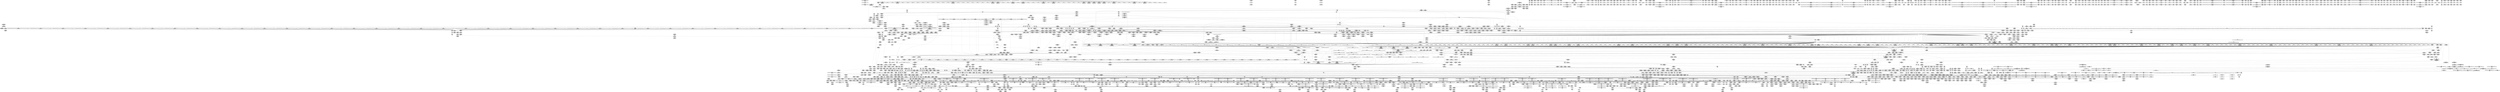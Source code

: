 digraph {
	CE0x703ec60 [shape=record,shape=Mrecord,label="{CE0x703ec60|i64_ptrtoint_(i8*_blockaddress(_rcu_lock_acquire,_%__here)_to_i64)|*Constant*|*SummSource*}"]
	CE0x8a02430 [shape=record,shape=Mrecord,label="{CE0x8a02430|COLLAPSED:_GCMRE___llvm_gcov_ctr43150_internal_global_31_x_i64_zeroinitializer:_elem_0:default:}"]
	CE0x54e5010 [shape=record,shape=Mrecord,label="{CE0x54e5010|i32_255|*Constant*|*SummSink*}"]
	CE0x611dc60 [shape=record,shape=Mrecord,label="{CE0x611dc60|tomoyo_domain:tmp13|security/tomoyo/common.h,1205|*SummSink*}"]
	CE0x74af9a0 [shape=record,shape=Mrecord,label="{CE0x74af9a0|tomoyo_const_part_length:if.end|*SummSource*}"]
	CE0x62d4490 [shape=record,shape=Mrecord,label="{CE0x62d4490|i64*_getelementptr_inbounds_(_2_x_i64_,_2_x_i64_*___llvm_gcov_ctr23,_i64_0,_i64_1)|*Constant*|*SummSource*}"]
	CE0x6178e60 [shape=record,shape=Mrecord,label="{CE0x6178e60|_call_void_mcount()_#3|*SummSink*}"]
	CE0x547e5e0 [shape=record,shape=Mrecord,label="{CE0x547e5e0|_ret_i32_%retval.0,_!dbg_!38957|security/tomoyo/util.c,652|*SummSource*}"]
	CE0x6fa5420 [shape=record,shape=Mrecord,label="{CE0x6fa5420|tomoyo_path_number_perm:call|security/tomoyo/file.c,701}"]
	CE0x8a022a0 [shape=record,shape=Mrecord,label="{CE0x8a022a0|tomoyo_const_part_length:while.end|*SummSink*}"]
	CE0x8acb520 [shape=record,shape=Mrecord,label="{CE0x8acb520|tomoyo_print_ulong:tmp25|*SummSink*}"]
	CE0x893f370 [shape=record,shape=Mrecord,label="{CE0x893f370|tomoyo_path_number_perm:mode|security/tomoyo/file.c,721}"]
	CE0x737fa80 [shape=record,shape=Mrecord,label="{CE0x737fa80|tomoyo_path_number_perm:obj5|security/tomoyo/file.c,707|*SummSink*}"]
	CE0x8a68670 [shape=record,shape=Mrecord,label="{CE0x8a68670|i32_3|*Constant*|*SummSink*}"]
	CE0x73fddc0 [shape=record,shape=Mrecord,label="{CE0x73fddc0|tomoyo_const_part_length:tobool|security/tomoyo/util.c,624}"]
	CE0x89f2970 [shape=record,shape=Mrecord,label="{CE0x89f2970|i64*_getelementptr_inbounds_(_4_x_i64_,_4_x_i64_*___llvm_gcov_ctr24,_i64_0,_i64_0)|*Constant*|*SummSource*}"]
	CE0x70be4c0 [shape=record,shape=Mrecord,label="{CE0x70be4c0|GLOBAL:srcu_read_unlock|*Constant*|*SummSource*}"]
	CE0x552a7c0 [shape=record,shape=Mrecord,label="{CE0x552a7c0|0:_i8,_array:_GCRE_tomoyo_index2category_constant_39_x_i8_c_00_00_00_00_00_00_00_00_00_00_00_00_00_00_00_00_00_00_00_00_00_00_00_01_01_01_01_01_01_01_01_01_01_01_01_01_01_01_02_,_align_16:_elem_18::|security/tomoyo/util.c,983}"]
	CE0x7243080 [shape=record,shape=Mrecord,label="{CE0x7243080|tomoyo_domain:tmp10|security/tomoyo/common.h,1205|*SummSource*}"]
	CE0x8c0f8b0 [shape=record,shape=Mrecord,label="{CE0x8c0f8b0|128:_i8*,_1208:_%struct.file*,_:_CMRE_52,56_|*MultipleSource*|security/tomoyo/common.h,1205|security/tomoyo/common.h,1205}"]
	CE0x8abd410 [shape=record,shape=Mrecord,label="{CE0x8abd410|tomoyo_print_ulong:conv2|security/tomoyo/util.c,240|*SummSource*}"]
	CE0x731d060 [shape=record,shape=Mrecord,label="{CE0x731d060|i64*_getelementptr_inbounds_(_2_x_i64_,_2_x_i64_*___llvm_gcov_ctr23,_i64_0,_i64_0)|*Constant*|*SummSink*}"]
	CE0x89cb000 [shape=record,shape=Mrecord,label="{CE0x89cb000|tomoyo_print_ulong:tmp7|security/tomoyo/util.c,240|*SummSink*}"]
	CE0x89dbdc0 [shape=record,shape=Mrecord,label="{CE0x89dbdc0|tomoyo_get_realpath:tmp11|security/tomoyo/file.c,156}"]
	CE0x6275720 [shape=record,shape=Mrecord,label="{CE0x6275720|tomoyo_add_slash:tmp12|security/tomoyo/file.c,138|*SummSink*}"]
	CE0x62d6ba0 [shape=record,shape=Mrecord,label="{CE0x62d6ba0|GLOBAL:lock_acquire|*Constant*|*SummSource*}"]
	CE0x8aa1230 [shape=record,shape=Mrecord,label="{CE0x8aa1230|rcu_lock_release:tmp1|*SummSink*}"]
	CE0x7230e40 [shape=record,shape=Mrecord,label="{CE0x7230e40|tomoyo_path_number_perm:buf|security/tomoyo/file.c, 698|*SummSink*}"]
	CE0x7031ff0 [shape=record,shape=Mrecord,label="{CE0x7031ff0|tomoyo_print_ulong:buffer_len|Function::tomoyo_print_ulong&Arg::buffer_len::|*SummSource*}"]
	CE0x8934f80 [shape=record,shape=Mrecord,label="{CE0x8934f80|tomoyo_add_slash:tobool|security/tomoyo/file.c,131|*SummSink*}"]
	CE0x61a0a50 [shape=record,shape=Mrecord,label="{CE0x61a0a50|rcu_lock_acquire:indirectgoto|*SummSource*}"]
	CE0x722a400 [shape=record,shape=Mrecord,label="{CE0x722a400|tomoyo_audit_path_number_log:tmp5|security/tomoyo/file.c,222|*SummSink*}"]
	CE0x75482d0 [shape=record,shape=Mrecord,label="{CE0x75482d0|i32_3|*Constant*}"]
	CE0x89ed0f0 [shape=record,shape=Mrecord,label="{CE0x89ed0f0|0:_%struct.tomoyo_obj_info*,_24:_%struct.tomoyo_path_info*,_32:_i64,_40:_i8,_72:_i8,_76:_i8,_:_SCMRE_42,43_}"]
	CE0x71235c0 [shape=record,shape=Mrecord,label="{CE0x71235c0|tomoyo_domain:tmp11|security/tomoyo/common.h,1205|*SummSource*}"]
	CE0x7536420 [shape=record,shape=Mrecord,label="{CE0x7536420|128:_i8*,_1208:_%struct.file*,_:_CMRE_24,25_}"]
	CE0x753abc0 [shape=record,shape=Mrecord,label="{CE0x753abc0|tomoyo_get_mode:if.then13|*SummSource*}"]
	CE0x894fb90 [shape=record,shape=Mrecord,label="{CE0x894fb90|i64_1|*Constant*}"]
	CE0x6408cc0 [shape=record,shape=Mrecord,label="{CE0x6408cc0|24:_%struct.dentry*,_:_SCMRE_157,158_}"]
	CE0x7f64f50 [shape=record,shape=Mrecord,label="{CE0x7f64f50|i64*_getelementptr_inbounds_(_12_x_i64_,_12_x_i64_*___llvm_gcov_ctr31133,_i64_0,_i64_0)|*Constant*|*SummSink*}"]
	CE0x8a02510 [shape=record,shape=Mrecord,label="{CE0x8a02510|i64*_getelementptr_inbounds_(_31_x_i64_,_31_x_i64_*___llvm_gcov_ctr43150,_i64_0,_i64_0)|*Constant*|*SummSource*}"]
	CE0x8b0d530 [shape=record,shape=Mrecord,label="{CE0x8b0d530|tomoyo_print_ulong:conv3|security/tomoyo/util.c,241|*SummSink*}"]
	CE0x6f69c40 [shape=record,shape=Mrecord,label="{CE0x6f69c40|24:_%struct.dentry*,_:_SCMRE_319,320_}"]
	CE0x8afe8e0 [shape=record,shape=Mrecord,label="{CE0x8afe8e0|0:_%struct.tomoyo_obj_info*,_24:_%struct.tomoyo_path_info*,_32:_i64,_40:_i8,_72:_i8,_76:_i8,_:_SCMRE_50,51_}"]
	CE0x56c5c90 [shape=record,shape=Mrecord,label="{CE0x56c5c90|tomoyo_print_ulong:tmp10|security/tomoyo/util.c,241|*SummSink*}"]
	CE0x8ad7190 [shape=record,shape=Mrecord,label="{CE0x8ad7190|srcu_read_unlock:bb|*SummSink*}"]
	CE0x7270000 [shape=record,shape=Mrecord,label="{CE0x7270000|tomoyo_path_number_perm:if.end4|*SummSink*}"]
	CE0x730b8d0 [shape=record,shape=Mrecord,label="{CE0x730b8d0|%struct.task_struct*_(%struct.task_struct**)*_asm_movq_%gs:$_1:P_,$0_,_r,im,_dirflag_,_fpsr_,_flags_|*SummSink*}"]
	CE0x70be730 [shape=record,shape=Mrecord,label="{CE0x70be730|srcu_read_unlock:entry}"]
	CE0x753afa0 [shape=record,shape=Mrecord,label="{CE0x753afa0|tomoyo_get_mode:tmp12|security/tomoyo/util.c,982|*SummSource*}"]
	CE0x55c6740 [shape=record,shape=Mrecord,label="{CE0x55c6740|0:_i8*,_array:_GCRE_tomoyo_mac_keywords_external_constant_42_x_i8*_:_elem_40::|security/tomoyo/file.c,233}"]
	CE0x8c87700 [shape=record,shape=Mrecord,label="{CE0x8c87700|_call_void_mcount()_#3|*SummSink*}"]
	CE0x63fd060 [shape=record,shape=Mrecord,label="{CE0x63fd060|i32_39|*Constant*|*SummSink*}"]
	CE0x89b9d50 [shape=record,shape=Mrecord,label="{CE0x89b9d50|_call_void_tomoyo_fill_path_info(%struct.tomoyo_path_info*_%buf)_#9,_!dbg_!38913|security/tomoyo/file.c,152}"]
	CE0x70c6880 [shape=record,shape=Mrecord,label="{CE0x70c6880|tomoyo_path_number_perm:tmp31|security/tomoyo/file.c,710|*SummSource*}"]
	CE0x7535340 [shape=record,shape=Mrecord,label="{CE0x7535340|tomoyo_const_part_length:tmp22|security/tomoyo/util.c,634|*SummSink*}"]
	CE0x8a03b20 [shape=record,shape=Mrecord,label="{CE0x8a03b20|i32_55|*Constant*|*SummSink*}"]
	CE0x6f30650 [shape=record,shape=Mrecord,label="{CE0x6f30650|i32_0|*Constant*|*SummSource*}"]
	CE0x715a380 [shape=record,shape=Mrecord,label="{CE0x715a380|tomoyo_const_part_length:tmp52|security/tomoyo/util.c,652|*SummSource*}"]
	CE0x6329da0 [shape=record,shape=Mrecord,label="{CE0x6329da0|tomoyo_path_number_perm:cleanup|*SummSource*}"]
	CE0x61dfb50 [shape=record,shape=Mrecord,label="{CE0x61dfb50|0:_i8,_array:_GCRE_tomoyo_pn2mac_constant_8_x_i8_c_02_05_07_08_12_0F_10_11_,_align_1:_elem_1::|security/tomoyo/file.c,701}"]
	CE0x626f3b0 [shape=record,shape=Mrecord,label="{CE0x626f3b0|tomoyo_domain:tobool1|security/tomoyo/common.h,1205|*SummSink*}"]
	CE0x7176ce0 [shape=record,shape=Mrecord,label="{CE0x7176ce0|i64*_getelementptr_inbounds_(_12_x_i64_,_12_x_i64_*___llvm_gcov_ctr28,_i64_0,_i64_11)|*Constant*}"]
	CE0x53377f0 [shape=record,shape=Mrecord,label="{CE0x53377f0|tomoyo_get_mode:tmp14|security/tomoyo/util.c,983}"]
	CE0x60b5a40 [shape=record,shape=Mrecord,label="{CE0x60b5a40|24:_%struct.dentry*,_:_SCMRE_83,84_}"]
	CE0x7054ef0 [shape=record,shape=Mrecord,label="{CE0x7054ef0|tomoyo_add_slash:tobool|security/tomoyo/file.c,131}"]
	CE0x8bdbc60 [shape=record,shape=Mrecord,label="{CE0x8bdbc60|tomoyo_domain:tmp19|security/tomoyo/common.h,1205|*SummSink*}"]
	CE0x8b04820 [shape=record,shape=Mrecord,label="{CE0x8b04820|tomoyo_path_number_perm:tmp43|security/tomoyo/file.c,721|*SummSink*}"]
	CE0x641dd00 [shape=record,shape=Mrecord,label="{CE0x641dd00|tomoyo_audit_path_number_log:tmp6|security/tomoyo/file.c,225}"]
	CE0x628f500 [shape=record,shape=Mrecord,label="{CE0x628f500|tomoyo_print_ulong:tmp7|security/tomoyo/util.c,240|*SummSource*}"]
	CE0x64787a0 [shape=record,shape=Mrecord,label="{CE0x64787a0|tomoyo_domain:tmp8|security/tomoyo/common.h,1205}"]
	CE0x61c00b0 [shape=record,shape=Mrecord,label="{CE0x61c00b0|i64_1|*Constant*|*SummSink*}"]
	CE0x70fca20 [shape=record,shape=Mrecord,label="{CE0x70fca20|tomoyo_audit_path_number_log:sw.bb1|*SummSink*}"]
	CE0x6426320 [shape=record,shape=Mrecord,label="{CE0x6426320|24:_%struct.dentry*,_:_SCMRE_188,189_}"]
	CE0x73e1120 [shape=record,shape=Mrecord,label="{CE0x73e1120|_call_void_mcount()_#3|*SummSource*}"]
	CE0x6fcd880 [shape=record,shape=Mrecord,label="{CE0x6fcd880|tomoyo_path_number_perm:tmp}"]
	CE0x7242640 [shape=record,shape=Mrecord,label="{CE0x7242640|i64**_getelementptr_inbounds_(_3_x_i64*_,_3_x_i64*_*___llvm_gcda_edge_table44,_i64_0,_i64_2)|*Constant*|*SummSource*}"]
	CE0x54e4ca0 [shape=record,shape=Mrecord,label="{CE0x54e4ca0|tomoyo_fill_path_info:idxprom|security/tomoyo/util.c,667}"]
	CE0x8935260 [shape=record,shape=Mrecord,label="{CE0x8935260|tomoyo_init_request_info:conv6|security/tomoyo/util.c,1011|*SummSource*}"]
	CE0x8a66b80 [shape=record,shape=Mrecord,label="{CE0x8a66b80|tomoyo_audit_path_number_log:tmp10|security/tomoyo/file.c,231|*SummSink*}"]
	CE0x6207200 [shape=record,shape=Mrecord,label="{CE0x6207200|i8*_null|*Constant*}"]
	CE0x89a8470 [shape=record,shape=Mrecord,label="{CE0x89a8470|tomoyo_audit_path_number_log:buffer|security/tomoyo/file.c, 215|*SummSource*}"]
	CE0x6126c90 [shape=record,shape=Mrecord,label="{CE0x6126c90|24:_%struct.dentry*,_:_SCMRE_32,40_|*MultipleSource*|Function::tomoyo_file_ioctl&Arg::file::|security/tomoyo/tomoyo.c,350}"]
	CE0x61d9140 [shape=record,shape=Mrecord,label="{CE0x61d9140|i64*_getelementptr_inbounds_(_31_x_i64_,_31_x_i64_*___llvm_gcov_ctr43150,_i64_0,_i64_21)|*Constant*|*SummSink*}"]
	CE0x6407020 [shape=record,shape=Mrecord,label="{CE0x6407020|24:_%struct.dentry*,_:_SCMRE_172,173_}"]
	CE0x8a6daa0 [shape=record,shape=Mrecord,label="{CE0x8a6daa0|tomoyo_audit_path_number_log:path_number3|security/tomoyo/file.c,231}"]
	CE0x8a0fb90 [shape=record,shape=Mrecord,label="{CE0x8a0fb90|tomoyo_get_realpath:tmp7|security/tomoyo/file.c,152|*SummSource*}"]
	CE0x733acb0 [shape=record,shape=Mrecord,label="{CE0x733acb0|i32_2|*Constant*}"]
	CE0x72cdf20 [shape=record,shape=Mrecord,label="{CE0x72cdf20|tomoyo_print_ulong:tmp20|security/tomoyo/util.c,246|*SummSource*}"]
	CE0x731dc40 [shape=record,shape=Mrecord,label="{CE0x731dc40|_ret_void,_!dbg_!38929|security/tomoyo/util.c,670|*SummSource*}"]
	CE0x73ea220 [shape=record,shape=Mrecord,label="{CE0x73ea220|40:_%struct.tomoyo_policy_namespace*,_48:_i8,_:_GCRE_tomoyo_kernel_domain_external_global_%struct.tomoyo_domain_info_48,49_|*MultipleSource*|security/tomoyo/util.c,1005|security/tomoyo/util.c,1007|Function::tomoyo_init_request_info&Arg::domain::}"]
	CE0x73fa720 [shape=record,shape=Mrecord,label="{CE0x73fa720|rcu_lock_acquire:tmp3|*SummSource*}"]
	CE0x8aa1ab0 [shape=record,shape=Mrecord,label="{CE0x8aa1ab0|i32_51|*Constant*|*SummSink*}"]
	CE0x624b6d0 [shape=record,shape=Mrecord,label="{CE0x624b6d0|tomoyo_domain:if.then|*SummSink*}"]
	CE0x719ee70 [shape=record,shape=Mrecord,label="{CE0x719ee70|0:_i8,_array:_GCRE_tomoyo_index2category_constant_39_x_i8_c_00_00_00_00_00_00_00_00_00_00_00_00_00_00_00_00_00_00_00_00_00_00_00_01_01_01_01_01_01_01_01_01_01_01_01_01_01_01_02_,_align_16:_elem_0::|security/tomoyo/util.c,983}"]
	CE0x6136b20 [shape=record,shape=Mrecord,label="{CE0x6136b20|tomoyo_path_number_perm:tmp10|security/tomoyo/file.c,702|*SummSink*}"]
	CE0x61dfa20 [shape=record,shape=Mrecord,label="{CE0x61dfa20|tomoyo_path_number_perm:tmp7|security/tomoyo/file.c,701}"]
	CE0x72d54f0 [shape=record,shape=Mrecord,label="{CE0x72d54f0|tomoyo_audit_path_number_log:entry|*SummSink*}"]
	CE0x6345cf0 [shape=record,shape=Mrecord,label="{CE0x6345cf0|tomoyo_const_part_length:tmp5|security/tomoyo/util.c,624}"]
	CE0x62d27a0 [shape=record,shape=Mrecord,label="{CE0x62d27a0|tomoyo_const_part_length:len.0}"]
	CE0x611df20 [shape=record,shape=Mrecord,label="{CE0x611df20|tomoyo_get_mode:tmp8|security/tomoyo/util.c,979|*SummSink*}"]
	CE0x5587420 [shape=record,shape=Mrecord,label="{CE0x5587420|0:_i8*,_array:_GCRE_tomoyo_mac_keywords_external_constant_42_x_i8*_:_elem_12::|security/tomoyo/file.c,233}"]
	CE0x8934870 [shape=record,shape=Mrecord,label="{CE0x8934870|_call_void_tomoyo_fill_path_info(%struct.tomoyo_path_info*_%buf)_#9,_!dbg_!38913|security/tomoyo/file.c,152|*SummSource*}"]
	CE0x8aedc40 [shape=record,shape=Mrecord,label="{CE0x8aedc40|tomoyo_get_mode:ns|Function::tomoyo_get_mode&Arg::ns::|*SummSink*}"]
	CE0x6f7b370 [shape=record,shape=Mrecord,label="{CE0x6f7b370|i64*_getelementptr_inbounds_(_31_x_i64_,_31_x_i64_*___llvm_gcov_ctr43150,_i64_0,_i64_29)|*Constant*|*SummSource*}"]
	CE0x8ae5010 [shape=record,shape=Mrecord,label="{CE0x8ae5010|tomoyo_get_realpath:entry|*SummSink*}"]
	CE0x569e130 [shape=record,shape=Mrecord,label="{CE0x569e130|tomoyo_fill_path_info:tmp7|security/tomoyo/util.c,667|*SummSink*}"]
	CE0x7553b50 [shape=record,shape=Mrecord,label="{CE0x7553b50|tomoyo_get_mode:tmp1}"]
	CE0x7407100 [shape=record,shape=Mrecord,label="{CE0x7407100|tomoyo_const_part_length:bb|*SummSink*}"]
	CE0x8c43470 [shape=record,shape=Mrecord,label="{CE0x8c43470|tomoyo_domain:tmp16|security/tomoyo/common.h,1205}"]
	CE0x544a6d0 [shape=record,shape=Mrecord,label="{CE0x544a6d0|i8*_getelementptr_inbounds_(_15_x_i8_,_15_x_i8_*_.str3,_i32_0,_i32_0)|*Constant*|*SummSink*}"]
	CE0x624b630 [shape=record,shape=Mrecord,label="{CE0x624b630|tomoyo_domain:if.then|*SummSource*}"]
	CE0x8bdc460 [shape=record,shape=Mrecord,label="{CE0x8bdc460|tomoyo_domain:call3|security/tomoyo/common.h,1205}"]
	CE0x7484b20 [shape=record,shape=Mrecord,label="{CE0x7484b20|tomoyo_init_request_info:tmp9|security/tomoyo/util.c,1006|*SummSink*}"]
	CE0x7428680 [shape=record,shape=Mrecord,label="{CE0x7428680|tomoyo_fill_path_info:frombool10|security/tomoyo/util.c,668|*SummSource*}"]
	CE0x609d490 [shape=record,shape=Mrecord,label="{CE0x609d490|i64*_getelementptr_inbounds_(_14_x_i64_,_14_x_i64_*___llvm_gcov_ctr18115,_i64_0,_i64_9)|*Constant*|*SummSource*}"]
	CE0x6133680 [shape=record,shape=Mrecord,label="{CE0x6133680|GLOBAL:srcu_read_lock|*Constant*|*SummSource*}"]
	CE0x8af3d60 [shape=record,shape=Mrecord,label="{CE0x8af3d60|tomoyo_path_number_perm:bb|*SummSource*}"]
	CE0x74ef2d0 [shape=record,shape=Mrecord,label="{CE0x74ef2d0|i64_14|*Constant*|*SummSource*}"]
	CE0x8a6d500 [shape=record,shape=Mrecord,label="{CE0x8a6d500|tomoyo_audit_path_number_log:param2|security/tomoyo/file.c,231}"]
	CE0x8976540 [shape=record,shape=Mrecord,label="{CE0x8976540|i64_0|*Constant*}"]
	CE0x630fc00 [shape=record,shape=Mrecord,label="{CE0x630fc00|tomoyo_print_ulong:bb|*SummSource*}"]
	CE0x6127390 [shape=record,shape=Mrecord,label="{CE0x6127390|tomoyo_path_number_perm:tmp24|security/tomoyo/file.c,706|*SummSource*}"]
	CE0x72e3da0 [shape=record,shape=Mrecord,label="{CE0x72e3da0|rcu_lock_release:tmp4|include/linux/rcupdate.h,423|*SummSink*}"]
	CE0x61ced80 [shape=record,shape=Mrecord,label="{CE0x61ced80|tomoyo_const_part_length:tmp8|security/tomoyo/util.c,626|*SummSink*}"]
	CE0x624b0d0 [shape=record,shape=Mrecord,label="{CE0x624b0d0|tomoyo_domain:tobool1|security/tomoyo/common.h,1205}"]
	CE0x7099ea0 [shape=record,shape=Mrecord,label="{CE0x7099ea0|tomoyo_domain:tmp4|security/tomoyo/common.h,1205}"]
	CE0x62cbb40 [shape=record,shape=Mrecord,label="{CE0x62cbb40|i32_1|*Constant*}"]
	CE0x8c38e20 [shape=record,shape=Mrecord,label="{CE0x8c38e20|0:_%struct.tomoyo_obj_info*,_24:_%struct.tomoyo_path_info*,_32:_i64,_40:_i8,_72:_i8,_76:_i8,_:_SCMRE_39,40_}"]
	CE0x72e4e00 [shape=record,shape=Mrecord,label="{CE0x72e4e00|tomoyo_const_part_length:return|*SummSource*}"]
	CE0x7193a60 [shape=record,shape=Mrecord,label="{CE0x7193a60|__llvm_gcov_indirect_counter_increment114:entry|*SummSource*}"]
	CE0x89ae000 [shape=record,shape=Mrecord,label="{CE0x89ae000|tomoyo_path_number_perm:tobool|security/tomoyo/file.c,702}"]
	CE0x74badd0 [shape=record,shape=Mrecord,label="{CE0x74badd0|tomoyo_const_part_length:entry|*SummSink*}"]
	CE0x8a7db30 [shape=record,shape=Mrecord,label="{CE0x8a7db30|tomoyo_init_request_info:tmp2|security/tomoyo/util.c,1003|*SummSource*}"]
	CE0x74c4a30 [shape=record,shape=Mrecord,label="{CE0x74c4a30|tomoyo_init_request_info:ns|security/tomoyo/util.c,1010|*SummSink*}"]
	CE0x70782d0 [shape=record,shape=Mrecord,label="{CE0x70782d0|i64*_getelementptr_inbounds_(_6_x_i64_,_6_x_i64_*___llvm_gcov_ctr25,_i64_0,_i64_5)|*Constant*|*SummSource*}"]
	CE0x8c43570 [shape=record,shape=Mrecord,label="{CE0x8c43570|tomoyo_domain:tmp16|security/tomoyo/common.h,1205|*SummSource*}"]
	CE0x704a5b0 [shape=record,shape=Mrecord,label="{CE0x704a5b0|tomoyo_get_mode:conv|security/tomoyo/util.c,982|*SummSource*}"]
	CE0x547e1f0 [shape=record,shape=Mrecord,label="{CE0x547e1f0|tomoyo_get_mode:tmp9|security/tomoyo/util.c,981}"]
	CE0x731ccd0 [shape=record,shape=Mrecord,label="{CE0x731ccd0|srcu_read_lock:bb|*SummSink*}"]
	CE0x6ed00d0 [shape=record,shape=Mrecord,label="{CE0x6ed00d0|tomoyo_fill_path_info:land.rhs|*SummSink*}"]
	CE0x53f7990 [shape=record,shape=Mrecord,label="{CE0x53f7990|i32_1|*Constant*|*SummSource*}"]
	CE0x6292120 [shape=record,shape=Mrecord,label="{CE0x6292120|tomoyo_const_part_length:tmp38|security/tomoyo/util.c,644|*SummSource*}"]
	CE0x62a1050 [shape=record,shape=Mrecord,label="{CE0x62a1050|rcu_lock_acquire:__here|*SummSource*}"]
	CE0x63855d0 [shape=record,shape=Mrecord,label="{CE0x63855d0|24:_%struct.dentry*,_:_SCMRE_128,132_|*MultipleSource*|Function::tomoyo_file_ioctl&Arg::file::|security/tomoyo/tomoyo.c,350}"]
	CE0x7f63b00 [shape=record,shape=Mrecord,label="{CE0x7f63b00|i32_4|*Constant*}"]
	CE0x70cdca0 [shape=record,shape=Mrecord,label="{CE0x70cdca0|tomoyo_init_request_info:tmp10|security/tomoyo/util.c,1006|*SummSink*}"]
	CE0x54e4890 [shape=record,shape=Mrecord,label="{CE0x54e4890|tomoyo_get_mode:tmp10|security/tomoyo/util.c,982|*SummSink*}"]
	CE0x7055290 [shape=record,shape=Mrecord,label="{CE0x7055290|tomoyo_path_number_perm:tmp8|security/tomoyo/file.c,702}"]
	CE0x754bea0 [shape=record,shape=Mrecord,label="{CE0x754bea0|i64*_getelementptr_inbounds_(_22_x_i64_,_22_x_i64_*___llvm_gcov_ctr9,_i64_0,_i64_16)|*Constant*|*SummSource*}"]
	CE0x6f94b30 [shape=record,shape=Mrecord,label="{CE0x6f94b30|rcu_lock_acquire:tmp6}"]
	CE0x728a950 [shape=record,shape=Mrecord,label="{CE0x728a950|GLOBAL:tomoyo_audit_path_number_log|*Constant*}"]
	CE0x55512d0 [shape=record,shape=Mrecord,label="{CE0x55512d0|i64*_getelementptr_inbounds_(_2_x_i64_,_2_x_i64_*___llvm_gcov_ctr53148,_i64_0,_i64_0)|*Constant*|*SummSource*}"]
	CE0x8c87690 [shape=record,shape=Mrecord,label="{CE0x8c87690|_call_void_mcount()_#3|*SummSource*}"]
	CE0x6ff0f40 [shape=record,shape=Mrecord,label="{CE0x6ff0f40|_ret_i32_%call,_!dbg_!38908|security/tomoyo/tomoyo.c,350}"]
	CE0x641e100 [shape=record,shape=Mrecord,label="{CE0x641e100|tomoyo_audit_path_number_log:tmp6|security/tomoyo/file.c,225|*SummSink*}"]
	CE0x72d4b80 [shape=record,shape=Mrecord,label="{CE0x72d4b80|tomoyo_path_number_perm:call15|security/tomoyo/file.c,716}"]
	CE0x70295f0 [shape=record,shape=Mrecord,label="{CE0x70295f0|tomoyo_path_number_perm:tmp49|security/tomoyo/file.c,723|*SummSink*}"]
	CE0x73dc460 [shape=record,shape=Mrecord,label="{CE0x73dc460|tomoyo_init_request_info:type|security/tomoyo/util.c,1009|*SummSource*}"]
	CE0x7229dd0 [shape=record,shape=Mrecord,label="{CE0x7229dd0|_ret_void,_!dbg_!38907|include/linux/srcu.h,238|*SummSource*}"]
	CE0x7067900 [shape=record,shape=Mrecord,label="{CE0x7067900|tomoyo_path_number_perm:if.then3|*SummSource*}"]
	CE0x8965260 [shape=record,shape=Mrecord,label="{CE0x8965260|tomoyo_read_unlock:entry|*SummSource*}"]
	CE0x65485d0 [shape=record,shape=Mrecord,label="{CE0x65485d0|tomoyo_domain:cred|security/tomoyo/common.h,1205}"]
	CE0x73a2f80 [shape=record,shape=Mrecord,label="{CE0x73a2f80|tomoyo_fill_path_info:call|security/tomoyo/util.c,664|*SummSink*}"]
	CE0x6345c10 [shape=record,shape=Mrecord,label="{CE0x6345c10|tomoyo_const_part_length:tmp4|security/tomoyo/util.c,624|*SummSink*}"]
	CE0x8a89d80 [shape=record,shape=Mrecord,label="{CE0x8a89d80|i64_22|*Constant*|*SummSource*}"]
	CE0x89b0e50 [shape=record,shape=Mrecord,label="{CE0x89b0e50|tomoyo_const_part_length:tmp16|security/tomoyo/util.c,627|*SummSink*}"]
	CE0x6479150 [shape=record,shape=Mrecord,label="{CE0x6479150|tomoyo_audit_path_number_log:tmp|*SummSink*}"]
	CE0x70f02c0 [shape=record,shape=Mrecord,label="{CE0x70f02c0|tomoyo_const_part_length:add|security/tomoyo/util.c,634}"]
	CE0x61330b0 [shape=record,shape=Mrecord,label="{CE0x61330b0|i64_80|*Constant*|*SummSink*}"]
	CE0x7306f30 [shape=record,shape=Mrecord,label="{CE0x7306f30|tomoyo_path_number_perm:path_number11|security/tomoyo/file.c,712|*SummSink*}"]
	"CONST[source:0(mediator),value:0(static)][purpose:{operation}][SnkIdx:3]"
	CE0x7012270 [shape=record,shape=Mrecord,label="{CE0x7012270|tomoyo_print_ulong:bb}"]
	CE0x73fae90 [shape=record,shape=Mrecord,label="{CE0x73fae90|tomoyo_fill_path_info:tmp9|security/tomoyo/util.c,667}"]
	CE0x7459a00 [shape=record,shape=Mrecord,label="{CE0x7459a00|tomoyo_add_slash:tmp}"]
	CE0x6f9c9c0 [shape=record,shape=Mrecord,label="{CE0x6f9c9c0|tomoyo_path_number_perm:path|Function::tomoyo_path_number_perm&Arg::path::}"]
	CE0x60cd510 [shape=record,shape=Mrecord,label="{CE0x60cd510|tomoyo_get_mode:and|security/tomoyo/util.c,987}"]
	CE0x72a4850 [shape=record,shape=Mrecord,label="{CE0x72a4850|tomoyo_path_number_perm:call2|security/tomoyo/file.c,705}"]
	CE0x634d280 [shape=record,shape=Mrecord,label="{CE0x634d280|GLOBAL:__llvm_gcov_ctr32134|Global_var:__llvm_gcov_ctr32134|*SummSource*}"]
	CE0x562b710 [shape=record,shape=Mrecord,label="{CE0x562b710|__llvm_gcov_indirect_counter_increment114:tmp2}"]
	CE0x60e09e0 [shape=record,shape=Mrecord,label="{CE0x60e09e0|tomoyo_print_ulong:tmp15|security/tomoyo/util.c,243|*SummSink*}"]
	CE0x54e54b0 [shape=record,shape=Mrecord,label="{CE0x54e54b0|tomoyo_fill_path_info:tmp9|security/tomoyo/util.c,667}"]
	CE0x6137f50 [shape=record,shape=Mrecord,label="{CE0x6137f50|tomoyo_const_part_length:tmp43|security/tomoyo/util.c,644|*SummSource*}"]
	CE0x63ae170 [shape=record,shape=Mrecord,label="{CE0x63ae170|24:_%struct.dentry*,_:_SCMRE_137,138_}"]
	CE0x5586ae0 [shape=record,shape=Mrecord,label="{CE0x5586ae0|0:_i8*,_array:_GCRE_tomoyo_mac_keywords_external_constant_42_x_i8*_:_elem_6::|security/tomoyo/file.c,233}"]
	CE0x736d540 [shape=record,shape=Mrecord,label="{CE0x736d540|tomoyo_read_unlock:tmp|*SummSink*}"]
	CE0x89fe3c0 [shape=record,shape=Mrecord,label="{CE0x89fe3c0|tomoyo_get_realpath:tmp|*SummSink*}"]
	CE0x60a7720 [shape=record,shape=Mrecord,label="{CE0x60a7720|tomoyo_fill_path_info:conv4|security/tomoyo/util.c,667|*SummSink*}"]
	CE0x644f0e0 [shape=record,shape=Mrecord,label="{CE0x644f0e0|tomoyo_get_realpath:name|security/tomoyo/file.c,150}"]
	CE0x7f64c80 [shape=record,shape=Mrecord,label="{CE0x7f64c80|tomoyo_fill_path_info:tmp}"]
	CE0x55a0af0 [shape=record,shape=Mrecord,label="{CE0x55a0af0|tomoyo_const_part_length:tmp40|security/tomoyo/util.c,644|*SummSource*}"]
	CE0x7437e70 [shape=record,shape=Mrecord,label="{CE0x7437e70|_call_void_mcount()_#3}"]
	CE0x6f6c0d0 [shape=record,shape=Mrecord,label="{CE0x6f6c0d0|24:_%struct.dentry*,_:_SCMRE_392,396_|*MultipleSource*|Function::tomoyo_file_ioctl&Arg::file::|security/tomoyo/tomoyo.c,350}"]
	CE0x7072a30 [shape=record,shape=Mrecord,label="{CE0x7072a30|tomoyo_path_number_perm:tmp6|security/tomoyo/file.c,695|*SummSource*}"]
	CE0x8a22ca0 [shape=record,shape=Mrecord,label="{CE0x8a22ca0|tomoyo_audit_path_number_log:buffer|security/tomoyo/file.c, 215|*SummSink*}"]
	CE0x6218410 [shape=record,shape=Mrecord,label="{CE0x6218410|tomoyo_path_number_perm:tmp11|security/tomoyo/file.c,702|*SummSource*}"]
	CE0x6fce230 [shape=record,shape=Mrecord,label="{CE0x6fce230|i64_4|*Constant*}"]
	CE0x6f2fcb0 [shape=record,shape=Mrecord,label="{CE0x6f2fcb0|tomoyo_domain:tmp10|security/tomoyo/common.h,1205}"]
	CE0x6406dc0 [shape=record,shape=Mrecord,label="{CE0x6406dc0|24:_%struct.dentry*,_:_SCMRE_170,171_}"]
	CE0x7507b10 [shape=record,shape=Mrecord,label="{CE0x7507b10|tomoyo_domain:security|security/tomoyo/common.h,1205}"]
	CE0x715beb0 [shape=record,shape=Mrecord,label="{CE0x715beb0|tomoyo_print_ulong:tmp5|security/tomoyo/util.c,239|*SummSink*}"]
	CE0x56151a0 [shape=record,shape=Mrecord,label="{CE0x56151a0|tomoyo_print_ulong:cmp4|security/tomoyo/util.c,241|*SummSource*}"]
	CE0x71a7720 [shape=record,shape=Mrecord,label="{CE0x71a7720|0:_%struct.tomoyo_obj_info*,_24:_%struct.tomoyo_path_info*,_32:_i64,_40:_i8,_72:_i8,_76:_i8,_:_SCMRE_74,75_|*MultipleSource*|security/tomoyo/file.c,693|security/tomoyo/file.c, 693|security/tomoyo/file.c,707|Function::tomoyo_init_request_info&Arg::r::}"]
	CE0x746a320 [shape=record,shape=Mrecord,label="{CE0x746a320|_ret_%struct.tomoyo_domain_info*_%tmp23,_!dbg_!38929|security/tomoyo/common.h,1205}"]
	CE0x570e400 [shape=record,shape=Mrecord,label="{CE0x570e400|_call_void_mcount()_#3}"]
	CE0x62245d0 [shape=record,shape=Mrecord,label="{CE0x62245d0|tomoyo_path_number_perm:do.body}"]
	CE0x74936f0 [shape=record,shape=Mrecord,label="{CE0x74936f0|i32_10|*Constant*|*SummSink*}"]
	CE0x61ad570 [shape=record,shape=Mrecord,label="{CE0x61ad570|0:_i8,_array:_GCRE_tomoyo_index2category_constant_39_x_i8_c_00_00_00_00_00_00_00_00_00_00_00_00_00_00_00_00_00_00_00_00_00_00_00_01_01_01_01_01_01_01_01_01_01_01_01_01_01_01_02_,_align_16:_elem_27::|security/tomoyo/util.c,983}"]
	CE0x5337c50 [shape=record,shape=Mrecord,label="{CE0x5337c50|_call_void_lockdep_rcu_suspicious(i8*_getelementptr_inbounds_(_25_x_i8_,_25_x_i8_*_.str12,_i32_0,_i32_0),_i32_1205,_i8*_getelementptr_inbounds_(_45_x_i8_,_45_x_i8_*_.str13,_i32_0,_i32_0))_#9,_!dbg_!38917|security/tomoyo/common.h,1205|*SummSource*}"]
	CE0x8c0f270 [shape=record,shape=Mrecord,label="{CE0x8c0f270|128:_i8*,_1208:_%struct.file*,_:_CMRE_47,48_}"]
	CE0x61338a0 [shape=record,shape=Mrecord,label="{CE0x61338a0|srcu_read_lock:entry}"]
	CE0x571e920 [shape=record,shape=Mrecord,label="{CE0x571e920|tomoyo_fill_path_info:tmp4|security/tomoyo/util.c,667|*SummSink*}"]
	CE0x8afdea0 [shape=record,shape=Mrecord,label="{CE0x8afdea0|tomoyo_get_realpath:bb}"]
	CE0x55bf410 [shape=record,shape=Mrecord,label="{CE0x55bf410|0:_i8*,_array:_GCRE_tomoyo_mac_keywords_external_constant_42_x_i8*_:_elem_30::|security/tomoyo/file.c,233}"]
	CE0x710c940 [shape=record,shape=Mrecord,label="{CE0x710c940|tomoyo_get_mode:tmp24|security/tomoyo/util.c,986|*SummSource*}"]
	CE0x6ff2f60 [shape=record,shape=Mrecord,label="{CE0x6ff2f60|i8_4|*Constant*|*SummSink*}"]
	CE0x54e4730 [shape=record,shape=Mrecord,label="{CE0x54e4730|tomoyo_get_mode:tmp10|security/tomoyo/util.c,982|*SummSource*}"]
	CE0x61cef70 [shape=record,shape=Mrecord,label="{CE0x61cef70|tomoyo_const_part_length:tmp9|security/tomoyo/util.c,626|*SummSource*}"]
	CE0x8a87050 [shape=record,shape=Mrecord,label="{CE0x8a87050|tomoyo_fill_path_info:call|security/tomoyo/util.c,664|*SummSource*}"]
	CE0x7059900 [shape=record,shape=Mrecord,label="{CE0x7059900|tomoyo_const_part_length:sw.bb|*SummSource*}"]
	CE0x6ff16c0 [shape=record,shape=Mrecord,label="{CE0x6ff16c0|tomoyo_file_ioctl:conv|security/tomoyo/tomoyo.c,350|*SummSink*}"]
	CE0x6154a40 [shape=record,shape=Mrecord,label="{CE0x6154a40|_ret_i32_%call,_!dbg_!38908|security/tomoyo/tomoyo.c,350|*SummSource*}"]
	CE0x719e270 [shape=record,shape=Mrecord,label="{CE0x719e270|0:_i8,_array:_GCRE_tomoyo_index2category_constant_39_x_i8_c_00_00_00_00_00_00_00_00_00_00_00_00_00_00_00_00_00_00_00_00_00_00_00_01_01_01_01_01_01_01_01_01_01_01_01_01_01_01_02_,_align_16:_elem_23::|security/tomoyo/util.c,983}"]
	CE0x704a940 [shape=record,shape=Mrecord,label="{CE0x704a940|tomoyo_fill_path_info:tobool|security/tomoyo/util.c,667}"]
	CE0x72b3b30 [shape=record,shape=Mrecord,label="{CE0x72b3b30|i64**_getelementptr_inbounds_(_3_x_i64*_,_3_x_i64*_*___llvm_gcda_edge_table44,_i64_0,_i64_0)|*Constant*|*SummSource*}"]
	CE0x60b5f40 [shape=record,shape=Mrecord,label="{CE0x60b5f40|24:_%struct.dentry*,_:_SCMRE_88,89_}"]
	CE0x6f51db0 [shape=record,shape=Mrecord,label="{CE0x6f51db0|24:_%struct.dentry*,_:_SCMRE_313,314_}"]
	CE0x617a0c0 [shape=record,shape=Mrecord,label="{CE0x617a0c0|tomoyo_add_slash:tmp10|security/tomoyo/file.c,136|*SummSink*}"]
	CE0x6f9c200 [shape=record,shape=Mrecord,label="{CE0x6f9c200|tomoyo_file_ioctl:cmd|Function::tomoyo_file_ioctl&Arg::cmd::|*SummSink*}"]
	CE0x6137b10 [shape=record,shape=Mrecord,label="{CE0x6137b10|tomoyo_const_part_length:tmp42|security/tomoyo/util.c,644|*SummSink*}"]
	CE0x64261f0 [shape=record,shape=Mrecord,label="{CE0x64261f0|24:_%struct.dentry*,_:_SCMRE_187,188_}"]
	CE0x8aed7f0 [shape=record,shape=Mrecord,label="{CE0x8aed7f0|GLOBAL:tomoyo_get_mode|*Constant*|*SummSink*}"]
	CE0x8a57f30 [shape=record,shape=Mrecord,label="{CE0x8a57f30|0:_%struct.tomoyo_obj_info*,_24:_%struct.tomoyo_path_info*,_32:_i64,_40:_i8,_72:_i8,_76:_i8,_:_SCMRE_52,53_}"]
	CE0x619aeb0 [shape=record,shape=Mrecord,label="{CE0x619aeb0|tomoyo_file_ioctl:tmp1|*SummSink*}"]
	CE0x61d85a0 [shape=record,shape=Mrecord,label="{CE0x61d85a0|tomoyo_const_part_length:tmp2|security/tomoyo/util.c,624|*SummSink*}"]
	CE0x5782ec0 [shape=record,shape=Mrecord,label="{CE0x5782ec0|24:_%struct.dentry*,_:_SCMRE_205,206_}"]
	CE0x88ed950 [shape=record,shape=Mrecord,label="{CE0x88ed950|tomoyo_audit_path_number_log:arrayidx5|security/tomoyo/file.c,233}"]
	CE0x893ec40 [shape=record,shape=Mrecord,label="{CE0x893ec40|_ret_void,_!dbg_!38904|security/tomoyo/common.h,1110|*SummSource*}"]
	CE0x89967e0 [shape=record,shape=Mrecord,label="{CE0x89967e0|tomoyo_read_lock:tmp1|*SummSource*}"]
	CE0x6fad760 [shape=record,shape=Mrecord,label="{CE0x6fad760|tomoyo_audit_path_number_log:sw.default}"]
	CE0x619cb80 [shape=record,shape=Mrecord,label="{CE0x619cb80|24:_%struct.dentry*,_:_SCMRE_76,77_}"]
	"CONST[source:0(mediator),value:0(static)][purpose:{operation}][SnkIdx:2]"
	CE0x60b0ad0 [shape=record,shape=Mrecord,label="{CE0x60b0ad0|tomoyo_file_ioctl:bb}"]
	CE0x6fad640 [shape=record,shape=Mrecord,label="{CE0x6fad640|_call_void_mcount()_#3|*SummSource*}"]
	CE0x61cf530 [shape=record,shape=Mrecord,label="{CE0x61cf530|tomoyo_print_ulong:tmp13|security/tomoyo/util.c,242|*SummSink*}"]
	CE0x75349d0 [shape=record,shape=Mrecord,label="{CE0x75349d0|tomoyo_const_part_length:tmp15|security/tomoyo/util.c,627}"]
	CE0x7371600 [shape=record,shape=Mrecord,label="{CE0x7371600|i64*_getelementptr_inbounds_(_4_x_i64_,_4_x_i64_*___llvm_gcov_ctr24,_i64_0,_i64_1)|*Constant*}"]
	CE0x6ec9900 [shape=record,shape=Mrecord,label="{CE0x6ec9900|128:_i8*,_1208:_%struct.file*,_:_CMRE_96,104_|*MultipleSource*|security/tomoyo/common.h,1205|security/tomoyo/common.h,1205}"]
	CE0x8ae5530 [shape=record,shape=Mrecord,label="{CE0x8ae5530|tomoyo_get_realpath:buf|Function::tomoyo_get_realpath&Arg::buf::|*SummSink*}"]
	CE0x6275e70 [shape=record,shape=Mrecord,label="{CE0x6275e70|tomoyo_audit_path_number_log:bb}"]
	CE0x725cce0 [shape=record,shape=Mrecord,label="{CE0x725cce0|tomoyo_const_part_length:while.cond}"]
	CE0x62bccd0 [shape=record,shape=Mrecord,label="{CE0x62bccd0|0:_i8,_array:_GCRE_tomoyo_index2category_constant_39_x_i8_c_00_00_00_00_00_00_00_00_00_00_00_00_00_00_00_00_00_00_00_00_00_00_00_01_01_01_01_01_01_01_01_01_01_01_01_01_01_01_02_,_align_16:_elem_32::|security/tomoyo/util.c,983}"]
	CE0x73448b0 [shape=record,shape=Mrecord,label="{CE0x73448b0|tomoyo_const_part_length:cmp15|security/tomoyo/util.c,641|*SummSink*}"]
	CE0x6fcdc00 [shape=record,shape=Mrecord,label="{CE0x6fcdc00|i64_1|*Constant*}"]
	CE0x8ad28b0 [shape=record,shape=Mrecord,label="{CE0x8ad28b0|tomoyo_print_ulong:tmp27|security/tomoyo/util.c,247}"]
	CE0x6fcd8f0 [shape=record,shape=Mrecord,label="{CE0x6fcd8f0|COLLAPSED:_GCMRE___llvm_gcov_ctr9_internal_global_22_x_i64_zeroinitializer:_elem_0:default:}"]
	CE0x62f52e0 [shape=record,shape=Mrecord,label="{CE0x62f52e0|i8*_getelementptr_inbounds_(_25_x_i8_,_25_x_i8_*_.str12,_i32_0,_i32_0)|*Constant*|*SummSink*}"]
	CE0x644f790 [shape=record,shape=Mrecord,label="{CE0x644f790|tomoyo_get_realpath:tmp|*SummSource*}"]
	CE0x89a8600 [shape=record,shape=Mrecord,label="{CE0x89a8600|GLOBAL:__llvm_gcov_global_state_pred30|Global_var:__llvm_gcov_global_state_pred30}"]
	CE0x609e030 [shape=record,shape=Mrecord,label="{CE0x609e030|_call_void_mcount()_#3|*SummSource*}"]
	CE0x719efe0 [shape=record,shape=Mrecord,label="{CE0x719efe0|tomoyo_get_mode:arrayidx4|security/tomoyo/util.c,983}"]
	CE0x7418d90 [shape=record,shape=Mrecord,label="{CE0x7418d90|tomoyo_domain:tmp8|security/tomoyo/common.h,1205|*SummSink*}"]
	CE0x8b0dd20 [shape=record,shape=Mrecord,label="{CE0x8b0dd20|tomoyo_print_ulong:if.else9|*SummSource*}"]
	CE0x7478f40 [shape=record,shape=Mrecord,label="{CE0x7478f40|i64*_getelementptr_inbounds_(_2_x_i64_,_2_x_i64_*___llvm_gcov_ctr32,_i64_0,_i64_1)|*Constant*|*SummSource*}"]
	CE0x705a180 [shape=record,shape=Mrecord,label="{CE0x705a180|i64*_getelementptr_inbounds_(_31_x_i64_,_31_x_i64_*___llvm_gcov_ctr43150,_i64_0,_i64_9)|*Constant*}"]
	CE0x89acb30 [shape=record,shape=Mrecord,label="{CE0x89acb30|tomoyo_fill_path_info:tmp11|security/tomoyo/util.c,667|*SummSink*}"]
	CE0x6f219b0 [shape=record,shape=Mrecord,label="{CE0x6f219b0|GLOBAL:rcu_lock_release|*Constant*|*SummSink*}"]
	CE0x61b1c90 [shape=record,shape=Mrecord,label="{CE0x61b1c90|srcu_read_lock:entry|*SummSink*}"]
	CE0x6136720 [shape=record,shape=Mrecord,label="{CE0x6136720|tomoyo_file_ioctl:entry|*SummSource*}"]
	CE0x8b04560 [shape=record,shape=Mrecord,label="{CE0x8b04560|i64_18|*Constant*|*SummSink*}"]
	CE0x6fcf8a0 [shape=record,shape=Mrecord,label="{CE0x6fcf8a0|i64*_getelementptr_inbounds_(_22_x_i64_,_22_x_i64_*___llvm_gcov_ctr9,_i64_0,_i64_0)|*Constant*}"]
	CE0x8ad31a0 [shape=record,shape=Mrecord,label="{CE0x8ad31a0|srcu_read_unlock:bb|*SummSource*}"]
	CE0x8997370 [shape=record,shape=Mrecord,label="{CE0x8997370|0:_%struct.tomoyo_obj_info*,_24:_%struct.tomoyo_path_info*,_32:_i64,_40:_i8,_72:_i8,_76:_i8,_:_SCMRE_34,35_}"]
	CE0x713cea0 [shape=record,shape=Mrecord,label="{CE0x713cea0|tomoyo_get_realpath:call|security/tomoyo/file.c,150|*SummSource*}"]
	CE0x6205fd0 [shape=record,shape=Mrecord,label="{CE0x6205fd0|tomoyo_print_ulong:tmp9|security/tomoyo/util.c,241}"]
	CE0x70de470 [shape=record,shape=Mrecord,label="{CE0x70de470|tomoyo_get_mode:tmp23|security/tomoyo/util.c,986|*SummSource*}"]
	CE0x70d4810 [shape=record,shape=Mrecord,label="{CE0x70d4810|srcu_read_lock:sp|Function::srcu_read_lock&Arg::sp::|*SummSink*}"]
	CE0x54ed610 [shape=record,shape=Mrecord,label="{CE0x54ed610|tomoyo_print_ulong:tmp18|security/tomoyo/util.c,244}"]
	CE0x54d6380 [shape=record,shape=Mrecord,label="{CE0x54d6380|srcu_read_unlock:dep_map|include/linux/srcu.h,236|*SummSink*}"]
	CE0x8c723f0 [shape=record,shape=Mrecord,label="{CE0x8c723f0|tomoyo_path_number_perm:tmp21|security/tomoyo/file.c,705|*SummSink*}"]
	CE0x7031ef0 [shape=record,shape=Mrecord,label="{CE0x7031ef0|tomoyo_print_ulong:buffer_len|Function::tomoyo_print_ulong&Arg::buffer_len::}"]
	CE0x630c5d0 [shape=record,shape=Mrecord,label="{CE0x630c5d0|tomoyo_const_part_length:tmp45|security/tomoyo/util.c,645}"]
	CE0x61e32f0 [shape=record,shape=Mrecord,label="{CE0x61e32f0|0:_%struct.tomoyo_obj_info*,_24:_%struct.tomoyo_path_info*,_32:_i64,_40:_i8,_72:_i8,_76:_i8,_:_SCMRE_62,63_}"]
	CE0x88ed9c0 [shape=record,shape=Mrecord,label="{CE0x88ed9c0|tomoyo_audit_path_number_log:arrayidx5|security/tomoyo/file.c,233|*SummSource*}"]
	CE0x70d5400 [shape=record,shape=Mrecord,label="{CE0x70d5400|tomoyo_path_number_perm:tmp15|security/tomoyo/file.c,701}"]
	CE0x54bfbe0 [shape=record,shape=Mrecord,label="{CE0x54bfbe0|tomoyo_const_part_length:tmp33|security/tomoyo/util.c,642}"]
	CE0x70cd640 [shape=record,shape=Mrecord,label="{CE0x70cd640|i64*_getelementptr_inbounds_(_22_x_i64_,_22_x_i64_*___llvm_gcov_ctr9,_i64_0,_i64_11)|*Constant*|*SummSource*}"]
	CE0x644f200 [shape=record,shape=Mrecord,label="{CE0x644f200|tomoyo_get_realpath:name|security/tomoyo/file.c,150|*SummSource*}"]
	CE0x60cc7d0 [shape=record,shape=Mrecord,label="{CE0x60cc7d0|tomoyo_get_mode:tmp26|security/tomoyo/util.c,987|*SummSink*}"]
	CE0x72c0440 [shape=record,shape=Mrecord,label="{CE0x72c0440|0:_i8,_array:_GCRE_tomoyo_index2category_constant_39_x_i8_c_00_00_00_00_00_00_00_00_00_00_00_00_00_00_00_00_00_00_00_00_00_00_00_01_01_01_01_01_01_01_01_01_01_01_01_01_01_01_02_,_align_16:_elem_9::|security/tomoyo/util.c,983}"]
	CE0x61b0e20 [shape=record,shape=Mrecord,label="{CE0x61b0e20|i32_-1|*Constant*|*SummSource*}"]
	CE0x61b0f80 [shape=record,shape=Mrecord,label="{CE0x61b0f80|i32_-1|*Constant*|*SummSink*}"]
	CE0x61cf8a0 [shape=record,shape=Mrecord,label="{CE0x61cf8a0|tomoyo_print_ulong:conv7|security/tomoyo/util.c,242}"]
	CE0x5422950 [shape=record,shape=Mrecord,label="{CE0x5422950|tomoyo_fill_path_info:arrayidx|security/tomoyo/util.c,667}"]
	CE0x739cb50 [shape=record,shape=Mrecord,label="{CE0x739cb50|srcu_read_lock:tmp1|*SummSource*}"]
	CE0x6339bb0 [shape=record,shape=Mrecord,label="{CE0x6339bb0|tomoyo_path_number_perm:if.then|*SummSink*}"]
	CE0x55a0c00 [shape=record,shape=Mrecord,label="{CE0x55a0c00|tomoyo_const_part_length:tmp40|security/tomoyo/util.c,644|*SummSink*}"]
	CE0x64dc640 [shape=record,shape=Mrecord,label="{CE0x64dc640|__llvm_gcov_indirect_counter_increment114:counters|Function::__llvm_gcov_indirect_counter_increment114&Arg::counters::|*SummSink*}"]
	CE0x63d9400 [shape=record,shape=Mrecord,label="{CE0x63d9400|24:_%struct.dentry*,_:_SCMRE_146,147_}"]
	CE0x63fd9e0 [shape=record,shape=Mrecord,label="{CE0x63fd9e0|i64_8|*Constant*}"]
	CE0x8a23520 [shape=record,shape=Mrecord,label="{CE0x8a23520|tomoyo_add_slash:is_dir|security/tomoyo/file.c,131|*SummSource*}"]
	CE0x55bfcd0 [shape=record,shape=Mrecord,label="{CE0x55bfcd0|0:_i8*,_array:_GCRE_tomoyo_mac_keywords_external_constant_42_x_i8*_:_elem_35::|security/tomoyo/file.c,233}"]
	CE0x6e9c370 [shape=record,shape=Mrecord,label="{CE0x6e9c370|tomoyo_path_number_perm:call2|security/tomoyo/file.c,705|*SummSource*}"]
	CE0x8aed6a0 [shape=record,shape=Mrecord,label="{CE0x8aed6a0|GLOBAL:tomoyo_get_mode|*Constant*|*SummSource*}"]
	CE0x61af530 [shape=record,shape=Mrecord,label="{CE0x61af530|srcu_read_lock:tmp2|*SummSink*}"]
	CE0x63db820 [shape=record,shape=Mrecord,label="{CE0x63db820|i32_22|*Constant*}"]
	CE0x63fd6c0 [shape=record,shape=Mrecord,label="{CE0x63fd6c0|tomoyo_get_mode:cmp11|security/tomoyo/util.c,985|*SummSource*}"]
	CE0x722a080 [shape=record,shape=Mrecord,label="{CE0x722a080|tomoyo_domain:if.end|*SummSink*}"]
	CE0x54c2570 [shape=record,shape=Mrecord,label="{CE0x54c2570|GLOBAL:tomoyo_supervisor|*Constant*|*SummSource*}"]
	CE0x7556670 [shape=record,shape=Mrecord,label="{CE0x7556670|0:_i8*,_8:_i32,_12:_i16,_14:_i8,_15:_i8,_:_SCMRE_15,16_|*MultipleSource*|security/tomoyo/file.c, 698|Function::tomoyo_get_realpath&Arg::buf::|Function::tomoyo_add_slash&Arg::buf::|security/tomoyo/file.c,718}"]
	CE0x8a762c0 [shape=record,shape=Mrecord,label="{CE0x8a762c0|tomoyo_path_number_perm:tmp46|security/tomoyo/file.c,721|*SummSource*}"]
	CE0x5337dc0 [shape=record,shape=Mrecord,label="{CE0x5337dc0|i8*_getelementptr_inbounds_(_25_x_i8_,_25_x_i8_*_.str12,_i32_0,_i32_0)|*Constant*}"]
	CE0x6fe7b50 [shape=record,shape=Mrecord,label="{CE0x6fe7b50|tomoyo_const_part_length:cmp|security/tomoyo/util.c,626|*SummSink*}"]
	CE0x7159cf0 [shape=record,shape=Mrecord,label="{CE0x7159cf0|tomoyo_const_part_length:tmp52|security/tomoyo/util.c,652}"]
	CE0x5586f60 [shape=record,shape=Mrecord,label="{CE0x5586f60|0:_i8*,_array:_GCRE_tomoyo_mac_keywords_external_constant_42_x_i8*_:_elem_9::|security/tomoyo/file.c,233}"]
	CE0x8a33630 [shape=record,shape=Mrecord,label="{CE0x8a33630|tomoyo_audit_path_number_log:tmp1|*SummSource*}"]
	CE0x61af450 [shape=record,shape=Mrecord,label="{CE0x61af450|srcu_read_lock:tmp2}"]
	CE0x8a2d0b0 [shape=record,shape=Mrecord,label="{CE0x8a2d0b0|tomoyo_read_unlock:tmp|*SummSource*}"]
	CE0x738bc60 [shape=record,shape=Mrecord,label="{CE0x738bc60|i64*_getelementptr_inbounds_(_6_x_i64_,_6_x_i64_*___llvm_gcov_ctr25,_i64_0,_i64_4)|*Constant*}"]
	CE0x8a1c240 [shape=record,shape=Mrecord,label="{CE0x8a1c240|tomoyo_path_number_perm:tmp18|security/tomoyo/file.c,703|*SummSource*}"]
	CE0x6206170 [shape=record,shape=Mrecord,label="{CE0x6206170|tomoyo_print_ulong:tmp9|security/tomoyo/util.c,241|*SummSink*}"]
	CE0x63849b0 [shape=record,shape=Mrecord,label="{CE0x63849b0|24:_%struct.dentry*,_:_SCMRE_107,108_}"]
	CE0x709a650 [shape=record,shape=Mrecord,label="{CE0x709a650|i64*_getelementptr_inbounds_(_2_x_i64_,_2_x_i64_*___llvm_gcov_ctr23,_i64_0,_i64_0)|*Constant*|*SummSource*}"]
	CE0x711b570 [shape=record,shape=Mrecord,label="{CE0x711b570|srcu_read_unlock:idx|Function::srcu_read_unlock&Arg::idx::|*SummSink*}"]
	CE0x6206630 [shape=record,shape=Mrecord,label="{CE0x6206630|tomoyo_const_part_length:tmp8|security/tomoyo/util.c,626|*SummSource*}"]
	CE0x733ab40 [shape=record,shape=Mrecord,label="{CE0x733ab40|tomoyo_print_ulong:tmp6|security/tomoyo/util.c,240|*SummSource*}"]
	CE0x631ab60 [shape=record,shape=Mrecord,label="{CE0x631ab60|tomoyo_init_request_info:call|security/tomoyo/util.c,1005|*SummSink*}"]
	CE0x8a23880 [shape=record,shape=Mrecord,label="{CE0x8a23880|tomoyo_get_realpath:if.end|*SummSource*}"]
	CE0x72b3d00 [shape=record,shape=Mrecord,label="{CE0x72b3d00|tomoyo_const_part_length:tmp48|security/tomoyo/util.c,649|*SummSource*}"]
	CE0x74bb7f0 [shape=record,shape=Mrecord,label="{CE0x74bb7f0|0:_i8,_array:_GCRE_tomoyo_index2category_constant_39_x_i8_c_00_00_00_00_00_00_00_00_00_00_00_00_00_00_00_00_00_00_00_00_00_00_00_01_01_01_01_01_01_01_01_01_01_01_01_01_01_01_02_,_align_16:_elem_4::|security/tomoyo/util.c,983}"]
	CE0x6fe2480 [shape=record,shape=Mrecord,label="{CE0x6fe2480|_call_void_mcount()_#3|*SummSource*}"]
	CE0x63dbda0 [shape=record,shape=Mrecord,label="{CE0x63dbda0|i32_22|*Constant*|*SummSink*}"]
	CE0x7012470 [shape=record,shape=Mrecord,label="{CE0x7012470|tomoyo_print_ulong:if.end20|*SummSource*}"]
	CE0x738c090 [shape=record,shape=Mrecord,label="{CE0x738c090|tomoyo_path_number_perm:if.then21}"]
	CE0x6206fa0 [shape=record,shape=Mrecord,label="{CE0x6206fa0|_call_void_mcount()_#3|*SummSource*}"]
	CE0x61bf8b0 [shape=record,shape=Mrecord,label="{CE0x61bf8b0|tomoyo_path_number_perm:call|security/tomoyo/file.c,701|*SummSink*}"]
	CE0x8a4ac90 [shape=record,shape=Mrecord,label="{CE0x8a4ac90|tomoyo_const_part_length:tmp30|security/tomoyo/util.c,641|*SummSink*}"]
	CE0x6223c40 [shape=record,shape=Mrecord,label="{CE0x6223c40|tomoyo_get_realpath:tobool|security/tomoyo/file.c,151|*SummSink*}"]
	CE0x75367e0 [shape=record,shape=Mrecord,label="{CE0x75367e0|128:_i8*,_1208:_%struct.file*,_:_CMRE_27,28_}"]
	CE0x72de050 [shape=record,shape=Mrecord,label="{CE0x72de050|tomoyo_add_slash:buf|Function::tomoyo_add_slash&Arg::buf::|*SummSink*}"]
	CE0x7f64200 [shape=record,shape=Mrecord,label="{CE0x7f64200|tomoyo_fill_path_info:conv|security/tomoyo/util.c,664}"]
	CE0x62d3280 [shape=record,shape=Mrecord,label="{CE0x62d3280|tomoyo_const_part_length:lor.lhs.false23|*SummSource*}"]
	CE0x8a22e00 [shape=record,shape=Mrecord,label="{CE0x8a22e00|GLOBAL:__llvm_gcov_global_state_pred30|Global_var:__llvm_gcov_global_state_pred30|*SummSource*}"]
	CE0x7318f20 [shape=record,shape=Mrecord,label="{CE0x7318f20|tomoyo_get_mode:retval.0|*SummSource*}"]
	CE0x63008a0 [shape=record,shape=Mrecord,label="{CE0x63008a0|i32_1|*Constant*}"]
	CE0x8afe950 [shape=record,shape=Mrecord,label="{CE0x8afe950|0:_%struct.tomoyo_obj_info*,_24:_%struct.tomoyo_path_info*,_32:_i64,_40:_i8,_72:_i8,_76:_i8,_:_SCMRE_51,52_}"]
	CE0x6fd34a0 [shape=record,shape=Mrecord,label="{CE0x6fd34a0|tomoyo_const_part_length:cmp3|security/tomoyo/util.c,627|*SummSink*}"]
	CE0x8bdbcd0 [shape=record,shape=Mrecord,label="{CE0x8bdbcd0|tomoyo_domain:tmp20|security/tomoyo/common.h,1205}"]
	CE0x70adc40 [shape=record,shape=Mrecord,label="{CE0x70adc40|i64*_getelementptr_inbounds_(_12_x_i64_,_12_x_i64_*___llvm_gcov_ctr28,_i64_0,_i64_9)|*Constant*|*SummSink*}"]
	CE0x55ad880 [shape=record,shape=Mrecord,label="{CE0x55ad880|0:_i8*,_array:_GCRE_tomoyo_mac_keywords_external_constant_42_x_i8*_:_elem_26::|security/tomoyo/file.c,233}"]
	CE0x626ec10 [shape=record,shape=Mrecord,label="{CE0x626ec10|tomoyo_audit_path_number_log:filename|security/tomoyo/file.c,235}"]
	CE0x635a060 [shape=record,shape=Mrecord,label="{CE0x635a060|tomoyo_get_mode:config7|security/tomoyo/util.c,983}"]
	CE0x72031b0 [shape=record,shape=Mrecord,label="{CE0x72031b0|GLOBAL:__llvm_gcov_ctr26|Global_var:__llvm_gcov_ctr26|*SummSource*}"]
	CE0x70af5c0 [shape=record,shape=Mrecord,label="{CE0x70af5c0|tomoyo_path_number_perm:call1|security/tomoyo/file.c,704|*SummSink*}"]
	CE0x64789a0 [shape=record,shape=Mrecord,label="{CE0x64789a0|tomoyo_domain:bb|*SummSink*}"]
	CE0x63fd290 [shape=record,shape=Mrecord,label="{CE0x63fd290|tomoyo_get_mode:conv10|security/tomoyo/util.c,985|*SummSource*}"]
	CE0x6384d70 [shape=record,shape=Mrecord,label="{CE0x6384d70|24:_%struct.dentry*,_:_SCMRE_111,112_}"]
	CE0x62d4cb0 [shape=record,shape=Mrecord,label="{CE0x62d4cb0|tomoyo_get_mode:call|security/tomoyo/util.c,980}"]
	CE0x62cc770 [shape=record,shape=Mrecord,label="{CE0x62cc770|srcu_read_lock:call|include/linux/srcu.h,220}"]
	CE0x89f1d60 [shape=record,shape=Mrecord,label="{CE0x89f1d60|tomoyo_const_part_length:tmp6|security/tomoyo/util.c,625|*SummSource*}"]
	CE0x619b4f0 [shape=record,shape=Mrecord,label="{CE0x619b4f0|24:_%struct.dentry*,_:_SCMRE_3,4_}"]
	CE0x70c4ac0 [shape=record,shape=Mrecord,label="{CE0x70c4ac0|srcu_read_unlock:entry|*SummSource*}"]
	CE0x5336b00 [shape=record,shape=Mrecord,label="{CE0x5336b00|tomoyo_fill_path_info:const_len|security/tomoyo/util.c,666}"]
	CE0x7230770 [shape=record,shape=Mrecord,label="{CE0x7230770|tomoyo_path_number_perm:arrayidx|security/tomoyo/file.c,701|*SummSink*}"]
	CE0x6ec1c60 [shape=record,shape=Mrecord,label="{CE0x6ec1c60|GLOBAL:tomoyo_mac_keywords|Global_var:tomoyo_mac_keywords|*SummSource*}"]
	CE0x8c18680 [shape=record,shape=Mrecord,label="{CE0x8c18680|0:_%struct.tomoyo_obj_info*,_24:_%struct.tomoyo_path_info*,_32:_i64,_40:_i8,_72:_i8,_76:_i8,_:_SCMRE_25,26_}"]
	CE0x71da850 [shape=record,shape=Mrecord,label="{CE0x71da850|tomoyo_get_realpath:tmp10|security/tomoyo/file.c,155|*SummSource*}"]
	CE0x61272d0 [shape=record,shape=Mrecord,label="{CE0x61272d0|tomoyo_path_number_perm:tmp24|security/tomoyo/file.c,706}"]
	CE0x730c1f0 [shape=record,shape=Mrecord,label="{CE0x730c1f0|tomoyo_print_ulong:tmp23|*SummSink*}"]
	CE0x7049fa0 [shape=record,shape=Mrecord,label="{CE0x7049fa0|tomoyo_fill_path_info:conv3|security/tomoyo/util.c,666|*SummSink*}"]
	CE0x8aed9d0 [shape=record,shape=Mrecord,label="{CE0x8aed9d0|tomoyo_get_mode:ns|Function::tomoyo_get_mode&Arg::ns::}"]
	CE0x7f7a0d0 [shape=record,shape=Mrecord,label="{CE0x7f7a0d0|tomoyo_fill_path_info:bb}"]
	CE0x552aa70 [shape=record,shape=Mrecord,label="{CE0x552aa70|0:_i8,_array:_GCRE_tomoyo_index2category_constant_39_x_i8_c_00_00_00_00_00_00_00_00_00_00_00_00_00_00_00_00_00_00_00_00_00_00_00_01_01_01_01_01_01_01_01_01_01_01_01_01_01_01_02_,_align_16:_elem_19::|security/tomoyo/util.c,983}"]
	CE0x73da760 [shape=record,shape=Mrecord,label="{CE0x73da760|_call_void___llvm_gcov_indirect_counter_increment(i32*___llvm_gcov_global_state_pred30,_i64**_getelementptr_inbounds_(_3_x_i64*_,_3_x_i64*_*___llvm_gcda_edge_table29,_i64_0,_i64_1)),_!dbg_!38911|security/tomoyo/file.c,222|*SummSink*}"]
	CE0x743eb90 [shape=record,shape=Mrecord,label="{CE0x743eb90|rcu_lock_release:bb|*SummSink*}"]
	CE0x6224060 [shape=record,shape=Mrecord,label="{CE0x6224060|tomoyo_path_number_perm:tmp3|security/tomoyo/file.c,694|*SummSource*}"]
	CE0x7243320 [shape=record,shape=Mrecord,label="{CE0x7243320|tomoyo_domain:tmp11|security/tomoyo/common.h,1205}"]
	CE0x61dfd70 [shape=record,shape=Mrecord,label="{CE0x61dfd70|tomoyo_read_lock:call|security/tomoyo/common.h,1097|*SummSink*}"]
	CE0x8a68c60 [shape=record,shape=Mrecord,label="{CE0x8a68c60|i32_3|*Constant*}"]
	CE0x6547a60 [shape=record,shape=Mrecord,label="{CE0x6547a60|get_current:entry}"]
	CE0x5783120 [shape=record,shape=Mrecord,label="{CE0x5783120|24:_%struct.dentry*,_:_SCMRE_207,208_}"]
	CE0x63ae040 [shape=record,shape=Mrecord,label="{CE0x63ae040|24:_%struct.dentry*,_:_SCMRE_136,137_}"]
	CE0x61cf910 [shape=record,shape=Mrecord,label="{CE0x61cf910|tomoyo_print_ulong:conv7|security/tomoyo/util.c,242|*SummSource*}"]
	CE0x61b0970 [shape=record,shape=Mrecord,label="{CE0x61b0970|GLOBAL:__llvm_gcov_ctr28130|Global_var:__llvm_gcov_ctr28130|*SummSource*}"]
	CE0x70de990 [shape=record,shape=Mrecord,label="{CE0x70de990|tomoyo_get_mode:tmp23|security/tomoyo/util.c,986|*SummSink*}"]
	CE0x5615360 [shape=record,shape=Mrecord,label="{CE0x5615360|tomoyo_print_ulong:cmp4|security/tomoyo/util.c,241}"]
	CE0x8c6b410 [shape=record,shape=Mrecord,label="{CE0x8c6b410|GLOBAL:tomoyo_mac_keywords|Global_var:tomoyo_mac_keywords|*SummSink*}"]
	CE0x754e0a0 [shape=record,shape=Mrecord,label="{CE0x754e0a0|tomoyo_path_number_perm:tmp39|security/tomoyo/file.c,718|*SummSink*}"]
	CE0x561b0c0 [shape=record,shape=Mrecord,label="{CE0x561b0c0|rcu_lock_acquire:entry}"]
	CE0x53ef920 [shape=record,shape=Mrecord,label="{CE0x53ef920|tomoyo_fill_path_info:conv3|security/tomoyo/util.c,666}"]
	CE0x8a023c0 [shape=record,shape=Mrecord,label="{CE0x8a023c0|tomoyo_const_part_length:sw.epilog}"]
	CE0x7344cb0 [shape=record,shape=Mrecord,label="{CE0x7344cb0|i64_20|*Constant*|*SummSink*}"]
	CE0x55a10c0 [shape=record,shape=Mrecord,label="{CE0x55a10c0|tomoyo_const_part_length:tmp41|security/tomoyo/util.c,644|*SummSink*}"]
	CE0x7535240 [shape=record,shape=Mrecord,label="{CE0x7535240|i64*_getelementptr_inbounds_(_31_x_i64_,_31_x_i64_*___llvm_gcov_ctr43150,_i64_0,_i64_16)|*Constant*|*SummSource*}"]
	CE0x899bb50 [shape=record,shape=Mrecord,label="{CE0x899bb50|tomoyo_const_part_length:add29|security/tomoyo/util.c,646|*SummSink*}"]
	CE0x639db30 [shape=record,shape=Mrecord,label="{CE0x639db30|tomoyo_domain:tmp18|security/tomoyo/common.h,1205|*SummSource*}"]
	CE0x73dc9a0 [shape=record,shape=Mrecord,label="{CE0x73dc9a0|tomoyo_init_request_info:conv|security/tomoyo/util.c,1010|*SummSource*}"]
	CE0x7469ea0 [shape=record,shape=Mrecord,label="{CE0x7469ea0|tomoyo_add_slash:tmp4|security/tomoyo/file.c,131|*SummSink*}"]
	CE0x722a9f0 [shape=record,shape=Mrecord,label="{CE0x722a9f0|i64*_getelementptr_inbounds_(_12_x_i64_,_12_x_i64_*___llvm_gcov_ctr28,_i64_0,_i64_0)|*Constant*}"]
	CE0x7032280 [shape=record,shape=Mrecord,label="{CE0x7032280|tomoyo_audit_path_number_log:idxprom|security/tomoyo/file.c,234}"]
	CE0x6f796b0 [shape=record,shape=Mrecord,label="{CE0x6f796b0|24:_%struct.dentry*,_:_SCMRE_456,464_|*MultipleSource*|Function::tomoyo_file_ioctl&Arg::file::|security/tomoyo/tomoyo.c,350}"]
	CE0x8c57cb0 [shape=record,shape=Mrecord,label="{CE0x8c57cb0|__llvm_gcov_indirect_counter_increment114:bb}"]
	CE0x60b0640 [shape=record,shape=Mrecord,label="{CE0x60b0640|24:_%struct.dentry*,_:_SCMRE_61,62_}"]
	CE0x6f21ff0 [shape=record,shape=Mrecord,label="{CE0x6f21ff0|tomoyo_fill_path_info:tmp|*SummSource*}"]
	CE0x547f2c0 [shape=record,shape=Mrecord,label="{CE0x547f2c0|tomoyo_audit_path_number_log:tmp16|security/tomoyo/file.c,235}"]
	CE0x7371950 [shape=record,shape=Mrecord,label="{CE0x7371950|rcu_lock_acquire:indirectgoto}"]
	CE0x6fe7c30 [shape=record,shape=Mrecord,label="{CE0x6fe7c30|i64_5|*Constant*}"]
	CE0x54c1ad0 [shape=record,shape=Mrecord,label="{CE0x54c1ad0|tomoyo_audit_path_number_log:arraydecay8|security/tomoyo/file.c,235|*SummSource*}"]
	CE0x7442520 [shape=record,shape=Mrecord,label="{CE0x7442520|tomoyo_print_ulong:conv18|security/tomoyo/util.c,246}"]
	CE0x61b0740 [shape=record,shape=Mrecord,label="{CE0x61b0740|i64*_getelementptr_inbounds_(_5_x_i64_,_5_x_i64_*___llvm_gcov_ctr28130,_i64_0,_i64_4)|*Constant*}"]
	CE0x7121730 [shape=record,shape=Mrecord,label="{CE0x7121730|tomoyo_print_ulong:conv14|security/tomoyo/util.c,244}"]
	CE0x5452370 [shape=record,shape=Mrecord,label="{CE0x5452370|tomoyo_add_slash:tmp6|security/tomoyo/file.c,131}"]
	CE0x732b8e0 [shape=record,shape=Mrecord,label="{CE0x732b8e0|tomoyo_init_request_info:mode5|security/tomoyo/util.c,1011|*SummSink*}"]
	CE0x74bae90 [shape=record,shape=Mrecord,label="{CE0x74bae90|tomoyo_const_part_length:filename|Function::tomoyo_const_part_length&Arg::filename::}"]
	CE0x8919b00 [shape=record,shape=Mrecord,label="{CE0x8919b00|128:_i8*,_1208:_%struct.file*,_:_CMRE_31,32_}"]
	CE0x891a500 [shape=record,shape=Mrecord,label="{CE0x891a500|128:_i8*,_1208:_%struct.file*,_:_CMRE_39,40_}"]
	CE0x5526a60 [shape=record,shape=Mrecord,label="{CE0x5526a60|tomoyo_print_ulong:tmp5|security/tomoyo/util.c,239}"]
	CE0x72029e0 [shape=record,shape=Mrecord,label="{CE0x72029e0|tomoyo_get_realpath:tmp12|security/tomoyo/file.c,156|*SummSource*}"]
	CE0x8bdbb40 [shape=record,shape=Mrecord,label="{CE0x8bdbb40|i64*_getelementptr_inbounds_(_11_x_i64_,_11_x_i64_*___llvm_gcov_ctr54147,_i64_0,_i64_10)|*Constant*|*SummSource*}"]
	CE0x6f75930 [shape=record,shape=Mrecord,label="{CE0x6f75930|24:_%struct.dentry*,_:_SCMRE_398,399_}"]
	CE0x71da470 [shape=record,shape=Mrecord,label="{CE0x71da470|tomoyo_get_realpath:tmp9|security/tomoyo/file.c,155|*SummSink*}"]
	CE0x7029510 [shape=record,shape=Mrecord,label="{CE0x7029510|tomoyo_path_number_perm:tmp49|security/tomoyo/file.c,723}"]
	CE0x651d2b0 [shape=record,shape=Mrecord,label="{CE0x651d2b0|tomoyo_domain:tmp17|security/tomoyo/common.h,1205}"]
	CE0x70018c0 [shape=record,shape=Mrecord,label="{CE0x70018c0|__llvm_gcov_indirect_counter_increment:bb4|*SummSource*}"]
	CE0x7013830 [shape=record,shape=Mrecord,label="{CE0x7013830|tomoyo_path_number_perm:tmp44|security/tomoyo/file.c,721}"]
	CE0x7022960 [shape=record,shape=Mrecord,label="{CE0x7022960|tomoyo_path_number_perm:error.1|*SummSource*}"]
	CE0x8c1af10 [shape=record,shape=Mrecord,label="{CE0x8c1af10|tomoyo_const_part_length:conv2|security/tomoyo/util.c,627|*SummSource*}"]
	CE0x61af690 [shape=record,shape=Mrecord,label="{CE0x61af690|srcu_read_lock:tmp3}"]
	CE0x60cd110 [shape=record,shape=Mrecord,label="{CE0x60cd110|tomoyo_get_mode:conv15|security/tomoyo/util.c,987|*SummSource*}"]
	CE0x73216b0 [shape=record,shape=Mrecord,label="{CE0x73216b0|tomoyo_const_part_length:tmp28|security/tomoyo/util.c,641|*SummSink*}"]
	CE0x72262b0 [shape=record,shape=Mrecord,label="{CE0x72262b0|tomoyo_get_mode:tmp7|security/tomoyo/util.c,979|*SummSource*}"]
	CE0x576e080 [shape=record,shape=Mrecord,label="{CE0x576e080|24:_%struct.dentry*,_:_SCMRE_197,198_}"]
	CE0x715c250 [shape=record,shape=Mrecord,label="{CE0x715c250|get_current:tmp1}"]
	CE0x8bdc930 [shape=record,shape=Mrecord,label="{CE0x8bdc930|tomoyo_domain:call3|security/tomoyo/common.h,1205|*SummSink*}"]
	CE0x7f646b0 [shape=record,shape=Mrecord,label="{CE0x7f646b0|tomoyo_fill_path_info:tobool|security/tomoyo/util.c,667|*SummSink*}"]
	CE0x54d62b0 [shape=record,shape=Mrecord,label="{CE0x54d62b0|_call_void_rcu_lock_release(%struct.lockdep_map*_%dep_map)_#9,_!dbg_!38905|include/linux/srcu.h,236|*SummSource*}"]
	CE0x8a7d820 [shape=record,shape=Mrecord,label="{CE0x8a7d820|%struct.tomoyo_domain_info*_null|*Constant*}"]
	CE0x62cab20 [shape=record,shape=Mrecord,label="{CE0x62cab20|tomoyo_print_ulong:tmp10|security/tomoyo/util.c,241}"]
	CE0x8c72990 [shape=record,shape=Mrecord,label="{CE0x8c72990|tomoyo_path_number_perm:if.end|*SummSink*}"]
	CE0x6facd40 [shape=record,shape=Mrecord,label="{CE0x6facd40|i64**_getelementptr_inbounds_(_3_x_i64*_,_3_x_i64*_*___llvm_gcda_edge_table29,_i64_0,_i64_0)|*Constant*|*SummSink*}"]
	CE0x73ca200 [shape=record,shape=Mrecord,label="{CE0x73ca200|tomoyo_domain:tmp7|security/tomoyo/common.h,1205}"]
	CE0x8abcf80 [shape=record,shape=Mrecord,label="{CE0x8abcf80|i64*_getelementptr_inbounds_(_5_x_i64_,_5_x_i64_*___llvm_gcov_ctr28130,_i64_0,_i64_0)|*Constant*}"]
	CE0x6f512d0 [shape=record,shape=Mrecord,label="{CE0x6f512d0|24:_%struct.dentry*,_:_SCMRE_264,280_|*MultipleSource*|Function::tomoyo_file_ioctl&Arg::file::|security/tomoyo/tomoyo.c,350}"]
	CE0x54ac5c0 [shape=record,shape=Mrecord,label="{CE0x54ac5c0|_call_void_mcount()_#3}"]
	CE0x7192d30 [shape=record,shape=Mrecord,label="{CE0x7192d30|tomoyo_const_part_length:tmp7|security/tomoyo/util.c,625|*SummSource*}"]
	CE0x8c21b30 [shape=record,shape=Mrecord,label="{CE0x8c21b30|i32_64|*Constant*|*SummSink*}"]
	CE0x5422f00 [shape=record,shape=Mrecord,label="{CE0x5422f00|tomoyo_get_mode:conv|security/tomoyo/util.c,982|*SummSink*}"]
	CE0x6205c20 [shape=record,shape=Mrecord,label="{CE0x6205c20|GLOBAL:__srcu_read_unlock|*Constant*}"]
	CE0x72ce090 [shape=record,shape=Mrecord,label="{CE0x72ce090|tomoyo_print_ulong:tmp22}"]
	CE0x755f0c0 [shape=record,shape=Mrecord,label="{CE0x755f0c0|srcu_read_lock:tmp|*SummSink*}"]
	CE0x6fcf7b0 [shape=record,shape=Mrecord,label="{CE0x6fcf7b0|tomoyo_read_lock:tmp}"]
	CE0x62a1b50 [shape=record,shape=Mrecord,label="{CE0x62a1b50|i64*_getelementptr_inbounds_(_2_x_i64_,_2_x_i64_*___llvm_gcov_ctr53148,_i64_0,_i64_1)|*Constant*|*SummSink*}"]
	CE0x70a5f80 [shape=record,shape=Mrecord,label="{CE0x70a5f80|0:_i8,_array:_GCRE_tomoyo_pn2mac_constant_8_x_i8_c_02_05_07_08_12_0F_10_11_,_align_1:_elem_3::|security/tomoyo/file.c,701}"]
	CE0x6275ac0 [shape=record,shape=Mrecord,label="{CE0x6275ac0|tomoyo_add_slash:tmp13|security/tomoyo/file.c,138|*SummSource*}"]
	CE0x6f95680 [shape=record,shape=Mrecord,label="{CE0x6f95680|i8*_undef|*Constant*|*SummSink*}"]
	CE0x754b720 [shape=record,shape=Mrecord,label="{CE0x754b720|tomoyo_path_number_perm:tmp38|security/tomoyo/file.c,717}"]
	CE0x891a280 [shape=record,shape=Mrecord,label="{CE0x891a280|128:_i8*,_1208:_%struct.file*,_:_CMRE_37,38_}"]
	CE0x70dde30 [shape=record,shape=Mrecord,label="{CE0x70dde30|tomoyo_get_mode:tmp22|security/tomoyo/util.c,986|*SummSource*}"]
	CE0x7083a60 [shape=record,shape=Mrecord,label="{CE0x7083a60|_call_void_mcount()_#3|*SummSink*}"]
	CE0x62e6e00 [shape=record,shape=Mrecord,label="{CE0x62e6e00|i64*_getelementptr_inbounds_(_6_x_i64_,_6_x_i64_*___llvm_gcov_ctr26,_i64_0,_i64_0)|*Constant*|*SummSource*}"]
	CE0x547c600 [shape=record,shape=Mrecord,label="{CE0x547c600|rcu_lock_release:tmp7}"]
	CE0x8a01670 [shape=record,shape=Mrecord,label="{CE0x8a01670|rcu_lock_release:tmp2|*SummSink*}"]
	CE0x70a61c0 [shape=record,shape=Mrecord,label="{CE0x70a61c0|tomoyo_init_request_info:tmp4|security/tomoyo/util.c,1004}"]
	CE0x7478dc0 [shape=record,shape=Mrecord,label="{CE0x7478dc0|srcu_read_unlock:tmp1|*SummSink*}"]
	CE0x715c560 [shape=record,shape=Mrecord,label="{CE0x715c560|get_current:tmp3}"]
	CE0x7572bd0 [shape=record,shape=Mrecord,label="{CE0x7572bd0|tomoyo_path_number_perm:tmp41|security/tomoyo/file.c,718}"]
	CE0x6364bc0 [shape=record,shape=Mrecord,label="{CE0x6364bc0|24:_%struct.dentry*,_:_SCMRE_91,92_}"]
	CE0x61337e0 [shape=record,shape=Mrecord,label="{CE0x61337e0|GLOBAL:srcu_read_lock|*Constant*|*SummSink*}"]
	CE0x74b04e0 [shape=record,shape=Mrecord,label="{CE0x74b04e0|i64_ptrtoint_(i8*_blockaddress(_rcu_lock_acquire,_%__here)_to_i64)|*Constant*}"]
	CE0x7429650 [shape=record,shape=Mrecord,label="{CE0x7429650|tomoyo_fill_path_info:hash|security/tomoyo/util.c,669|*SummSource*}"]
	CE0x55a1270 [shape=record,shape=Mrecord,label="{CE0x55a1270|tomoyo_const_part_length:tmp42|security/tomoyo/util.c,644}"]
	CE0x6f75d50 [shape=record,shape=Mrecord,label="{CE0x6f75d50|24:_%struct.dentry*,_:_SCMRE_402,403_}"]
	CE0x6f21d90 [shape=record,shape=Mrecord,label="{CE0x6f21d90|tomoyo_print_ulong:if.else9|*SummSink*}"]
	CE0x552a510 [shape=record,shape=Mrecord,label="{CE0x552a510|0:_i8,_array:_GCRE_tomoyo_index2category_constant_39_x_i8_c_00_00_00_00_00_00_00_00_00_00_00_00_00_00_00_00_00_00_00_00_00_00_00_01_01_01_01_01_01_01_01_01_01_01_01_01_01_01_02_,_align_16:_elem_17::|security/tomoyo/util.c,983}"]
	CE0x705a9b0 [shape=record,shape=Mrecord,label="{CE0x705a9b0|i64_19|*Constant*}"]
	CE0x62ffc70 [shape=record,shape=Mrecord,label="{CE0x62ffc70|24:_%struct.dentry*,_:_SCMRE_117,118_}"]
	CE0x71341f0 [shape=record,shape=Mrecord,label="{CE0x71341f0|tomoyo_path_number_perm:tmp30|security/tomoyo/file.c,709|*SummSink*}"]
	CE0x6409510 [shape=record,shape=Mrecord,label="{CE0x6409510|24:_%struct.dentry*,_:_SCMRE_164,165_}"]
	CE0x5783380 [shape=record,shape=Mrecord,label="{CE0x5783380|24:_%struct.dentry*,_:_SCMRE_209,210_}"]
	CE0x75080e0 [shape=record,shape=Mrecord,label="{CE0x75080e0|tomoyo_domain:tmp23|security/tomoyo/common.h,1205}"]
	CE0x8a7d6a0 [shape=record,shape=Mrecord,label="{CE0x8a7d6a0|tomoyo_init_request_info:r|Function::tomoyo_init_request_info&Arg::r::}"]
	CE0x8c1b260 [shape=record,shape=Mrecord,label="{CE0x8c1b260|tomoyo_const_part_length:sw.bb9}"]
	CE0x6f7a970 [shape=record,shape=Mrecord,label="{CE0x6f7a970|tomoyo_const_part_length:tmp49|security/tomoyo/util.c,649|*SummSink*}"]
	CE0x74c3890 [shape=record,shape=Mrecord,label="{CE0x74c3890|tomoyo_fill_path_info:is_patterned|security/tomoyo/util.c,668}"]
	CE0x7122080 [shape=record,shape=Mrecord,label="{CE0x7122080|VOIDTB_TE_array:_GCR_.str4118_private_unnamed_addr_constant_6_x_i8_c_0x%lX_00_,_align_1:_elem_0:default:}"]
	CE0x5452790 [shape=record,shape=Mrecord,label="{CE0x5452790|_call_void___llvm_gcov_indirect_counter_increment(i32*___llvm_gcov_global_state_pred30,_i64**_getelementptr_inbounds_(_3_x_i64*_,_3_x_i64*_*___llvm_gcda_edge_table29,_i64_0,_i64_2)),_!dbg_!38915|security/tomoyo/file.c,225|*SummSource*}"]
	CE0x61ac630 [shape=record,shape=Mrecord,label="{CE0x61ac630|GLOBAL:__llvm_gcov_ctr26|Global_var:__llvm_gcov_ctr26}"]
	CE0x6291520 [shape=record,shape=Mrecord,label="{CE0x6291520|tomoyo_const_part_length:tmp36|security/tomoyo/util.c,644}"]
	CE0x6205960 [shape=record,shape=Mrecord,label="{CE0x6205960|tomoyo_print_ulong:tmp2|security/tomoyo/util.c,239}"]
	CE0x89cb390 [shape=record,shape=Mrecord,label="{CE0x89cb390|rcu_lock_release:map|Function::rcu_lock_release&Arg::map::}"]
	CE0x7535420 [shape=record,shape=Mrecord,label="{CE0x7535420|tomoyo_const_part_length:tmp23|security/tomoyo/util.c,634}"]
	CE0x7536560 [shape=record,shape=Mrecord,label="{CE0x7536560|128:_i8*,_1208:_%struct.file*,_:_CMRE_25,26_}"]
	CE0x7186ba0 [shape=record,shape=Mrecord,label="{CE0x7186ba0|tomoyo_path_number_perm:tmp25|security/tomoyo/file.c,708|*SummSource*}"]
	CE0x7054a70 [shape=record,shape=Mrecord,label="{CE0x7054a70|i64_16|*Constant*|*SummSource*}"]
	CE0x7484ab0 [shape=record,shape=Mrecord,label="{CE0x7484ab0|tomoyo_init_request_info:tmp9|security/tomoyo/util.c,1006|*SummSource*}"]
	CE0x7469a70 [shape=record,shape=Mrecord,label="{CE0x7469a70|tomoyo_init_request_info:tmp1|*SummSource*}"]
	CE0x74afad0 [shape=record,shape=Mrecord,label="{CE0x74afad0|tomoyo_const_part_length:if.end|*SummSink*}"]
	CE0x89ae200 [shape=record,shape=Mrecord,label="{CE0x89ae200|%struct.dentry*_null|*Constant*|*SummSink*}"]
	CE0x6f877e0 [shape=record,shape=Mrecord,label="{CE0x6f877e0|tomoyo_fill_path_info:tmp4|security/tomoyo/util.c,667}"]
	CE0x89ad9b0 [shape=record,shape=Mrecord,label="{CE0x89ad9b0|i64_3|*Constant*|*SummSource*}"]
	CE0x61f5d10 [shape=record,shape=Mrecord,label="{CE0x61f5d10|GLOBAL:__srcu_read_unlock|*Constant*|*SummSink*}"]
	CE0x7032950 [shape=record,shape=Mrecord,label="{CE0x7032950|tomoyo_print_ulong:entry}"]
	CE0x53ef2d0 [shape=record,shape=Mrecord,label="{CE0x53ef2d0|srcu_read_lock:dep_map|include/linux/srcu.h,222|*SummSource*}"]
	CE0x6fe2650 [shape=record,shape=Mrecord,label="{CE0x6fe2650|tomoyo_fill_path_info:bb|*SummSink*}"]
	CE0x89d4c80 [shape=record,shape=Mrecord,label="{CE0x89d4c80|tomoyo_const_part_length:tmp27|security/tomoyo/util.c,641}"]
	CE0x630f050 [shape=record,shape=Mrecord,label="{CE0x630f050|tomoyo_print_ulong:tmp17|security/tomoyo/util.c,243|*SummSource*}"]
	CE0x74c3030 [shape=record,shape=Mrecord,label="{CE0x74c3030|tomoyo_fill_path_info:conv7|security/tomoyo/util.c,668|*SummSink*}"]
	CE0x6ff2910 [shape=record,shape=Mrecord,label="{CE0x6ff2910|GLOBAL:tomoyo_path_number_perm|*Constant*|*SummSink*}"]
	CE0x719ea10 [shape=record,shape=Mrecord,label="{CE0x719ea10|tomoyo_const_part_length:filename|Function::tomoyo_const_part_length&Arg::filename::|*SummSink*}"]
	CE0x7142c50 [shape=record,shape=Mrecord,label="{CE0x7142c50|tomoyo_path_number_perm:tmp28|security/tomoyo/file.c,708|*SummSource*}"]
	CE0x7572e50 [shape=record,shape=Mrecord,label="{CE0x7572e50|tomoyo_path_number_perm:tmp41|security/tomoyo/file.c,718|*SummSource*}"]
	CE0x89bc340 [shape=record,shape=Mrecord,label="{CE0x89bc340|tomoyo_get_realpath:if.end}"]
	CE0x55267e0 [shape=record,shape=Mrecord,label="{CE0x55267e0|tomoyo_print_ulong:tmp4|security/tomoyo/util.c,239}"]
	CE0x891a8c0 [shape=record,shape=Mrecord,label="{CE0x891a8c0|128:_i8*,_1208:_%struct.file*,_:_CMRE_42,43_}"]
	CE0x73083d0 [shape=record,shape=Mrecord,label="{CE0x73083d0|i8_2|*Constant*}"]
	CE0x651ce10 [shape=record,shape=Mrecord,label="{CE0x651ce10|i8*_getelementptr_inbounds_(_45_x_i8_,_45_x_i8_*_.str13,_i32_0,_i32_0)|*Constant*|*SummSource*}"]
	CE0x55a0860 [shape=record,shape=Mrecord,label="{CE0x55a0860|i64_25|*Constant*|*SummSource*}"]
	CE0x61a0480 [shape=record,shape=Mrecord,label="{CE0x61a0480|rcu_lock_release:tmp5|include/linux/rcupdate.h,423|*SummSink*}"]
	CE0x8c86740 [shape=record,shape=Mrecord,label="{CE0x8c86740|tomoyo_fill_path_info:frombool10|security/tomoyo/util.c,668}"]
	CE0x6f79010 [shape=record,shape=Mrecord,label="{CE0x6f79010|24:_%struct.dentry*,_:_SCMRE_432,436_|*MultipleSource*|Function::tomoyo_file_ioctl&Arg::file::|security/tomoyo/tomoyo.c,350}"]
	CE0x6f212a0 [shape=record,shape=Mrecord,label="{CE0x6f212a0|tomoyo_print_ulong:cmp11|security/tomoyo/util.c,243|*SummSink*}"]
	CE0x74790d0 [shape=record,shape=Mrecord,label="{CE0x74790d0|tomoyo_print_ulong:tmp11|security/tomoyo/util.c,241|*SummSource*}"]
	CE0x8919d80 [shape=record,shape=Mrecord,label="{CE0x8919d80|128:_i8*,_1208:_%struct.file*,_:_CMRE_33,34_}"]
	CE0x5586de0 [shape=record,shape=Mrecord,label="{CE0x5586de0|0:_i8*,_array:_GCRE_tomoyo_mac_keywords_external_constant_42_x_i8*_:_elem_8::|security/tomoyo/file.c,233}"]
	CE0x89a88a0 [shape=record,shape=Mrecord,label="{CE0x89a88a0|i64*_getelementptr_inbounds_(_6_x_i64_,_6_x_i64_*___llvm_gcov_ctr26,_i64_0,_i64_4)|*Constant*}"]
	CE0x8b0cb30 [shape=record,shape=Mrecord,label="{CE0x8b0cb30|i64*_getelementptr_inbounds_(_14_x_i64_,_14_x_i64_*___llvm_gcov_ctr18115,_i64_0,_i64_3)|*Constant*}"]
	CE0x8a4a440 [shape=record,shape=Mrecord,label="{CE0x8a4a440|tomoyo_const_part_length:tmp18|security/tomoyo/util.c,627|*SummSource*}"]
	CE0x6300940 [shape=record,shape=Mrecord,label="{CE0x6300940|tomoyo_file_ioctl:file|Function::tomoyo_file_ioctl&Arg::file::}"]
	CE0x8c18a10 [shape=record,shape=Mrecord,label="{CE0x8c18a10|0:_%struct.tomoyo_obj_info*,_24:_%struct.tomoyo_path_info*,_32:_i64,_40:_i8,_72:_i8,_76:_i8,_:_SCMRE_28,29_}"]
	CE0x55c6900 [shape=record,shape=Mrecord,label="{CE0x55c6900|0:_i8*,_array:_GCRE_tomoyo_mac_keywords_external_constant_42_x_i8*_:_elem_41::|security/tomoyo/file.c,233}"]
	CE0x6234e60 [shape=record,shape=Mrecord,label="{CE0x6234e60|_call_void_tomoyo_fill_path_info(%struct.tomoyo_path_info*_%buf)_#9,_!dbg_!38911|security/tomoyo/file.c,137}"]
	CE0x6235260 [shape=record,shape=Mrecord,label="{CE0x6235260|_ret_void,_!dbg_!38929|security/tomoyo/util.c,670}"]
	CE0x894fa60 [shape=record,shape=Mrecord,label="{CE0x894fa60|__llvm_gcov_indirect_counter_increment:tmp5|*SummSink*}"]
	CE0x630c400 [shape=record,shape=Mrecord,label="{CE0x630c400|i64*_getelementptr_inbounds_(_31_x_i64_,_31_x_i64_*___llvm_gcov_ctr43150,_i64_0,_i64_26)|*Constant*|*SummSink*}"]
	CE0x8bc2f20 [shape=record,shape=Mrecord,label="{CE0x8bc2f20|tomoyo_path_number_perm:tmp53|security/tomoyo/file.c,724}"]
	CE0x74ef260 [shape=record,shape=Mrecord,label="{CE0x74ef260|i64_14|*Constant*}"]
	CE0x73800b0 [shape=record,shape=Mrecord,label="{CE0x73800b0|tomoyo_audit_path_number_log:tmp2|security/tomoyo/file.c,213|*SummSink*}"]
	CE0x7f711a0 [shape=record,shape=Mrecord,label="{CE0x7f711a0|0:_i8,_array:_GCRE_tomoyo_index2category_constant_39_x_i8_c_00_00_00_00_00_00_00_00_00_00_00_00_00_00_00_00_00_00_00_00_00_00_00_01_01_01_01_01_01_01_01_01_01_01_01_01_01_01_02_,_align_16:_elem_22::|security/tomoyo/util.c,983}"]
	CE0x62ffe50 [shape=record,shape=Mrecord,label="{CE0x62ffe50|24:_%struct.dentry*,_:_SCMRE_98,99_}"]
	CE0x73e3bb0 [shape=record,shape=Mrecord,label="{CE0x73e3bb0|tomoyo_init_request_info:bb|*SummSource*}"]
	CE0x6385130 [shape=record,shape=Mrecord,label="{CE0x6385130|24:_%struct.dentry*,_:_SCMRE_115,116_}"]
	CE0x63510c0 [shape=record,shape=Mrecord,label="{CE0x63510c0|tomoyo_fill_path_info:call2|security/tomoyo/util.c,666}"]
	CE0x8c87850 [shape=record,shape=Mrecord,label="{CE0x8c87850|tomoyo_print_ulong:if.end20}"]
	CE0x63ef510 [shape=record,shape=Mrecord,label="{CE0x63ef510|tomoyo_get_mode:tmp17|security/tomoyo/util.c,983|*SummSource*}"]
	CE0x7072aa0 [shape=record,shape=Mrecord,label="{CE0x7072aa0|tomoyo_path_number_perm:tmp6|security/tomoyo/file.c,695|*SummSink*}"]
	CE0x89adb00 [shape=record,shape=Mrecord,label="{CE0x89adb00|i64_3|*Constant*|*SummSink*}"]
	CE0x7373700 [shape=record,shape=Mrecord,label="{CE0x7373700|tomoyo_const_part_length:if.then|*SummSink*}"]
	CE0x725a7b0 [shape=record,shape=Mrecord,label="{CE0x725a7b0|0:_%struct.tomoyo_obj_info*,_24:_%struct.tomoyo_path_info*,_32:_i64,_40:_i8,_72:_i8,_76:_i8,_:_SCMRE_16,24_|*MultipleSource*|security/tomoyo/file.c,693|security/tomoyo/file.c, 693|security/tomoyo/file.c,707|Function::tomoyo_init_request_info&Arg::r::}"]
	CE0x5452950 [shape=record,shape=Mrecord,label="{CE0x5452950|_call_void___llvm_gcov_indirect_counter_increment(i32*___llvm_gcov_global_state_pred30,_i64**_getelementptr_inbounds_(_3_x_i64*_,_3_x_i64*_*___llvm_gcda_edge_table29,_i64_0,_i64_2)),_!dbg_!38915|security/tomoyo/file.c,225|*SummSink*}"]
	CE0x60cd280 [shape=record,shape=Mrecord,label="{CE0x60cd280|tomoyo_get_mode:conv15|security/tomoyo/util.c,987|*SummSink*}"]
	CE0x6306d10 [shape=record,shape=Mrecord,label="{CE0x6306d10|tomoyo_read_lock:call|security/tomoyo/common.h,1097}"]
	CE0x63294d0 [shape=record,shape=Mrecord,label="{CE0x63294d0|_call_void_mcount()_#3|*SummSink*}"]
	CE0x7176910 [shape=record,shape=Mrecord,label="{CE0x7176910|i8_1|*Constant*}"]
	CE0x89b1030 [shape=record,shape=Mrecord,label="{CE0x89b1030|tomoyo_const_part_length:tmp17|security/tomoyo/util.c,627|*SummSource*}"]
	CE0x547d9d0 [shape=record,shape=Mrecord,label="{CE0x547d9d0|__llvm_gcov_indirect_counter_increment:tmp1|*SummSink*}"]
	CE0x7072da0 [shape=record,shape=Mrecord,label="{CE0x7072da0|GLOBAL:tomoyo_domain|*Constant*|*SummSource*}"]
	CE0x8c0f3b0 [shape=record,shape=Mrecord,label="{CE0x8c0f3b0|128:_i8*,_1208:_%struct.file*,_:_CMRE_48,49_}"]
	CE0x629bb10 [shape=record,shape=Mrecord,label="{CE0x629bb10|i64_18|*Constant*}"]
	CE0x746a6b0 [shape=record,shape=Mrecord,label="{CE0x746a6b0|tomoyo_path_number_perm:lor.lhs.false|*SummSource*}"]
	CE0x641c320 [shape=record,shape=Mrecord,label="{CE0x641c320|tomoyo_const_part_length:tmp19|security/tomoyo/util.c,628|*SummSource*}"]
	CE0x711ad90 [shape=record,shape=Mrecord,label="{CE0x711ad90|_call_void___llvm_gcov_indirect_counter_increment114(i32*___llvm_gcov_global_state_pred45,_i64**_getelementptr_inbounds_(_3_x_i64*_,_3_x_i64*_*___llvm_gcda_edge_table44,_i64_0,_i64_1)),_!dbg_!38927|security/tomoyo/util.c,634|*SummSource*}"]
	CE0x709a4e0 [shape=record,shape=Mrecord,label="{CE0x709a4e0|srcu_read_lock:tmp|*SummSource*}"]
	CE0x7133fa0 [shape=record,shape=Mrecord,label="{CE0x7133fa0|tomoyo_path_number_perm:tmp30|security/tomoyo/file.c,709}"]
	CE0x710c640 [shape=record,shape=Mrecord,label="{CE0x710c640|tomoyo_get_mode:default_config|security/tomoyo/util.c,986|*SummSink*}"]
	CE0x650e3e0 [shape=record,shape=Mrecord,label="{CE0x650e3e0|tomoyo_fill_path_info:arrayidx|security/tomoyo/util.c,667}"]
	CE0x54ecd90 [shape=record,shape=Mrecord,label="{CE0x54ecd90|srcu_read_unlock:tmp2}"]
	CE0x64dc730 [shape=record,shape=Mrecord,label="{CE0x64dc730|_ret_void}"]
	CE0x60b0820 [shape=record,shape=Mrecord,label="{CE0x60b0820|24:_%struct.dentry*,_:_SCMRE_63,64_}"]
	CE0x7392c70 [shape=record,shape=Mrecord,label="{CE0x7392c70|tomoyo_read_lock:tmp2}"]
	CE0x895daf0 [shape=record,shape=Mrecord,label="{CE0x895daf0|rcu_lock_release:tmp3|*SummSink*}"]
	CE0x54c1ec0 [shape=record,shape=Mrecord,label="{CE0x54c1ec0|tomoyo_audit_path_number_log:call|security/tomoyo/file.c,233|*SummSource*}"]
	CE0x8af3980 [shape=record,shape=Mrecord,label="{CE0x8af3980|i32_1|*Constant*}"]
	CE0x88bbd80 [shape=record,shape=Mrecord,label="{CE0x88bbd80|tomoyo_domain:tmp12|security/tomoyo/common.h,1205}"]
	CE0x8974fa0 [shape=record,shape=Mrecord,label="{CE0x8974fa0|rcu_lock_acquire:tmp1|*SummSource*}"]
	CE0x6f859e0 [shape=record,shape=Mrecord,label="{CE0x6f859e0|tomoyo_const_part_length:tobool|security/tomoyo/util.c,624|*SummSink*}"]
	CE0x8941d70 [shape=record,shape=Mrecord,label="{CE0x8941d70|_ret_i32_%conv6,_!dbg_!38926|security/tomoyo/util.c,1011|*SummSink*}"]
	CE0x6fcfdd0 [shape=record,shape=Mrecord,label="{CE0x6fcfdd0|tomoyo_init_request_info:tmp8|security/tomoyo/util.c,1005|*SummSource*}"]
	CE0x8bebc50 [shape=record,shape=Mrecord,label="{CE0x8bebc50|GLOBAL:tomoyo_fill_path_info|*Constant*|*SummSink*}"]
	CE0x70a63d0 [shape=record,shape=Mrecord,label="{CE0x70a63d0|tomoyo_init_request_info:tmp4|security/tomoyo/util.c,1004|*SummSource*}"]
	CE0x6fe8d30 [shape=record,shape=Mrecord,label="{CE0x6fe8d30|tomoyo_const_part_length:tmp24|security/tomoyo/util.c,640|*SummSink*}"]
	CE0x8a68840 [shape=record,shape=Mrecord,label="{CE0x8a68840|tomoyo_path_number_perm:param|security/tomoyo/file.c,711|*SummSink*}"]
	CE0x544a930 [shape=record,shape=Mrecord,label="{CE0x544a930|tomoyo_read_unlock:bb|*SummSource*}"]
	CE0x8c87210 [shape=record,shape=Mrecord,label="{CE0x8c87210|i64*_getelementptr_inbounds_(_14_x_i64_,_14_x_i64_*___llvm_gcov_ctr18115,_i64_0,_i64_6)|*Constant*}"]
	CE0x8c223d0 [shape=record,shape=Mrecord,label="{CE0x8c223d0|_call_void_tomoyo_print_ulong(i8*_%arraydecay,_i32_64,_i64_%tmp12,_i8_zeroext_%radix.0)_#9,_!dbg_!38923|security/tomoyo/file.c,231|*SummSink*}"]
	CE0x62531d0 [shape=record,shape=Mrecord,label="{CE0x62531d0|tomoyo_const_part_length:tmp34|security/tomoyo/util.c,642|*SummSink*}"]
	CE0x7058ca0 [shape=record,shape=Mrecord,label="{CE0x7058ca0|tomoyo_const_part_length:conv|security/tomoyo/util.c,626|*SummSource*}"]
	CE0x7186030 [shape=record,shape=Mrecord,label="{CE0x7186030|tomoyo_path_number_perm:tmp25|security/tomoyo/file.c,708|*SummSink*}"]
	CE0x71259d0 [shape=record,shape=Mrecord,label="{CE0x71259d0|tomoyo_const_part_length:filename.addr.0|*SummSource*}"]
	CE0x55bf5d0 [shape=record,shape=Mrecord,label="{CE0x55bf5d0|0:_i8*,_array:_GCRE_tomoyo_mac_keywords_external_constant_42_x_i8*_:_elem_31::|security/tomoyo/file.c,233}"]
	CE0x70de350 [shape=record,shape=Mrecord,label="{CE0x70de350|tomoyo_get_mode:tmp23|security/tomoyo/util.c,986}"]
	CE0x89b0fc0 [shape=record,shape=Mrecord,label="{CE0x89b0fc0|tomoyo_const_part_length:tmp17|security/tomoyo/util.c,627}"]
	CE0x6fe4fd0 [shape=record,shape=Mrecord,label="{CE0x6fe4fd0|GLOBAL:tomoyo_path_number_perm|*Constant*}"]
	CE0x739cd50 [shape=record,shape=Mrecord,label="{CE0x739cd50|i64*_getelementptr_inbounds_(_12_x_i64_,_12_x_i64_*___llvm_gcov_ctr28,_i64_0,_i64_0)|*Constant*|*SummSource*}"]
	CE0x71f3200 [shape=record,shape=Mrecord,label="{CE0x71f3200|tomoyo_domain:tmp9|security/tomoyo/common.h,1205|*SummSource*}"]
	CE0x61f0fb0 [shape=record,shape=Mrecord,label="{CE0x61f0fb0|24:_%struct.dentry*,_:_SCMRE_51,52_}"]
	CE0x7133aa0 [shape=record,shape=Mrecord,label="{CE0x7133aa0|tomoyo_path_number_perm:tmp29|security/tomoyo/file.c,709}"]
	CE0x70bfa90 [shape=record,shape=Mrecord,label="{CE0x70bfa90|tomoyo_init_request_info:domain|Function::tomoyo_init_request_info&Arg::domain::|*SummSource*}"]
	CE0x7154000 [shape=record,shape=Mrecord,label="{CE0x7154000|i64_9|*Constant*|*SummSource*}"]
	CE0x617a8b0 [shape=record,shape=Mrecord,label="{CE0x617a8b0|tomoyo_add_slash:tmp11|*LoadInst*|security/tomoyo/file.c,136|*SummSink*}"]
	CE0x61581c0 [shape=record,shape=Mrecord,label="{CE0x61581c0|tomoyo_get_realpath:path|Function::tomoyo_get_realpath&Arg::path::|*SummSink*}"]
	CE0x753b7b0 [shape=record,shape=Mrecord,label="{CE0x753b7b0|tomoyo_get_mode:idxprom3|security/tomoyo/util.c,983|*SummSource*}"]
	CE0x72b3200 [shape=record,shape=Mrecord,label="{CE0x72b3200|tomoyo_const_part_length:tmp48|security/tomoyo/util.c,649}"]
	CE0x63c4b50 [shape=record,shape=Mrecord,label="{CE0x63c4b50|i64*_getelementptr_inbounds_(_31_x_i64_,_31_x_i64_*___llvm_gcov_ctr43150,_i64_0,_i64_27)|*Constant*|*SummSource*}"]
	CE0x89654b0 [shape=record,shape=Mrecord,label="{CE0x89654b0|tomoyo_read_unlock:entry|*SummSink*}"]
	CE0x8a87240 [shape=record,shape=Mrecord,label="{CE0x8a87240|tomoyo_fill_path_info:frombool|security/tomoyo/util.c,667}"]
	CE0x8c80040 [shape=record,shape=Mrecord,label="{CE0x8c80040|tomoyo_path_number_perm:tmp22|security/tomoyo/file.c,705}"]
	CE0x6fe8840 [shape=record,shape=Mrecord,label="{CE0x6fe8840|tomoyo_const_part_length:tmp24|security/tomoyo/util.c,640|*SummSource*}"]
	CE0x63e5370 [shape=record,shape=Mrecord,label="{CE0x63e5370|tomoyo_get_mode:idxprom6|security/tomoyo/util.c,983}"]
	CE0x8a4eb30 [shape=record,shape=Mrecord,label="{CE0x8a4eb30|tomoyo_path_number_perm:tmp42|security/tomoyo/file.c,721}"]
	CE0x7f77ca0 [shape=record,shape=Mrecord,label="{CE0x7f77ca0|VOIDTB_TE:_CE_6368,6376_|*MultipleSource*|security/tomoyo/util.c,1010|Function::tomoyo_get_mode&Arg::ns::}"]
	CE0x8bc2f90 [shape=record,shape=Mrecord,label="{CE0x8bc2f90|tomoyo_path_number_perm:tmp53|security/tomoyo/file.c,724|*SummSource*}"]
	CE0x70ad430 [shape=record,shape=Mrecord,label="{CE0x70ad430|GLOBAL:srcu_read_unlock|*Constant*|*SummSink*}"]
	CE0x561b050 [shape=record,shape=Mrecord,label="{CE0x561b050|GLOBAL:rcu_lock_acquire|*Constant*|*SummSink*}"]
	CE0x71a6e70 [shape=record,shape=Mrecord,label="{CE0x71a6e70|tomoyo_get_mode:tmp26|security/tomoyo/util.c,987}"]
	CE0x6fabd00 [shape=record,shape=Mrecord,label="{CE0x6fabd00|tomoyo_const_part_length:while.end|*SummSource*}"]
	CE0x8c87320 [shape=record,shape=Mrecord,label="{CE0x8c87320|tomoyo_print_ulong:tmp12|security/tomoyo/util.c,242}"]
	CE0x7202dd0 [shape=record,shape=Mrecord,label="{CE0x7202dd0|tomoyo_add_slash:return}"]
	CE0x623b0f0 [shape=record,shape=Mrecord,label="{CE0x623b0f0|tomoyo_audit_path_number_log:param6|security/tomoyo/file.c,235|*SummSink*}"]
	CE0x55869e0 [shape=record,shape=Mrecord,label="{CE0x55869e0|0:_i8*,_array:_GCRE_tomoyo_mac_keywords_external_constant_42_x_i8*_:_elem_5::|security/tomoyo/file.c,233}"]
	CE0x6f799f0 [shape=record,shape=Mrecord,label="{CE0x6f799f0|24:_%struct.dentry*,_:_SCMRE_472,480_|*MultipleSource*|Function::tomoyo_file_ioctl&Arg::file::|security/tomoyo/tomoyo.c,350}"]
	CE0x5337680 [shape=record,shape=Mrecord,label="{CE0x5337680|tomoyo_get_mode:tmp13|security/tomoyo/util.c,982|*SummSink*}"]
	"CONST[source:1(input),value:2(dynamic)][purpose:{object}][SrcIdx:13]"
	CE0x73a2ca0 [shape=record,shape=Mrecord,label="{CE0x73a2ca0|i64**_getelementptr_inbounds_(_3_x_i64*_,_3_x_i64*_*___llvm_gcda_edge_table29,_i64_0,_i64_1)|*Constant*|*SummSource*}"]
	CE0x61b0a80 [shape=record,shape=Mrecord,label="{CE0x61b0a80|GLOBAL:__llvm_gcov_ctr28130|Global_var:__llvm_gcov_ctr28130|*SummSink*}"]
	CE0x70bf990 [shape=record,shape=Mrecord,label="{CE0x70bf990|tomoyo_init_request_info:domain|Function::tomoyo_init_request_info&Arg::domain::}"]
	CE0x7469a00 [shape=record,shape=Mrecord,label="{CE0x7469a00|tomoyo_init_request_info:tmp1}"]
	CE0x8996ff0 [shape=record,shape=Mrecord,label="{CE0x8996ff0|0:_%struct.tomoyo_obj_info*,_24:_%struct.tomoyo_path_info*,_32:_i64,_40:_i8,_72:_i8,_76:_i8,_:_SCMRE_32,33_}"]
	CE0x70675d0 [shape=record,shape=Mrecord,label="{CE0x70675d0|_call_void_mcount()_#3|*SummSink*}"]
	CE0x5518830 [shape=record,shape=Mrecord,label="{CE0x5518830|i64*_getelementptr_inbounds_(_4_x_i64_,_4_x_i64_*___llvm_gcov_ctr24,_i64_0,_i64_0)|*Constant*|*SummSink*}"]
	CE0x8c58660 [shape=record,shape=Mrecord,label="{CE0x8c58660|__llvm_gcov_indirect_counter_increment114:entry|*SummSink*}"]
	CE0x61298e0 [shape=record,shape=Mrecord,label="{CE0x61298e0|tomoyo_file_ioctl:tmp1}"]
	CE0x562af10 [shape=record,shape=Mrecord,label="{CE0x562af10|__llvm_gcov_indirect_counter_increment114:bb4|*SummSource*}"]
	CE0x89b9ed0 [shape=record,shape=Mrecord,label="{CE0x89b9ed0|tomoyo_get_realpath:tmp8|security/tomoyo/file.c,152|*SummSource*}"]
	CE0x557f020 [shape=record,shape=Mrecord,label="{CE0x557f020|0:_i8*,_array:_GCRE_tomoyo_mac_keywords_external_constant_42_x_i8*_:_elem_2::|security/tomoyo/file.c,233}"]
	CE0x8a76380 [shape=record,shape=Mrecord,label="{CE0x8a76380|tomoyo_path_number_perm:tmp46|security/tomoyo/file.c,721|*SummSink*}"]
	CE0x70d4940 [shape=record,shape=Mrecord,label="{CE0x70d4940|_ret_i32_%call,_!dbg_!38907|include/linux/srcu.h,223}"]
	CE0x5407e90 [shape=record,shape=Mrecord,label="{CE0x5407e90|tomoyo_get_mode:if.end9|*SummSink*}"]
	CE0x634d150 [shape=record,shape=Mrecord,label="{CE0x634d150|i64_0|*Constant*}"]
	CE0x63007e0 [shape=record,shape=Mrecord,label="{CE0x63007e0|tomoyo_path_number_perm:tmp10|security/tomoyo/file.c,702|*SummSource*}"]
	CE0x7440cd0 [shape=record,shape=Mrecord,label="{CE0x7440cd0|i64*_getelementptr_inbounds_(_11_x_i64_,_11_x_i64_*___llvm_gcov_ctr54147,_i64_0,_i64_0)|*Constant*|*SummSource*}"]
	CE0x6329a70 [shape=record,shape=Mrecord,label="{CE0x6329a70|tomoyo_init_request_info:tmp5|security/tomoyo/util.c,1004}"]
	CE0x63adfd0 [shape=record,shape=Mrecord,label="{CE0x63adfd0|24:_%struct.dentry*,_:_SCMRE_132,136_|*MultipleSource*|Function::tomoyo_file_ioctl&Arg::file::|security/tomoyo/tomoyo.c,350}"]
	CE0x6136ec0 [shape=record,shape=Mrecord,label="{CE0x6136ec0|i32_1|*Constant*|*SummSink*}"]
	CE0x755e480 [shape=record,shape=Mrecord,label="{CE0x755e480|tomoyo_fill_path_info:name1|security/tomoyo/util.c,663|*SummSource*}"]
	CE0x8b04750 [shape=record,shape=Mrecord,label="{CE0x8b04750|tomoyo_path_number_perm:tmp43|security/tomoyo/file.c,721|*SummSource*}"]
	CE0x61ac540 [shape=record,shape=Mrecord,label="{CE0x61ac540|tomoyo_audit_path_number_log:operation|security/tomoyo/file.c,213|*SummSource*}"]
	CE0x575b6b0 [shape=record,shape=Mrecord,label="{CE0x575b6b0|tomoyo_const_part_length:cmp25|security/tomoyo/util.c,644|*SummSink*}"]
	CE0x617a450 [shape=record,shape=Mrecord,label="{CE0x617a450|tomoyo_add_slash:tmp11|*LoadInst*|security/tomoyo/file.c,136|*SummSource*}"]
	CE0x8a22f00 [shape=record,shape=Mrecord,label="{CE0x8a22f00|GLOBAL:__llvm_gcov_global_state_pred30|Global_var:__llvm_gcov_global_state_pred30|*SummSink*}"]
	CE0x89969b0 [shape=record,shape=Mrecord,label="{CE0x89969b0|i64*_getelementptr_inbounds_(_2_x_i64_,_2_x_i64_*___llvm_gcov_ctr22,_i64_0,_i64_1)|*Constant*}"]
	CE0x629bf40 [shape=record,shape=Mrecord,label="{CE0x629bf40|tomoyo_const_part_length:tmp25|security/tomoyo/util.c,641|*SummSource*}"]
	CE0x71b1eb0 [shape=record,shape=Mrecord,label="{CE0x71b1eb0|tomoyo_path_number_perm:tmp19|security/tomoyo/file.c,705}"]
	CE0x72030d0 [shape=record,shape=Mrecord,label="{CE0x72030d0|tomoyo_add_slash:bb|*SummSource*}"]
	CE0x895dbe0 [shape=record,shape=Mrecord,label="{CE0x895dbe0|i64*_getelementptr_inbounds_(_31_x_i64_,_31_x_i64_*___llvm_gcov_ctr43150,_i64_0,_i64_3)|*Constant*|*SummSource*}"]
	CE0x61af4c0 [shape=record,shape=Mrecord,label="{CE0x61af4c0|srcu_read_lock:tmp2|*SummSource*}"]
	CE0x5598f50 [shape=record,shape=Mrecord,label="{CE0x5598f50|0:_i8*,_array:_GCRE_tomoyo_mac_keywords_external_constant_42_x_i8*_:_elem_19::|security/tomoyo/file.c,233}"]
	CE0x705a870 [shape=record,shape=Mrecord,label="{CE0x705a870|tomoyo_const_part_length:tmp30|security/tomoyo/util.c,641}"]
	CE0x72beb60 [shape=record,shape=Mrecord,label="{CE0x72beb60|__llvm_gcov_indirect_counter_increment114:tmp5}"]
	CE0x711b980 [shape=record,shape=Mrecord,label="{CE0x711b980|i64*_getelementptr_inbounds_(_12_x_i64_,_12_x_i64_*___llvm_gcov_ctr28,_i64_0,_i64_10)|*Constant*}"]
	CE0x70be450 [shape=record,shape=Mrecord,label="{CE0x70be450|_call_void_srcu_read_unlock(%struct.srcu_struct*_tomoyo_ss,_i32_%idx)_#9,_!dbg_!38903|security/tomoyo/common.h,1109|*SummSource*}"]
	CE0x575ae80 [shape=record,shape=Mrecord,label="{CE0x575ae80|tomoyo_const_part_length:cmp25|security/tomoyo/util.c,644}"]
	CE0x71f3a90 [shape=record,shape=Mrecord,label="{CE0x71f3a90|i64_1|*Constant*}"]
	CE0x6f9c030 [shape=record,shape=Mrecord,label="{CE0x6f9c030|tomoyo_file_ioctl:cmd|Function::tomoyo_file_ioctl&Arg::cmd::|*SummSource*}"]
	CE0x74846e0 [shape=record,shape=Mrecord,label="{CE0x74846e0|GLOBAL:tomoyo_realpath_from_path|*Constant*|*SummSink*}"]
	CE0x737ff50 [shape=record,shape=Mrecord,label="{CE0x737ff50|tomoyo_audit_path_number_log:tmp2|security/tomoyo/file.c,213|*SummSource*}"]
	CE0x8a2cfd0 [shape=record,shape=Mrecord,label="{CE0x8a2cfd0|tomoyo_read_unlock:tmp}"]
	CE0x725b1a0 [shape=record,shape=Mrecord,label="{CE0x725b1a0|i64*_getelementptr_inbounds_(_5_x_i64_,_5_x_i64_*___llvm_gcov_ctr32134,_i64_0,_i64_4)|*Constant*|*SummSink*}"]
	CE0x73ca050 [shape=record,shape=Mrecord,label="{CE0x73ca050|tomoyo_audit_path_number_log:tmp9|security/tomoyo/file.c,228|*SummSource*}"]
	CE0x6fe0880 [shape=record,shape=Mrecord,label="{CE0x6fe0880|tomoyo_get_mode:tmp20|security/tomoyo/util.c,985}"]
	CE0x547d680 [shape=record,shape=Mrecord,label="{CE0x547d680|__llvm_gcov_indirect_counter_increment:tmp|*SummSink*}"]
	CE0x734bf40 [shape=record,shape=Mrecord,label="{CE0x734bf40|tomoyo_path_number_perm:path_number13|security/tomoyo/file.c,713|*SummSink*}"]
	CE0x71d9bc0 [shape=record,shape=Mrecord,label="{CE0x71d9bc0|i64*_getelementptr_inbounds_(_6_x_i64_,_6_x_i64_*___llvm_gcov_ctr25,_i64_0,_i64_3)|*Constant*|*SummSink*}"]
	CE0x61b2240 [shape=record,shape=Mrecord,label="{CE0x61b2240|tomoyo_path_number_perm:tmp15|security/tomoyo/file.c,701|*SummSink*}"]
	CE0x73f1f00 [shape=record,shape=Mrecord,label="{CE0x73f1f00|tomoyo_path_number_perm:if.then8}"]
	CE0x7059c90 [shape=record,shape=Mrecord,label="{CE0x7059c90|__llvm_gcov_indirect_counter_increment114:bb|*SummSource*}"]
	CE0x562ad00 [shape=record,shape=Mrecord,label="{CE0x562ad00|__llvm_gcov_indirect_counter_increment114:bb4|*SummSink*}"]
	CE0x7142430 [shape=record,shape=Mrecord,label="{CE0x7142430|tomoyo_path_number_perm:tmp26|security/tomoyo/file.c,708|*SummSink*}"]
	CE0x651ced0 [shape=record,shape=Mrecord,label="{CE0x651ced0|i8*_getelementptr_inbounds_(_45_x_i8_,_45_x_i8_*_.str13,_i32_0,_i32_0)|*Constant*|*SummSink*}"]
	CE0x730b470 [shape=record,shape=Mrecord,label="{CE0x730b470|tomoyo_print_ulong:tmp22|*SummSource*}"]
	CE0x628ed60 [shape=record,shape=Mrecord,label="{CE0x628ed60|tomoyo_fill_path_info:cmp|security/tomoyo/util.c,667}"]
	CE0x6ed0840 [shape=record,shape=Mrecord,label="{CE0x6ed0840|tomoyo_get_mode:bb}"]
	CE0x705abc0 [shape=record,shape=Mrecord,label="{CE0x705abc0|tomoyo_const_part_length:tmp29|security/tomoyo/util.c,641}"]
	CE0x8a56290 [shape=record,shape=Mrecord,label="{CE0x8a56290|i8_3|*Constant*|*SummSink*}"]
	CE0x8aa1980 [shape=record,shape=Mrecord,label="{CE0x8aa1980|i32_51|*Constant*}"]
	CE0x719e520 [shape=record,shape=Mrecord,label="{CE0x719e520|0:_i8,_array:_GCRE_tomoyo_index2category_constant_39_x_i8_c_00_00_00_00_00_00_00_00_00_00_00_00_00_00_00_00_00_00_00_00_00_00_00_01_01_01_01_01_01_01_01_01_01_01_01_01_01_01_02_,_align_16:_elem_24::|security/tomoyo/util.c,983}"]
	CE0x8acad20 [shape=record,shape=Mrecord,label="{CE0x8acad20|tomoyo_print_ulong:tmp24|*SummSource*}"]
	CE0x61a0010 [shape=record,shape=Mrecord,label="{CE0x61a0010|tomoyo_const_part_length:tmp10|security/tomoyo/util.c,626|*SummSource*}"]
	CE0x713d310 [shape=record,shape=Mrecord,label="{CE0x713d310|tomoyo_init_request_info:mode|security/tomoyo/util.c,1010}"]
	CE0x562bce0 [shape=record,shape=Mrecord,label="{CE0x562bce0|tomoyo_const_part_length:conv11|security/tomoyo/util.c,641|*SummSink*}"]
	CE0x8a01600 [shape=record,shape=Mrecord,label="{CE0x8a01600|rcu_lock_release:tmp2|*SummSource*}"]
	CE0x8ae4d20 [shape=record,shape=Mrecord,label="{CE0x8ae4d20|i64_3|*Constant*}"]
	CE0x5581e20 [shape=record,shape=Mrecord,label="{CE0x5581e20|24:_%struct.dentry*,_:_SCMRE_49,50_}"]
	CE0x6425e60 [shape=record,shape=Mrecord,label="{CE0x6425e60|24:_%struct.dentry*,_:_SCMRE_184,185_}"]
	CE0x8bebec0 [shape=record,shape=Mrecord,label="{CE0x8bebec0|tomoyo_fill_path_info:entry|*SummSink*}"]
	CE0x7318200 [shape=record,shape=Mrecord,label="{CE0x7318200|i8*_null|*Constant*}"]
	CE0x651d480 [shape=record,shape=Mrecord,label="{CE0x651d480|tomoyo_domain:tmp17|security/tomoyo/common.h,1205|*SummSource*}"]
	CE0x629bbd0 [shape=record,shape=Mrecord,label="{CE0x629bbd0|tomoyo_const_part_length:tmp25|security/tomoyo/util.c,641}"]
	CE0x6547890 [shape=record,shape=Mrecord,label="{CE0x6547890|GLOBAL:get_current|*Constant*|*SummSink*}"]
	CE0x60a7610 [shape=record,shape=Mrecord,label="{CE0x60a7610|tomoyo_fill_path_info:conv4|security/tomoyo/util.c,667|*SummSource*}"]
	CE0x5422ac0 [shape=record,shape=Mrecord,label="{CE0x5422ac0|tomoyo_fill_path_info:arrayidx|security/tomoyo/util.c,667|*SummSource*}"]
	CE0x6ff0ed0 [shape=record,shape=Mrecord,label="{CE0x6ff0ed0|tomoyo_path_number_perm:if.end22|*SummSink*}"]
	CE0x6f75e80 [shape=record,shape=Mrecord,label="{CE0x6f75e80|24:_%struct.dentry*,_:_SCMRE_403,404_}"]
	CE0x8c1b160 [shape=record,shape=Mrecord,label="{CE0x8c1b160|tomoyo_const_part_length:lor.lhs.false23|*SummSink*}"]
	CE0x617a1a0 [shape=record,shape=Mrecord,label="{CE0x617a1a0|tomoyo_add_slash:name|security/tomoyo/file.c,136|*SummSink*}"]
	CE0x7429560 [shape=record,shape=Mrecord,label="{CE0x7429560|tomoyo_fill_path_info:hash|security/tomoyo/util.c,669}"]
	CE0x6178f70 [shape=record,shape=Mrecord,label="{CE0x6178f70|i64*_getelementptr_inbounds_(_4_x_i64_,_4_x_i64_*___llvm_gcov_ctr24,_i64_0,_i64_2)|*Constant*}"]
	CE0x72ddcb0 [shape=record,shape=Mrecord,label="{CE0x72ddcb0|tomoyo_add_slash:entry|*SummSource*}"]
	CE0x61f6580 [shape=record,shape=Mrecord,label="{CE0x61f6580|rcu_lock_acquire:tmp4|include/linux/rcupdate.h,418|*SummSink*}"]
	CE0x576dcf0 [shape=record,shape=Mrecord,label="{CE0x576dcf0|24:_%struct.dentry*,_:_SCMRE_194,195_}"]
	CE0x8b0d840 [shape=record,shape=Mrecord,label="{CE0x8b0d840|srcu_read_unlock:tmp1|*SummSource*}"]
	CE0x71b1fb0 [shape=record,shape=Mrecord,label="{CE0x71b1fb0|tomoyo_path_number_perm:tmp19|security/tomoyo/file.c,705|*SummSource*}"]
	CE0x6f85f90 [shape=record,shape=Mrecord,label="{CE0x6f85f90|i64*_getelementptr_inbounds_(_31_x_i64_,_31_x_i64_*___llvm_gcov_ctr43150,_i64_0,_i64_16)|*Constant*}"]
	CE0x8ad24b0 [shape=record,shape=Mrecord,label="{CE0x8ad24b0|i64*_getelementptr_inbounds_(_14_x_i64_,_14_x_i64_*___llvm_gcov_ctr18115,_i64_0,_i64_13)|*Constant*|*SummSink*}"]
	CE0x6338ff0 [shape=record,shape=Mrecord,label="{CE0x6338ff0|_call_void_mcount()_#3|*SummSink*}"]
	CE0x8b0cf60 [shape=record,shape=Mrecord,label="{CE0x8b0cf60|_ret_void,_!dbg_!38908|include/linux/rcupdate.h,424}"]
	CE0x894f130 [shape=record,shape=Mrecord,label="{CE0x894f130|tomoyo_const_part_length:incdec.ptr10|security/tomoyo/util.c,640}"]
	CE0x6217fb0 [shape=record,shape=Mrecord,label="{CE0x6217fb0|tomoyo_init_request_info:tmp6|security/tomoyo/util.c,1004|*SummSink*}"]
	CE0x64098a0 [shape=record,shape=Mrecord,label="{CE0x64098a0|24:_%struct.dentry*,_:_SCMRE_167,168_}"]
	CE0x54ab990 [shape=record,shape=Mrecord,label="{CE0x54ab990|__llvm_gcov_indirect_counter_increment:tmp2|*SummSource*}"]
	CE0x630eb60 [shape=record,shape=Mrecord,label="{CE0x630eb60|tomoyo_print_ulong:tmp16|security/tomoyo/util.c,243|*SummSource*}"]
	CE0x8bec130 [shape=record,shape=Mrecord,label="{CE0x8bec130|i32_4|*Constant*|*SummSource*}"]
	CE0x651d410 [shape=record,shape=Mrecord,label="{CE0x651d410|i64*_getelementptr_inbounds_(_11_x_i64_,_11_x_i64_*___llvm_gcov_ctr54147,_i64_0,_i64_9)|*Constant*}"]
	CE0x6152820 [shape=record,shape=Mrecord,label="{CE0x6152820|24:_%struct.dentry*,_:_SCMRE_96,97_}"]
	CE0x6205880 [shape=record,shape=Mrecord,label="{CE0x6205880|tomoyo_print_ulong:cmp|security/tomoyo/util.c,239|*SummSink*}"]
	CE0x54075e0 [shape=record,shape=Mrecord,label="{CE0x54075e0|i64*_getelementptr_inbounds_(_2_x_i64_,_2_x_i64_*___llvm_gcov_ctr31,_i64_0,_i64_1)|*Constant*}"]
	CE0x63db9f0 [shape=record,shape=Mrecord,label="{CE0x63db9f0|tomoyo_domain:tmp21|security/tomoyo/common.h,1205|*SummSink*}"]
	CE0x6359240 [shape=record,shape=Mrecord,label="{CE0x6359240|tomoyo_get_mode:tmp16|security/tomoyo/util.c,983}"]
	CE0x72de140 [shape=record,shape=Mrecord,label="{CE0x72de140|i64*_getelementptr_inbounds_(_22_x_i64_,_22_x_i64_*___llvm_gcov_ctr9,_i64_0,_i64_12)|*Constant*}"]
	CE0x6fe1120 [shape=record,shape=Mrecord,label="{CE0x6fe1120|tomoyo_get_mode:tmp21|security/tomoyo/util.c,985|*SummSink*}"]
	CE0x754e550 [shape=record,shape=Mrecord,label="{CE0x754e550|tomoyo_path_number_perm:tmp40|security/tomoyo/file.c,718|*SummSource*}"]
	CE0x6fad090 [shape=record,shape=Mrecord,label="{CE0x6fad090|tomoyo_audit_path_number_log:tmp8|security/tomoyo/file.c,228|*SummSource*}"]
	CE0x55bf250 [shape=record,shape=Mrecord,label="{CE0x55bf250|0:_i8*,_array:_GCRE_tomoyo_mac_keywords_external_constant_42_x_i8*_:_elem_29::|security/tomoyo/file.c,233}"]
	CE0x547efa0 [shape=record,shape=Mrecord,label="{CE0x547efa0|tomoyo_audit_path_number_log:name|security/tomoyo/file.c,235|*SummSource*}"]
	CE0x70be530 [shape=record,shape=Mrecord,label="{CE0x70be530|_call_void_srcu_read_unlock(%struct.srcu_struct*_tomoyo_ss,_i32_%idx)_#9,_!dbg_!38903|security/tomoyo/common.h,1109|*SummSink*}"]
	CE0x62ccea0 [shape=record,shape=Mrecord,label="{CE0x62ccea0|tomoyo_audit_path_number_log:sw.epilog|*SummSink*}"]
	CE0x7553270 [shape=record,shape=Mrecord,label="{CE0x7553270|tomoyo_get_mode:if.end14|*SummSink*}"]
	CE0x6f952a0 [shape=record,shape=Mrecord,label="{CE0x6f952a0|rcu_lock_acquire:tmp7|*SummSink*}"]
	CE0x72c06f0 [shape=record,shape=Mrecord,label="{CE0x72c06f0|0:_i8,_array:_GCRE_tomoyo_index2category_constant_39_x_i8_c_00_00_00_00_00_00_00_00_00_00_00_00_00_00_00_00_00_00_00_00_00_00_00_01_01_01_01_01_01_01_01_01_01_01_01_01_01_01_02_,_align_16:_elem_10::|security/tomoyo/util.c,983}"]
	CE0x63fd870 [shape=record,shape=Mrecord,label="{CE0x63fd870|tomoyo_get_mode:cmp11|security/tomoyo/util.c,985|*SummSink*}"]
	CE0x71217a0 [shape=record,shape=Mrecord,label="{CE0x71217a0|tomoyo_print_ulong:conv14|security/tomoyo/util.c,244|*SummSource*}"]
	CE0x576df50 [shape=record,shape=Mrecord,label="{CE0x576df50|24:_%struct.dentry*,_:_SCMRE_196,197_}"]
	CE0x894f440 [shape=record,shape=Mrecord,label="{CE0x894f440|_call_void___llvm_gcov_indirect_counter_increment114(i32*___llvm_gcov_global_state_pred45,_i64**_getelementptr_inbounds_(_3_x_i64*_,_3_x_i64*_*___llvm_gcda_edge_table44,_i64_0,_i64_2)),_!dbg_!38930|security/tomoyo/util.c,640|*SummSink*}"]
	CE0x60b0230 [shape=record,shape=Mrecord,label="{CE0x60b0230|i8_0|*Constant*|*SummSink*}"]
	CE0x73fb360 [shape=record,shape=Mrecord,label="{CE0x73fb360|i64_1|*Constant*}"]
	CE0x7319860 [shape=record,shape=Mrecord,label="{CE0x7319860|tomoyo_get_mode:tmp27|security/tomoyo/util.c,988|*SummSink*}"]
	CE0x641c1b0 [shape=record,shape=Mrecord,label="{CE0x641c1b0|__llvm_gcov_indirect_counter_increment114:pred|*SummSink*}"]
	CE0x552a060 [shape=record,shape=Mrecord,label="{CE0x552a060|GLOBAL:__llvm_gcov_ctr28130|Global_var:__llvm_gcov_ctr28130}"]
	CE0x63e5890 [shape=record,shape=Mrecord,label="{CE0x63e5890|tomoyo_get_mode:mode.0|*SummSource*}"]
	CE0x8af33b0 [shape=record,shape=Mrecord,label="{CE0x8af33b0|%struct.tomoyo_domain_info*_null|*Constant*|*SummSink*}"]
	CE0x72b1c80 [shape=record,shape=Mrecord,label="{CE0x72b1c80|tomoyo_add_slash:tmp2|*LoadInst*|security/tomoyo/file.c,131|*SummSource*}"]
	CE0x61b2390 [shape=record,shape=Mrecord,label="{CE0x61b2390|tomoyo_path_number_perm:tmp16|security/tomoyo/file.c,701}"]
	CE0x6385040 [shape=record,shape=Mrecord,label="{CE0x6385040|24:_%struct.dentry*,_:_SCMRE_114,115_}"]
	CE0x8c80330 [shape=record,shape=Mrecord,label="{CE0x8c80330|tomoyo_path_number_perm:tmp22|security/tomoyo/file.c,705|*SummSink*}"]
	CE0x6f6bd30 [shape=record,shape=Mrecord,label="{CE0x6f6bd30|24:_%struct.dentry*,_:_SCMRE_376,384_|*MultipleSource*|Function::tomoyo_file_ioctl&Arg::file::|security/tomoyo/tomoyo.c,350}"]
	CE0x7299250 [shape=record,shape=Mrecord,label="{CE0x7299250|tomoyo_domain:tmp3|*SummSource*}"]
	CE0x7392a30 [shape=record,shape=Mrecord,label="{CE0x7392a30|i64*_getelementptr_inbounds_(_2_x_i64_,_2_x_i64_*___llvm_gcov_ctr22,_i64_0,_i64_1)|*Constant*|*SummSink*}"]
	CE0x7553c70 [shape=record,shape=Mrecord,label="{CE0x7553c70|tomoyo_get_mode:tmp1|*SummSource*}"]
	CE0x8c58a80 [shape=record,shape=Mrecord,label="{CE0x8c58a80|__llvm_gcov_indirect_counter_increment114:counters|Function::__llvm_gcov_indirect_counter_increment114&Arg::counters::}"]
	CE0x5636c80 [shape=record,shape=Mrecord,label="{CE0x5636c80|GLOBAL:tomoyo_policy_loaded|Global_var:tomoyo_policy_loaded|*SummSource*}"]
	CE0x7438600 [shape=record,shape=Mrecord,label="{CE0x7438600|i64*_getelementptr_inbounds_(_12_x_i64_,_12_x_i64_*___llvm_gcov_ctr31133,_i64_0,_i64_3)|*Constant*|*SummSink*}"]
	CE0x7f64cf0 [shape=record,shape=Mrecord,label="{CE0x7f64cf0|COLLAPSED:_GCMRE___llvm_gcov_ctr28130_internal_global_5_x_i64_zeroinitializer:_elem_0:default:}"]
	CE0x60f46c0 [shape=record,shape=Mrecord,label="{CE0x60f46c0|i32_0|*Constant*|*SummSink*}"]
	CE0x8a6fc30 [shape=record,shape=Mrecord,label="{CE0x8a6fc30|tomoyo_audit_path_number_log:operation|security/tomoyo/file.c,213|*SummSink*}"]
	CE0x62cc620 [shape=record,shape=Mrecord,label="{CE0x62cc620|_call_void_mcount()_#3|*SummSink*}"]
	CE0x713cf80 [shape=record,shape=Mrecord,label="{CE0x713cf80|tomoyo_get_realpath:call|security/tomoyo/file.c,150|*SummSink*}"]
	CE0x5518b40 [shape=record,shape=Mrecord,label="{CE0x5518b40|tomoyo_print_ulong:call8|security/tomoyo/util.c,242}"]
	CE0x71762b0 [shape=record,shape=Mrecord,label="{CE0x71762b0|_call_void_mcount()_#3|*SummSink*}"]
	CE0x754e490 [shape=record,shape=Mrecord,label="{CE0x754e490|tomoyo_path_number_perm:tmp40|security/tomoyo/file.c,718}"]
	CE0x62ad070 [shape=record,shape=Mrecord,label="{CE0x62ad070|tomoyo_audit_path_number_log:path_number|security/tomoyo/file.c,213}"]
	CE0x7134060 [shape=record,shape=Mrecord,label="{CE0x7134060|tomoyo_path_number_perm:tmp30|security/tomoyo/file.c,709|*SummSource*}"]
	CE0x61331e0 [shape=record,shape=Mrecord,label="{CE0x61331e0|tomoyo_init_request_info:index|Function::tomoyo_init_request_info&Arg::index::}"]
	CE0x72a44d0 [shape=record,shape=Mrecord,label="{CE0x72a44d0|_ret_i32_%call,_!dbg_!38902|security/tomoyo/common.h,1097|*SummSource*}"]
	CE0x73cbc10 [shape=record,shape=Mrecord,label="{CE0x73cbc10|tomoyo_init_request_info:call4|security/tomoyo/util.c,1010|*SummSink*}"]
	CE0x5408040 [shape=record,shape=Mrecord,label="{CE0x5408040|tomoyo_add_slash:if.end|*SummSource*}"]
	CE0x709a470 [shape=record,shape=Mrecord,label="{CE0x709a470|COLLAPSED:_GCMRE___llvm_gcov_ctr23_internal_global_2_x_i64_zeroinitializer:_elem_0:default:}"]
	CE0x7029bb0 [shape=record,shape=Mrecord,label="{CE0x7029bb0|tomoyo_path_number_perm:tmp50|security/tomoyo/file.c,723|*SummSink*}"]
	CE0x894fe40 [shape=record,shape=Mrecord,label="{CE0x894fe40|tomoyo_get_mode:config|security/tomoyo/util.c,981}"]
	CE0x8ae4970 [shape=record,shape=Mrecord,label="{CE0x8ae4970|tomoyo_get_realpath:if.then|*SummSource*}"]
	CE0x704a440 [shape=record,shape=Mrecord,label="{CE0x704a440|tomoyo_get_mode:conv|security/tomoyo/util.c,982}"]
	CE0x8c0f630 [shape=record,shape=Mrecord,label="{CE0x8c0f630|128:_i8*,_1208:_%struct.file*,_:_CMRE_50,51_}"]
	CE0x5422600 [shape=record,shape=Mrecord,label="{CE0x5422600|tomoyo_fill_path_info:sub|security/tomoyo/util.c,667|*SummSource*}"]
	CE0x893e7a0 [shape=record,shape=Mrecord,label="{CE0x893e7a0|tomoyo_read_unlock:idx|Function::tomoyo_read_unlock&Arg::idx::}"]
	CE0x72e6320 [shape=record,shape=Mrecord,label="{CE0x72e6320|_call_void___llvm_gcov_indirect_counter_increment(i32*___llvm_gcov_global_state_pred30,_i64**_getelementptr_inbounds_(_3_x_i64*_,_3_x_i64*_*___llvm_gcda_edge_table29,_i64_0,_i64_0)),_!dbg_!38917|security/tomoyo/file.c,228|*SummSource*}"]
	CE0x89cb720 [shape=record,shape=Mrecord,label="{CE0x89cb720|tomoyo_print_ulong:if.then13|*SummSource*}"]
	CE0x74771a0 [shape=record,shape=Mrecord,label="{CE0x74771a0|rcu_lock_release:tmp|*SummSink*}"]
	CE0x6f9c4c0 [shape=record,shape=Mrecord,label="{CE0x6f9c4c0|tomoyo_path_number_perm:type|Function::tomoyo_path_number_perm&Arg::type::|*SummSink*}"]
	CE0x70d4c20 [shape=record,shape=Mrecord,label="{CE0x70d4c20|tomoyo_path_number_perm:tobool|security/tomoyo/file.c,702|*SummSource*}"]
	CE0x70fc030 [shape=record,shape=Mrecord,label="{CE0x70fc030|srcu_read_unlock:sp|Function::srcu_read_unlock&Arg::sp::|*SummSource*}"]
	CE0x739c490 [shape=record,shape=Mrecord,label="{CE0x739c490|tomoyo_domain:tmp5|security/tomoyo/common.h,1205|*SummSink*}"]
	CE0x54ac1b0 [shape=record,shape=Mrecord,label="{CE0x54ac1b0|i64*_getelementptr_inbounds_(_4_x_i64_,_4_x_i64_*___llvm_gcov_ctr24,_i64_0,_i64_1)|*Constant*|*SummSource*}"]
	CE0x5527400 [shape=record,shape=Mrecord,label="{CE0x5527400|_call_void___srcu_read_unlock(%struct.srcu_struct*_%sp,_i32_%idx)_#9,_!dbg_!38906|include/linux/srcu.h,237|*SummSource*}"]
	CE0x8acb020 [shape=record,shape=Mrecord,label="{CE0x8acb020|i64*_getelementptr_inbounds_(_14_x_i64_,_14_x_i64_*___llvm_gcov_ctr18115,_i64_0,_i64_12)|*Constant*|*SummSource*}"]
	CE0x8a764d0 [shape=record,shape=Mrecord,label="{CE0x8a764d0|i64*_getelementptr_inbounds_(_22_x_i64_,_22_x_i64_*___llvm_gcov_ctr9,_i64_0,_i64_19)|*Constant*}"]
	CE0x8c58440 [shape=record,shape=Mrecord,label="{CE0x8c58440|__llvm_gcov_indirect_counter_increment114:exit|*SummSink*}"]
	CE0x73447e0 [shape=record,shape=Mrecord,label="{CE0x73447e0|tomoyo_const_part_length:cmp15|security/tomoyo/util.c,641|*SummSource*}"]
	CE0x891aa00 [shape=record,shape=Mrecord,label="{CE0x891aa00|128:_i8*,_1208:_%struct.file*,_:_CMRE_43,44_}"]
	CE0x6f601e0 [shape=record,shape=Mrecord,label="{CE0x6f601e0|tomoyo_domain:tmp12|security/tomoyo/common.h,1205|*SummSource*}"]
	CE0x6f857b0 [shape=record,shape=Mrecord,label="{CE0x6f857b0|tomoyo_const_part_length:tobool|security/tomoyo/util.c,624|*SummSource*}"]
	CE0x7f64b40 [shape=record,shape=Mrecord,label="{CE0x7f64b40|i1_false|*Constant*}"]
	CE0x63ae400 [shape=record,shape=Mrecord,label="{CE0x63ae400|24:_%struct.dentry*,_:_SCMRE_139,140_}"]
	CE0x6f69ea0 [shape=record,shape=Mrecord,label="{CE0x6f69ea0|24:_%struct.dentry*,_:_SCMRE_324,328_|*MultipleSource*|Function::tomoyo_file_ioctl&Arg::file::|security/tomoyo/tomoyo.c,350}"]
	CE0x8a0fe10 [shape=record,shape=Mrecord,label="{CE0x8a0fe10|tomoyo_add_slash:tmp1|*SummSource*}"]
	CE0x70bdc10 [shape=record,shape=Mrecord,label="{CE0x70bdc10|tomoyo_domain:tmp4|security/tomoyo/common.h,1205|*SummSink*}"]
	CE0x550d670 [shape=record,shape=Mrecord,label="{CE0x550d670|tomoyo_get_mode:tmp4|security/tomoyo/util.c,978}"]
	CE0x63e55f0 [shape=record,shape=Mrecord,label="{CE0x63e55f0|tomoyo_get_mode:idxprom6|security/tomoyo/util.c,983|*SummSource*}"]
	CE0x8c21740 [shape=record,shape=Mrecord,label="{CE0x8c21740|tomoyo_print_ulong:buffer|Function::tomoyo_print_ulong&Arg::buffer::}"]
	CE0x60a8260 [shape=record,shape=Mrecord,label="{CE0x60a8260|tomoyo_fill_path_info:tmp6|security/tomoyo/util.c,667|*SummSink*}"]
	CE0x731d380 [shape=record,shape=Mrecord,label="{CE0x731d380|tomoyo_get_realpath:tmp10|security/tomoyo/file.c,155|*SummSink*}"]
	CE0x62d2600 [shape=record,shape=Mrecord,label="{CE0x62d2600|tomoyo_const_part_length:add|security/tomoyo/util.c,634|*SummSource*}"]
	CE0x8c6ea70 [shape=record,shape=Mrecord,label="{CE0x8c6ea70|tomoyo_audit_path_number_log:idxprom|security/tomoyo/file.c,234|*SummSink*}"]
	CE0x547bf90 [shape=record,shape=Mrecord,label="{CE0x547bf90|rcu_lock_release:tmp6|*SummSink*}"]
	CE0x733af00 [shape=record,shape=Mrecord,label="{CE0x733af00|rcu_lock_release:map|Function::rcu_lock_release&Arg::map::|*SummSource*}"]
	CE0x6143720 [shape=record,shape=Mrecord,label="{CE0x6143720|i64*_getelementptr_inbounds_(_5_x_i64_,_5_x_i64_*___llvm_gcov_ctr28130,_i64_0,_i64_3)|*Constant*|*SummSource*}"]
	CE0x61387e0 [shape=record,shape=Mrecord,label="{CE0x61387e0|tomoyo_const_part_length:tmp44|security/tomoyo/util.c,645|*SummSource*}"]
	CE0x5702880 [shape=record,shape=Mrecord,label="{CE0x5702880|24:_%struct.dentry*,_:_SCMRE_14,15_}"]
	CE0x7392f30 [shape=record,shape=Mrecord,label="{CE0x7392f30|i64_2|*Constant*}"]
	CE0x6fab7b0 [shape=record,shape=Mrecord,label="{CE0x6fab7b0|i64*_getelementptr_inbounds_(_31_x_i64_,_31_x_i64_*___llvm_gcov_ctr43150,_i64_0,_i64_9)|*Constant*|*SummSource*}"]
	CE0x547c850 [shape=record,shape=Mrecord,label="{CE0x547c850|rcu_lock_release:tmp7|*SummSink*}"]
	CE0x72e4770 [shape=record,shape=Mrecord,label="{CE0x72e4770|rcu_lock_release:tmp5|include/linux/rcupdate.h,423|*SummSource*}"]
	CE0x70a0ef0 [shape=record,shape=Mrecord,label="{CE0x70a0ef0|i64*_null|*Constant*}"]
	CE0x56c6210 [shape=record,shape=Mrecord,label="{CE0x56c6210|tomoyo_fill_path_info:tmp8|security/tomoyo/util.c,667}"]
	CE0x754b9c0 [shape=record,shape=Mrecord,label="{CE0x754b9c0|tomoyo_path_number_perm:tmp38|security/tomoyo/file.c,717|*SummSink*}"]
	CE0x630ede0 [shape=record,shape=Mrecord,label="{CE0x630ede0|tomoyo_print_ulong:tmp17|security/tomoyo/util.c,243}"]
	CE0x7318190 [shape=record,shape=Mrecord,label="{CE0x7318190|tomoyo_get_realpath:tmp2|*LoadInst*|security/tomoyo/file.c,151|*SummSink*}"]
	CE0x708a100 [shape=record,shape=Mrecord,label="{CE0x708a100|tomoyo_audit_path_number_log:path_number|security/tomoyo/file.c,213|*SummSink*}"]
	CE0x7242720 [shape=record,shape=Mrecord,label="{CE0x7242720|tomoyo_const_part_length:incdec.ptr10|security/tomoyo/util.c,640|*SummSource*}"]
	CE0x7573300 [shape=record,shape=Mrecord,label="{CE0x7573300|_call_void_kfree(i8*_%tmp41)_#9,_!dbg_!38956|security/tomoyo/file.c,718|*SummSource*}"]
	CE0x72d4e20 [shape=record,shape=Mrecord,label="{CE0x72d4e20|tomoyo_path_number_perm:call15|security/tomoyo/file.c,716|*SummSource*}"]
	CE0x74bb290 [shape=record,shape=Mrecord,label="{CE0x74bb290|tomoyo_get_mode:tmp9|security/tomoyo/util.c,981|*SummSource*}"]
	CE0x62e75f0 [shape=record,shape=Mrecord,label="{CE0x62e75f0|tomoyo_path_number_perm:buf|security/tomoyo/file.c, 698|*SummSource*}"]
	CE0x8a57880 [shape=record,shape=Mrecord,label="{CE0x8a57880|tomoyo_init_request_info:if.then|*SummSink*}"]
	CE0x89655d0 [shape=record,shape=Mrecord,label="{CE0x89655d0|i32_9|*Constant*}"]
	CE0x62ad830 [shape=record,shape=Mrecord,label="{CE0x62ad830|tomoyo_domain:tobool|security/tomoyo/common.h,1205|*SummSink*}"]
	CE0x739c330 [shape=record,shape=Mrecord,label="{CE0x739c330|tomoyo_domain:tmp6|security/tomoyo/common.h,1205}"]
	CE0x7329e70 [shape=record,shape=Mrecord,label="{CE0x7329e70|tomoyo_path_number_perm:number14|security/tomoyo/file.c,713|*SummSource*}"]
	CE0x753aa50 [shape=record,shape=Mrecord,label="{CE0x753aa50|tomoyo_get_mode:bb|*SummSink*}"]
	CE0x8ba2da0 [shape=record,shape=Mrecord,label="{CE0x8ba2da0|tomoyo_path_number_perm:tmp52|security/tomoyo/file.c,724}"]
	CE0x70d4b00 [shape=record,shape=Mrecord,label="{CE0x70d4b00|_ret_i32_%call,_!dbg_!38907|include/linux/srcu.h,223|*SummSource*}"]
	CE0x5782d90 [shape=record,shape=Mrecord,label="{CE0x5782d90|24:_%struct.dentry*,_:_SCMRE_204,205_}"]
	CE0x55bfb10 [shape=record,shape=Mrecord,label="{CE0x55bfb10|0:_i8*,_array:_GCRE_tomoyo_mac_keywords_external_constant_42_x_i8*_:_elem_34::|security/tomoyo/file.c,233}"]
	CE0x7013b40 [shape=record,shape=Mrecord,label="{CE0x7013b40|i64*_getelementptr_inbounds_(_22_x_i64_,_22_x_i64_*___llvm_gcov_ctr9,_i64_0,_i64_19)|*Constant*|*SummSink*}"]
	CE0x8c217e0 [shape=record,shape=Mrecord,label="{CE0x8c217e0|tomoyo_print_ulong:buffer|Function::tomoyo_print_ulong&Arg::buffer::|*SummSource*}"]
	CE0x61d8610 [shape=record,shape=Mrecord,label="{CE0x61d8610|tomoyo_const_part_length:tmp2|security/tomoyo/util.c,624|*SummSource*}"]
	CE0x89a8210 [shape=record,shape=Mrecord,label="{CE0x89a8210|tomoyo_add_slash:tmp3|security/tomoyo/file.c,131|*SummSink*}"]
	CE0x6fd2670 [shape=record,shape=Mrecord,label="{CE0x6fd2670|i64*_getelementptr_inbounds_(_4_x_i64_,_4_x_i64_*___llvm_gcov_ctr33,_i64_0,_i64_0)|*Constant*}"]
	CE0x7168110 [shape=record,shape=Mrecord,label="{CE0x7168110|tomoyo_path_number_perm:tmp9|security/tomoyo/file.c,702|*SummSink*}"]
	CE0x63dbc70 [shape=record,shape=Mrecord,label="{CE0x63dbc70|i32_22|*Constant*|*SummSource*}"]
	CE0x547da90 [shape=record,shape=Mrecord,label="{CE0x547da90|_call_void_mcount()_#3}"]
	CE0x6359f50 [shape=record,shape=Mrecord,label="{CE0x6359f50|tomoyo_get_mode:idxprom6|security/tomoyo/util.c,983|*SummSink*}"]
	CE0x73ba130 [shape=record,shape=Mrecord,label="{CE0x73ba130|tomoyo_const_part_length:tmp1}"]
	CE0x734f160 [shape=record,shape=Mrecord,label="{CE0x734f160|tomoyo_path_number_perm:tmp34|security/tomoyo/file.c,715|*SummSource*}"]
	CE0x5550b80 [shape=record,shape=Mrecord,label="{CE0x5550b80|tomoyo_print_ulong:tmp3|security/tomoyo/util.c,239}"]
	CE0x643aa50 [shape=record,shape=Mrecord,label="{CE0x643aa50|COLLAPSED:_GCMRE_.str2_private_unnamed_addr_constant_2_x_i8_c_/_00_,_align_1:_elem_0:default:}"]
	CE0x70ada70 [shape=record,shape=Mrecord,label="{CE0x70ada70|i64**_getelementptr_inbounds_(_3_x_i64*_,_3_x_i64*_*___llvm_gcda_edge_table29,_i64_0,_i64_2)|*Constant*|*SummSource*}"]
	CE0x89cb7f0 [shape=record,shape=Mrecord,label="{CE0x89cb7f0|tomoyo_print_ulong:if.then13|*SummSink*}"]
	CE0x63fcee0 [shape=record,shape=Mrecord,label="{CE0x63fcee0|i32_39|*Constant*|*SummSource*}"]
	CE0x74bb4d0 [shape=record,shape=Mrecord,label="{CE0x74bb4d0|GLOBAL:tomoyo_const_part_length|*Constant*|*SummSource*}"]
	CE0x625e7e0 [shape=record,shape=Mrecord,label="{CE0x625e7e0|tomoyo_add_slash:tmp12|security/tomoyo/file.c,138}"]
	CE0x6f514a0 [shape=record,shape=Mrecord,label="{CE0x6f514a0|24:_%struct.dentry*,_:_SCMRE_280,288_|*MultipleSource*|Function::tomoyo_file_ioctl&Arg::file::|security/tomoyo/tomoyo.c,350}"]
	CE0x8ae48b0 [shape=record,shape=Mrecord,label="{CE0x8ae48b0|tomoyo_get_realpath:if.then}"]
	CE0x63fd3e0 [shape=record,shape=Mrecord,label="{CE0x63fd3e0|tomoyo_get_mode:conv10|security/tomoyo/util.c,985|*SummSink*}"]
	CE0x8beb9a0 [shape=record,shape=Mrecord,label="{CE0x8beb9a0|tomoyo_init_request_info:if.end}"]
	CE0x62a1590 [shape=record,shape=Mrecord,label="{CE0x62a1590|tomoyo_print_ulong:tmp12|security/tomoyo/util.c,242|*SummSource*}"]
	CE0x74429e0 [shape=record,shape=Mrecord,label="{CE0x74429e0|tomoyo_print_ulong:conv18|security/tomoyo/util.c,246|*SummSink*}"]
	CE0x73185b0 [shape=record,shape=Mrecord,label="{CE0x73185b0|i8*_null|*Constant*|*SummSink*}"]
	CE0x6329280 [shape=record,shape=Mrecord,label="{CE0x6329280|_call_void_mcount()_#3}"]
	CE0x8996c70 [shape=record,shape=Mrecord,label="{CE0x8996c70|0:_%struct.tomoyo_obj_info*,_24:_%struct.tomoyo_path_info*,_32:_i64,_40:_i8,_72:_i8,_76:_i8,_:_SCMRE_30,31_}"]
	CE0x611dbf0 [shape=record,shape=Mrecord,label="{CE0x611dbf0|i64*_getelementptr_inbounds_(_11_x_i64_,_11_x_i64_*___llvm_gcov_ctr54147,_i64_0,_i64_6)|*Constant*|*SummSink*}"]
	CE0x54e58d0 [shape=record,shape=Mrecord,label="{CE0x54e58d0|COLLAPSED:_GCMRE___llvm_gcov_ctr31133_internal_global_12_x_i64_zeroinitializer:_elem_0:default:}"]
	CE0x89a9cf0 [shape=record,shape=Mrecord,label="{CE0x89a9cf0|tomoyo_fill_path_info:tmp13|*LoadInst*|security/tomoyo/util.c,668|*SummSource*}"]
	CE0x7012780 [shape=record,shape=Mrecord,label="{CE0x7012780|i64*_null|*Constant*|*SummSource*}"]
	CE0x722dce0 [shape=record,shape=Mrecord,label="{CE0x722dce0|tomoyo_file_ioctl:tmp|*SummSink*}"]
	CE0x61d91b0 [shape=record,shape=Mrecord,label="{CE0x61d91b0|tomoyo_const_part_length:tmp33|security/tomoyo/util.c,642|*SummSink*}"]
	CE0x7059190 [shape=record,shape=Mrecord,label="{CE0x7059190|rcu_lock_release:tmp6}"]
	CE0x70a1c10 [shape=record,shape=Mrecord,label="{CE0x70a1c10|tomoyo_const_part_length:tmp22|security/tomoyo/util.c,634}"]
	CE0x738b870 [shape=record,shape=Mrecord,label="{CE0x738b870|tomoyo_init_request_info:tmp1|*SummSink*}"]
	CE0x7083820 [shape=record,shape=Mrecord,label="{CE0x7083820|__llvm_gcov_indirect_counter_increment:predecessor|Function::__llvm_gcov_indirect_counter_increment&Arg::predecessor::|*SummSink*}"]
	CE0x550e100 [shape=record,shape=Mrecord,label="{CE0x550e100|tomoyo_get_mode:tmp15|security/tomoyo/util.c,983}"]
	CE0x7f78210 [shape=record,shape=Mrecord,label="{CE0x7f78210|GLOBAL:tomoyo_const_part_length|*Constant*}"]
	CE0x73e1710 [shape=record,shape=Mrecord,label="{CE0x73e1710|_call_void_mcount()_#3|*SummSink*}"]
	CE0x6faaf90 [shape=record,shape=Mrecord,label="{CE0x6faaf90|0:_i32,_:_GCMR___llvm_gcov_global_state_pred45_internal_unnamed_addr_global_i32_-1:_elem_0:default:}"]
	"CONST[source:2(external),value:2(dynamic)][purpose:{subject}][SrcIdx:16]"
	CE0x7f64c10 [shape=record,shape=Mrecord,label="{CE0x7f64c10|i64*_getelementptr_inbounds_(_5_x_i64_,_5_x_i64_*___llvm_gcov_ctr28130,_i64_0,_i64_0)|*Constant*|*SummSink*}"]
	CE0x6ff17c0 [shape=record,shape=Mrecord,label="{CE0x6ff17c0|tomoyo_file_ioctl:call|security/tomoyo/tomoyo.c,350}"]
	CE0x89ab1b0 [shape=record,shape=Mrecord,label="{CE0x89ab1b0|tomoyo_domain:call|security/tomoyo/common.h,1205|*SummSource*}"]
	CE0x8a76ea0 [shape=record,shape=Mrecord,label="{CE0x8a76ea0|tomoyo_path_number_perm:tmp45|security/tomoyo/file.c,721}"]
	CE0x623af90 [shape=record,shape=Mrecord,label="{CE0x623af90|tomoyo_audit_path_number_log:param6|security/tomoyo/file.c,235|*SummSource*}"]
	CE0x72bfc70 [shape=record,shape=Mrecord,label="{CE0x72bfc70|tomoyo_get_mode:tmp2|security/tomoyo/util.c,978}"]
	CE0x61432b0 [shape=record,shape=Mrecord,label="{CE0x61432b0|__llvm_gcov_indirect_counter_increment:bb4}"]
	CE0x7123c40 [shape=record,shape=Mrecord,label="{CE0x7123c40|GLOBAL:tomoyo_profile|*Constant*}"]
	CE0x7299070 [shape=record,shape=Mrecord,label="{CE0x7299070|i64*_getelementptr_inbounds_(_11_x_i64_,_11_x_i64_*___llvm_gcov_ctr54147,_i64_0,_i64_1)|*Constant*|*SummSink*}"]
	CE0x7059200 [shape=record,shape=Mrecord,label="{CE0x7059200|i64*_getelementptr_inbounds_(_4_x_i64_,_4_x_i64_*___llvm_gcov_ctr33,_i64_0,_i64_3)|*Constant*|*SummSink*}"]
	CE0x8a02f90 [shape=record,shape=Mrecord,label="{CE0x8a02f90|tomoyo_const_part_length:if.then5|*SummSource*}"]
	CE0x708a4a0 [shape=record,shape=Mrecord,label="{CE0x708a4a0|tomoyo_get_mode:cmp|security/tomoyo/util.c,982}"]
	CE0x62d26c0 [shape=record,shape=Mrecord,label="{CE0x62d26c0|tomoyo_const_part_length:add|security/tomoyo/util.c,634|*SummSink*}"]
	CE0x8a7d760 [shape=record,shape=Mrecord,label="{CE0x8a7d760|tomoyo_init_request_info:r|Function::tomoyo_init_request_info&Arg::r::|*SummSource*}"]
	CE0x55bb150 [shape=record,shape=Mrecord,label="{CE0x55bb150|tomoyo_print_ulong:if.end21}"]
	CE0x8aa1800 [shape=record,shape=Mrecord,label="{CE0x8aa1800|GLOBAL:__llvm_gcov_indirect_counter_increment114|*Constant*|*SummSink*}"]
	CE0x8a67130 [shape=record,shape=Mrecord,label="{CE0x8a67130|tomoyo_audit_path_number_log:tmp11|security/tomoyo/file.c,231|*SummSource*}"]
	CE0x60e1440 [shape=record,shape=Mrecord,label="{CE0x60e1440|tomoyo_print_ulong:tmp1|*SummSink*}"]
	CE0x739ca70 [shape=record,shape=Mrecord,label="{CE0x739ca70|i64_1|*Constant*}"]
	CE0x6f303a0 [shape=record,shape=Mrecord,label="{CE0x6f303a0|tomoyo_domain:tmp2|*SummSource*}"]
	CE0x6f69ae0 [shape=record,shape=Mrecord,label="{CE0x6f69ae0|24:_%struct.dentry*,_:_SCMRE_318,319_}"]
	CE0x55c6c80 [shape=record,shape=Mrecord,label="{CE0x55c6c80|tomoyo_audit_path_number_log:tmp14|security/tomoyo/file.c,233|*SummSource*}"]
	CE0x6364f80 [shape=record,shape=Mrecord,label="{CE0x6364f80|24:_%struct.dentry*,_:_SCMRE_95,96_}"]
	CE0x72b40d0 [shape=record,shape=Mrecord,label="{CE0x72b40d0|i64*_getelementptr_inbounds_(_31_x_i64_,_31_x_i64_*___llvm_gcov_ctr43150,_i64_0,_i64_28)|*Constant*|*SummSink*}"]
	CE0x89d4fe0 [shape=record,shape=Mrecord,label="{CE0x89d4fe0|tomoyo_const_part_length:tmp27|security/tomoyo/util.c,641|*SummSource*}"]
	CE0x89971b0 [shape=record,shape=Mrecord,label="{CE0x89971b0|0:_%struct.tomoyo_obj_info*,_24:_%struct.tomoyo_path_info*,_32:_i64,_40:_i8,_72:_i8,_76:_i8,_:_SCMRE_33,34_}"]
	CE0x552a220 [shape=record,shape=Mrecord,label="{CE0x552a220|tomoyo_fill_path_info:tmp3|security/tomoyo/util.c,667|*SummSink*}"]
	CE0x8bdbff0 [shape=record,shape=Mrecord,label="{CE0x8bdbff0|tomoyo_domain:tmp20|security/tomoyo/common.h,1205|*SummSink*}"]
	CE0x736d5b0 [shape=record,shape=Mrecord,label="{CE0x736d5b0|tomoyo_read_unlock:tmp1}"]
	CE0x619cd60 [shape=record,shape=Mrecord,label="{CE0x619cd60|24:_%struct.dentry*,_:_SCMRE_78,79_}"]
	CE0x6ecfb60 [shape=record,shape=Mrecord,label="{CE0x6ecfb60|VOIDTB_TE:_CE_6392,6400_|*MultipleSource*|security/tomoyo/util.c,1010|Function::tomoyo_get_mode&Arg::ns::}"]
	CE0x71680a0 [shape=record,shape=Mrecord,label="{CE0x71680a0|tomoyo_path_number_perm:tmp9|security/tomoyo/file.c,702|*SummSource*}"]
	CE0x6f953a0 [shape=record,shape=Mrecord,label="{CE0x6f953a0|i8*_undef|*Constant*}"]
	CE0x711ac70 [shape=record,shape=Mrecord,label="{CE0x711ac70|_call_void___llvm_gcov_indirect_counter_increment114(i32*___llvm_gcov_global_state_pred45,_i64**_getelementptr_inbounds_(_3_x_i64*_,_3_x_i64*_*___llvm_gcda_edge_table44,_i64_0,_i64_1)),_!dbg_!38927|security/tomoyo/util.c,634}"]
	CE0x60a7900 [shape=record,shape=Mrecord,label="{CE0x60a7900|__llvm_gcov_indirect_counter_increment:counter|*SummSource*}"]
	CE0x70e1450 [shape=record,shape=Mrecord,label="{CE0x70e1450|tomoyo_const_part_length:conv20|security/tomoyo/util.c,644|*SummSink*}"]
	CE0x73b2f60 [shape=record,shape=Mrecord,label="{CE0x73b2f60|i8_1|*Constant*}"]
	CE0x6f51a10 [shape=record,shape=Mrecord,label="{CE0x6f51a10|24:_%struct.dentry*,_:_SCMRE_304,312_|*MultipleSource*|Function::tomoyo_file_ioctl&Arg::file::|security/tomoyo/tomoyo.c,350}"]
	CE0x7517b70 [shape=record,shape=Mrecord,label="{CE0x7517b70|tomoyo_path_number_perm:tmp36|security/tomoyo/file.c,717|*SummSink*}"]
	CE0x63d9a50 [shape=record,shape=Mrecord,label="{CE0x63d9a50|24:_%struct.dentry*,_:_SCMRE_152,153_}"]
	CE0x70a1670 [shape=record,shape=Mrecord,label="{CE0x70a1670|tomoyo_const_part_length:tmp13|security/tomoyo/util.c,626}"]
	CE0x72ddd60 [shape=record,shape=Mrecord,label="{CE0x72ddd60|tomoyo_add_slash:entry|*SummSink*}"]
	CE0x62f51f0 [shape=record,shape=Mrecord,label="{CE0x62f51f0|i8*_getelementptr_inbounds_(_25_x_i8_,_25_x_i8_*_.str12,_i32_0,_i32_0)|*Constant*|*SummSource*}"]
	CE0x70a1370 [shape=record,shape=Mrecord,label="{CE0x70a1370|tomoyo_const_part_length:tmp12|security/tomoyo/util.c,626|*SummSource*}"]
	CE0x708a260 [shape=record,shape=Mrecord,label="{CE0x708a260|tomoyo_audit_path_number_log:operation|security/tomoyo/file.c,213}"]
	CE0x8ad1f80 [shape=record,shape=Mrecord,label="{CE0x8ad1f80|i64*_getelementptr_inbounds_(_14_x_i64_,_14_x_i64_*___llvm_gcov_ctr18115,_i64_0,_i64_13)|*Constant*}"]
	CE0x6409640 [shape=record,shape=Mrecord,label="{CE0x6409640|24:_%struct.dentry*,_:_SCMRE_165,166_}"]
	CE0x54c25e0 [shape=record,shape=Mrecord,label="{CE0x54c25e0|i8*_getelementptr_inbounds_(_15_x_i8_,_15_x_i8_*_.str3,_i32_0,_i32_0)|*Constant*}"]
	CE0x8acc380 [shape=record,shape=Mrecord,label="{CE0x8acc380|tomoyo_audit_path_number_log:tmp12|security/tomoyo/file.c,231|*SummSource*}"]
	CE0x6ff0dd0 [shape=record,shape=Mrecord,label="{CE0x6ff0dd0|_ret_i32_%retval.0,_!dbg_!38967|security/tomoyo/file.c,724|*SummSink*}"]
	CE0x6407280 [shape=record,shape=Mrecord,label="{CE0x6407280|24:_%struct.dentry*,_:_SCMRE_174,175_}"]
	CE0x710c0f0 [shape=record,shape=Mrecord,label="{CE0x710c0f0|tomoyo_get_mode:default_config|security/tomoyo/util.c,986}"]
	CE0x54d6ae0 [shape=record,shape=Mrecord,label="{CE0x54d6ae0|tomoyo_print_ulong:cmp11|security/tomoyo/util.c,243}"]
	CE0x63645d0 [shape=record,shape=Mrecord,label="{CE0x63645d0|_ret_i32_%call,_!dbg_!38902|security/tomoyo/common.h,1097}"]
	CE0x73ca530 [shape=record,shape=Mrecord,label="{CE0x73ca530|tomoyo_domain:tmp7|security/tomoyo/common.h,1205|*SummSink*}"]
	CE0x562b5a0 [shape=record,shape=Mrecord,label="{CE0x562b5a0|__llvm_gcov_indirect_counter_increment114:tmp1|*SummSink*}"]
	CE0x6339200 [shape=record,shape=Mrecord,label="{CE0x6339200|tomoyo_path_number_perm:tmp2|security/tomoyo/file.c,693}"]
	CE0x7012630 [shape=record,shape=Mrecord,label="{CE0x7012630|tomoyo_print_ulong:if.then|*SummSink*}"]
	CE0x8bc3530 [shape=record,shape=Mrecord,label="{CE0x8bc3530|tomoyo_path_number_perm:tmp54|security/tomoyo/file.c,724|*SummSink*}"]
	CE0x628f170 [shape=record,shape=Mrecord,label="{CE0x628f170|tomoyo_fill_path_info:tmp10|*SummSource*}"]
	CE0x719a770 [shape=record,shape=Mrecord,label="{CE0x719a770|tomoyo_add_slash:tmp1}"]
	CE0x6fa4f80 [shape=record,shape=Mrecord,label="{CE0x6fa4f80|tomoyo_read_lock:tmp|*SummSource*}"]
	CE0x63852c0 [shape=record,shape=Mrecord,label="{CE0x63852c0|24:_%struct.dentry*,_:_SCMRE_118,119_}"]
	CE0x63db130 [shape=record,shape=Mrecord,label="{CE0x63db130|tomoyo_domain:cred|security/tomoyo/common.h,1205|*SummSource*}"]
	CE0x8aa0a10 [shape=record,shape=Mrecord,label="{CE0x8aa0a10|rcu_lock_release:tmp1|*SummSource*}"]
	CE0x6291640 [shape=record,shape=Mrecord,label="{CE0x6291640|tomoyo_const_part_length:tmp36|security/tomoyo/util.c,644|*SummSource*}"]
	CE0x72bebd0 [shape=record,shape=Mrecord,label="{CE0x72bebd0|__llvm_gcov_indirect_counter_increment114:tmp5|*SummSource*}"]
	CE0x7246ae0 [shape=record,shape=Mrecord,label="{CE0x7246ae0|__llvm_gcov_indirect_counter_increment:bb|*SummSink*}"]
	CE0x631a600 [shape=record,shape=Mrecord,label="{CE0x631a600|i64_2|*Constant*|*SummSink*}"]
	CE0x74bb040 [shape=record,shape=Mrecord,label="{CE0x74bb040|tomoyo_get_mode:arrayidx|security/tomoyo/util.c,981|*SummSource*}"]
	CE0x7438060 [shape=record,shape=Mrecord,label="{CE0x7438060|tomoyo_get_mode:return|*SummSink*}"]
	CE0x73dabb0 [shape=record,shape=Mrecord,label="{CE0x73dabb0|i64*_getelementptr_inbounds_(_2_x_i64_,_2_x_i64_*___llvm_gcov_ctr23,_i64_0,_i64_1)|*Constant*}"]
	CE0x72e3cc0 [shape=record,shape=Mrecord,label="{CE0x72e3cc0|rcu_lock_release:tmp4|include/linux/rcupdate.h,423}"]
	CE0x7535a60 [shape=record,shape=Mrecord,label="{CE0x7535a60|128:_i8*,_1208:_%struct.file*,_:_CMRE_16,20_|*MultipleSource*|security/tomoyo/common.h,1205|security/tomoyo/common.h,1205}"]
	CE0x7167730 [shape=record,shape=Mrecord,label="{CE0x7167730|GLOBAL:tomoyo_get_realpath|*Constant*|*SummSink*}"]
	CE0x6ff2b70 [shape=record,shape=Mrecord,label="{CE0x6ff2b70|tomoyo_path_number_perm:entry|*SummSource*}"]
	CE0x705ace0 [shape=record,shape=Mrecord,label="{CE0x705ace0|tomoyo_const_part_length:tmp29|security/tomoyo/util.c,641|*SummSource*}"]
	CE0x703f510 [shape=record,shape=Mrecord,label="{CE0x703f510|i64*_getelementptr_inbounds_(_4_x_i64_,_4_x_i64_*___llvm_gcov_ctr24,_i64_0,_i64_2)|*Constant*|*SummSource*}"]
	CE0x8c71f70 [shape=record,shape=Mrecord,label="{CE0x8c71f70|tomoyo_path_number_perm:tmp20|security/tomoyo/file.c,705|*SummSource*}"]
	CE0x74ef100 [shape=record,shape=Mrecord,label="{CE0x74ef100|tomoyo_path_number_perm:tmp36|security/tomoyo/file.c,717}"]
	CE0x62ad0e0 [shape=record,shape=Mrecord,label="{CE0x62ad0e0|tomoyo_audit_path_number_log:path_number|security/tomoyo/file.c,213|*SummSource*}"]
	CE0x5407fd0 [shape=record,shape=Mrecord,label="{CE0x5407fd0|tomoyo_add_slash:if.end}"]
	CE0x70de170 [shape=record,shape=Mrecord,label="{CE0x70de170|i64*_getelementptr_inbounds_(_12_x_i64_,_12_x_i64_*___llvm_gcov_ctr31133,_i64_0,_i64_9)|*Constant*|*SummSink*}"]
	CE0x609d620 [shape=record,shape=Mrecord,label="{CE0x609d620|tomoyo_print_ulong:tmp18|security/tomoyo/util.c,244|*SummSink*}"]
	CE0x7153e50 [shape=record,shape=Mrecord,label="{CE0x7153e50|tomoyo_path_number_perm:tmp26|security/tomoyo/file.c,708}"]
	CE0x6179d90 [shape=record,shape=Mrecord,label="{CE0x6179d90|tomoyo_add_slash:tmp10|security/tomoyo/file.c,136}"]
	CE0x61add80 [shape=record,shape=Mrecord,label="{CE0x61add80|0:_i8,_array:_GCRE_tomoyo_index2category_constant_39_x_i8_c_00_00_00_00_00_00_00_00_00_00_00_00_00_00_00_00_00_00_00_00_00_00_00_01_01_01_01_01_01_01_01_01_01_01_01_01_01_01_02_,_align_16:_elem_30::|security/tomoyo/util.c,983}"]
	CE0x7429320 [shape=record,shape=Mrecord,label="{CE0x7429320|GLOBAL:full_name_hash|*Constant*|*SummSink*}"]
	CE0x72cd710 [shape=record,shape=Mrecord,label="{CE0x72cd710|i64*_getelementptr_inbounds_(_14_x_i64_,_14_x_i64_*___llvm_gcov_ctr18115,_i64_0,_i64_10)|*Constant*}"]
	CE0x73fb1b0 [shape=record,shape=Mrecord,label="{CE0x73fb1b0|tomoyo_fill_path_info:tmp9|security/tomoyo/util.c,667|*SummSource*}"]
	CE0x609e0a0 [shape=record,shape=Mrecord,label="{CE0x609e0a0|_call_void_mcount()_#3|*SummSink*}"]
	CE0x7536a60 [shape=record,shape=Mrecord,label="{CE0x7536a60|128:_i8*,_1208:_%struct.file*,_:_CMRE_29,30_}"]
	CE0x70290a0 [shape=record,shape=Mrecord,label="{CE0x70290a0|i64*_getelementptr_inbounds_(_22_x_i64_,_22_x_i64_*___llvm_gcov_ctr9,_i64_0,_i64_20)|*Constant*|*SummSource*}"]
	CE0x6142fd0 [shape=record,shape=Mrecord,label="{CE0x6142fd0|__llvm_gcov_indirect_counter_increment:tmp1}"]
	CE0x62e6fe0 [shape=record,shape=Mrecord,label="{CE0x62e6fe0|GLOBAL:tomoyo_domain|*Constant*}"]
	CE0x7121a50 [shape=record,shape=Mrecord,label="{CE0x7121a50|tomoyo_print_ulong:call15|security/tomoyo/util.c,244}"]
	CE0x70fc930 [shape=record,shape=Mrecord,label="{CE0x70fc930|tomoyo_audit_path_number_log:sw.bb1|*SummSource*}"]
	CE0x60b5e50 [shape=record,shape=Mrecord,label="{CE0x60b5e50|24:_%struct.dentry*,_:_SCMRE_87,88_}"]
	CE0x619cf40 [shape=record,shape=Mrecord,label="{CE0x619cf40|24:_%struct.dentry*,_:_SCMRE_80,81_}"]
	CE0x8acbff0 [shape=record,shape=Mrecord,label="{CE0x8acbff0|tomoyo_audit_path_number_log:number|security/tomoyo/file.c,231|*SummSink*}"]
	CE0x731b650 [shape=record,shape=Mrecord,label="{CE0x731b650|COLLAPSED:_GCMRE___llvm_gcov_ctr54147_internal_global_11_x_i64_zeroinitializer:_elem_0:default:}"]
	CE0x6f87980 [shape=record,shape=Mrecord,label="{CE0x6f87980|i64_0|*Constant*}"]
	CE0x6252b80 [shape=record,shape=Mrecord,label="{CE0x6252b80|tomoyo_const_part_length:tmp34|security/tomoyo/util.c,642}"]
	CE0x75533e0 [shape=record,shape=Mrecord,label="{CE0x75533e0|tomoyo_get_mode:if.end14|*SummSource*}"]
	CE0x64093e0 [shape=record,shape=Mrecord,label="{CE0x64093e0|24:_%struct.dentry*,_:_SCMRE_163,164_}"]
	CE0x73b2aa0 [shape=record,shape=Mrecord,label="{CE0x73b2aa0|tomoyo_fill_path_info:call|security/tomoyo/util.c,664}"]
	CE0x54ee000 [shape=record,shape=Mrecord,label="{CE0x54ee000|tomoyo_print_ulong:tmp1}"]
	CE0x8933220 [shape=record,shape=Mrecord,label="{CE0x8933220|tomoyo_path_number_perm:do.end|*SummSource*}"]
	CE0x8af3c20 [shape=record,shape=Mrecord,label="{CE0x8af3c20|tomoyo_path_number_perm:obj|security/tomoyo/file.c, 694}"]
	CE0x6152200 [shape=record,shape=Mrecord,label="{CE0x6152200|24:_%struct.dentry*,_:_SCMRE_40,48_|*MultipleSource*|Function::tomoyo_file_ioctl&Arg::file::|security/tomoyo/tomoyo.c,350}"]
	CE0x733aad0 [shape=record,shape=Mrecord,label="{CE0x733aad0|i64*_getelementptr_inbounds_(_14_x_i64_,_14_x_i64_*___llvm_gcov_ctr18115,_i64_0,_i64_3)|*Constant*|*SummSink*}"]
	CE0x7011900 [shape=record,shape=Mrecord,label="{CE0x7011900|tomoyo_const_part_length:incdec.ptr|security/tomoyo/util.c,626|*SummSource*}"]
	CE0x8c43390 [shape=record,shape=Mrecord,label="{CE0x8c43390|i64*_getelementptr_inbounds_(_11_x_i64_,_11_x_i64_*___llvm_gcov_ctr54147,_i64_0,_i64_8)|*Constant*|*SummSink*}"]
	CE0x89d4ad0 [shape=record,shape=Mrecord,label="{CE0x89d4ad0|tomoyo_const_part_length:tmp26|security/tomoyo/util.c,641|*SummSink*}"]
	CE0x734f780 [shape=record,shape=Mrecord,label="{CE0x734f780|tomoyo_path_number_perm:operation|security/tomoyo/file.c,711|*SummSink*}"]
	CE0x731d8f0 [shape=record,shape=Mrecord,label="{CE0x731d8f0|tomoyo_get_realpath:tmp3|security/tomoyo/file.c,151|*SummSource*}"]
	CE0x73196f0 [shape=record,shape=Mrecord,label="{CE0x73196f0|i64*_getelementptr_inbounds_(_12_x_i64_,_12_x_i64_*___llvm_gcov_ctr31133,_i64_0,_i64_11)|*Constant*|*SummSource*}"]
	CE0x55278a0 [shape=record,shape=Mrecord,label="{CE0x55278a0|i64*_getelementptr_inbounds_(_14_x_i64_,_14_x_i64_*___llvm_gcov_ctr18115,_i64_0,_i64_0)|*Constant*}"]
	CE0x73dc530 [shape=record,shape=Mrecord,label="{CE0x73dc530|tomoyo_init_request_info:type|security/tomoyo/util.c,1009|*SummSink*}"]
	CE0x635a430 [shape=record,shape=Mrecord,label="{CE0x635a430|tomoyo_path_number_perm:tmp7|security/tomoyo/file.c,701|*SummSource*}"]
	CE0x8996e30 [shape=record,shape=Mrecord,label="{CE0x8996e30|0:_%struct.tomoyo_obj_info*,_24:_%struct.tomoyo_path_info*,_32:_i64,_40:_i8,_72:_i8,_76:_i8,_:_SCMRE_31,32_}"]
	CE0x641d9a0 [shape=record,shape=Mrecord,label="{CE0x641d9a0|tomoyo_read_unlock:tmp3}"]
	CE0x72a2380 [shape=record,shape=Mrecord,label="{CE0x72a2380|GLOBAL:tomoyo_init_request_info|*Constant*|*SummSink*}"]
	CE0x635a820 [shape=record,shape=Mrecord,label="{CE0x635a820|tomoyo_init_request_info:domain.addr.0|*SummSource*}"]
	CE0x544aa20 [shape=record,shape=Mrecord,label="{CE0x544aa20|tomoyo_read_unlock:bb|*SummSink*}"]
	CE0x639dcb0 [shape=record,shape=Mrecord,label="{CE0x639dcb0|tomoyo_domain:tmp18|security/tomoyo/common.h,1205|*SummSink*}"]
	CE0x6fab0e0 [shape=record,shape=Mrecord,label="{CE0x6fab0e0|tomoyo_const_part_length:tmp21|security/tomoyo/util.c,631}"]
	CE0x705adf0 [shape=record,shape=Mrecord,label="{CE0x705adf0|tomoyo_const_part_length:tmp29|security/tomoyo/util.c,641|*SummSink*}"]
	CE0x734f000 [shape=record,shape=Mrecord,label="{CE0x734f000|tomoyo_path_number_perm:path_number13|security/tomoyo/file.c,713|*SummSource*}"]
	CE0x6f75b20 [shape=record,shape=Mrecord,label="{CE0x6f75b20|24:_%struct.dentry*,_:_SCMRE_400,401_}"]
	CE0x8a105a0 [shape=record,shape=Mrecord,label="{CE0x8a105a0|tomoyo_get_realpath:tmp9|security/tomoyo/file.c,155|*SummSource*}"]
	CE0x74eebc0 [shape=record,shape=Mrecord,label="{CE0x74eebc0|tomoyo_path_number_perm:cmp16|security/tomoyo/file.c,717|*SummSource*}"]
	CE0x75350d0 [shape=record,shape=Mrecord,label="{CE0x75350d0|tomoyo_const_part_length:tmp22|security/tomoyo/util.c,634|*SummSource*}"]
	CE0x8ba2770 [shape=record,shape=Mrecord,label="{CE0x8ba2770|tomoyo_path_number_perm:tmp51|security/tomoyo/file.c,724}"]
	CE0x7119c60 [shape=record,shape=Mrecord,label="{CE0x7119c60|tomoyo_const_part_length:tmp11|security/tomoyo/util.c,626|*SummSink*}"]
	CE0x55a0480 [shape=record,shape=Mrecord,label="{CE0x55a0480|i64_24|*Constant*|*SummSink*}"]
	CE0x7553a50 [shape=record,shape=Mrecord,label="{CE0x7553a50|tomoyo_get_mode:tmp|*SummSink*}"]
	CE0x8a89460 [shape=record,shape=Mrecord,label="{CE0x8a89460|tomoyo_const_part_length:cmp21|security/tomoyo/util.c,644|*SummSource*}"]
	CE0x7154140 [shape=record,shape=Mrecord,label="{CE0x7154140|tomoyo_path_number_perm:tmp25|security/tomoyo/file.c,708}"]
	CE0x73ca680 [shape=record,shape=Mrecord,label="{CE0x73ca680|COLLAPSED:_GCMRE___llvm_gcov_ctr28_internal_global_12_x_i64_zeroinitializer:_elem_0:default:}"]
	CE0x719ac00 [shape=record,shape=Mrecord,label="{CE0x719ac00|tomoyo_get_realpath:tmp3|security/tomoyo/file.c,151}"]
	CE0x6fce310 [shape=record,shape=Mrecord,label="{CE0x6fce310|i64_4|*Constant*|*SummSink*}"]
	CE0x7230ba0 [shape=record,shape=Mrecord,label="{CE0x7230ba0|tomoyo_init_request_info:tmp10|security/tomoyo/util.c,1006}"]
	CE0x63fdea0 [shape=record,shape=Mrecord,label="{CE0x63fdea0|i64_8|*Constant*|*SummSink*}"]
	CE0x629b4d0 [shape=record,shape=Mrecord,label="{CE0x629b4d0|_call_void_mcount()_#3}"]
	CE0x610f070 [shape=record,shape=Mrecord,label="{CE0x610f070|24:_%struct.dentry*,_:_SCMRE_60,61_}"]
	CE0x60b04e0 [shape=record,shape=Mrecord,label="{CE0x60b04e0|i64_176|*Constant*}"]
	CE0x8c6b180 [shape=record,shape=Mrecord,label="{CE0x8c6b180|tomoyo_audit_path_number_log:idxprom4|security/tomoyo/file.c,233|*SummSource*}"]
	CE0x6f75a70 [shape=record,shape=Mrecord,label="{CE0x6f75a70|24:_%struct.dentry*,_:_SCMRE_399,400_}"]
	CE0x60df700 [shape=record,shape=Mrecord,label="{CE0x60df700|24:_%struct.dentry*,_:_SCMRE_12,13_}"]
	CE0x8a56330 [shape=record,shape=Mrecord,label="{CE0x8a56330|tomoyo_audit_path_number_log:radix.0}"]
	CE0x628ee00 [shape=record,shape=Mrecord,label="{CE0x628ee00|tomoyo_fill_path_info:cmp|security/tomoyo/util.c,667|*SummSource*}"]
	CE0x53ef0c0 [shape=record,shape=Mrecord,label="{CE0x53ef0c0|srcu_read_lock:dep_map|include/linux/srcu.h,222}"]
	CE0x7246740 [shape=record,shape=Mrecord,label="{CE0x7246740|tomoyo_fill_path_info:tmp6|security/tomoyo/util.c,667}"]
	CE0x609f0c0 [shape=record,shape=Mrecord,label="{CE0x609f0c0|0:_%struct.tomoyo_obj_info*,_24:_%struct.tomoyo_path_info*,_32:_i64,_40:_i8,_72:_i8,_76:_i8,_:_SCMRE_57,58_}"]
	CE0x55adc00 [shape=record,shape=Mrecord,label="{CE0x55adc00|0:_i8*,_array:_GCRE_tomoyo_mac_keywords_external_constant_42_x_i8*_:_elem_28::|security/tomoyo/file.c,233}"]
	CE0x89caa40 [shape=record,shape=Mrecord,label="{CE0x89caa40|rcu_lock_acquire:tmp2|*SummSource*}"]
	CE0x73a3100 [shape=record,shape=Mrecord,label="{CE0x73a3100|tomoyo_fill_path_info:conv|security/tomoyo/util.c,664}"]
	CE0x7406fd0 [shape=record,shape=Mrecord,label="{CE0x7406fd0|tomoyo_const_part_length:bb|*SummSource*}"]
	CE0x700c140 [shape=record,shape=Mrecord,label="{CE0x700c140|tomoyo_const_part_length:tmp32|security/tomoyo/util.c,641|*SummSource*}"]
	CE0x61f0f40 [shape=record,shape=Mrecord,label="{CE0x61f0f40|24:_%struct.dentry*,_:_SCMRE_48,49_}"]
	CE0x8934980 [shape=record,shape=Mrecord,label="{CE0x8934980|tomoyo_fill_path_info:entry}"]
	CE0x6425870 [shape=record,shape=Mrecord,label="{CE0x6425870|24:_%struct.dentry*,_:_SCMRE_179,180_}"]
	CE0x6f79580 [shape=record,shape=Mrecord,label="{CE0x6f79580|24:_%struct.dentry*,_:_SCMRE_448,456_|*MultipleSource*|Function::tomoyo_file_ioctl&Arg::file::|security/tomoyo/tomoyo.c,350}"]
	CE0x75085f0 [shape=record,shape=Mrecord,label="{CE0x75085f0|128:_i8*,_1208:_%struct.file*,_:_CMRE_5,6_}"]
	CE0x7371f00 [shape=record,shape=Mrecord,label="{CE0x7371f00|tomoyo_const_part_length:if.end6|*SummSink*}"]
	CE0x89a81a0 [shape=record,shape=Mrecord,label="{CE0x89a81a0|tomoyo_add_slash:tmp3|security/tomoyo/file.c,131|*SummSource*}"]
	CE0x7373820 [shape=record,shape=Mrecord,label="{CE0x7373820|tomoyo_const_part_length:if.end}"]
	CE0x6329580 [shape=record,shape=Mrecord,label="{CE0x6329580|0:_i8,_array:_GCRE_tomoyo_pn2mac_constant_8_x_i8_c_02_05_07_08_12_0F_10_11_,_align_1:_elem_5::|security/tomoyo/file.c,701}"]
	CE0x7123f90 [shape=record,shape=Mrecord,label="{CE0x7123f90|GLOBAL:tomoyo_profile|*Constant*|*SummSource*}"]
	CE0x710cc00 [shape=record,shape=Mrecord,label="{CE0x710cc00|tomoyo_get_mode:mode.1}"]
	CE0x6469f80 [shape=record,shape=Mrecord,label="{CE0x6469f80|_call_void_tomoyo_read_unlock(i32_%call1)_#9,_!dbg_!38957|security/tomoyo/file.c,720|*SummSource*}"]
	CE0x8afdd20 [shape=record,shape=Mrecord,label="{CE0x8afdd20|_ret_i32_%call,_!dbg_!38907|include/linux/srcu.h,223|*SummSink*}"]
	CE0x6f75fb0 [shape=record,shape=Mrecord,label="{CE0x6f75fb0|24:_%struct.dentry*,_:_SCMRE_404,408_|*MultipleSource*|Function::tomoyo_file_ioctl&Arg::file::|security/tomoyo/tomoyo.c,350}"]
	CE0x8afe720 [shape=record,shape=Mrecord,label="{CE0x8afe720|0:_%struct.tomoyo_obj_info*,_24:_%struct.tomoyo_path_info*,_32:_i64,_40:_i8,_72:_i8,_76:_i8,_:_SCMRE_49,50_}"]
	CE0x8af3ad0 [shape=record,shape=Mrecord,label="{CE0x8af3ad0|tomoyo_path_number_perm:tmp1|*SummSink*}"]
	CE0x705a580 [shape=record,shape=Mrecord,label="{CE0x705a580|__llvm_gcov_indirect_counter_increment114:tmp2|*SummSink*}"]
	CE0x7186500 [shape=record,shape=Mrecord,label="{CE0x7186500|tomoyo_path_number_perm:cmp6|security/tomoyo/file.c,708}"]
	CE0x70c7000 [shape=record,shape=Mrecord,label="{CE0x70c7000|tomoyo_path_number_perm:tmp32|security/tomoyo/file.c,710|*SummSink*}"]
	CE0x89ac560 [shape=record,shape=Mrecord,label="{CE0x89ac560|i64*_getelementptr_inbounds_(_5_x_i64_,_5_x_i64_*___llvm_gcov_ctr28130,_i64_0,_i64_4)|*Constant*|*SummSource*}"]
	CE0x63649e0 [shape=record,shape=Mrecord,label="{CE0x63649e0|24:_%struct.dentry*,_:_SCMRE_89,90_}"]
	CE0x738bfb0 [shape=record,shape=Mrecord,label="{CE0x738bfb0|tomoyo_fill_path_info:ptr|Function::tomoyo_fill_path_info&Arg::ptr::|*SummSink*}"]
	CE0x6f78e70 [shape=record,shape=Mrecord,label="{CE0x6f78e70|24:_%struct.dentry*,_:_SCMRE_428,432_|*MultipleSource*|Function::tomoyo_file_ioctl&Arg::file::|security/tomoyo/tomoyo.c,350}"]
	CE0x6f9c370 [shape=record,shape=Mrecord,label="{CE0x6f9c370|tomoyo_path_number_perm:type|Function::tomoyo_path_number_perm&Arg::type::|*SummSource*}"]
	CE0x7508870 [shape=record,shape=Mrecord,label="{CE0x7508870|128:_i8*,_1208:_%struct.file*,_:_CMRE_7,8_}"]
	CE0x7319bf0 [shape=record,shape=Mrecord,label="{CE0x7319bf0|tomoyo_get_mode:tmp28|security/tomoyo/util.c,988|*SummSource*}"]
	CE0x8b0d2b0 [shape=record,shape=Mrecord,label="{CE0x8b0d2b0|_ret_void,_!dbg_!38908|include/linux/rcupdate.h,424|*SummSink*}"]
	CE0x70d4fe0 [shape=record,shape=Mrecord,label="{CE0x70d4fe0|tomoyo_path_number_perm:tmp13|security/tomoyo/file.c,701|*SummSink*}"]
	CE0x745f760 [shape=record,shape=Mrecord,label="{CE0x745f760|__llvm_gcov_indirect_counter_increment:counters|Function::__llvm_gcov_indirect_counter_increment&Arg::counters::|*SummSink*}"]
	CE0x60ccf90 [shape=record,shape=Mrecord,label="{CE0x60ccf90|tomoyo_get_mode:conv15|security/tomoyo/util.c,987}"]
	CE0x6158880 [shape=record,shape=Mrecord,label="{CE0x6158880|tomoyo_path_number_perm:number|Function::tomoyo_path_number_perm&Arg::number::}"]
	CE0x547f470 [shape=record,shape=Mrecord,label="{CE0x547f470|tomoyo_audit_path_number_log:tmp16|security/tomoyo/file.c,235|*SummSource*}"]
	CE0x708a960 [shape=record,shape=Mrecord,label="{CE0x708a960|tomoyo_audit_path_number_log:sw.default|*SummSink*}"]
	CE0x893ee00 [shape=record,shape=Mrecord,label="{CE0x893ee00|_ret_void,_!dbg_!38904|security/tomoyo/common.h,1110|*SummSink*}"]
	CE0x89743a0 [shape=record,shape=Mrecord,label="{CE0x89743a0|_call_void_lock_acquire(%struct.lockdep_map*_%map,_i32_0,_i32_0,_i32_2,_i32_0,_%struct.lockdep_map*_null,_i64_ptrtoint_(i8*_blockaddress(_rcu_lock_acquire,_%__here)_to_i64))_#9,_!dbg_!38907|include/linux/rcupdate.h,418|*SummSink*}"]
	CE0x7308c80 [shape=record,shape=Mrecord,label="{CE0x7308c80|i8_2|*Constant*|*SummSink*}"]
	CE0x7229f40 [shape=record,shape=Mrecord,label="{CE0x7229f40|_ret_void,_!dbg_!38907|include/linux/srcu.h,238|*SummSink*}"]
	CE0x6306a10 [shape=record,shape=Mrecord,label="{CE0x6306a10|GLOBAL:tomoyo_pn2mac|Global_var:tomoyo_pn2mac|*SummSink*}"]
	CE0x6548640 [shape=record,shape=Mrecord,label="{CE0x6548640|COLLAPSED:_GCRE_current_task_external_global_%struct.task_struct*:_elem_0::|security/tomoyo/common.h,1205}"]
	CE0x89ca5c0 [shape=record,shape=Mrecord,label="{CE0x89ca5c0|__llvm_gcov_indirect_counter_increment:tmp5}"]
	CE0x8a1bbe0 [shape=record,shape=Mrecord,label="{CE0x8a1bbe0|tomoyo_init_request_info:tobool|security/tomoyo/util.c,1004}"]
	CE0x7484670 [shape=record,shape=Mrecord,label="{CE0x7484670|GLOBAL:tomoyo_realpath_from_path|*Constant*|*SummSource*}"]
	CE0x61be500 [shape=record,shape=Mrecord,label="{CE0x61be500|24:_%struct.dentry*,_:_SCMRE_68,69_}"]
	CE0x61589b0 [shape=record,shape=Mrecord,label="{CE0x61589b0|tomoyo_path_number_perm:number|Function::tomoyo_path_number_perm&Arg::number::|*SummSource*}"]
	CE0x6ed0680 [shape=record,shape=Mrecord,label="{CE0x6ed0680|tomoyo_domain:tmp23|security/tomoyo/common.h,1205|*SummSource*}"]
	CE0x7508730 [shape=record,shape=Mrecord,label="{CE0x7508730|128:_i8*,_1208:_%struct.file*,_:_CMRE_6,7_}"]
	CE0x738bf00 [shape=record,shape=Mrecord,label="{CE0x738bf00|tomoyo_fill_path_info:ptr|Function::tomoyo_fill_path_info&Arg::ptr::|*SummSource*}"]
	CE0x609e4c0 [shape=record,shape=Mrecord,label="{CE0x609e4c0|tomoyo_print_ulong:if.then6|*SummSink*}"]
	CE0x562b8b0 [shape=record,shape=Mrecord,label="{CE0x562b8b0|tomoyo_const_part_length:conv11|security/tomoyo/util.c,641}"]
	CE0x55a1000 [shape=record,shape=Mrecord,label="{CE0x55a1000|tomoyo_const_part_length:tmp41|security/tomoyo/util.c,644|*SummSource*}"]
	CE0x8a56430 [shape=record,shape=Mrecord,label="{CE0x8a56430|tomoyo_audit_path_number_log:radix.0|*SummSource*}"]
	CE0x7380210 [shape=record,shape=Mrecord,label="{CE0x7380210|tomoyo_audit_path_number_log:tmp3|security/tomoyo/file.c,215}"]
	CE0x8c42cd0 [shape=record,shape=Mrecord,label="{CE0x8c42cd0|0:_i8,_array:_GCRE_tomoyo_index2category_constant_39_x_i8_c_00_00_00_00_00_00_00_00_00_00_00_00_00_00_00_00_00_00_00_00_00_00_00_01_01_01_01_01_01_01_01_01_01_01_01_01_01_01_02_,_align_16:_elem_14::|security/tomoyo/util.c,983}"]
	CE0x62d2130 [shape=record,shape=Mrecord,label="{CE0x62d2130|_call_void_lock_release(%struct.lockdep_map*_%map,_i32_1,_i64_ptrtoint_(i8*_blockaddress(_rcu_lock_release,_%__here)_to_i64))_#9,_!dbg_!38907|include/linux/rcupdate.h,423}"]
	CE0x8abd6b0 [shape=record,shape=Mrecord,label="{CE0x8abd6b0|tomoyo_print_ulong:call|security/tomoyo/util.c,240}"]
	CE0x71935b0 [shape=record,shape=Mrecord,label="{CE0x71935b0|GLOBAL:__llvm_gcov_indirect_counter_increment114|*Constant*}"]
	CE0x6f95610 [shape=record,shape=Mrecord,label="{CE0x6f95610|i8*_undef|*Constant*|*SummSource*}"]
	CE0x6fce130 [shape=record,shape=Mrecord,label="{CE0x6fce130|tomoyo_path_number_perm:tmp14|security/tomoyo/file.c,701}"]
	CE0x53f1c80 [shape=record,shape=Mrecord,label="{CE0x53f1c80|24:_%struct.dentry*,_:_SCMRE_4,5_}"]
	CE0x62fff40 [shape=record,shape=Mrecord,label="{CE0x62fff40|24:_%struct.dentry*,_:_SCMRE_99,100_}"]
	CE0x8a01960 [shape=record,shape=Mrecord,label="{CE0x8a01960|tomoyo_const_part_length:tmp}"]
	CE0x71939f0 [shape=record,shape=Mrecord,label="{CE0x71939f0|__llvm_gcov_indirect_counter_increment114:entry}"]
	CE0x6154640 [shape=record,shape=Mrecord,label="{CE0x6154640|tomoyo_path_number_perm:tmp5|security/tomoyo/file.c,695|*SummSink*}"]
	CE0x6206350 [shape=record,shape=Mrecord,label="{CE0x6206350|tomoyo_const_part_length:tmp8|security/tomoyo/util.c,626}"]
	CE0x8a4edb0 [shape=record,shape=Mrecord,label="{CE0x8a4edb0|tomoyo_path_number_perm:conv18|security/tomoyo/file.c,721}"]
	CE0x62921e0 [shape=record,shape=Mrecord,label="{CE0x62921e0|tomoyo_const_part_length:tmp38|security/tomoyo/util.c,644|*SummSink*}"]
	CE0x6218150 [shape=record,shape=Mrecord,label="{CE0x6218150|i64*_getelementptr_inbounds_(_5_x_i64_,_5_x_i64_*___llvm_gcov_ctr32134,_i64_0,_i64_3)|*Constant*}"]
	CE0x6ff2d80 [shape=record,shape=Mrecord,label="{CE0x6ff2d80|i8_4|*Constant*}"]
	CE0x8c220f0 [shape=record,shape=Mrecord,label="{CE0x8c220f0|GLOBAL:tomoyo_print_ulong|*Constant*|*SummSource*}"]
	CE0x7022b70 [shape=record,shape=Mrecord,label="{CE0x7022b70|i64*_getelementptr_inbounds_(_22_x_i64_,_22_x_i64_*___llvm_gcov_ctr9,_i64_0,_i64_20)|*Constant*}"]
	CE0x8c7ff80 [shape=record,shape=Mrecord,label="{CE0x8c7ff80|tomoyo_path_number_perm:tmp21|security/tomoyo/file.c,705|*SummSource*}"]
	CE0x8a1c180 [shape=record,shape=Mrecord,label="{CE0x8a1c180|tomoyo_path_number_perm:tmp18|security/tomoyo/file.c,703}"]
	CE0x64dc3f0 [shape=record,shape=Mrecord,label="{CE0x64dc3f0|__llvm_gcov_indirect_counter_increment114:counters|Function::__llvm_gcov_indirect_counter_increment114&Arg::counters::|*SummSource*}"]
	CE0x7507b80 [shape=record,shape=Mrecord,label="{CE0x7507b80|tomoyo_domain:security|security/tomoyo/common.h,1205|*SummSource*}"]
	CE0x64dc5d0 [shape=record,shape=Mrecord,label="{CE0x64dc5d0|i64**_getelementptr_inbounds_(_3_x_i64*_,_3_x_i64*_*___llvm_gcda_edge_table44,_i64_0,_i64_1)|*Constant*|*SummSink*}"]
	CE0x54d7160 [shape=record,shape=Mrecord,label="{CE0x54d7160|tomoyo_print_ulong:if.else}"]
	CE0x53eec00 [shape=record,shape=Mrecord,label="{CE0x53eec00|i32_9|*Constant*}"]
	CE0x6ecfa60 [shape=record,shape=Mrecord,label="{CE0x6ecfa60|VOIDTB_TE:_CE_6384,6388_|*MultipleSource*|security/tomoyo/util.c,1010|Function::tomoyo_get_mode&Arg::ns::}"]
	CE0x55e1920 [shape=record,shape=Mrecord,label="{CE0x55e1920|get_current:tmp2|*SummSource*}"]
	CE0x70468f0 [shape=record,shape=Mrecord,label="{CE0x70468f0|i64*_getelementptr_inbounds_(_22_x_i64_,_22_x_i64_*___llvm_gcov_ctr9,_i64_0,_i64_21)|*Constant*}"]
	CE0x705aac0 [shape=record,shape=Mrecord,label="{CE0x705aac0|i64_19|*Constant*|*SummSink*}"]
	CE0x732b6d0 [shape=record,shape=Mrecord,label="{CE0x732b6d0|tomoyo_init_request_info:mode5|security/tomoyo/util.c,1011}"]
	CE0x576e1b0 [shape=record,shape=Mrecord,label="{CE0x576e1b0|24:_%struct.dentry*,_:_SCMRE_198,199_}"]
	CE0x7083b90 [shape=record,shape=Mrecord,label="{CE0x7083b90|GLOBAL:srcu_read_unlock|*Constant*}"]
	CE0x547c570 [shape=record,shape=Mrecord,label="{CE0x547c570|tomoyo_const_part_length:tmp10|security/tomoyo/util.c,626}"]
	CE0x7535ba0 [shape=record,shape=Mrecord,label="{CE0x7535ba0|128:_i8*,_1208:_%struct.file*,_:_CMRE_20,21_}"]
	CE0x7436a60 [shape=record,shape=Mrecord,label="{CE0x7436a60|GLOBAL:__llvm_gcov_ctr43150|Global_var:__llvm_gcov_ctr43150}"]
	CE0x754c0f0 [shape=record,shape=Mrecord,label="{CE0x754c0f0|i64*_getelementptr_inbounds_(_22_x_i64_,_22_x_i64_*___llvm_gcov_ctr9,_i64_0,_i64_16)|*Constant*|*SummSink*}"]
	CE0x7242810 [shape=record,shape=Mrecord,label="{CE0x7242810|tomoyo_const_part_length:incdec.ptr10|security/tomoyo/util.c,640|*SummSink*}"]
	CE0x6384b90 [shape=record,shape=Mrecord,label="{CE0x6384b90|24:_%struct.dentry*,_:_SCMRE_109,110_}"]
	CE0x622adc0 [shape=record,shape=Mrecord,label="{CE0x622adc0|24:_%struct.dentry*,_:_SCMRE_65,66_}"]
	CE0x740d8f0 [shape=record,shape=Mrecord,label="{CE0x740d8f0|i32_50|*Constant*|*SummSource*}"]
	CE0x6425ad0 [shape=record,shape=Mrecord,label="{CE0x6425ad0|24:_%struct.dentry*,_:_SCMRE_181,182_}"]
	CE0x631b000 [shape=record,shape=Mrecord,label="{CE0x631b000|GLOBAL:tomoyo_read_lock|*Constant*|*SummSource*}"]
	CE0x54e4d10 [shape=record,shape=Mrecord,label="{CE0x54e4d10|tomoyo_fill_path_info:sub|security/tomoyo/util.c,667}"]
	CE0x8a68cd0 [shape=record,shape=Mrecord,label="{CE0x8a68cd0|tomoyo_path_number_perm:path_number13|security/tomoyo/file.c,713}"]
	CE0x609e140 [shape=record,shape=Mrecord,label="{CE0x609e140|get_current:tmp4|./arch/x86/include/asm/current.h,14}"]
	CE0x73928d0 [shape=record,shape=Mrecord,label="{CE0x73928d0|i64*_getelementptr_inbounds_(_2_x_i64_,_2_x_i64_*___llvm_gcov_ctr22,_i64_0,_i64_1)|*Constant*|*SummSource*}"]
	CE0x6286400 [shape=record,shape=Mrecord,label="{CE0x6286400|i64*_getelementptr_inbounds_(_2_x_i64_,_2_x_i64_*___llvm_gcov_ctr40189,_i64_0,_i64_0)|*Constant*}"]
	CE0x7186aa0 [shape=record,shape=Mrecord,label="{CE0x7186aa0|i64_9|*Constant*}"]
	CE0x60f4310 [shape=record,shape=Mrecord,label="{CE0x60f4310|i64*_getelementptr_inbounds_(_2_x_i64_,_2_x_i64_*___llvm_gcov_ctr40189,_i64_0,_i64_1)|*Constant*|*SummSink*}"]
	CE0x6fdf970 [shape=record,shape=Mrecord,label="{CE0x6fdf970|tomoyo_add_slash:tmp8|security/tomoyo/file.c,132}"]
	CE0x54c1980 [shape=record,shape=Mrecord,label="{CE0x54c1980|tomoyo_audit_path_number_log:arraydecay8|security/tomoyo/file.c,235}"]
	CE0x6fcdb90 [shape=record,shape=Mrecord,label="{CE0x6fcdb90|tomoyo_path_number_perm:tmp|*SummSink*}"]
	CE0x7493620 [shape=record,shape=Mrecord,label="{CE0x7493620|i32_10|*Constant*|*SummSource*}"]
	CE0x7167670 [shape=record,shape=Mrecord,label="{CE0x7167670|GLOBAL:tomoyo_get_realpath|*Constant*|*SummSource*}"]
	CE0x89fd840 [shape=record,shape=Mrecord,label="{CE0x89fd840|tomoyo_get_realpath:tmp1|*SummSource*}"]
	CE0x6179170 [shape=record,shape=Mrecord,label="{CE0x6179170|tomoyo_print_ulong:cmp|security/tomoyo/util.c,239|*SummSource*}"]
	CE0x89cace0 [shape=record,shape=Mrecord,label="{CE0x89cace0|rcu_lock_acquire:tmp3}"]
	CE0x575b860 [shape=record,shape=Mrecord,label="{CE0x575b860|i64_24|*Constant*}"]
	CE0x71f3cd0 [shape=record,shape=Mrecord,label="{CE0x71f3cd0|tomoyo_path_number_perm:tmp2|security/tomoyo/file.c,693|*SummSource*}"]
	CE0x71344b0 [shape=record,shape=Mrecord,label="{CE0x71344b0|_call_void_tomoyo_add_slash(%struct.tomoyo_path_info*_%buf)_#9,_!dbg_!38934|security/tomoyo/file.c,709}"]
	CE0x643aac0 [shape=record,shape=Mrecord,label="{CE0x643aac0|GLOBAL:kfree|*Constant*|*SummSink*}"]
	CE0x72e62b0 [shape=record,shape=Mrecord,label="{CE0x72e62b0|_call_void___llvm_gcov_indirect_counter_increment(i32*___llvm_gcov_global_state_pred30,_i64**_getelementptr_inbounds_(_3_x_i64*_,_3_x_i64*_*___llvm_gcda_edge_table29,_i64_0,_i64_0)),_!dbg_!38917|security/tomoyo/file.c,228}"]
	CE0x8a4f320 [shape=record,shape=Mrecord,label="{CE0x8a4f320|tomoyo_path_number_perm:tmp46|security/tomoyo/file.c,721}"]
	CE0x639e0c0 [shape=record,shape=Mrecord,label="{CE0x639e0c0|tomoyo_domain:tmp19|security/tomoyo/common.h,1205}"]
	CE0x7058720 [shape=record,shape=Mrecord,label="{CE0x7058720|i64_ptrtoint_(i8*_blockaddress(_rcu_lock_release,_%__here)_to_i64)|*Constant*|*SummSink*}"]
	CE0x708a860 [shape=record,shape=Mrecord,label="{CE0x708a860|tomoyo_audit_path_number_log:sw.default|*SummSource*}"]
	CE0x55e18b0 [shape=record,shape=Mrecord,label="{CE0x55e18b0|get_current:tmp2}"]
	CE0x61be0f0 [shape=record,shape=Mrecord,label="{CE0x61be0f0|i64_176|*Constant*|*SummSink*}"]
	CE0x7159a80 [shape=record,shape=Mrecord,label="{CE0x7159a80|tomoyo_const_part_length:retval.0|*SummSource*}"]
	CE0x8a89330 [shape=record,shape=Mrecord,label="{CE0x8a89330|tomoyo_const_part_length:cmp21|security/tomoyo/util.c,644}"]
	CE0x8a2c9b0 [shape=record,shape=Mrecord,label="{CE0x8a2c9b0|tomoyo_domain:land.lhs.true2|*SummSink*}"]
	CE0x73081c0 [shape=record,shape=Mrecord,label="{CE0x73081c0|i32_5|*Constant*|*SummSource*}"]
	CE0x62604f0 [shape=record,shape=Mrecord,label="{CE0x62604f0|24:_%struct.dentry*,_:_SCMRE_56,57_}"]
	CE0x62f59b0 [shape=record,shape=Mrecord,label="{CE0x62f59b0|i32_1205|*Constant*|*SummSink*}"]
	CE0x6478c80 [shape=record,shape=Mrecord,label="{CE0x6478c80|srcu_read_lock:tmp3|*SummSink*}"]
	CE0x7f70360 [shape=record,shape=Mrecord,label="{CE0x7f70360|tomoyo_get_mode:tmp12|security/tomoyo/util.c,982|*SummSink*}"]
	CE0x6234b40 [shape=record,shape=Mrecord,label="{CE0x6234b40|tomoyo_add_slash:call|security/tomoyo/file.c,136|*SummSource*}"]
	CE0x6f79820 [shape=record,shape=Mrecord,label="{CE0x6f79820|24:_%struct.dentry*,_:_SCMRE_464,472_|*MultipleSource*|Function::tomoyo_file_ioctl&Arg::file::|security/tomoyo/tomoyo.c,350}"]
	CE0x74c45c0 [shape=record,shape=Mrecord,label="{CE0x74c45c0|tomoyo_get_mode:index|Function::tomoyo_get_mode&Arg::index::|*SummSource*}"]
	CE0x8b044f0 [shape=record,shape=Mrecord,label="{CE0x8b044f0|i64_18|*Constant*|*SummSource*}"]
	CE0x89a9c80 [shape=record,shape=Mrecord,label="{CE0x89a9c80|tomoyo_fill_path_info:tmp13|*LoadInst*|security/tomoyo/util.c,668}"]
	CE0x74af540 [shape=record,shape=Mrecord,label="{CE0x74af540|tomoyo_const_part_length:if.then17|*SummSource*}"]
	CE0x61b1be0 [shape=record,shape=Mrecord,label="{CE0x61b1be0|srcu_read_lock:entry|*SummSource*}"]
	CE0x891a780 [shape=record,shape=Mrecord,label="{CE0x891a780|128:_i8*,_1208:_%struct.file*,_:_CMRE_41,42_}"]
	CE0x60b0910 [shape=record,shape=Mrecord,label="{CE0x60b0910|24:_%struct.dentry*,_:_SCMRE_64,65_}"]
	CE0x6206810 [shape=record,shape=Mrecord,label="{CE0x6206810|_call_void_mcount()_#3}"]
	CE0x62d33f0 [shape=record,shape=Mrecord,label="{CE0x62d33f0|tomoyo_const_part_length:sw.epilog|*SummSource*}"]
	CE0x70a1810 [shape=record,shape=Mrecord,label="{CE0x70a1810|__llvm_gcov_indirect_counter_increment114:counter|*SummSink*}"]
	CE0x61e34b0 [shape=record,shape=Mrecord,label="{CE0x61e34b0|0:_%struct.tomoyo_obj_info*,_24:_%struct.tomoyo_path_info*,_32:_i64,_40:_i8,_72:_i8,_76:_i8,_:_SCMRE_63,64_}"]
	CE0x8aad100 [shape=record,shape=Mrecord,label="{CE0x8aad100|_ret_void,_!dbg_!38931|security/tomoyo/util.c,247}"]
	CE0x708a550 [shape=record,shape=Mrecord,label="{CE0x708a550|tomoyo_get_mode:cmp|security/tomoyo/util.c,982|*SummSource*}"]
	CE0x7442b50 [shape=record,shape=Mrecord,label="{CE0x7442b50|tomoyo_print_ulong:call19|security/tomoyo/util.c,246}"]
	CE0x70a6530 [shape=record,shape=Mrecord,label="{CE0x70a6530|tomoyo_init_request_info:tmp4|security/tomoyo/util.c,1004|*SummSink*}"]
	CE0x8a5b920 [shape=record,shape=Mrecord,label="{CE0x8a5b920|i32_0|*Constant*}"]
	CE0x733b4b0 [shape=record,shape=Mrecord,label="{CE0x733b4b0|tomoyo_print_ulong:if.else16|*SummSource*}"]
	CE0x7134520 [shape=record,shape=Mrecord,label="{CE0x7134520|_call_void_tomoyo_add_slash(%struct.tomoyo_path_info*_%buf)_#9,_!dbg_!38934|security/tomoyo/file.c,709|*SummSource*}"]
	CE0x896e150 [shape=record,shape=Mrecord,label="{CE0x896e150|tomoyo_read_lock:bb}"]
	CE0x6ff3530 [shape=record,shape=Mrecord,label="{CE0x6ff3530|_ret_i32_%retval.0,_!dbg_!38967|security/tomoyo/file.c,724|*SummSource*}"]
	CE0x5526980 [shape=record,shape=Mrecord,label="{CE0x5526980|tomoyo_print_ulong:tmp4|security/tomoyo/util.c,239|*SummSink*}"]
	CE0x7225fd0 [shape=record,shape=Mrecord,label="{CE0x7225fd0|tomoyo_fill_path_info:is_patterned|security/tomoyo/util.c,668}"]
	CE0x6300210 [shape=record,shape=Mrecord,label="{CE0x6300210|24:_%struct.dentry*,_:_SCMRE_102,103_}"]
	CE0x7f784c0 [shape=record,shape=Mrecord,label="{CE0x7f784c0|GLOBAL:lockdep_rcu_suspicious|*Constant*|*SummSource*}"]
	CE0x609d540 [shape=record,shape=Mrecord,label="{CE0x609d540|i64*_getelementptr_inbounds_(_14_x_i64_,_14_x_i64_*___llvm_gcov_ctr18115,_i64_0,_i64_9)|*Constant*|*SummSink*}"]
	CE0x6fab270 [shape=record,shape=Mrecord,label="{CE0x6fab270|tomoyo_const_part_length:tmp21|security/tomoyo/util.c,631|*SummSource*}"]
	CE0x74b0790 [shape=record,shape=Mrecord,label="{CE0x74b0790|rcu_lock_acquire:bb}"]
	CE0x55a07f0 [shape=record,shape=Mrecord,label="{CE0x55a07f0|i64_25|*Constant*}"]
	CE0x6ff3390 [shape=record,shape=Mrecord,label="{CE0x6ff3390|_ret_i32_%retval.0,_!dbg_!38967|security/tomoyo/file.c,724}"]
	CE0x7321860 [shape=record,shape=Mrecord,label="{CE0x7321860|tomoyo_const_part_length:conv14|security/tomoyo/util.c,641}"]
	CE0x70c48f0 [shape=record,shape=Mrecord,label="{CE0x70c48f0|tomoyo_audit_path_number_log:param|security/tomoyo/file.c,213|*SummSink*}"]
	CE0x6409180 [shape=record,shape=Mrecord,label="{CE0x6409180|24:_%struct.dentry*,_:_SCMRE_161,162_}"]
	CE0x53ef720 [shape=record,shape=Mrecord,label="{CE0x53ef720|GLOBAL:rcu_lock_acquire|*Constant*}"]
	CE0x64092b0 [shape=record,shape=Mrecord,label="{CE0x64092b0|24:_%struct.dentry*,_:_SCMRE_162,163_}"]
	CE0x8932ce0 [shape=record,shape=Mrecord,label="{CE0x8932ce0|tomoyo_path_number_perm:tmp23|security/tomoyo/file.c,706}"]
	CE0x5452b80 [shape=record,shape=Mrecord,label="{CE0x5452b80|tomoyo_add_slash:tmp9|security/tomoyo/file.c,136|*SummSink*}"]
	CE0x8919c40 [shape=record,shape=Mrecord,label="{CE0x8919c40|128:_i8*,_1208:_%struct.file*,_:_CMRE_32,33_}"]
	CE0x75486a0 [shape=record,shape=Mrecord,label="{CE0x75486a0|tomoyo_fill_path_info:is_dir|security/tomoyo/util.c,667|*SummSource*}"]
	CE0x7013930 [shape=record,shape=Mrecord,label="{CE0x7013930|i64*_getelementptr_inbounds_(_22_x_i64_,_22_x_i64_*___llvm_gcov_ctr9,_i64_0,_i64_19)|*Constant*|*SummSource*}"]
	CE0x54d7360 [shape=record,shape=Mrecord,label="{CE0x54d7360|tomoyo_print_ulong:if.else|*SummSink*}"]
	CE0x54ab920 [shape=record,shape=Mrecord,label="{CE0x54ab920|tomoyo_fill_path_info:tmp3|security/tomoyo/util.c,667}"]
	CE0x5336f60 [shape=record,shape=Mrecord,label="{CE0x5336f60|tomoyo_fill_path_info:tmp8|security/tomoyo/util.c,667}"]
	CE0x74bac90 [shape=record,shape=Mrecord,label="{CE0x74bac90|tomoyo_const_part_length:entry|*SummSource*}"]
	CE0x70a5ff0 [shape=record,shape=Mrecord,label="{CE0x70a5ff0|0:_i8,_array:_GCRE_tomoyo_pn2mac_constant_8_x_i8_c_02_05_07_08_12_0F_10_11_,_align_1:_elem_4::|security/tomoyo/file.c,701}"]
	CE0x62ad9a0 [shape=record,shape=Mrecord,label="{CE0x62ad9a0|tomoyo_audit_path_number_log:sw.bb|*SummSink*}"]
	CE0x650e5a0 [shape=record,shape=Mrecord,label="{CE0x650e5a0|i32_47|*Constant*}"]
	CE0x72d4f70 [shape=record,shape=Mrecord,label="{CE0x72d4f70|tomoyo_path_number_perm:call15|security/tomoyo/file.c,716|*SummSink*}"]
	CE0x72701f0 [shape=record,shape=Mrecord,label="{CE0x72701f0|tomoyo_path_number_perm:do.cond|*SummSource*}"]
	CE0x705a420 [shape=record,shape=Mrecord,label="{CE0x705a420|__llvm_gcov_indirect_counter_increment114:tmp2|*SummSource*}"]
	CE0x89cb320 [shape=record,shape=Mrecord,label="{CE0x89cb320|rcu_lock_release:entry|*SummSink*}"]
	CE0x73cc050 [shape=record,shape=Mrecord,label="{CE0x73cc050|tomoyo_get_mode:entry}"]
	CE0x73b29c0 [shape=record,shape=Mrecord,label="{CE0x73b29c0|tomoyo_fill_path_info:tmp2|*LoadInst*|security/tomoyo/util.c,663|*SummSink*}"]
	CE0x7176980 [shape=record,shape=Mrecord,label="{CE0x7176980|i8_1|*Constant*|*SummSource*}"]
	CE0x72de670 [shape=record,shape=Mrecord,label="{CE0x72de670|i64*_getelementptr_inbounds_(_22_x_i64_,_22_x_i64_*___llvm_gcov_ctr9,_i64_0,_i64_12)|*Constant*|*SummSource*}"]
	CE0x6facf10 [shape=record,shape=Mrecord,label="{CE0x6facf10|tomoyo_audit_path_number_log:tmp8|security/tomoyo/file.c,228}"]
	CE0x6339570 [shape=record,shape=Mrecord,label="{CE0x6339570|i64*_getelementptr_inbounds_(_2_x_i64_,_2_x_i64_*___llvm_gcov_ctr31,_i64_0,_i64_1)|*Constant*|*SummSink*}"]
	CE0x89caab0 [shape=record,shape=Mrecord,label="{CE0x89caab0|rcu_lock_acquire:tmp2|*SummSink*}"]
	CE0x6f21660 [shape=record,shape=Mrecord,label="{CE0x6f21660|tomoyo_print_ulong:tmp14|security/tomoyo/util.c,243}"]
	CE0x61f1200 [shape=record,shape=Mrecord,label="{CE0x61f1200|i32_2|*Constant*|*SummSource*}"]
	CE0x63854e0 [shape=record,shape=Mrecord,label="{CE0x63854e0|24:_%struct.dentry*,_:_SCMRE_120,128_|*MultipleSource*|Function::tomoyo_file_ioctl&Arg::file::|security/tomoyo/tomoyo.c,350}"]
	CE0x7083650 [shape=record,shape=Mrecord,label="{CE0x7083650|__llvm_gcov_indirect_counter_increment:entry|*SummSource*}"]
	CE0x8a02610 [shape=record,shape=Mrecord,label="{CE0x8a02610|i64*_getelementptr_inbounds_(_31_x_i64_,_31_x_i64_*___llvm_gcov_ctr43150,_i64_0,_i64_0)|*Constant*|*SummSink*}"]
	CE0x64dc260 [shape=record,shape=Mrecord,label="{CE0x64dc260|i64**_getelementptr_inbounds_(_3_x_i64*_,_3_x_i64*_*___llvm_gcda_edge_table44,_i64_0,_i64_1)|*Constant*}"]
	CE0x74eee80 [shape=record,shape=Mrecord,label="{CE0x74eee80|i64_15|*Constant*}"]
	CE0x6235110 [shape=record,shape=Mrecord,label="{CE0x6235110|_call_void_tomoyo_fill_path_info(%struct.tomoyo_path_info*_%buf)_#9,_!dbg_!38911|security/tomoyo/file.c,137|*SummSink*}"]
	CE0x8c1a5f0 [shape=record,shape=Mrecord,label="{CE0x8c1a5f0|tomoyo_const_part_length:tmp3|security/tomoyo/util.c,624|*SummSink*}"]
	CE0x719e920 [shape=record,shape=Mrecord,label="{CE0x719e920|tomoyo_const_part_length:filename|Function::tomoyo_const_part_length&Arg::filename::|*SummSource*}"]
	CE0x630c470 [shape=record,shape=Mrecord,label="{CE0x630c470|tomoyo_const_part_length:tmp44|security/tomoyo/util.c,645|*SummSink*}"]
	CE0x74404b0 [shape=record,shape=Mrecord,label="{CE0x74404b0|srcu_read_lock:call|include/linux/srcu.h,220|*SummSink*}"]
	CE0x61be9e0 [shape=record,shape=Mrecord,label="{CE0x61be9e0|i64*_getelementptr_inbounds_(_2_x_i64_,_2_x_i64_*___llvm_gcov_ctr40189,_i64_0,_i64_0)|*Constant*|*SummSource*}"]
	CE0x8bc31e0 [shape=record,shape=Mrecord,label="{CE0x8bc31e0|tomoyo_path_number_perm:tmp54|security/tomoyo/file.c,724}"]
	CE0x7493200 [shape=record,shape=Mrecord,label="{CE0x7493200|tomoyo_init_request_info:profile3|security/tomoyo/util.c,1008|*SummSink*}"]
	CE0x8a66b10 [shape=record,shape=Mrecord,label="{CE0x8a66b10|tomoyo_audit_path_number_log:tmp10|security/tomoyo/file.c,231|*SummSource*}"]
	CE0x7072ba0 [shape=record,shape=Mrecord,label="{CE0x7072ba0|tomoyo_path_number_perm:tmp6|security/tomoyo/file.c,695}"]
	CE0x6fdff10 [shape=record,shape=Mrecord,label="{CE0x6fdff10|tomoyo_get_mode:tmp19|security/tomoyo/util.c,985}"]
	CE0x6f60a00 [shape=record,shape=Mrecord,label="{CE0x6f60a00|tomoyo_domain:tmp14|security/tomoyo/common.h,1205|*SummSource*}"]
	CE0x575b580 [shape=record,shape=Mrecord,label="{CE0x575b580|tomoyo_const_part_length:cmp25|security/tomoyo/util.c,644|*SummSource*}"]
	CE0x8a868e0 [shape=record,shape=Mrecord,label="{CE0x8a868e0|tomoyo_fill_path_info:bb}"]
	CE0x74b01a0 [shape=record,shape=Mrecord,label="{CE0x74b01a0|%struct.lockdep_map*_null|*Constant*|*SummSource*}"]
	CE0x89b0d00 [shape=record,shape=Mrecord,label="{CE0x89b0d00|tomoyo_const_part_length:tmp16|security/tomoyo/util.c,627|*SummSource*}"]
	CE0x754e9a0 [shape=record,shape=Mrecord,label="{CE0x754e9a0|tomoyo_path_number_perm:name|security/tomoyo/file.c,718}"]
	CE0x6207af0 [shape=record,shape=Mrecord,label="{CE0x6207af0|tomoyo_const_part_length:if.end18|*SummSource*}"]
	CE0x5582030 [shape=record,shape=Mrecord,label="{CE0x5582030|tomoyo_file_ioctl:entry}"]
	CE0x7066ca0 [shape=record,shape=Mrecord,label="{CE0x7066ca0|tomoyo_init_request_info:tmp7|security/tomoyo/util.c,1005|*SummSource*}"]
	CE0x609f440 [shape=record,shape=Mrecord,label="{CE0x609f440|0:_%struct.tomoyo_obj_info*,_24:_%struct.tomoyo_path_info*,_32:_i64,_40:_i8,_72:_i8,_76:_i8,_:_SCMRE_59,60_}"]
	CE0x569d0f0 [shape=record,shape=Mrecord,label="{CE0x569d0f0|tomoyo_fill_path_info:tmp12|security/tomoyo/util.c,667}"]
	CE0x54c0090 [shape=record,shape=Mrecord,label="{CE0x54c0090|i64*_getelementptr_inbounds_(_31_x_i64_,_31_x_i64_*___llvm_gcov_ctr43150,_i64_0,_i64_21)|*Constant*}"]
	CE0x899ba90 [shape=record,shape=Mrecord,label="{CE0x899ba90|tomoyo_const_part_length:add29|security/tomoyo/util.c,646|*SummSource*}"]
	CE0x6291420 [shape=record,shape=Mrecord,label="{CE0x6291420|i64_23|*Constant*|*SummSink*}"]
	CE0x6eca800 [shape=record,shape=Mrecord,label="{CE0x6eca800|128:_i8*,_1208:_%struct.file*,_:_CMRE_160,168_|*MultipleSource*|security/tomoyo/common.h,1205|security/tomoyo/common.h,1205}"]
	CE0x72dddd0 [shape=record,shape=Mrecord,label="{CE0x72dddd0|tomoyo_add_slash:buf|Function::tomoyo_add_slash&Arg::buf::}"]
	CE0x6ff1830 [shape=record,shape=Mrecord,label="{CE0x6ff1830|tomoyo_file_ioctl:call|security/tomoyo/tomoyo.c,350|*SummSource*}"]
	CE0x731d760 [shape=record,shape=Mrecord,label="{CE0x731d760|tomoyo_get_realpath:retval.0|*SummSink*}"]
	CE0x7436c60 [shape=record,shape=Mrecord,label="{CE0x7436c60|i64_0|*Constant*}"]
	CE0x55277a0 [shape=record,shape=Mrecord,label="{CE0x55277a0|tomoyo_print_ulong:tmp}"]
	CE0x8c0fd10 [shape=record,shape=Mrecord,label="{CE0x8c0fd10|128:_i8*,_1208:_%struct.file*,_:_CMRE_72,80_|*MultipleSource*|security/tomoyo/common.h,1205|security/tomoyo/common.h,1205}"]
	"CONST[source:0(mediator),value:2(dynamic)][purpose:{object}][SnkIdx:1]"
	CE0x7428bb0 [shape=record,shape=Mrecord,label="{CE0x7428bb0|tomoyo_fill_path_info:call11|security/tomoyo/util.c,669|*SummSource*}"]
	CE0x8a6f730 [shape=record,shape=Mrecord,label="{CE0x8a6f730|i64*_getelementptr_inbounds_(_6_x_i64_,_6_x_i64_*___llvm_gcov_ctr25,_i64_0,_i64_3)|*Constant*|*SummSource*}"]
	CE0x5409080 [shape=record,shape=Mrecord,label="{CE0x5409080|tomoyo_get_mode:tmp3|security/tomoyo/util.c,978|*SummSink*}"]
	CE0x72de420 [shape=record,shape=Mrecord,label="{CE0x72de420|_ret_void,_!dbg_!38913|security/tomoyo/file.c,138|*SummSource*}"]
	CE0x61bfae0 [shape=record,shape=Mrecord,label="{CE0x61bfae0|GLOBAL:tomoyo_init_request_info|*Constant*|*SummSource*}"]
	CE0x60a7d10 [shape=record,shape=Mrecord,label="{CE0x60a7d10|tomoyo_fill_path_info:tmp5|security/tomoyo/util.c,667|*SummSource*}"]
	CE0x8c8ac00 [shape=record,shape=Mrecord,label="{CE0x8c8ac00|tomoyo_const_part_length:len.0|*SummSink*}"]
	CE0x7066c30 [shape=record,shape=Mrecord,label="{CE0x7066c30|tomoyo_init_request_info:tmp7|security/tomoyo/util.c,1005}"]
	CE0x625e430 [shape=record,shape=Mrecord,label="{CE0x625e430|i64*_getelementptr_inbounds_(_6_x_i64_,_6_x_i64_*___llvm_gcov_ctr26,_i64_0,_i64_5)|*Constant*|*SummSource*}"]
	CE0x7438380 [shape=record,shape=Mrecord,label="{CE0x7438380|i32_5|*Constant*}"]
	CE0x6fcffc0 [shape=record,shape=Mrecord,label="{CE0x6fcffc0|tomoyo_init_request_info:call|security/tomoyo/util.c,1005}"]
	CE0x641c990 [shape=record,shape=Mrecord,label="{CE0x641c990|__llvm_gcov_indirect_counter_increment114:tmp|*SummSink*}"]
	CE0x54e41b0 [shape=record,shape=Mrecord,label="{CE0x54e41b0|tomoyo_read_unlock:tmp2|*SummSink*}"]
	CE0x6275c10 [shape=record,shape=Mrecord,label="{CE0x6275c10|tomoyo_add_slash:tmp13|security/tomoyo/file.c,138|*SummSink*}"]
	CE0x7f70080 [shape=record,shape=Mrecord,label="{CE0x7f70080|i32_0|*Constant*}"]
	CE0x730be70 [shape=record,shape=Mrecord,label="{CE0x730be70|i64*_getelementptr_inbounds_(_14_x_i64_,_14_x_i64_*___llvm_gcov_ctr18115,_i64_0,_i64_11)|*Constant*|*SummSink*}"]
	CE0x639da50 [shape=record,shape=Mrecord,label="{CE0x639da50|tomoyo_domain:tmp17|security/tomoyo/common.h,1205|*SummSink*}"]
	CE0x7371a00 [shape=record,shape=Mrecord,label="{CE0x7371a00|rcu_lock_acquire:tmp5|include/linux/rcupdate.h,418|*SummSink*}"]
	CE0x61b04c0 [shape=record,shape=Mrecord,label="{CE0x61b04c0|tomoyo_fill_path_info:cmp|security/tomoyo/util.c,667}"]
	CE0x561b230 [shape=record,shape=Mrecord,label="{CE0x561b230|GLOBAL:rcu_lock_acquire|*Constant*|*SummSource*}"]
	CE0x74ce140 [shape=record,shape=Mrecord,label="{CE0x74ce140|tomoyo_audit_path_number_log:r|Function::tomoyo_audit_path_number_log&Arg::r::|*SummSource*}"]
	CE0x8acb190 [shape=record,shape=Mrecord,label="{CE0x8acb190|tomoyo_print_ulong:tmp24|*SummSink*}"]
	CE0x7002150 [shape=record,shape=Mrecord,label="{CE0x7002150|srcu_read_unlock:tmp|*SummSource*}"]
	CE0x54ece70 [shape=record,shape=Mrecord,label="{CE0x54ece70|srcu_read_unlock:tmp2|*SummSink*}"]
	CE0x7306960 [shape=record,shape=Mrecord,label="{CE0x7306960|tomoyo_path_number_perm:param10|security/tomoyo/file.c,712|*SummSource*}"]
	CE0x7561750 [shape=record,shape=Mrecord,label="{CE0x7561750|tomoyo_path_number_perm:dentry|security/tomoyo/file.c,702|*SummSource*}"]
	CE0x7029af0 [shape=record,shape=Mrecord,label="{CE0x7029af0|tomoyo_path_number_perm:tmp50|security/tomoyo/file.c,723}"]
	CE0x731ded0 [shape=record,shape=Mrecord,label="{CE0x731ded0|i64*_getelementptr_inbounds_(_6_x_i64_,_6_x_i64_*___llvm_gcov_ctr25,_i64_0,_i64_4)|*Constant*|*SummSource*}"]
	CE0x72033e0 [shape=record,shape=Mrecord,label="{CE0x72033e0|tomoyo_add_slash:tmp5|security/tomoyo/file.c,131}"]
	CE0x63853f0 [shape=record,shape=Mrecord,label="{CE0x63853f0|24:_%struct.dentry*,_:_SCMRE_119,120_}"]
	CE0x6fcd960 [shape=record,shape=Mrecord,label="{CE0x6fcd960|tomoyo_path_number_perm:tmp|*SummSource*}"]
	CE0x73cb6d0 [shape=record,shape=Mrecord,label="{CE0x73cb6d0|tomoyo_init_request_info:tmp12|security/tomoyo/util.c,1010|*SummSink*}"]
	CE0x7073100 [shape=record,shape=Mrecord,label="{CE0x7073100|tomoyo_domain:entry|*SummSource*}"]
	CE0x7f795b0 [shape=record,shape=Mrecord,label="{CE0x7f795b0|tomoyo_domain:tmp22|security/tomoyo/common.h,1205}"]
	CE0x6f95230 [shape=record,shape=Mrecord,label="{CE0x6f95230|rcu_lock_acquire:tmp7|*SummSource*}"]
	CE0x89fdbc0 [shape=record,shape=Mrecord,label="{CE0x89fdbc0|tomoyo_get_realpath:bb|*SummSource*}"]
	CE0x61a0820 [shape=record,shape=Mrecord,label="{CE0x61a0820|rcu_lock_acquire:tmp|*SummSource*}"]
	CE0x61e0360 [shape=record,shape=Mrecord,label="{CE0x61e0360|tomoyo_path_number_perm:tmp17|security/tomoyo/file.c,703|*SummSource*}"]
	CE0x7246480 [shape=record,shape=Mrecord,label="{CE0x7246480|tomoyo_fill_path_info:tmp5|security/tomoyo/util.c,667}"]
	CE0x8aa1010 [shape=record,shape=Mrecord,label="{CE0x8aa1010|tomoyo_const_part_length:tmp3|security/tomoyo/util.c,624|*SummSource*}"]
	CE0x54e4570 [shape=record,shape=Mrecord,label="{CE0x54e4570|i64*_getelementptr_inbounds_(_6_x_i64_,_6_x_i64_*___llvm_gcov_ctr26,_i64_0,_i64_0)|*Constant*}"]
	CE0x8942860 [shape=record,shape=Mrecord,label="{CE0x8942860|%struct.dentry*_null|*Constant*}"]
	CE0x891a3c0 [shape=record,shape=Mrecord,label="{CE0x891a3c0|128:_i8*,_1208:_%struct.file*,_:_CMRE_38,39_}"]
	CE0x630ec70 [shape=record,shape=Mrecord,label="{CE0x630ec70|tomoyo_print_ulong:tmp16|security/tomoyo/util.c,243|*SummSink*}"]
	CE0x7032090 [shape=record,shape=Mrecord,label="{CE0x7032090|tomoyo_print_ulong:buffer_len|Function::tomoyo_print_ulong&Arg::buffer_len::|*SummSink*}"]
	CE0x72a5010 [shape=record,shape=Mrecord,label="{CE0x72a5010|tomoyo_path_number_perm:if.end4}"]
	CE0x8c6efd0 [shape=record,shape=Mrecord,label="{CE0x8c6efd0|tomoyo_audit_path_number_log:arrayidx|security/tomoyo/file.c,234}"]
	CE0x7440db0 [shape=record,shape=Mrecord,label="{CE0x7440db0|i64*_getelementptr_inbounds_(_11_x_i64_,_11_x_i64_*___llvm_gcov_ctr54147,_i64_0,_i64_0)|*Constant*|*SummSink*}"]
	CE0x5407bc0 [shape=record,shape=Mrecord,label="{CE0x5407bc0|tomoyo_get_mode:if.end14}"]
	CE0x641c830 [shape=record,shape=Mrecord,label="{CE0x641c830|__llvm_gcov_indirect_counter_increment114:tmp}"]
	CE0x8a6d8e0 [shape=record,shape=Mrecord,label="{CE0x8a6d8e0|tomoyo_audit_path_number_log:param2|security/tomoyo/file.c,231|*SummSink*}"]
	CE0x60df660 [shape=record,shape=Mrecord,label="{CE0x60df660|24:_%struct.dentry*,_:_SCMRE_11,12_}"]
	CE0x6207d00 [shape=record,shape=Mrecord,label="{CE0x6207d00|tomoyo_const_part_length:if.then27}"]
	CE0x6f51f80 [shape=record,shape=Mrecord,label="{CE0x6f51f80|24:_%struct.dentry*,_:_SCMRE_314,315_}"]
	CE0x74bb590 [shape=record,shape=Mrecord,label="{CE0x74bb590|GLOBAL:tomoyo_const_part_length|*Constant*|*SummSink*}"]
	CE0x7534af0 [shape=record,shape=Mrecord,label="{CE0x7534af0|tomoyo_const_part_length:tmp16|security/tomoyo/util.c,627}"]
	CE0x731cff0 [shape=record,shape=Mrecord,label="{CE0x731cff0|i64*_getelementptr_inbounds_(_2_x_i64_,_2_x_i64_*___llvm_gcov_ctr23,_i64_0,_i64_0)|*Constant*}"]
	CE0x6fd2a80 [shape=record,shape=Mrecord,label="{CE0x6fd2a80|tomoyo_const_part_length:tmp9|security/tomoyo/util.c,626}"]
	CE0x75615e0 [shape=record,shape=Mrecord,label="{CE0x75615e0|tomoyo_get_realpath:return}"]
	CE0x709a1b0 [shape=record,shape=Mrecord,label="{CE0x709a1b0|tomoyo_domain:tmp4|security/tomoyo/common.h,1205|*SummSource*}"]
	CE0x896e280 [shape=record,shape=Mrecord,label="{CE0x896e280|tomoyo_read_lock:bb|*SummSource*}"]
	CE0x74597e0 [shape=record,shape=Mrecord,label="{CE0x74597e0|tomoyo_fill_path_info:hash|security/tomoyo/util.c,669}"]
	CE0x75730d0 [shape=record,shape=Mrecord,label="{CE0x75730d0|tomoyo_path_number_perm:tmp41|security/tomoyo/file.c,718|*SummSink*}"]
	CE0x56019b0 [shape=record,shape=Mrecord,label="{CE0x56019b0|VOIDTB_TE_array:_GCE_.str3_private_unnamed_addr_constant_15_x_i8_c_file_%s_%s_%s_0A_00_,_align_1:_elem_0:default:}"]
	CE0x8c587b0 [shape=record,shape=Mrecord,label="{CE0x8c587b0|__llvm_gcov_indirect_counter_increment114:predecessor|Function::__llvm_gcov_indirect_counter_increment114&Arg::predecessor::|*SummSource*}"]
	CE0x8a87160 [shape=record,shape=Mrecord,label="{CE0x8a87160|i32_3|*Constant*}"]
	CE0x8a6fdf0 [shape=record,shape=Mrecord,label="{CE0x8a6fdf0|tomoyo_audit_path_number_log:tmp2|security/tomoyo/file.c,213}"]
	CE0x62f0010 [shape=record,shape=Mrecord,label="{CE0x62f0010|i32_0|*Constant*}"]
	CE0x61b1020 [shape=record,shape=Mrecord,label="{CE0x61b1020|i32_1|*Constant*}"]
	CE0x7032590 [shape=record,shape=Mrecord,label="{CE0x7032590|tomoyo_print_ulong:value|Function::tomoyo_print_ulong&Arg::value::|*SummSink*}"]
	CE0x72bef50 [shape=record,shape=Mrecord,label="{CE0x72bef50|tomoyo_const_part_length:if.then27|*SummSource*}"]
	CE0x732b400 [shape=record,shape=Mrecord,label="{CE0x732b400|tomoyo_init_request_info:mode|security/tomoyo/util.c,1010|*SummSink*}"]
	CE0x62f5830 [shape=record,shape=Mrecord,label="{CE0x62f5830|i32_1205|*Constant*|*SummSource*}"]
	CE0x714d830 [shape=record,shape=Mrecord,label="{CE0x714d830|GLOBAL:tomoyo_add_slash|*Constant*}"]
	CE0x54d6970 [shape=record,shape=Mrecord,label="{CE0x54d6970|tomoyo_print_ulong:cmp11|security/tomoyo/util.c,243|*SummSource*}"]
	CE0x63c4dd0 [shape=record,shape=Mrecord,label="{CE0x63c4dd0|tomoyo_const_part_length:tmp47|security/tomoyo/util.c,646}"]
	CE0x7392ec0 [shape=record,shape=Mrecord,label="{CE0x7392ec0|i64_3|*Constant*}"]
	CE0x72d5140 [shape=record,shape=Mrecord,label="{CE0x72d5140|GLOBAL:tomoyo_audit_path_number_log|*Constant*|*SummSink*}"]
	CE0x63c5410 [shape=record,shape=Mrecord,label="{CE0x63c5410|tomoyo_const_part_length:tmp47|security/tomoyo/util.c,646|*SummSink*}"]
	CE0x6351ac0 [shape=record,shape=Mrecord,label="{CE0x6351ac0|0:_i8,_array:_GCRE_tomoyo_index2category_constant_39_x_i8_c_00_00_00_00_00_00_00_00_00_00_00_00_00_00_00_00_00_00_00_00_00_00_00_01_01_01_01_01_01_01_01_01_01_01_01_01_01_01_02_,_align_16:_elem_1::|security/tomoyo/util.c,983}"]
	CE0x72b3f10 [shape=record,shape=Mrecord,label="{CE0x72b3f10|i64*_getelementptr_inbounds_(_31_x_i64_,_31_x_i64_*___llvm_gcov_ctr43150,_i64_0,_i64_28)|*Constant*|*SummSource*}"]
	CE0x8a68ab0 [shape=record,shape=Mrecord,label="{CE0x8a68ab0|i32_3|*Constant*|*SummSource*}"]
	CE0x6235050 [shape=record,shape=Mrecord,label="{CE0x6235050|_call_void_tomoyo_fill_path_info(%struct.tomoyo_path_info*_%buf)_#9,_!dbg_!38911|security/tomoyo/file.c,137|*SummSource*}"]
	CE0x743ec50 [shape=record,shape=Mrecord,label="{CE0x743ec50|rcu_lock_release:indirectgoto}"]
	CE0x709a2b0 [shape=record,shape=Mrecord,label="{CE0x709a2b0|srcu_read_lock:tmp}"]
	CE0x8c8aac0 [shape=record,shape=Mrecord,label="{CE0x8c8aac0|tomoyo_const_part_length:len.0|*SummSource*}"]
	CE0x73ca3b0 [shape=record,shape=Mrecord,label="{CE0x73ca3b0|tomoyo_domain:tmp7|security/tomoyo/common.h,1205|*SummSource*}"]
	CE0x5728c70 [shape=record,shape=Mrecord,label="{CE0x5728c70|tomoyo_file_ioctl:f_path|security/tomoyo/tomoyo.c,350|*SummSink*}"]
	CE0x70acf20 [shape=record,shape=Mrecord,label="{CE0x70acf20|i64*_getelementptr_inbounds_(_12_x_i64_,_12_x_i64_*___llvm_gcov_ctr28,_i64_0,_i64_8)|*Constant*|*SummSource*}"]
	CE0x72422f0 [shape=record,shape=Mrecord,label="{CE0x72422f0|i64**_getelementptr_inbounds_(_3_x_i64*_,_3_x_i64*_*___llvm_gcda_edge_table44,_i64_0,_i64_2)|*Constant*}"]
	CE0x57835e0 [shape=record,shape=Mrecord,label="{CE0x57835e0|24:_%struct.dentry*,_:_SCMRE_211,212_}"]
	CE0x7f651e0 [shape=record,shape=Mrecord,label="{CE0x7f651e0|GLOBAL:__llvm_gcov_ctr18115|Global_var:__llvm_gcov_ctr18115|*SummSink*}"]
	CE0x8bec290 [shape=record,shape=Mrecord,label="{CE0x8bec290|i32_4|*Constant*|*SummSink*}"]
	CE0x89f19c0 [shape=record,shape=Mrecord,label="{CE0x89f19c0|rcu_lock_acquire:tmp5|include/linux/rcupdate.h,418}"]
	CE0x8a6f590 [shape=record,shape=Mrecord,label="{CE0x8a6f590|tomoyo_audit_path_number_log:tmp1|*SummSink*}"]
	CE0x7002070 [shape=record,shape=Mrecord,label="{CE0x7002070|srcu_read_unlock:tmp}"]
	CE0x8c91380 [shape=record,shape=Mrecord,label="{CE0x8c91380|24:_%struct.dentry*,_:_SCMRE_16,24_|*MultipleSource*|Function::tomoyo_file_ioctl&Arg::file::|security/tomoyo/tomoyo.c,350}"]
	CE0x6547c70 [shape=record,shape=Mrecord,label="{CE0x6547c70|get_current:entry|*SummSink*}"]
	CE0x704adf0 [shape=record,shape=Mrecord,label="{CE0x704adf0|tomoyo_get_mode:arrayidx4|security/tomoyo/util.c,983|*SummSink*}"]
	CE0x719eca0 [shape=record,shape=Mrecord,label="{CE0x719eca0|GLOBAL:tomoyo_index2category|Global_var:tomoyo_index2category|*SummSource*}"]
	CE0x7083e70 [shape=record,shape=Mrecord,label="{CE0x7083e70|_call_void___llvm_gcov_indirect_counter_increment(i32*___llvm_gcov_global_state_pred30,_i64**_getelementptr_inbounds_(_3_x_i64*_,_3_x_i64*_*___llvm_gcda_edge_table29,_i64_0,_i64_0)),_!dbg_!38917|security/tomoyo/file.c,228|*SummSink*}"]
	CE0x61a09e0 [shape=record,shape=Mrecord,label="{CE0x61a09e0|rcu_lock_acquire:tmp|*SummSink*}"]
	CE0x6f76210 [shape=record,shape=Mrecord,label="{CE0x6f76210|24:_%struct.dentry*,_:_SCMRE_416,424_|*MultipleSource*|Function::tomoyo_file_ioctl&Arg::file::|security/tomoyo/tomoyo.c,350}"]
	CE0x6e9c480 [shape=record,shape=Mrecord,label="{CE0x6e9c480|tomoyo_path_number_perm:call2|security/tomoyo/file.c,705|*SummSink*}"]
	CE0x8a4ec60 [shape=record,shape=Mrecord,label="{CE0x8a4ec60|tomoyo_path_number_perm:tmp42|security/tomoyo/file.c,721|*SummSink*}"]
	CE0x8a02d20 [shape=record,shape=Mrecord,label="{CE0x8a02d20|tomoyo_const_part_length:if.end28|*SummSink*}"]
	CE0x722a830 [shape=record,shape=Mrecord,label="{CE0x722a830|tomoyo_get_mode:tmp2|security/tomoyo/util.c,978|*SummSource*}"]
	CE0x61acbe0 [shape=record,shape=Mrecord,label="{CE0x61acbe0|GLOBAL:__llvm_gcov_ctr31133|Global_var:__llvm_gcov_ctr31133|*SummSource*}"]
	CE0x70efdb0 [shape=record,shape=Mrecord,label="{CE0x70efdb0|tomoyo_const_part_length:while.body}"]
	CE0x7561430 [shape=record,shape=Mrecord,label="{CE0x7561430|tomoyo_get_realpath:return|*SummSource*}"]
	CE0x569da70 [shape=record,shape=Mrecord,label="{CE0x569da70|tomoyo_fill_path_info:tmp11|security/tomoyo/util.c,667}"]
	CE0x562b2e0 [shape=record,shape=Mrecord,label="{CE0x562b2e0|i64*_getelementptr_inbounds_(_31_x_i64_,_31_x_i64_*___llvm_gcov_ctr43150,_i64_0,_i64_3)|*Constant*}"]
	CE0x62ccda0 [shape=record,shape=Mrecord,label="{CE0x62ccda0|tomoyo_audit_path_number_log:sw.epilog|*SummSource*}"]
	CE0x6154bc0 [shape=record,shape=Mrecord,label="{CE0x6154bc0|_ret_i32_%call,_!dbg_!38908|security/tomoyo/tomoyo.c,350|*SummSink*}"]
	CE0x8afe560 [shape=record,shape=Mrecord,label="{CE0x8afe560|0:_%struct.tomoyo_obj_info*,_24:_%struct.tomoyo_path_info*,_32:_i64,_40:_i8,_72:_i8,_76:_i8,_:_SCMRE_48,49_}"]
	CE0x6f2f900 [shape=record,shape=Mrecord,label="{CE0x6f2f900|__llvm_gcov_indirect_counter_increment:pred|*SummSink*}"]
	CE0x6291c10 [shape=record,shape=Mrecord,label="{CE0x6291c10|tomoyo_const_part_length:tmp37|security/tomoyo/util.c,644|*SummSink*}"]
	CE0x629b700 [shape=record,shape=Mrecord,label="{CE0x629b700|__llvm_gcov_indirect_counter_increment114:tmp|*SummSource*}"]
	CE0x7032ac0 [shape=record,shape=Mrecord,label="{CE0x7032ac0|tomoyo_print_ulong:entry|*SummSource*}"]
	CE0x6fd2f70 [shape=record,shape=Mrecord,label="{CE0x6fd2f70|rcu_lock_release:tmp|*SummSource*}"]
	CE0x7125ce0 [shape=record,shape=Mrecord,label="{CE0x7125ce0|i32_1|*Constant*}"]
	CE0x6fdfad0 [shape=record,shape=Mrecord,label="{CE0x6fdfad0|tomoyo_add_slash:tmp8|security/tomoyo/file.c,132|*SummSource*}"]
	CE0x89bb910 [shape=record,shape=Mrecord,label="{CE0x89bb910|0:_i8,_:_GCMR_tomoyo_domain.__warned_internal_global_i8_0,_section_.data.unlikely_,_align_1:_elem_0:default:}"]
	CE0x893f0f0 [shape=record,shape=Mrecord,label="{CE0x893f0f0|i32_9|*Constant*|*SummSink*}"]
	CE0x8aacdb0 [shape=record,shape=Mrecord,label="{CE0x8aacdb0|tomoyo_print_ulong:type|Function::tomoyo_print_ulong&Arg::type::|*SummSource*}"]
	CE0x71240a0 [shape=record,shape=Mrecord,label="{CE0x71240a0|tomoyo_domain:if.then}"]
	CE0x728a670 [shape=record,shape=Mrecord,label="{CE0x728a670|_call_void_tomoyo_check_acl(%struct.tomoyo_request_info*_%r,_i1_(%struct.tomoyo_request_info*,_%struct.tomoyo_acl_info*)*_tomoyo_check_path_number_acl)_#9,_!dbg_!38950|security/tomoyo/file.c,715}"]
	CE0x5338180 [shape=record,shape=Mrecord,label="{CE0x5338180|_call_void_lockdep_rcu_suspicious(i8*_getelementptr_inbounds_(_25_x_i8_,_25_x_i8_*_.str12,_i32_0,_i32_0),_i32_1205,_i8*_getelementptr_inbounds_(_45_x_i8_,_45_x_i8_*_.str13,_i32_0,_i32_0))_#9,_!dbg_!38917|security/tomoyo/common.h,1205|*SummSink*}"]
	CE0x6251f40 [shape=record,shape=Mrecord,label="{CE0x6251f40|tomoyo_const_part_length:tmp14|security/tomoyo/util.c,626}"]
	CE0x753ad50 [shape=record,shape=Mrecord,label="{CE0x753ad50|tomoyo_get_mode:tmp12|security/tomoyo/util.c,982}"]
	CE0x7246890 [shape=record,shape=Mrecord,label="{CE0x7246890|__llvm_gcov_indirect_counter_increment:exit|*SummSink*}"]
	CE0x7029580 [shape=record,shape=Mrecord,label="{CE0x7029580|tomoyo_path_number_perm:tmp49|security/tomoyo/file.c,723|*SummSource*}"]
	CE0x60a7e20 [shape=record,shape=Mrecord,label="{CE0x60a7e20|tomoyo_fill_path_info:tmp5|security/tomoyo/util.c,667|*SummSink*}"]
	CE0x55bac50 [shape=record,shape=Mrecord,label="{CE0x55bac50|tomoyo_fill_path_info:conv7|security/tomoyo/util.c,668}"]
	CE0x6385220 [shape=record,shape=Mrecord,label="{CE0x6385220|24:_%struct.dentry*,_:_SCMRE_116,117_}"]
	CE0x609f700 [shape=record,shape=Mrecord,label="{CE0x609f700|0:_%struct.tomoyo_obj_info*,_24:_%struct.tomoyo_path_info*,_32:_i64,_40:_i8,_72:_i8,_76:_i8,_:_SCMRE_61,62_}"]
	CE0x619b620 [shape=record,shape=Mrecord,label="{CE0x619b620|24:_%struct.dentry*,_:_SCMRE_5,6_}"]
	CE0x6fe4f30 [shape=record,shape=Mrecord,label="{CE0x6fe4f30|24:_%struct.dentry*,_:_SCMRE_232,240_|*MultipleSource*|Function::tomoyo_file_ioctl&Arg::file::|security/tomoyo/tomoyo.c,350}"]
	CE0x5452720 [shape=record,shape=Mrecord,label="{CE0x5452720|_call_void___llvm_gcov_indirect_counter_increment(i32*___llvm_gcov_global_state_pred30,_i64**_getelementptr_inbounds_(_3_x_i64*_,_3_x_i64*_*___llvm_gcda_edge_table29,_i64_0,_i64_2)),_!dbg_!38915|security/tomoyo/file.c,225}"]
	CE0x626eff0 [shape=record,shape=Mrecord,label="{CE0x626eff0|tomoyo_audit_path_number_log:tmp15|security/tomoyo/file.c,235|*SummSource*}"]
	CE0x570e170 [shape=record,shape=Mrecord,label="{CE0x570e170|tomoyo_file_ioctl:tmp|*SummSource*}"]
	CE0x63004e0 [shape=record,shape=Mrecord,label="{CE0x63004e0|24:_%struct.dentry*,_:_SCMRE_105,106_}"]
	CE0x6329d30 [shape=record,shape=Mrecord,label="{CE0x6329d30|tomoyo_init_request_info:tmp5|security/tomoyo/util.c,1004|*SummSource*}"]
	CE0x7507aa0 [shape=record,shape=Mrecord,label="{CE0x7507aa0|128:_i8*,_1208:_%struct.file*,_:_CMRE_0,1_}"]
	CE0x575ac10 [shape=record,shape=Mrecord,label="{CE0x575ac10|tomoyo_const_part_length:conv24|security/tomoyo/util.c,644|*SummSource*}"]
	CE0x61be2c0 [shape=record,shape=Mrecord,label="{CE0x61be2c0|i32_8|*Constant*|*SummSource*}"]
	CE0x62a1470 [shape=record,shape=Mrecord,label="{CE0x62a1470|i64*_getelementptr_inbounds_(_14_x_i64_,_14_x_i64_*___llvm_gcov_ctr18115,_i64_0,_i64_6)|*Constant*|*SummSource*}"]
	CE0x6fa57f0 [shape=record,shape=Mrecord,label="{CE0x6fa57f0|tomoyo_init_request_info:tmp3|security/tomoyo/util.c,1004}"]
	CE0x650d510 [shape=record,shape=Mrecord,label="{CE0x650d510|get_current:tmp1|*SummSink*}"]
	CE0x6409050 [shape=record,shape=Mrecord,label="{CE0x6409050|24:_%struct.dentry*,_:_SCMRE_160,161_}"]
	CE0x8950a70 [shape=record,shape=Mrecord,label="{CE0x8950a70|0:_i8,_array:_GCRE_tomoyo_index2category_constant_39_x_i8_c_00_00_00_00_00_00_00_00_00_00_00_00_00_00_00_00_00_00_00_00_00_00_00_01_01_01_01_01_01_01_01_01_01_01_01_01_01_01_02_,_align_16:_elem_13::|security/tomoyo/util.c,983}"]
	CE0x7492f00 [shape=record,shape=Mrecord,label="{CE0x7492f00|i32_8|*Constant*}"]
	CE0x5614dd0 [shape=record,shape=Mrecord,label="{CE0x5614dd0|rcu_lock_release:__here|*SummSource*}"]
	CE0x62e6af0 [shape=record,shape=Mrecord,label="{CE0x62e6af0|tomoyo_add_slash:if.then}"]
	CE0x5728b60 [shape=record,shape=Mrecord,label="{CE0x5728b60|24:_%struct.dentry*,_:_SCMRE_1,2_}"]
	CE0x8a1c390 [shape=record,shape=Mrecord,label="{CE0x8a1c390|tomoyo_path_number_perm:tmp18|security/tomoyo/file.c,703|*SummSink*}"]
	CE0x6425d30 [shape=record,shape=Mrecord,label="{CE0x6425d30|24:_%struct.dentry*,_:_SCMRE_183,184_}"]
	CE0x8b04af0 [shape=record,shape=Mrecord,label="{CE0x8b04af0|tomoyo_path_number_perm:conv18|security/tomoyo/file.c,721|*SummSink*}"]
	CE0x71679a0 [shape=record,shape=Mrecord,label="{CE0x71679a0|tomoyo_get_realpath:entry|*SummSource*}"]
	CE0x61e39f0 [shape=record,shape=Mrecord,label="{CE0x61e39f0|0:_%struct.tomoyo_obj_info*,_24:_%struct.tomoyo_path_info*,_32:_i64,_40:_i8,_72:_i8,_76:_i8,_:_SCMRE_73,74_|*MultipleSource*|security/tomoyo/file.c,693|security/tomoyo/file.c, 693|security/tomoyo/file.c,707|Function::tomoyo_init_request_info&Arg::r::}"]
	CE0x6229a80 [shape=record,shape=Mrecord,label="{CE0x6229a80|tomoyo_get_realpath:tmp6|security/tomoyo/file.c,151|*SummSource*}"]
	CE0x7372020 [shape=record,shape=Mrecord,label="{CE0x7372020|tomoyo_const_part_length:if.end28}"]
	CE0x547ec40 [shape=record,shape=Mrecord,label="{CE0x547ec40|i64*_getelementptr_inbounds_(_11_x_i64_,_11_x_i64_*___llvm_gcov_ctr54147,_i64_0,_i64_6)|*Constant*}"]
	CE0x71da6d0 [shape=record,shape=Mrecord,label="{CE0x71da6d0|i1_true|*Constant*}"]
	CE0x731dbd0 [shape=record,shape=Mrecord,label="{CE0x731dbd0|_ret_void,_!dbg_!38929|security/tomoyo/util.c,670}"]
	CE0x728a7d0 [shape=record,shape=Mrecord,label="{CE0x728a7d0|_call_void_tomoyo_check_acl(%struct.tomoyo_request_info*_%r,_i1_(%struct.tomoyo_request_info*,_%struct.tomoyo_acl_info*)*_tomoyo_check_path_number_acl)_#9,_!dbg_!38950|security/tomoyo/file.c,715|*SummSink*}"]
	CE0x7001ef0 [shape=record,shape=Mrecord,label="{CE0x7001ef0|__llvm_gcov_indirect_counter_increment:tmp5|*SummSource*}"]
	CE0x894ef80 [shape=record,shape=Mrecord,label="{CE0x894ef80|_call_void___llvm_gcov_indirect_counter_increment114(i32*___llvm_gcov_global_state_pred45,_i64**_getelementptr_inbounds_(_3_x_i64*_,_3_x_i64*_*___llvm_gcda_edge_table44,_i64_0,_i64_2)),_!dbg_!38930|security/tomoyo/util.c,640|*SummSource*}"]
	CE0x576e410 [shape=record,shape=Mrecord,label="{CE0x576e410|24:_%struct.dentry*,_:_SCMRE_200,201_}"]
	CE0x6217c90 [shape=record,shape=Mrecord,label="{CE0x6217c90|tomoyo_path_number_perm:tmp4|security/tomoyo/file.c,694}"]
	CE0x73da7d0 [shape=record,shape=Mrecord,label="{CE0x73da7d0|__llvm_gcov_indirect_counter_increment:entry}"]
	CE0x89ad840 [shape=record,shape=Mrecord,label="{CE0x89ad840|tomoyo_init_request_info:bb|*SummSink*}"]
	CE0x631a480 [shape=record,shape=Mrecord,label="{CE0x631a480|i64_2|*Constant*}"]
	CE0x732a0a0 [shape=record,shape=Mrecord,label="{CE0x732a0a0|i64*_getelementptr_inbounds_(_22_x_i64_,_22_x_i64_*___llvm_gcov_ctr9,_i64_0,_i64_13)|*Constant*}"]
	CE0x566c6a0 [shape=record,shape=Mrecord,label="{CE0x566c6a0|i64*_getelementptr_inbounds_(_2_x_i64_,_2_x_i64_*___llvm_gcov_ctr31,_i64_0,_i64_0)|*Constant*}"]
	CE0x8a01b90 [shape=record,shape=Mrecord,label="{CE0x8a01b90|i64*_getelementptr_inbounds_(_31_x_i64_,_31_x_i64_*___llvm_gcov_ctr43150,_i64_0,_i64_0)|*Constant*}"]
	CE0x61a0110 [shape=record,shape=Mrecord,label="{CE0x61a0110|tomoyo_const_part_length:conv|security/tomoyo/util.c,626}"]
	CE0x6234610 [shape=record,shape=Mrecord,label="{CE0x6234610|tomoyo_add_slash:call|security/tomoyo/file.c,136}"]
	CE0x5518ef0 [shape=record,shape=Mrecord,label="{CE0x5518ef0|tomoyo_print_ulong:call8|security/tomoyo/util.c,242|*SummSource*}"]
	CE0x8af3cf0 [shape=record,shape=Mrecord,label="{CE0x8af3cf0|tomoyo_path_number_perm:bb}"]
	CE0x893ebd0 [shape=record,shape=Mrecord,label="{CE0x893ebd0|_ret_void,_!dbg_!38904|security/tomoyo/common.h,1110}"]
	CE0x6275f80 [shape=record,shape=Mrecord,label="{CE0x6275f80|tomoyo_audit_path_number_log:bb|*SummSource*}"]
	CE0x7243750 [shape=record,shape=Mrecord,label="{CE0x7243750|tomoyo_get_realpath:tobool|security/tomoyo/file.c,151}"]
	CE0x89bba10 [shape=record,shape=Mrecord,label="{CE0x89bba10|tomoyo_domain:tmp8|security/tomoyo/common.h,1205|*SummSource*}"]
	CE0x6fe0710 [shape=record,shape=Mrecord,label="{CE0x6fe0710|tomoyo_get_mode:tmp19|security/tomoyo/util.c,985|*SummSink*}"]
	CE0x71b1ca0 [shape=record,shape=Mrecord,label="{CE0x71b1ca0|i64_6|*Constant*}"]
	CE0x74c2f00 [shape=record,shape=Mrecord,label="{CE0x74c2f00|tomoyo_fill_path_info:conv7|security/tomoyo/util.c,668|*SummSource*}"]
	CE0x6f6c2a0 [shape=record,shape=Mrecord,label="{CE0x6f6c2a0|24:_%struct.dentry*,_:_SCMRE_396,397_}"]
	CE0x73fa8a0 [shape=record,shape=Mrecord,label="{CE0x73fa8a0|_call_void_mcount()_#3}"]
	CE0x55ad6c0 [shape=record,shape=Mrecord,label="{CE0x55ad6c0|0:_i8*,_array:_GCRE_tomoyo_mac_keywords_external_constant_42_x_i8*_:_elem_25::|security/tomoyo/file.c,233}"]
	CE0x8aa19f0 [shape=record,shape=Mrecord,label="{CE0x8aa19f0|i32_51|*Constant*|*SummSource*}"]
	CE0x74af6a0 [shape=record,shape=Mrecord,label="{CE0x74af6a0|tomoyo_const_part_length:if.then17}"]
	CE0x7321320 [shape=record,shape=Mrecord,label="{CE0x7321320|tomoyo_const_part_length:tmp28|security/tomoyo/util.c,641}"]
	CE0x609d5b0 [shape=record,shape=Mrecord,label="{CE0x609d5b0|tomoyo_print_ulong:tmp18|security/tomoyo/util.c,244|*SummSource*}"]
	CE0x6138010 [shape=record,shape=Mrecord,label="{CE0x6138010|tomoyo_const_part_length:tmp43|security/tomoyo/util.c,644|*SummSink*}"]
	CE0x746a4d0 [shape=record,shape=Mrecord,label="{CE0x746a4d0|_ret_%struct.tomoyo_domain_info*_%tmp23,_!dbg_!38929|security/tomoyo/common.h,1205|*SummSource*}"]
	CE0x737fe60 [shape=record,shape=Mrecord,label="{CE0x737fe60|0:_%struct.tomoyo_obj_info*,_24:_%struct.tomoyo_path_info*,_32:_i64,_40:_i8,_72:_i8,_76:_i8,_:_SCMRE_0,8_|*MultipleSource*|security/tomoyo/file.c,693|security/tomoyo/file.c, 693|security/tomoyo/file.c,707|Function::tomoyo_init_request_info&Arg::r::}"]
	CE0x893e8a0 [shape=record,shape=Mrecord,label="{CE0x893e8a0|tomoyo_read_unlock:idx|Function::tomoyo_read_unlock&Arg::idx::|*SummSource*}"]
	CE0x7469cd0 [shape=record,shape=Mrecord,label="{CE0x7469cd0|_call_void_mcount()_#3}"]
	CE0x7418860 [shape=record,shape=Mrecord,label="{CE0x7418860|tomoyo_audit_path_number_log:tmp3|security/tomoyo/file.c,215|*SummSink*}"]
	CE0x6136c70 [shape=record,shape=Mrecord,label="{CE0x6136c70|tomoyo_path_number_perm:tmp11|security/tomoyo/file.c,702}"]
	CE0x71f2f20 [shape=record,shape=Mrecord,label="{CE0x71f2f20|VOIDTB_TE:_CE_0,2048_|*MultipleSource*|security/tomoyo/util.c,1010|Function::tomoyo_get_mode&Arg::ns::}"]
	CE0x5517e10 [shape=record,shape=Mrecord,label="{CE0x5517e10|i64_5|*Constant*}"]
	CE0x895e100 [shape=record,shape=Mrecord,label="{CE0x895e100|_call_void_mcount()_#3}"]
	CE0x622afa0 [shape=record,shape=Mrecord,label="{CE0x622afa0|24:_%struct.dentry*,_:_SCMRE_67,68_}"]
	CE0x715a780 [shape=record,shape=Mrecord,label="{CE0x715a780|tomoyo_const_part_length:tmp53|security/tomoyo/util.c,652}"]
	CE0x7308280 [shape=record,shape=Mrecord,label="{CE0x7308280|i32_5|*Constant*|*SummSink*}"]
	CE0x8a76d50 [shape=record,shape=Mrecord,label="{CE0x8a76d50|tomoyo_path_number_perm:tmp44|security/tomoyo/file.c,721|*SummSink*}"]
	CE0x709a010 [shape=record,shape=Mrecord,label="{CE0x709a010|GLOBAL:__llvm_gcov_ctr54147|Global_var:__llvm_gcov_ctr54147}"]
	CE0x63e5ff0 [shape=record,shape=Mrecord,label="{CE0x63e5ff0|tomoyo_get_mode:conv10|security/tomoyo/util.c,985}"]
	CE0x8c29e00 [shape=record,shape=Mrecord,label="{CE0x8c29e00|__llvm_gcov_indirect_counter_increment:tmp2}"]
	CE0x72cde00 [shape=record,shape=Mrecord,label="{CE0x72cde00|i64*_getelementptr_inbounds_(_14_x_i64_,_14_x_i64_*___llvm_gcov_ctr18115,_i64_0,_i64_10)|*Constant*|*SummSource*}"]
	CE0x72b44d0 [shape=record,shape=Mrecord,label="{CE0x72b44d0|tomoyo_const_part_length:tmp49|security/tomoyo/util.c,649|*SummSource*}"]
	CE0x6469c10 [shape=record,shape=Mrecord,label="{CE0x6469c10|i32_-12|*Constant*|*SummSink*}"]
	CE0x8aed960 [shape=record,shape=Mrecord,label="{CE0x8aed960|tomoyo_get_mode:entry|*SummSink*}"]
	CE0x72be290 [shape=record,shape=Mrecord,label="{CE0x72be290|__llvm_gcov_indirect_counter_increment114:tmp3|*SummSource*}"]
	CE0x7054e80 [shape=record,shape=Mrecord,label="{CE0x7054e80|tomoyo_add_slash:tmp3|security/tomoyo/file.c,131}"]
	CE0x5527470 [shape=record,shape=Mrecord,label="{CE0x5527470|_call_void___srcu_read_unlock(%struct.srcu_struct*_%sp,_i32_%idx)_#9,_!dbg_!38906|include/linux/srcu.h,237|*SummSink*}"]
	CE0x88edb10 [shape=record,shape=Mrecord,label="{CE0x88edb10|tomoyo_audit_path_number_log:arrayidx5|security/tomoyo/file.c,233|*SummSink*}"]
	CE0x6547760 [shape=record,shape=Mrecord,label="{CE0x6547760|GLOBAL:get_current|*Constant*|*SummSource*}"]
	CE0x63d97f0 [shape=record,shape=Mrecord,label="{CE0x63d97f0|24:_%struct.dentry*,_:_SCMRE_150,151_}"]
	CE0x755ed20 [shape=record,shape=Mrecord,label="{CE0x755ed20|tomoyo_fill_path_info:tmp1|*SummSource*}"]
	CE0x7001b70 [shape=record,shape=Mrecord,label="{CE0x7001b70|__llvm_gcov_indirect_counter_increment:bb4|*SummSink*}"]
	CE0x89ac250 [shape=record,shape=Mrecord,label="{CE0x89ac250|tomoyo_fill_path_info:tmp10|*SummSink*}"]
	CE0x634d4e0 [shape=record,shape=Mrecord,label="{CE0x634d4e0|tomoyo_path_number_perm:r|security/tomoyo/file.c, 693|*SummSink*}"]
	CE0x55e0ee0 [shape=record,shape=Mrecord,label="{CE0x55e0ee0|i64*_getelementptr_inbounds_(_31_x_i64_,_31_x_i64_*___llvm_gcov_ctr43150,_i64_0,_i64_4)|*Constant*|*SummSink*}"]
	CE0x635af20 [shape=record,shape=Mrecord,label="{CE0x635af20|i64*_getelementptr_inbounds_(_22_x_i64_,_22_x_i64_*___llvm_gcov_ctr9,_i64_0,_i64_5)|*Constant*}"]
	CE0x737f840 [shape=record,shape=Mrecord,label="{CE0x737f840|tomoyo_path_number_perm:obj5|security/tomoyo/file.c,707}"]
	CE0x62efed0 [shape=record,shape=Mrecord,label="{CE0x62efed0|tomoyo_path_number_perm:tmp5|security/tomoyo/file.c,695}"]
	CE0x8a580f0 [shape=record,shape=Mrecord,label="{CE0x8a580f0|0:_%struct.tomoyo_obj_info*,_24:_%struct.tomoyo_path_info*,_32:_i64,_40:_i8,_72:_i8,_76:_i8,_:_SCMRE_53,54_}"]
	CE0x8c86a10 [shape=record,shape=Mrecord,label="{CE0x8c86a10|tomoyo_fill_path_info:call11|security/tomoyo/util.c,669}"]
	CE0x6fe4e00 [shape=record,shape=Mrecord,label="{CE0x6fe4e00|24:_%struct.dentry*,_:_SCMRE_224,232_|*MultipleSource*|Function::tomoyo_file_ioctl&Arg::file::|security/tomoyo/tomoyo.c,350}"]
	CE0x8a56100 [shape=record,shape=Mrecord,label="{CE0x8a56100|i8_2|*Constant*}"]
	CE0x6154740 [shape=record,shape=Mrecord,label="{CE0x6154740|tomoyo_path_number_perm:tmp6|security/tomoyo/file.c,695}"]
	CE0x899bd00 [shape=record,shape=Mrecord,label="{CE0x899bd00|i32_0|*Constant*}"]
	CE0x8a7e1e0 [shape=record,shape=Mrecord,label="{CE0x8a7e1e0|GLOBAL:__llvm_gcov_ctr9|Global_var:__llvm_gcov_ctr9|*SummSource*}"]
	CE0x8a56540 [shape=record,shape=Mrecord,label="{CE0x8a56540|tomoyo_audit_path_number_log:radix.0|*SummSink*}"]
	CE0x61b13f0 [shape=record,shape=Mrecord,label="{CE0x61b13f0|tomoyo_fill_path_info:sub|security/tomoyo/util.c,667}"]
	CE0x63067b0 [shape=record,shape=Mrecord,label="{CE0x63067b0|tomoyo_init_request_info:tmp6|security/tomoyo/util.c,1004|*SummSource*}"]
	CE0x7f79ba0 [shape=record,shape=Mrecord,label="{CE0x7f79ba0|tomoyo_get_mode:tmp6|security/tomoyo/util.c,978|*SummSink*}"]
	CE0x8941e70 [shape=record,shape=Mrecord,label="{CE0x8941e70|tomoyo_path_number_perm:cmp|security/tomoyo/file.c,702|*SummSink*}"]
	CE0x6f69fd0 [shape=record,shape=Mrecord,label="{CE0x6f69fd0|24:_%struct.dentry*,_:_SCMRE_328,336_|*MultipleSource*|Function::tomoyo_file_ioctl&Arg::file::|security/tomoyo/tomoyo.c,350}"]
	CE0x566c710 [shape=record,shape=Mrecord,label="{CE0x566c710|i64*_getelementptr_inbounds_(_2_x_i64_,_2_x_i64_*___llvm_gcov_ctr31,_i64_0,_i64_0)|*Constant*|*SummSource*}"]
	CE0x61a07b0 [shape=record,shape=Mrecord,label="{CE0x61a07b0|COLLAPSED:_GCMRE___llvm_gcov_ctr24_internal_global_4_x_i64_zeroinitializer:_elem_0:default:}"]
	CE0x64db870 [shape=record,shape=Mrecord,label="{CE0x64db870|i32_92|*Constant*}"]
	CE0x6f7b5f0 [shape=record,shape=Mrecord,label="{CE0x6f7b5f0|tomoyo_const_part_length:tmp51|security/tomoyo/util.c,651}"]
	CE0x6ec9cc0 [shape=record,shape=Mrecord,label="{CE0x6ec9cc0|128:_i8*,_1208:_%struct.file*,_:_CMRE_112,120_|*MultipleSource*|security/tomoyo/common.h,1205|security/tomoyo/common.h,1205}"]
	CE0x6f87690 [shape=record,shape=Mrecord,label="{CE0x6f87690|i32_6|*Constant*|*SummSink*}"]
	CE0x7470660 [shape=record,shape=Mrecord,label="{CE0x7470660|tomoyo_init_request_info:domain.addr.0}"]
	CE0x74afd60 [shape=record,shape=Mrecord,label="{CE0x74afd60|i32_2|*Constant*}"]
	CE0x6f221c0 [shape=record,shape=Mrecord,label="{CE0x6f221c0|i1_true|*Constant*}"]
	CE0x89ad1e0 [shape=record,shape=Mrecord,label="{CE0x89ad1e0|tomoyo_fill_path_info:tmp12|security/tomoyo/util.c,667|*SummSink*}"]
	CE0x74c39a0 [shape=record,shape=Mrecord,label="{CE0x74c39a0|tomoyo_fill_path_info:is_patterned|security/tomoyo/util.c,668|*SummSource*}"]
	CE0x623ae30 [shape=record,shape=Mrecord,label="{CE0x623ae30|tomoyo_audit_path_number_log:param6|security/tomoyo/file.c,235}"]
	CE0x7317d80 [shape=record,shape=Mrecord,label="{CE0x7317d80|tomoyo_get_realpath:tmp2|*LoadInst*|security/tomoyo/file.c,151}"]
	CE0x730bee0 [shape=record,shape=Mrecord,label="{CE0x730bee0|tomoyo_print_ulong:tmp22|*SummSink*}"]
	CE0x7046630 [shape=record,shape=Mrecord,label="{CE0x7046630|tomoyo_path_number_perm:retval.0}"]
	CE0x71a6c80 [shape=record,shape=Mrecord,label="{CE0x71a6c80|tomoyo_get_mode:tmp25|security/tomoyo/util.c,987|*SummSink*}"]
	CE0x737f900 [shape=record,shape=Mrecord,label="{CE0x737f900|tomoyo_path_number_perm:obj5|security/tomoyo/file.c,707|*SummSource*}"]
	CE0x6469d60 [shape=record,shape=Mrecord,label="{CE0x6469d60|tomoyo_path_number_perm:error.0|*SummSource*}"]
	CE0x74ef370 [shape=record,shape=Mrecord,label="{CE0x74ef370|i64_14|*Constant*|*SummSink*}"]
	CE0x7442d30 [shape=record,shape=Mrecord,label="{CE0x7442d30|tomoyo_print_ulong:call19|security/tomoyo/util.c,246|*SummSource*}"]
	CE0x7241b40 [shape=record,shape=Mrecord,label="{CE0x7241b40|tomoyo_const_part_length:conv2|security/tomoyo/util.c,627}"]
	CE0x89ad6e0 [shape=record,shape=Mrecord,label="{CE0x89ad6e0|tomoyo_init_request_info:if.then|*SummSource*}"]
	CE0x89df7d0 [shape=record,shape=Mrecord,label="{CE0x89df7d0|tomoyo_path_number_perm:tmp1|*SummSource*}"]
	CE0x6152340 [shape=record,shape=Mrecord,label="{CE0x6152340|24:_%struct.dentry*,_:_SCMRE_7,8_}"]
	CE0x7318a20 [shape=record,shape=Mrecord,label="{CE0x7318a20|tomoyo_get_realpath:tmp4|security/tomoyo/file.c,151|*SummSink*}"]
	CE0x54d7290 [shape=record,shape=Mrecord,label="{CE0x54d7290|tomoyo_print_ulong:if.else|*SummSource*}"]
	CE0x8c42920 [shape=record,shape=Mrecord,label="{CE0x8c42920|tomoyo_fill_path_info:name1|security/tomoyo/util.c,663|*SummSink*}"]
	CE0x7013f50 [shape=record,shape=Mrecord,label="{CE0x7013f50|tomoyo_path_number_perm:tmp47|security/tomoyo/file.c,722|*SummSource*}"]
	CE0x6137a50 [shape=record,shape=Mrecord,label="{CE0x6137a50|tomoyo_const_part_length:tmp42|security/tomoyo/util.c,644|*SummSource*}"]
	CE0x743ee00 [shape=record,shape=Mrecord,label="{CE0x743ee00|rcu_lock_release:indirectgoto|*SummSource*}"]
	CE0x6359cd0 [shape=record,shape=Mrecord,label="{CE0x6359cd0|tomoyo_get_mode:config7|security/tomoyo/util.c,983|*SummSource*}"]
	CE0x5598bd0 [shape=record,shape=Mrecord,label="{CE0x5598bd0|0:_i8*,_array:_GCRE_tomoyo_mac_keywords_external_constant_42_x_i8*_:_elem_17::|security/tomoyo/file.c,233}"]
	CE0x55e1c60 [shape=record,shape=Mrecord,label="{CE0x55e1c60|tomoyo_print_ulong:if.then}"]
	CE0x63fd1d0 [shape=record,shape=Mrecord,label="{CE0x63fd1d0|tomoyo_get_mode:add|security/tomoyo/util.c,984|*SummSink*}"]
	CE0x6f2fb40 [shape=record,shape=Mrecord,label="{CE0x6f2fb40|i64_5|*Constant*|*SummSource*}"]
	CE0x73eab80 [shape=record,shape=Mrecord,label="{CE0x73eab80|tomoyo_path_number_perm:if.then8|*SummSink*}"]
	CE0x7554090 [shape=record,shape=Mrecord,label="{CE0x7554090|tomoyo_get_mode:tmp14|security/tomoyo/util.c,983|*SummSource*}"]
	CE0x7f70ef0 [shape=record,shape=Mrecord,label="{CE0x7f70ef0|0:_i8,_array:_GCRE_tomoyo_index2category_constant_39_x_i8_c_00_00_00_00_00_00_00_00_00_00_00_00_00_00_00_00_00_00_00_00_00_00_00_01_01_01_01_01_01_01_01_01_01_01_01_01_01_01_02_,_align_16:_elem_21::|security/tomoyo/util.c,983}"]
	CE0x719ed10 [shape=record,shape=Mrecord,label="{CE0x719ed10|GLOBAL:tomoyo_index2category|Global_var:tomoyo_index2category|*SummSink*}"]
	CE0x8a02e90 [shape=record,shape=Mrecord,label="{CE0x8a02e90|tomoyo_const_part_length:if.then5}"]
	CE0x7083fd0 [shape=record,shape=Mrecord,label="{CE0x7083fd0|i64*_getelementptr_inbounds_(_12_x_i64_,_12_x_i64_*___llvm_gcov_ctr28,_i64_0,_i64_10)|*Constant*|*SummSource*}"]
	CE0x62a1d60 [shape=record,shape=Mrecord,label="{CE0x62a1d60|_call_void_mcount()_#3|*SummSink*}"]
	CE0x8a5b8b0 [shape=record,shape=Mrecord,label="{CE0x8a5b8b0|_call_void_mcount()_#3|*SummSink*}"]
	CE0x74c33e0 [shape=record,shape=Mrecord,label="{CE0x74c33e0|tomoyo_fill_path_info:cmp8|security/tomoyo/util.c,668|*SummSource*}"]
	CE0x64259a0 [shape=record,shape=Mrecord,label="{CE0x64259a0|24:_%struct.dentry*,_:_SCMRE_180,181_}"]
	CE0x634dc30 [shape=record,shape=Mrecord,label="{CE0x634dc30|tomoyo_path_number_perm:cleanup}"]
	CE0x71a7ef0 [shape=record,shape=Mrecord,label="{CE0x71a7ef0|tomoyo_path_number_perm:conv|security/tomoyo/file.c,708}"]
	CE0x6fdfc20 [shape=record,shape=Mrecord,label="{CE0x6fdfc20|tomoyo_add_slash:tmp8|security/tomoyo/file.c,132|*SummSink*}"]
	CE0x7418bb0 [shape=record,shape=Mrecord,label="{CE0x7418bb0|tomoyo_audit_path_number_log:conv|security/tomoyo/file.c,216|*SummSource*}"]
	CE0x8a32b50 [shape=record,shape=Mrecord,label="{CE0x8a32b50|tomoyo_get_mode:tobool|security/tomoyo/util.c,978}"]
	CE0x7203300 [shape=record,shape=Mrecord,label="{CE0x7203300|GLOBAL:__llvm_gcov_ctr26|Global_var:__llvm_gcov_ctr26|*SummSink*}"]
	CE0x55e1490 [shape=record,shape=Mrecord,label="{CE0x55e1490|GLOBAL:current_task|Global_var:current_task|*SummSource*}"]
	CE0x8a7d5e0 [shape=record,shape=Mrecord,label="{CE0x8a7d5e0|tomoyo_init_request_info:entry|*SummSink*}"]
	CE0x89a8320 [shape=record,shape=Mrecord,label="{CE0x89a8320|tomoyo_add_slash:tmp4|security/tomoyo/file.c,131}"]
	CE0x54c1d60 [shape=record,shape=Mrecord,label="{CE0x54c1d60|tomoyo_audit_path_number_log:call|security/tomoyo/file.c,233}"]
	CE0x72431b0 [shape=record,shape=Mrecord,label="{CE0x72431b0|tomoyo_domain:tmp10|security/tomoyo/common.h,1205|*SummSink*}"]
	CE0x7f77d10 [shape=record,shape=Mrecord,label="{CE0x7f77d10|VOIDTB_TE:_CE_6376,6384_|*MultipleSource*|security/tomoyo/util.c,1010|Function::tomoyo_get_mode&Arg::ns::}"]
	CE0x63644b0 [shape=record,shape=Mrecord,label="{CE0x63644b0|tomoyo_read_lock:entry|*SummSource*}"]
	CE0x72e4050 [shape=record,shape=Mrecord,label="{CE0x72e4050|tomoyo_const_part_length:tmp7|security/tomoyo/util.c,625|*SummSink*}"]
	CE0x75348a0 [shape=record,shape=Mrecord,label="{CE0x75348a0|i64_8|*Constant*}"]
	CE0x544a660 [shape=record,shape=Mrecord,label="{CE0x544a660|i8*_getelementptr_inbounds_(_15_x_i8_,_15_x_i8_*_.str3,_i32_0,_i32_0)|*Constant*|*SummSource*}"]
	CE0x8a6d780 [shape=record,shape=Mrecord,label="{CE0x8a6d780|tomoyo_audit_path_number_log:param2|security/tomoyo/file.c,231|*SummSource*}"]
	CE0x8bc3470 [shape=record,shape=Mrecord,label="{CE0x8bc3470|tomoyo_path_number_perm:tmp54|security/tomoyo/file.c,724|*SummSource*}"]
	CE0x562bb90 [shape=record,shape=Mrecord,label="{CE0x562bb90|tomoyo_const_part_length:conv11|security/tomoyo/util.c,641|*SummSource*}"]
	CE0x713d140 [shape=record,shape=Mrecord,label="{CE0x713d140|tomoyo_init_request_info:conv|security/tomoyo/util.c,1010|*SummSink*}"]
	CE0x8c57ba0 [shape=record,shape=Mrecord,label="{CE0x8c57ba0|__llvm_gcov_indirect_counter_increment114:exit|*SummSource*}"]
	CE0x7361ef0 [shape=record,shape=Mrecord,label="{CE0x7361ef0|tomoyo_const_part_length:while.end}"]
	CE0x8a86ab0 [shape=record,shape=Mrecord,label="{CE0x8a86ab0|tomoyo_fill_path_info:land.rhs|*SummSource*}"]
	CE0x63ef8a0 [shape=record,shape=Mrecord,label="{CE0x63ef8a0|tomoyo_get_mode:mode.0}"]
	CE0x6f697b0 [shape=record,shape=Mrecord,label="{CE0x6f697b0|24:_%struct.dentry*,_:_SCMRE_315,316_}"]
	CE0x734f5c0 [shape=record,shape=Mrecord,label="{CE0x734f5c0|tomoyo_path_number_perm:operation|security/tomoyo/file.c,711|*SummSource*}"]
	CE0x8bdc800 [shape=record,shape=Mrecord,label="{CE0x8bdc800|tomoyo_domain:call3|security/tomoyo/common.h,1205|*SummSource*}"]
	CE0x8a68f50 [shape=record,shape=Mrecord,label="{CE0x8a68f50|tomoyo_init_request_info:tmp|*SummSink*}"]
	CE0x8c6f320 [shape=record,shape=Mrecord,label="{CE0x8c6f320|tomoyo_audit_path_number_log:arrayidx|security/tomoyo/file.c,234|*SummSink*}"]
	CE0x6ff1a40 [shape=record,shape=Mrecord,label="{CE0x6ff1a40|GLOBAL:tomoyo_path_number_perm|*Constant*|*SummSource*}"]
	CE0x8a56220 [shape=record,shape=Mrecord,label="{CE0x8a56220|i8_3|*Constant*|*SummSource*}"]
	CE0x7059530 [shape=record,shape=Mrecord,label="{CE0x7059530|tomoyo_const_part_length:tmp20|security/tomoyo/util.c,628|*SummSource*}"]
	CE0x73e13f0 [shape=record,shape=Mrecord,label="{CE0x73e13f0|tomoyo_get_mode:return|*SummSource*}"]
	CE0x8ba2850 [shape=record,shape=Mrecord,label="{CE0x8ba2850|tomoyo_path_number_perm:tmp51|security/tomoyo/file.c,724|*SummSink*}"]
	CE0x54525a0 [shape=record,shape=Mrecord,label="{CE0x54525a0|tomoyo_add_slash:tmp6|security/tomoyo/file.c,131|*SummSink*}"]
	CE0x6fe0070 [shape=record,shape=Mrecord,label="{CE0x6fe0070|tomoyo_get_mode:tmp18|security/tomoyo/util.c,985}"]
	CE0x64f24b0 [shape=record,shape=Mrecord,label="{CE0x64f24b0|tomoyo_get_mode:tmp11|security/tomoyo/util.c,982|*SummSource*}"]
	CE0x6224530 [shape=record,shape=Mrecord,label="{CE0x6224530|tomoyo_path_number_perm:cleanup|*SummSink*}"]
	CE0x74bbcd0 [shape=record,shape=Mrecord,label="{CE0x74bbcd0|0:_i8,_array:_GCRE_tomoyo_index2category_constant_39_x_i8_c_00_00_00_00_00_00_00_00_00_00_00_00_00_00_00_00_00_00_00_00_00_00_00_01_01_01_01_01_01_01_01_01_01_01_01_01_01_01_02_,_align_16:_elem_6::|security/tomoyo/util.c,983}"]
	CE0x63d9590 [shape=record,shape=Mrecord,label="{CE0x63d9590|24:_%struct.dentry*,_:_SCMRE_148,149_}"]
	CE0x8afe1e0 [shape=record,shape=Mrecord,label="{CE0x8afe1e0|0:_%struct.tomoyo_obj_info*,_24:_%struct.tomoyo_path_info*,_32:_i64,_40:_i8,_72:_i8,_76:_i8,_:_SCMRE_46,47_}"]
	CE0x7f6fa60 [shape=record,shape=Mrecord,label="{CE0x7f6fa60|__llvm_gcov_indirect_counter_increment:exit}"]
	CE0x55ad340 [shape=record,shape=Mrecord,label="{CE0x55ad340|0:_i8*,_array:_GCRE_tomoyo_mac_keywords_external_constant_42_x_i8*_:_elem_23::|security/tomoyo/file.c,233}"]
	CE0x7142580 [shape=record,shape=Mrecord,label="{CE0x7142580|tomoyo_path_number_perm:tmp27|security/tomoyo/file.c,708}"]
	CE0x8a66aa0 [shape=record,shape=Mrecord,label="{CE0x8a66aa0|tomoyo_audit_path_number_log:tmp10|security/tomoyo/file.c,231}"]
	CE0x55e0e30 [shape=record,shape=Mrecord,label="{CE0x55e0e30|i64*_getelementptr_inbounds_(_31_x_i64_,_31_x_i64_*___llvm_gcov_ctr43150,_i64_0,_i64_4)|*Constant*|*SummSource*}"]
	CE0x714d900 [shape=record,shape=Mrecord,label="{CE0x714d900|GLOBAL:tomoyo_add_slash|*Constant*|*SummSink*}"]
	CE0x8b04480 [shape=record,shape=Mrecord,label="{CE0x8b04480|i64_18|*Constant*}"]
	CE0x8c6eb30 [shape=record,shape=Mrecord,label="{CE0x8c6eb30|GLOBAL:tomoyo_pn2mac|Global_var:tomoyo_pn2mac}"]
	CE0x571e7c0 [shape=record,shape=Mrecord,label="{CE0x571e7c0|tomoyo_fill_path_info:tmp5|security/tomoyo/util.c,667}"]
	CE0x7493bd0 [shape=record,shape=Mrecord,label="{CE0x7493bd0|tomoyo_path_number_perm:if.end9|*SummSink*}"]
	CE0x8aeda90 [shape=record,shape=Mrecord,label="{CE0x8aeda90|tomoyo_get_mode:ns|Function::tomoyo_get_mode&Arg::ns::|*SummSource*}"]
	CE0x61cf390 [shape=record,shape=Mrecord,label="{CE0x61cf390|tomoyo_print_ulong:tmp13|security/tomoyo/util.c,242|*SummSource*}"]
	CE0x639e700 [shape=record,shape=Mrecord,label="{CE0x639e700|tomoyo_domain:tmp19|security/tomoyo/common.h,1205|*SummSource*}"]
	CE0x8c18b40 [shape=record,shape=Mrecord,label="{CE0x8c18b40|0:_%struct.tomoyo_obj_info*,_24:_%struct.tomoyo_path_info*,_32:_i64,_40:_i8,_72:_i8,_76:_i8,_:_SCMRE_29,30_}"]
	CE0x60b6200 [shape=record,shape=Mrecord,label="{CE0x60b6200|tomoyo_file_ioctl:bb|*SummSink*}"]
	CE0x61b1dd0 [shape=record,shape=Mrecord,label="{CE0x61b1dd0|GLOBAL:tomoyo_ss|Global_var:tomoyo_ss}"]
	CE0x7548dd0 [shape=record,shape=Mrecord,label="{CE0x7548dd0|tomoyo_fill_path_info:frombool|security/tomoyo/util.c,667|*SummSource*}"]
	CE0x8c0f770 [shape=record,shape=Mrecord,label="{CE0x8c0f770|128:_i8*,_1208:_%struct.file*,_:_CMRE_51,52_}"]
	CE0x89db7b0 [shape=record,shape=Mrecord,label="{CE0x89db7b0|tomoyo_get_realpath:tmp5|security/tomoyo/file.c,151}"]
	CE0x722a2a0 [shape=record,shape=Mrecord,label="{CE0x722a2a0|tomoyo_audit_path_number_log:tmp5|security/tomoyo/file.c,222|*SummSource*}"]
	CE0x74402b0 [shape=record,shape=Mrecord,label="{CE0x74402b0|tomoyo_get_mode:tmp6|security/tomoyo/util.c,978}"]
	CE0x56c6440 [shape=record,shape=Mrecord,label="{CE0x56c6440|tomoyo_fill_path_info:tmp8|security/tomoyo/util.c,667|*SummSource*}"]
	CE0x89652d0 [shape=record,shape=Mrecord,label="{CE0x89652d0|tomoyo_read_unlock:entry}"]
	CE0x74bba60 [shape=record,shape=Mrecord,label="{CE0x74bba60|0:_i8,_array:_GCRE_tomoyo_index2category_constant_39_x_i8_c_00_00_00_00_00_00_00_00_00_00_00_00_00_00_00_00_00_00_00_00_00_00_00_01_01_01_01_01_01_01_01_01_01_01_01_01_01_01_02_,_align_16:_elem_5::|security/tomoyo/util.c,983}"]
	CE0x734b850 [shape=record,shape=Mrecord,label="{CE0x734b850|tomoyo_path_number_perm:path_number|security/tomoyo/file.c,711|*SummSink*}"]
	CE0x8a2cdf0 [shape=record,shape=Mrecord,label="{CE0x8a2cdf0|i64*_getelementptr_inbounds_(_2_x_i64_,_2_x_i64_*___llvm_gcov_ctr31,_i64_0,_i64_0)|*Constant*|*SummSink*}"]
	CE0x6f86b70 [shape=record,shape=Mrecord,label="{CE0x6f86b70|tomoyo_get_mode:tobool|security/tomoyo/util.c,978|*SummSink*}"]
	CE0x7012100 [shape=record,shape=Mrecord,label="{CE0x7012100|tomoyo_print_ulong:if.end21|*SummSink*}"]
	CE0x626f2b0 [shape=record,shape=Mrecord,label="{CE0x626f2b0|tomoyo_audit_path_number_log:name|security/tomoyo/file.c,235}"]
	CE0x630f6a0 [shape=record,shape=Mrecord,label="{CE0x630f6a0|_call_void_mcount()_#3}"]
	CE0x70a1290 [shape=record,shape=Mrecord,label="{CE0x70a1290|__llvm_gcov_indirect_counter_increment114:counter|*SummSource*}"]
	CE0x754bb50 [shape=record,shape=Mrecord,label="{CE0x754bb50|i64*_getelementptr_inbounds_(_22_x_i64_,_22_x_i64_*___llvm_gcov_ctr9,_i64_0,_i64_16)|*Constant*}"]
	CE0x62760d0 [shape=record,shape=Mrecord,label="{CE0x62760d0|tomoyo_audit_path_number_log:bb|*SummSink*}"]
	CE0x8ad23b0 [shape=record,shape=Mrecord,label="{CE0x8ad23b0|i64*_getelementptr_inbounds_(_14_x_i64_,_14_x_i64_*___llvm_gcov_ctr18115,_i64_0,_i64_13)|*Constant*|*SummSource*}"]
	CE0x7371820 [shape=record,shape=Mrecord,label="{CE0x7371820|rcu_lock_acquire:tmp1|*SummSink*}"]
	CE0x60e0b50 [shape=record,shape=Mrecord,label="{CE0x60e0b50|tomoyo_print_ulong:tmp16|security/tomoyo/util.c,243}"]
	CE0x6548470 [shape=record,shape=Mrecord,label="{CE0x6548470|i32_78|*Constant*|*SummSource*}"]
	CE0x6547ba0 [shape=record,shape=Mrecord,label="{CE0x6547ba0|get_current:entry|*SummSource*}"]
	CE0x55188a0 [shape=record,shape=Mrecord,label="{CE0x55188a0|rcu_lock_acquire:tmp}"]
	CE0x6fe2520 [shape=record,shape=Mrecord,label="{CE0x6fe2520|_call_void_mcount()_#3|*SummSink*}"]
	CE0x54e4c30 [shape=record,shape=Mrecord,label="{CE0x54e4c30|i32_1|*Constant*}"]
	CE0x740ce50 [shape=record,shape=Mrecord,label="{CE0x740ce50|tomoyo_const_part_length:incdec.ptr7|security/tomoyo/util.c,631|*SummSource*}"]
	CE0x6f51be0 [shape=record,shape=Mrecord,label="{CE0x6f51be0|24:_%struct.dentry*,_:_SCMRE_312,313_}"]
	CE0x6f95050 [shape=record,shape=Mrecord,label="{CE0x6f95050|rcu_lock_acquire:tmp7}"]
	CE0x61df9b0 [shape=record,shape=Mrecord,label="{CE0x61df9b0|0:_i8,_array:_GCRE_tomoyo_pn2mac_constant_8_x_i8_c_02_05_07_08_12_0F_10_11_,_align_1:_elem_0::|security/tomoyo/file.c,701}"]
	CE0x8a01590 [shape=record,shape=Mrecord,label="{CE0x8a01590|rcu_lock_release:tmp2}"]
	CE0x635ad10 [shape=record,shape=Mrecord,label="{CE0x635ad10|tomoyo_path_number_perm:tmp16|security/tomoyo/file.c,701|*SummSource*}"]
	CE0x5423590 [shape=record,shape=Mrecord,label="{CE0x5423590|tomoyo_get_mode:return}"]
	CE0x7032420 [shape=record,shape=Mrecord,label="{CE0x7032420|tomoyo_print_ulong:value|Function::tomoyo_print_ulong&Arg::value::}"]
	CE0x735cc70 [shape=record,shape=Mrecord,label="{CE0x735cc70|tomoyo_path_number_perm:param12|security/tomoyo/file.c,713|*SummSource*}"]
	CE0x8aee2c0 [shape=record,shape=Mrecord,label="{CE0x8aee2c0|_ret_i32_%retval.0,_!dbg_!38935|security/tomoyo/util.c,988|*SummSource*}"]
	CE0x55fbf30 [shape=record,shape=Mrecord,label="{CE0x55fbf30|tomoyo_audit_path_number_log:tmp17|security/tomoyo/file.c,236|*SummSink*}"]
	CE0x61d9090 [shape=record,shape=Mrecord,label="{CE0x61d9090|i64*_getelementptr_inbounds_(_31_x_i64_,_31_x_i64_*___llvm_gcov_ctr43150,_i64_0,_i64_21)|*Constant*|*SummSource*}"]
	CE0x755e680 [shape=record,shape=Mrecord,label="{CE0x755e680|tomoyo_fill_path_info:tmp2|*LoadInst*|security/tomoyo/util.c,663}"]
	CE0x63d1cd0 [shape=record,shape=Mrecord,label="{CE0x63d1cd0|get_current:tmp|*SummSource*}"]
	CE0x7032600 [shape=record,shape=Mrecord,label="{CE0x7032600|tomoyo_print_ulong:type|Function::tomoyo_print_ulong&Arg::type::}"]
	CE0x715c690 [shape=record,shape=Mrecord,label="{CE0x715c690|get_current:tmp3|*SummSink*}"]
	CE0x61e02f0 [shape=record,shape=Mrecord,label="{CE0x61e02f0|tomoyo_path_number_perm:tmp17|security/tomoyo/file.c,703}"]
	CE0x745a1c0 [shape=record,shape=Mrecord,label="{CE0x745a1c0|tomoyo_path_number_perm:lor.lhs.false}"]
	CE0x6f6a380 [shape=record,shape=Mrecord,label="{CE0x6f6a380|24:_%struct.dentry*,_:_SCMRE_344,360_|*MultipleSource*|Function::tomoyo_file_ioctl&Arg::file::|security/tomoyo/tomoyo.c,350}"]
	CE0x547dea0 [shape=record,shape=Mrecord,label="{CE0x547dea0|tomoyo_get_mode:idxprom|security/tomoyo/util.c,981|*SummSink*}"]
	CE0x715cda0 [shape=record,shape=Mrecord,label="{CE0x715cda0|tomoyo_print_ulong:conv10|security/tomoyo/util.c,243|*SummSink*}"]
	CE0x55e1390 [shape=record,shape=Mrecord,label="{CE0x55e1390|GLOBAL:current_task|Global_var:current_task}"]
	CE0x894ee50 [shape=record,shape=Mrecord,label="{CE0x894ee50|i32_2|*Constant*}"]
	CE0x73baaa0 [shape=record,shape=Mrecord,label="{CE0x73baaa0|tomoyo_const_part_length:tmp23|security/tomoyo/util.c,634|*SummSink*}"]
	CE0x6f60480 [shape=record,shape=Mrecord,label="{CE0x6f60480|tomoyo_domain:tmp13|security/tomoyo/common.h,1205}"]
	CE0x735cab0 [shape=record,shape=Mrecord,label="{CE0x735cab0|tomoyo_path_number_perm:param12|security/tomoyo/file.c,713}"]
	CE0x8c0ff70 [shape=record,shape=Mrecord,label="{CE0x8c0ff70|128:_i8*,_1208:_%struct.file*,_:_CMRE_80,88_|*MultipleSource*|security/tomoyo/common.h,1205|security/tomoyo/common.h,1205}"]
	CE0x7438550 [shape=record,shape=Mrecord,label="{CE0x7438550|i64*_getelementptr_inbounds_(_12_x_i64_,_12_x_i64_*___llvm_gcov_ctr31133,_i64_0,_i64_3)|*Constant*|*SummSource*}"]
	CE0x6faccd0 [shape=record,shape=Mrecord,label="{CE0x6faccd0|i64**_getelementptr_inbounds_(_3_x_i64*_,_3_x_i64*_*___llvm_gcda_edge_table29,_i64_0,_i64_0)|*Constant*|*SummSource*}"]
	CE0x734f0c0 [shape=record,shape=Mrecord,label="{CE0x734f0c0|tomoyo_path_number_perm:tmp34|security/tomoyo/file.c,715}"]
	CE0x731c9e0 [shape=record,shape=Mrecord,label="{CE0x731c9e0|srcu_read_lock:bb}"]
	CE0x7560fb0 [shape=record,shape=Mrecord,label="{CE0x7560fb0|i8_0|*Constant*}"]
	CE0x63db1a0 [shape=record,shape=Mrecord,label="{CE0x63db1a0|tomoyo_domain:cred|security/tomoyo/common.h,1205|*SummSink*}"]
	CE0x70128c0 [shape=record,shape=Mrecord,label="{CE0x70128c0|0:_i64*,_array:_GCR___llvm_gcda_edge_table29_internal_unnamed_addr_constant_3_x_i64*_i64*_getelementptr_inbounds_(_12_x_i64_,_12_x_i64_*___llvm_gcov_ctr28,_i64_0,_i64_1),_i64*_getelementptr_inbounds_(_12_x_i64_,_12_x_i64_*___llvm_gcov_ctr28,_i64_0,_i64_6),_i64*_getelementptr_inbounds_(_12_x_i64_,_12_x_i64_*___llvm_gcov_ctr28,_i64_0,_i64_7)_:_elem_0::}"]
	CE0x74ce1b0 [shape=record,shape=Mrecord,label="{CE0x74ce1b0|tomoyo_audit_path_number_log:r|Function::tomoyo_audit_path_number_log&Arg::r::|*SummSink*}"]
	CE0x8a32c80 [shape=record,shape=Mrecord,label="{CE0x8a32c80|tomoyo_get_mode:tobool|security/tomoyo/util.c,978|*SummSource*}"]
	CE0x6fe0fa0 [shape=record,shape=Mrecord,label="{CE0x6fe0fa0|tomoyo_get_mode:tmp21|security/tomoyo/util.c,985|*SummSource*}"]
	CE0x62bcf80 [shape=record,shape=Mrecord,label="{CE0x62bcf80|0:_i8,_array:_GCRE_tomoyo_index2category_constant_39_x_i8_c_00_00_00_00_00_00_00_00_00_00_00_00_00_00_00_00_00_00_00_00_00_00_00_01_01_01_01_01_01_01_01_01_01_01_01_01_01_01_02_,_align_16:_elem_33::|security/tomoyo/util.c,983}"]
	CE0x8abcdb0 [shape=record,shape=Mrecord,label="{CE0x8abcdb0|tomoyo_fill_path_info:land.rhs}"]
	CE0x6306580 [shape=record,shape=Mrecord,label="{CE0x6306580|tomoyo_init_request_info:tmp6|security/tomoyo/util.c,1004}"]
	CE0x7011b40 [shape=record,shape=Mrecord,label="{CE0x7011b40|GLOBAL:__llvm_gcov_ctr28130|Global_var:__llvm_gcov_ctr28130}"]
	CE0x6fdf530 [shape=record,shape=Mrecord,label="{CE0x6fdf530|_call_void___llvm_gcov_indirect_counter_increment(i32*___llvm_gcov_global_state_pred30,_i64**_getelementptr_inbounds_(_3_x_i64*_,_3_x_i64*_*___llvm_gcda_edge_table29,_i64_0,_i64_1)),_!dbg_!38911|security/tomoyo/file.c,222}"]
	CE0x7469f60 [shape=record,shape=Mrecord,label="{CE0x7469f60|tomoyo_add_slash:tmp5|security/tomoyo/file.c,131|*SummSource*}"]
	CE0x713d400 [shape=record,shape=Mrecord,label="{CE0x713d400|tomoyo_init_request_info:mode|security/tomoyo/util.c,1010|*SummSource*}"]
	CE0x754e030 [shape=record,shape=Mrecord,label="{CE0x754e030|tomoyo_path_number_perm:tmp39|security/tomoyo/file.c,718|*SummSource*}"]
	CE0x5517da0 [shape=record,shape=Mrecord,label="{CE0x5517da0|tomoyo_print_ulong:cmp4|security/tomoyo/util.c,241|*SummSink*}"]
	CE0x619d0d0 [shape=record,shape=Mrecord,label="{CE0x619d0d0|24:_%struct.dentry*,_:_SCMRE_82,83_}"]
	CE0x60e0860 [shape=record,shape=Mrecord,label="{CE0x60e0860|tomoyo_print_ulong:tmp15|security/tomoyo/util.c,243}"]
	CE0x8c0f4f0 [shape=record,shape=Mrecord,label="{CE0x8c0f4f0|128:_i8*,_1208:_%struct.file*,_:_CMRE_49,50_}"]
	CE0x6f94a30 [shape=record,shape=Mrecord,label="{CE0x6f94a30|i64*_getelementptr_inbounds_(_4_x_i64_,_4_x_i64_*___llvm_gcov_ctr24,_i64_0,_i64_3)|*Constant*|*SummSource*}"]
	CE0x739c6e0 [shape=record,shape=Mrecord,label="{CE0x739c6e0|i64*_getelementptr_inbounds_(_12_x_i64_,_12_x_i64_*___llvm_gcov_ctr28,_i64_0,_i64_8)|*Constant*}"]
	CE0x7479a00 [shape=record,shape=Mrecord,label="{CE0x7479a00|COLLAPSED:_GCMRE___llvm_gcov_ctr18115_internal_global_14_x_i64_zeroinitializer:_elem_0:default:}"]
	CE0x61cea50 [shape=record,shape=Mrecord,label="{CE0x61cea50|i64_4|*Constant*}"]
	CE0x619ce50 [shape=record,shape=Mrecord,label="{CE0x619ce50|24:_%struct.dentry*,_:_SCMRE_79,80_}"]
	CE0x60df240 [shape=record,shape=Mrecord,label="{CE0x60df240|24:_%struct.dentry*,_:_SCMRE_74,75_}"]
	CE0x626ed40 [shape=record,shape=Mrecord,label="{CE0x626ed40|tomoyo_audit_path_number_log:filename|security/tomoyo/file.c,235|*SummSink*}"]
	CE0x7f7a140 [shape=record,shape=Mrecord,label="{CE0x7f7a140|tomoyo_fill_path_info:bb|*SummSource*}"]
	CE0x8975ea0 [shape=record,shape=Mrecord,label="{CE0x8975ea0|tomoyo_audit_path_number_log:sw.epilog}"]
	CE0x61b0d40 [shape=record,shape=Mrecord,label="{CE0x61b0d40|i32_-1|*Constant*}"]
	CE0x8932d50 [shape=record,shape=Mrecord,label="{CE0x8932d50|tomoyo_path_number_perm:tmp23|security/tomoyo/file.c,706|*SummSource*}"]
	CE0x641bf50 [shape=record,shape=Mrecord,label="{CE0x641bf50|__llvm_gcov_indirect_counter_increment114:bb|*SummSink*}"]
	CE0x8acc150 [shape=record,shape=Mrecord,label="{CE0x8acc150|tomoyo_audit_path_number_log:tmp12|security/tomoyo/file.c,231}"]
	CE0x628ecf0 [shape=record,shape=Mrecord,label="{CE0x628ecf0|i1_false|*Constant*}"]
	CE0x71678a0 [shape=record,shape=Mrecord,label="{CE0x71678a0|tomoyo_get_realpath:entry}"]
	CE0x7429730 [shape=record,shape=Mrecord,label="{CE0x7429730|tomoyo_fill_path_info:hash|security/tomoyo/util.c,669|*SummSink*}"]
	CE0x893f1b0 [shape=record,shape=Mrecord,label="{CE0x893f1b0|tomoyo_path_number_perm:mode|security/tomoyo/file.c,721|*SummSink*}"]
	CE0x8a871d0 [shape=record,shape=Mrecord,label="{CE0x8a871d0|tomoyo_fill_path_info:is_dir|security/tomoyo/util.c,667}"]
	CE0x628f100 [shape=record,shape=Mrecord,label="{CE0x628f100|tomoyo_fill_path_info:tmp10}"]
	CE0x894eec0 [shape=record,shape=Mrecord,label="{CE0x894eec0|_call_void___llvm_gcov_indirect_counter_increment114(i32*___llvm_gcov_global_state_pred45,_i64**_getelementptr_inbounds_(_3_x_i64*_,_3_x_i64*_*___llvm_gcda_edge_table44,_i64_0,_i64_2)),_!dbg_!38930|security/tomoyo/util.c,640}"]
	CE0x75543a0 [shape=record,shape=Mrecord,label="{CE0x75543a0|i64*_getelementptr_inbounds_(_12_x_i64_,_12_x_i64_*___llvm_gcov_ctr31133,_i64_0,_i64_6)|*Constant*|*SummSink*}"]
	CE0x61cf190 [shape=record,shape=Mrecord,label="{CE0x61cf190|i64*_getelementptr_inbounds_(_4_x_i64_,_4_x_i64_*___llvm_gcov_ctr24,_i64_0,_i64_0)|*Constant*}"]
	CE0x8c6f1a0 [shape=record,shape=Mrecord,label="{CE0x8c6f1a0|tomoyo_audit_path_number_log:arrayidx|security/tomoyo/file.c,234|*SummSource*}"]
	CE0x8b0cc10 [shape=record,shape=Mrecord,label="{CE0x8b0cc10|tomoyo_print_ulong:tmp6|security/tomoyo/util.c,240}"]
	CE0x6142b00 [shape=record,shape=Mrecord,label="{CE0x6142b00|i64_0|*Constant*}"]
	CE0x61f6010 [shape=record,shape=Mrecord,label="{CE0x61f6010|get_current:bb|*SummSink*}"]
	CE0x7032490 [shape=record,shape=Mrecord,label="{CE0x7032490|tomoyo_print_ulong:value|Function::tomoyo_print_ulong&Arg::value::|*SummSource*}"]
	CE0x89dbe30 [shape=record,shape=Mrecord,label="{CE0x89dbe30|tomoyo_get_realpath:tmp11|security/tomoyo/file.c,156|*SummSource*}"]
	CE0x55bb2d0 [shape=record,shape=Mrecord,label="{CE0x55bb2d0|__llvm_gcov_indirect_counter_increment:tmp6|*SummSink*}"]
	CE0x54c23e0 [shape=record,shape=Mrecord,label="{CE0x54c23e0|GLOBAL:tomoyo_supervisor|*Constant*|*SummSink*}"]
	CE0x8919ec0 [shape=record,shape=Mrecord,label="{CE0x8919ec0|128:_i8*,_1208:_%struct.file*,_:_CMRE_34,35_}"]
	CE0x89ed2b0 [shape=record,shape=Mrecord,label="{CE0x89ed2b0|0:_%struct.tomoyo_obj_info*,_24:_%struct.tomoyo_path_info*,_32:_i64,_40:_i8,_72:_i8,_76:_i8,_:_SCMRE_43,44_}"]
	CE0x719a9a0 [shape=record,shape=Mrecord,label="{CE0x719a9a0|tomoyo_get_realpath:tmp5|security/tomoyo/file.c,151|*SummSink*}"]
	CE0x6291b50 [shape=record,shape=Mrecord,label="{CE0x6291b50|tomoyo_const_part_length:tmp37|security/tomoyo/util.c,644|*SummSource*}"]
	CE0x8c91470 [shape=record,shape=Mrecord,label="{CE0x8c91470|24:_%struct.dentry*,_:_SCMRE_24,32_|*MultipleSource*|Function::tomoyo_file_ioctl&Arg::file::|security/tomoyo/tomoyo.c,350}"]
	CE0x634d6c0 [shape=record,shape=Mrecord,label="{CE0x634d6c0|tomoyo_path_number_perm:obj|security/tomoyo/file.c, 694|*SummSink*}"]
	CE0x7493030 [shape=record,shape=Mrecord,label="{CE0x7493030|tomoyo_init_request_info:profile3|security/tomoyo/util.c,1008}"]
	CE0x62a1ca0 [shape=record,shape=Mrecord,label="{CE0x62a1ca0|_call_void_mcount()_#3|*SummSource*}"]
	CE0x7013770 [shape=record,shape=Mrecord,label="{CE0x7013770|i64_17|*Constant*|*SummSink*}"]
	CE0x7442fb0 [shape=record,shape=Mrecord,label="{CE0x7442fb0|VOIDTB_TE_array:_GCR_.str5119_private_unnamed_addr_constant_9_x_i8_c_type(%u)_00_,_align_1:_elem_0:default:}"]
	CE0x5614f50 [shape=record,shape=Mrecord,label="{CE0x5614f50|rcu_lock_release:__here}"]
	CE0x6f21e90 [shape=record,shape=Mrecord,label="{CE0x6f21e90|tomoyo_print_ulong:if.then6|*SummSource*}"]
	CE0x610ed10 [shape=record,shape=Mrecord,label="{CE0x610ed10|24:_%struct.dentry*,_:_SCMRE_10,11_}"]
	CE0x8932e10 [shape=record,shape=Mrecord,label="{CE0x8932e10|tomoyo_init_request_info:tmp|*SummSource*}"]
	CE0x739c210 [shape=record,shape=Mrecord,label="{CE0x739c210|tomoyo_domain:tmp5|security/tomoyo/common.h,1205|*SummSource*}"]
	CE0x71a6980 [shape=record,shape=Mrecord,label="{CE0x71a6980|tomoyo_get_mode:tmp25|security/tomoyo/util.c,987|*SummSource*}"]
	CE0x6fd2f00 [shape=record,shape=Mrecord,label="{CE0x6fd2f00|COLLAPSED:_GCMRE___llvm_gcov_ctr33_internal_global_4_x_i64_zeroinitializer:_elem_0:default:}"]
	CE0x8b0d7d0 [shape=record,shape=Mrecord,label="{CE0x8b0d7d0|srcu_read_unlock:tmp1}"]
	CE0x6479090 [shape=record,shape=Mrecord,label="{CE0x6479090|tomoyo_domain:land.lhs.true|*SummSink*}"]
	CE0x7f78070 [shape=record,shape=Mrecord,label="{CE0x7f78070|tomoyo_fill_path_info:call2|security/tomoyo/util.c,666|*SummSink*}"]
	CE0x7099cc0 [shape=record,shape=Mrecord,label="{CE0x7099cc0|tomoyo_get_mode:idxprom|security/tomoyo/util.c,981|*SummSource*}"]
	CE0x7371e10 [shape=record,shape=Mrecord,label="{CE0x7371e10|tomoyo_const_part_length:if.end6|*SummSource*}"]
	CE0x72435f0 [shape=record,shape=Mrecord,label="{CE0x72435f0|GLOBAL:__llvm_gcov_ctr25|Global_var:__llvm_gcov_ctr25}"]
	CE0x630fb40 [shape=record,shape=Mrecord,label="{CE0x630fb40|tomoyo_print_ulong:if.then13}"]
	CE0x7032ba0 [shape=record,shape=Mrecord,label="{CE0x7032ba0|i32_64|*Constant*}"]
	CE0x7553520 [shape=record,shape=Mrecord,label="{CE0x7553520|tomoyo_get_mode:if.then13|*SummSink*}"]
	CE0x8a7de70 [shape=record,shape=Mrecord,label="{CE0x8a7de70|i64_0|*Constant*|*SummSink*}"]
	CE0x89df760 [shape=record,shape=Mrecord,label="{CE0x89df760|tomoyo_path_number_perm:tmp1}"]
	CE0x6f2f9c0 [shape=record,shape=Mrecord,label="{CE0x6f2f9c0|i64_5|*Constant*}"]
	CE0x60b0730 [shape=record,shape=Mrecord,label="{CE0x60b0730|24:_%struct.dentry*,_:_SCMRE_62,63_}"]
	CE0x63e5c10 [shape=record,shape=Mrecord,label="{CE0x63e5c10|tomoyo_get_mode:mode.0|*SummSink*}"]
	CE0x74ce610 [shape=record,shape=Mrecord,label="{CE0x74ce610|_ret_i32_%call,_!dbg_!38932|security/tomoyo/file.c,236|*SummSink*}"]
	CE0x8a89e40 [shape=record,shape=Mrecord,label="{CE0x8a89e40|i64_22|*Constant*|*SummSink*}"]
	CE0x8a76c90 [shape=record,shape=Mrecord,label="{CE0x8a76c90|tomoyo_path_number_perm:tmp44|security/tomoyo/file.c,721|*SummSource*}"]
	CE0x650dbe0 [shape=record,shape=Mrecord,label="{CE0x650dbe0|tomoyo_fill_path_info:conv3|security/tomoyo/util.c,666}"]
	CE0x745f840 [shape=record,shape=Mrecord,label="{CE0x745f840|_ret_void}"]
	CE0x8a2d040 [shape=record,shape=Mrecord,label="{CE0x8a2d040|COLLAPSED:_GCMRE___llvm_gcov_ctr31_internal_global_2_x_i64_zeroinitializer:_elem_0:default:}"]
	CE0x70c68f0 [shape=record,shape=Mrecord,label="{CE0x70c68f0|tomoyo_path_number_perm:tmp31|security/tomoyo/file.c,710|*SummSink*}"]
	CE0x7176f10 [shape=record,shape=Mrecord,label="{CE0x7176f10|tomoyo_get_realpath:if.end|*SummSink*}"]
	CE0x610ec70 [shape=record,shape=Mrecord,label="{CE0x610ec70|24:_%struct.dentry*,_:_SCMRE_9,10_}"]
	CE0x7142370 [shape=record,shape=Mrecord,label="{CE0x7142370|tomoyo_path_number_perm:tmp26|security/tomoyo/file.c,708|*SummSource*}"]
	CE0x73c99e0 [shape=record,shape=Mrecord,label="{CE0x73c99e0|tomoyo_audit_path_number_log:tmp8|security/tomoyo/file.c,228|*SummSink*}"]
	CE0x62a1700 [shape=record,shape=Mrecord,label="{CE0x62a1700|i32_3|*Constant*}"]
	CE0x743e2f0 [shape=record,shape=Mrecord,label="{CE0x743e2f0|tomoyo_const_part_length:tmp53|security/tomoyo/util.c,652|*SummSink*}"]
	CE0x639dac0 [shape=record,shape=Mrecord,label="{CE0x639dac0|tomoyo_domain:tmp18|security/tomoyo/common.h,1205}"]
	CE0x569dbc0 [shape=record,shape=Mrecord,label="{CE0x569dbc0|i64*_getelementptr_inbounds_(_5_x_i64_,_5_x_i64_*___llvm_gcov_ctr28130,_i64_0,_i64_3)|*Constant*|*SummSink*}"]
	CE0x63064c0 [shape=record,shape=Mrecord,label="{CE0x63064c0|tomoyo_init_request_info:tmp5|security/tomoyo/util.c,1004|*SummSink*}"]
	CE0x7555e10 [shape=record,shape=Mrecord,label="{CE0x7555e10|0:_i8*,_8:_i32,_12:_i16,_14:_i8,_15:_i8,_:_SCMRE_12,14_|*MultipleSource*|security/tomoyo/file.c, 698|Function::tomoyo_get_realpath&Arg::buf::|Function::tomoyo_add_slash&Arg::buf::|security/tomoyo/file.c,718}"]
	CE0x89aca50 [shape=record,shape=Mrecord,label="{CE0x89aca50|tomoyo_fill_path_info:tmp11|security/tomoyo/util.c,667}"]
	CE0x8c0f170 [shape=record,shape=Mrecord,label="{CE0x8c0f170|128:_i8*,_1208:_%struct.file*,_:_CMRE_46,47_}"]
	CE0x7306e00 [shape=record,shape=Mrecord,label="{CE0x7306e00|tomoyo_path_number_perm:path_number11|security/tomoyo/file.c,712|*SummSource*}"]
	CE0x6fd38a0 [shape=record,shape=Mrecord,label="{CE0x6fd38a0|tomoyo_const_part_length:while.cond|*SummSink*}"]
	CE0x6252d00 [shape=record,shape=Mrecord,label="{CE0x6252d00|tomoyo_const_part_length:tmp34|security/tomoyo/util.c,642|*SummSource*}"]
	CE0x635add0 [shape=record,shape=Mrecord,label="{CE0x635add0|tomoyo_path_number_perm:tmp16|security/tomoyo/file.c,701|*SummSink*}"]
	CE0x60e08d0 [shape=record,shape=Mrecord,label="{CE0x60e08d0|tomoyo_print_ulong:tmp15|security/tomoyo/util.c,243|*SummSource*}"]
	CE0x8a4abd0 [shape=record,shape=Mrecord,label="{CE0x8a4abd0|tomoyo_const_part_length:tmp30|security/tomoyo/util.c,641|*SummSource*}"]
	CE0x704a170 [shape=record,shape=Mrecord,label="{CE0x704a170|i32_2|*Constant*}"]
	CE0x8aed8f0 [shape=record,shape=Mrecord,label="{CE0x8aed8f0|tomoyo_get_mode:entry|*SummSource*}"]
	CE0x8c38c60 [shape=record,shape=Mrecord,label="{CE0x8c38c60|0:_%struct.tomoyo_obj_info*,_24:_%struct.tomoyo_path_info*,_32:_i64,_40:_i8,_72:_i8,_76:_i8,_:_SCMRE_38,39_}"]
	CE0x62913b0 [shape=record,shape=Mrecord,label="{CE0x62913b0|i64_23|*Constant*|*SummSource*}"]
	CE0x61ace50 [shape=record,shape=Mrecord,label="{CE0x61ace50|tomoyo_add_slash:if.then|*SummSource*}"]
	CE0x70f0b30 [shape=record,shape=Mrecord,label="{CE0x70f0b30|GLOBAL:__llvm_gcov_global_state_pred45|Global_var:__llvm_gcov_global_state_pred45|*SummSink*}"]
	CE0x7440e20 [shape=record,shape=Mrecord,label="{CE0x7440e20|tomoyo_domain:tmp|*SummSource*}"]
	CE0x7073000 [shape=record,shape=Mrecord,label="{CE0x7073000|tomoyo_domain:entry}"]
	CE0x8a569c0 [shape=record,shape=Mrecord,label="{CE0x8a569c0|i64*_getelementptr_inbounds_(_12_x_i64_,_12_x_i64_*___llvm_gcov_ctr28,_i64_0,_i64_11)|*Constant*|*SummSink*}"]
	CE0x61333c0 [shape=record,shape=Mrecord,label="{CE0x61333c0|tomoyo_init_request_info:index|Function::tomoyo_init_request_info&Arg::index::|*SummSink*}"]
	CE0x6300690 [shape=record,shape=Mrecord,label="{CE0x6300690|tomoyo_path_number_perm:tmp10|security/tomoyo/file.c,702}"]
	CE0x8aad770 [shape=record,shape=Mrecord,label="{CE0x8aad770|tomoyo_audit_path_number_log:number|security/tomoyo/file.c,231|*SummSource*}"]
	CE0x61af0b0 [shape=record,shape=Mrecord,label="{CE0x61af0b0|tomoyo_domain:tmp6|security/tomoyo/common.h,1205|*SummSource*}"]
	CE0x61e3670 [shape=record,shape=Mrecord,label="{CE0x61e3670|0:_%struct.tomoyo_obj_info*,_24:_%struct.tomoyo_path_info*,_32:_i64,_40:_i8,_72:_i8,_76:_i8,_:_SCMRE_64,72_|*MultipleSource*|security/tomoyo/file.c,693|security/tomoyo/file.c, 693|security/tomoyo/file.c,707|Function::tomoyo_init_request_info&Arg::r::}"]
	CE0x5452220 [shape=record,shape=Mrecord,label="{CE0x5452220|tomoyo_add_slash:tmp5|security/tomoyo/file.c,131|*SummSink*}"]
	CE0x6223bd0 [shape=record,shape=Mrecord,label="{CE0x6223bd0|i64*_getelementptr_inbounds_(_6_x_i64_,_6_x_i64_*___llvm_gcov_ctr25,_i64_0,_i64_3)|*Constant*}"]
	CE0x7059070 [shape=record,shape=Mrecord,label="{CE0x7059070|i64*_getelementptr_inbounds_(_4_x_i64_,_4_x_i64_*___llvm_gcov_ctr33,_i64_0,_i64_3)|*Constant*|*SummSource*}"]
	CE0x70adae0 [shape=record,shape=Mrecord,label="{CE0x70adae0|i64**_getelementptr_inbounds_(_3_x_i64*_,_3_x_i64*_*___llvm_gcda_edge_table29,_i64_0,_i64_2)|*Constant*|*SummSink*}"]
	CE0x646a200 [shape=record,shape=Mrecord,label="{CE0x646a200|GLOBAL:tomoyo_read_unlock|*Constant*}"]
	CE0x711b890 [shape=record,shape=Mrecord,label="{CE0x711b890|_ret_void,_!dbg_!38907|include/linux/srcu.h,238}"]
	CE0x7193880 [shape=record,shape=Mrecord,label="{CE0x7193880|GLOBAL:__llvm_gcov_indirect_counter_increment114|*Constant*|*SummSource*}"]
	CE0x7428d70 [shape=record,shape=Mrecord,label="{CE0x7428d70|tomoyo_fill_path_info:call11|security/tomoyo/util.c,669|*SummSink*}"]
	CE0x7362490 [shape=record,shape=Mrecord,label="{CE0x7362490|get_current:tmp3|*SummSource*}"]
	CE0x72b2440 [shape=record,shape=Mrecord,label="{CE0x72b2440|tomoyo_init_request_info:tmp13|*LoadInst*|security/tomoyo/util.c,1011|*SummSink*}"]
	CE0x641ced0 [shape=record,shape=Mrecord,label="{CE0x641ced0|tomoyo_const_part_length:conv14|security/tomoyo/util.c,641|*SummSink*}"]
	CE0x6fdf6f0 [shape=record,shape=Mrecord,label="{CE0x6fdf6f0|_call_void___llvm_gcov_indirect_counter_increment(i32*___llvm_gcov_global_state_pred30,_i64**_getelementptr_inbounds_(_3_x_i64*_,_3_x_i64*_*___llvm_gcda_edge_table29,_i64_0,_i64_1)),_!dbg_!38911|security/tomoyo/file.c,222|*SummSource*}"]
	CE0x8a0fe80 [shape=record,shape=Mrecord,label="{CE0x8a0fe80|tomoyo_add_slash:tmp1|*SummSink*}"]
	CE0x89b9bc0 [shape=record,shape=Mrecord,label="{CE0x89b9bc0|tomoyo_get_realpath:tmp7|security/tomoyo/file.c,152|*SummSink*}"]
	CE0x6fe4a70 [shape=record,shape=Mrecord,label="{CE0x6fe4a70|24:_%struct.dentry*,_:_SCMRE_214,215_}"]
	CE0x6179ee0 [shape=record,shape=Mrecord,label="{CE0x6179ee0|tomoyo_add_slash:tmp10|security/tomoyo/file.c,136|*SummSource*}"]
	"CONST[source:1(input),value:2(dynamic)][purpose:{operation}][SrcIdx:15]"
	CE0x8a68d70 [shape=record,shape=Mrecord,label="{CE0x8a68d70|tomoyo_path_number_perm:path_number|security/tomoyo/file.c,711}"]
	CE0x570e390 [shape=record,shape=Mrecord,label="{CE0x570e390|tomoyo_file_ioctl:tmp3|*SummSink*}"]
	CE0x547dcf0 [shape=record,shape=Mrecord,label="{CE0x547dcf0|tomoyo_fill_path_info:tmp1|*SummSink*}"]
	CE0x8c807b0 [shape=record,shape=Mrecord,label="{CE0x8c807b0|i64*_getelementptr_inbounds_(_5_x_i64_,_5_x_i64_*___llvm_gcov_ctr32134,_i64_0,_i64_3)|*Constant*|*SummSource*}"]
	CE0x6fe5330 [shape=record,shape=Mrecord,label="{CE0x6fe5330|24:_%struct.dentry*,_:_SCMRE_256,264_|*MultipleSource*|Function::tomoyo_file_ioctl&Arg::file::|security/tomoyo/tomoyo.c,350}"]
	CE0x6165d40 [shape=record,shape=Mrecord,label="{CE0x6165d40|GLOBAL:__llvm_gcov_indirect_counter_increment|*Constant*}"]
	CE0x734ec40 [shape=record,shape=Mrecord,label="{CE0x734ec40|tomoyo_path_number_perm:number14|security/tomoyo/file.c,713}"]
	CE0x610ebd0 [shape=record,shape=Mrecord,label="{CE0x610ebd0|24:_%struct.dentry*,_:_SCMRE_8,9_}"]
	CE0x576de20 [shape=record,shape=Mrecord,label="{CE0x576de20|24:_%struct.dentry*,_:_SCMRE_195,196_}"]
	CE0x6f760e0 [shape=record,shape=Mrecord,label="{CE0x6f760e0|24:_%struct.dentry*,_:_SCMRE_408,416_|*MultipleSource*|Function::tomoyo_file_ioctl&Arg::file::|security/tomoyo/tomoyo.c,350}"]
	CE0x609e3a0 [shape=record,shape=Mrecord,label="{CE0x609e3a0|tomoyo_print_ulong:if.then6}"]
	CE0x722a610 [shape=record,shape=Mrecord,label="{CE0x722a610|0:_i8,_:_GCRE_tomoyo_policy_loaded_global_i8_0,_align_1:_elem_0:default:}"]
	CE0x623b240 [shape=record,shape=Mrecord,label="{CE0x623b240|tomoyo_audit_path_number_log:path_number7|security/tomoyo/file.c,235}"]
	CE0x728a080 [shape=record,shape=Mrecord,label="{CE0x728a080|tomoyo_path_number_perm:tmp34|security/tomoyo/file.c,715|*SummSink*}"]
	CE0x72b4330 [shape=record,shape=Mrecord,label="{CE0x72b4330|tomoyo_const_part_length:tmp49|security/tomoyo/util.c,649}"]
	CE0x73e1190 [shape=record,shape=Mrecord,label="{CE0x73e1190|_call_void_mcount()_#3|*SummSink*}"]
	CE0x75175c0 [shape=record,shape=Mrecord,label="{CE0x75175c0|tomoyo_path_number_perm:tmp35|security/tomoyo/file.c,717|*SummSource*}"]
	CE0x54e49c0 [shape=record,shape=Mrecord,label="{CE0x54e49c0|tomoyo_get_mode:tmp11|security/tomoyo/util.c,982}"]
	CE0x73086c0 [shape=record,shape=Mrecord,label="{CE0x73086c0|tomoyo_path_number_perm:param_type|security/tomoyo/file.c,710|*SummSource*}"]
	CE0x6ec9ae0 [shape=record,shape=Mrecord,label="{CE0x6ec9ae0|128:_i8*,_1208:_%struct.file*,_:_CMRE_104,112_|*MultipleSource*|security/tomoyo/common.h,1205|security/tomoyo/common.h,1205}"]
	CE0x7230fc0 [shape=record,shape=Mrecord,label="{CE0x7230fc0|_call_void_mcount()_#3}"]
	CE0x6359de0 [shape=record,shape=Mrecord,label="{CE0x6359de0|tomoyo_get_mode:config7|security/tomoyo/util.c,983|*SummSink*}"]
	CE0x7484e00 [shape=record,shape=Mrecord,label="{CE0x7484e00|tomoyo_path_number_perm:if.end9|*SummSource*}"]
	CE0x7438220 [shape=record,shape=Mrecord,label="{CE0x7438220|tomoyo_audit_path_number_log:conv|security/tomoyo/file.c,216|*SummSink*}"]
	CE0x7299150 [shape=record,shape=Mrecord,label="{CE0x7299150|tomoyo_domain:tmp3}"]
	CE0x6364ad0 [shape=record,shape=Mrecord,label="{CE0x6364ad0|24:_%struct.dentry*,_:_SCMRE_90,91_}"]
	CE0x7011ff0 [shape=record,shape=Mrecord,label="{CE0x7011ff0|tomoyo_print_ulong:if.end21|*SummSource*}"]
	CE0x7186820 [shape=record,shape=Mrecord,label="{CE0x7186820|i64_10|*Constant*}"]
	CE0x895e800 [shape=record,shape=Mrecord,label="{CE0x895e800|tomoyo_const_part_length:conv8|security/tomoyo/util.c,632}"]
	CE0x8abd0f0 [shape=record,shape=Mrecord,label="{CE0x8abd0f0|tomoyo_fill_path_info:tmp}"]
	CE0x71a7010 [shape=record,shape=Mrecord,label="{CE0x71a7010|tomoyo_get_mode:tmp26|security/tomoyo/util.c,987|*SummSource*}"]
	CE0x60b03b0 [shape=record,shape=Mrecord,label="{CE0x60b03b0|i32_2|*Constant*|*SummSink*}"]
	CE0x60b5b80 [shape=record,shape=Mrecord,label="{CE0x60b5b80|24:_%struct.dentry*,_:_SCMRE_84,85_}"]
	CE0x71345e0 [shape=record,shape=Mrecord,label="{CE0x71345e0|_call_void_tomoyo_add_slash(%struct.tomoyo_path_info*_%buf)_#9,_!dbg_!38934|security/tomoyo/file.c,709|*SummSink*}"]
	CE0x641cab0 [shape=record,shape=Mrecord,label="{CE0x641cab0|i32_-1|*Constant*}"]
	CE0x60a7330 [shape=record,shape=Mrecord,label="{CE0x60a7330|tomoyo_fill_path_info:conv4|security/tomoyo/util.c,667}"]
	CE0x70f0110 [shape=record,shape=Mrecord,label="{CE0x70f0110|tomoyo_const_part_length:inc|security/tomoyo/util.c,628|*SummSource*}"]
	CE0x8996850 [shape=record,shape=Mrecord,label="{CE0x8996850|tomoyo_read_lock:tmp1|*SummSink*}"]
	CE0x619b2e0 [shape=record,shape=Mrecord,label="{CE0x619b2e0|tomoyo_file_ioctl:f_path|security/tomoyo/tomoyo.c,350}"]
	CE0x7484a40 [shape=record,shape=Mrecord,label="{CE0x7484a40|tomoyo_init_request_info:tmp9|security/tomoyo/util.c,1006}"]
	CE0x89b9dc0 [shape=record,shape=Mrecord,label="{CE0x89b9dc0|tomoyo_get_realpath:tmp8|security/tomoyo/file.c,152}"]
	CE0x7493760 [shape=record,shape=Mrecord,label="{CE0x7493760|tomoyo_init_request_info:type|security/tomoyo/util.c,1009}"]
	CE0x8a56170 [shape=record,shape=Mrecord,label="{CE0x8a56170|i8_3|*Constant*}"]
	CE0x6548400 [shape=record,shape=Mrecord,label="{CE0x6548400|i32_78|*Constant*|*SummSink*}"]
	CE0x7470b20 [shape=record,shape=Mrecord,label="{CE0x7470b20|tomoyo_get_mode:tmp5|security/tomoyo/util.c,978|*SummSource*}"]
	CE0x54ac300 [shape=record,shape=Mrecord,label="{CE0x54ac300|i64*_getelementptr_inbounds_(_4_x_i64_,_4_x_i64_*___llvm_gcov_ctr24,_i64_0,_i64_1)|*Constant*|*SummSink*}"]
	CE0x6fac080 [shape=record,shape=Mrecord,label="{CE0x6fac080|GLOBAL:lock_release|*Constant*|*SummSource*}"]
	CE0x71b20c0 [shape=record,shape=Mrecord,label="{CE0x71b20c0|tomoyo_path_number_perm:tmp19|security/tomoyo/file.c,705|*SummSink*}"]
	CE0x8bdcaa0 [shape=record,shape=Mrecord,label="{CE0x8bdcaa0|GLOBAL:get_current|*Constant*}"]
	CE0x893e990 [shape=record,shape=Mrecord,label="{CE0x893e990|tomoyo_read_unlock:idx|Function::tomoyo_read_unlock&Arg::idx::|*SummSink*}"]
	CE0x70553d0 [shape=record,shape=Mrecord,label="{CE0x70553d0|tomoyo_path_number_perm:tmp8|security/tomoyo/file.c,702|*SummSink*}"]
	CE0x7022630 [shape=record,shape=Mrecord,label="{CE0x7022630|tomoyo_path_number_perm:tmp48|security/tomoyo/file.c,722|*SummSink*}"]
	CE0x54233f0 [shape=record,shape=Mrecord,label="{CE0x54233f0|tomoyo_get_mode:if.then2|*SummSource*}"]
	CE0x733b0a0 [shape=record,shape=Mrecord,label="{CE0x733b0a0|_call_void___srcu_read_unlock(%struct.srcu_struct*_%sp,_i32_%idx)_#9,_!dbg_!38906|include/linux/srcu.h,237}"]
	CE0x72bf080 [shape=record,shape=Mrecord,label="{CE0x72bf080|tomoyo_const_part_length:if.then27|*SummSink*}"]
	CE0x6fe4cd0 [shape=record,shape=Mrecord,label="{CE0x6fe4cd0|24:_%struct.dentry*,_:_SCMRE_216,224_|*MultipleSource*|Function::tomoyo_file_ioctl&Arg::file::|security/tomoyo/tomoyo.c,350}"]
	CE0x7318120 [shape=record,shape=Mrecord,label="{CE0x7318120|tomoyo_get_realpath:tmp2|*LoadInst*|security/tomoyo/file.c,151|*SummSource*}"]
	CE0x650de20 [shape=record,shape=Mrecord,label="{CE0x650de20|tomoyo_fill_path_info:const_len|security/tomoyo/util.c,666}"]
	CE0x7029320 [shape=record,shape=Mrecord,label="{CE0x7029320|i64*_getelementptr_inbounds_(_22_x_i64_,_22_x_i64_*___llvm_gcov_ctr9,_i64_0,_i64_20)|*Constant*|*SummSink*}"]
	CE0x895dd00 [shape=record,shape=Mrecord,label="{CE0x895dd00|tomoyo_const_part_length:tmp6|security/tomoyo/util.c,625|*SummSink*}"]
	CE0x5408e60 [shape=record,shape=Mrecord,label="{CE0x5408e60|_ret_void,_!dbg_!38908|include/linux/rcupdate.h,419}"]
	CE0x72a5120 [shape=record,shape=Mrecord,label="{CE0x72a5120|tomoyo_path_number_perm:if.end4|*SummSource*}"]
	CE0x63fd650 [shape=record,shape=Mrecord,label="{CE0x63fd650|tomoyo_get_mode:cmp11|security/tomoyo/util.c,985}"]
	CE0x7428ee0 [shape=record,shape=Mrecord,label="{CE0x7428ee0|GLOBAL:full_name_hash|*Constant*}"]
	CE0x6291340 [shape=record,shape=Mrecord,label="{CE0x6291340|i64_23|*Constant*}"]
	CE0x575a820 [shape=record,shape=Mrecord,label="{CE0x575a820|tomoyo_const_part_length:conv24|security/tomoyo/util.c,644}"]
	CE0x547bf20 [shape=record,shape=Mrecord,label="{CE0x547bf20|rcu_lock_release:tmp6|*SummSource*}"]
	CE0x569e0c0 [shape=record,shape=Mrecord,label="{CE0x569e0c0|tomoyo_fill_path_info:tmp7|security/tomoyo/util.c,667|*SummSource*}"]
	CE0x895dc90 [shape=record,shape=Mrecord,label="{CE0x895dc90|i64*_getelementptr_inbounds_(_31_x_i64_,_31_x_i64_*___llvm_gcov_ctr43150,_i64_0,_i64_3)|*Constant*|*SummSink*}"]
	CE0x72d5630 [shape=record,shape=Mrecord,label="{CE0x72d5630|tomoyo_audit_path_number_log:r|Function::tomoyo_audit_path_number_log&Arg::r::}"]
	CE0x62184d0 [shape=record,shape=Mrecord,label="{CE0x62184d0|tomoyo_path_number_perm:tmp11|security/tomoyo/file.c,702|*SummSink*}"]
	CE0x745f8b0 [shape=record,shape=Mrecord,label="{CE0x745f8b0|_ret_void|*SummSource*}"]
	CE0x5598a10 [shape=record,shape=Mrecord,label="{CE0x5598a10|0:_i8*,_array:_GCRE_tomoyo_mac_keywords_external_constant_42_x_i8*_:_elem_16::|security/tomoyo/file.c,233}"]
	CE0x89ad7d0 [shape=record,shape=Mrecord,label="{CE0x89ad7d0|tomoyo_init_request_info:bb}"]
	CE0x5407dc0 [shape=record,shape=Mrecord,label="{CE0x5407dc0|tomoyo_get_mode:if.end9}"]
	CE0x63c47f0 [shape=record,shape=Mrecord,label="{CE0x63c47f0|tomoyo_const_part_length:tmp46|security/tomoyo/util.c,646|*SummSource*}"]
	CE0x711b260 [shape=record,shape=Mrecord,label="{CE0x711b260|__llvm_gcov_indirect_counter_increment:entry|*SummSink*}"]
	CE0x63e5580 [shape=record,shape=Mrecord,label="{CE0x63e5580|tomoyo_get_mode:tmp17|security/tomoyo/util.c,983}"]
	CE0x74ce400 [shape=record,shape=Mrecord,label="{CE0x74ce400|_ret_i32_%call,_!dbg_!38932|security/tomoyo/file.c,236}"]
	CE0x630f860 [shape=record,shape=Mrecord,label="{CE0x630f860|tomoyo_print_ulong:if.end|*SummSink*}"]
	CE0x55c6ac0 [shape=record,shape=Mrecord,label="{CE0x55c6ac0|tomoyo_audit_path_number_log:tmp14|security/tomoyo/file.c,233}"]
	CE0x755e6f0 [shape=record,shape=Mrecord,label="{CE0x755e6f0|tomoyo_fill_path_info:tmp2|*LoadInst*|security/tomoyo/util.c,663|*SummSource*}"]
	CE0x70133f0 [shape=record,shape=Mrecord,label="{CE0x70133f0|i64_17|*Constant*}"]
	CE0x619cc70 [shape=record,shape=Mrecord,label="{CE0x619cc70|24:_%struct.dentry*,_:_SCMRE_77,78_}"]
	CE0x7134770 [shape=record,shape=Mrecord,label="{CE0x7134770|GLOBAL:tomoyo_add_slash|*Constant*|*SummSource*}"]
	CE0x8c43400 [shape=record,shape=Mrecord,label="{CE0x8c43400|tomoyo_domain:tmp15|security/tomoyo/common.h,1205|*SummSink*}"]
	CE0x7055300 [shape=record,shape=Mrecord,label="{CE0x7055300|tomoyo_path_number_perm:tmp8|security/tomoyo/file.c,702|*SummSource*}"]
	CE0x70bdeb0 [shape=record,shape=Mrecord,label="{CE0x70bdeb0|GLOBAL:__llvm_gcov_ctr54147|Global_var:__llvm_gcov_ctr54147|*SummSource*}"]
	CE0x63d9920 [shape=record,shape=Mrecord,label="{CE0x63d9920|24:_%struct.dentry*,_:_SCMRE_151,152_}"]
	CE0x61ac320 [shape=record,shape=Mrecord,label="{CE0x61ac320|GLOBAL:__llvm_gcov_indirect_counter_increment|*Constant*|*SummSource*}"]
	CE0x89ca920 [shape=record,shape=Mrecord,label="{CE0x89ca920|__llvm_gcov_indirect_counter_increment:tmp3|*SummSource*}"]
	CE0x71263b0 [shape=record,shape=Mrecord,label="{CE0x71263b0|tomoyo_const_part_length:tmp6|security/tomoyo/util.c,625}"]
	CE0x623ac90 [shape=record,shape=Mrecord,label="{CE0x623ac90|tomoyo_audit_path_number_log:tmp17|security/tomoyo/file.c,236}"]
	CE0x547de10 [shape=record,shape=Mrecord,label="{CE0x547de10|_call_void_mcount()_#3|*SummSource*}"]
	CE0x6f76450 [shape=record,shape=Mrecord,label="{CE0x6f76450|24:_%struct.dentry*,_:_SCMRE_424,428_|*MultipleSource*|Function::tomoyo_file_ioctl&Arg::file::|security/tomoyo/tomoyo.c,350}"]
	CE0x6359b10 [shape=record,shape=Mrecord,label="{CE0x6359b10|tomoyo_get_mode:add|security/tomoyo/util.c,984}"]
	CE0x6f95ad0 [shape=record,shape=Mrecord,label="{CE0x6f95ad0|rcu_lock_acquire:tmp1}"]
	CE0x63ae470 [shape=record,shape=Mrecord,label="{CE0x63ae470|24:_%struct.dentry*,_:_SCMRE_144,145_}"]
	CE0x611e230 [shape=record,shape=Mrecord,label="{CE0x611e230|tomoyo_domain:bb|*SummSource*}"]
	CE0x70c65a0 [shape=record,shape=Mrecord,label="{CE0x70c65a0|i64*_getelementptr_inbounds_(_22_x_i64_,_22_x_i64_*___llvm_gcov_ctr9,_i64_0,_i64_12)|*Constant*|*SummSink*}"]
	CE0x719aaf0 [shape=record,shape=Mrecord,label="{CE0x719aaf0|tomoyo_get_realpath:tmp6|security/tomoyo/file.c,151}"]
	CE0x60b0550 [shape=record,shape=Mrecord,label="{CE0x60b0550|i64_176|*Constant*|*SummSource*}"]
	CE0x89ed630 [shape=record,shape=Mrecord,label="{CE0x89ed630|0:_%struct.tomoyo_obj_info*,_24:_%struct.tomoyo_path_info*,_32:_i64,_40:_i8,_72:_i8,_76:_i8,_:_SCMRE_45,46_}"]
	CE0x74368f0 [shape=record,shape=Mrecord,label="{CE0x74368f0|i64_ptrtoint_(i8*_blockaddress(_rcu_lock_release,_%__here)_to_i64)|*Constant*|*SummSource*}"]
	CE0x74c3b10 [shape=record,shape=Mrecord,label="{CE0x74c3b10|tomoyo_fill_path_info:frombool10|security/tomoyo/util.c,668}"]
	CE0x64073b0 [shape=record,shape=Mrecord,label="{CE0x64073b0|24:_%struct.dentry*,_:_SCMRE_175,176_}"]
	CE0x6fe4840 [shape=record,shape=Mrecord,label="{CE0x6fe4840|24:_%struct.dentry*,_:_SCMRE_212,213_}"]
	CE0x732beb0 [shape=record,shape=Mrecord,label="{CE0x732beb0|tomoyo_get_realpath:retval.0|*SummSource*}"]
	CE0x8a67030 [shape=record,shape=Mrecord,label="{CE0x8a67030|tomoyo_audit_path_number_log:tmp11|security/tomoyo/file.c,231}"]
	CE0x6f87cd0 [shape=record,shape=Mrecord,label="{CE0x6f87cd0|tomoyo_get_mode:if.then|*SummSource*}"]
	CE0x713cdd0 [shape=record,shape=Mrecord,label="{CE0x713cdd0|tomoyo_get_realpath:call|security/tomoyo/file.c,150}"]
	CE0x7230c60 [shape=record,shape=Mrecord,label="{CE0x7230c60|tomoyo_init_request_info:tmp10|security/tomoyo/util.c,1006|*SummSource*}"]
	CE0x54c21e0 [shape=record,shape=Mrecord,label="{CE0x54c21e0|GLOBAL:tomoyo_supervisor|*Constant*}"]
	CE0x72bf9b0 [shape=record,shape=Mrecord,label="{CE0x72bf9b0|rcu_lock_acquire:__here}"]
	CE0x6f87d90 [shape=record,shape=Mrecord,label="{CE0x6f87d90|tomoyo_get_mode:if.then|*SummSink*}"]
	CE0x725bf30 [shape=record,shape=Mrecord,label="{CE0x725bf30|tomoyo_const_part_length:tmp9|security/tomoyo/util.c,626|*SummSink*}"]
	CE0x634d820 [shape=record,shape=Mrecord,label="{CE0x634d820|tomoyo_read_lock:tmp1}"]
	CE0x55fbb00 [shape=record,shape=Mrecord,label="{CE0x55fbb00|tomoyo_audit_path_number_log:tmp14|security/tomoyo/file.c,233|*SummSink*}"]
	CE0x6f30250 [shape=record,shape=Mrecord,label="{CE0x6f30250|i64*_getelementptr_inbounds_(_11_x_i64_,_11_x_i64_*___llvm_gcov_ctr54147,_i64_0,_i64_1)|*Constant*}"]
	CE0x74af5f0 [shape=record,shape=Mrecord,label="{CE0x74af5f0|tomoyo_const_part_length:if.then17|*SummSink*}"]
	CE0x704a330 [shape=record,shape=Mrecord,label="{CE0x704a330|tomoyo_get_mode:tmp9|security/tomoyo/util.c,981|*SummSink*}"]
	CE0x6384e60 [shape=record,shape=Mrecord,label="{CE0x6384e60|24:_%struct.dentry*,_:_SCMRE_112,113_}"]
	CE0x719a8e0 [shape=record,shape=Mrecord,label="{CE0x719a8e0|tomoyo_get_realpath:tmp5|security/tomoyo/file.c,151|*SummSource*}"]
	CE0x6fd2720 [shape=record,shape=Mrecord,label="{CE0x6fd2720|i64*_getelementptr_inbounds_(_4_x_i64_,_4_x_i64_*___llvm_gcov_ctr33,_i64_0,_i64_0)|*Constant*|*SummSource*}"]
	CE0x54d70c0 [shape=record,shape=Mrecord,label="{CE0x54d70c0|GLOBAL:rcu_lock_release|*Constant*}"]
	CE0x60df060 [shape=record,shape=Mrecord,label="{CE0x60df060|24:_%struct.dentry*,_:_SCMRE_72,73_}"]
	CE0x710c080 [shape=record,shape=Mrecord,label="{CE0x710c080|i32_5|*Constant*}"]
	CE0x8a86730 [shape=record,shape=Mrecord,label="{CE0x8a86730|GLOBAL:tomoyo_const_part_length|*Constant*}"]
	CE0x7133b80 [shape=record,shape=Mrecord,label="{CE0x7133b80|tomoyo_path_number_perm:tmp29|security/tomoyo/file.c,709|*SummSink*}"]
	CE0x62070a0 [shape=record,shape=Mrecord,label="{CE0x62070a0|_call_void_mcount()_#3|*SummSink*}"]
	CE0x571e650 [shape=record,shape=Mrecord,label="{CE0x571e650|tomoyo_fill_path_info:tmp4|security/tomoyo/util.c,667|*SummSource*}"]
	CE0x746a570 [shape=record,shape=Mrecord,label="{CE0x746a570|_ret_%struct.tomoyo_domain_info*_%tmp23,_!dbg_!38929|security/tomoyo/common.h,1205|*SummSink*}"]
	CE0x6223a00 [shape=record,shape=Mrecord,label="{CE0x6223a00|GLOBAL:__llvm_gcov_ctr25|Global_var:__llvm_gcov_ctr25|*SummSink*}"]
	CE0x715bd80 [shape=record,shape=Mrecord,label="{CE0x715bd80|tomoyo_print_ulong:tmp5|security/tomoyo/util.c,239|*SummSource*}"]
	CE0x7119b90 [shape=record,shape=Mrecord,label="{CE0x7119b90|tomoyo_const_part_length:tmp11|security/tomoyo/util.c,626|*SummSource*}"]
	CE0x62ad750 [shape=record,shape=Mrecord,label="{CE0x62ad750|tomoyo_domain:tobool|security/tomoyo/common.h,1205}"]
	CE0x7f79970 [shape=record,shape=Mrecord,label="{CE0x7f79970|tomoyo_domain:tmp22|security/tomoyo/common.h,1205|*SummSink*}"]
	CE0x61dfcd0 [shape=record,shape=Mrecord,label="{CE0x61dfcd0|tomoyo_read_lock:call|security/tomoyo/common.h,1097|*SummSource*}"]
	CE0x8ba2580 [shape=record,shape=Mrecord,label="{CE0x8ba2580|i64*_getelementptr_inbounds_(_22_x_i64_,_22_x_i64_*___llvm_gcov_ctr9,_i64_0,_i64_21)|*Constant*|*SummSink*}"]
	CE0x8aa1400 [shape=record,shape=Mrecord,label="{CE0x8aa1400|i64*_getelementptr_inbounds_(_4_x_i64_,_4_x_i64_*___llvm_gcov_ctr33,_i64_0,_i64_1)|*Constant*|*SummSource*}"]
	CE0x6469c80 [shape=record,shape=Mrecord,label="{CE0x6469c80|_call_void_tomoyo_read_unlock(i32_%call1)_#9,_!dbg_!38957|security/tomoyo/file.c,720}"]
	CE0x7f64d90 [shape=record,shape=Mrecord,label="{CE0x7f64d90|i64*_getelementptr_inbounds_(_12_x_i64_,_12_x_i64_*___llvm_gcov_ctr31133,_i64_0,_i64_0)|*Constant*}"]
	CE0x6158470 [shape=record,shape=Mrecord,label="{CE0x6158470|_ret_i1_%retval.0,_!dbg_!38916|security/tomoyo/file.c,156|*SummSink*}"]
	CE0x6fa4f10 [shape=record,shape=Mrecord,label="{CE0x6fa4f10|COLLAPSED:_GCMRE___llvm_gcov_ctr22_internal_global_2_x_i64_zeroinitializer:_elem_0:default:}"]
	CE0x8932940 [shape=record,shape=Mrecord,label="{CE0x8932940|i64*_getelementptr_inbounds_(_22_x_i64_,_22_x_i64_*___llvm_gcov_ctr9,_i64_0,_i64_8)|*Constant*|*SummSink*}"]
	CE0x755e250 [shape=record,shape=Mrecord,label="{CE0x755e250|__llvm_gcov_indirect_counter_increment:counter|*SummSink*}"]
	CE0x70ad330 [shape=record,shape=Mrecord,label="{CE0x70ad330|_call_void_srcu_read_unlock(%struct.srcu_struct*_tomoyo_ss,_i32_%idx)_#9,_!dbg_!38903|security/tomoyo/common.h,1109}"]
	CE0x6fd32a0 [shape=record,shape=Mrecord,label="{CE0x6fd32a0|i32_92|*Constant*|*SummSink*}"]
	CE0x73ca5a0 [shape=record,shape=Mrecord,label="{CE0x73ca5a0|GLOBAL:tomoyo_domain.__warned|Global_var:tomoyo_domain.__warned}"]
	CE0x710c3e0 [shape=record,shape=Mrecord,label="{CE0x710c3e0|tomoyo_get_mode:tmp24|security/tomoyo/util.c,986}"]
	CE0x7507f60 [shape=record,shape=Mrecord,label="{CE0x7507f60|128:_i8*,_1208:_%struct.file*,_:_CMRE_2,3_}"]
	CE0x70efe70 [shape=record,shape=Mrecord,label="{CE0x70efe70|tomoyo_const_part_length:while.body|*SummSource*}"]
	CE0x54234f0 [shape=record,shape=Mrecord,label="{CE0x54234f0|tomoyo_get_mode:if.then2|*SummSink*}"]
	CE0x6133530 [shape=record,shape=Mrecord,label="{CE0x6133530|GLOBAL:srcu_read_lock|*Constant*}"]
	CE0x88edc90 [shape=record,shape=Mrecord,label="{CE0x88edc90|0:_i8*,_array:_GCRE_tomoyo_mac_keywords_external_constant_42_x_i8*_:_elem_0::|security/tomoyo/file.c,233}"]
	CE0x61788b0 [shape=record,shape=Mrecord,label="{CE0x61788b0|tomoyo_print_ulong:tmp2|security/tomoyo/util.c,239|*SummSink*}"]
	CE0x70c4750 [shape=record,shape=Mrecord,label="{CE0x70c4750|tomoyo_audit_path_number_log:param|security/tomoyo/file.c,213}"]
	CE0x71f3130 [shape=record,shape=Mrecord,label="{CE0x71f3130|tomoyo_domain:tmp9|security/tomoyo/common.h,1205}"]
	CE0x8aedfe0 [shape=record,shape=Mrecord,label="{CE0x8aedfe0|tomoyo_get_mode:profile|Function::tomoyo_get_mode&Arg::profile::|*SummSource*}"]
	CE0x74c4740 [shape=record,shape=Mrecord,label="{CE0x74c4740|_ret_i32_%retval.0,_!dbg_!38935|security/tomoyo/util.c,988}"]
	CE0x703fa10 [shape=record,shape=Mrecord,label="{CE0x703fa10|i64*_getelementptr_inbounds_(_2_x_i64_,_2_x_i64_*___llvm_gcov_ctr53148,_i64_0,_i64_0)|*Constant*|*SummSink*}"]
	CE0x55e1990 [shape=record,shape=Mrecord,label="{CE0x55e1990|get_current:tmp2|*SummSink*}"]
	CE0x61be920 [shape=record,shape=Mrecord,label="{CE0x61be920|tomoyo_file_ioctl:tmp1|*SummSource*}"]
	CE0x89a9e20 [shape=record,shape=Mrecord,label="{CE0x89a9e20|tomoyo_fill_path_info:tmp13|*LoadInst*|security/tomoyo/util.c,668|*SummSink*}"]
	CE0x6eca440 [shape=record,shape=Mrecord,label="{CE0x6eca440|128:_i8*,_1208:_%struct.file*,_:_CMRE_144,152_|*MultipleSource*|security/tomoyo/common.h,1205|security/tomoyo/common.h,1205}"]
	CE0x6127520 [shape=record,shape=Mrecord,label="{CE0x6127520|tomoyo_path_number_perm:tmp24|security/tomoyo/file.c,706|*SummSink*}"]
	CE0x8b04a30 [shape=record,shape=Mrecord,label="{CE0x8b04a30|tomoyo_path_number_perm:conv18|security/tomoyo/file.c,721|*SummSource*}"]
	CE0x8c43710 [shape=record,shape=Mrecord,label="{CE0x8c43710|tomoyo_domain:tmp16|security/tomoyo/common.h,1205|*SummSink*}"]
	CE0x703eda0 [shape=record,shape=Mrecord,label="{CE0x703eda0|i64_ptrtoint_(i8*_blockaddress(_rcu_lock_acquire,_%__here)_to_i64)|*Constant*|*SummSink*}"]
	CE0x5422840 [shape=record,shape=Mrecord,label="{CE0x5422840|tomoyo_fill_path_info:idxprom|security/tomoyo/util.c,667|*SummSink*}"]
	CE0x6facea0 [shape=record,shape=Mrecord,label="{CE0x6facea0|i64*_getelementptr_inbounds_(_12_x_i64_,_12_x_i64_*___llvm_gcov_ctr28,_i64_0,_i64_10)|*Constant*|*SummSink*}"]
	CE0x8a6dec0 [shape=record,shape=Mrecord,label="{CE0x8a6dec0|tomoyo_audit_path_number_log:path_number3|security/tomoyo/file.c,231|*SummSink*}"]
	CE0x7549520 [shape=record,shape=Mrecord,label="{CE0x7549520|tomoyo_fill_path_info:const_len6|security/tomoyo/util.c,668|*SummSink*}"]
	CE0x625e850 [shape=record,shape=Mrecord,label="{CE0x625e850|tomoyo_add_slash:tmp12|security/tomoyo/file.c,138|*SummSource*}"]
	CE0x70af490 [shape=record,shape=Mrecord,label="{CE0x70af490|tomoyo_path_number_perm:call1|security/tomoyo/file.c,704}"]
	CE0x70ad840 [shape=record,shape=Mrecord,label="{CE0x70ad840|i64**_getelementptr_inbounds_(_3_x_i64*_,_3_x_i64*_*___llvm_gcda_edge_table29,_i64_0,_i64_2)|*Constant*}"]
	CE0x7555d50 [shape=record,shape=Mrecord,label="{CE0x7555d50|0:_i8*,_8:_i32,_12:_i16,_14:_i8,_15:_i8,_:_SCMRE_8,12_|*MultipleSource*|security/tomoyo/file.c, 698|Function::tomoyo_get_realpath&Arg::buf::|Function::tomoyo_add_slash&Arg::buf::|security/tomoyo/file.c,718}"]
	CE0x61adad0 [shape=record,shape=Mrecord,label="{CE0x61adad0|0:_i8,_array:_GCRE_tomoyo_index2category_constant_39_x_i8_c_00_00_00_00_00_00_00_00_00_00_00_00_00_00_00_00_00_00_00_00_00_00_00_01_01_01_01_01_01_01_01_01_01_01_01_01_01_01_02_,_align_16:_elem_29::|security/tomoyo/util.c,983}"]
	CE0x8a67290 [shape=record,shape=Mrecord,label="{CE0x8a67290|tomoyo_audit_path_number_log:tmp11|security/tomoyo/file.c,231|*SummSink*}"]
	CE0x55bbaf0 [shape=record,shape=Mrecord,label="{CE0x55bbaf0|__llvm_gcov_indirect_counter_increment:bb|*SummSource*}"]
	CE0x7308150 [shape=record,shape=Mrecord,label="{CE0x7308150|i32_5|*Constant*}"]
	CE0x60f3f10 [shape=record,shape=Mrecord,label="{CE0x60f3f10|tomoyo_file_ioctl:tmp2|*SummSink*}"]
	CE0x8c8b600 [shape=record,shape=Mrecord,label="{CE0x8c8b600|tomoyo_const_part_length:tmp17|security/tomoyo/util.c,627|*SummSink*}"]
	CE0x754ea10 [shape=record,shape=Mrecord,label="{CE0x754ea10|tomoyo_path_number_perm:name|security/tomoyo/file.c,718|*SummSource*}"]
	CE0x7002920 [shape=record,shape=Mrecord,label="{CE0x7002920|tomoyo_fill_path_info:tmp2|*LoadInst*|security/tomoyo/util.c,663}"]
	CE0x7362140 [shape=record,shape=Mrecord,label="{CE0x7362140|tomoyo_const_part_length:return|*SummSink*}"]
	CE0x7298f70 [shape=record,shape=Mrecord,label="{CE0x7298f70|i64*_getelementptr_inbounds_(_11_x_i64_,_11_x_i64_*___llvm_gcov_ctr54147,_i64_0,_i64_1)|*Constant*|*SummSource*}"]
	CE0x7f77b10 [shape=record,shape=Mrecord,label="{CE0x7f77b10|VOIDTB_TE:_CE_2272,6368_|*MultipleSource*|security/tomoyo/util.c,1010|Function::tomoyo_get_mode&Arg::ns::}"]
	CE0x8c57e60 [shape=record,shape=Mrecord,label="{CE0x8c57e60|tomoyo_const_part_length:cmp|security/tomoyo/util.c,626}"]
	CE0x705aa20 [shape=record,shape=Mrecord,label="{CE0x705aa20|i64_19|*Constant*|*SummSource*}"]
	CE0x8934800 [shape=record,shape=Mrecord,label="{CE0x8934800|_call_void_tomoyo_fill_path_info(%struct.tomoyo_path_info*_%buf)_#9,_!dbg_!38913|security/tomoyo/file.c,152|*SummSink*}"]
	CE0x8bdbbf0 [shape=record,shape=Mrecord,label="{CE0x8bdbbf0|i64*_getelementptr_inbounds_(_11_x_i64_,_11_x_i64_*___llvm_gcov_ctr54147,_i64_0,_i64_10)|*Constant*|*SummSink*}"]
	CE0x6fe0b00 [shape=record,shape=Mrecord,label="{CE0x6fe0b00|tomoyo_get_mode:tmp20|security/tomoyo/util.c,985|*SummSource*}"]
	CE0x8950be0 [shape=record,shape=Mrecord,label="{CE0x8950be0|0:_i8,_array:_GCRE_tomoyo_index2category_constant_39_x_i8_c_00_00_00_00_00_00_00_00_00_00_00_00_00_00_00_00_00_00_00_00_00_00_00_01_01_01_01_01_01_01_01_01_01_01_01_01_01_01_02_,_align_16:_elem_16::|security/tomoyo/util.c,983}"]
	CE0x730c050 [shape=record,shape=Mrecord,label="{CE0x730c050|tomoyo_print_ulong:tmp23|*SummSource*}"]
	CE0x55bf790 [shape=record,shape=Mrecord,label="{CE0x55bf790|0:_i8*,_array:_GCRE_tomoyo_mac_keywords_external_constant_42_x_i8*_:_elem_32::|security/tomoyo/file.c,233}"]
	CE0x7536330 [shape=record,shape=Mrecord,label="{CE0x7536330|128:_i8*,_1208:_%struct.file*,_:_CMRE_23,24_}"]
	CE0x6469800 [shape=record,shape=Mrecord,label="{CE0x6469800|i32_-12|*Constant*}"]
	CE0x53ef590 [shape=record,shape=Mrecord,label="{CE0x53ef590|_call_void_rcu_lock_acquire(%struct.lockdep_map*_%dep_map)_#9,_!dbg_!38906|include/linux/srcu.h,222|*SummSource*}"]
	CE0x7054ba0 [shape=record,shape=Mrecord,label="{CE0x7054ba0|i64_16|*Constant*|*SummSink*}"]
	CE0x70af500 [shape=record,shape=Mrecord,label="{CE0x70af500|tomoyo_path_number_perm:call1|security/tomoyo/file.c,704|*SummSource*}"]
	CE0x576da90 [shape=record,shape=Mrecord,label="{CE0x576da90|24:_%struct.dentry*,_:_SCMRE_192,193_}"]
	CE0x734b790 [shape=record,shape=Mrecord,label="{CE0x734b790|tomoyo_path_number_perm:path_number|security/tomoyo/file.c,711|*SummSource*}"]
	CE0x6fad370 [shape=record,shape=Mrecord,label="{CE0x6fad370|_call_void_mcount()_#3}"]
	CE0x6ed0180 [shape=record,shape=Mrecord,label="{CE0x6ed0180|tomoyo_fill_path_info:land.end}"]
	CE0x6fcff50 [shape=record,shape=Mrecord,label="{CE0x6fcff50|tomoyo_init_request_info:tmp8|security/tomoyo/util.c,1005|*SummSink*}"]
	CE0x6137c80 [shape=record,shape=Mrecord,label="{CE0x6137c80|tomoyo_const_part_length:tmp43|security/tomoyo/util.c,644}"]
	CE0x8a7e100 [shape=record,shape=Mrecord,label="{CE0x8a7e100|tomoyo_path_number_perm:tmp9|security/tomoyo/file.c,702}"]
	CE0x628e9e0 [shape=record,shape=Mrecord,label="{CE0x628e9e0|i32_47|*Constant*|*SummSink*}"]
	CE0x6166510 [shape=record,shape=Mrecord,label="{CE0x6166510|tomoyo_get_realpath:name|security/tomoyo/file.c,150|*SummSink*}"]
	CE0x6ff2ea0 [shape=record,shape=Mrecord,label="{CE0x6ff2ea0|i8_4|*Constant*|*SummSource*}"]
	CE0x6f21880 [shape=record,shape=Mrecord,label="{CE0x6f21880|tomoyo_print_ulong:tmp14|security/tomoyo/util.c,243|*SummSource*}"]
	CE0x63adbd0 [shape=record,shape=Mrecord,label="{CE0x63adbd0|24:_%struct.dentry*,_:_SCMRE_496,504_|*MultipleSource*|Function::tomoyo_file_ioctl&Arg::file::|security/tomoyo/tomoyo.c,350}"]
	CE0x54091f0 [shape=record,shape=Mrecord,label="{CE0x54091f0|GLOBAL:__llvm_gcov_ctr31133|Global_var:__llvm_gcov_ctr31133}"]
	CE0x738bab0 [shape=record,shape=Mrecord,label="{CE0x738bab0|_call_void_mcount()_#3|*SummSink*}"]
	CE0x8b05080 [shape=record,shape=Mrecord,label="{CE0x8b05080|tomoyo_path_number_perm:cmp19|security/tomoyo/file.c,721|*SummSink*}"]
	CE0x73dadc0 [shape=record,shape=Mrecord,label="{CE0x73dadc0|srcu_read_lock:tmp1|*SummSink*}"]
	CE0x7479540 [shape=record,shape=Mrecord,label="{CE0x7479540|i64*_getelementptr_inbounds_(_2_x_i64_,_2_x_i64_*___llvm_gcov_ctr32,_i64_0,_i64_1)|*Constant*|*SummSink*}"]
	CE0x5407410 [shape=record,shape=Mrecord,label="{CE0x5407410|tomoyo_read_unlock:tmp1|*SummSink*}"]
	CE0x710ca90 [shape=record,shape=Mrecord,label="{CE0x710ca90|tomoyo_get_mode:tmp24|security/tomoyo/util.c,986|*SummSink*}"]
	CE0x61be430 [shape=record,shape=Mrecord,label="{CE0x61be430|tomoyo_path_number_perm:path1|security/tomoyo/file.c,694}"]
	CE0x7133b10 [shape=record,shape=Mrecord,label="{CE0x7133b10|tomoyo_path_number_perm:tmp29|security/tomoyo/file.c,709|*SummSource*}"]
	CE0x7059430 [shape=record,shape=Mrecord,label="{CE0x7059430|tomoyo_const_part_length:tmp20|security/tomoyo/util.c,628}"]
	CE0x711ab70 [shape=record,shape=Mrecord,label="{CE0x711ab70|i32_49|*Constant*|*SummSink*}"]
	CE0x6345930 [shape=record,shape=Mrecord,label="{CE0x6345930|i64*_getelementptr_inbounds_(_4_x_i64_,_4_x_i64_*___llvm_gcov_ctr33,_i64_0,_i64_2)|*Constant*}"]
	CE0x60df7a0 [shape=record,shape=Mrecord,label="{CE0x60df7a0|24:_%struct.dentry*,_:_SCMRE_13,14_}"]
	CE0x63ef3a0 [shape=record,shape=Mrecord,label="{CE0x63ef3a0|tomoyo_get_mode:arrayidx8|security/tomoyo/util.c,983|*SummSink*}"]
	CE0x8b0d760 [shape=record,shape=Mrecord,label="{CE0x8b0d760|i64_1|*Constant*}"]
	CE0x569d880 [shape=record,shape=Mrecord,label="{CE0x569d880|tomoyo_fill_path_info:tmp10}"]
	CE0x70fc850 [shape=record,shape=Mrecord,label="{CE0x70fc850|srcu_read_unlock:idx|Function::srcu_read_unlock&Arg::idx::|*SummSource*}"]
	CE0x5526850 [shape=record,shape=Mrecord,label="{CE0x5526850|tomoyo_print_ulong:tmp4|security/tomoyo/util.c,239|*SummSource*}"]
	CE0x7142a20 [shape=record,shape=Mrecord,label="{CE0x7142a20|tomoyo_path_number_perm:tmp28|security/tomoyo/file.c,708}"]
	CE0x62cb1b0 [shape=record,shape=Mrecord,label="{CE0x62cb1b0|GLOBAL:rcu_lock_release|*Constant*|*SummSource*}"]
	CE0x72e49d0 [shape=record,shape=Mrecord,label="{CE0x72e49d0|tomoyo_const_part_length:tmp20|security/tomoyo/util.c,628|*SummSink*}"]
	CE0x739cae0 [shape=record,shape=Mrecord,label="{CE0x739cae0|srcu_read_lock:tmp1}"]
	CE0x7344770 [shape=record,shape=Mrecord,label="{CE0x7344770|tomoyo_const_part_length:cmp15|security/tomoyo/util.c,641}"]
	CE0x8a56820 [shape=record,shape=Mrecord,label="{CE0x8a56820|i64*_getelementptr_inbounds_(_12_x_i64_,_12_x_i64_*___llvm_gcov_ctr28,_i64_0,_i64_11)|*Constant*|*SummSource*}"]
	CE0x72ce520 [shape=record,shape=Mrecord,label="{CE0x72ce520|tomoyo_print_ulong:tmp21|security/tomoyo/util.c,246|*SummSource*}"]
	CE0x7318810 [shape=record,shape=Mrecord,label="{CE0x7318810|tomoyo_get_realpath:tmp4|security/tomoyo/file.c,151}"]
	CE0x8accc60 [shape=record,shape=Mrecord,label="{CE0x8accc60|GLOBAL:tomoyo_print_ulong|*Constant*|*SummSink*}"]
	CE0x54c1880 [shape=record,shape=Mrecord,label="{CE0x54c1880|tomoyo_audit_path_number_log:tmp16|security/tomoyo/file.c,235|*SummSink*}"]
	CE0x7121f10 [shape=record,shape=Mrecord,label="{CE0x7121f10|tomoyo_print_ulong:call15|security/tomoyo/util.c,244|*SummSink*}"]
	CE0x71f2ca0 [shape=record,shape=Mrecord,label="{CE0x71f2ca0|GLOBAL:tomoyo_profile|*Constant*|*SummSink*}"]
	CE0x54ed500 [shape=record,shape=Mrecord,label="{CE0x54ed500|i64*_getelementptr_inbounds_(_14_x_i64_,_14_x_i64_*___llvm_gcov_ctr18115,_i64_0,_i64_9)|*Constant*}"]
	CE0x733add0 [shape=record,shape=Mrecord,label="{CE0x733add0|tomoyo_print_ulong:tmp7|security/tomoyo/util.c,240}"]
	CE0x6fd3770 [shape=record,shape=Mrecord,label="{CE0x6fd3770|tomoyo_const_part_length:while.cond|*SummSource*}"]
	CE0x63643b0 [shape=record,shape=Mrecord,label="{CE0x63643b0|tomoyo_read_lock:entry}"]
	CE0x54e40d0 [shape=record,shape=Mrecord,label="{CE0x54e40d0|tomoyo_read_unlock:tmp2}"]
	CE0x731dd40 [shape=record,shape=Mrecord,label="{CE0x731dd40|_ret_void,_!dbg_!38929|security/tomoyo/util.c,670|*SummSink*}"]
	CE0x62e6c50 [shape=record,shape=Mrecord,label="{CE0x62e6c50|tomoyo_add_slash:if.end|*SummSink*}"]
	CE0x6384c80 [shape=record,shape=Mrecord,label="{CE0x6384c80|24:_%struct.dentry*,_:_SCMRE_110,111_}"]
	CE0x628e8d0 [shape=record,shape=Mrecord,label="{CE0x628e8d0|i32_47|*Constant*|*SummSource*}"]
	CE0x72af1e0 [shape=record,shape=Mrecord,label="{CE0x72af1e0|tomoyo_path_number_perm:if.then}"]
	CE0x8c187b0 [shape=record,shape=Mrecord,label="{CE0x8c187b0|0:_%struct.tomoyo_obj_info*,_24:_%struct.tomoyo_path_info*,_32:_i64,_40:_i8,_72:_i8,_76:_i8,_:_SCMRE_26,27_}"]
	CE0x634d3a0 [shape=record,shape=Mrecord,label="{CE0x634d3a0|tomoyo_path_number_perm:r|security/tomoyo/file.c, 693}"]
	CE0x6339350 [shape=record,shape=Mrecord,label="{CE0x6339350|i64*_getelementptr_inbounds_(_2_x_i64_,_2_x_i64_*___llvm_gcov_ctr31,_i64_0,_i64_1)|*Constant*|*SummSource*}"]
	CE0x895ea00 [shape=record,shape=Mrecord,label="{CE0x895ea00|tomoyo_const_part_length:lor.lhs.false|*SummSink*}"]
	CE0x70cdfd0 [shape=record,shape=Mrecord,label="{CE0x70cdfd0|i32_2|*Constant*}"]
	CE0x7442e40 [shape=record,shape=Mrecord,label="{CE0x7442e40|tomoyo_print_ulong:call19|security/tomoyo/util.c,246|*SummSink*}"]
	CE0x73cb820 [shape=record,shape=Mrecord,label="{CE0x73cb820|tomoyo_init_request_info:call4|security/tomoyo/util.c,1010}"]
	CE0x55189a0 [shape=record,shape=Mrecord,label="{CE0x55189a0|tomoyo_print_ulong:conv7|security/tomoyo/util.c,242|*SummSink*}"]
	CE0x8ad2590 [shape=record,shape=Mrecord,label="{CE0x8ad2590|tomoyo_print_ulong:tmp26|security/tomoyo/util.c,247|*SummSink*}"]
	CE0x8aad570 [shape=record,shape=Mrecord,label="{CE0x8aad570|tomoyo_audit_path_number_log:idxprom|security/tomoyo/file.c,234|*SummSource*}"]
	CE0x576d960 [shape=record,shape=Mrecord,label="{CE0x576d960|24:_%struct.dentry*,_:_SCMRE_191,192_}"]
	CE0x891a140 [shape=record,shape=Mrecord,label="{CE0x891a140|128:_i8*,_1208:_%struct.file*,_:_CMRE_36,37_}"]
	CE0x62d72a0 [shape=record,shape=Mrecord,label="{CE0x62d72a0|rcu_lock_acquire:bb|*SummSource*}"]
	CE0x7362240 [shape=record,shape=Mrecord,label="{CE0x7362240|tomoyo_const_part_length:sw.bb}"]
	CE0x63068e0 [shape=record,shape=Mrecord,label="{CE0x63068e0|GLOBAL:tomoyo_pn2mac|Global_var:tomoyo_pn2mac|*SummSource*}"]
	CE0x72d5080 [shape=record,shape=Mrecord,label="{CE0x72d5080|GLOBAL:tomoyo_audit_path_number_log|*Constant*|*SummSource*}"]
	CE0x74ce5a0 [shape=record,shape=Mrecord,label="{CE0x74ce5a0|_ret_i32_%call,_!dbg_!38932|security/tomoyo/file.c,236|*SummSource*}"]
	CE0x73193f0 [shape=record,shape=Mrecord,label="{CE0x73193f0|i64*_getelementptr_inbounds_(_12_x_i64_,_12_x_i64_*___llvm_gcov_ctr31133,_i64_0,_i64_11)|*Constant*}"]
	CE0x60df330 [shape=record,shape=Mrecord,label="{CE0x60df330|24:_%struct.dentry*,_:_SCMRE_75,76_}"]
	CE0x74b7590 [shape=record,shape=Mrecord,label="{CE0x74b7590|tomoyo_init_request_info:tmp11|security/tomoyo/util.c,1007|*SummSink*}"]
	CE0x71a6830 [shape=record,shape=Mrecord,label="{CE0x71a6830|i64*_getelementptr_inbounds_(_12_x_i64_,_12_x_i64_*___llvm_gcov_ctr31133,_i64_0,_i64_10)|*Constant*}"]
	CE0x5529ec0 [shape=record,shape=Mrecord,label="{CE0x5529ec0|tomoyo_fill_path_info:tmp3|security/tomoyo/util.c,667}"]
	CE0x70a1b20 [shape=record,shape=Mrecord,label="{CE0x70a1b20|_ret_void|*SummSource*}"]
	CE0x70fc610 [shape=record,shape=Mrecord,label="{CE0x70fc610|srcu_read_unlock:idx|Function::srcu_read_unlock&Arg::idx::}"]
	CE0x55e1bc0 [shape=record,shape=Mrecord,label="{CE0x55e1bc0|tomoyo_print_ulong:bb|*SummSink*}"]
	CE0x54ece00 [shape=record,shape=Mrecord,label="{CE0x54ece00|srcu_read_unlock:tmp2|*SummSource*}"]
	CE0x731d800 [shape=record,shape=Mrecord,label="{CE0x731d800|i1_false|*Constant*}"]
	CE0x725c840 [shape=record,shape=Mrecord,label="{CE0x725c840|tomoyo_const_part_length:incdec.ptr7|security/tomoyo/util.c,631|*SummSink*}"]
	CE0x639e590 [shape=record,shape=Mrecord,label="{CE0x639e590|i64*_getelementptr_inbounds_(_11_x_i64_,_11_x_i64_*___llvm_gcov_ctr54147,_i64_0,_i64_10)|*Constant*}"]
	CE0x630fa30 [shape=record,shape=Mrecord,label="{CE0x630fa30|tomoyo_print_ulong:if.else16|*SummSink*}"]
	CE0x734edc0 [shape=record,shape=Mrecord,label="{CE0x734edc0|tomoyo_path_number_perm:tmp33|security/tomoyo/file.c,715|*SummSink*}"]
	CE0x6fa5a40 [shape=record,shape=Mrecord,label="{CE0x6fa5a40|tomoyo_init_request_info:tmp3|security/tomoyo/util.c,1004|*SummSource*}"]
	CE0x5409490 [shape=record,shape=Mrecord,label="{CE0x5409490|rcu_lock_acquire:entry|*SummSource*}"]
	CE0x8abd890 [shape=record,shape=Mrecord,label="{CE0x8abd890|tomoyo_fill_path_info:call2|security/tomoyo/util.c,666}"]
	CE0x8a2c830 [shape=record,shape=Mrecord,label="{CE0x8a2c830|tomoyo_domain:land.lhs.true|*SummSource*}"]
	CE0x6f7ad90 [shape=record,shape=Mrecord,label="{CE0x6f7ad90|tomoyo_const_part_length:tmp50|security/tomoyo/util.c,651}"]
	CE0x61be360 [shape=record,shape=Mrecord,label="{CE0x61be360|i32_8|*Constant*|*SummSink*}"]
	CE0x70a1130 [shape=record,shape=Mrecord,label="{CE0x70a1130|__llvm_gcov_indirect_counter_increment114:counter}"]
	CE0x619af20 [shape=record,shape=Mrecord,label="{CE0x619af20|i64*_getelementptr_inbounds_(_2_x_i64_,_2_x_i64_*___llvm_gcov_ctr40189,_i64_0,_i64_1)|*Constant*}"]
	CE0x60df150 [shape=record,shape=Mrecord,label="{CE0x60df150|24:_%struct.dentry*,_:_SCMRE_73,74_}"]
	CE0x63d9de0 [shape=record,shape=Mrecord,label="{CE0x63d9de0|24:_%struct.dentry*,_:_SCMRE_155,156_}"]
	CE0x72997b0 [shape=record,shape=Mrecord,label="{CE0x72997b0|tomoyo_domain:tmp2}"]
	CE0x70de1e0 [shape=record,shape=Mrecord,label="{CE0x70de1e0|tomoyo_get_mode:tmp22|security/tomoyo/util.c,986|*SummSink*}"]
	CE0x6364da0 [shape=record,shape=Mrecord,label="{CE0x6364da0|24:_%struct.dentry*,_:_SCMRE_93,94_}"]
	CE0x73c9ec0 [shape=record,shape=Mrecord,label="{CE0x73c9ec0|tomoyo_audit_path_number_log:tmp9|security/tomoyo/file.c,228}"]
	CE0x550e2a0 [shape=record,shape=Mrecord,label="{CE0x550e2a0|tomoyo_get_mode:tmp15|security/tomoyo/util.c,983|*SummSource*}"]
	CE0x617a300 [shape=record,shape=Mrecord,label="{CE0x617a300|tomoyo_add_slash:tmp11|*LoadInst*|security/tomoyo/file.c,136}"]
	CE0x8c8ade0 [shape=record,shape=Mrecord,label="{CE0x8c8ade0|tomoyo_const_part_length:incdec.ptr|security/tomoyo/util.c,626}"]
	CE0x6547d80 [shape=record,shape=Mrecord,label="{CE0x6547d80|_ret_%struct.task_struct*_%tmp4,_!dbg_!38905|./arch/x86/include/asm/current.h,14|*SummSource*}"]
	CE0x6478630 [shape=record,shape=Mrecord,label="{CE0x6478630|GLOBAL:tomoyo_domain.__warned|Global_var:tomoyo_domain.__warned|*SummSink*}"]
	CE0x6fe20b0 [shape=record,shape=Mrecord,label="{CE0x6fe20b0|tomoyo_audit_path_number_log:tmp17|security/tomoyo/file.c,236|*SummSource*}"]
	CE0x743eb20 [shape=record,shape=Mrecord,label="{CE0x743eb20|rcu_lock_release:bb|*SummSource*}"]
	CE0x74930f0 [shape=record,shape=Mrecord,label="{CE0x74930f0|tomoyo_init_request_info:profile3|security/tomoyo/util.c,1008|*SummSource*}"]
	CE0x72426b0 [shape=record,shape=Mrecord,label="{CE0x72426b0|i64**_getelementptr_inbounds_(_3_x_i64*_,_3_x_i64*_*___llvm_gcda_edge_table44,_i64_0,_i64_2)|*Constant*|*SummSink*}"]
	CE0x5598d90 [shape=record,shape=Mrecord,label="{CE0x5598d90|0:_i8*,_array:_GCRE_tomoyo_mac_keywords_external_constant_42_x_i8*_:_elem_18::|security/tomoyo/file.c,233}"]
	CE0x740cc30 [shape=record,shape=Mrecord,label="{CE0x740cc30|tomoyo_const_part_length:incdec.ptr7|security/tomoyo/util.c,631}"]
	CE0x63adda0 [shape=record,shape=Mrecord,label="{CE0x63adda0|24:_%struct.dentry*,_:_SCMRE_504,512_|*MultipleSource*|Function::tomoyo_file_ioctl&Arg::file::|security/tomoyo/tomoyo.c,350}"]
	CE0x62f57c0 [shape=record,shape=Mrecord,label="{CE0x62f57c0|i32_1205|*Constant*}"]
	CE0x755e0f0 [shape=record,shape=Mrecord,label="{CE0x755e0f0|__llvm_gcov_indirect_counter_increment:counter}"]
	CE0x8998540 [shape=record,shape=Mrecord,label="{CE0x8998540|tomoyo_path_number_perm:idxprom|security/tomoyo/file.c,701|*SummSink*}"]
	CE0x8ad2bc0 [shape=record,shape=Mrecord,label="{CE0x8ad2bc0|tomoyo_print_ulong:tmp27|security/tomoyo/util.c,247|*SummSource*}"]
	CE0x54bf310 [shape=record,shape=Mrecord,label="{CE0x54bf310|tomoyo_const_part_length:tmp18|security/tomoyo/util.c,627|*SummSink*}"]
	CE0x73e3420 [shape=record,shape=Mrecord,label="{CE0x73e3420|tomoyo_init_request_info:profile2|security/tomoyo/util.c,1007}"]
	CE0x71f2e70 [shape=record,shape=Mrecord,label="{CE0x71f2e70|COLLAPSED:_CRE:_elem_0:default:}"]
	CE0x89b17f0 [shape=record,shape=Mrecord,label="{CE0x89b17f0|tomoyo_const_part_length:cmp12|security/tomoyo/util.c,641|*SummSource*}"]
	CE0x62d4bb0 [shape=record,shape=Mrecord,label="{CE0x62d4bb0|GLOBAL:tomoyo_domain.__warned|Global_var:tomoyo_domain.__warned|*SummSource*}"]
	CE0x8c1a870 [shape=record,shape=Mrecord,label="{CE0x8c1a870|tomoyo_const_part_length:tmp4|security/tomoyo/util.c,624|*SummSource*}"]
	CE0x7f70670 [shape=record,shape=Mrecord,label="{CE0x7f70670|tomoyo_get_mode:tmp13|security/tomoyo/util.c,982|*SummSource*}"]
	CE0x630f750 [shape=record,shape=Mrecord,label="{CE0x630f750|tomoyo_print_ulong:if.end|*SummSource*}"]
	CE0x641c050 [shape=record,shape=Mrecord,label="{CE0x641c050|__llvm_gcov_indirect_counter_increment114:pred|*SummSource*}"]
	CE0x745f920 [shape=record,shape=Mrecord,label="{CE0x745f920|_ret_void|*SummSink*}"]
	CE0x562aea0 [shape=record,shape=Mrecord,label="{CE0x562aea0|__llvm_gcov_indirect_counter_increment114:bb4}"]
	CE0x7159a10 [shape=record,shape=Mrecord,label="{CE0x7159a10|tomoyo_const_part_length:retval.0}"]
	CE0x754e6e0 [shape=record,shape=Mrecord,label="{CE0x754e6e0|tomoyo_path_number_perm:tmp40|security/tomoyo/file.c,718|*SummSink*}"]
	CE0x7318b90 [shape=record,shape=Mrecord,label="{CE0x7318b90|tomoyo_get_mode:and|security/tomoyo/util.c,987|*SummSink*}"]
	CE0x715a220 [shape=record,shape=Mrecord,label="{CE0x715a220|i64*_getelementptr_inbounds_(_31_x_i64_,_31_x_i64_*___llvm_gcov_ctr43150,_i64_0,_i64_30)|*Constant*}"]
	CE0x7022420 [shape=record,shape=Mrecord,label="{CE0x7022420|tomoyo_path_number_perm:tmp48|security/tomoyo/file.c,722}"]
	CE0x733b520 [shape=record,shape=Mrecord,label="{CE0x733b520|tomoyo_print_ulong:if.then|*SummSource*}"]
	CE0x8a692a0 [shape=record,shape=Mrecord,label="{CE0x8a692a0|tomoyo_path_number_perm:if.end|*SummSource*}"]
	CE0x64074e0 [shape=record,shape=Mrecord,label="{CE0x64074e0|24:_%struct.dentry*,_:_SCMRE_176,177_}"]
	CE0x63c4f70 [shape=record,shape=Mrecord,label="{CE0x63c4f70|tomoyo_const_part_length:tmp47|security/tomoyo/util.c,646|*SummSource*}"]
	CE0x8aeded0 [shape=record,shape=Mrecord,label="{CE0x8aeded0|tomoyo_get_mode:profile|Function::tomoyo_get_mode&Arg::profile::}"]
	CE0x6ed0760 [shape=record,shape=Mrecord,label="{CE0x6ed0760|tomoyo_domain:tmp23|security/tomoyo/common.h,1205|*SummSink*}"]
	CE0x7f70880 [shape=record,shape=Mrecord,label="{CE0x7f70880|tomoyo_get_mode:if.then13}"]
	CE0x75542f0 [shape=record,shape=Mrecord,label="{CE0x75542f0|i64*_getelementptr_inbounds_(_12_x_i64_,_12_x_i64_*___llvm_gcov_ctr31133,_i64_0,_i64_6)|*Constant*|*SummSource*}"]
	CE0x8965160 [shape=record,shape=Mrecord,label="{CE0x8965160|GLOBAL:tomoyo_read_unlock|*Constant*|*SummSource*}"]
	CE0x71a7980 [shape=record,shape=Mrecord,label="{CE0x71a7980|0:_%struct.tomoyo_obj_info*,_24:_%struct.tomoyo_path_info*,_32:_i64,_40:_i8,_72:_i8,_76:_i8,_:_SCMRE_75,76_|*MultipleSource*|security/tomoyo/file.c,693|security/tomoyo/file.c, 693|security/tomoyo/file.c,707|Function::tomoyo_init_request_info&Arg::r::}"]
	CE0x7154070 [shape=record,shape=Mrecord,label="{CE0x7154070|i64_9|*Constant*|*SummSink*}"]
	CE0x56c6550 [shape=record,shape=Mrecord,label="{CE0x56c6550|tomoyo_fill_path_info:tmp8|security/tomoyo/util.c,667|*SummSink*}"]
	CE0x7549360 [shape=record,shape=Mrecord,label="{CE0x7549360|tomoyo_fill_path_info:const_len6|security/tomoyo/util.c,668}"]
	CE0x7059350 [shape=record,shape=Mrecord,label="{CE0x7059350|tomoyo_const_part_length:tmp19|security/tomoyo/util.c,628|*SummSink*}"]
	CE0x6132db0 [shape=record,shape=Mrecord,label="{CE0x6132db0|i64_80|*Constant*}"]
	CE0x619ac40 [shape=record,shape=Mrecord,label="{CE0x619ac40|i64_1|*Constant*|*SummSource*}"]
	CE0x73b32c0 [shape=record,shape=Mrecord,label="{CE0x73b32c0|_call_void_lockdep_rcu_suspicious(i8*_getelementptr_inbounds_(_25_x_i8_,_25_x_i8_*_.str12,_i32_0,_i32_0),_i32_1205,_i8*_getelementptr_inbounds_(_45_x_i8_,_45_x_i8_*_.str13,_i32_0,_i32_0))_#9,_!dbg_!38917|security/tomoyo/common.h,1205}"]
	CE0x72268c0 [shape=record,shape=Mrecord,label="{CE0x72268c0|GLOBAL:lockdep_rcu_suspicious|*Constant*}"]
	CE0x8a039f0 [shape=record,shape=Mrecord,label="{CE0x8a039f0|i32_55|*Constant*|*SummSource*}"]
	CE0x7202e40 [shape=record,shape=Mrecord,label="{CE0x7202e40|tomoyo_add_slash:return|*SummSource*}"]
	CE0x625df10 [shape=record,shape=Mrecord,label="{CE0x625df10|tomoyo_fill_path_info:entry}"]
	CE0x6351c80 [shape=record,shape=Mrecord,label="{CE0x6351c80|0:_i8,_array:_GCRE_tomoyo_index2category_constant_39_x_i8_c_00_00_00_00_00_00_00_00_00_00_00_00_00_00_00_00_00_00_00_00_00_00_00_01_01_01_01_01_01_01_01_01_01_01_01_01_01_01_02_,_align_16:_elem_3::|security/tomoyo/util.c,983}"]
	CE0x5409670 [shape=record,shape=Mrecord,label="{CE0x5409670|rcu_lock_acquire:map|Function::rcu_lock_acquire&Arg::map::|*SummSource*}"]
	CE0x8934b00 [shape=record,shape=Mrecord,label="{CE0x8934b00|GLOBAL:tomoyo_fill_path_info|*Constant*}"]
	CE0x6178a20 [shape=record,shape=Mrecord,label="{CE0x6178a20|tomoyo_print_ulong:tmp2|security/tomoyo/util.c,239|*SummSource*}"]
	CE0x63c4c00 [shape=record,shape=Mrecord,label="{CE0x63c4c00|i64*_getelementptr_inbounds_(_31_x_i64_,_31_x_i64_*___llvm_gcov_ctr43150,_i64_0,_i64_27)|*Constant*|*SummSink*}"]
	CE0x6329780 [shape=record,shape=Mrecord,label="{CE0x6329780|0:_i8,_array:_GCRE_tomoyo_pn2mac_constant_8_x_i8_c_02_05_07_08_12_0F_10_11_,_align_1:_elem_7::|security/tomoyo/file.c,701}"]
	CE0x62cc320 [shape=record,shape=Mrecord,label="{CE0x62cc320|i64**_getelementptr_inbounds_(_3_x_i64*_,_3_x_i64*_*___llvm_gcda_edge_table29,_i64_0,_i64_1)|*Constant*}"]
	CE0x7317f60 [shape=record,shape=Mrecord,label="{CE0x7317f60|tomoyo_get_realpath:name1|security/tomoyo/file.c,151|*SummSink*}"]
	CE0x7440c20 [shape=record,shape=Mrecord,label="{CE0x7440c20|i32_6|*Constant*}"]
	CE0x8c57b00 [shape=record,shape=Mrecord,label="{CE0x8c57b00|__llvm_gcov_indirect_counter_increment114:exit}"]
	CE0x89ab060 [shape=record,shape=Mrecord,label="{CE0x89ab060|srcu_read_lock:tmp3|*SummSource*}"]
	CE0x73dc930 [shape=record,shape=Mrecord,label="{CE0x73dc930|tomoyo_init_request_info:conv|security/tomoyo/util.c,1010}"]
	CE0x650e530 [shape=record,shape=Mrecord,label="{CE0x650e530|tomoyo_fill_path_info:conv4|security/tomoyo/util.c,667}"]
	CE0x61545d0 [shape=record,shape=Mrecord,label="{CE0x61545d0|tomoyo_path_number_perm:tmp5|security/tomoyo/file.c,695|*SummSource*}"]
	CE0x6469dd0 [shape=record,shape=Mrecord,label="{CE0x6469dd0|tomoyo_path_number_perm:error.0|*SummSink*}"]
	CE0x8c72030 [shape=record,shape=Mrecord,label="{CE0x8c72030|tomoyo_path_number_perm:tmp20|security/tomoyo/file.c,705|*SummSink*}"]
	CE0x5550ca0 [shape=record,shape=Mrecord,label="{CE0x5550ca0|tomoyo_print_ulong:tmp3|security/tomoyo/util.c,239|*SummSink*}"]
	CE0x55ad180 [shape=record,shape=Mrecord,label="{CE0x55ad180|0:_i8*,_array:_GCRE_tomoyo_mac_keywords_external_constant_42_x_i8*_:_elem_22::|security/tomoyo/file.c,233}"]
	CE0x5636d20 [shape=record,shape=Mrecord,label="{CE0x5636d20|GLOBAL:tomoyo_policy_loaded|Global_var:tomoyo_policy_loaded|*SummSink*}"]
	CE0x72b2280 [shape=record,shape=Mrecord,label="{CE0x72b2280|tomoyo_init_request_info:tmp13|*LoadInst*|security/tomoyo/util.c,1011|*SummSource*}"]
	CE0x71a6b10 [shape=record,shape=Mrecord,label="{CE0x71a6b10|i64*_getelementptr_inbounds_(_12_x_i64_,_12_x_i64_*___llvm_gcov_ctr31133,_i64_0,_i64_10)|*Constant*|*SummSource*}"]
	CE0x576ece0 [shape=record,shape=Mrecord,label="{CE0x576ece0|_call_void___llvm_gcov_indirect_counter_increment114(i32*___llvm_gcov_global_state_pred45,_i64**_getelementptr_inbounds_(_3_x_i64*_,_3_x_i64*_*___llvm_gcda_edge_table44,_i64_0,_i64_0)),_!dbg_!38954|security/tomoyo/util.c,649}"]
	CE0x753b2b0 [shape=record,shape=Mrecord,label="{CE0x753b2b0|0:_i32,_8:_%struct.srcu_struct_array*,_16:_i32,_20:_i32,_24:_i32,_32:_i8*,_40:_%struct.lock_class_key*,_48:_2_x_%struct.lock_class*_,_64:_i8*,_72:_i32,_80:_i64,_88:_i8,_96:_%struct.callback_head*,_104:_%struct.callback_head**,_112:_%struct.callback_head*,_120:_%struct.callback_head**,_128:_%struct.callback_head*,_136:_%struct.callback_head**,_144:_%struct.callback_head*,_152:_%struct.callback_head**,_160:_i64,_168:_%struct.list_head*,_176:_%struct.list_head*,_184:_void_(%struct.work_struct*)*,_192:_%struct.lock_class_key*,_200:_2_x_%struct.lock_class*_,_216:_i8*,_224:_i32,_232:_i64,_240:_%struct.list_head*,_248:_%struct.list_head*,_256:_i64,_264:_%struct.tvec_base*,_272:_void_(i64)*,_280:_i64,_288:_i32,_292:_i32,_296:_i8*,_304:_16_x_i8_,_320:_%struct.lock_class_key*,_328:_2_x_%struct.lock_class*_,_344:_i8*,_352:_i32,_360:_i64,_368:_%struct.workqueue_struct*,_376:_i32,_384:_%struct.lock_class_key*,_392:_2_x_%struct.lock_class*_,_408:_i8*,_416:_i32,_424:_i64,_:_GCE_tomoyo_ss_global_%struct.srcu_struct_i32_-300,_%struct.srcu_struct_array*_tomoyo_ss_srcu_array,_%struct.spinlock_%union.anon.14_%struct.raw_spinlock_%struct.arch_spinlock_zeroinitializer,_i32_-559067475,_i32_-1,_i8*_inttoptr_(i64_-1_to_i8*),_%struct.lockdep_map_%struct.lock_class_key*_null,_2_x_%struct.lock_class*_zeroinitializer,_i8*_getelementptr_inbounds_(_21_x_i8_,_21_x_i8_*_.str171,_i32_0,_i32_0),_i32_0,_i64_0_,_i8_0,_%struct.rcu_batch_%struct.callback_head*_null,_%struct.callback_head**_bitcast_(i8*_getelementptr_(i8,_i8*_bitcast_(%struct.srcu_struct*_tomoyo_ss_to_i8*),_i64_96)_to_%struct.callback_head**)_,_%struct.rcu_batch_%struct.callback_head*_null,_%struct.callback_head**_bitcast_(i8*_getelementptr_(i8,_i8*_bitcast_(%struct.srcu_struct*_tomoyo_ss_to_i8*),_i64_112)_to_%struct.callback_head**)_,_%struct.rcu_batch_%struct.callback_head*_null,_%struct.callback_head**_bitcast_(i8*_getelementptr_(i8,_i8*_bitcast_(%struct.srcu_struct*_tomoyo_ss_to_i8*),_i64_128)_to_%struct.callback_head**)_,_%struct.rcu_batch_%struct.callback_head*_null,_%struct.callback_head**_bitcast_(i8*_getelementptr_(i8,_i8*_bitcast_(%struct.srcu_struct*_tomoyo_ss_to_i8*),_i64_144)_to_%struct.callback_head**)_,_%struct.delayed_work_%struct.work_struct_%struct.atomic64_t_i64_137438953424_,_%struct.list_head_%struct.list_head*_bitcast_(i8*_getelementptr_(i8,_i8*_bitcast_(%struct.srcu_struct*_tomoyo_ss_to_i8*),_i64_168)_to_%struct.list_head*),_%struct.list_head*_bitcast_(i8*_getelementptr_(i8,_i8*_bitcast_(%struct.srcu_struct*_tomoyo_ss_to_i8*),_i64_168)_to_%struct.list_head*)_,_void_(%struct.work_struct*)*_process_srcu,_%struct.lockdep_map_%struct.lock_class_key*_bitcast_(i8*_getelementptr_(i8,_i8*_bitcast_(%struct.srcu_struct*_tomoyo_ss_to_i8*),_i64_160)_to_%struct.lock_class_key*),_2_x_%struct.lock_class*_zeroinitializer,_i8*_getelementptr_inbounds_(_22_x_i8_,_22_x_i8_*_.str1172,_i32_0,_i32_0),_i32_0,_i64_0_,_%struct.timer_list_%struct.list_head_%struct.list_head*_null,_%struct.list_head*_inttoptr_(i64_1953723489_to_%struct.list_head*)_,_i64_0,_%struct.tvec_base*_bitcast_(i8*_getelementptr_(i8,_i8*_bitcast_(%struct.tvec_base*_boot_tvec_bases_to_i8*),_i64_2)_to_%struct.tvec_base*),_void_(i64)*_delayed_work_timer_fn,_i64_ptrtoint_(i8*_getelementptr_(i8,_i8*_bitcast_(%struct.srcu_struct*_tomoyo_ss_to_i8*),_i64_160)_to_i64),_i32_-1,_i32_0,_i8*_null,_16_x_i8_zeroinitializer,_%struct.lockdep_map_%struct.lock_class_key*_bitcast_(_29_x_i8_*_.str2173_to_%struct.lock_class_key*),_2_x_%struct.lock_class*_zeroinitializer,_i8*_getelementptr_inbounds_(_29_x_i8_,_29_x_i8_*_.str2173,_i32_0,_i32_0),_i32_0,_i64_0_,_%struct.workqueue_struct*_null,_i32_0_,_%struct.lockdep_map_%struct.lock_class_key*_null,_2_x_%struct.lock_class*_zeroinitializer,_i8*_getelementptr_inbounds_(_10_x_i8_,_10_x_i8_*_.str3174,_i32_0,_i32_0),_i32_0,_i64_0_,_align_8:_elem_0:default:}"]
	CE0x730bf50 [shape=record,shape=Mrecord,label="{CE0x730bf50|tomoyo_print_ulong:tmp23}"]
	CE0x6f21ce0 [shape=record,shape=Mrecord,label="{CE0x6f21ce0|_call_void_rcu_lock_release(%struct.lockdep_map*_%dep_map)_#9,_!dbg_!38905|include/linux/srcu.h,236}"]
	CE0x73a33e0 [shape=record,shape=Mrecord,label="{CE0x73a33e0|tomoyo_audit_path_number_log:tmp}"]
	CE0x8a02680 [shape=record,shape=Mrecord,label="{CE0x8a02680|tomoyo_const_part_length:tmp|*SummSource*}"]
	CE0x55a08d0 [shape=record,shape=Mrecord,label="{CE0x55a08d0|i64_25|*Constant*|*SummSink*}"]
	CE0x6346240 [shape=record,shape=Mrecord,label="{CE0x6346240|i64*_getelementptr_inbounds_(_4_x_i64_,_4_x_i64_*___llvm_gcov_ctr33,_i64_0,_i64_2)|*Constant*|*SummSink*}"]
	CE0x63d92d0 [shape=record,shape=Mrecord,label="{CE0x63d92d0|24:_%struct.dentry*,_:_SCMRE_145,146_}"]
	CE0x71595f0 [shape=record,shape=Mrecord,label="{CE0x71595f0|tomoyo_const_part_length:tmp51|security/tomoyo/util.c,651|*SummSink*}"]
	CE0x61f12d0 [shape=record,shape=Mrecord,label="{CE0x61f12d0|tomoyo_path_number_perm:path1|security/tomoyo/file.c,694|*SummSink*}"]
	CE0x7202b60 [shape=record,shape=Mrecord,label="{CE0x7202b60|tomoyo_get_realpath:tmp12|security/tomoyo/file.c,156|*SummSink*}"]
	CE0x71538c0 [shape=record,shape=Mrecord,label="{CE0x71538c0|tomoyo_path_number_perm:conv|security/tomoyo/file.c,708|*SummSink*}"]
	CE0x8a68fc0 [shape=record,shape=Mrecord,label="{CE0x8a68fc0|i64_1|*Constant*}"]
	CE0x72cdf90 [shape=record,shape=Mrecord,label="{CE0x72cdf90|tomoyo_print_ulong:tmp20|security/tomoyo/util.c,246|*SummSink*}"]
	CE0x63d96c0 [shape=record,shape=Mrecord,label="{CE0x63d96c0|24:_%struct.dentry*,_:_SCMRE_149,150_}"]
	CE0x8a89610 [shape=record,shape=Mrecord,label="{CE0x8a89610|tomoyo_const_part_length:cmp21|security/tomoyo/util.c,644|*SummSink*}"]
	CE0x8c0eef0 [shape=record,shape=Mrecord,label="{CE0x8c0eef0|128:_i8*,_1208:_%struct.file*,_:_CMRE_44,45_}"]
	CE0x63457b0 [shape=record,shape=Mrecord,label="{CE0x63457b0|_call_void_mcount()_#3|*SummSource*}"]
	CE0x7508250 [shape=record,shape=Mrecord,label="{CE0x7508250|128:_i8*,_1208:_%struct.file*,_:_CMRE_3,4_}"]
	CE0x651d990 [shape=record,shape=Mrecord,label="{CE0x651d990|tomoyo_domain:tmp1|*SummSource*}"]
	CE0x7f65170 [shape=record,shape=Mrecord,label="{CE0x7f65170|GLOBAL:__llvm_gcov_ctr18115|Global_var:__llvm_gcov_ctr18115|*SummSource*}"]
	CE0x7058df0 [shape=record,shape=Mrecord,label="{CE0x7058df0|tomoyo_const_part_length:conv|security/tomoyo/util.c,626|*SummSink*}"]
	CE0x55e1610 [shape=record,shape=Mrecord,label="{CE0x55e1610|GLOBAL:current_task|Global_var:current_task|*SummSink*}"]
	CE0x54d6f60 [shape=record,shape=Mrecord,label="{CE0x54d6f60|_call_void_rcu_lock_release(%struct.lockdep_map*_%dep_map)_#9,_!dbg_!38905|include/linux/srcu.h,236|*SummSink*}"]
	CE0x7066db0 [shape=record,shape=Mrecord,label="{CE0x7066db0|tomoyo_init_request_info:tobool|security/tomoyo/util.c,1004|*SummSink*}"]
	CE0x54abc60 [shape=record,shape=Mrecord,label="{CE0x54abc60|i64*_null|*Constant*}"]
	CE0x73b9dd0 [shape=record,shape=Mrecord,label="{CE0x73b9dd0|tomoyo_const_part_length:tmp|*SummSink*}"]
	CE0x8c804c0 [shape=record,shape=Mrecord,label="{CE0x8c804c0|i64*_getelementptr_inbounds_(_22_x_i64_,_22_x_i64_*___llvm_gcov_ctr9,_i64_0,_i64_8)|*Constant*}"]
	CE0x619fd40 [shape=record,shape=Mrecord,label="{CE0x619fd40|i64*_getelementptr_inbounds_(_4_x_i64_,_4_x_i64_*___llvm_gcov_ctr24,_i64_0,_i64_2)|*Constant*|*SummSink*}"]
	CE0x62d4670 [shape=record,shape=Mrecord,label="{CE0x62d4670|i64*_getelementptr_inbounds_(_2_x_i64_,_2_x_i64_*___llvm_gcov_ctr23,_i64_0,_i64_1)|*Constant*|*SummSink*}"]
	CE0x711a720 [shape=record,shape=Mrecord,label="{CE0x711a720|i32_48|*Constant*|*SummSource*}"]
	CE0x54ab610 [shape=record,shape=Mrecord,label="{CE0x54ab610|tomoyo_fill_path_info:tobool|security/tomoyo/util.c,667}"]
	CE0x7317e60 [shape=record,shape=Mrecord,label="{CE0x7317e60|tomoyo_get_realpath:name1|security/tomoyo/file.c,151|*SummSource*}"]
	CE0x55c6200 [shape=record,shape=Mrecord,label="{CE0x55c6200|0:_i8*,_array:_GCRE_tomoyo_mac_keywords_external_constant_42_x_i8*_:_elem_37::|security/tomoyo/file.c,233}"]
	CE0x700b430 [shape=record,shape=Mrecord,label="{CE0x700b430|tomoyo_const_part_length:tmp11|security/tomoyo/util.c,626}"]
	CE0x70cd850 [shape=record,shape=Mrecord,label="{CE0x70cd850|i64*_getelementptr_inbounds_(_22_x_i64_,_22_x_i64_*___llvm_gcov_ctr9,_i64_0,_i64_11)|*Constant*|*SummSink*}"]
	CE0x6132d10 [shape=record,shape=Mrecord,label="{CE0x6132d10|tomoyo_init_request_info:tmp2|security/tomoyo/util.c,1003|*SummSink*}"]
	CE0x73209f0 [shape=record,shape=Mrecord,label="{CE0x73209f0|tomoyo_const_part_length:tmp15|security/tomoyo/util.c,627|*SummSource*}"]
	CE0x89dc0a0 [shape=record,shape=Mrecord,label="{CE0x89dc0a0|tomoyo_get_realpath:tmp11|security/tomoyo/file.c,156|*SummSink*}"]
	CE0x7002520 [shape=record,shape=Mrecord,label="{CE0x7002520|VOIDTB_TE_array:_GCR_.str2116_private_unnamed_addr_constant_4_x_i8_c_%lu_00_,_align_1:_elem_0:default:}"]
	CE0x7548e90 [shape=record,shape=Mrecord,label="{CE0x7548e90|tomoyo_fill_path_info:frombool|security/tomoyo/util.c,667|*SummSink*}"]
	CE0x629b260 [shape=record,shape=Mrecord,label="{CE0x629b260|tomoyo_const_part_length:tmp1|*SummSource*}"]
	CE0x7319180 [shape=record,shape=Mrecord,label="{CE0x7319180|tomoyo_get_mode:tmp27|security/tomoyo/util.c,988}"]
	CE0x5409ba0 [shape=record,shape=Mrecord,label="{CE0x5409ba0|tomoyo_get_mode:tmp15|security/tomoyo/util.c,983|*SummSink*}"]
	CE0x7142d10 [shape=record,shape=Mrecord,label="{CE0x7142d10|tomoyo_path_number_perm:tmp28|security/tomoyo/file.c,708|*SummSink*}"]
	CE0x62bd790 [shape=record,shape=Mrecord,label="{CE0x62bd790|0:_i8,_array:_GCRE_tomoyo_index2category_constant_39_x_i8_c_00_00_00_00_00_00_00_00_00_00_00_00_00_00_00_00_00_00_00_00_00_00_00_01_01_01_01_01_01_01_01_01_01_01_01_01_01_01_02_,_align_16:_elem_36::|security/tomoyo/util.c,983}"]
	CE0x72994a0 [shape=record,shape=Mrecord,label="{CE0x72994a0|tomoyo_fill_path_info:tmp13|*LoadInst*|security/tomoyo/util.c,668}"]
	CE0x54e4310 [shape=record,shape=Mrecord,label="{CE0x54e4310|i32_1|*Constant*}"]
	CE0x8c43880 [shape=record,shape=Mrecord,label="{CE0x8c43880|tomoyo_path_number_perm:if.end22}"]
	CE0x62cc9e0 [shape=record,shape=Mrecord,label="{CE0x62cc9e0|tomoyo_domain:call|security/tomoyo/common.h,1205}"]
	CE0x6384f50 [shape=record,shape=Mrecord,label="{CE0x6384f50|24:_%struct.dentry*,_:_SCMRE_113,114_}"]
	CE0x71da740 [shape=record,shape=Mrecord,label="{CE0x71da740|tomoyo_get_realpath:tmp10|security/tomoyo/file.c,155}"]
	CE0x5550fe0 [shape=record,shape=Mrecord,label="{CE0x5550fe0|i64*_getelementptr_inbounds_(_2_x_i64_,_2_x_i64_*___llvm_gcov_ctr53148,_i64_0,_i64_0)|*Constant*}"]
	CE0x73a2980 [shape=record,shape=Mrecord,label="{CE0x73a2980|tomoyo_domain:tmp9|security/tomoyo/common.h,1205|*SummSink*}"]
	CE0x6f2f5b0 [shape=record,shape=Mrecord,label="{CE0x6f2f5b0|__llvm_gcov_indirect_counter_increment:bb}"]
	CE0x7479b10 [shape=record,shape=Mrecord,label="{CE0x7479b10|i64*_getelementptr_inbounds_(_14_x_i64_,_14_x_i64_*___llvm_gcov_ctr18115,_i64_0,_i64_0)|*Constant*|*SummSource*}"]
	CE0x6223e00 [shape=record,shape=Mrecord,label="{CE0x6223e00|tomoyo_path_number_perm:tmp2|security/tomoyo/file.c,693|*SummSink*}"]
	CE0x70d5340 [shape=record,shape=Mrecord,label="{CE0x70d5340|tomoyo_path_number_perm:tmp14|security/tomoyo/file.c,701|*SummSink*}"]
	CE0x730c520 [shape=record,shape=Mrecord,label="{CE0x730c520|tomoyo_print_ulong:tmp24}"]
	CE0x6329460 [shape=record,shape=Mrecord,label="{CE0x6329460|_call_void_mcount()_#3|*SummSource*}"]
	CE0x8b0d140 [shape=record,shape=Mrecord,label="{CE0x8b0d140|_ret_void,_!dbg_!38908|include/linux/rcupdate.h,424|*SummSource*}"]
	CE0x62d21a0 [shape=record,shape=Mrecord,label="{CE0x62d21a0|_call_void_lock_release(%struct.lockdep_map*_%map,_i32_1,_i64_ptrtoint_(i8*_blockaddress(_rcu_lock_release,_%__here)_to_i64))_#9,_!dbg_!38907|include/linux/rcupdate.h,423|*SummSource*}"]
	CE0x6f9cac0 [shape=record,shape=Mrecord,label="{CE0x6f9cac0|tomoyo_path_number_perm:path|Function::tomoyo_path_number_perm&Arg::path::|*SummSource*}"]
	CE0x6fce2a0 [shape=record,shape=Mrecord,label="{CE0x6fce2a0|i64_4|*Constant*|*SummSource*}"]
	CE0x71253e0 [shape=record,shape=Mrecord,label="{CE0x71253e0|tomoyo_const_part_length:return}"]
	CE0x61527b0 [shape=record,shape=Mrecord,label="{CE0x61527b0|24:_%struct.dentry*,_:_SCMRE_52,53_}"]
	CE0x70be380 [shape=record,shape=Mrecord,label="{CE0x70be380|tomoyo_audit_path_number_log:tmp5|security/tomoyo/file.c,222}"]
	CE0x72e5c00 [shape=record,shape=Mrecord,label="{CE0x72e5c00|tomoyo_domain:do.end|*SummSource*}"]
	CE0x61acef0 [shape=record,shape=Mrecord,label="{CE0x61acef0|tomoyo_add_slash:if.then|*SummSink*}"]
	CE0x891a000 [shape=record,shape=Mrecord,label="{CE0x891a000|128:_i8*,_1208:_%struct.file*,_:_CMRE_35,36_}"]
	CE0x7436720 [shape=record,shape=Mrecord,label="{CE0x7436720|GLOBAL:lock_release|*Constant*|*SummSink*}"]
	CE0x70be880 [shape=record,shape=Mrecord,label="{CE0x70be880|tomoyo_audit_path_number_log:sw.bb1}"]
	CE0x715c2c0 [shape=record,shape=Mrecord,label="{CE0x715c2c0|get_current:tmp1|*SummSource*}"]
	CE0x89ca9d0 [shape=record,shape=Mrecord,label="{CE0x89ca9d0|rcu_lock_acquire:tmp2}"]
	CE0x75485e0 [shape=record,shape=Mrecord,label="{CE0x75485e0|tomoyo_fill_path_info:is_dir|security/tomoyo/util.c,667}"]
	CE0x619acb0 [shape=record,shape=Mrecord,label="{CE0x619acb0|i64_1|*Constant*}"]
	CE0x894fee0 [shape=record,shape=Mrecord,label="{CE0x894fee0|tomoyo_get_mode:config|security/tomoyo/util.c,981|*SummSource*}"]
	CE0x6408df0 [shape=record,shape=Mrecord,label="{CE0x6408df0|24:_%struct.dentry*,_:_SCMRE_158,159_}"]
	CE0x60b5d60 [shape=record,shape=Mrecord,label="{CE0x60b5d60|24:_%struct.dentry*,_:_SCMRE_86,87_}"]
	CE0x89fd8b0 [shape=record,shape=Mrecord,label="{CE0x89fd8b0|tomoyo_get_realpath:tmp1|*SummSink*}"]
	CE0x6206480 [shape=record,shape=Mrecord,label="{CE0x6206480|i64*_getelementptr_inbounds_(_31_x_i64_,_31_x_i64_*___llvm_gcov_ctr43150,_i64_0,_i64_4)|*Constant*}"]
	CE0x64e32a0 [shape=record,shape=Mrecord,label="{CE0x64e32a0|GLOBAL:tomoyo_mac_keywords|Global_var:tomoyo_mac_keywords}"]
	CE0x70838e0 [shape=record,shape=Mrecord,label="{CE0x70838e0|__llvm_gcov_indirect_counter_increment:counters|Function::__llvm_gcov_indirect_counter_increment&Arg::counters::}"]
	CE0x6fcf990 [shape=record,shape=Mrecord,label="{CE0x6fcf990|i64*_getelementptr_inbounds_(_22_x_i64_,_22_x_i64_*___llvm_gcov_ctr9,_i64_0,_i64_0)|*Constant*|*SummSource*}"]
	CE0x715c820 [shape=record,shape=Mrecord,label="{CE0x715c820|tomoyo_print_ulong:call8|security/tomoyo/util.c,242|*SummSink*}"]
	CE0x72be030 [shape=record,shape=Mrecord,label="{CE0x72be030|i64_1|*Constant*}"]
	CE0x72e45f0 [shape=record,shape=Mrecord,label="{CE0x72e45f0|rcu_lock_release:tmp5|include/linux/rcupdate.h,423}"]
	CE0x56159c0 [shape=record,shape=Mrecord,label="{CE0x56159c0|tomoyo_print_ulong:conv|security/tomoyo/util.c,239}"]
	CE0x71a6500 [shape=record,shape=Mrecord,label="{CE0x71a6500|tomoyo_get_mode:tmp25|security/tomoyo/util.c,987}"]
	CE0x72e5ce0 [shape=record,shape=Mrecord,label="{CE0x72e5ce0|tomoyo_domain:do.end|*SummSink*}"]
	CE0x62d2440 [shape=record,shape=Mrecord,label="{CE0x62d2440|i32_1|*Constant*}"]
	CE0x7f64310 [shape=record,shape=Mrecord,label="{CE0x7f64310|tomoyo_fill_path_info:call|security/tomoyo/util.c,664}"]
	CE0x7440750 [shape=record,shape=Mrecord,label="{CE0x7440750|GLOBAL:__srcu_read_lock|*Constant*|*SummSink*}"]
	CE0x70fbd60 [shape=record,shape=Mrecord,label="{CE0x70fbd60|srcu_read_unlock:sp|Function::srcu_read_unlock&Arg::sp::}"]
	CE0x6218660 [shape=record,shape=Mrecord,label="{CE0x6218660|tomoyo_path_number_perm:dentry|security/tomoyo/file.c,702}"]
	CE0x74b7450 [shape=record,shape=Mrecord,label="{CE0x74b7450|tomoyo_init_request_info:tmp11|security/tomoyo/util.c,1007|*SummSource*}"]
	CE0x7319a50 [shape=record,shape=Mrecord,label="{CE0x7319a50|tomoyo_get_mode:tmp28|security/tomoyo/util.c,988}"]
	CE0x731b570 [shape=record,shape=Mrecord,label="{CE0x731b570|i64*_getelementptr_inbounds_(_11_x_i64_,_11_x_i64_*___llvm_gcov_ctr54147,_i64_0,_i64_0)|*Constant*}"]
	CE0x75352d0 [shape=record,shape=Mrecord,label="{CE0x75352d0|i64*_getelementptr_inbounds_(_31_x_i64_,_31_x_i64_*___llvm_gcov_ctr43150,_i64_0,_i64_16)|*Constant*|*SummSink*}"]
	CE0x63d9cb0 [shape=record,shape=Mrecord,label="{CE0x63d9cb0|24:_%struct.dentry*,_:_SCMRE_154,155_}"]
	CE0x5452440 [shape=record,shape=Mrecord,label="{CE0x5452440|tomoyo_add_slash:tmp6|security/tomoyo/file.c,131|*SummSource*}"]
	CE0x7123740 [shape=record,shape=Mrecord,label="{CE0x7123740|tomoyo_domain:tmp11|security/tomoyo/common.h,1205|*SummSink*}"]
	CE0x550db10 [shape=record,shape=Mrecord,label="{CE0x550db10|i64*_getelementptr_inbounds_(_5_x_i64_,_5_x_i64_*___llvm_gcov_ctr28130,_i64_0,_i64_0)|*Constant*}"]
	CE0x710c270 [shape=record,shape=Mrecord,label="{CE0x710c270|tomoyo_get_mode:default_config|security/tomoyo/util.c,986|*SummSource*}"]
	CE0x61e3830 [shape=record,shape=Mrecord,label="{CE0x61e3830|0:_%struct.tomoyo_obj_info*,_24:_%struct.tomoyo_path_info*,_32:_i64,_40:_i8,_72:_i8,_76:_i8,_:_SCMRE_72,73_|*MultipleSource*|security/tomoyo/file.c,693|security/tomoyo/file.c, 693|security/tomoyo/file.c,707|Function::tomoyo_init_request_info&Arg::r::}"]
	CE0x7429260 [shape=record,shape=Mrecord,label="{CE0x7429260|GLOBAL:full_name_hash|*Constant*|*SummSource*}"]
	CE0x754dfc0 [shape=record,shape=Mrecord,label="{CE0x754dfc0|tomoyo_path_number_perm:tmp39|security/tomoyo/file.c,718}"]
	CE0x7f793d0 [shape=record,shape=Mrecord,label="{CE0x7f793d0|128:_i8*,_1208:_%struct.file*,_:_CMRE_168,176_|*MultipleSource*|security/tomoyo/common.h,1205|security/tomoyo/common.h,1205}"]
	CE0x60cd700 [shape=record,shape=Mrecord,label="{CE0x60cd700|tomoyo_get_mode:retval.0}"]
	CE0x74289c0 [shape=record,shape=Mrecord,label="{CE0x74289c0|tomoyo_fill_path_info:call11|security/tomoyo/util.c,669}"]
	CE0x60e13d0 [shape=record,shape=Mrecord,label="{CE0x60e13d0|tomoyo_print_ulong:tmp1|*SummSource*}"]
	CE0x895e870 [shape=record,shape=Mrecord,label="{CE0x895e870|tomoyo_const_part_length:conv8|security/tomoyo/util.c,632|*SummSource*}"]
	CE0x7459ae0 [shape=record,shape=Mrecord,label="{CE0x7459ae0|tomoyo_add_slash:tmp|*SummSource*}"]
	CE0x7507880 [shape=record,shape=Mrecord,label="{CE0x7507880|tomoyo_domain:security|security/tomoyo/common.h,1205|*SummSink*}"]
	CE0x6fcf5f0 [shape=record,shape=Mrecord,label="{CE0x6fcf5f0|i64*_getelementptr_inbounds_(_2_x_i64_,_2_x_i64_*___llvm_gcov_ctr22,_i64_0,_i64_0)|*Constant*|*SummSink*}"]
	CE0x5599110 [shape=record,shape=Mrecord,label="{CE0x5599110|0:_i8*,_array:_GCRE_tomoyo_mac_keywords_external_constant_42_x_i8*_:_elem_20::|security/tomoyo/file.c,233}"]
	CE0x547e180 [shape=record,shape=Mrecord,label="{CE0x547e180|tomoyo_get_mode:config|security/tomoyo/util.c,981|*SummSink*}"]
	CE0x547d8c0 [shape=record,shape=Mrecord,label="{CE0x547d8c0|__llvm_gcov_indirect_counter_increment:tmp1|*SummSource*}"]
	CE0x5783250 [shape=record,shape=Mrecord,label="{CE0x5783250|24:_%struct.dentry*,_:_SCMRE_208,209_}"]
	CE0x733abb0 [shape=record,shape=Mrecord,label="{CE0x733abb0|tomoyo_print_ulong:tmp6|security/tomoyo/util.c,240|*SummSink*}"]
	CE0x722dba0 [shape=record,shape=Mrecord,label="{CE0x722dba0|rcu_lock_release:__here|*SummSink*}"]
	CE0x61b2180 [shape=record,shape=Mrecord,label="{CE0x61b2180|tomoyo_path_number_perm:tmp15|security/tomoyo/file.c,701|*SummSource*}"]
	CE0x641dc00 [shape=record,shape=Mrecord,label="{CE0x641dc00|tomoyo_read_unlock:tmp3|*SummSink*}"]
	CE0x5551b80 [shape=record,shape=Mrecord,label="{CE0x5551b80|i64*_getelementptr_inbounds_(_14_x_i64_,_14_x_i64_*___llvm_gcov_ctr18115,_i64_0,_i64_0)|*Constant*|*SummSink*}"]
	CE0x7442270 [shape=record,shape=Mrecord,label="{CE0x7442270|tomoyo_print_ulong:conv17|security/tomoyo/util.c,246|*SummSource*}"]
	CE0x70e0650 [shape=record,shape=Mrecord,label="{CE0x70e0650|tomoyo_const_part_length:tmp35|security/tomoyo/util.c,643}"]
	CE0x62e7310 [shape=record,shape=Mrecord,label="{CE0x62e7310|tomoyo_path_number_perm:obj|security/tomoyo/file.c, 694|*SummSource*}"]
	CE0x60b6480 [shape=record,shape=Mrecord,label="{CE0x60b6480|tomoyo_file_ioctl:tmp3|*SummSource*}"]
	CE0x625e300 [shape=record,shape=Mrecord,label="{CE0x625e300|tomoyo_fill_path_info:ptr|Function::tomoyo_fill_path_info&Arg::ptr::}"]
	CE0x6e93f50 [shape=record,shape=Mrecord,label="{CE0x6e93f50|rcu_lock_acquire:bb|*SummSink*}"]
	CE0x89ad080 [shape=record,shape=Mrecord,label="{CE0x89ad080|tomoyo_fill_path_info:tmp12|security/tomoyo/util.c,667|*SummSource*}"]
	CE0x7329f40 [shape=record,shape=Mrecord,label="{CE0x7329f40|tomoyo_path_number_perm:number14|security/tomoyo/file.c,713|*SummSink*}"]
	CE0x8a58470 [shape=record,shape=Mrecord,label="{CE0x8a58470|0:_%struct.tomoyo_obj_info*,_24:_%struct.tomoyo_path_info*,_32:_i64,_40:_i8,_72:_i8,_76:_i8,_:_SCMRE_55,56_}"]
	CE0x6157f90 [shape=record,shape=Mrecord,label="{CE0x6157f90|tomoyo_get_realpath:path|Function::tomoyo_get_realpath&Arg::path::}"]
	CE0x8c0fb30 [shape=record,shape=Mrecord,label="{CE0x8c0fb30|128:_i8*,_1208:_%struct.file*,_:_CMRE_64,72_|*MultipleSource*|security/tomoyo/common.h,1205|security/tomoyo/common.h,1205}"]
	CE0x6ff2a20 [shape=record,shape=Mrecord,label="{CE0x6ff2a20|tomoyo_path_number_perm:entry}"]
	CE0x63ad800 [shape=record,shape=Mrecord,label="{CE0x63ad800|24:_%struct.dentry*,_:_SCMRE_480,488_|*MultipleSource*|Function::tomoyo_file_ioctl&Arg::file::|security/tomoyo/tomoyo.c,350}"]
	CE0x8c21ac0 [shape=record,shape=Mrecord,label="{CE0x8c21ac0|i32_64|*Constant*|*SummSource*}"]
	CE0x55a09d0 [shape=record,shape=Mrecord,label="{CE0x55a09d0|tomoyo_const_part_length:tmp40|security/tomoyo/util.c,644}"]
	CE0x72a4630 [shape=record,shape=Mrecord,label="{CE0x72a4630|GLOBAL:tomoyo_get_realpath|*Constant*}"]
	CE0x6350e90 [shape=record,shape=Mrecord,label="{CE0x6350e90|tomoyo_fill_path_info:conv|security/tomoyo/util.c,664|*SummSource*}"]
	CE0x6407740 [shape=record,shape=Mrecord,label="{CE0x6407740|24:_%struct.dentry*,_:_SCMRE_178,179_}"]
	CE0x62bdbb0 [shape=record,shape=Mrecord,label="{CE0x62bdbb0|tomoyo_get_mode:add|security/tomoyo/util.c,984|*SummSource*}"]
	CE0x8acb380 [shape=record,shape=Mrecord,label="{CE0x8acb380|tomoyo_print_ulong:tmp25|*SummSource*}"]
	CE0x711a940 [shape=record,shape=Mrecord,label="{CE0x711a940|i32_49|*Constant*}"]
	CE0x8a4eba0 [shape=record,shape=Mrecord,label="{CE0x8a4eba0|tomoyo_path_number_perm:tmp42|security/tomoyo/file.c,721|*SummSource*}"]
	CE0x8bebaf0 [shape=record,shape=Mrecord,label="{CE0x8bebaf0|tomoyo_init_request_info:if.end|*SummSource*}"]
	CE0x7072eb0 [shape=record,shape=Mrecord,label="{CE0x7072eb0|GLOBAL:tomoyo_domain|*Constant*|*SummSink*}"]
	CE0x7406ed0 [shape=record,shape=Mrecord,label="{CE0x7406ed0|tomoyo_const_part_length:bb}"]
	CE0x61afb60 [shape=record,shape=Mrecord,label="{CE0x61afb60|i64*_getelementptr_inbounds_(_11_x_i64_,_11_x_i64_*___llvm_gcov_ctr54147,_i64_0,_i64_8)|*Constant*}"]
	CE0x753b630 [shape=record,shape=Mrecord,label="{CE0x753b630|tomoyo_get_mode:idxprom3|security/tomoyo/util.c,983}"]
	CE0x8c809c0 [shape=record,shape=Mrecord,label="{CE0x8c809c0|i64*_getelementptr_inbounds_(_5_x_i64_,_5_x_i64_*___llvm_gcov_ctr32134,_i64_0,_i64_3)|*Constant*|*SummSink*}"]
	CE0x5409570 [shape=record,shape=Mrecord,label="{CE0x5409570|rcu_lock_acquire:map|Function::rcu_lock_acquire&Arg::map::}"]
	CE0x630cc10 [shape=record,shape=Mrecord,label="{CE0x630cc10|tomoyo_const_part_length:tmp45|security/tomoyo/util.c,645|*SummSink*}"]
	CE0x57834b0 [shape=record,shape=Mrecord,label="{CE0x57834b0|24:_%struct.dentry*,_:_SCMRE_210,211_}"]
	CE0x7438670 [shape=record,shape=Mrecord,label="{CE0x7438670|tomoyo_get_mode:tmp7|security/tomoyo/util.c,979|*SummSink*}"]
	CE0x550de90 [shape=record,shape=Mrecord,label="{CE0x550de90|tomoyo_get_mode:tmp14|security/tomoyo/util.c,983|*SummSink*}"]
	CE0x6143100 [shape=record,shape=Mrecord,label="{CE0x6143100|__llvm_gcov_indirect_counter_increment:tmp}"]
	CE0x54c1c00 [shape=record,shape=Mrecord,label="{CE0x54c1c00|tomoyo_audit_path_number_log:arraydecay8|security/tomoyo/file.c,235|*SummSink*}"]
	CE0x54bf4c0 [shape=record,shape=Mrecord,label="{CE0x54bf4c0|tomoyo_const_part_length:tmp19|security/tomoyo/util.c,628}"]
	CE0x557f6b0 [shape=record,shape=Mrecord,label="{CE0x557f6b0|tomoyo_get_mode:tmp8|security/tomoyo/util.c,979|*SummSource*}"]
	CE0x6f75c20 [shape=record,shape=Mrecord,label="{CE0x6f75c20|24:_%struct.dentry*,_:_SCMRE_401,402_}"]
	CE0x8c2aa40 [shape=record,shape=Mrecord,label="{CE0x8c2aa40|0:_i8,_array:_GCRE_tomoyo_index2category_constant_39_x_i8_c_00_00_00_00_00_00_00_00_00_00_00_00_00_00_00_00_00_00_00_00_00_00_00_01_01_01_01_01_01_01_01_01_01_01_01_01_01_01_02_,_align_16:_elem_7::|security/tomoyo/util.c,983}"]
	CE0x7001c30 [shape=record,shape=Mrecord,label="{CE0x7001c30|__llvm_gcov_indirect_counter_increment:tmp3|*SummSink*}"]
	CE0x55ad500 [shape=record,shape=Mrecord,label="{CE0x55ad500|0:_i8*,_array:_GCRE_tomoyo_mac_keywords_external_constant_42_x_i8*_:_elem_24::|security/tomoyo/file.c,233}"]
	CE0x7459d60 [shape=record,shape=Mrecord,label="{CE0x7459d60|tomoyo_init_request_info:domain1|security/tomoyo/util.c,1006|*SummSink*}"]
	CE0x6409770 [shape=record,shape=Mrecord,label="{CE0x6409770|24:_%struct.dentry*,_:_SCMRE_166,167_}"]
	CE0x734ef30 [shape=record,shape=Mrecord,label="{CE0x734ef30|tomoyo_path_number_perm:tmp33|security/tomoyo/file.c,715|*SummSource*}"]
	CE0x72d5290 [shape=record,shape=Mrecord,label="{CE0x72d5290|tomoyo_audit_path_number_log:entry}"]
	CE0x7319540 [shape=record,shape=Mrecord,label="{CE0x7319540|tomoyo_get_mode:tmp27|security/tomoyo/util.c,988|*SummSource*}"]
	CE0x8abd540 [shape=record,shape=Mrecord,label="{CE0x8abd540|tomoyo_print_ulong:conv2|security/tomoyo/util.c,240|*SummSink*}"]
	CE0x6f7b790 [shape=record,shape=Mrecord,label="{CE0x6f7b790|tomoyo_const_part_length:tmp51|security/tomoyo/util.c,651|*SummSource*}"]
	CE0x7203640 [shape=record,shape=Mrecord,label="{CE0x7203640|i64*_getelementptr_inbounds_(_6_x_i64_,_6_x_i64_*___llvm_gcov_ctr25,_i64_0,_i64_0)|*Constant*|*SummSource*}"]
	CE0x89ecf30 [shape=record,shape=Mrecord,label="{CE0x89ecf30|0:_%struct.tomoyo_obj_info*,_24:_%struct.tomoyo_path_info*,_32:_i64,_40:_i8,_72:_i8,_76:_i8,_:_SCMRE_41,42_}"]
	CE0x89cb250 [shape=record,shape=Mrecord,label="{CE0x89cb250|rcu_lock_release:entry|*SummSource*}"]
	CE0x89ab9e0 [shape=record,shape=Mrecord,label="{CE0x89ab9e0|tomoyo_domain:do.body}"]
	CE0x53ef260 [shape=record,shape=Mrecord,label="{CE0x53ef260|srcu_read_lock:dep_map|include/linux/srcu.h,222|*SummSink*}"]
	CE0x75494b0 [shape=record,shape=Mrecord,label="{CE0x75494b0|tomoyo_fill_path_info:const_len6|security/tomoyo/util.c,668|*SummSource*}"]
	CE0x71a62f0 [shape=record,shape=Mrecord,label="{CE0x71a62f0|tomoyo_get_mode:mode.1|*SummSource*}"]
	CE0x72bf7f0 [shape=record,shape=Mrecord,label="{CE0x72bf7f0|rcu_lock_acquire:indirectgoto|*SummSink*}"]
	CE0x6fab860 [shape=record,shape=Mrecord,label="{CE0x6fab860|i64*_getelementptr_inbounds_(_31_x_i64_,_31_x_i64_*___llvm_gcov_ctr43150,_i64_0,_i64_9)|*Constant*|*SummSink*}"]
	CE0x7442380 [shape=record,shape=Mrecord,label="{CE0x7442380|tomoyo_print_ulong:conv17|security/tomoyo/util.c,246|*SummSink*}"]
	CE0x72a4f10 [shape=record,shape=Mrecord,label="{CE0x72a4f10|tomoyo_path_number_perm:if.then3|*SummSink*}"]
	CE0x8ae5330 [shape=record,shape=Mrecord,label="{CE0x8ae5330|tomoyo_get_realpath:buf|Function::tomoyo_get_realpath&Arg::buf::}"]
	CE0x73e3c40 [shape=record,shape=Mrecord,label="{CE0x73e3c40|tomoyo_path_number_perm:if.then8|*SummSource*}"]
	CE0x8c21880 [shape=record,shape=Mrecord,label="{CE0x8c21880|tomoyo_print_ulong:buffer|Function::tomoyo_print_ulong&Arg::buffer::|*SummSink*}"]
	CE0x725cc00 [shape=record,shape=Mrecord,label="{CE0x725cc00|tomoyo_const_part_length:sw.bb|*SummSink*}"]
	CE0x72e58c0 [shape=record,shape=Mrecord,label="{CE0x72e58c0|tomoyo_audit_path_number_log:tmp3|security/tomoyo/file.c,215|*SummSource*}"]
	CE0x61ad820 [shape=record,shape=Mrecord,label="{CE0x61ad820|0:_i8,_array:_GCRE_tomoyo_index2category_constant_39_x_i8_c_00_00_00_00_00_00_00_00_00_00_00_00_00_00_00_00_00_00_00_00_00_00_00_01_01_01_01_01_01_01_01_01_01_01_01_01_01_01_02_,_align_16:_elem_28::|security/tomoyo/util.c,983}"]
	CE0x8c0f9f0 [shape=record,shape=Mrecord,label="{CE0x8c0f9f0|128:_i8*,_1208:_%struct.file*,_:_CMRE_56,64_|*MultipleSource*|security/tomoyo/common.h,1205|security/tomoyo/common.h,1205}"]
	CE0x715c940 [shape=record,shape=Mrecord,label="{CE0x715c940|VOIDTB_TE_array:_GCR_.str3117_private_unnamed_addr_constant_5_x_i8_c_0%lo_00_,_align_1:_elem_0:default:}"]
	CE0x64dc560 [shape=record,shape=Mrecord,label="{CE0x64dc560|i64**_getelementptr_inbounds_(_3_x_i64*_,_3_x_i64*_*___llvm_gcda_edge_table44,_i64_0,_i64_1)|*Constant*|*SummSource*}"]
	CE0x755ecb0 [shape=record,shape=Mrecord,label="{CE0x755ecb0|tomoyo_fill_path_info:tmp1}"]
	CE0x71b1e40 [shape=record,shape=Mrecord,label="{CE0x71b1e40|tomoyo_path_number_perm:tmp20|security/tomoyo/file.c,705}"]
	CE0x8a7e170 [shape=record,shape=Mrecord,label="{CE0x8a7e170|GLOBAL:__llvm_gcov_ctr9|Global_var:__llvm_gcov_ctr9}"]
	CE0x55bf950 [shape=record,shape=Mrecord,label="{CE0x55bf950|0:_i8*,_array:_GCRE_tomoyo_mac_keywords_external_constant_42_x_i8*_:_elem_33::|security/tomoyo/file.c,233}"]
	CE0x73930f0 [shape=record,shape=Mrecord,label="{CE0x73930f0|tomoyo_read_lock:tmp2|*SummSource*}"]
	CE0x650d900 [shape=record,shape=Mrecord,label="{CE0x650d900|get_current:tmp4|./arch/x86/include/asm/current.h,14|*SummSink*}"]
	CE0x70136b0 [shape=record,shape=Mrecord,label="{CE0x70136b0|i64_17|*Constant*|*SummSource*}"]
	CE0x6385330 [shape=record,shape=Mrecord,label="{CE0x6385330|24:_%struct.dentry*,_:_SCMRE_240,248_|*MultipleSource*|Function::tomoyo_file_ioctl&Arg::file::|security/tomoyo/tomoyo.c,350}"]
	CE0x635a920 [shape=record,shape=Mrecord,label="{CE0x635a920|i64*_getelementptr_inbounds_(_5_x_i64_,_5_x_i64_*___llvm_gcov_ctr32134,_i64_0,_i64_4)|*Constant*|*SummSource*}"]
	CE0x71f38f0 [shape=record,shape=Mrecord,label="{CE0x71f38f0|tomoyo_domain:tmp|*SummSink*}"]
	CE0x61f5900 [shape=record,shape=Mrecord,label="{CE0x61f5900|tomoyo_print_ulong:tmp8|security/tomoyo/util.c,241}"]
	CE0x72c0a10 [shape=record,shape=Mrecord,label="{CE0x72c0a10|0:_i8,_array:_GCRE_tomoyo_index2category_constant_39_x_i8_c_00_00_00_00_00_00_00_00_00_00_00_00_00_00_00_00_00_00_00_00_00_00_00_01_01_01_01_01_01_01_01_01_01_01_01_01_01_01_02_,_align_16:_elem_12::|security/tomoyo/util.c,983}"]
	CE0x6205b40 [shape=record,shape=Mrecord,label="{CE0x6205b40|get_current:bb}"]
	CE0x73dc5e0 [shape=record,shape=Mrecord,label="{CE0x73dc5e0|tomoyo_init_request_info:ns|security/tomoyo/util.c,1010}"]
	CE0x715cb20 [shape=record,shape=Mrecord,label="{CE0x715cb20|tomoyo_print_ulong:conv10|security/tomoyo/util.c,243}"]
	CE0x8aedd30 [shape=record,shape=Mrecord,label="{CE0x8aedd30|tomoyo_get_mode:index|Function::tomoyo_get_mode&Arg::index::}"]
	CE0x61548d0 [shape=record,shape=Mrecord,label="{CE0x61548d0|tomoyo_path_number_perm:idxprom|security/tomoyo/file.c,701}"]
	CE0x6408f20 [shape=record,shape=Mrecord,label="{CE0x6408f20|24:_%struct.dentry*,_:_SCMRE_159,160_}"]
	CE0x735c6b0 [shape=record,shape=Mrecord,label="{CE0x735c6b0|tomoyo_path_number_perm:filename|security/tomoyo/file.c,712|*SummSource*}"]
	CE0x70127f0 [shape=record,shape=Mrecord,label="{CE0x70127f0|i64*_null|*Constant*|*SummSink*}"]
	CE0x6133350 [shape=record,shape=Mrecord,label="{CE0x6133350|tomoyo_init_request_info:index|Function::tomoyo_init_request_info&Arg::index::|*SummSource*}"]
	CE0x70a62c0 [shape=record,shape=Mrecord,label="{CE0x70a62c0|GLOBAL:__llvm_gcov_ctr32134|Global_var:__llvm_gcov_ctr32134|*SummSink*}"]
	CE0x7072d00 [shape=record,shape=Mrecord,label="{CE0x7072d00|i64_16|*Constant*}"]
	CE0x6fe0df0 [shape=record,shape=Mrecord,label="{CE0x6fe0df0|tomoyo_get_mode:tmp21|security/tomoyo/util.c,985}"]
	CE0x62a19f0 [shape=record,shape=Mrecord,label="{CE0x62a19f0|i64*_getelementptr_inbounds_(_2_x_i64_,_2_x_i64_*___llvm_gcov_ctr53148,_i64_0,_i64_1)|*Constant*|*SummSource*}"]
	CE0x8af3090 [shape=record,shape=Mrecord,label="{CE0x8af3090|tomoyo_init_request_info:r|Function::tomoyo_init_request_info&Arg::r::|*SummSink*}"]
	CE0x70d4c90 [shape=record,shape=Mrecord,label="{CE0x70d4c90|tomoyo_path_number_perm:tobool|security/tomoyo/file.c,702|*SummSink*}"]
	CE0x7186950 [shape=record,shape=Mrecord,label="{CE0x7186950|i64_10|*Constant*|*SummSink*}"]
	CE0x74ef410 [shape=record,shape=Mrecord,label="{CE0x74ef410|tomoyo_path_number_perm:tmp35|security/tomoyo/file.c,717}"]
	CE0x6217ec0 [shape=record,shape=Mrecord,label="{CE0x6217ec0|tomoyo_path_number_perm:tmp4|security/tomoyo/file.c,694|*SummSource*}"]
	CE0x6350f50 [shape=record,shape=Mrecord,label="{CE0x6350f50|tomoyo_fill_path_info:conv|security/tomoyo/util.c,664|*SummSink*}"]
	CE0x72b3c10 [shape=record,shape=Mrecord,label="{CE0x72b3c10|i64*_getelementptr_inbounds_(_31_x_i64_,_31_x_i64_*___llvm_gcov_ctr43150,_i64_0,_i64_28)|*Constant*}"]
	CE0x576d860 [shape=record,shape=Mrecord,label="{CE0x576d860|24:_%struct.dentry*,_:_SCMRE_190,191_}"]
	CE0x6548350 [shape=record,shape=Mrecord,label="{CE0x6548350|i32_78|*Constant*}"]
	CE0x562ae10 [shape=record,shape=Mrecord,label="{CE0x562ae10|__llvm_gcov_indirect_counter_increment114:pred}"]
	CE0x7459bc0 [shape=record,shape=Mrecord,label="{CE0x7459bc0|tomoyo_add_slash:bb}"]
	CE0x8c80b20 [shape=record,shape=Mrecord,label="{CE0x8c80b20|tomoyo_path_number_perm:out}"]
	CE0x753b5c0 [shape=record,shape=Mrecord,label="{CE0x753b5c0|GLOBAL:tomoyo_index2category|Global_var:tomoyo_index2category}"]
	CE0x719a700 [shape=record,shape=Mrecord,label="{CE0x719a700|tomoyo_add_slash:tmp|*SummSink*}"]
	CE0x8b0d3c0 [shape=record,shape=Mrecord,label="{CE0x8b0d3c0|tomoyo_print_ulong:conv3|security/tomoyo/util.c,241|*SummSource*}"]
	CE0x7320ac0 [shape=record,shape=Mrecord,label="{CE0x7320ac0|tomoyo_const_part_length:tmp15|security/tomoyo/util.c,627|*SummSink*}"]
	CE0x8a67560 [shape=record,shape=Mrecord,label="{CE0x8a67560|tomoyo_audit_path_number_log:arraydecay|security/tomoyo/file.c,231}"]
	CE0x73215f0 [shape=record,shape=Mrecord,label="{CE0x73215f0|tomoyo_const_part_length:tmp28|security/tomoyo/util.c,641|*SummSource*}"]
	CE0x8c726e0 [shape=record,shape=Mrecord,label="{CE0x8c726e0|srcu_read_lock:sp|Function::srcu_read_lock&Arg::sp::}"]
	CE0x754b900 [shape=record,shape=Mrecord,label="{CE0x754b900|tomoyo_path_number_perm:tmp38|security/tomoyo/file.c,717|*SummSource*}"]
	CE0x6f60ba0 [shape=record,shape=Mrecord,label="{CE0x6f60ba0|tomoyo_domain:tmp14|security/tomoyo/common.h,1205|*SummSink*}"]
	CE0x704a620 [shape=record,shape=Mrecord,label="{CE0x704a620|tomoyo_fill_path_info:const_len|security/tomoyo/util.c,666|*SummSink*}"]
	CE0x72990e0 [shape=record,shape=Mrecord,label="{CE0x72990e0|tomoyo_domain:tmp2|*SummSink*}"]
	CE0x734eec0 [shape=record,shape=Mrecord,label="{CE0x734eec0|tomoyo_path_number_perm:tmp33|security/tomoyo/file.c,715}"]
	CE0x8a7de00 [shape=record,shape=Mrecord,label="{CE0x8a7de00|i64_0|*Constant*|*SummSource*}"]
	CE0x5782c60 [shape=record,shape=Mrecord,label="{CE0x5782c60|24:_%struct.dentry*,_:_SCMRE_203,204_}"]
	CE0x7046760 [shape=record,shape=Mrecord,label="{CE0x7046760|tomoyo_path_number_perm:retval.0|*SummSink*}"]
	CE0x61ad2c0 [shape=record,shape=Mrecord,label="{CE0x61ad2c0|0:_i8,_array:_GCRE_tomoyo_index2category_constant_39_x_i8_c_00_00_00_00_00_00_00_00_00_00_00_00_00_00_00_00_00_00_00_00_00_00_00_01_01_01_01_01_01_01_01_01_01_01_01_01_01_01_02_,_align_16:_elem_26::|security/tomoyo/util.c,983}"]
	CE0x89b1990 [shape=record,shape=Mrecord,label="{CE0x89b1990|tomoyo_const_part_length:cmp12|security/tomoyo/util.c,641|*SummSink*}"]
	CE0x89ace40 [shape=record,shape=Mrecord,label="{CE0x89ace40|tomoyo_fill_path_info:tmp12|security/tomoyo/util.c,667}"]
	CE0x70c0110 [shape=record,shape=Mrecord,label="{CE0x70c0110|tomoyo_path_number_perm:cmp|security/tomoyo/file.c,702|*SummSource*}"]
	CE0x8c6aaa0 [shape=record,shape=Mrecord,label="{CE0x8c6aaa0|tomoyo_audit_path_number_log:tmp13|security/tomoyo/file.c,234}"]
	CE0x73197f0 [shape=record,shape=Mrecord,label="{CE0x73197f0|i64*_getelementptr_inbounds_(_12_x_i64_,_12_x_i64_*___llvm_gcov_ctr31133,_i64_0,_i64_11)|*Constant*|*SummSink*}"]
	CE0x74400a0 [shape=record,shape=Mrecord,label="{CE0x74400a0|tomoyo_get_mode:tmp5|security/tomoyo/util.c,978}"]
	CE0x575a5b0 [shape=record,shape=Mrecord,label="{CE0x575a5b0|tomoyo_const_part_length:tmp39|security/tomoyo/util.c,644|*SummSource*}"]
	CE0x6179c30 [shape=record,shape=Mrecord,label="{CE0x6179c30|tomoyo_add_slash:name|security/tomoyo/file.c,136}"]
	CE0x7518080 [shape=record,shape=Mrecord,label="{CE0x7518080|tomoyo_path_number_perm:tmp37|security/tomoyo/file.c,717|*SummSink*}"]
	CE0x557ef50 [shape=record,shape=Mrecord,label="{CE0x557ef50|0:_i8*,_array:_GCRE_tomoyo_mac_keywords_external_constant_42_x_i8*_:_elem_1::|security/tomoyo/file.c,233}"]
	CE0x624b380 [shape=record,shape=Mrecord,label="{CE0x624b380|VOIDTB_TE:_CE_2096,2272_|*MultipleSource*|security/tomoyo/util.c,1010|Function::tomoyo_get_mode&Arg::ns::}"]
	CE0x6478d80 [shape=record,shape=Mrecord,label="{CE0x6478d80|_call_void_mcount()_#3|*SummSource*}"]
	CE0x6f214c0 [shape=record,shape=Mrecord,label="{CE0x6f214c0|tomoyo_print_ulong:tmp14|security/tomoyo/util.c,243|*SummSink*}"]
	CE0x7121e00 [shape=record,shape=Mrecord,label="{CE0x7121e00|tomoyo_print_ulong:call15|security/tomoyo/util.c,244|*SummSource*}"]
	CE0x6f94de0 [shape=record,shape=Mrecord,label="{CE0x6f94de0|rcu_lock_acquire:tmp6|*SummSource*}"]
	CE0x7561810 [shape=record,shape=Mrecord,label="{CE0x7561810|tomoyo_path_number_perm:dentry|security/tomoyo/file.c,702|*SummSink*}"]
	CE0x8a32a00 [shape=record,shape=Mrecord,label="{CE0x8a32a00|tomoyo_get_mode:tmp2|security/tomoyo/util.c,978|*SummSink*}"]
	CE0x89f2820 [shape=record,shape=Mrecord,label="{CE0x89f2820|tomoyo_const_part_length:inc|security/tomoyo/util.c,628}"]
	CE0x8ba2e60 [shape=record,shape=Mrecord,label="{CE0x8ba2e60|tomoyo_path_number_perm:tmp52|security/tomoyo/file.c,724|*SummSource*}"]
	CE0x646a0c0 [shape=record,shape=Mrecord,label="{CE0x646a0c0|_call_void_tomoyo_read_unlock(i32_%call1)_#9,_!dbg_!38957|security/tomoyo/file.c,720|*SummSink*}"]
	CE0x725c9c0 [shape=record,shape=Mrecord,label="{CE0x725c9c0|tomoyo_const_part_length:incdec.ptr19|security/tomoyo/util.c,643|*SummSource*}"]
	CE0x7459a70 [shape=record,shape=Mrecord,label="{CE0x7459a70|COLLAPSED:_GCMRE___llvm_gcov_ctr26_internal_global_6_x_i64_zeroinitializer:_elem_0:default:}"]
	CE0x7046b70 [shape=record,shape=Mrecord,label="{CE0x7046b70|i64*_getelementptr_inbounds_(_22_x_i64_,_22_x_i64_*___llvm_gcov_ctr9,_i64_0,_i64_21)|*Constant*|*SummSource*}"]
	CE0x7308ac0 [shape=record,shape=Mrecord,label="{CE0x7308ac0|i8_2|*Constant*|*SummSource*}"]
	CE0x5598850 [shape=record,shape=Mrecord,label="{CE0x5598850|0:_i8*,_array:_GCRE_tomoyo_mac_keywords_external_constant_42_x_i8*_:_elem_15::|security/tomoyo/file.c,233}"]
	CE0x5550e00 [shape=record,shape=Mrecord,label="{CE0x5550e00|tomoyo_print_ulong:tmp3|security/tomoyo/util.c,239|*SummSource*}"]
	CE0x623b2b0 [shape=record,shape=Mrecord,label="{CE0x623b2b0|tomoyo_audit_path_number_log:path_number7|security/tomoyo/file.c,235|*SummSource*}"]
	CE0x547e650 [shape=record,shape=Mrecord,label="{CE0x547e650|_ret_i32_%retval.0,_!dbg_!38957|security/tomoyo/util.c,652|*SummSink*}"]
	CE0x8976720 [shape=record,shape=Mrecord,label="{CE0x8976720|tomoyo_domain:tmp5|security/tomoyo/common.h,1205}"]
	CE0x73facb0 [shape=record,shape=Mrecord,label="{CE0x73facb0|tomoyo_fill_path_info:arrayidx|security/tomoyo/util.c,667|*SummSink*}"]
	CE0x73b2600 [shape=record,shape=Mrecord,label="{CE0x73b2600|tomoyo_domain:tmp3|*SummSink*}"]
	CE0x53ef690 [shape=record,shape=Mrecord,label="{CE0x53ef690|_call_void_rcu_lock_acquire(%struct.lockdep_map*_%dep_map)_#9,_!dbg_!38906|include/linux/srcu.h,222|*SummSink*}"]
	CE0x72de570 [shape=record,shape=Mrecord,label="{CE0x72de570|_ret_void,_!dbg_!38913|security/tomoyo/file.c,138|*SummSink*}"]
	CE0x89a8bc0 [shape=record,shape=Mrecord,label="{CE0x89a8bc0|i64*_getelementptr_inbounds_(_6_x_i64_,_6_x_i64_*___llvm_gcov_ctr26,_i64_0,_i64_4)|*Constant*|*SummSink*}"]
	CE0x74ce740 [shape=record,shape=Mrecord,label="{CE0x74ce740|tomoyo_path_number_perm:cmp16|security/tomoyo/file.c,717|*SummSink*}"]
	CE0x6fcddc0 [shape=record,shape=Mrecord,label="{CE0x6fcddc0|tomoyo_init_request_info:domain1|security/tomoyo/util.c,1006}"]
	CE0x72cdeb0 [shape=record,shape=Mrecord,label="{CE0x72cdeb0|i64*_getelementptr_inbounds_(_14_x_i64_,_14_x_i64_*___llvm_gcov_ctr18115,_i64_0,_i64_10)|*Constant*|*SummSink*}"]
	CE0x6158a20 [shape=record,shape=Mrecord,label="{CE0x6158a20|tomoyo_path_number_perm:number|Function::tomoyo_path_number_perm&Arg::number::|*SummSink*}"]
	CE0x8acb200 [shape=record,shape=Mrecord,label="{CE0x8acb200|tomoyo_print_ulong:tmp25}"]
	CE0x70fc520 [shape=record,shape=Mrecord,label="{CE0x70fc520|srcu_read_unlock:sp|Function::srcu_read_unlock&Arg::sp::|*SummSink*}"]
	CE0x641db40 [shape=record,shape=Mrecord,label="{CE0x641db40|tomoyo_read_unlock:tmp3|*SummSource*}"]
	CE0x6ff3020 [shape=record,shape=Mrecord,label="{CE0x6ff3020|tomoyo_path_number_perm:type|Function::tomoyo_path_number_perm&Arg::type::}"]
	CE0x71428d0 [shape=record,shape=Mrecord,label="{CE0x71428d0|tomoyo_path_number_perm:tmp27|security/tomoyo/file.c,708|*SummSink*}"]
	CE0x7478bc0 [shape=record,shape=Mrecord,label="{CE0x7478bc0|i64*_getelementptr_inbounds_(_14_x_i64_,_14_x_i64_*___llvm_gcov_ctr18115,_i64_0,_i64_3)|*Constant*|*SummSource*}"]
	CE0x6425f90 [shape=record,shape=Mrecord,label="{CE0x6425f90|24:_%struct.dentry*,_:_SCMRE_185,186_}"]
	CE0x5782ff0 [shape=record,shape=Mrecord,label="{CE0x5782ff0|24:_%struct.dentry*,_:_SCMRE_206,207_}"]
	CE0x7289f20 [shape=record,shape=Mrecord,label="{CE0x7289f20|i64*_getelementptr_inbounds_(_22_x_i64_,_22_x_i64_*___llvm_gcov_ctr9,_i64_0,_i64_13)|*Constant*|*SummSink*}"]
	CE0x74c49c0 [shape=record,shape=Mrecord,label="{CE0x74c49c0|tomoyo_init_request_info:tmp12|security/tomoyo/util.c,1010}"]
	CE0x62d4d20 [shape=record,shape=Mrecord,label="{CE0x62d4d20|tomoyo_get_mode:call|security/tomoyo/util.c,980|*SummSource*}"]
	CE0x8ae5440 [shape=record,shape=Mrecord,label="{CE0x8ae5440|tomoyo_get_realpath:buf|Function::tomoyo_get_realpath&Arg::buf::|*SummSource*}"]
	CE0x74afec0 [shape=record,shape=Mrecord,label="{CE0x74afec0|i64*_getelementptr_inbounds_(_4_x_i64_,_4_x_i64_*___llvm_gcov_ctr24,_i64_0,_i64_3)|*Constant*}"]
	CE0x896ea50 [shape=record,shape=Mrecord,label="{CE0x896ea50|tomoyo_get_realpath:tmp}"]
	CE0x6408bd0 [shape=record,shape=Mrecord,label="{CE0x6408bd0|24:_%struct.dentry*,_:_SCMRE_156,157_}"]
	CE0x63594f0 [shape=record,shape=Mrecord,label="{CE0x63594f0|tomoyo_get_mode:tmp16|security/tomoyo/util.c,983|*SummSource*}"]
	CE0x8a68770 [shape=record,shape=Mrecord,label="{CE0x8a68770|tomoyo_path_number_perm:param|security/tomoyo/file.c,711|*SummSource*}"]
	CE0x70c4850 [shape=record,shape=Mrecord,label="{CE0x70c4850|tomoyo_audit_path_number_log:param|security/tomoyo/file.c,213|*SummSource*}"]
	CE0x62cc580 [shape=record,shape=Mrecord,label="{CE0x62cc580|_call_void_mcount()_#3}"]
	CE0x61f5b00 [shape=record,shape=Mrecord,label="{CE0x61f5b00|tomoyo_print_ulong:tmp8|security/tomoyo/util.c,241|*SummSource*}"]
	CE0x6364560 [shape=record,shape=Mrecord,label="{CE0x6364560|tomoyo_read_lock:entry|*SummSink*}"]
	CE0x89df5b0 [shape=record,shape=Mrecord,label="{CE0x89df5b0|i64*_getelementptr_inbounds_(_5_x_i64_,_5_x_i64_*___llvm_gcov_ctr32134,_i64_0,_i64_0)|*Constant*|*SummSink*}"]
	CE0x73714d0 [shape=record,shape=Mrecord,label="{CE0x73714d0|tomoyo_const_part_length:filename.addr.0}"]
	CE0x8ad2520 [shape=record,shape=Mrecord,label="{CE0x8ad2520|tomoyo_print_ulong:tmp26|security/tomoyo/util.c,247|*SummSource*}"]
	CE0x54073a0 [shape=record,shape=Mrecord,label="{CE0x54073a0|tomoyo_read_unlock:tmp1|*SummSource*}"]
	CE0x715a500 [shape=record,shape=Mrecord,label="{CE0x715a500|i64*_getelementptr_inbounds_(_31_x_i64_,_31_x_i64_*___llvm_gcov_ctr43150,_i64_0,_i64_30)|*Constant*|*SummSource*}"]
	CE0x6ec9720 [shape=record,shape=Mrecord,label="{CE0x6ec9720|128:_i8*,_1208:_%struct.file*,_:_CMRE_88,89_|*MultipleSource*|security/tomoyo/common.h,1205|security/tomoyo/common.h,1205}"]
	CE0x7477470 [shape=record,shape=Mrecord,label="{CE0x7477470|rcu_lock_release:bb}"]
	CE0x89ab320 [shape=record,shape=Mrecord,label="{CE0x89ab320|i32_0|*Constant*}"]
	CE0x557f180 [shape=record,shape=Mrecord,label="{CE0x557f180|0:_i8*,_array:_GCRE_tomoyo_mac_keywords_external_constant_42_x_i8*_:_elem_3::|security/tomoyo/file.c,233}"]
	CE0x61b1560 [shape=record,shape=Mrecord,label="{CE0x61b1560|tomoyo_fill_path_info:sub|security/tomoyo/util.c,667|*SummSink*}"]
	CE0x89ca6f0 [shape=record,shape=Mrecord,label="{CE0x89ca6f0|__llvm_gcov_indirect_counter_increment:tmp3}"]
	CE0x8c188e0 [shape=record,shape=Mrecord,label="{CE0x8c188e0|0:_%struct.tomoyo_obj_info*,_24:_%struct.tomoyo_path_info*,_32:_i64,_40:_i8,_72:_i8,_76:_i8,_:_SCMRE_27,28_}"]
	CE0x730bdc0 [shape=record,shape=Mrecord,label="{CE0x730bdc0|i64*_getelementptr_inbounds_(_14_x_i64_,_14_x_i64_*___llvm_gcov_ctr18115,_i64_0,_i64_11)|*Constant*|*SummSource*}"]
	CE0x61f6510 [shape=record,shape=Mrecord,label="{CE0x61f6510|rcu_lock_acquire:tmp4|include/linux/rcupdate.h,418|*SummSource*}"]
	CE0x74791e0 [shape=record,shape=Mrecord,label="{CE0x74791e0|tomoyo_print_ulong:tmp11|security/tomoyo/util.c,241|*SummSink*}"]
	CE0x70cdf60 [shape=record,shape=Mrecord,label="{CE0x70cdf60|i32_0|*Constant*}"]
	CE0x6478b20 [shape=record,shape=Mrecord,label="{CE0x6478b20|tomoyo_domain:do.body|*SummSource*}"]
	CE0x6f7aec0 [shape=record,shape=Mrecord,label="{CE0x6f7aec0|i64*_getelementptr_inbounds_(_31_x_i64_,_31_x_i64_*___llvm_gcov_ctr43150,_i64_0,_i64_29)|*Constant*}"]
	CE0x733b330 [shape=record,shape=Mrecord,label="{CE0x733b330|tomoyo_print_ulong:if.else16}"]
	CE0x6f793b0 [shape=record,shape=Mrecord,label="{CE0x6f793b0|24:_%struct.dentry*,_:_SCMRE_440,448_|*MultipleSource*|Function::tomoyo_file_ioctl&Arg::file::|security/tomoyo/tomoyo.c,350}"]
	CE0x650e770 [shape=record,shape=Mrecord,label="{CE0x650e770|tomoyo_fill_path_info:land.end|*SummSink*}"]
	CE0x89763d0 [shape=record,shape=Mrecord,label="{CE0x89763d0|GLOBAL:__llvm_gcov_ctr54147|Global_var:__llvm_gcov_ctr54147|*SummSink*}"]
	CE0x70c6db0 [shape=record,shape=Mrecord,label="{CE0x70c6db0|tomoyo_path_number_perm:tmp32|security/tomoyo/file.c,710}"]
	CE0x63fdd70 [shape=record,shape=Mrecord,label="{CE0x63fdd70|i64_8|*Constant*|*SummSource*}"]
	CE0x740d560 [shape=record,shape=Mrecord,label="{CE0x740d560|i32_50|*Constant*}"]
	CE0x7436e70 [shape=record,shape=Mrecord,label="{CE0x7436e70|i64_ptrtoint_(i8*_blockaddress(_rcu_lock_release,_%__here)_to_i64)|*Constant*}"]
	CE0x70674d0 [shape=record,shape=Mrecord,label="{CE0x70674d0|_call_void_mcount()_#3|*SummSource*}"]
	CE0x626f150 [shape=record,shape=Mrecord,label="{CE0x626f150|tomoyo_audit_path_number_log:tmp15|security/tomoyo/file.c,235|*SummSink*}"]
	CE0x547f160 [shape=record,shape=Mrecord,label="{CE0x547f160|tomoyo_audit_path_number_log:name|security/tomoyo/file.c,235|*SummSink*}"]
	CE0x70c4590 [shape=record,shape=Mrecord,label="{CE0x70c4590|GLOBAL:__llvm_gcov_indirect_counter_increment|*Constant*|*SummSink*}"]
	CE0x731d650 [shape=record,shape=Mrecord,label="{CE0x731d650|i1_true|*Constant*|*SummSink*}"]
	CE0x8a2c940 [shape=record,shape=Mrecord,label="{CE0x8a2c940|tomoyo_domain:land.lhs.true2|*SummSource*}"]
	CE0x6478930 [shape=record,shape=Mrecord,label="{CE0x6478930|tomoyo_domain:if.end}"]
	CE0x54e44c0 [shape=record,shape=Mrecord,label="{CE0x54e44c0|tomoyo_audit_path_number_log:buffer|security/tomoyo/file.c, 215}"]
	CE0x72b3ba0 [shape=record,shape=Mrecord,label="{CE0x72b3ba0|i64**_getelementptr_inbounds_(_3_x_i64*_,_3_x_i64*_*___llvm_gcda_edge_table44,_i64_0,_i64_0)|*Constant*|*SummSink*}"]
	CE0x8b04f30 [shape=record,shape=Mrecord,label="{CE0x8b04f30|tomoyo_path_number_perm:cmp19|security/tomoyo/file.c,721|*SummSource*}"]
	CE0x8c42830 [shape=record,shape=Mrecord,label="{CE0x8c42830|tomoyo_fill_path_info:name1|security/tomoyo/util.c,663}"]
	CE0x60a71c0 [shape=record,shape=Mrecord,label="{CE0x60a71c0|tomoyo_fill_path_info:tmp9|security/tomoyo/util.c,667|*SummSink*}"]
	CE0x72e3d30 [shape=record,shape=Mrecord,label="{CE0x72e3d30|rcu_lock_release:tmp4|include/linux/rcupdate.h,423|*SummSource*}"]
	CE0x62d7020 [shape=record,shape=Mrecord,label="{CE0x62d7020|__llvm_gcov_indirect_counter_increment114:tmp6}"]
	CE0x63005d0 [shape=record,shape=Mrecord,label="{CE0x63005d0|24:_%struct.dentry*,_:_SCMRE_106,107_}"]
	CE0x8aad410 [shape=record,shape=Mrecord,label="{CE0x8aad410|_ret_void,_!dbg_!38931|security/tomoyo/util.c,247|*SummSink*}"]
	CE0x7548b20 [shape=record,shape=Mrecord,label="{CE0x7548b20|tomoyo_fill_path_info:is_dir|security/tomoyo/util.c,667|*SummSink*}"]
	CE0x74b73a0 [shape=record,shape=Mrecord,label="{CE0x74b73a0|tomoyo_init_request_info:tmp11|security/tomoyo/util.c,1007}"]
	CE0x7307080 [shape=record,shape=Mrecord,label="{CE0x7307080|tomoyo_path_number_perm:filename|security/tomoyo/file.c,712}"]
	CE0x72d5390 [shape=record,shape=Mrecord,label="{CE0x72d5390|tomoyo_audit_path_number_log:entry|*SummSource*}"]
	CE0x7049e00 [shape=record,shape=Mrecord,label="{CE0x7049e00|tomoyo_fill_path_info:conv3|security/tomoyo/util.c,666|*SummSource*}"]
	CE0x576eda0 [shape=record,shape=Mrecord,label="{CE0x576eda0|_call_void___llvm_gcov_indirect_counter_increment114(i32*___llvm_gcov_global_state_pred45,_i64**_getelementptr_inbounds_(_3_x_i64*_,_3_x_i64*_*___llvm_gcda_edge_table44,_i64_0,_i64_0)),_!dbg_!38954|security/tomoyo/util.c,649|*SummSource*}"]
	CE0x7535920 [shape=record,shape=Mrecord,label="{CE0x7535920|128:_i8*,_1208:_%struct.file*,_:_CMRE_8,16_|*MultipleSource*|security/tomoyo/common.h,1205|security/tomoyo/common.h,1205}"]
	CE0x70020e0 [shape=record,shape=Mrecord,label="{CE0x70020e0|COLLAPSED:_GCMRE___llvm_gcov_ctr32_internal_global_2_x_i64_zeroinitializer:_elem_0:default:}"]
	CE0x89326f0 [shape=record,shape=Mrecord,label="{CE0x89326f0|i64*_getelementptr_inbounds_(_22_x_i64_,_22_x_i64_*___llvm_gcov_ctr9,_i64_0,_i64_8)|*Constant*|*SummSource*}"]
	CE0x89ad670 [shape=record,shape=Mrecord,label="{CE0x89ad670|tomoyo_init_request_info:if.then}"]
	CE0x634d610 [shape=record,shape=Mrecord,label="{CE0x634d610|tomoyo_path_number_perm:r|security/tomoyo/file.c, 693|*SummSource*}"]
	CE0x74eeb50 [shape=record,shape=Mrecord,label="{CE0x74eeb50|tomoyo_path_number_perm:cmp16|security/tomoyo/file.c,717}"]
	CE0x8c8bb70 [shape=record,shape=Mrecord,label="{CE0x8c8bb70|tomoyo_const_part_length:sw.bb9|*SummSink*}"]
	CE0x72c00f0 [shape=record,shape=Mrecord,label="{CE0x72c00f0|i64*_getelementptr_inbounds_(_2_x_i64_,_2_x_i64_*___llvm_gcov_ctr32,_i64_0,_i64_0)|*Constant*|*SummSource*}"]
	CE0x629b9b0 [shape=record,shape=Mrecord,label="{CE0x629b9b0|__llvm_gcov_indirect_counter_increment114:tmp1}"]
	CE0x711a840 [shape=record,shape=Mrecord,label="{CE0x711a840|i32_48|*Constant*|*SummSink*}"]
	CE0x7f70520 [shape=record,shape=Mrecord,label="{CE0x7f70520|tomoyo_get_mode:tmp13|security/tomoyo/util.c,982}"]
	CE0x89a9f90 [shape=record,shape=Mrecord,label="{CE0x89a9f90|tomoyo_fill_path_info:conv7|security/tomoyo/util.c,668}"]
	CE0x740cb10 [shape=record,shape=Mrecord,label="{CE0x740cb10|tomoyo_const_part_length:incdec.ptr|security/tomoyo/util.c,626|*SummSink*}"]
	CE0x6345820 [shape=record,shape=Mrecord,label="{CE0x6345820|_call_void_mcount()_#3|*SummSink*}"]
	CE0x70d5280 [shape=record,shape=Mrecord,label="{CE0x70d5280|tomoyo_path_number_perm:tmp14|security/tomoyo/file.c,701|*SummSource*}"]
	CE0x644f360 [shape=record,shape=Mrecord,label="{CE0x644f360|tomoyo_add_slash:tmp7|security/tomoyo/file.c,132|*SummSource*}"]
	CE0x609de40 [shape=record,shape=Mrecord,label="{CE0x609de40|get_current:tmp|*SummSink*}"]
	CE0x8acac10 [shape=record,shape=Mrecord,label="{CE0x8acac10|i64*_getelementptr_inbounds_(_14_x_i64_,_14_x_i64_*___llvm_gcov_ctr18115,_i64_0,_i64_12)|*Constant*}"]
	CE0x89984a0 [shape=record,shape=Mrecord,label="{CE0x89984a0|tomoyo_path_number_perm:path1|security/tomoyo/file.c,694|*SummSource*}"]
	CE0x700bc40 [shape=record,shape=Mrecord,label="{CE0x700bc40|tomoyo_const_part_length:tmp31|security/tomoyo/util.c,641|*SummSource*}"]
	CE0x61528c0 [shape=record,shape=Mrecord,label="{CE0x61528c0|24:_%struct.dentry*,_:_SCMRE_53,54_}"]
	CE0x70ea670 [shape=record,shape=Mrecord,label="{CE0x70ea670|tomoyo_const_part_length:tmp13|security/tomoyo/util.c,626|*SummSink*}"]
	CE0x641c760 [shape=record,shape=Mrecord,label="{CE0x641c760|0:_i64*,_array:_GCR___llvm_gcda_edge_table44_internal_unnamed_addr_constant_3_x_i64*_i64*_getelementptr_inbounds_(_31_x_i64_,_31_x_i64_*___llvm_gcov_ctr43150,_i64_0,_i64_10),_i64*_getelementptr_inbounds_(_31_x_i64_,_31_x_i64_*___llvm_gcov_ctr43150,_i64_0,_i64_11),_i64*_getelementptr_inbounds_(_31_x_i64_,_31_x_i64_*___llvm_gcov_ctr43150,_i64_0,_i64_15)_:_elem_0::}"]
	CE0x6291180 [shape=record,shape=Mrecord,label="{CE0x6291180|tomoyo_const_part_length:tmp37|security/tomoyo/util.c,644}"]
	CE0x75084b0 [shape=record,shape=Mrecord,label="{CE0x75084b0|128:_i8*,_1208:_%struct.file*,_:_CMRE_4,5_}"]
	CE0x8a6ddc0 [shape=record,shape=Mrecord,label="{CE0x8a6ddc0|tomoyo_audit_path_number_log:path_number3|security/tomoyo/file.c,231|*SummSource*}"]
	CE0x731cb60 [shape=record,shape=Mrecord,label="{CE0x731cb60|srcu_read_lock:bb|*SummSource*}"]
	CE0x74428d0 [shape=record,shape=Mrecord,label="{CE0x74428d0|tomoyo_print_ulong:conv18|security/tomoyo/util.c,246|*SummSource*}"]
	CE0x71b1ad0 [shape=record,shape=Mrecord,label="{CE0x71b1ad0|i64_7|*Constant*|*SummSink*}"]
	CE0x6364cb0 [shape=record,shape=Mrecord,label="{CE0x6364cb0|24:_%struct.dentry*,_:_SCMRE_92,93_}"]
	CE0x8ae5150 [shape=record,shape=Mrecord,label="{CE0x8ae5150|_ret_i1_%retval.0,_!dbg_!38916|security/tomoyo/file.c,156}"]
	CE0x89fda70 [shape=record,shape=Mrecord,label="{CE0x89fda70|_call_void_mcount()_#3}"]
	CE0x7176650 [shape=record,shape=Mrecord,label="{CE0x7176650|tomoyo_audit_path_number_log:tmp9|security/tomoyo/file.c,228|*SummSink*}"]
	CE0x8a6d360 [shape=record,shape=Mrecord,label="{CE0x8a6d360|tomoyo_audit_path_number_log:arraydecay|security/tomoyo/file.c,231|*SummSink*}"]
	CE0x55ba950 [shape=record,shape=Mrecord,label="{CE0x55ba950|tomoyo_fill_path_info:const_len6|security/tomoyo/util.c,668}"]
	CE0x6127720 [shape=record,shape=Mrecord,label="{CE0x6127720|24:_%struct.dentry*,_:_SCMRE_0,1_}"]
	CE0x8ba2fb0 [shape=record,shape=Mrecord,label="{CE0x8ba2fb0|tomoyo_path_number_perm:tmp52|security/tomoyo/file.c,724|*SummSink*}"]
	CE0x6306b10 [shape=record,shape=Mrecord,label="{CE0x6306b10|tomoyo_path_number_perm:arrayidx|security/tomoyo/file.c,701}"]
	CE0x8c868c0 [shape=record,shape=Mrecord,label="{CE0x8c868c0|GLOBAL:full_name_hash|*Constant*}"]
	CE0x72b26e0 [shape=record,shape=Mrecord,label="{CE0x72b26e0|i64*_getelementptr_inbounds_(_2_x_i64_,_2_x_i64_*___llvm_gcov_ctr22,_i64_0,_i64_0)|*Constant*|*SummSource*}"]
	CE0x71865c0 [shape=record,shape=Mrecord,label="{CE0x71865c0|tomoyo_path_number_perm:cmp6|security/tomoyo/file.c,708|*SummSource*}"]
	CE0x630c350 [shape=record,shape=Mrecord,label="{CE0x630c350|i64*_getelementptr_inbounds_(_31_x_i64_,_31_x_i64_*___llvm_gcov_ctr43150,_i64_0,_i64_26)|*Constant*|*SummSource*}"]
	CE0x6351ba0 [shape=record,shape=Mrecord,label="{CE0x6351ba0|0:_i8,_array:_GCRE_tomoyo_index2category_constant_39_x_i8_c_00_00_00_00_00_00_00_00_00_00_00_00_00_00_00_00_00_00_00_00_00_00_00_01_01_01_01_01_01_01_01_01_01_01_01_01_01_01_02_,_align_16:_elem_25::|security/tomoyo/util.c,983}"]
	CE0x7373610 [shape=record,shape=Mrecord,label="{CE0x7373610|tomoyo_const_part_length:if.then|*SummSource*}"]
	CE0x700bd00 [shape=record,shape=Mrecord,label="{CE0x700bd00|tomoyo_const_part_length:tmp31|security/tomoyo/util.c,641|*SummSink*}"]
	CE0x7125b30 [shape=record,shape=Mrecord,label="{CE0x7125b30|tomoyo_const_part_length:filename.addr.0|*SummSink*}"]
	CE0x7f65310 [shape=record,shape=Mrecord,label="{CE0x7f65310|i64_0|*Constant*}"]
	CE0x731da40 [shape=record,shape=Mrecord,label="{CE0x731da40|tomoyo_get_realpath:tmp3|security/tomoyo/file.c,151|*SummSink*}"]
	CE0x552ad00 [shape=record,shape=Mrecord,label="{CE0x552ad00|tomoyo_get_mode:tmp}"]
	CE0x544a810 [shape=record,shape=Mrecord,label="{CE0x544a810|tomoyo_read_unlock:bb}"]
	CE0x7299970 [shape=record,shape=Mrecord,label="{CE0x7299970|tomoyo_domain:tmp1|*SummSink*}"]
	CE0x61b1940 [shape=record,shape=Mrecord,label="{CE0x61b1940|0:_i8,_array:_GCRE_tomoyo_pn2mac_constant_8_x_i8_c_02_05_07_08_12_0F_10_11_,_align_1:_elem_6::|security/tomoyo/file.c,701}"]
	CE0x7548810 [shape=record,shape=Mrecord,label="{CE0x7548810|tomoyo_fill_path_info:frombool|security/tomoyo/util.c,667}"]
	CE0x6469900 [shape=record,shape=Mrecord,label="{CE0x6469900|i32_-12|*Constant*|*SummSource*}"]
	CE0x8c6b1f0 [shape=record,shape=Mrecord,label="{CE0x8c6b1f0|tomoyo_audit_path_number_log:idxprom4|security/tomoyo/file.c,233|*SummSink*}"]
	CE0x575a670 [shape=record,shape=Mrecord,label="{CE0x575a670|tomoyo_const_part_length:tmp39|security/tomoyo/util.c,644|*SummSink*}"]
	CE0x631af40 [shape=record,shape=Mrecord,label="{CE0x631af40|GLOBAL:tomoyo_read_lock|*Constant*|*SummSink*}"]
	CE0x8bec060 [shape=record,shape=Mrecord,label="{CE0x8bec060|tomoyo_init_request_info:domain1|security/tomoyo/util.c,1006|*SummSource*}"]
	CE0x641d080 [shape=record,shape=Mrecord,label="{CE0x641d080|i32_55|*Constant*}"]
	CE0x547edb0 [shape=record,shape=Mrecord,label="{CE0x547edb0|tomoyo_domain:tmp13|security/tomoyo/common.h,1205|*SummSource*}"]
	CE0x70c5130 [shape=record,shape=Mrecord,label="{CE0x70c5130|tomoyo_audit_path_number_log:tmp7|security/tomoyo/file.c,225}"]
	CE0x6f85870 [shape=record,shape=Mrecord,label="{CE0x6f85870|i64_2|*Constant*}"]
	CE0x8942030 [shape=record,shape=Mrecord,label="{CE0x8942030|tomoyo_path_number_perm:cmp|security/tomoyo/file.c,702}"]
	CE0x74bb120 [shape=record,shape=Mrecord,label="{CE0x74bb120|tomoyo_get_mode:arrayidx|security/tomoyo/util.c,981|*SummSink*}"]
	CE0x73daef0 [shape=record,shape=Mrecord,label="{CE0x73daef0|i64*_getelementptr_inbounds_(_12_x_i64_,_12_x_i64_*___llvm_gcov_ctr28,_i64_0,_i64_9)|*Constant*}"]
	CE0x6ff1520 [shape=record,shape=Mrecord,label="{CE0x6ff1520|tomoyo_file_ioctl:conv|security/tomoyo/tomoyo.c,350}"]
	CE0x60dfa50 [shape=record,shape=Mrecord,label="{CE0x60dfa50|tomoyo_file_ioctl:tmp3}"]
	CE0x60f4850 [shape=record,shape=Mrecord,label="{CE0x60f4850|i64*_getelementptr_inbounds_(_2_x_i64_,_2_x_i64_*___llvm_gcov_ctr40189,_i64_0,_i64_1)|*Constant*|*SummSource*}"]
	CE0x61522a0 [shape=record,shape=Mrecord,label="{CE0x61522a0|24:_%struct.dentry*,_:_SCMRE_6,7_}"]
	CE0x617a130 [shape=record,shape=Mrecord,label="{CE0x617a130|tomoyo_add_slash:name|security/tomoyo/file.c,136|*SummSource*}"]
	CE0x631a4f0 [shape=record,shape=Mrecord,label="{CE0x631a4f0|i64_2|*Constant*|*SummSource*}"]
	CE0x6f7b490 [shape=record,shape=Mrecord,label="{CE0x6f7b490|tomoyo_const_part_length:tmp50|security/tomoyo/util.c,651|*SummSink*}"]
	CE0x715a5b0 [shape=record,shape=Mrecord,label="{CE0x715a5b0|i64*_getelementptr_inbounds_(_31_x_i64_,_31_x_i64_*___llvm_gcov_ctr43150,_i64_0,_i64_30)|*Constant*|*SummSink*}"]
	CE0x6338ee0 [shape=record,shape=Mrecord,label="{CE0x6338ee0|_call_void_mcount()_#3|*SummSource*}"]
	CE0x6fe7a90 [shape=record,shape=Mrecord,label="{CE0x6fe7a90|tomoyo_const_part_length:cmp|security/tomoyo/util.c,626|*SummSource*}"]
	CE0x6425c00 [shape=record,shape=Mrecord,label="{CE0x6425c00|24:_%struct.dentry*,_:_SCMRE_182,183_}"]
	CE0x70bfb00 [shape=record,shape=Mrecord,label="{CE0x70bfb00|tomoyo_init_request_info:domain|Function::tomoyo_init_request_info&Arg::domain::|*SummSink*}"]
	CE0x64791c0 [shape=record,shape=Mrecord,label="{CE0x64791c0|tomoyo_audit_path_number_log:tmp1}"]
	CE0x8bdbe50 [shape=record,shape=Mrecord,label="{CE0x8bdbe50|tomoyo_domain:tmp20|security/tomoyo/common.h,1205|*SummSource*}"]
	CE0x5409500 [shape=record,shape=Mrecord,label="{CE0x5409500|rcu_lock_acquire:entry|*SummSink*}"]
	CE0x62058f0 [shape=record,shape=Mrecord,label="{CE0x62058f0|GLOBAL:__llvm_gcov_ctr18115|Global_var:__llvm_gcov_ctr18115}"]
	CE0x7308730 [shape=record,shape=Mrecord,label="{CE0x7308730|tomoyo_path_number_perm:param_type|security/tomoyo/file.c,710|*SummSink*}"]
	CE0x6fe3cd0 [shape=record,shape=Mrecord,label="{CE0x6fe3cd0|COLLAPSED:_GCMRE___llvm_gcov_ctr53148_internal_global_2_x_i64_zeroinitializer:_elem_0:default:}"]
	CE0x8abd3a0 [shape=record,shape=Mrecord,label="{CE0x8abd3a0|tomoyo_print_ulong:conv2|security/tomoyo/util.c,240}"]
	CE0x619b090 [shape=record,shape=Mrecord,label="{CE0x619b090|24:_%struct.dentry*,_:_SCMRE_54,55_}"]
	CE0x62e7470 [shape=record,shape=Mrecord,label="{CE0x62e7470|tomoyo_path_number_perm:buf|security/tomoyo/file.c, 698}"]
	CE0x6292350 [shape=record,shape=Mrecord,label="{CE0x6292350|tomoyo_const_part_length:tmp39|security/tomoyo/util.c,644}"]
	CE0x8942710 [shape=record,shape=Mrecord,label="{CE0x8942710|tomoyo_path_number_perm:tmp12|*LoadInst*|security/tomoyo/file.c,702|*SummSource*}"]
	CE0x72ddb70 [shape=record,shape=Mrecord,label="{CE0x72ddb70|tomoyo_add_slash:entry}"]
	CE0x6f86dd0 [shape=record,shape=Mrecord,label="{CE0x6f86dd0|tomoyo_get_mode:tmp3|security/tomoyo/util.c,978|*SummSource*}"]
	CE0x89ed470 [shape=record,shape=Mrecord,label="{CE0x89ed470|0:_%struct.tomoyo_obj_info*,_24:_%struct.tomoyo_path_info*,_32:_i64,_40:_i8,_72:_i8,_76:_i8,_:_SCMRE_44,45_}"]
	CE0x6f94ba0 [shape=record,shape=Mrecord,label="{CE0x6f94ba0|i64*_getelementptr_inbounds_(_4_x_i64_,_4_x_i64_*___llvm_gcov_ctr24,_i64_0,_i64_3)|*Constant*|*SummSink*}"]
	CE0x738bde0 [shape=record,shape=Mrecord,label="{CE0x738bde0|tomoyo_fill_path_info:ptr|Function::tomoyo_fill_path_info&Arg::ptr::}"]
	CE0x7078560 [shape=record,shape=Mrecord,label="{CE0x7078560|i64*_getelementptr_inbounds_(_6_x_i64_,_6_x_i64_*___llvm_gcov_ctr25,_i64_0,_i64_5)|*Constant*|*SummSink*}"]
	CE0x7318710 [shape=record,shape=Mrecord,label="{CE0x7318710|tomoyo_get_realpath:tobool|security/tomoyo/file.c,151|*SummSource*}"]
	CE0x89ba210 [shape=record,shape=Mrecord,label="{CE0x89ba210|0:_i32,_:_GCMR___llvm_gcov_global_state_pred30_internal_unnamed_addr_global_i32_-1:_elem_0:default:}"]
	CE0x56150c0 [shape=record,shape=Mrecord,label="{CE0x56150c0|i64*_getelementptr_inbounds_(_4_x_i64_,_4_x_i64_*___llvm_gcov_ctr33,_i64_0,_i64_0)|*Constant*|*SummSink*}"]
	CE0x753b920 [shape=record,shape=Mrecord,label="{CE0x753b920|tomoyo_get_mode:idxprom3|security/tomoyo/util.c,983|*SummSink*}"]
	CE0x54d6860 [shape=record,shape=Mrecord,label="{CE0x54d6860|i64_8|*Constant*}"]
	CE0x651cda0 [shape=record,shape=Mrecord,label="{CE0x651cda0|i8*_getelementptr_inbounds_(_45_x_i8_,_45_x_i8_*_.str13,_i32_0,_i32_0)|*Constant*}"]
	CE0x61f6b70 [shape=record,shape=Mrecord,label="{CE0x61f6b70|i64_2|*Constant*}"]
	CE0x7002810 [shape=record,shape=Mrecord,label="{CE0x7002810|i32_0|*Constant*}"]
	CE0x896e960 [shape=record,shape=Mrecord,label="{CE0x896e960|i64*_getelementptr_inbounds_(_6_x_i64_,_6_x_i64_*___llvm_gcov_ctr25,_i64_0,_i64_0)|*Constant*|*SummSink*}"]
	CE0x71da0b0 [shape=record,shape=Mrecord,label="{CE0x71da0b0|i64*_getelementptr_inbounds_(_6_x_i64_,_6_x_i64_*___llvm_gcov_ctr26,_i64_0,_i64_3)|*Constant*}"]
	CE0x8aad250 [shape=record,shape=Mrecord,label="{CE0x8aad250|_ret_void,_!dbg_!38931|security/tomoyo/util.c,247|*SummSource*}"]
	CE0x61f0ba0 [shape=record,shape=Mrecord,label="{CE0x61f0ba0|_ret_i32_%conv6,_!dbg_!38926|security/tomoyo/util.c,1011}"]
	CE0x635a990 [shape=record,shape=Mrecord,label="{CE0x635a990|i64*_getelementptr_inbounds_(_5_x_i64_,_5_x_i64_*___llvm_gcov_ctr32134,_i64_0,_i64_4)|*Constant*}"]
	CE0x72bf180 [shape=record,shape=Mrecord,label="{CE0x72bf180|tomoyo_const_part_length:if.then}"]
	CE0x89d4a10 [shape=record,shape=Mrecord,label="{CE0x89d4a10|tomoyo_const_part_length:tmp26|security/tomoyo/util.c,641|*SummSource*}"]
	CE0x8a10530 [shape=record,shape=Mrecord,label="{CE0x8a10530|tomoyo_get_realpath:tmp9|security/tomoyo/file.c,155}"]
	CE0x8934e30 [shape=record,shape=Mrecord,label="{CE0x8934e30|tomoyo_add_slash:tobool|security/tomoyo/file.c,131|*SummSource*}"]
	CE0x70dd870 [shape=record,shape=Mrecord,label="{CE0x70dd870|tomoyo_get_mode:tmp22|security/tomoyo/util.c,986}"]
	CE0x6fd2e90 [shape=record,shape=Mrecord,label="{CE0x6fd2e90|rcu_lock_release:tmp}"]
	CE0x73f1970 [shape=record,shape=Mrecord,label="{CE0x73f1970|40:_%struct.tomoyo_policy_namespace*,_48:_i8,_:_GCRE_tomoyo_kernel_domain_external_global_%struct.tomoyo_domain_info_40,48_|*MultipleSource*|security/tomoyo/util.c,1005|security/tomoyo/util.c,1007|Function::tomoyo_init_request_info&Arg::domain::}"]
	CE0x55ada40 [shape=record,shape=Mrecord,label="{CE0x55ada40|0:_i8*,_array:_GCRE_tomoyo_mac_keywords_external_constant_42_x_i8*_:_elem_27::|security/tomoyo/file.c,233}"]
	CE0x5702970 [shape=record,shape=Mrecord,label="{CE0x5702970|24:_%struct.dentry*,_:_SCMRE_15,16_}"]
	CE0x6129140 [shape=record,shape=Mrecord,label="{CE0x6129140|i64_7|*Constant*}"]
	CE0x732a370 [shape=record,shape=Mrecord,label="{CE0x732a370|i64*_getelementptr_inbounds_(_22_x_i64_,_22_x_i64_*___llvm_gcov_ctr9,_i64_0,_i64_13)|*Constant*|*SummSource*}"]
	CE0x728a6e0 [shape=record,shape=Mrecord,label="{CE0x728a6e0|_call_void_tomoyo_check_acl(%struct.tomoyo_request_info*_%r,_i1_(%struct.tomoyo_request_info*,_%struct.tomoyo_acl_info*)*_tomoyo_check_path_number_acl)_#9,_!dbg_!38950|security/tomoyo/file.c,715|*SummSource*}"]
	CE0x894e5b0 [shape=record,shape=Mrecord,label="{CE0x894e5b0|tomoyo_const_part_length:cmp3|security/tomoyo/util.c,627|*SummSource*}"]
	CE0x54d6140 [shape=record,shape=Mrecord,label="{CE0x54d6140|srcu_read_unlock:dep_map|include/linux/srcu.h,236}"]
	CE0x55bb710 [shape=record,shape=Mrecord,label="{CE0x55bb710|__llvm_gcov_indirect_counter_increment:exit|*SummSource*}"]
	CE0x6eca620 [shape=record,shape=Mrecord,label="{CE0x6eca620|128:_i8*,_1208:_%struct.file*,_:_CMRE_152,160_|*MultipleSource*|security/tomoyo/common.h,1205|security/tomoyo/common.h,1205}"]
	CE0x72cd880 [shape=record,shape=Mrecord,label="{CE0x72cd880|tomoyo_print_ulong:tmp20|security/tomoyo/util.c,246}"]
	CE0x8a57980 [shape=record,shape=Mrecord,label="{CE0x8a57980|i64*_getelementptr_inbounds_(_5_x_i64_,_5_x_i64_*___llvm_gcov_ctr32134,_i64_0,_i64_0)|*Constant*}"]
	CE0x6f306f0 [shape=record,shape=Mrecord,label="{CE0x6f306f0|COLLAPSED:_GCMRE___llvm_gcov_ctr40189_internal_global_2_x_i64_zeroinitializer:_elem_0:default:}"]
	CE0x7243660 [shape=record,shape=Mrecord,label="{CE0x7243660|GLOBAL:__llvm_gcov_ctr25|Global_var:__llvm_gcov_ctr25|*SummSource*}"]
	CE0x547e440 [shape=record,shape=Mrecord,label="{CE0x547e440|_ret_i32_%retval.0,_!dbg_!38957|security/tomoyo/util.c,652}"]
	CE0x8c38aa0 [shape=record,shape=Mrecord,label="{CE0x8c38aa0|0:_%struct.tomoyo_obj_info*,_24:_%struct.tomoyo_path_info*,_32:_i64,_40:_i8,_72:_i8,_76:_i8,_:_SCMRE_37,38_}"]
	CE0x60a7ee0 [shape=record,shape=Mrecord,label="{CE0x60a7ee0|tomoyo_fill_path_info:tmp6|security/tomoyo/util.c,667}"]
	CE0x62bd4e0 [shape=record,shape=Mrecord,label="{CE0x62bd4e0|0:_i8,_array:_GCRE_tomoyo_index2category_constant_39_x_i8_c_00_00_00_00_00_00_00_00_00_00_00_00_00_00_00_00_00_00_00_00_00_00_00_01_01_01_01_01_01_01_01_01_01_01_01_01_01_01_02_,_align_16:_elem_35::|security/tomoyo/util.c,983}"]
	CE0x8c58970 [shape=record,shape=Mrecord,label="{CE0x8c58970|__llvm_gcov_indirect_counter_increment114:predecessor|Function::__llvm_gcov_indirect_counter_increment114&Arg::predecessor::|*SummSink*}"]
	CE0x7560e30 [shape=record,shape=Mrecord,label="{CE0x7560e30|tomoyo_path_number_perm:tmp4|security/tomoyo/file.c,694|*SummSink*}"]
	CE0x6229b90 [shape=record,shape=Mrecord,label="{CE0x6229b90|tomoyo_get_realpath:tmp6|security/tomoyo/file.c,151|*SummSink*}"]
	CE0x71a6c10 [shape=record,shape=Mrecord,label="{CE0x71a6c10|i64*_getelementptr_inbounds_(_12_x_i64_,_12_x_i64_*___llvm_gcov_ctr31133,_i64_0,_i64_10)|*Constant*|*SummSink*}"]
	CE0x60a7800 [shape=record,shape=Mrecord,label="{CE0x60a7800|i32_47|*Constant*}"]
	CE0x55a0630 [shape=record,shape=Mrecord,label="{CE0x55a0630|tomoyo_const_part_length:tmp41|security/tomoyo/util.c,644}"]
	CE0x8a0fb20 [shape=record,shape=Mrecord,label="{CE0x8a0fb20|tomoyo_get_realpath:tmp7|security/tomoyo/file.c,152}"]
	CE0x6fcfd10 [shape=record,shape=Mrecord,label="{CE0x6fcfd10|tomoyo_init_request_info:tmp8|security/tomoyo/util.c,1005}"]
	CE0x6300030 [shape=record,shape=Mrecord,label="{CE0x6300030|24:_%struct.dentry*,_:_SCMRE_100,101_}"]
	CE0x732bd50 [shape=record,shape=Mrecord,label="{CE0x732bd50|i1_false|*Constant*|*SummSink*}"]
	CE0x70e08c0 [shape=record,shape=Mrecord,label="{CE0x70e08c0|tomoyo_const_part_length:tmp35|security/tomoyo/util.c,643|*SummSink*}"]
	CE0x72b2590 [shape=record,shape=Mrecord,label="{CE0x72b2590|tomoyo_init_request_info:conv6|security/tomoyo/util.c,1011}"]
	CE0x8b04c40 [shape=record,shape=Mrecord,label="{CE0x8b04c40|tomoyo_path_number_perm:cmp19|security/tomoyo/file.c,721}"]
	CE0x62a1600 [shape=record,shape=Mrecord,label="{CE0x62a1600|tomoyo_print_ulong:tmp12|security/tomoyo/util.c,242|*SummSink*}"]
	CE0x6ff15f0 [shape=record,shape=Mrecord,label="{CE0x6ff15f0|tomoyo_file_ioctl:conv|security/tomoyo/tomoyo.c,350|*SummSource*}"]
	CE0x5409730 [shape=record,shape=Mrecord,label="{CE0x5409730|rcu_lock_acquire:map|Function::rcu_lock_acquire&Arg::map::|*SummSink*}"]
	CE0x73e14d0 [shape=record,shape=Mrecord,label="{CE0x73e14d0|_call_void_mcount()_#3}"]
	CE0x7393350 [shape=record,shape=Mrecord,label="{CE0x7393350|tomoyo_read_lock:tmp3}"]
	CE0x7246650 [shape=record,shape=Mrecord,label="{CE0x7246650|i64*_getelementptr_inbounds_(_5_x_i64_,_5_x_i64_*___llvm_gcov_ctr28130,_i64_0,_i64_3)|*Constant*}"]
	CE0x8c72820 [shape=record,shape=Mrecord,label="{CE0x8c72820|srcu_read_lock:sp|Function::srcu_read_lock&Arg::sp::|*SummSource*}"]
	CE0x7002720 [shape=record,shape=Mrecord,label="{CE0x7002720|tomoyo_print_ulong:conv3|security/tomoyo/util.c,241}"]
	CE0x8c72130 [shape=record,shape=Mrecord,label="{CE0x8c72130|tomoyo_path_number_perm:tmp21|security/tomoyo/file.c,705}"]
	CE0x72460b0 [shape=record,shape=Mrecord,label="{CE0x72460b0|tomoyo_print_ulong:if.end20|*SummSink*}"]
	CE0x75619a0 [shape=record,shape=Mrecord,label="{CE0x75619a0|tomoyo_path_number_perm:tmp12|*LoadInst*|security/tomoyo/file.c,702}"]
	CE0x734be40 [shape=record,shape=Mrecord,label="{CE0x734be40|tomoyo_path_number_perm:operation|security/tomoyo/file.c,711}"]
	CE0x7306d90 [shape=record,shape=Mrecord,label="{CE0x7306d90|tomoyo_path_number_perm:path_number11|security/tomoyo/file.c,712}"]
	CE0x73211b0 [shape=record,shape=Mrecord,label="{CE0x73211b0|tomoyo_const_part_length:tmp27|security/tomoyo/util.c,641|*SummSink*}"]
	CE0x75354b0 [shape=record,shape=Mrecord,label="{CE0x75354b0|tomoyo_const_part_length:tmp23|security/tomoyo/util.c,634|*SummSource*}"]
	CE0x895d850 [shape=record,shape=Mrecord,label="{CE0x895d850|rcu_lock_release:tmp3}"]
	CE0x60f3f80 [shape=record,shape=Mrecord,label="{CE0x60f3f80|tomoyo_file_ioctl:tmp2|*SummSource*}"]
	CE0x7186890 [shape=record,shape=Mrecord,label="{CE0x7186890|i64_10|*Constant*|*SummSource*}"]
	CE0x6f9cb30 [shape=record,shape=Mrecord,label="{CE0x6f9cb30|tomoyo_path_number_perm:path|Function::tomoyo_path_number_perm&Arg::path::|*SummSink*}"]
	CE0x54d63f0 [shape=record,shape=Mrecord,label="{CE0x54d63f0|srcu_read_unlock:dep_map|include/linux/srcu.h,236|*SummSource*}"]
	CE0x63db6b0 [shape=record,shape=Mrecord,label="{CE0x63db6b0|tomoyo_domain:tmp21|security/tomoyo/common.h,1205|*SummSource*}"]
	CE0x62a1520 [shape=record,shape=Mrecord,label="{CE0x62a1520|i64*_getelementptr_inbounds_(_14_x_i64_,_14_x_i64_*___llvm_gcov_ctr18115,_i64_0,_i64_6)|*Constant*|*SummSink*}"]
	CE0x635a630 [shape=record,shape=Mrecord,label="{CE0x635a630|tomoyo_path_number_perm:tmp7|security/tomoyo/file.c,701|*SummSink*}"]
	CE0x73fa790 [shape=record,shape=Mrecord,label="{CE0x73fa790|rcu_lock_acquire:tmp3|*SummSink*}"]
	CE0x7f64e70 [shape=record,shape=Mrecord,label="{CE0x7f64e70|i64*_getelementptr_inbounds_(_12_x_i64_,_12_x_i64_*___llvm_gcov_ctr31133,_i64_0,_i64_0)|*Constant*|*SummSource*}"]
	CE0x6fd2800 [shape=record,shape=Mrecord,label="{CE0x6fd2800|rcu_lock_release:indirectgoto|*SummSink*}"]
	CE0x619b180 [shape=record,shape=Mrecord,label="{CE0x619b180|24:_%struct.dentry*,_:_SCMRE_55,56_}"]
	CE0x7406db0 [shape=record,shape=Mrecord,label="{CE0x7406db0|tomoyo_const_part_length:if.then5|*SummSink*}"]
	CE0x70e1320 [shape=record,shape=Mrecord,label="{CE0x70e1320|tomoyo_const_part_length:conv20|security/tomoyo/util.c,644}"]
	CE0x73b9f70 [shape=record,shape=Mrecord,label="{CE0x73b9f70|i64_1|*Constant*}"]
	CE0x7142810 [shape=record,shape=Mrecord,label="{CE0x7142810|tomoyo_path_number_perm:tmp27|security/tomoyo/file.c,708|*SummSource*}"]
	CE0x7371d30 [shape=record,shape=Mrecord,label="{CE0x7371d30|_call_void_lock_acquire(%struct.lockdep_map*_%map,_i32_0,_i32_0,_i32_2,_i32_0,_%struct.lockdep_map*_null,_i64_ptrtoint_(i8*_blockaddress(_rcu_lock_acquire,_%__here)_to_i64))_#9,_!dbg_!38907|include/linux/rcupdate.h,418}"]
	CE0x552abc0 [shape=record,shape=Mrecord,label="{CE0x552abc0|tomoyo_get_mode:tmp1|*SummSink*}"]
	CE0x754ead0 [shape=record,shape=Mrecord,label="{CE0x754ead0|tomoyo_path_number_perm:name|security/tomoyo/file.c,718|*SummSink*}"]
	CE0x7066d10 [shape=record,shape=Mrecord,label="{CE0x7066d10|tomoyo_init_request_info:tmp7|security/tomoyo/util.c,1005|*SummSink*}"]
	CE0x8ad2d60 [shape=record,shape=Mrecord,label="{CE0x8ad2d60|tomoyo_print_ulong:tmp27|security/tomoyo/util.c,247|*SummSink*}"]
	CE0x7f79fd0 [shape=record,shape=Mrecord,label="{CE0x7f79fd0|_ret_void,_!dbg_!38908|include/linux/rcupdate.h,419|*SummSink*}"]
	CE0x894e510 [shape=record,shape=Mrecord,label="{CE0x894e510|tomoyo_const_part_length:cmp3|security/tomoyo/util.c,627}"]
	CE0x73cb5c0 [shape=record,shape=Mrecord,label="{CE0x73cb5c0|tomoyo_init_request_info:tmp12|security/tomoyo/util.c,1010|*SummSource*}"]
	CE0x8a22bd0 [shape=record,shape=Mrecord,label="{CE0x8a22bd0|tomoyo_audit_path_number_log:sw.bb|*SummSource*}"]
	CE0x62d7180 [shape=record,shape=Mrecord,label="{CE0x62d7180|__llvm_gcov_indirect_counter_increment114:tmp6|*SummSink*}"]
	CE0x54abaf0 [shape=record,shape=Mrecord,label="{CE0x54abaf0|__llvm_gcov_indirect_counter_increment:tmp2|*SummSink*}"]
	CE0x72be1b0 [shape=record,shape=Mrecord,label="{CE0x72be1b0|__llvm_gcov_indirect_counter_increment114:tmp3|*SummSink*}"]
	CE0x6339b40 [shape=record,shape=Mrecord,label="{CE0x6339b40|tomoyo_path_number_perm:if.then|*SummSource*}"]
	"CONST[source:0(mediator),value:2(dynamic)][purpose:{subject}][SnkIdx:0]"
	CE0x61af870 [shape=record,shape=Mrecord,label="{CE0x61af870|tomoyo_domain:tmp15|security/tomoyo/common.h,1205|*SummSource*}"]
	CE0x60e04a0 [shape=record,shape=Mrecord,label="{CE0x60e04a0|GLOBAL:__srcu_read_unlock|*Constant*|*SummSource*}"]
	CE0x54ac630 [shape=record,shape=Mrecord,label="{CE0x54ac630|tomoyo_fill_path_info:name1|security/tomoyo/util.c,663}"]
	CE0x71f3060 [shape=record,shape=Mrecord,label="{CE0x71f3060|i64_5|*Constant*|*SummSink*}"]
	CE0x7436b40 [shape=record,shape=Mrecord,label="{CE0x7436b40|GLOBAL:__llvm_gcov_ctr43150|Global_var:__llvm_gcov_ctr43150|*SummSink*}"]
	CE0x8ae4aa0 [shape=record,shape=Mrecord,label="{CE0x8ae4aa0|tomoyo_get_realpath:if.then|*SummSink*}"]
	CE0x8bebe10 [shape=record,shape=Mrecord,label="{CE0x8bebe10|tomoyo_fill_path_info:entry|*SummSource*}"]
	CE0x89a8910 [shape=record,shape=Mrecord,label="{CE0x89a8910|i64*_getelementptr_inbounds_(_6_x_i64_,_6_x_i64_*___llvm_gcov_ctr26,_i64_0,_i64_4)|*Constant*|*SummSource*}"]
	CE0x8a1bc80 [shape=record,shape=Mrecord,label="{CE0x8a1bc80|tomoyo_init_request_info:tobool|security/tomoyo/util.c,1004|*SummSource*}"]
	CE0x6217ba0 [shape=record,shape=Mrecord,label="{CE0x6217ba0|tomoyo_path_number_perm:tmp3|security/tomoyo/file.c,694|*SummSink*}"]
	"CONST[source:1(input),value:2(dynamic)][purpose:{operation}][SrcIdx:14]"
	CE0x8c432c0 [shape=record,shape=Mrecord,label="{CE0x8c432c0|i64*_getelementptr_inbounds_(_11_x_i64_,_11_x_i64_*___llvm_gcov_ctr54147,_i64_0,_i64_8)|*Constant*|*SummSource*}"]
	CE0x73dc6a0 [shape=record,shape=Mrecord,label="{CE0x73dc6a0|tomoyo_init_request_info:ns|security/tomoyo/util.c,1010|*SummSource*}"]
	CE0x62bda40 [shape=record,shape=Mrecord,label="{CE0x62bda40|0:_i8,_array:_GCRE_tomoyo_index2category_constant_39_x_i8_c_00_00_00_00_00_00_00_00_00_00_00_00_00_00_00_00_00_00_00_00_00_00_00_01_01_01_01_01_01_01_01_01_01_01_01_01_01_01_02_,_align_16:_elem_37::|security/tomoyo/util.c,983}"]
	CE0x644fa90 [shape=record,shape=Mrecord,label="{CE0x644fa90|tomoyo_get_realpath:bb|*SummSink*}"]
	CE0x89f1740 [shape=record,shape=Mrecord,label="{CE0x89f1740|i64*_getelementptr_inbounds_(_2_x_i64_,_2_x_i64_*___llvm_gcov_ctr53148,_i64_0,_i64_1)|*Constant*}"]
	CE0x6206e80 [shape=record,shape=Mrecord,label="{CE0x6206e80|tomoyo_const_part_length:tmp1|*SummSink*}"]
	CE0x8aa1be0 [shape=record,shape=Mrecord,label="{CE0x8aa1be0|i32_48|*Constant*}"]
	CE0x63d9b80 [shape=record,shape=Mrecord,label="{CE0x63d9b80|24:_%struct.dentry*,_:_SCMRE_153,154_}"]
	CE0x630f520 [shape=record,shape=Mrecord,label="{CE0x630f520|srcu_read_unlock:tmp3|*SummSource*}"]
	CE0x6300120 [shape=record,shape=Mrecord,label="{CE0x6300120|24:_%struct.dentry*,_:_SCMRE_101,102_}"]
	CE0x641de80 [shape=record,shape=Mrecord,label="{CE0x641de80|tomoyo_audit_path_number_log:tmp6|security/tomoyo/file.c,225|*SummSource*}"]
	CE0x72e6060 [shape=record,shape=Mrecord,label="{CE0x72e6060|tomoyo_audit_path_number_log:tmp7|security/tomoyo/file.c,225|*SummSink*}"]
	CE0x63291e0 [shape=record,shape=Mrecord,label="{CE0x63291e0|tomoyo_read_lock:tmp3|*SummSink*}"]
	CE0x75559a0 [shape=record,shape=Mrecord,label="{CE0x75559a0|0:_i8*,_8:_i32,_12:_i16,_14:_i8,_15:_i8,_:_SCMRE_0,8_|*MultipleSource*|security/tomoyo/file.c, 698|Function::tomoyo_get_realpath&Arg::buf::|Function::tomoyo_add_slash&Arg::buf::|security/tomoyo/file.c,718}"]
	CE0x6ed0440 [shape=record,shape=Mrecord,label="{CE0x6ed0440|tomoyo_get_mode:if.end}"]
	CE0x54e57c0 [shape=record,shape=Mrecord,label="{CE0x54e57c0|tomoyo_get_mode:if.end|*SummSink*}"]
	CE0x631a750 [shape=record,shape=Mrecord,label="{CE0x631a750|i64_0|*Constant*}"]
	CE0x7407760 [shape=record,shape=Mrecord,label="{CE0x7407760|_ret_void|*SummSink*}"]
	CE0x8c0f030 [shape=record,shape=Mrecord,label="{CE0x8c0f030|128:_i8*,_1208:_%struct.file*,_:_CMRE_45,46_}"]
	CE0x60a8150 [shape=record,shape=Mrecord,label="{CE0x60a8150|tomoyo_fill_path_info:tmp6|security/tomoyo/util.c,667|*SummSource*}"]
	CE0x8a4f1d0 [shape=record,shape=Mrecord,label="{CE0x8a4f1d0|tomoyo_path_number_perm:tmp45|security/tomoyo/file.c,721|*SummSink*}"]
	CE0x72b1cf0 [shape=record,shape=Mrecord,label="{CE0x72b1cf0|tomoyo_add_slash:tmp2|*LoadInst*|security/tomoyo/file.c,131|*SummSink*}"]
	CE0x6fe0c80 [shape=record,shape=Mrecord,label="{CE0x6fe0c80|tomoyo_get_mode:tmp20|security/tomoyo/util.c,985|*SummSink*}"]
	CE0x6548030 [shape=record,shape=Mrecord,label="{CE0x6548030|_ret_%struct.task_struct*_%tmp4,_!dbg_!38905|./arch/x86/include/asm/current.h,14|*SummSink*}"]
	CE0x8bc3050 [shape=record,shape=Mrecord,label="{CE0x8bc3050|tomoyo_path_number_perm:tmp53|security/tomoyo/file.c,724|*SummSink*}"]
	CE0x62a11e0 [shape=record,shape=Mrecord,label="{CE0x62a11e0|rcu_lock_acquire:__here|*SummSink*}"]
	CE0x576ec70 [shape=record,shape=Mrecord,label="{CE0x576ec70|i32_4|*Constant*}"]
	CE0x704abb0 [shape=record,shape=Mrecord,label="{CE0x704abb0|tomoyo_get_mode:arrayidx4|security/tomoyo/util.c,983|*SummSource*}"]
	CE0x630f340 [shape=record,shape=Mrecord,label="{CE0x630f340|srcu_read_unlock:tmp3}"]
	CE0x8c2acf0 [shape=record,shape=Mrecord,label="{CE0x8c2acf0|0:_i8,_array:_GCRE_tomoyo_index2category_constant_39_x_i8_c_00_00_00_00_00_00_00_00_00_00_00_00_00_00_00_00_00_00_00_00_00_00_00_01_01_01_01_01_01_01_01_01_01_01_01_01_01_01_02_,_align_16:_elem_8::|security/tomoyo/util.c,983}"]
	CE0x62bd230 [shape=record,shape=Mrecord,label="{CE0x62bd230|0:_i8,_array:_GCRE_tomoyo_index2category_constant_39_x_i8_c_00_00_00_00_00_00_00_00_00_00_00_00_00_00_00_00_00_00_00_00_00_00_00_01_01_01_01_01_01_01_01_01_01_01_01_01_01_01_02_,_align_16:_elem_34::|security/tomoyo/util.c,983}"]
	CE0x7536920 [shape=record,shape=Mrecord,label="{CE0x7536920|128:_i8*,_1208:_%struct.file*,_:_CMRE_28,29_}"]
	CE0x7535f30 [shape=record,shape=Mrecord,label="{CE0x7535f30|128:_i8*,_1208:_%struct.file*,_:_CMRE_21,22_}"]
	CE0x7270320 [shape=record,shape=Mrecord,label="{CE0x7270320|tomoyo_path_number_perm:do.cond|*SummSink*}"]
	CE0x7362550 [shape=record,shape=Mrecord,label="{CE0x7362550|_call_void_mcount()_#3}"]
	CE0x643a010 [shape=record,shape=Mrecord,label="{CE0x643a010|GLOBAL:kfree|*Constant*|*SummSource*}"]
	CE0x6358f90 [shape=record,shape=Mrecord,label="{CE0x6358f90|0:_i8,_array:_GCRE_tomoyo_index2category_constant_39_x_i8_c_00_00_00_00_00_00_00_00_00_00_00_00_00_00_00_00_00_00_00_00_00_00_00_01_01_01_01_01_01_01_01_01_01_01_01_01_01_01_02_,_align_16:_elem_38::|security/tomoyo/util.c,983}"]
	CE0x6ff2cc0 [shape=record,shape=Mrecord,label="{CE0x6ff2cc0|tomoyo_path_number_perm:entry|*SummSink*}"]
	CE0x73dcf90 [shape=record,shape=Mrecord,label="{CE0x73dcf90|tomoyo_path_number_perm:if.then21|*SummSink*}"]
	CE0x8941d00 [shape=record,shape=Mrecord,label="{CE0x8941d00|_ret_i32_%conv6,_!dbg_!38926|security/tomoyo/util.c,1011|*SummSource*}"]
	CE0x72b4140 [shape=record,shape=Mrecord,label="{CE0x72b4140|tomoyo_const_part_length:tmp48|security/tomoyo/util.c,649|*SummSink*}"]
	CE0x7079f90 [shape=record,shape=Mrecord,label="{CE0x7079f90|tomoyo_path_number_perm:if.end22|*SummSource*}"]
	CE0x8a68de0 [shape=record,shape=Mrecord,label="{CE0x8a68de0|tomoyo_path_number_perm:param|security/tomoyo/file.c,711}"]
	CE0x55c63c0 [shape=record,shape=Mrecord,label="{CE0x55c63c0|0:_i8*,_array:_GCRE_tomoyo_mac_keywords_external_constant_42_x_i8*_:_elem_38::|security/tomoyo/file.c,233}"]
	CE0x74bafd0 [shape=record,shape=Mrecord,label="{CE0x74bafd0|tomoyo_get_mode:arrayidx|security/tomoyo/util.c,981}"]
	CE0x89dc340 [shape=record,shape=Mrecord,label="{CE0x89dc340|tomoyo_get_realpath:tmp12|security/tomoyo/file.c,156}"]
	CE0x60b5c70 [shape=record,shape=Mrecord,label="{CE0x60b5c70|24:_%struct.dentry*,_:_SCMRE_85,86_}"]
	CE0x74b0620 [shape=record,shape=Mrecord,label="{CE0x74b0620|GLOBAL:lock_acquire|*Constant*}"]
	CE0x8acc640 [shape=record,shape=Mrecord,label="{CE0x8acc640|_call_void_tomoyo_print_ulong(i8*_%arraydecay,_i32_64,_i64_%tmp12,_i8_zeroext_%radix.0)_#9,_!dbg_!38923|security/tomoyo/file.c,231}"]
	CE0x53ef190 [shape=record,shape=Mrecord,label="{CE0x53ef190|_call_void_rcu_lock_acquire(%struct.lockdep_map*_%dep_map)_#9,_!dbg_!38906|include/linux/srcu.h,222}"]
	CE0x70eff30 [shape=record,shape=Mrecord,label="{CE0x70eff30|tomoyo_const_part_length:while.body|*SummSink*}"]
	CE0x7419170 [shape=record,shape=Mrecord,label="{CE0x7419170|i64*_getelementptr_inbounds_(_12_x_i64_,_12_x_i64_*___llvm_gcov_ctr28,_i64_0,_i64_9)|*Constant*|*SummSource*}"]
	CE0x61af1e0 [shape=record,shape=Mrecord,label="{CE0x61af1e0|tomoyo_domain:tmp6|security/tomoyo/common.h,1205|*SummSink*}"]
	CE0x64260c0 [shape=record,shape=Mrecord,label="{CE0x64260c0|24:_%struct.dentry*,_:_SCMRE_186,187_}"]
	CE0x74afbf0 [shape=record,shape=Mrecord,label="{CE0x74afbf0|tomoyo_const_part_length:if.end6}"]
	CE0x6142d20 [shape=record,shape=Mrecord,label="{CE0x6142d20|tomoyo_fill_path_info:tmp4|security/tomoyo/util.c,667}"]
	CE0x631aaa0 [shape=record,shape=Mrecord,label="{CE0x631aaa0|tomoyo_init_request_info:call|security/tomoyo/util.c,1005|*SummSource*}"]
	CE0x609deb0 [shape=record,shape=Mrecord,label="{CE0x609deb0|i64_1|*Constant*}"]
	CE0x610eee0 [shape=record,shape=Mrecord,label="{CE0x610eee0|24:_%struct.dentry*,_:_SCMRE_58,59_}"]
	CE0x6fd0080 [shape=record,shape=Mrecord,label="{CE0x6fd0080|tomoyo_path_number_perm:out|*SummSink*}"]
	CE0x63465c0 [shape=record,shape=Mrecord,label="{CE0x63465c0|__llvm_gcov_indirect_counter_increment114:predecessor|Function::__llvm_gcov_indirect_counter_increment114&Arg::predecessor::}"]
	CE0x547c910 [shape=record,shape=Mrecord,label="{CE0x547c910|i8*_undef|*Constant*}"]
	CE0x89df3a0 [shape=record,shape=Mrecord,label="{CE0x89df3a0|i64*_getelementptr_inbounds_(_5_x_i64_,_5_x_i64_*___llvm_gcov_ctr32134,_i64_0,_i64_0)|*Constant*|*SummSource*}"]
	CE0x6fcfbc0 [shape=record,shape=Mrecord,label="{CE0x6fcfbc0|i64*_getelementptr_inbounds_(_22_x_i64_,_22_x_i64_*___llvm_gcov_ctr9,_i64_0,_i64_0)|*Constant*|*SummSink*}"]
	CE0x62d73c0 [shape=record,shape=Mrecord,label="{CE0x62d73c0|srcu_read_unlock:tmp|*SummSink*}"]
	CE0x62d51b0 [shape=record,shape=Mrecord,label="{CE0x62d51b0|tomoyo_domain:bb}"]
	CE0x7f70c40 [shape=record,shape=Mrecord,label="{CE0x7f70c40|0:_i8,_array:_GCRE_tomoyo_index2category_constant_39_x_i8_c_00_00_00_00_00_00_00_00_00_00_00_00_00_00_00_00_00_00_00_00_00_00_00_01_01_01_01_01_01_01_01_01_01_01_01_01_01_01_02_,_align_16:_elem_20::|security/tomoyo/util.c,983}"]
	CE0x5517fb0 [shape=record,shape=Mrecord,label="{CE0x5517fb0|tomoyo_print_ulong:tmp8|security/tomoyo/util.c,241|*SummSink*}"]
	CE0x6364e90 [shape=record,shape=Mrecord,label="{CE0x6364e90|24:_%struct.dentry*,_:_SCMRE_94,95_}"]
	CE0x611dcd0 [shape=record,shape=Mrecord,label="{CE0x611dcd0|tomoyo_domain:tmp14|security/tomoyo/common.h,1205}"]
	CE0x74c34a0 [shape=record,shape=Mrecord,label="{CE0x74c34a0|tomoyo_fill_path_info:cmp8|security/tomoyo/util.c,668|*SummSink*}"]
	CE0x6406b60 [shape=record,shape=Mrecord,label="{CE0x6406b60|24:_%struct.dentry*,_:_SCMRE_168,169_}"]
	CE0x6351b30 [shape=record,shape=Mrecord,label="{CE0x6351b30|0:_i8,_array:_GCRE_tomoyo_index2category_constant_39_x_i8_c_00_00_00_00_00_00_00_00_00_00_00_00_00_00_00_00_00_00_00_00_00_00_00_01_01_01_01_01_01_01_01_01_01_01_01_01_01_01_02_,_align_16:_elem_2::|security/tomoyo/util.c,983}"]
	CE0x6f94e50 [shape=record,shape=Mrecord,label="{CE0x6f94e50|rcu_lock_acquire:tmp6|*SummSink*}"]
	CE0x634d1c0 [shape=record,shape=Mrecord,label="{CE0x634d1c0|GLOBAL:__llvm_gcov_ctr32134|Global_var:__llvm_gcov_ctr32134}"]
	CE0x7298cc0 [shape=record,shape=Mrecord,label="{CE0x7298cc0|tomoyo_domain:land.lhs.true}"]
	CE0x61b1740 [shape=record,shape=Mrecord,label="{CE0x61b1740|0:_i8,_array:_GCRE_tomoyo_pn2mac_constant_8_x_i8_c_02_05_07_08_12_0F_10_11_,_align_1:_elem_2::|security/tomoyo/file.c,701}"]
	CE0x628f2d0 [shape=record,shape=Mrecord,label="{CE0x628f2d0|i64*_getelementptr_inbounds_(_5_x_i64_,_5_x_i64_*___llvm_gcov_ctr28130,_i64_0,_i64_4)|*Constant*}"]
	CE0x7f79e80 [shape=record,shape=Mrecord,label="{CE0x7f79e80|_ret_void,_!dbg_!38908|include/linux/rcupdate.h,419|*SummSource*}"]
	CE0x6439f40 [shape=record,shape=Mrecord,label="{CE0x6439f40|_call_void_kfree(i8*_%tmp41)_#9,_!dbg_!38956|security/tomoyo/file.c,718|*SummSink*}"]
	CE0x6291dc0 [shape=record,shape=Mrecord,label="{CE0x6291dc0|tomoyo_const_part_length:tmp38|security/tomoyo/util.c,644}"]
	CE0x7319050 [shape=record,shape=Mrecord,label="{CE0x7319050|tomoyo_get_mode:retval.0|*SummSink*}"]
	CE0x6206040 [shape=record,shape=Mrecord,label="{CE0x6206040|tomoyo_print_ulong:tmp9|security/tomoyo/util.c,241|*SummSource*}"]
	CE0x8afe3a0 [shape=record,shape=Mrecord,label="{CE0x8afe3a0|0:_%struct.tomoyo_obj_info*,_24:_%struct.tomoyo_path_info*,_32:_i64,_40:_i8,_72:_i8,_76:_i8,_:_SCMRE_47,48_}"]
	CE0x74b7890 [shape=record,shape=Mrecord,label="{CE0x74b7890|i32_3|*Constant*}"]
	CE0x650dd30 [shape=record,shape=Mrecord,label="{CE0x650dd30|i32_2|*Constant*}"]
	CE0x70c6660 [shape=record,shape=Mrecord,label="{CE0x70c6660|tomoyo_path_number_perm:tmp31|security/tomoyo/file.c,710}"]
	CE0x745a020 [shape=record,shape=Mrecord,label="{CE0x745a020|i32_4|*Constant*}"]
	CE0x61be6e0 [shape=record,shape=Mrecord,label="{CE0x61be6e0|24:_%struct.dentry*,_:_SCMRE_70,71_}"]
	CE0x89acac0 [shape=record,shape=Mrecord,label="{CE0x89acac0|tomoyo_fill_path_info:tmp11|security/tomoyo/util.c,667|*SummSource*}"]
	CE0x650d890 [shape=record,shape=Mrecord,label="{CE0x650d890|get_current:tmp4|./arch/x86/include/asm/current.h,14|*SummSource*}"]
	CE0x700b5a0 [shape=record,shape=Mrecord,label="{CE0x700b5a0|tomoyo_const_part_length:tmp12|security/tomoyo/util.c,626}"]
	CE0x732bdc0 [shape=record,shape=Mrecord,label="{CE0x732bdc0|tomoyo_get_realpath:retval.0}"]
	CE0x7f78850 [shape=record,shape=Mrecord,label="{CE0x7f78850|GLOBAL:lockdep_rcu_suspicious|*Constant*|*SummSink*}"]
	CE0x6fce380 [shape=record,shape=Mrecord,label="{CE0x6fce380|tomoyo_path_number_perm:tmp13|security/tomoyo/file.c,701}"]
	CE0x62759b0 [shape=record,shape=Mrecord,label="{CE0x62759b0|tomoyo_add_slash:tmp13|security/tomoyo/file.c,138}"]
	CE0x8c388e0 [shape=record,shape=Mrecord,label="{CE0x8c388e0|0:_%struct.tomoyo_obj_info*,_24:_%struct.tomoyo_path_info*,_32:_i64,_40:_i8,_72:_i8,_76:_i8,_:_SCMRE_36,37_}"]
	CE0x72c09a0 [shape=record,shape=Mrecord,label="{CE0x72c09a0|0:_i8,_array:_GCRE_tomoyo_index2category_constant_39_x_i8_c_00_00_00_00_00_00_00_00_00_00_00_00_00_00_00_00_00_00_00_00_00_00_00_01_01_01_01_01_01_01_01_01_01_01_01_01_01_01_02_,_align_16:_elem_11::|security/tomoyo/util.c,983}"]
	CE0x6f1a160 [shape=record,shape=Mrecord,label="{CE0x6f1a160|tomoyo_get_mode:arrayidx8|security/tomoyo/util.c,983|*SummSource*}"]
	CE0x74af770 [shape=record,shape=Mrecord,label="{CE0x74af770|tomoyo_const_part_length:sw.epilog|*SummSink*}"]
	CE0x738b700 [shape=record,shape=Mrecord,label="{CE0x738b700|GLOBAL:tomoyo_fill_path_info|*Constant*|*SummSource*}"]
	CE0x5586c60 [shape=record,shape=Mrecord,label="{CE0x5586c60|0:_i8*,_array:_GCRE_tomoyo_mac_keywords_external_constant_42_x_i8*_:_elem_7::|security/tomoyo/file.c,233}"]
	CE0x6fe0220 [shape=record,shape=Mrecord,label="{CE0x6fe0220|tomoyo_get_mode:tmp18|security/tomoyo/util.c,985|*SummSink*}"]
	CE0x630d440 [shape=record,shape=Mrecord,label="{CE0x630d440|tomoyo_const_part_length:tmp46|security/tomoyo/util.c,646}"]
	CE0x6132ff0 [shape=record,shape=Mrecord,label="{CE0x6132ff0|i64_80|*Constant*|*SummSource*}"]
	CE0x72ce6c0 [shape=record,shape=Mrecord,label="{CE0x72ce6c0|tomoyo_print_ulong:tmp21|security/tomoyo/util.c,246|*SummSink*}"]
	CE0x63c4c70 [shape=record,shape=Mrecord,label="{CE0x63c4c70|tomoyo_const_part_length:tmp46|security/tomoyo/util.c,646|*SummSink*}"]
	CE0x74b7990 [shape=record,shape=Mrecord,label="{CE0x74b7990|tomoyo_path_number_perm:do.end|*SummSink*}"]
	CE0x622aeb0 [shape=record,shape=Mrecord,label="{CE0x622aeb0|24:_%struct.dentry*,_:_SCMRE_66,67_}"]
	CE0x7270100 [shape=record,shape=Mrecord,label="{CE0x7270100|tomoyo_path_number_perm:do.cond}"]
	CE0x7306ac0 [shape=record,shape=Mrecord,label="{CE0x7306ac0|tomoyo_path_number_perm:param10|security/tomoyo/file.c,712|*SummSink*}"]
	CE0x70224e0 [shape=record,shape=Mrecord,label="{CE0x70224e0|tomoyo_path_number_perm:tmp48|security/tomoyo/file.c,722|*SummSource*}"]
	CE0x6eca080 [shape=record,shape=Mrecord,label="{CE0x6eca080|128:_i8*,_1208:_%struct.file*,_:_CMRE_128,136_|*MultipleSource*|security/tomoyo/common.h,1205|security/tomoyo/common.h,1205}"]
	CE0x6fe2730 [shape=record,shape=Mrecord,label="{CE0x6fe2730|tomoyo_fill_path_info:land.rhs}"]
	CE0x625e5b0 [shape=record,shape=Mrecord,label="{CE0x625e5b0|i64*_getelementptr_inbounds_(_6_x_i64_,_6_x_i64_*___llvm_gcov_ctr26,_i64_0,_i64_5)|*Constant*|*SummSink*}"]
	CE0x738b9f0 [shape=record,shape=Mrecord,label="{CE0x738b9f0|_call_void_mcount()_#3|*SummSource*}"]
	CE0x54abeb0 [shape=record,shape=Mrecord,label="{CE0x54abeb0|i64_2|*Constant*}"]
	CE0x725a740 [shape=record,shape=Mrecord,label="{CE0x725a740|0:_%struct.tomoyo_obj_info*,_24:_%struct.tomoyo_path_info*,_32:_i64,_40:_i8,_72:_i8,_76:_i8,_:_SCMRE_8,16_|*MultipleSource*|security/tomoyo/file.c,693|security/tomoyo/file.c, 693|security/tomoyo/file.c,707|Function::tomoyo_init_request_info&Arg::r::}"]
	CE0x7002400 [shape=record,shape=Mrecord,label="{CE0x7002400|tomoyo_print_ulong:call|security/tomoyo/util.c,240|*SummSink*}"]
	CE0x550d870 [shape=record,shape=Mrecord,label="{CE0x550d870|tomoyo_get_mode:tmp4|security/tomoyo/util.c,978|*SummSource*}"]
	CE0x72c0250 [shape=record,shape=Mrecord,label="{CE0x72c0250|i64*_getelementptr_inbounds_(_2_x_i64_,_2_x_i64_*___llvm_gcov_ctr32,_i64_0,_i64_0)|*Constant*|*SummSink*}"]
	CE0x6234d00 [shape=record,shape=Mrecord,label="{CE0x6234d00|tomoyo_add_slash:call|security/tomoyo/file.c,136|*SummSink*}"]
	CE0x6fe0120 [shape=record,shape=Mrecord,label="{CE0x6fe0120|tomoyo_get_mode:tmp18|security/tomoyo/util.c,985|*SummSource*}"]
	CE0x896de70 [shape=record,shape=Mrecord,label="{CE0x896de70|tomoyo_init_request_info:conv6|security/tomoyo/util.c,1011|*SummSink*}"]
	CE0x700b370 [shape=record,shape=Mrecord,label="{CE0x700b370|i64_6|*Constant*}"]
	CE0x609f280 [shape=record,shape=Mrecord,label="{CE0x609f280|0:_%struct.tomoyo_obj_info*,_24:_%struct.tomoyo_path_info*,_32:_i64,_40:_i8,_72:_i8,_76:_i8,_:_SCMRE_58,59_}"]
	CE0x8a6ffd0 [shape=record,shape=Mrecord,label="{CE0x8a6ffd0|i64*_getelementptr_inbounds_(_6_x_i64_,_6_x_i64_*___llvm_gcov_ctr25,_i64_0,_i64_0)|*Constant*}"]
	CE0x62241a0 [shape=record,shape=Mrecord,label="{CE0x62241a0|i64_2|*Constant*}"]
	CE0x5598510 [shape=record,shape=Mrecord,label="{CE0x5598510|0:_i8*,_array:_GCRE_tomoyo_mac_keywords_external_constant_42_x_i8*_:_elem_13::|security/tomoyo/file.c,233}"]
	CE0x6fe0590 [shape=record,shape=Mrecord,label="{CE0x6fe0590|tomoyo_get_mode:tmp19|security/tomoyo/util.c,985|*SummSource*}"]
	CE0x74bb730 [shape=record,shape=Mrecord,label="{CE0x74bb730|tomoyo_const_part_length:entry}"]
	CE0x6fe3720 [shape=record,shape=Mrecord,label="{CE0x6fe3720|%struct.lockdep_map*_null|*Constant*}"]
	CE0x708a7d0 [shape=record,shape=Mrecord,label="{CE0x708a7d0|tomoyo_get_mode:tmp10|security/tomoyo/util.c,982}"]
	CE0x894fdd0 [shape=record,shape=Mrecord,label="{CE0x894fdd0|i32_6|*Constant*|*SummSource*}"]
	CE0x6fe3c60 [shape=record,shape=Mrecord,label="{CE0x6fe3c60|get_current:tmp}"]
	CE0x61d8430 [shape=record,shape=Mrecord,label="{CE0x61d8430|tomoyo_const_part_length:tmp2|security/tomoyo/util.c,624}"]
	CE0x6291750 [shape=record,shape=Mrecord,label="{CE0x6291750|tomoyo_const_part_length:tmp36|security/tomoyo/util.c,644|*SummSink*}"]
	CE0x6158000 [shape=record,shape=Mrecord,label="{CE0x6158000|tomoyo_get_realpath:path|Function::tomoyo_get_realpath&Arg::path::|*SummSource*}"]
	CE0x71a6420 [shape=record,shape=Mrecord,label="{CE0x71a6420|tomoyo_get_mode:mode.1|*SummSink*}"]
	CE0x8a89d10 [shape=record,shape=Mrecord,label="{CE0x8a89d10|i64_22|*Constant*}"]
	CE0x7534910 [shape=record,shape=Mrecord,label="{CE0x7534910|i64_7|*Constant*}"]
	CE0x61ad010 [shape=record,shape=Mrecord,label="{CE0x61ad010|tomoyo_get_mode:conv5|security/tomoyo/util.c,983}"]
	CE0x6eca260 [shape=record,shape=Mrecord,label="{CE0x6eca260|128:_i8*,_1208:_%struct.file*,_:_CMRE_136,144_|*MultipleSource*|security/tomoyo/common.h,1205|security/tomoyo/common.h,1205}"]
	CE0x8c1afd0 [shape=record,shape=Mrecord,label="{CE0x8c1afd0|tomoyo_const_part_length:conv2|security/tomoyo/util.c,627|*SummSink*}"]
	CE0x6ff18f0 [shape=record,shape=Mrecord,label="{CE0x6ff18f0|tomoyo_file_ioctl:call|security/tomoyo/tomoyo.c,350|*SummSink*}"]
	CE0x629baa0 [shape=record,shape=Mrecord,label="{CE0x629baa0|i64_17|*Constant*}"]
	CE0x6126f00 [shape=record,shape=Mrecord,label="{CE0x6126f00|tomoyo_path_number_perm:tmp23|security/tomoyo/file.c,706|*SummSink*}"]
	CE0x57829b0 [shape=record,shape=Mrecord,label="{CE0x57829b0|24:_%struct.dentry*,_:_SCMRE_201,202_}"]
	CE0x73b2890 [shape=record,shape=Mrecord,label="{CE0x73b2890|_call_void_mcount()_#3}"]
	CE0x7099b30 [shape=record,shape=Mrecord,label="{CE0x7099b30|tomoyo_get_mode:idxprom|security/tomoyo/util.c,981}"]
	CE0x73e1270 [shape=record,shape=Mrecord,label="{CE0x73e1270|GLOBAL:tomoyo_policy_loaded|Global_var:tomoyo_policy_loaded}"]
	CE0x7428840 [shape=record,shape=Mrecord,label="{CE0x7428840|tomoyo_fill_path_info:frombool10|security/tomoyo/util.c,668|*SummSink*}"]
	CE0x5586970 [shape=record,shape=Mrecord,label="{CE0x5586970|0:_i8*,_array:_GCRE_tomoyo_mac_keywords_external_constant_42_x_i8*_:_elem_4::|security/tomoyo/file.c,233}"]
	CE0x5581f80 [shape=record,shape=Mrecord,label="{CE0x5581f80|24:_%struct.dentry*,_:_SCMRE_50,51_}"]
	CE0x7013fc0 [shape=record,shape=Mrecord,label="{CE0x7013fc0|tomoyo_path_number_perm:tmp47|security/tomoyo/file.c,722|*SummSink*}"]
	CE0x8ad7300 [shape=record,shape=Mrecord,label="{CE0x8ad7300|i64*_getelementptr_inbounds_(_2_x_i64_,_2_x_i64_*___llvm_gcov_ctr32,_i64_0,_i64_0)|*Constant*}"]
	CE0x641d600 [shape=record,shape=Mrecord,label="{CE0x641d600|tomoyo_audit_path_number_log:tmp4|security/tomoyo/file.c,222}"]
	CE0x571e510 [shape=record,shape=Mrecord,label="{CE0x571e510|tomoyo_fill_path_info:tmp1}"]
	CE0x54e51d0 [shape=record,shape=Mrecord,label="{CE0x54e51d0|tomoyo_get_mode:cmp|security/tomoyo/util.c,982|*SummSink*}"]
	CE0x70af750 [shape=record,shape=Mrecord,label="{CE0x70af750|GLOBAL:tomoyo_read_lock|*Constant*}"]
	CE0x74c4210 [shape=record,shape=Mrecord,label="{CE0x74c4210|_ret_i32_%retval.0,_!dbg_!38935|security/tomoyo/util.c,988|*SummSink*}"]
	CE0x70ad1c0 [shape=record,shape=Mrecord,label="{CE0x70ad1c0|i64*_getelementptr_inbounds_(_12_x_i64_,_12_x_i64_*___llvm_gcov_ctr28,_i64_0,_i64_8)|*Constant*|*SummSink*}"]
	CE0x73cba50 [shape=record,shape=Mrecord,label="{CE0x73cba50|tomoyo_init_request_info:call4|security/tomoyo/util.c,1010|*SummSource*}"]
	CE0x8c42f80 [shape=record,shape=Mrecord,label="{CE0x8c42f80|0:_i8,_array:_GCRE_tomoyo_index2category_constant_39_x_i8_c_00_00_00_00_00_00_00_00_00_00_00_00_00_00_00_00_00_00_00_00_00_00_00_01_01_01_01_01_01_01_01_01_01_01_01_01_01_01_02_,_align_16:_elem_15::|security/tomoyo/util.c,983}"]
	CE0x628eb50 [shape=record,shape=Mrecord,label="{CE0x628eb50|tomoyo_fill_path_info:cmp|security/tomoyo/util.c,667|*SummSink*}"]
	CE0x7561180 [shape=record,shape=Mrecord,label="{CE0x7561180|i8_0|*Constant*|*SummSource*}"]
	CE0x8a233f0 [shape=record,shape=Mrecord,label="{CE0x8a233f0|tomoyo_add_slash:is_dir|security/tomoyo/file.c,131}"]
	CE0x626eea0 [shape=record,shape=Mrecord,label="{CE0x626eea0|tomoyo_audit_path_number_log:tmp15|security/tomoyo/file.c,235}"]
	CE0x7176240 [shape=record,shape=Mrecord,label="{CE0x7176240|_call_void_mcount()_#3|*SummSource*}"]
	CE0x5551d60 [shape=record,shape=Mrecord,label="{CE0x5551d60|tomoyo_print_ulong:tmp|*SummSink*}"]
	CE0x8c1a0f0 [shape=record,shape=Mrecord,label="{CE0x8c1a0f0|i64_1|*Constant*}"]
	CE0x7436f00 [shape=record,shape=Mrecord,label="{CE0x7436f00|i64*_getelementptr_inbounds_(_4_x_i64_,_4_x_i64_*___llvm_gcov_ctr33,_i64_0,_i64_3)|*Constant*}"]
	CE0x61bf970 [shape=record,shape=Mrecord,label="{CE0x61bf970|GLOBAL:tomoyo_init_request_info|*Constant*}"]
	CE0x74189c0 [shape=record,shape=Mrecord,label="{CE0x74189c0|tomoyo_audit_path_number_log:conv|security/tomoyo/file.c,216}"]
	CE0x570e260 [shape=record,shape=Mrecord,label="{CE0x570e260|_call_void_mcount()_#3|*SummSource*}"]
	CE0x8c725f0 [shape=record,shape=Mrecord,label="{CE0x8c725f0|GLOBAL:tomoyo_ss|Global_var:tomoyo_ss|*SummSink*}"]
	CE0x6547f90 [shape=record,shape=Mrecord,label="{CE0x6547f90|_ret_%struct.task_struct*_%tmp4,_!dbg_!38905|./arch/x86/include/asm/current.h,14}"]
	CE0x7159b40 [shape=record,shape=Mrecord,label="{CE0x7159b40|tomoyo_const_part_length:retval.0|*SummSink*}"]
	CE0x7517fc0 [shape=record,shape=Mrecord,label="{CE0x7517fc0|tomoyo_path_number_perm:tmp37|security/tomoyo/file.c,717|*SummSource*}"]
	CE0x6406ef0 [shape=record,shape=Mrecord,label="{CE0x6406ef0|24:_%struct.dentry*,_:_SCMRE_171,172_}"]
	CE0x6f6a1b0 [shape=record,shape=Mrecord,label="{CE0x6f6a1b0|24:_%struct.dentry*,_:_SCMRE_336,344_|*MultipleSource*|Function::tomoyo_file_ioctl&Arg::file::|security/tomoyo/tomoyo.c,350}"]
	CE0x72b37e0 [shape=record,shape=Mrecord,label="{CE0x72b37e0|i64**_getelementptr_inbounds_(_3_x_i64*_,_3_x_i64*_*___llvm_gcda_edge_table44,_i64_0,_i64_0)|*Constant*}"]
	CE0x54c2020 [shape=record,shape=Mrecord,label="{CE0x54c2020|tomoyo_audit_path_number_log:call|security/tomoyo/file.c,233|*SummSink*}"]
	CE0x6158320 [shape=record,shape=Mrecord,label="{CE0x6158320|_ret_i1_%retval.0,_!dbg_!38916|security/tomoyo/file.c,156|*SummSource*}"]
	CE0x562b440 [shape=record,shape=Mrecord,label="{CE0x562b440|__llvm_gcov_indirect_counter_increment114:tmp1|*SummSource*}"]
	CE0x893ef60 [shape=record,shape=Mrecord,label="{CE0x893ef60|i32_9|*Constant*|*SummSource*}"]
	CE0x8974510 [shape=record,shape=Mrecord,label="{CE0x8974510|i32_0|*Constant*}"]
	CE0x730b7f0 [shape=record,shape=Mrecord,label="{CE0x730b7f0|%struct.task_struct*_(%struct.task_struct**)*_asm_movq_%gs:$_1:P_,$0_,_r,im,_dirflag_,_fpsr_,_flags_|*SummSource*}"]
	CE0x730b610 [shape=record,shape=Mrecord,label="{CE0x730b610|%struct.task_struct*_(%struct.task_struct**)*_asm_movq_%gs:$_1:P_,$0_,_r,im,_dirflag_,_fpsr_,_flags_}"]
	CE0x8aa1690 [shape=record,shape=Mrecord,label="{CE0x8aa1690|i32_50|*Constant*|*SummSink*}"]
	CE0x89ac790 [shape=record,shape=Mrecord,label="{CE0x89ac790|i64*_getelementptr_inbounds_(_5_x_i64_,_5_x_i64_*___llvm_gcov_ctr28130,_i64_0,_i64_4)|*Constant*|*SummSink*}"]
	CE0x7f6ff40 [shape=record,shape=Mrecord,label="{CE0x7f6ff40|_call_void_mcount()_#3|*SummSink*}"]
	CE0x7517ab0 [shape=record,shape=Mrecord,label="{CE0x7517ab0|tomoyo_path_number_perm:tmp36|security/tomoyo/file.c,717|*SummSource*}"]
	CE0x74c3cd0 [shape=record,shape=Mrecord,label="{CE0x74c3cd0|tomoyo_fill_path_info:is_patterned|security/tomoyo/util.c,668|*SummSink*}"]
	CE0x6300300 [shape=record,shape=Mrecord,label="{CE0x6300300|24:_%struct.dentry*,_:_SCMRE_103,104_}"]
	CE0x6f6bf00 [shape=record,shape=Mrecord,label="{CE0x6f6bf00|24:_%struct.dentry*,_:_SCMRE_384,392_|*MultipleSource*|Function::tomoyo_file_ioctl&Arg::file::|security/tomoyo/tomoyo.c,350}"]
	CE0x55c6580 [shape=record,shape=Mrecord,label="{CE0x55c6580|0:_i8*,_array:_GCRE_tomoyo_mac_keywords_external_constant_42_x_i8*_:_elem_39::|security/tomoyo/file.c,233}"]
	CE0x709a6c0 [shape=record,shape=Mrecord,label="{CE0x709a6c0|tomoyo_domain:tmp}"]
	CE0x72ddfb0 [shape=record,shape=Mrecord,label="{CE0x72ddfb0|tomoyo_add_slash:buf|Function::tomoyo_add_slash&Arg::buf::|*SummSource*}"]
	CE0x70f0a70 [shape=record,shape=Mrecord,label="{CE0x70f0a70|GLOBAL:__llvm_gcov_global_state_pred45|Global_var:__llvm_gcov_global_state_pred45|*SummSource*}"]
	CE0x6fdf880 [shape=record,shape=Mrecord,label="{CE0x6fdf880|__llvm_gcov_indirect_counter_increment:predecessor|Function::__llvm_gcov_indirect_counter_increment&Arg::predecessor::}"]
	CE0x62605b0 [shape=record,shape=Mrecord,label="{CE0x62605b0|24:_%struct.dentry*,_:_SCMRE_57,58_}"]
	CE0x8ba27e0 [shape=record,shape=Mrecord,label="{CE0x8ba27e0|tomoyo_path_number_perm:tmp51|security/tomoyo/file.c,724|*SummSource*}"]
	CE0x8c1b390 [shape=record,shape=Mrecord,label="{CE0x8c1b390|tomoyo_const_part_length:sw.bb9|*SummSource*}"]
	CE0x61f5ef0 [shape=record,shape=Mrecord,label="{CE0x61f5ef0|get_current:bb|*SummSource*}"]
	CE0x735c780 [shape=record,shape=Mrecord,label="{CE0x735c780|tomoyo_path_number_perm:filename|security/tomoyo/file.c,712|*SummSink*}"]
	CE0x8c6add0 [shape=record,shape=Mrecord,label="{CE0x8c6add0|tomoyo_audit_path_number_log:idxprom4|security/tomoyo/file.c,233}"]
	CE0x55bafe0 [shape=record,shape=Mrecord,label="{CE0x55bafe0|__llvm_gcov_indirect_counter_increment:tmp6|*SummSource*}"]
	CE0x72bece0 [shape=record,shape=Mrecord,label="{CE0x72bece0|__llvm_gcov_indirect_counter_increment114:tmp5|*SummSink*}"]
	CE0x624b220 [shape=record,shape=Mrecord,label="{CE0x624b220|VOIDTB_TE:_CE_2048,2096_|*MultipleSource*|security/tomoyo/util.c,1010|Function::tomoyo_get_mode&Arg::ns::}"]
	CE0x75361f0 [shape=record,shape=Mrecord,label="{CE0x75361f0|128:_i8*,_1208:_%struct.file*,_:_CMRE_22,23_}"]
	CE0x7306710 [shape=record,shape=Mrecord,label="{CE0x7306710|tomoyo_path_number_perm:param10|security/tomoyo/file.c,712}"]
	CE0x6469cf0 [shape=record,shape=Mrecord,label="{CE0x6469cf0|tomoyo_path_number_perm:error.0}"]
	CE0x547ca70 [shape=record,shape=Mrecord,label="{CE0x547ca70|_call_void___llvm_gcov_indirect_counter_increment114(i32*___llvm_gcov_global_state_pred45,_i64**_getelementptr_inbounds_(_3_x_i64*_,_3_x_i64*_*___llvm_gcda_edge_table44,_i64_0,_i64_1)),_!dbg_!38927|security/tomoyo/util.c,634|*SummSink*}"]
	CE0x7142e60 [shape=record,shape=Mrecord,label="{CE0x7142e60|i64*_getelementptr_inbounds_(_22_x_i64_,_22_x_i64_*___llvm_gcov_ctr9,_i64_0,_i64_11)|*Constant*}"]
	CE0x609d8c0 [shape=record,shape=Mrecord,label="{CE0x609d8c0|tomoyo_print_ulong:tmp19|security/tomoyo/util.c,244}"]
	CE0x55bae80 [shape=record,shape=Mrecord,label="{CE0x55bae80|__llvm_gcov_indirect_counter_increment:tmp6}"]
	CE0x6138180 [shape=record,shape=Mrecord,label="{CE0x6138180|tomoyo_const_part_length:tmp44|security/tomoyo/util.c,645}"]
	CE0x7318300 [shape=record,shape=Mrecord,label="{CE0x7318300|i8*_null|*Constant*|*SummSource*}"]
	CE0x745f7d0 [shape=record,shape=Mrecord,label="{CE0x745f7d0|i64**_getelementptr_inbounds_(_3_x_i64*_,_3_x_i64*_*___llvm_gcda_edge_table29,_i64_0,_i64_1)|*Constant*|*SummSink*}"]
	CE0x8a4e770 [shape=record,shape=Mrecord,label="{CE0x8a4e770|tomoyo_path_number_perm:mode|security/tomoyo/file.c,721|*SummSource*}"]
	CE0x74c31b0 [shape=record,shape=Mrecord,label="{CE0x74c31b0|tomoyo_fill_path_info:cmp8|security/tomoyo/util.c,668}"]
	CE0x74c3610 [shape=record,shape=Mrecord,label="{CE0x74c3610|i32_4|*Constant*}"]
	CE0x6329170 [shape=record,shape=Mrecord,label="{CE0x6329170|tomoyo_read_lock:tmp3|*SummSource*}"]
	CE0x63070f0 [shape=record,shape=Mrecord,label="{CE0x63070f0|tomoyo_path_number_perm:do.body|*SummSink*}"]
	CE0x6f699b0 [shape=record,shape=Mrecord,label="{CE0x6f699b0|24:_%struct.dentry*,_:_SCMRE_317,318_}"]
	CE0x7393160 [shape=record,shape=Mrecord,label="{CE0x7393160|tomoyo_read_lock:tmp2|*SummSink*}"]
	CE0x610ef80 [shape=record,shape=Mrecord,label="{CE0x610ef80|24:_%struct.dentry*,_:_SCMRE_59,60_}"]
	CE0x7067700 [shape=record,shape=Mrecord,label="{CE0x7067700|GLOBAL:tomoyo_realpath_from_path|*Constant*}"]
	CE0x8932e80 [shape=record,shape=Mrecord,label="{CE0x8932e80|COLLAPSED:_GCMRE___llvm_gcov_ctr32134_internal_global_5_x_i64_zeroinitializer:_elem_0:default:}"]
	CE0x8b0dc20 [shape=record,shape=Mrecord,label="{CE0x8b0dc20|tomoyo_print_ulong:if.else9}"]
	CE0x70de0c0 [shape=record,shape=Mrecord,label="{CE0x70de0c0|i64*_getelementptr_inbounds_(_12_x_i64_,_12_x_i64_*___llvm_gcov_ctr31133,_i64_0,_i64_9)|*Constant*|*SummSource*}"]
	CE0x6fcf450 [shape=record,shape=Mrecord,label="{CE0x6fcf450|i64*_getelementptr_inbounds_(_2_x_i64_,_2_x_i64_*___llvm_gcov_ctr22,_i64_0,_i64_0)|*Constant*}"]
	CE0x731b370 [shape=record,shape=Mrecord,label="{CE0x731b370|srcu_read_lock:call|include/linux/srcu.h,220|*SummSource*}"]
	CE0x6384aa0 [shape=record,shape=Mrecord,label="{CE0x6384aa0|24:_%struct.dentry*,_:_SCMRE_108,109_}"]
	CE0x7493b30 [shape=record,shape=Mrecord,label="{CE0x7493b30|tomoyo_path_number_perm:if.end9}"]
	CE0x8a4f110 [shape=record,shape=Mrecord,label="{CE0x8a4f110|tomoyo_path_number_perm:tmp45|security/tomoyo/file.c,721|*SummSource*}"]
	CE0x89ae270 [shape=record,shape=Mrecord,label="{CE0x89ae270|tomoyo_path_number_perm:tmp12|*LoadInst*|security/tomoyo/file.c,702|*SummSink*}"]
	CE0x62d4ea0 [shape=record,shape=Mrecord,label="{CE0x62d4ea0|tomoyo_get_mode:call|security/tomoyo/util.c,980|*SummSink*}"]
	CE0x6207be0 [shape=record,shape=Mrecord,label="{CE0x6207be0|tomoyo_const_part_length:if.end18|*SummSink*}"]
	CE0x8aa1580 [shape=record,shape=Mrecord,label="{CE0x8aa1580|i64*_getelementptr_inbounds_(_4_x_i64_,_4_x_i64_*___llvm_gcov_ctr33,_i64_0,_i64_1)|*Constant*|*SummSink*}"]
	CE0x630d570 [shape=record,shape=Mrecord,label="{CE0x630d570|i64*_getelementptr_inbounds_(_31_x_i64_,_31_x_i64_*___llvm_gcov_ctr43150,_i64_0,_i64_27)|*Constant*}"]
	CE0x5407b10 [shape=record,shape=Mrecord,label="{CE0x5407b10|tomoyo_add_slash:tmp7|security/tomoyo/file.c,132}"]
	CE0x63efb50 [shape=record,shape=Mrecord,label="{CE0x63efb50|tomoyo_get_mode:conv5|security/tomoyo/util.c,983|*SummSink*}"]
	CE0x7230600 [shape=record,shape=Mrecord,label="{CE0x7230600|tomoyo_path_number_perm:arrayidx|security/tomoyo/file.c,701|*SummSource*}"]
	CE0x89fe430 [shape=record,shape=Mrecord,label="{CE0x89fe430|tomoyo_get_realpath:tmp1}"]
	CE0x6ec9ea0 [shape=record,shape=Mrecord,label="{CE0x6ec9ea0|128:_i8*,_1208:_%struct.file*,_:_CMRE_120,128_|*MultipleSource*|security/tomoyo/common.h,1205|security/tomoyo/common.h,1205}"]
	CE0x6fe3550 [shape=record,shape=Mrecord,label="{CE0x6fe3550|GLOBAL:lock_acquire|*Constant*|*SummSink*}"]
	CE0x6439ed0 [shape=record,shape=Mrecord,label="{CE0x6439ed0|_call_void_kfree(i8*_%tmp41)_#9,_!dbg_!38956|security/tomoyo/file.c,718}"]
	CE0x7318910 [shape=record,shape=Mrecord,label="{CE0x7318910|tomoyo_get_realpath:tmp4|security/tomoyo/file.c,151|*SummSource*}"]
	CE0x6f21310 [shape=record,shape=Mrecord,label="{CE0x6f21310|i64_7|*Constant*}"]
	CE0x74c4440 [shape=record,shape=Mrecord,label="{CE0x74c4440|tomoyo_get_mode:index|Function::tomoyo_get_mode&Arg::index::|*SummSink*}"]
	CE0x55870e0 [shape=record,shape=Mrecord,label="{CE0x55870e0|0:_i8*,_array:_GCRE_tomoyo_mac_keywords_external_constant_42_x_i8*_:_elem_10::|security/tomoyo/file.c,233}"]
	CE0x74eefb0 [shape=record,shape=Mrecord,label="{CE0x74eefb0|i64_15|*Constant*|*SummSink*}"]
	CE0x75366a0 [shape=record,shape=Mrecord,label="{CE0x75366a0|128:_i8*,_1208:_%struct.file*,_:_CMRE_26,27_}"]
	CE0x623b470 [shape=record,shape=Mrecord,label="{CE0x623b470|tomoyo_audit_path_number_log:path_number7|security/tomoyo/file.c,235|*SummSink*}"]
	CE0x6f69d70 [shape=record,shape=Mrecord,label="{CE0x6f69d70|24:_%struct.dentry*,_:_SCMRE_320,324_|*MultipleSource*|Function::tomoyo_file_ioctl&Arg::file::|security/tomoyo/tomoyo.c,350}"]
	CE0x8c38720 [shape=record,shape=Mrecord,label="{CE0x8c38720|0:_%struct.tomoyo_obj_info*,_24:_%struct.tomoyo_path_info*,_32:_i64,_40:_i8,_72:_i8,_76:_i8,_:_SCMRE_35,36_}"]
	CE0x6f51670 [shape=record,shape=Mrecord,label="{CE0x6f51670|24:_%struct.dentry*,_:_SCMRE_288,292_|*MultipleSource*|Function::tomoyo_file_ioctl&Arg::file::|security/tomoyo/tomoyo.c,350}"]
	CE0x89429b0 [shape=record,shape=Mrecord,label="{CE0x89429b0|%struct.dentry*_null|*Constant*|*SummSource*}"]
	CE0x7073370 [shape=record,shape=Mrecord,label="{CE0x7073370|i64*_getelementptr_inbounds_(_22_x_i64_,_22_x_i64_*___llvm_gcov_ctr9,_i64_0,_i64_5)|*Constant*|*SummSource*}"]
	CE0x6351830 [shape=record,shape=Mrecord,label="{CE0x6351830|tomoyo_fill_path_info:cmp8|security/tomoyo/util.c,668}"]
	CE0x715cc30 [shape=record,shape=Mrecord,label="{CE0x715cc30|tomoyo_print_ulong:conv10|security/tomoyo/util.c,243|*SummSource*}"]
	CE0x623b5d0 [shape=record,shape=Mrecord,label="{CE0x623b5d0|tomoyo_audit_path_number_log:filename|security/tomoyo/file.c,235|*SummSource*}"]
	CE0x7371350 [shape=record,shape=Mrecord,label="{CE0x7371350|tomoyo_const_part_length:incdec.ptr19|security/tomoyo/util.c,643|*SummSink*}"]
	CE0x6478bf0 [shape=record,shape=Mrecord,label="{CE0x6478bf0|tomoyo_domain:do.body|*SummSink*}"]
	CE0x7121360 [shape=record,shape=Mrecord,label="{CE0x7121360|tomoyo_print_ulong:tmp19|security/tomoyo/util.c,244|*SummSink*}"]
	CE0x576dbc0 [shape=record,shape=Mrecord,label="{CE0x576dbc0|24:_%struct.dentry*,_:_SCMRE_193,194_}"]
	CE0x8acb120 [shape=record,shape=Mrecord,label="{CE0x8acb120|i64*_getelementptr_inbounds_(_14_x_i64_,_14_x_i64_*___llvm_gcov_ctr18115,_i64_0,_i64_12)|*Constant*|*SummSink*}"]
	CE0x8c80bc0 [shape=record,shape=Mrecord,label="{CE0x8c80bc0|tomoyo_path_number_perm:out|*SummSource*}"]
	CE0x61be5f0 [shape=record,shape=Mrecord,label="{CE0x61be5f0|24:_%struct.dentry*,_:_SCMRE_69,70_}"]
	CE0x753a920 [shape=record,shape=Mrecord,label="{CE0x753a920|tomoyo_get_mode:bb|*SummSource*}"]
	CE0x6143390 [shape=record,shape=Mrecord,label="{CE0x6143390|i64*_getelementptr_inbounds_(_5_x_i64_,_5_x_i64_*___llvm_gcov_ctr28130,_i64_0,_i64_3)|*Constant*}"]
	CE0x6407610 [shape=record,shape=Mrecord,label="{CE0x6407610|24:_%struct.dentry*,_:_SCMRE_177,178_}"]
	CE0x738c130 [shape=record,shape=Mrecord,label="{CE0x738c130|tomoyo_path_number_perm:if.then21|*SummSource*}"]
	CE0x54ed9c0 [shape=record,shape=Mrecord,label="{CE0x54ed9c0|i32_9|*Constant*}"]
	CE0x7186680 [shape=record,shape=Mrecord,label="{CE0x7186680|tomoyo_path_number_perm:cmp6|security/tomoyo/file.c,708|*SummSink*}"]
	CE0x8c22440 [shape=record,shape=Mrecord,label="{CE0x8c22440|GLOBAL:tomoyo_print_ulong|*Constant*}"]
	CE0x8c6ac70 [shape=record,shape=Mrecord,label="{CE0x8c6ac70|tomoyo_audit_path_number_log:tmp13|security/tomoyo/file.c,234|*SummSink*}"]
	CE0x6f2f7a0 [shape=record,shape=Mrecord,label="{CE0x6f2f7a0|__llvm_gcov_indirect_counter_increment:pred|*SummSource*}"]
	CE0x63efa20 [shape=record,shape=Mrecord,label="{CE0x63efa20|tomoyo_get_mode:conv5|security/tomoyo/util.c,983|*SummSource*}"]
	CE0x75176d0 [shape=record,shape=Mrecord,label="{CE0x75176d0|tomoyo_path_number_perm:tmp35|security/tomoyo/file.c,717|*SummSink*}"]
	CE0x7556470 [shape=record,shape=Mrecord,label="{CE0x7556470|0:_i8*,_8:_i32,_12:_i16,_14:_i8,_15:_i8,_:_SCMRE_14,15_|*MultipleSource*|security/tomoyo/file.c, 698|Function::tomoyo_get_realpath&Arg::buf::|Function::tomoyo_add_slash&Arg::buf::|security/tomoyo/file.c,718}"]
	CE0x7f79d10 [shape=record,shape=Mrecord,label="{CE0x7f79d10|tomoyo_get_mode:tmp7|security/tomoyo/util.c,979}"]
	CE0x8bec390 [shape=record,shape=Mrecord,label="{CE0x8bec390|tomoyo_init_request_info:profile2|security/tomoyo/util.c,1007|*SummSink*}"]
	CE0x6ed0570 [shape=record,shape=Mrecord,label="{CE0x6ed0570|tomoyo_get_mode:if.end|*SummSource*}"]
	CE0x730b2d0 [shape=record,shape=Mrecord,label="{CE0x730b2d0|i64*_getelementptr_inbounds_(_14_x_i64_,_14_x_i64_*___llvm_gcov_ctr18115,_i64_0,_i64_11)|*Constant*}"]
	CE0x62cae00 [shape=record,shape=Mrecord,label="{CE0x62cae00|tomoyo_print_ulong:tmp10|security/tomoyo/util.c,241|*SummSource*}"]
	CE0x53eef10 [shape=record,shape=Mrecord,label="{CE0x53eef10|i32_0|*Constant*}"]
	CE0x8b0dad0 [shape=record,shape=Mrecord,label="{CE0x8b0dad0|i64*_getelementptr_inbounds_(_2_x_i64_,_2_x_i64_*___llvm_gcov_ctr32,_i64_0,_i64_1)|*Constant*}"]
	CE0x6136e50 [shape=record,shape=Mrecord,label="{CE0x6136e50|tomoyo_file_ioctl:file|Function::tomoyo_file_ioctl&Arg::file::|*SummSink*}"]
	CE0x72a25d0 [shape=record,shape=Mrecord,label="{CE0x72a25d0|tomoyo_init_request_info:entry|*SummSource*}"]
	CE0x6f95a60 [shape=record,shape=Mrecord,label="{CE0x6f95a60|i64_1|*Constant*}"]
	CE0x7555f60 [shape=record,shape=Mrecord,label="{CE0x7555f60|GLOBAL:kfree|*Constant*}"]
	CE0x74a38a0 [shape=record,shape=Mrecord,label="{CE0x74a38a0|tomoyo_path_number_perm:do.end}"]
	CE0x7246140 [shape=record,shape=Mrecord,label="{CE0x7246140|tomoyo_print_ulong:if.end}"]
	CE0x63db530 [shape=record,shape=Mrecord,label="{CE0x63db530|tomoyo_domain:tmp21|security/tomoyo/common.h,1205}"]
	CE0x547e6c0 [shape=record,shape=Mrecord,label="{CE0x547e6c0|tomoyo_get_mode:if.end9|*SummSource*}"]
	CE0x644f800 [shape=record,shape=Mrecord,label="{CE0x644f800|COLLAPSED:_GCMRE___llvm_gcov_ctr25_internal_global_6_x_i64_zeroinitializer:_elem_0:default:}"]
	CE0x73a3370 [shape=record,shape=Mrecord,label="{CE0x73a3370|i64*_getelementptr_inbounds_(_12_x_i64_,_12_x_i64_*___llvm_gcov_ctr28,_i64_0,_i64_0)|*Constant*|*SummSink*}"]
	CE0x569e050 [shape=record,shape=Mrecord,label="{CE0x569e050|tomoyo_fill_path_info:tmp7|security/tomoyo/util.c,667}"]
	CE0x8a7e000 [shape=record,shape=Mrecord,label="{CE0x8a7e000|GLOBAL:__llvm_gcov_ctr9|Global_var:__llvm_gcov_ctr9|*SummSink*}"]
	CE0x63efc30 [shape=record,shape=Mrecord,label="{CE0x63efc30|i32_39|*Constant*}"]
	CE0x8c80270 [shape=record,shape=Mrecord,label="{CE0x8c80270|tomoyo_path_number_perm:tmp22|security/tomoyo/file.c,705|*SummSource*}"]
	CE0x71b1d70 [shape=record,shape=Mrecord,label="{CE0x71b1d70|i64_6|*Constant*|*SummSource*}"]
	CE0x896e3d0 [shape=record,shape=Mrecord,label="{CE0x896e3d0|tomoyo_read_lock:bb|*SummSink*}"]
	CE0x743ddb0 [shape=record,shape=Mrecord,label="{CE0x743ddb0|tomoyo_const_part_length:tmp53|security/tomoyo/util.c,652|*SummSource*}"]
	CE0x74b0390 [shape=record,shape=Mrecord,label="{CE0x74b0390|%struct.lockdep_map*_null|*Constant*|*SummSink*}"]
	CE0x62d3170 [shape=record,shape=Mrecord,label="{CE0x62d3170|tomoyo_const_part_length:lor.lhs.false23}"]
	CE0x8b04600 [shape=record,shape=Mrecord,label="{CE0x8b04600|tomoyo_path_number_perm:tmp43|security/tomoyo/file.c,721}"]
	CE0x89199c0 [shape=record,shape=Mrecord,label="{CE0x89199c0|128:_i8*,_1208:_%struct.file*,_:_CMRE_30,31_}"]
	CE0x8ad20b0 [shape=record,shape=Mrecord,label="{CE0x8ad20b0|tomoyo_print_ulong:tmp26|security/tomoyo/util.c,247}"]
	CE0x7371280 [shape=record,shape=Mrecord,label="{CE0x7371280|tomoyo_const_part_length:incdec.ptr19|security/tomoyo/util.c,643}"]
	CE0x6ecff70 [shape=record,shape=Mrecord,label="{CE0x6ecff70|tomoyo_fill_path_info:land.end|*SummSource*}"]
	CE0x63597a0 [shape=record,shape=Mrecord,label="{CE0x63597a0|tomoyo_get_mode:tmp16|security/tomoyo/util.c,983|*SummSink*}"]
	CE0x576f2d0 [shape=record,shape=Mrecord,label="{CE0x576f2d0|_call_void___llvm_gcov_indirect_counter_increment114(i32*___llvm_gcov_global_state_pred45,_i64**_getelementptr_inbounds_(_3_x_i64*_,_3_x_i64*_*___llvm_gcda_edge_table44,_i64_0,_i64_0)),_!dbg_!38954|security/tomoyo/util.c,649|*SummSink*}"]
	CE0x61a02d0 [shape=record,shape=Mrecord,label="{CE0x61a02d0|tomoyo_const_part_length:tmp10|security/tomoyo/util.c,626|*SummSink*}"]
	CE0x641ce10 [shape=record,shape=Mrecord,label="{CE0x641ce10|tomoyo_const_part_length:conv14|security/tomoyo/util.c,641|*SummSource*}"]
	CE0x62d22d0 [shape=record,shape=Mrecord,label="{CE0x62d22d0|_call_void_lock_release(%struct.lockdep_map*_%map,_i32_1,_i64_ptrtoint_(i8*_blockaddress(_rcu_lock_release,_%__here)_to_i64))_#9,_!dbg_!38907|include/linux/rcupdate.h,423|*SummSink*}"]
	CE0x71535e0 [shape=record,shape=Mrecord,label="{CE0x71535e0|tomoyo_path_number_perm:conv|security/tomoyo/file.c,708|*SummSource*}"]
	CE0x6fa5940 [shape=record,shape=Mrecord,label="{CE0x6fa5940|tomoyo_init_request_info:tmp3|security/tomoyo/util.c,1004|*SummSink*}"]
	CE0x62f01e0 [shape=record,shape=Mrecord,label="{CE0x62f01e0|i32_2|*Constant*}"]
	CE0x7517d00 [shape=record,shape=Mrecord,label="{CE0x7517d00|tomoyo_path_number_perm:tmp37|security/tomoyo/file.c,717}"]
	CE0x5551bf0 [shape=record,shape=Mrecord,label="{CE0x5551bf0|tomoyo_print_ulong:tmp|*SummSource*}"]
	CE0x629c010 [shape=record,shape=Mrecord,label="{CE0x629c010|tomoyo_const_part_length:tmp25|security/tomoyo/util.c,641|*SummSink*}"]
	CE0x609ef00 [shape=record,shape=Mrecord,label="{CE0x609ef00|0:_%struct.tomoyo_obj_info*,_24:_%struct.tomoyo_path_info*,_32:_i64,_40:_i8,_72:_i8,_76:_i8,_:_SCMRE_56,57_}"]
	CE0x63ad9d0 [shape=record,shape=Mrecord,label="{CE0x63ad9d0|24:_%struct.dentry*,_:_SCMRE_488,496_|*MultipleSource*|Function::tomoyo_file_ioctl&Arg::file::|security/tomoyo/tomoyo.c,350}"]
	CE0x54c0200 [shape=record,shape=Mrecord,label="{CE0x54c0200|tomoyo_const_part_length:tmp33|security/tomoyo/util.c,642|*SummSource*}"]
	CE0x5452aa0 [shape=record,shape=Mrecord,label="{CE0x5452aa0|tomoyo_add_slash:tmp9|security/tomoyo/file.c,136}"]
	CE0x74387e0 [shape=record,shape=Mrecord,label="{CE0x74387e0|tomoyo_get_mode:tmp8|security/tomoyo/util.c,979}"]
	CE0x70ddcc0 [shape=record,shape=Mrecord,label="{CE0x70ddcc0|i64*_getelementptr_inbounds_(_12_x_i64_,_12_x_i64_*___llvm_gcov_ctr31133,_i64_0,_i64_9)|*Constant*}"]
	CE0x700be70 [shape=record,shape=Mrecord,label="{CE0x700be70|tomoyo_const_part_length:tmp32|security/tomoyo/util.c,641}"]
	CE0x61b1330 [shape=record,shape=Mrecord,label="{CE0x61b1330|tomoyo_fill_path_info:idxprom|security/tomoyo/util.c,667}"]
	CE0x7371da0 [shape=record,shape=Mrecord,label="{CE0x7371da0|_call_void_lock_acquire(%struct.lockdep_map*_%map,_i32_0,_i32_0,_i32_2,_i32_0,_%struct.lockdep_map*_null,_i64_ptrtoint_(i8*_blockaddress(_rcu_lock_acquire,_%__here)_to_i64))_#9,_!dbg_!38907|include/linux/rcupdate.h,418|*SummSource*}"]
	CE0x7202f50 [shape=record,shape=Mrecord,label="{CE0x7202f50|tomoyo_add_slash:return|*SummSink*}"]
	CE0x7078090 [shape=record,shape=Mrecord,label="{CE0x7078090|i64*_getelementptr_inbounds_(_6_x_i64_,_6_x_i64_*___llvm_gcov_ctr25,_i64_0,_i64_5)|*Constant*}"]
	CE0x711aa60 [shape=record,shape=Mrecord,label="{CE0x711aa60|i32_49|*Constant*|*SummSource*}"]
	CE0x7176b40 [shape=record,shape=Mrecord,label="{CE0x7176b40|i8_1|*Constant*|*SummSink*}"]
	CE0x71211c0 [shape=record,shape=Mrecord,label="{CE0x71211c0|tomoyo_print_ulong:tmp19|security/tomoyo/util.c,244|*SummSource*}"]
	CE0x8c8bc90 [shape=record,shape=Mrecord,label="{CE0x8c8bc90|tomoyo_const_part_length:if.end18}"]
	CE0x6f51840 [shape=record,shape=Mrecord,label="{CE0x6f51840|24:_%struct.dentry*,_:_SCMRE_296,304_|*MultipleSource*|Function::tomoyo_file_ioctl&Arg::file::|security/tomoyo/tomoyo.c,350}"]
	CE0x5598690 [shape=record,shape=Mrecord,label="{CE0x5598690|0:_i8*,_array:_GCRE_tomoyo_mac_keywords_external_constant_42_x_i8*_:_elem_14::|security/tomoyo/file.c,233}"]
	CE0x70a14c0 [shape=record,shape=Mrecord,label="{CE0x70a14c0|tomoyo_const_part_length:tmp12|security/tomoyo/util.c,626|*SummSink*}"]
	CE0x8a57a40 [shape=record,shape=Mrecord,label="{CE0x8a57a40|tomoyo_init_request_info:if.end|*SummSink*}"]
	CE0x715a620 [shape=record,shape=Mrecord,label="{CE0x715a620|tomoyo_const_part_length:tmp52|security/tomoyo/util.c,652|*SummSink*}"]
	CE0x71a7d20 [shape=record,shape=Mrecord,label="{CE0x71a7d20|0:_%struct.tomoyo_obj_info*,_24:_%struct.tomoyo_path_info*,_32:_i64,_40:_i8,_72:_i8,_76:_i8,_:_SCMRE_77,78_|*MultipleSource*|security/tomoyo/file.c,693|security/tomoyo/file.c, 693|security/tomoyo/file.c,707|Function::tomoyo_init_request_info&Arg::r::}"]
	CE0x8c1a160 [shape=record,shape=Mrecord,label="{CE0x8c1a160|rcu_lock_release:tmp1}"]
	CE0x8a582b0 [shape=record,shape=Mrecord,label="{CE0x8a582b0|0:_%struct.tomoyo_obj_info*,_24:_%struct.tomoyo_path_info*,_32:_i64,_40:_i8,_72:_i8,_76:_i8,_:_SCMRE_54,55_}"]
	CE0x635a7b0 [shape=record,shape=Mrecord,label="{CE0x635a7b0|tomoyo_init_request_info:domain.addr.0|*SummSink*}"]
	CE0x8c6ab10 [shape=record,shape=Mrecord,label="{CE0x8c6ab10|tomoyo_audit_path_number_log:tmp13|security/tomoyo/file.c,234|*SummSource*}"]
	CE0x61be250 [shape=record,shape=Mrecord,label="{CE0x61be250|i32_8|*Constant*}"]
	CE0x634d7b0 [shape=record,shape=Mrecord,label="{CE0x634d7b0|tomoyo_read_lock:tmp|*SummSink*}"]
	CE0x8a6e020 [shape=record,shape=Mrecord,label="{CE0x8a6e020|tomoyo_audit_path_number_log:number|security/tomoyo/file.c,231}"]
	CE0x63398c0 [shape=record,shape=Mrecord,label="{CE0x63398c0|GLOBAL:tomoyo_pn2mac|Global_var:tomoyo_pn2mac}"]
	CE0x73445f0 [shape=record,shape=Mrecord,label="{CE0x73445f0|i64_20|*Constant*}"]
	CE0x7418ff0 [shape=record,shape=Mrecord,label="{CE0x7418ff0|tomoyo_domain:tobool1|security/tomoyo/common.h,1205|*SummSource*}"]
	CE0x641d670 [shape=record,shape=Mrecord,label="{CE0x641d670|tomoyo_audit_path_number_log:tmp4|security/tomoyo/file.c,222|*SummSource*}"]
	CE0x895def0 [shape=record,shape=Mrecord,label="{CE0x895def0|tomoyo_const_part_length:tmp7|security/tomoyo/util.c,625}"]
	CE0x6351580 [shape=record,shape=Mrecord,label="{CE0x6351580|i32_255|*Constant*|*SummSource*}"]
	CE0x899ba20 [shape=record,shape=Mrecord,label="{CE0x899ba20|tomoyo_const_part_length:add29|security/tomoyo/util.c,646}"]
	CE0x6128fb0 [shape=record,shape=Mrecord,label="{CE0x6128fb0|i64_6|*Constant*|*SummSink*}"]
	CE0x6fe0000 [shape=record,shape=Mrecord,label="{CE0x6fe0000|i64_7|*Constant*}"]
	CE0x63ef230 [shape=record,shape=Mrecord,label="{CE0x63ef230|tomoyo_get_mode:arrayidx8|security/tomoyo/util.c,983}"]
	CE0x73e1540 [shape=record,shape=Mrecord,label="{CE0x73e1540|_call_void_mcount()_#3|*SummSource*}"]
	CE0x72a24d0 [shape=record,shape=Mrecord,label="{CE0x72a24d0|tomoyo_init_request_info:entry}"]
	CE0x576e2e0 [shape=record,shape=Mrecord,label="{CE0x576e2e0|24:_%struct.dentry*,_:_SCMRE_199,200_}"]
	CE0x64e8240 [shape=record,shape=Mrecord,label="{CE0x64e8240|tomoyo_get_mode:if.then2}"]
	CE0x56c54b0 [shape=record,shape=Mrecord,label="{CE0x56c54b0|tomoyo_fill_path_info:tmp7|security/tomoyo/util.c,667}"]
	CE0x6fe86c0 [shape=record,shape=Mrecord,label="{CE0x6fe86c0|tomoyo_const_part_length:tmp24|security/tomoyo/util.c,640}"]
	CE0x7013ee0 [shape=record,shape=Mrecord,label="{CE0x7013ee0|tomoyo_path_number_perm:tmp47|security/tomoyo/file.c,722}"]
	CE0x722a0f0 [shape=record,shape=Mrecord,label="{CE0x722a0f0|tomoyo_domain:do.end}"]
	CE0x8aa0e60 [shape=record,shape=Mrecord,label="{CE0x8aa0e60|tomoyo_const_part_length:tmp3|security/tomoyo/util.c,624}"]
	CE0x732bca0 [shape=record,shape=Mrecord,label="{CE0x732bca0|i1_false|*Constant*|*SummSource*}"]
	CE0x73cbd90 [shape=record,shape=Mrecord,label="{CE0x73cbd90|GLOBAL:tomoyo_get_mode|*Constant*}"]
	CE0x62f5e40 [shape=record,shape=Mrecord,label="{CE0x62f5e40|tomoyo_file_ioctl:file|Function::tomoyo_file_ioctl&Arg::file::|*SummSource*}"]
	CE0x736e120 [shape=record,shape=Mrecord,label="{CE0x736e120|tomoyo_add_slash:bb|*SummSink*}"]
	CE0x8a4a1d0 [shape=record,shape=Mrecord,label="{CE0x8a4a1d0|tomoyo_const_part_length:tmp18|security/tomoyo/util.c,627}"]
	CE0x5407950 [shape=record,shape=Mrecord,label="{CE0x5407950|i64*_getelementptr_inbounds_(_6_x_i64_,_6_x_i64_*___llvm_gcov_ctr26,_i64_0,_i64_3)|*Constant*|*SummSink*}"]
	CE0x55bfe90 [shape=record,shape=Mrecord,label="{CE0x55bfe90|0:_i8*,_array:_GCRE_tomoyo_mac_keywords_external_constant_42_x_i8*_:_elem_36::|security/tomoyo/file.c,233}"]
	CE0x7203370 [shape=record,shape=Mrecord,label="{CE0x7203370|tomoyo_add_slash:tmp4|security/tomoyo/file.c,131|*SummSource*}"]
	CE0x731af60 [shape=record,shape=Mrecord,label="{CE0x731af60|tomoyo_domain:land.lhs.true2}"]
	CE0x60ccf20 [shape=record,shape=Mrecord,label="{CE0x60ccf20|i32_3|*Constant*}"]
	CE0x619fee0 [shape=record,shape=Mrecord,label="{CE0x619fee0|rcu_lock_acquire:tmp4|include/linux/rcupdate.h,418}"]
	CE0x6f60310 [shape=record,shape=Mrecord,label="{CE0x6f60310|tomoyo_domain:tmp12|security/tomoyo/common.h,1205|*SummSink*}"]
	CE0x731d5e0 [shape=record,shape=Mrecord,label="{CE0x731d5e0|i1_true|*Constant*|*SummSource*}"]
	CE0x7246bf0 [shape=record,shape=Mrecord,label="{CE0x7246bf0|__llvm_gcov_indirect_counter_increment:pred}"]
	CE0x62a1770 [shape=record,shape=Mrecord,label="{CE0x62a1770|tomoyo_print_ulong:tmp13|security/tomoyo/util.c,242}"]
	CE0x70c6e70 [shape=record,shape=Mrecord,label="{CE0x70c6e70|tomoyo_path_number_perm:tmp32|security/tomoyo/file.c,710|*SummSource*}"]
	CE0x629bd80 [shape=record,shape=Mrecord,label="{CE0x629bd80|tomoyo_const_part_length:tmp26|security/tomoyo/util.c,641}"]
	CE0x547c7e0 [shape=record,shape=Mrecord,label="{CE0x547c7e0|rcu_lock_release:tmp7|*SummSource*}"]
	CE0x72de320 [shape=record,shape=Mrecord,label="{CE0x72de320|_ret_void,_!dbg_!38913|security/tomoyo/file.c,138}"]
	CE0x60cd580 [shape=record,shape=Mrecord,label="{CE0x60cd580|tomoyo_get_mode:and|security/tomoyo/util.c,987|*SummSource*}"]
	CE0x628f880 [shape=record,shape=Mrecord,label="{CE0x628f880|i64*_getelementptr_inbounds_(_5_x_i64_,_5_x_i64_*___llvm_gcov_ctr28130,_i64_0,_i64_0)|*Constant*|*SummSource*}"]
	CE0x5336c10 [shape=record,shape=Mrecord,label="{CE0x5336c10|tomoyo_fill_path_info:const_len|security/tomoyo/util.c,666|*SummSource*}"]
	CE0x70be6c0 [shape=record,shape=Mrecord,label="{CE0x70be6c0|srcu_read_unlock:entry|*SummSink*}"]
	CE0x630f590 [shape=record,shape=Mrecord,label="{CE0x630f590|srcu_read_unlock:tmp3|*SummSink*}"]
	CE0x8a10010 [shape=record,shape=Mrecord,label="{CE0x8a10010|_call_void_mcount()_#3}"]
	CE0x7176580 [shape=record,shape=Mrecord,label="{CE0x7176580|tomoyo_add_slash:tmp2|*LoadInst*|security/tomoyo/file.c,131}"]
	CE0x7126180 [shape=record,shape=Mrecord,label="{CE0x7126180|tomoyo_const_part_length:tmp5|security/tomoyo/util.c,624|*SummSource*}"]
	CE0x7442200 [shape=record,shape=Mrecord,label="{CE0x7442200|tomoyo_print_ulong:conv17|security/tomoyo/util.c,246}"]
	CE0x570ee20 [shape=record,shape=Mrecord,label="{CE0x570ee20|tomoyo_file_ioctl:bb|*SummSource*}"]
	CE0x738bbf0 [shape=record,shape=Mrecord,label="{CE0x738bbf0|tomoyo_init_request_info:tmp2|security/tomoyo/util.c,1003}"]
	CE0x899c740 [shape=record,shape=Mrecord,label="{CE0x899c740|tomoyo_const_part_length:lor.lhs.false}"]
	CE0x8c72530 [shape=record,shape=Mrecord,label="{CE0x8c72530|GLOBAL:tomoyo_ss|Global_var:tomoyo_ss|*SummSource*}"]
	CE0x6f6c470 [shape=record,shape=Mrecord,label="{CE0x6f6c470|24:_%struct.dentry*,_:_SCMRE_397,398_}"]
	CE0x6f6b960 [shape=record,shape=Mrecord,label="{CE0x6f6b960|24:_%struct.dentry*,_:_SCMRE_360,368_|*MultipleSource*|Function::tomoyo_file_ioctl&Arg::file::|security/tomoyo/tomoyo.c,350}"]
	CE0x8aacfa0 [shape=record,shape=Mrecord,label="{CE0x8aacfa0|tomoyo_print_ulong:type|Function::tomoyo_print_ulong&Arg::type::|*SummSink*}"]
	CE0x8a86540 [shape=record,shape=Mrecord,label="{CE0x8a86540|i64_1|*Constant*}"]
	CE0x7507ef0 [shape=record,shape=Mrecord,label="{CE0x7507ef0|128:_i8*,_1208:_%struct.file*,_:_CMRE_1,2_}"]
	CE0x610f1c0 [shape=record,shape=Mrecord,label="{CE0x610f1c0|i64*_getelementptr_inbounds_(_2_x_i64_,_2_x_i64_*___llvm_gcov_ctr40189,_i64_0,_i64_0)|*Constant*|*SummSink*}"]
	CE0x6fa5620 [shape=record,shape=Mrecord,label="{CE0x6fa5620|tomoyo_path_number_perm:call|security/tomoyo/file.c,701|*SummSource*}"]
	CE0x54227d0 [shape=record,shape=Mrecord,label="{CE0x54227d0|tomoyo_fill_path_info:idxprom|security/tomoyo/util.c,667|*SummSource*}"]
	CE0x733af90 [shape=record,shape=Mrecord,label="{CE0x733af90|rcu_lock_release:map|Function::rcu_lock_release&Arg::map::|*SummSink*}"]
	CE0x6f698d0 [shape=record,shape=Mrecord,label="{CE0x6f698d0|24:_%struct.dentry*,_:_SCMRE_316,317_}"]
	CE0x8aee160 [shape=record,shape=Mrecord,label="{CE0x8aee160|tomoyo_get_mode:profile|Function::tomoyo_get_mode&Arg::profile::|*SummSink*}"]
	CE0x6fac010 [shape=record,shape=Mrecord,label="{CE0x6fac010|GLOBAL:lock_release|*Constant*}"]
	CE0x54e4140 [shape=record,shape=Mrecord,label="{CE0x54e4140|tomoyo_read_unlock:tmp2|*SummSource*}"]
	CE0x6f6bb60 [shape=record,shape=Mrecord,label="{CE0x6f6bb60|24:_%struct.dentry*,_:_SCMRE_368,372_|*MultipleSource*|Function::tomoyo_file_ioctl&Arg::file::|security/tomoyo/tomoyo.c,350}"]
	CE0x644f3d0 [shape=record,shape=Mrecord,label="{CE0x644f3d0|tomoyo_add_slash:tmp7|security/tomoyo/file.c,132|*SummSink*}"]
	CE0x639d970 [shape=record,shape=Mrecord,label="{CE0x639d970|i64*_getelementptr_inbounds_(_11_x_i64_,_11_x_i64_*___llvm_gcov_ctr54147,_i64_0,_i64_9)|*Constant*|*SummSource*}"]
	CE0x70f0420 [shape=record,shape=Mrecord,label="{CE0x70f0420|tomoyo_const_part_length:inc|security/tomoyo/util.c,628|*SummSink*}"]
	CE0x6129380 [shape=record,shape=Mrecord,label="{CE0x6129380|i64_7|*Constant*|*SummSource*}"]
	CE0x7372150 [shape=record,shape=Mrecord,label="{CE0x7372150|tomoyo_const_part_length:if.end28|*SummSource*}"]
	CE0x6fe4940 [shape=record,shape=Mrecord,label="{CE0x6fe4940|24:_%struct.dentry*,_:_SCMRE_213,214_}"]
	CE0x7022a20 [shape=record,shape=Mrecord,label="{CE0x7022a20|tomoyo_path_number_perm:error.1|*SummSink*}"]
	CE0x630c770 [shape=record,shape=Mrecord,label="{CE0x630c770|tomoyo_const_part_length:tmp45|security/tomoyo/util.c,645|*SummSource*}"]
	CE0x63ef790 [shape=record,shape=Mrecord,label="{CE0x63ef790|tomoyo_get_mode:tmp17|security/tomoyo/util.c,983|*SummSink*}"]
	CE0x62ffd60 [shape=record,shape=Mrecord,label="{CE0x62ffd60|24:_%struct.dentry*,_:_SCMRE_97,98_}"]
	CE0x61431c0 [shape=record,shape=Mrecord,label="{CE0x61431c0|__llvm_gcov_indirect_counter_increment:tmp|*SummSource*}"]
	CE0x74934f0 [shape=record,shape=Mrecord,label="{CE0x74934f0|i32_10|*Constant*}"]
	CE0x5452b10 [shape=record,shape=Mrecord,label="{CE0x5452b10|tomoyo_add_slash:tmp9|security/tomoyo/file.c,136|*SummSource*}"]
	CE0x72a4540 [shape=record,shape=Mrecord,label="{CE0x72a4540|_ret_i32_%call,_!dbg_!38902|security/tomoyo/common.h,1097|*SummSink*}"]
	CE0x8a1bb70 [shape=record,shape=Mrecord,label="{CE0x8a1bb70|%struct.tomoyo_domain_info*_null|*Constant*}"]
	CE0x7f7a390 [shape=record,shape=Mrecord,label="{CE0x7f7a390|tomoyo_get_mode:tmp|*SummSource*}"]
	CE0x61accc0 [shape=record,shape=Mrecord,label="{CE0x61accc0|GLOBAL:__llvm_gcov_ctr31133|Global_var:__llvm_gcov_ctr31133|*SummSink*}"]
	CE0x732b790 [shape=record,shape=Mrecord,label="{CE0x732b790|tomoyo_init_request_info:mode5|security/tomoyo/util.c,1011|*SummSource*}"]
	CE0x6339930 [shape=record,shape=Mrecord,label="{CE0x6339930|tomoyo_path_number_perm:idxprom|security/tomoyo/file.c,701|*SummSource*}"]
	CE0x6fe4ba0 [shape=record,shape=Mrecord,label="{CE0x6fe4ba0|24:_%struct.dentry*,_:_SCMRE_215,216_}"]
	CE0x630f160 [shape=record,shape=Mrecord,label="{CE0x630f160|tomoyo_print_ulong:tmp17|security/tomoyo/util.c,243|*SummSink*}"]
	CE0x70f0a00 [shape=record,shape=Mrecord,label="{CE0x70f0a00|GLOBAL:__llvm_gcov_global_state_pred45|Global_var:__llvm_gcov_global_state_pred45}"]
	CE0x619d030 [shape=record,shape=Mrecord,label="{CE0x619d030|24:_%struct.dentry*,_:_SCMRE_81,82_}"]
	CE0x5587260 [shape=record,shape=Mrecord,label="{CE0x5587260|0:_i8*,_array:_GCRE_tomoyo_mac_keywords_external_constant_42_x_i8*_:_elem_11::|security/tomoyo/file.c,233}"]
	CE0x74401d0 [shape=record,shape=Mrecord,label="{CE0x74401d0|tomoyo_get_mode:tmp5|security/tomoyo/util.c,978|*SummSink*}"]
	CE0x89a8790 [shape=record,shape=Mrecord,label="{CE0x89a8790|tomoyo_audit_path_number_log:sw.bb}"]
	CE0x61e03d0 [shape=record,shape=Mrecord,label="{CE0x61e03d0|tomoyo_path_number_perm:tmp17|security/tomoyo/file.c,703|*SummSink*}"]
	CE0x7459960 [shape=record,shape=Mrecord,label="{CE0x7459960|i64*_getelementptr_inbounds_(_6_x_i64_,_6_x_i64_*___llvm_gcov_ctr26,_i64_0,_i64_0)|*Constant*|*SummSink*}"]
	CE0x74405b0 [shape=record,shape=Mrecord,label="{CE0x74405b0|GLOBAL:__srcu_read_lock|*Constant*}"]
	CE0x641d6e0 [shape=record,shape=Mrecord,label="{CE0x641d6e0|tomoyo_audit_path_number_log:tmp4|security/tomoyo/file.c,222|*SummSink*}"]
	CE0x71a7b50 [shape=record,shape=Mrecord,label="{CE0x71a7b50|0:_%struct.tomoyo_obj_info*,_24:_%struct.tomoyo_path_info*,_32:_i64,_40:_i8,_72:_i8,_76:_i8,_:_SCMRE_76,77_|*MultipleSource*|security/tomoyo/file.c,693|security/tomoyo/file.c, 693|security/tomoyo/file.c,707|Function::tomoyo_init_request_info&Arg::r::}"]
	CE0x5422f70 [shape=record,shape=Mrecord,label="{CE0x5422f70|i32_255|*Constant*}"]
	CE0x6179250 [shape=record,shape=Mrecord,label="{CE0x6179250|tomoyo_print_ulong:cmp|security/tomoyo/util.c,239}"]
	CE0x7f79790 [shape=record,shape=Mrecord,label="{CE0x7f79790|tomoyo_domain:tmp22|security/tomoyo/common.h,1205|*SummSource*}"]
	CE0x609f600 [shape=record,shape=Mrecord,label="{CE0x609f600|0:_%struct.tomoyo_obj_info*,_24:_%struct.tomoyo_path_info*,_32:_i64,_40:_i8,_72:_i8,_76:_i8,_:_SCMRE_60,61_}"]
	CE0x73a2ba0 [shape=record,shape=Mrecord,label="{CE0x73a2ba0|__llvm_gcov_indirect_counter_increment:counters|Function::__llvm_gcov_indirect_counter_increment&Arg::counters::|*SummSource*}"]
	CE0x63ae2d0 [shape=record,shape=Mrecord,label="{CE0x63ae2d0|24:_%struct.dentry*,_:_SCMRE_138,139_}"]
	CE0x73e3860 [shape=record,shape=Mrecord,label="{CE0x73e3860|tomoyo_init_request_info:profile2|security/tomoyo/util.c,1007|*SummSource*}"]
	CE0x6407150 [shape=record,shape=Mrecord,label="{CE0x6407150|24:_%struct.dentry*,_:_SCMRE_173,174_}"]
	CE0x7308650 [shape=record,shape=Mrecord,label="{CE0x7308650|tomoyo_path_number_perm:param_type|security/tomoyo/file.c,710}"]
	CE0x7f654e0 [shape=record,shape=Mrecord,label="{CE0x7f654e0|tomoyo_domain:tmp1}"]
	CE0x611db40 [shape=record,shape=Mrecord,label="{CE0x611db40|i64*_getelementptr_inbounds_(_11_x_i64_,_11_x_i64_*___llvm_gcov_ctr54147,_i64_0,_i64_6)|*Constant*|*SummSource*}"]
	CE0x7317df0 [shape=record,shape=Mrecord,label="{CE0x7317df0|tomoyo_get_realpath:name1|security/tomoyo/file.c,151}"]
	CE0x89f1b40 [shape=record,shape=Mrecord,label="{CE0x89f1b40|rcu_lock_acquire:tmp5|include/linux/rcupdate.h,418|*SummSource*}"]
	CE0x6f957d0 [shape=record,shape=Mrecord,label="{CE0x6f957d0|tomoyo_const_part_length:lor.lhs.false|*SummSource*}"]
	CE0x5526bb0 [shape=record,shape=Mrecord,label="{CE0x5526bb0|i32_0|*Constant*}"]
	CE0x89650f0 [shape=record,shape=Mrecord,label="{CE0x89650f0|GLOBAL:tomoyo_read_unlock|*Constant*|*SummSink*}"]
	CE0x70e0710 [shape=record,shape=Mrecord,label="{CE0x70e0710|tomoyo_const_part_length:tmp35|security/tomoyo/util.c,643|*SummSource*}"]
	CE0x89bc2a0 [shape=record,shape=Mrecord,label="{CE0x89bc2a0|tomoyo_get_realpath:return|*SummSink*}"]
	CE0x6152460 [shape=record,shape=Mrecord,label="{CE0x6152460|tomoyo_file_ioctl:entry|*SummSink*}"]
	CE0x550d9d0 [shape=record,shape=Mrecord,label="{CE0x550d9d0|tomoyo_get_mode:tmp4|security/tomoyo/util.c,978|*SummSink*}"]
	CE0x6406c90 [shape=record,shape=Mrecord,label="{CE0x6406c90|24:_%struct.dentry*,_:_SCMRE_169,170_}"]
	CE0x6178dc0 [shape=record,shape=Mrecord,label="{CE0x6178dc0|_call_void_mcount()_#3|*SummSource*}"]
	CE0x7553f20 [shape=record,shape=Mrecord,label="{CE0x7553f20|i64*_getelementptr_inbounds_(_12_x_i64_,_12_x_i64_*___llvm_gcov_ctr31133,_i64_0,_i64_6)|*Constant*}"]
	CE0x8aa0c50 [shape=record,shape=Mrecord,label="{CE0x8aa0c50|i64*_getelementptr_inbounds_(_4_x_i64_,_4_x_i64_*___llvm_gcov_ctr33,_i64_0,_i64_1)|*Constant*}"]
	CE0x8c22210 [shape=record,shape=Mrecord,label="{CE0x8c22210|_call_void_tomoyo_print_ulong(i8*_%arraydecay,_i32_64,_i64_%tmp12,_i8_zeroext_%radix.0)_#9,_!dbg_!38923|security/tomoyo/file.c,231|*SummSource*}"]
	CE0x62caf30 [shape=record,shape=Mrecord,label="{CE0x62caf30|rcu_lock_release:entry}"]
	CE0x7126240 [shape=record,shape=Mrecord,label="{CE0x7126240|tomoyo_const_part_length:tmp5|security/tomoyo/util.c,624|*SummSink*}"]
	CE0x89ba4c0 [shape=record,shape=Mrecord,label="{CE0x89ba4c0|tomoyo_get_realpath:tmp8|security/tomoyo/file.c,152|*SummSink*}"]
	CE0x8a4ae40 [shape=record,shape=Mrecord,label="{CE0x8a4ae40|tomoyo_const_part_length:tmp31|security/tomoyo/util.c,641}"]
	CE0x61af790 [shape=record,shape=Mrecord,label="{CE0x61af790|tomoyo_domain:tmp15|security/tomoyo/common.h,1205}"]
	CE0x74eeef0 [shape=record,shape=Mrecord,label="{CE0x74eeef0|i64_15|*Constant*|*SummSource*}"]
	CE0x7032b30 [shape=record,shape=Mrecord,label="{CE0x7032b30|tomoyo_print_ulong:entry|*SummSink*}"]
	CE0x746a220 [shape=record,shape=Mrecord,label="{CE0x746a220|tomoyo_domain:entry|*SummSink*}"]
	CE0x753b130 [shape=record,shape=Mrecord,label="{CE0x753b130|GLOBAL:__srcu_read_lock|*Constant*|*SummSource*}"]
	CE0x5728bd0 [shape=record,shape=Mrecord,label="{CE0x5728bd0|tomoyo_file_ioctl:f_path|security/tomoyo/tomoyo.c,350|*SummSource*}"]
	CE0x61be7d0 [shape=record,shape=Mrecord,label="{CE0x61be7d0|24:_%struct.dentry*,_:_SCMRE_71,72_}"]
	CE0x6fe5160 [shape=record,shape=Mrecord,label="{CE0x6fe5160|24:_%struct.dentry*,_:_SCMRE_248,256_|*MultipleSource*|Function::tomoyo_file_ioctl&Arg::file::|security/tomoyo/tomoyo.c,350}"]
	CE0x70466a0 [shape=record,shape=Mrecord,label="{CE0x70466a0|tomoyo_path_number_perm:retval.0|*SummSource*}"]
	CE0x6346100 [shape=record,shape=Mrecord,label="{CE0x6346100|i64*_getelementptr_inbounds_(_4_x_i64_,_4_x_i64_*___llvm_gcov_ctr33,_i64_0,_i64_2)|*Constant*|*SummSource*}"]
	CE0x70c52c0 [shape=record,shape=Mrecord,label="{CE0x70c52c0|tomoyo_audit_path_number_log:tmp7|security/tomoyo/file.c,225|*SummSource*}"]
	CE0x73dc7a0 [shape=record,shape=Mrecord,label="{CE0x73dc7a0|i32_9|*Constant*}"]
	CE0x56c5ba0 [shape=record,shape=Mrecord,label="{CE0x56c5ba0|i64_2|*Constant*}"]
	CE0x70ea5b0 [shape=record,shape=Mrecord,label="{CE0x70ea5b0|tomoyo_const_part_length:tmp13|security/tomoyo/util.c,626|*SummSource*}"]
	CE0x625e100 [shape=record,shape=Mrecord,label="{CE0x625e100|i64*_getelementptr_inbounds_(_6_x_i64_,_6_x_i64_*___llvm_gcov_ctr26,_i64_0,_i64_5)|*Constant*}"]
	CE0x5615a90 [shape=record,shape=Mrecord,label="{CE0x5615a90|tomoyo_print_ulong:conv|security/tomoyo/util.c,239|*SummSource*}"]
	CE0x60f4130 [shape=record,shape=Mrecord,label="{CE0x60f4130|tomoyo_file_ioctl:tmp2}"]
	CE0x71218b0 [shape=record,shape=Mrecord,label="{CE0x71218b0|tomoyo_print_ulong:conv14|security/tomoyo/util.c,244|*SummSink*}"]
	CE0x891a640 [shape=record,shape=Mrecord,label="{CE0x891a640|128:_i8*,_1208:_%struct.file*,_:_CMRE_40,41_}"]
	CE0x895dff0 [shape=record,shape=Mrecord,label="{CE0x895dff0|rcu_lock_release:tmp3|*SummSource*}"]
	CE0x8ad3130 [shape=record,shape=Mrecord,label="{CE0x8ad3130|srcu_read_unlock:bb}"]
	CE0x624ad20 [shape=record,shape=Mrecord,label="{CE0x624ad20|i64*_getelementptr_inbounds_(_12_x_i64_,_12_x_i64_*___llvm_gcov_ctr31133,_i64_0,_i64_3)|*Constant*}"]
	CE0x70836c0 [shape=record,shape=Mrecord,label="{CE0x70836c0|__llvm_gcov_indirect_counter_increment:predecessor|Function::__llvm_gcov_indirect_counter_increment&Arg::predecessor::|*SummSource*}"]
	CE0x7045ff0 [shape=record,shape=Mrecord,label="{CE0x7045ff0|tomoyo_path_number_perm:tmp50|security/tomoyo/file.c,723|*SummSource*}"]
	CE0x72b1c10 [shape=record,shape=Mrecord,label="{CE0x72b1c10|tomoyo_add_slash:is_dir|security/tomoyo/file.c,131|*SummSink*}"]
	CE0x56c5e00 [shape=record,shape=Mrecord,label="{CE0x56c5e00|tomoyo_print_ulong:tmp11|security/tomoyo/util.c,241}"]
	CE0x73fb2f0 [shape=record,shape=Mrecord,label="{CE0x73fb2f0|tomoyo_fill_path_info:tmp|*SummSink*}"]
	CE0x71da270 [shape=record,shape=Mrecord,label="{CE0x71da270|i64*_getelementptr_inbounds_(_6_x_i64_,_6_x_i64_*___llvm_gcov_ctr26,_i64_0,_i64_3)|*Constant*|*SummSource*}"]
	CE0x74c4d30 [shape=record,shape=Mrecord,label="{CE0x74c4d30|tomoyo_path_number_perm:if.end}"]
	CE0x89ab220 [shape=record,shape=Mrecord,label="{CE0x89ab220|tomoyo_domain:call|security/tomoyo/common.h,1205|*SummSink*}"]
	CE0x8af31f0 [shape=record,shape=Mrecord,label="{CE0x8af31f0|%struct.tomoyo_domain_info*_null|*Constant*|*SummSource*}"]
	CE0x8aa1180 [shape=record,shape=Mrecord,label="{CE0x8aa1180|tomoyo_const_part_length:tmp4|security/tomoyo/util.c,624}"]
	CE0x7067860 [shape=record,shape=Mrecord,label="{CE0x7067860|tomoyo_path_number_perm:if.then3}"]
	CE0x700c200 [shape=record,shape=Mrecord,label="{CE0x700c200|tomoyo_const_part_length:tmp32|security/tomoyo/util.c,641|*SummSink*}"]
	CE0x62bca20 [shape=record,shape=Mrecord,label="{CE0x62bca20|0:_i8,_array:_GCRE_tomoyo_index2category_constant_39_x_i8_c_00_00_00_00_00_00_00_00_00_00_00_00_00_00_00_00_00_00_00_00_00_00_00_01_01_01_01_01_01_01_01_01_01_01_01_01_01_01_02_,_align_16:_elem_31::|security/tomoyo/util.c,983}"]
	CE0x72418d0 [shape=record,shape=Mrecord,label="{CE0x72418d0|tomoyo_const_part_length:tmp14|security/tomoyo/util.c,626|*SummSource*}"]
	CE0x745fb70 [shape=record,shape=Mrecord,label="{CE0x745fb70|tomoyo_path_number_perm:lor.lhs.false|*SummSink*}"]
	CE0x89b16c0 [shape=record,shape=Mrecord,label="{CE0x89b16c0|tomoyo_const_part_length:cmp12|security/tomoyo/util.c,641}"]
	CE0x6f9bec0 [shape=record,shape=Mrecord,label="{CE0x6f9bec0|tomoyo_file_ioctl:cmd|Function::tomoyo_file_ioctl&Arg::cmd::}"]
	CE0x8a675d0 [shape=record,shape=Mrecord,label="{CE0x8a675d0|tomoyo_audit_path_number_log:arraydecay|security/tomoyo/file.c,231|*SummSource*}"]
	CE0x70735c0 [shape=record,shape=Mrecord,label="{CE0x70735c0|i64*_getelementptr_inbounds_(_22_x_i64_,_22_x_i64_*___llvm_gcov_ctr9,_i64_0,_i64_5)|*Constant*|*SummSink*}"]
	CE0x575acd0 [shape=record,shape=Mrecord,label="{CE0x575acd0|tomoyo_const_part_length:conv24|security/tomoyo/util.c,644|*SummSink*}"]
	CE0x89ecd70 [shape=record,shape=Mrecord,label="{CE0x89ecd70|0:_%struct.tomoyo_obj_info*,_24:_%struct.tomoyo_path_info*,_32:_i64,_40:_i8,_72:_i8,_76:_i8,_:_SCMRE_40,41_}"]
	CE0x5782b30 [shape=record,shape=Mrecord,label="{CE0x5782b30|24:_%struct.dentry*,_:_SCMRE_202,203_}"]
	CE0x6f7b420 [shape=record,shape=Mrecord,label="{CE0x6f7b420|i64*_getelementptr_inbounds_(_31_x_i64_,_31_x_i64_*___llvm_gcov_ctr43150,_i64_0,_i64_29)|*Constant*|*SummSink*}"]
	CE0x6426450 [shape=record,shape=Mrecord,label="{CE0x6426450|24:_%struct.dentry*,_:_SCMRE_189,190_}"]
	CE0x725ae60 [shape=record,shape=Mrecord,label="{CE0x725ae60|0:_%struct.tomoyo_obj_info*,_24:_%struct.tomoyo_path_info*,_32:_i64,_40:_i8,_72:_i8,_76:_i8,_:_SCMRE_24,25_}"]
	CE0x6f791e0 [shape=record,shape=Mrecord,label="{CE0x6f791e0|24:_%struct.dentry*,_:_SCMRE_436,440_|*MultipleSource*|Function::tomoyo_file_ioctl&Arg::file::|security/tomoyo/tomoyo.c,350}"]
	CE0x62ad900 [shape=record,shape=Mrecord,label="{CE0x62ad900|tomoyo_domain:tobool|security/tomoyo/common.h,1205|*SummSource*}"]
	CE0x7241990 [shape=record,shape=Mrecord,label="{CE0x7241990|tomoyo_const_part_length:tmp14|security/tomoyo/util.c,626|*SummSink*}"]
	CE0x89df620 [shape=record,shape=Mrecord,label="{CE0x89df620|tomoyo_init_request_info:tmp}"]
	CE0x740d410 [shape=record,shape=Mrecord,label="{CE0x740d410|tomoyo_const_part_length:conv8|security/tomoyo/util.c,632|*SummSink*}"]
	CE0x6fab200 [shape=record,shape=Mrecord,label="{CE0x6fab200|tomoyo_const_part_length:tmp21|security/tomoyo/util.c,631|*SummSink*}"]
	CE0x7f64540 [shape=record,shape=Mrecord,label="{CE0x7f64540|tomoyo_fill_path_info:tobool|security/tomoyo/util.c,667|*SummSource*}"]
	CE0x6f7b070 [shape=record,shape=Mrecord,label="{CE0x6f7b070|tomoyo_const_part_length:tmp50|security/tomoyo/util.c,651|*SummSource*}"]
	CE0x72b2210 [shape=record,shape=Mrecord,label="{CE0x72b2210|tomoyo_init_request_info:tmp13|*LoadInst*|security/tomoyo/util.c,1011}"]
	CE0x6138630 [shape=record,shape=Mrecord,label="{CE0x6138630|i64*_getelementptr_inbounds_(_31_x_i64_,_31_x_i64_*___llvm_gcov_ctr43150,_i64_0,_i64_26)|*Constant*}"]
	CE0x64f2630 [shape=record,shape=Mrecord,label="{CE0x64f2630|tomoyo_get_mode:tmp11|security/tomoyo/util.c,982|*SummSink*}"]
	CE0x63003f0 [shape=record,shape=Mrecord,label="{CE0x63003f0|24:_%struct.dentry*,_:_SCMRE_104,105_}"]
	CE0x7f79a70 [shape=record,shape=Mrecord,label="{CE0x7f79a70|tomoyo_get_mode:tmp6|security/tomoyo/util.c,978|*SummSource*}"]
	CE0x6223e70 [shape=record,shape=Mrecord,label="{CE0x6223e70|tomoyo_path_number_perm:tmp3|security/tomoyo/file.c,694}"]
	CE0x7393500 [shape=record,shape=Mrecord,label="{CE0x7393500|tomoyo_path_number_perm:do.body|*SummSource*}"]
	CE0x6fce450 [shape=record,shape=Mrecord,label="{CE0x6fce450|tomoyo_path_number_perm:tmp13|security/tomoyo/file.c,701|*SummSource*}"]
	CE0x7344110 [shape=record,shape=Mrecord,label="{CE0x7344110|i32_92|*Constant*|*SummSource*}"]
	CE0x72be0a0 [shape=record,shape=Mrecord,label="{CE0x72be0a0|__llvm_gcov_indirect_counter_increment114:tmp3}"]
	CE0x626f4d0 [shape=record,shape=Mrecord,label="{CE0x626f4d0|i64_4|*Constant*}"]
	CE0x735cdc0 [shape=record,shape=Mrecord,label="{CE0x735cdc0|tomoyo_path_number_perm:param12|security/tomoyo/file.c,713|*SummSink*}"]
	CE0x55acf80 [shape=record,shape=Mrecord,label="{CE0x55acf80|0:_i8*,_array:_GCRE_tomoyo_mac_keywords_external_constant_42_x_i8*_:_elem_21::|security/tomoyo/file.c,233}"]
	CE0x72ce230 [shape=record,shape=Mrecord,label="{CE0x72ce230|tomoyo_print_ulong:tmp21|security/tomoyo/util.c,246}"]
	CE0x634dbc0 [shape=record,shape=Mrecord,label="{CE0x634dbc0|tomoyo_path_number_perm:bb|*SummSink*}"]
	CE0x7436ad0 [shape=record,shape=Mrecord,label="{CE0x7436ad0|GLOBAL:__llvm_gcov_ctr43150|Global_var:__llvm_gcov_ctr43150|*SummSource*}"]
	CE0x6f86d60 [shape=record,shape=Mrecord,label="{CE0x6f86d60|tomoyo_get_mode:tmp3|security/tomoyo/util.c,978}"]
	CE0x8abce20 [shape=record,shape=Mrecord,label="{CE0x8abce20|tomoyo_fill_path_info:land.end}"]
	CE0x61f6970 [shape=record,shape=Mrecord,label="{CE0x61f6970|tomoyo_print_ulong:conv|security/tomoyo/util.c,239|*SummSink*}"]
	CE0x8acc4e0 [shape=record,shape=Mrecord,label="{CE0x8acc4e0|tomoyo_audit_path_number_log:tmp12|security/tomoyo/file.c,231|*SummSink*}"]
	CE0x73ca610 [shape=record,shape=Mrecord,label="{CE0x73ca610|tomoyo_audit_path_number_log:tmp|*SummSource*}"]
	CE0x7344bf0 [shape=record,shape=Mrecord,label="{CE0x7344bf0|i64_20|*Constant*|*SummSource*}"]
	CE0x7f77f60 [shape=record,shape=Mrecord,label="{CE0x7f77f60|tomoyo_fill_path_info:call2|security/tomoyo/util.c,666|*SummSource*}"]
	CE0x639d9e0 [shape=record,shape=Mrecord,label="{CE0x639d9e0|i64*_getelementptr_inbounds_(_11_x_i64_,_11_x_i64_*___llvm_gcov_ctr54147,_i64_0,_i64_9)|*Constant*|*SummSink*}"]
	CE0x711be60 [shape=record,shape=Mrecord,label="{CE0x711be60|i64**_getelementptr_inbounds_(_3_x_i64*_,_3_x_i64*_*___llvm_gcda_edge_table29,_i64_0,_i64_0)|*Constant*}"]
	CE0x611d750 [shape=record,shape=Mrecord,label="{CE0x611d750|tomoyo_print_ulong:call|security/tomoyo/util.c,240|*SummSource*}"]
	CE0x70e1390 [shape=record,shape=Mrecord,label="{CE0x70e1390|tomoyo_const_part_length:conv20|security/tomoyo/util.c,644|*SummSource*}"]
	CE0x61660f0 [shape=record,shape=Mrecord,label="{CE0x61660f0|i64*_getelementptr_inbounds_(_6_x_i64_,_6_x_i64_*___llvm_gcov_ctr25,_i64_0,_i64_4)|*Constant*|*SummSink*}"]
	CE0x63d94a0 [shape=record,shape=Mrecord,label="{CE0x63d94a0|24:_%struct.dentry*,_:_SCMRE_147,148_}"]
	CE0x5529f80 [shape=record,shape=Mrecord,label="{CE0x5529f80|tomoyo_fill_path_info:tmp3|security/tomoyo/util.c,667|*SummSource*}"]
	CE0x70228f0 [shape=record,shape=Mrecord,label="{CE0x70228f0|tomoyo_path_number_perm:error.1}"]
	CE0x703e8c0 [shape=record,shape=Mrecord,label="{CE0x703e8c0|__llvm_gcov_indirect_counter_increment114:tmp6|*SummSource*}"]
	CE0x53f1c10 [shape=record,shape=Mrecord,label="{CE0x53f1c10|24:_%struct.dentry*,_:_SCMRE_2,3_}"]
	CE0x731c220 [shape=record,shape=Mrecord,label="{CE0x731c220|tomoyo_get_mode:tmp28|security/tomoyo/util.c,988|*SummSink*}"]
	CE0x55a03c0 [shape=record,shape=Mrecord,label="{CE0x55a03c0|i64_24|*Constant*|*SummSource*}"]
	CE0x711b650 [shape=record,shape=Mrecord,label="{CE0x711b650|tomoyo_domain:if.end|*SummSource*}"]
	CE0x6f87bb0 [shape=record,shape=Mrecord,label="{CE0x6f87bb0|tomoyo_get_mode:if.then}"]
	CE0x7226ee0 [shape=record,shape=Mrecord,label="{CE0x7226ee0|tomoyo_file_ioctl:tmp}"]
	CE0x715bd80 -> CE0x5526a60
	CE0x72cdf20 -> CE0x72cd880
	CE0x893e7a0 -> CE0x70fc610
	CE0x7032ba0 -> CE0x8c21b30
	CE0x6300940 -> CE0x619b2e0
	"CONST[source:2(external),value:2(dynamic)][purpose:{subject}][SrcIdx:16]" -> CE0x7535f30
	CE0x610ec70 -> CE0x713cdd0
	CE0x72031b0 -> CE0x61ac630
	CE0x89971b0 -> CE0x54c1d60
	CE0x8a57980 -> CE0x89df5b0
	CE0x713d310 -> CE0x732b400
	CE0x63c4dd0 -> CE0x8a02430
	CE0x7479a00 -> CE0x8b0cc10
	CE0x6fdf530 -> CE0x73da760
	CE0x715cb20 -> CE0x715cda0
	CE0x8a86730 -> CE0x74bb590
	CE0x704a940 -> CE0x5529ec0
	CE0x7479b10 -> CE0x55278a0
	CE0x60b5c70 -> CE0x643aa50
	CE0x8a87160 -> CE0x8a871d0
	CE0x63c4b50 -> CE0x630d570
	CE0x8942030 -> CE0x8941e70
	CE0x8acb200 -> CE0x8acb520
	CE0x709a2b0 -> CE0x739cae0
	CE0x743eb20 -> CE0x7477470
	CE0x7121730 -> CE0x71218b0
	CE0x74368f0 -> CE0x7436e70
	"CONST[source:1(input),value:2(dynamic)][purpose:{object}][SrcIdx:13]" -> CE0x6385130
	CE0x8afe560 -> CE0x54c1d60
	CE0x61387e0 -> CE0x6138180
	CE0x60df330 -> CE0x713cdd0
	CE0x611dcd0 -> CE0x731b650
	CE0x62f0010 -> CE0x7308650
	CE0x8c217e0 -> CE0x8c21740
	CE0x7560fb0 -> CE0x6f514a0
	CE0x61dfb50 -> CE0x61dfa20
	CE0x571e650 -> CE0x6142d20
	CE0x7560fb0 -> CE0x61f0f40
	CE0x6fe4940 -> CE0x713cdd0
	CE0x64db870 -> CE0x6fd32a0
	"CONST[source:1(input),value:2(dynamic)][purpose:{object}][SrcIdx:13]" -> CE0x6384e60
	CE0x6fa5420 -> CE0x61bf8b0
	CE0x63854e0 -> CE0x643aa50
	CE0x7507b80 -> CE0x7507b10
	CE0x7059c90 -> CE0x8c57cb0
	CE0x8c80bc0 -> CE0x8c80b20
	CE0x6345cf0 -> CE0x8a02430
	CE0x7f6fa60 -> CE0x7246890
	CE0x7560fb0 -> CE0x63004e0
	"CONST[source:1(input),value:2(dynamic)][purpose:{object}][SrcIdx:13]" -> CE0x61f0f40
	CE0x7176910 -> CE0x8a56330
	CE0x7072d00 -> CE0x7054ba0
	CE0x63ef8a0 -> CE0x63e5ff0
	CE0x7436ad0 -> CE0x7436a60
	"CONST[source:2(external),value:2(dynamic)][purpose:{subject}][SrcIdx:16]" -> CE0x891a640
	CE0x732bca0 -> CE0x628ecf0
	CE0x73dc7a0 -> CE0x732b6d0
	CE0x73ca680 -> CE0x641d600
	CE0x569d880 -> CE0x89ac250
	CE0x63644b0 -> CE0x63643b0
	CE0x6407150 -> CE0x713cdd0
	CE0x7535420 -> CE0x8a02430
	CE0x73081c0 -> CE0x7438380
	CE0x74402b0 -> CE0x54e58d0
	CE0x71b1e40 -> CE0x8c72030
	CE0x54d6140 -> CE0x89cb390
	CE0x70cdf60 -> CE0x8a233f0
	CE0x7560fb0 -> CE0x6426320
	CE0x6f2fcb0 -> CE0x72431b0
	CE0x75175c0 -> CE0x74ef410
	CE0x7560fb0 -> CE0x6409050
	CE0x733add0 -> CE0x89cb000
	CE0x6142fd0 -> CE0x547d9d0
	CE0x894ef80 -> CE0x894eec0
	CE0x6291180 -> CE0x6291c10
	CE0x7560fb0 -> CE0x6126c90
	CE0x60cd700 -> CE0x74c4740
	CE0x6fcd8f0 -> CE0x8932ce0
	CE0x6350e90 -> CE0x7f64200
	CE0x5581e20 -> CE0x713cdd0
	CE0x53ef590 -> CE0x53ef190
	"CONST[source:1(input),value:2(dynamic)][purpose:{object}][SrcIdx:13]" -> CE0x619ce50
	CE0x8aad250 -> CE0x8aad100
	CE0x895e870 -> CE0x895e800
	CE0x547da90 -> CE0x7f6ff40
	CE0x73ca3b0 -> CE0x73ca200
	CE0x72d5290 -> CE0x72d54f0
	CE0x6406dc0 -> CE0x643aa50
	CE0x72b1c80 -> CE0x7176580
	CE0x617a130 -> CE0x6179c30
	CE0x8c868c0 -> CE0x7429320
	CE0x55e1390 -> CE0x609e140
	CE0x7032600 -> CE0x7002720
	CE0x619cb80 -> CE0x643aa50
	CE0x6547760 -> CE0x8bdcaa0
	CE0x7560fb0 -> CE0x5782d90
	CE0x89db7b0 -> CE0x719a9a0
	CE0x70fc030 -> CE0x70fbd60
	CE0x6142b00 -> CE0x8a7de70
	CE0x630d440 -> CE0x63c4dd0
	CE0x8af3c20 -> CE0x8bc2f20
	CE0x89a9c80 -> CE0x89a9e20
	CE0x7560fb0 -> CE0x6f78e70
	CE0x628f2d0 -> CE0x89aca50
	CE0x730bdc0 -> CE0x730b2d0
	CE0x73daef0 -> CE0x641dd00
	"CONST[source:2(external),value:2(dynamic)][purpose:{subject}][SrcIdx:16]" -> CE0x7507aa0
	CE0x576d860 -> CE0x643aa50
	CE0x62d4cb0 -> CE0x635a060
	CE0x62ccda0 -> CE0x8975ea0
	CE0x628e8d0 -> CE0x650e5a0
	CE0x8af3980 -> CE0x8af3c20
	CE0x7013930 -> CE0x8a764d0
	CE0x89ace40 -> CE0x89ad1e0
	CE0x6ff15f0 -> CE0x6ff1520
	CE0x8c87210 -> CE0x62a1520
	CE0x6f30650 -> CE0x7f70080
	CE0x8c87320 -> CE0x62a1600
	CE0x650d890 -> CE0x609e140
	CE0x74af6a0 -> CE0x74af5f0
	CE0x700b5a0 -> CE0x70a14c0
	CE0x7f64cf0 -> CE0x56c54b0
	CE0x8a4f320 -> CE0x6fcd8f0
	CE0x8af3980 -> CE0x7186500
	CE0x70468f0 -> CE0x8ba2770
	CE0x7560fb0 -> CE0x63ae400
	CE0x629bd80 -> CE0x89d4c80
	CE0x7067860 -> CE0x72a4f10
	CE0x73a3100 -> CE0x74c31b0
	"CONST[source:1(input),value:2(dynamic)][purpose:{object}][SrcIdx:13]" -> CE0x63855d0
	CE0x755e680 -> CE0x74bae90
	CE0x54c25e0 -> CE0x54c1d60
	CE0x7122080 -> CE0x7121a50
	CE0x55c6ac0 -> CE0x55fbb00
	"CONST[source:1(input),value:2(dynamic)][purpose:{object}][SrcIdx:13]" -> CE0x6384aa0
	CE0x6235260 -> CE0x6234e60
	CE0x552aa70 -> CE0x6359240
	CE0x746a4d0 -> CE0x746a320
	CE0x73dabb0 -> CE0x61af450
	CE0x8a68fc0 -> CE0x7230ba0
	CE0x62d27a0 -> CE0x899ba20
	CE0x7f70880 -> CE0x7553520
	CE0x6ed0570 -> CE0x6ed0440
	"CONST[source:1(input),value:2(dynamic)][purpose:{object}][SrcIdx:13]" -> CE0x6385220
	CE0x8a7de00 -> CE0x7436c60
	CE0x6300690 -> CE0x6136b20
	CE0x704a940 -> CE0x7f646b0
	CE0x550db10 -> CE0x7f64c80
	CE0x6469c80 -> CE0x646a0c0
	CE0x54e54b0 -> CE0x650e530
	CE0x70cdf60 -> CE0x89ba210
	CE0x61a07b0 -> CE0x55188a0
	CE0x8a89460 -> CE0x8a89330
	CE0x8a67030 -> CE0x73ca680
	CE0x619ac40 -> CE0x8a68fc0
	CE0x7477470 -> CE0x743eb90
	CE0x643aa50 -> CE0x73b2aa0
	CE0x7560fb0 -> CE0x64261f0
	CE0x8c91470 -> CE0x643aa50
	CE0x644f800 -> CE0x8a10530
	CE0x703e8c0 -> CE0x62d7020
	CE0x8a2cfd0 -> CE0x736d540
	CE0x7073100 -> CE0x7073000
	"CONST[source:1(input),value:2(dynamic)][purpose:{object}][SrcIdx:13]" -> CE0x62ffe50
	CE0x74289c0 -> CE0x7555d50
	CE0x6291520 -> CE0x6291750
	CE0x609f600 -> CE0x54c1d60
	CE0x711ac70 -> CE0x547ca70
	CE0x64260c0 -> CE0x713cdd0
	CE0x8a6e020 -> CE0x8acbff0
	CE0x7436c60 -> CE0x6291180
	CE0x547e1f0 -> CE0x704a330
	CE0x72e4770 -> CE0x72e45f0
	CE0x70c6db0 -> CE0x6fcd8f0
	CE0x7318300 -> CE0x7318200
	CE0x641ce10 -> CE0x7321860
	"CONST[source:1(input),value:2(dynamic)][purpose:{object}][SrcIdx:13]" -> CE0x63004e0
	CE0x6fe5160 -> CE0x713cdd0
	CE0x619cf40 -> CE0x713cdd0
	CE0x8a68c60 -> CE0x735cab0
	CE0x8aedfe0 -> CE0x8aeded0
	CE0x576e2e0 -> CE0x713cdd0
	CE0x8aacdb0 -> CE0x7032600
	CE0x89ad6e0 -> CE0x89ad670
	CE0x6ecfa60 -> CE0x71f2e70
	CE0x62e7310 -> CE0x8af3c20
	CE0x7002720 -> CE0x8b0d530
	CE0x6fac010 -> CE0x7436720
	CE0x7560fb0 -> CE0x6152340
	CE0x713cea0 -> CE0x713cdd0
	CE0x708a7d0 -> CE0x54e4890
	CE0x6fcd8f0 -> CE0x7133aa0
	CE0x8a2c830 -> CE0x7298cc0
	CE0x54091f0 -> CE0x61accc0
	CE0x7534af0 -> CE0x89b0fc0
	"CONST[source:1(input),value:2(dynamic)][purpose:{object}][SrcIdx:13]" -> CE0x6384c80
	CE0x719ee70 -> CE0x6359240
	CE0x71a6980 -> CE0x71a6500
	CE0x569da70 -> CE0x569d0f0
	"CONST[source:2(external),value:2(dynamic)][purpose:{subject}][SrcIdx:16]" -> CE0x8c0f9f0
	CE0x72de140 -> CE0x70c6660
	CE0x74bb290 -> CE0x547e1f0
	CE0x754bb50 -> CE0x754c0f0
	CE0x61331e0 -> CE0x61333c0
	CE0x7560fb0 -> CE0x8afe560
	CE0x619ac40 -> CE0x73fb360
	CE0x569e050 -> CE0x569e130
	CE0x62cc320 -> CE0x745f7d0
	CE0x61df9b0 -> CE0x61dfa20
	CE0x7560fb0 -> CE0x8c38720
	CE0x8a86540 -> CE0x61c00b0
	CE0x73cbd90 -> CE0x8aed7f0
	CE0x60e08d0 -> CE0x60e0860
	CE0x643aa50 -> CE0x7121a50
	"CONST[source:2(external),value:2(dynamic)][purpose:{subject}][SrcIdx:16]" -> CE0x8919ec0
	CE0x575b580 -> CE0x575ae80
	CE0x72dddd0 -> CE0x72de050
	CE0x8a01960 -> CE0x73ba130
	CE0x715a780 -> CE0x8a02430
	CE0x7560fb0 -> CE0x609f600
	CE0x8af3980 -> CE0x74eeb50
	CE0x89bc340 -> CE0x7176f10
	CE0x72be0a0 -> CE0x72be1b0
	CE0x639e590 -> CE0x8bdbbf0
	CE0x8c22210 -> CE0x8acc640
	CE0x7442200 -> CE0x7442380
	CE0x62604f0 -> CE0x643aa50
	CE0x61e39f0 -> CE0x54c1d60
	CE0x6127720 -> CE0x713cdd0
	CE0x731b650 -> CE0x651d2b0
	CE0x73e1270 -> CE0x5636d20
	CE0x755ed20 -> CE0x571e510
	CE0x7032600 -> CE0x56159c0
	CE0x8a4edb0 -> CE0x8b04af0
	CE0x8a68fc0 -> CE0x5452370
	CE0x5615360 -> CE0x5517da0
	"CONST[source:1(input),value:2(dynamic)][purpose:{object}][SrcIdx:13]" -> CE0x61f0fb0
	CE0x5422f70 -> CE0x63fd650
	CE0x7560fb0 -> CE0x619b180
	CE0x8a4f320 -> CE0x8a76380
	CE0x5452440 -> CE0x5452370
	CE0x6ff3530 -> CE0x6ff3390
	CE0x70c4850 -> CE0x70c4750
	CE0x643aa50 -> CE0x5518b40
	CE0x8a4e770 -> CE0x893f370
	CE0x7560fb0 -> CE0x8c18680
	CE0x8a68de0 -> CE0x8a68840
	CE0x54ee000 -> CE0x7479a00
	CE0x626ec10 -> CE0x626eea0
	CE0x7560fb0 -> CE0x6f75d50
	CE0x7013ee0 -> CE0x7013fc0
	CE0x8a66b10 -> CE0x8a66aa0
	CE0x75350d0 -> CE0x70a1c10
	CE0x634d3a0 -> CE0x737f840
	CE0x7f77d10 -> CE0x62d4cb0
	CE0x7560fb0 -> CE0x5702970
	CE0x60df700 -> CE0x643aa50
	CE0x8a87050 -> CE0x73b2aa0
	CE0x626ec10 -> CE0x626ed40
	CE0x7436a60 -> CE0x7436b40
	CE0x7123c40 -> CE0x71f2ca0
	CE0x6409640 -> CE0x713cdd0
	CE0x711aa60 -> CE0x711a940
	CE0x725ae60 -> "CONST[source:0(mediator),value:2(dynamic)][purpose:{object}][SnkIdx:1]"
	CE0x62cbb40 -> CE0x6136ec0
	CE0x6fce130 -> CE0x70d5400
	CE0x55512d0 -> CE0x5550fe0
	CE0x5582030 -> CE0x6152460
	CE0x60ccf90 -> CE0x60cd280
	CE0x70a61c0 -> CE0x70a6530
	CE0x70fc610 -> CE0x711b570
	CE0x72de320 -> CE0x72de570
	CE0x8acc380 -> CE0x8acc150
	CE0x62bdbb0 -> CE0x6359b10
	CE0x571e7c0 -> CE0x60a7ee0
	CE0x6300210 -> CE0x713cdd0
	CE0x625e430 -> CE0x625e100
	CE0x7479a00 -> CE0x55267e0
	CE0x54bf4c0 -> CE0x7059350
	CE0x8a68fc0 -> CE0x6306580
	CE0x7459bc0 -> CE0x736e120
	CE0x7f79d10 -> CE0x7438670
	CE0x7442270 -> CE0x7442200
	CE0x73b9f70 -> CE0x8a4a1d0
	CE0x8b0dad0 -> CE0x54ecd90
	CE0x7560fb0 -> CE0x62fff40
	CE0x631a750 -> CE0x8a7e100
	CE0x61af790 -> CE0x8c43470
	CE0x725a7b0 -> "CONST[source:0(mediator),value:2(dynamic)][purpose:{subject}][SnkIdx:0]"
	CE0x5422600 -> CE0x61b13f0
	CE0x60b5e50 -> CE0x713cdd0
	CE0x73e1540 -> CE0x73e14d0
	CE0x60b0910 -> CE0x643aa50
	CE0x89ca5c0 -> CE0x55bae80
	CE0x6286400 -> CE0x610f1c0
	CE0x619ac40 -> CE0x619acb0
	CE0x71f3a90 -> CE0x8c43470
	CE0x7f64e70 -> CE0x7f64d90
	CE0x7517ab0 -> CE0x74ef100
	CE0x6f2f9c0 -> CE0x708a7d0
	CE0x61add80 -> CE0x6359240
	CE0x6364bc0 -> CE0x643aa50
	CE0x8a68ab0 -> CE0x8a68c60
	CE0x8a692a0 -> CE0x74c4d30
	CE0x6f9c9c0 -> CE0x6154740
	CE0x6f75b20 -> CE0x643aa50
	CE0x631a750 -> CE0x7153e50
	CE0x5529ec0 -> CE0x6142d20
	CE0x62f01e0 -> CE0x60b03b0
	CE0x894fb90 -> CE0x55bae80
	CE0x61ac630 -> CE0x89a8320
	CE0x609e140 -> CE0x650d900
	CE0x89f19c0 -> CE0x61a07b0
	CE0x547edb0 -> CE0x6f60480
	CE0x63398c0 -> CE0x6306b10
	CE0x8a02430 -> CE0x70a1c10
	CE0x6364f80 -> CE0x643aa50
	CE0x73e14d0 -> CE0x73e1710
	CE0x63ae470 -> CE0x643aa50
	CE0x7078090 -> CE0x7078560
	CE0x7560fb0 -> CE0x64092b0
	CE0x61ad010 -> CE0x63efb50
	CE0x7002150 -> CE0x7002070
	CE0x609e140 -> CE0x6547f90
	CE0x7246bf0 -> CE0x6f2f900
	CE0x576e410 -> CE0x713cdd0
	CE0x6329580 -> CE0x61dfa20
	CE0x63855d0 -> CE0x713cdd0
	CE0x56159c0 -> CE0x61f6970
	CE0x6fcd8f0 -> CE0x8a76ea0
	CE0x74eebc0 -> CE0x74eeb50
	CE0x6143720 -> CE0x7246650
	CE0x731af60 -> CE0x8a2c9b0
	CE0x53eef10 -> CE0x53ef0c0
	CE0x6f94de0 -> CE0x6f94b30
	CE0x6f94b30 -> CE0x6f94e50
	CE0x7560fb0 -> CE0x6fe5330
	CE0x7560fb0 -> CE0x6f51db0
	CE0x7f7a390 -> CE0x552ad00
	"CONST[source:2(external),value:2(dynamic)][purpose:{subject}][SrcIdx:16]" -> CE0x6ec9ea0
	"CONST[source:2(external),value:2(dynamic)][purpose:{subject}][SrcIdx:16]" -> CE0x7535ba0
	CE0x547c600 -> CE0x6fd2f00
	CE0x72d4e20 -> CE0x72d4b80
	"CONST[source:1(input),value:2(dynamic)][purpose:{object}][SrcIdx:13]" -> CE0x57835e0
	CE0x562b710 -> CE0x705a580
	CE0x8a86ab0 -> CE0x6fe2730
	CE0x6179c30 -> CE0x617a1a0
	CE0x89ca9d0 -> CE0x89caab0
	"CONST[source:1(input),value:2(dynamic)][purpose:{object}][SrcIdx:13]" -> CE0x63ad9d0
	CE0x7055290 -> CE0x8a7e100
	CE0x7308ac0 -> CE0x73083d0
	CE0x5527400 -> CE0x733b0a0
	CE0x62f0010 -> CE0x7307080
	CE0x70de470 -> CE0x70de350
	CE0x55e1490 -> CE0x55e1390
	CE0x8b0d3c0 -> CE0x7002720
	CE0x631a4f0 -> CE0x631a480
	CE0x5518ef0 -> CE0x5518b40
	CE0x547c910 -> CE0x6f95680
	CE0x8a1bc80 -> CE0x8a1bbe0
	CE0x71a7b50 -> CE0x8a4eb30
	CE0x6f69fd0 -> CE0x643aa50
	CE0x6f7b070 -> CE0x6f7ad90
	CE0x8a76ea0 -> CE0x8a4f320
	CE0x63854e0 -> CE0x713cdd0
	CE0x8a68fc0 -> CE0x71da740
	CE0x5581f80 -> CE0x643aa50
	CE0x89fd840 -> CE0x89fe430
	CE0x643aa50 -> CE0x643aa50
	CE0x70e1320 -> CE0x70e1450
	CE0x7f65310 -> CE0x6205fd0
	CE0x8c1a0f0 -> CE0x547c600
	CE0x739cb50 -> CE0x739cae0
	CE0x5598f50 -> CE0x55c6ac0
	CE0x72cd710 -> CE0x72cdeb0
	CE0x8a02430 -> CE0x89b0fc0
	"CONST[source:1(input),value:2(dynamic)][purpose:{object}][SrcIdx:13]" -> CE0x6f69fd0
	"CONST[source:1(input),value:2(dynamic)][purpose:{object}][SrcIdx:13]" -> CE0x6407740
	CE0x6f95a60 -> CE0x89f19c0
	CE0x70cdf60 -> CE0x626f2b0
	"CONST[source:2(external),value:2(dynamic)][purpose:{subject}][SrcIdx:16]" -> CE0x8c0fb30
	CE0x63adfd0 -> CE0x643aa50
	CE0x89dc340 -> CE0x644f800
	CE0x610ed10 -> CE0x643aa50
	CE0x7560fb0 -> CE0x619b620
	"CONST[source:1(input),value:2(dynamic)][purpose:{object}][SrcIdx:13]" -> CE0x63853f0
	CE0x634d150 -> CE0x89a8320
	CE0x731cb60 -> CE0x731c9e0
	CE0x754e9a0 -> CE0x7572bd0
	CE0x8a68fc0 -> CE0x62759b0
	CE0x8c726e0 -> CE0x53ef0c0
	CE0x7560fb0 -> CE0x6426450
	CE0x74ef410 -> CE0x75176d0
	CE0x61a07b0 -> CE0x89ca9d0
	CE0x6206350 -> CE0x61ced80
	CE0x6252b80 -> CE0x62531d0
	CE0x8aad100 -> CE0x8aad410
	CE0x6252d00 -> CE0x6252b80
	CE0x54c0090 -> CE0x61d9140
	CE0x7493760 -> CE0x73dc530
	CE0x8941d00 -> CE0x61f0ba0
	CE0x619ac40 -> CE0x6fcdc00
	CE0x63649e0 -> CE0x713cdd0
	CE0x6223e70 -> CE0x6217ba0
	CE0x64dc260 -> CE0x8c58a80
	CE0x7159a10 -> CE0x7159b40
	CE0x710c080 -> CE0x7308280
	CE0x6facf10 -> CE0x73c99e0
	CE0x7f78210 -> CE0x74bb590
	CE0x62a1ca0 -> CE0x6206810
	"CONST[source:1(input),value:2(dynamic)][purpose:{object}][SrcIdx:13]" -> CE0x60b5a40
	"CONST[source:1(input),value:2(dynamic)][purpose:{object}][SrcIdx:13]" -> CE0x63005d0
	CE0x8aedd30 -> CE0x7099b30
	CE0x73dc460 -> CE0x7493760
	CE0x61dfcd0 -> CE0x6306d10
	CE0x6154a40 -> CE0x6ff0f40
	CE0x7099b30 -> CE0x547dea0
	CE0x8af3980 -> CE0x634d3a0
	CE0x62f0010 -> CE0x7306710
	CE0x630f750 -> CE0x7246140
	"CONST[source:2(external),value:2(dynamic)][purpose:{subject}][SrcIdx:16]" -> CE0x891a8c0
	CE0x5782b30 -> CE0x713cdd0
	CE0x61a0110 -> CE0x8c57e60
	CE0x7479a00 -> CE0x62cab20
	CE0x89f2820 -> CE0x70f0420
	CE0x89a8320 -> CE0x72033e0
	CE0x7437e70 -> CE0x73e1190
	CE0x89cace0 -> CE0x61a07b0
	CE0x70cdf60 -> CE0x54c1980
	CE0x628ee00 -> CE0x628ed60
	CE0x6158320 -> CE0x8ae5150
	CE0x8b04f30 -> CE0x8b04c40
	CE0x7002920 -> CE0x73b29c0
	CE0x8c87690 -> CE0x630f6a0
	"CONST[source:1(input),value:2(dynamic)][purpose:{object}][SrcIdx:13]" -> CE0x576d960
	CE0x62e7470 -> CE0x7230e40
	CE0x8ad2bc0 -> CE0x8ad28b0
	CE0x71a6500 -> CE0x71a6c80
	CE0x7f64cf0 -> CE0x571e7c0
	CE0x8a01590 -> CE0x8a01670
	CE0x61b1dd0 -> CE0x8c726e0
	CE0x6406c90 -> CE0x713cdd0
	CE0x731dc40 -> CE0x731dbd0
	CE0x7560fb0 -> CE0x57834b0
	CE0x709a010 -> CE0x89763d0
	CE0x71235c0 -> CE0x7243320
	CE0x7560fb0 -> CE0x62ffd60
	CE0x74b01a0 -> CE0x6fe3720
	CE0x715a220 -> CE0x7159cf0
	CE0x7560fb0 -> CE0x610ed10
	CE0x641cab0 -> CE0x61b0f80
	CE0x61548d0 -> CE0x8998540
	CE0x703ec60 -> CE0x74b04e0
	CE0x8bc31e0 -> CE0x8bc3530
	CE0x708a550 -> CE0x708a4a0
	CE0x610ec70 -> CE0x643aa50
	CE0x8ad2520 -> CE0x8ad20b0
	CE0x74b73a0 -> CE0x8aeded0
	CE0x7f64cf0 -> CE0x569e050
	CE0x6fce230 -> CE0x6fce310
	CE0x7560fb0 -> CE0x62605b0
	CE0x893ef60 -> CE0x89655d0
	CE0x6fabd00 -> CE0x7361ef0
	CE0x8a68fc0 -> CE0x64791c0
	CE0x61acbe0 -> CE0x54091f0
	CE0x6ed0440 -> CE0x54e57c0
	CE0x74bafd0 -> CE0x74bb120
	CE0x89b0fc0 -> CE0x8a4a1d0
	CE0x61be5f0 -> CE0x713cdd0
	CE0x7560fb0 -> CE0x6f69fd0
	CE0x72a25d0 -> CE0x72a24d0
	CE0x74bb4d0 -> CE0x8a86730
	CE0x8a02430 -> CE0x55a1270
	CE0x8a01b90 -> CE0x8a02610
	CE0x6fcd880 -> CE0x89df760
	CE0x74c33e0 -> CE0x74c31b0
	CE0x7f64310 -> CE0x7f64200
	CE0x71535e0 -> CE0x71a7ef0
	CE0x60e0b50 -> CE0x630ec70
	CE0x6136720 -> CE0x5582030
	CE0x55ad340 -> CE0x55c6ac0
	CE0x7371da0 -> CE0x7371d30
	CE0x6f30250 -> CE0x72997b0
	CE0x8bdc460 -> CE0x65485d0
	CE0x63e5ff0 -> CE0x63fd3e0
	CE0x7548dd0 -> CE0x7548810
	CE0x6fe86c0 -> CE0x562b8b0
	CE0x7344110 -> CE0x64db870
	CE0x7f70080 -> CE0x60f46c0
	CE0x8c38e20 -> "CONST[source:0(mediator),value:0(static)][purpose:{operation}][SnkIdx:2]"
	CE0x628f2d0 -> CE0x89ac790
	CE0x61e02f0 -> CE0x61e03d0
	CE0x6fcf8a0 -> CE0x6fcfbc0
	CE0x72cd880 -> CE0x72ce230
	CE0x626eea0 -> CE0x626f2b0
	CE0x55ad6c0 -> CE0x55c6ac0
	CE0x6547ba0 -> CE0x6547a60
	CE0x6f69c40 -> CE0x713cdd0
	CE0x8a68fc0 -> CE0x719a770
	CE0x61adad0 -> CE0x6359240
	CE0x643aa50 -> CE0x74289c0
	CE0x893ec40 -> CE0x893ebd0
	CE0x70f0a70 -> CE0x70f0a00
	CE0x7560fb0 -> CE0x576d960
	CE0x7560fb0 -> CE0x576dbc0
	CE0x7560fb0 -> CE0x6408cc0
	CE0x8996c70 -> CE0x54c1d60
	CE0x89ab320 -> CE0x7507b10
	CE0x700b430 -> CE0x700b5a0
	CE0x62d21a0 -> CE0x62d2130
	CE0x8a23880 -> CE0x89bc340
	CE0x7362240 -> CE0x725cc00
	CE0x7561750 -> CE0x6218660
	CE0x70bf990 -> CE0x70bfb00
	CE0x8af31f0 -> CE0x8a1bb70
	CE0x63ae170 -> CE0x713cdd0
	CE0x6f793b0 -> CE0x713cdd0
	CE0x89ad9b0 -> CE0x7392ec0
	CE0x8976540 -> CE0x8a7de70
	CE0x643aa50 -> CE0x8abd6b0
	CE0x6fd2f00 -> CE0x72e3cc0
	CE0x74ce140 -> CE0x72d5630
	CE0x71a7b50 -> CE0x72b2210
	CE0x74790d0 -> CE0x56c5e00
	CE0x8a7d820 -> CE0x70bf990
	CE0x60df700 -> CE0x713cdd0
	CE0x62f0010 -> CE0x893f370
	CE0x8a7de00 -> CE0x8976540
	CE0x6f69d70 -> CE0x643aa50
	CE0x569d0f0 -> CE0x89ad1e0
	CE0x7436c60 -> CE0x8a7de70
	CE0x70cd640 -> CE0x7142e60
	CE0x63c4f70 -> CE0x63c4dd0
	CE0x8a02430 -> CE0x72b3200
	CE0x8bdc460 -> CE0x8bdc930
	"CONST[source:1(input),value:2(dynamic)][purpose:{object}][SrcIdx:13]" -> CE0x64073b0
	CE0x62e6af0 -> CE0x61acef0
	CE0x74eeef0 -> CE0x74eee80
	CE0x7306d90 -> CE0x7306f30
	CE0x7032600 -> CE0x715cb20
	CE0x71263b0 -> CE0x895dd00
	CE0x61f1200 -> CE0x74afd60
	CE0x55e1920 -> CE0x55e18b0
	CE0x61548d0 -> CE0x6306b10
	CE0x894fee0 -> CE0x894fe40
	"CONST[source:2(external),value:2(dynamic)][purpose:{subject}][SrcIdx:16]" -> CE0x75361f0
	CE0x6f21660 -> CE0x60e0860
	CE0x6409050 -> CE0x643aa50
	CE0x61432b0 -> CE0x7001b70
	CE0x61338a0 -> CE0x61b1c90
	CE0x8a7d6a0 -> CE0x713d310
	CE0x894fb90 -> CE0x72ce230
	CE0x722a2a0 -> CE0x70be380
	CE0x72b2210 -> CE0x72b2440
	CE0x73fb360 -> CE0x5529ec0
	CE0x60a7330 -> CE0x60a7720
	CE0x89ac560 -> CE0x61b0740
	CE0x7002070 -> CE0x8b0d7d0
	"CONST[source:1(input),value:2(dynamic)][purpose:{object}][SrcIdx:13]" -> CE0x63d9b80
	CE0x8c38aa0 -> CE0x54c1d60
	CE0x72c0440 -> CE0x6359240
	CE0x7560fb0 -> CE0x6384e60
	CE0x719e920 -> CE0x74bae90
	CE0x8af3980 -> CE0x6218660
	CE0x8abce20 -> CE0x650e770
	CE0x8bebe10 -> CE0x8934980
	CE0x72997b0 -> CE0x7299150
	CE0x74387e0 -> CE0x54e58d0
	CE0x7049e00 -> CE0x53ef920
	CE0x6217c90 -> CE0x7560e30
	CE0x619fee0 -> CE0x61f6580
	CE0x7560fb0 -> CE0x8afe1e0
	CE0x7392ec0 -> CE0x7099ea0
	CE0x6547f90 -> CE0x6548030
	CE0x53eec00 -> CE0x53ef0c0
	CE0x6f7ad90 -> CE0x6f7b490
	CE0x89ad9b0 -> CE0x8ae4d20
	CE0x5526a60 -> CE0x715beb0
	CE0x71b1e40 -> CE0x8c72130
	CE0x7560fb0 -> CE0x8afe950
	CE0x634dc30 -> CE0x6224530
	CE0x73b2f60 -> CE0x89bb910
	CE0x6fcdc00 -> CE0x754e490
	CE0x7002810 -> CE0x74597e0
	CE0x70c6660 -> CE0x70c68f0
	CE0x64073b0 -> CE0x643aa50
	"CONST[source:2(external),value:2(dynamic)][purpose:{subject}][SrcIdx:16]" -> CE0x6eca440
	CE0x643aa50 -> CE0x7442b50
	CE0x6f75fb0 -> CE0x713cdd0
	CE0x54d6860 -> CE0x6f21660
	CE0x743ddb0 -> CE0x715a780
	CE0x55ad500 -> CE0x55c6ac0
	CE0x7560fb0 -> CE0x89ed2b0
	CE0x8a02430 -> CE0x6f7ad90
	CE0x60ccf20 -> CE0x60cd510
	CE0x8932e80 -> CE0x7484a40
	CE0x62cc580 -> CE0x62cc620
	CE0x547de10 -> CE0x547da90
	CE0x7f64540 -> CE0x704a940
	CE0x644f200 -> CE0x644f0e0
	CE0x643aa50 -> CE0x70e0650
	CE0x7133b10 -> CE0x7133aa0
	CE0x89ab320 -> CE0x710c0f0
	CE0x643aa50 -> CE0x54e54b0
	CE0x71f3a90 -> CE0x7f654e0
	CE0x6f6bb60 -> CE0x643aa50
	CE0x7f70080 -> CE0x74c3890
	CE0x7459a70 -> CE0x5452aa0
	CE0x72bfc70 -> CE0x8a32b50
	CE0x73dc5e0 -> CE0x74c49c0
	CE0x71f2e70 -> CE0x710c3e0
	CE0x7556470 -> CE0x7176580
	CE0x89f19c0 -> CE0x7371a00
	CE0x74c4d30 -> CE0x8c72990
	CE0x576eda0 -> CE0x576ece0
	CE0x73f1970 -> CE0x74c49c0
	CE0x7560fb0 -> CE0x6f6bf00
	CE0x734b790 -> CE0x8a68d70
	CE0x8a76c90 -> CE0x7013830
	CE0x630ede0 -> CE0x630f160
	CE0x650dd30 -> CE0x55ba950
	CE0x6338ee0 -> CE0x7230fc0
	CE0x650e5a0 -> CE0x61b04c0
	CE0x7507b10 -> CE0x7507880
	CE0x8a6fdf0 -> CE0x73800b0
	CE0x63fd290 -> CE0x63e5ff0
	CE0x7560fb0 -> CE0x6f69d70
	CE0x62f0010 -> CE0x8942030
	CE0x619b180 -> CE0x643aa50
	CE0x7013f50 -> CE0x7013ee0
	CE0x7560fb0 -> CE0x6f6c0d0
	CE0x746a6b0 -> CE0x745a1c0
	CE0x70ad840 -> CE0x70838e0
	CE0x8acb380 -> CE0x8acb200
	CE0x7099ea0 -> CE0x8976720
	CE0x623ae30 -> CE0x623b0f0
	CE0x57834b0 -> CE0x713cdd0
	CE0x7560fb0 -> CE0x6152200
	CE0x61ace50 -> CE0x62e6af0
	CE0x72b2280 -> CE0x72b2210
	CE0x6218660 -> CE0x75619a0
	CE0x89ab060 -> CE0x61af690
	CE0x728a950 -> CE0x72d5140
	CE0x6fe4f30 -> CE0x643aa50
	CE0x6ff0f40 -> CE0x6154bc0
	CE0x6f514a0 -> CE0x713cdd0
	CE0x89dbe30 -> CE0x89dbdc0
	CE0x89ab320 -> CE0x60f46c0
	CE0x63efa20 -> CE0x61ad010
	CE0x733b520 -> CE0x55e1c60
	CE0x5614f50 -> CE0x722dba0
	CE0x641dd00 -> CE0x70c5130
	CE0x54ab920 -> CE0x6f877e0
	CE0x634d3a0 -> CE0x7306710
	CE0x70cdf60 -> CE0x70c4750
	CE0x89ed470 -> CE0x54c1d60
	CE0x70018c0 -> CE0x61432b0
	CE0x7560fb0 -> CE0x6407610
	CE0x7371280 -> CE0x73714d0
	CE0x7560fb0 -> CE0x60b0910
	CE0x60df060 -> CE0x713cdd0
	CE0x8c1a0f0 -> CE0x72e45f0
	CE0x56c5ba0 -> CE0x631a600
	CE0x7066c30 -> CE0x6fcfd10
	CE0x89df760 -> CE0x6fcd8f0
	CE0x6f699b0 -> CE0x713cdd0
	CE0x6384c80 -> CE0x643aa50
	CE0x63ae2d0 -> CE0x713cdd0
	CE0x62cc770 -> CE0x70d4940
	CE0x8a582b0 -> CE0x54c1d60
	CE0x71a7980 -> CE0x54c1d60
	CE0x6fa5a40 -> CE0x6fa57f0
	CE0x54e44c0 -> CE0x623ac90
	CE0x72b3200 -> CE0x72b4140
	CE0x569d0f0 -> CE0x7f64cf0
	CE0x61b0970 -> CE0x7011b40
	CE0x609e3a0 -> CE0x609e4c0
	CE0x7013830 -> CE0x8a76d50
	CE0x7560fb0 -> CE0x6f6c2a0
	CE0x6409050 -> CE0x713cdd0
	CE0x56c5e00 -> CE0x7479a00
	CE0x6291520 -> CE0x6291180
	"CONST[source:1(input),value:2(dynamic)][purpose:{object}][SrcIdx:13]" -> CE0x610ef80
	CE0x71f3a90 -> CE0x70de350
	CE0x62759b0 -> CE0x6275c10
	CE0x8a580f0 -> CE0x54c1d60
	CE0x74c3610 -> CE0x8bec290
	CE0x89f1740 -> CE0x62a1b50
	CE0x6f86dd0 -> CE0x6f86d60
	CE0x73ca610 -> CE0x73a33e0
	CE0x753b5c0 -> CE0x719efe0
	CE0x738bf00 -> CE0x738bde0
	CE0x70228f0 -> CE0x7022a20
	CE0x61b0d40 -> CE0x61b0f80
	CE0x609ef00 -> CE0x54c1d60
	CE0x6fd2f00 -> CE0x7059190
	CE0x71f3a90 -> CE0x7299150
	CE0x8c87320 -> CE0x62a1770
	CE0x64db870 -> CE0x894e510
	CE0x6154740 -> CE0x7072aa0
	CE0x6329da0 -> CE0x634dc30
	CE0x711a720 -> CE0x8aa1be0
	CE0x634d820 -> CE0x8996850
	CE0x63fd9e0 -> CE0x63fdea0
	CE0x70cdf60 -> CE0x8c6efd0
	CE0x6fce130 -> CE0x70d5340
	CE0x72b2590 -> CE0x61f0ba0
	CE0x624ad20 -> CE0x7438600
	CE0x70f0a00 -> CE0x63465c0
	CE0x7560fb0 -> CE0x8a58470
	CE0x8b0cb30 -> CE0x733aad0
	CE0x57834b0 -> CE0x643aa50
	CE0x71939f0 -> CE0x8c58660
	CE0x7001ef0 -> CE0x89ca5c0
	CE0x7f795b0 -> CE0x75080e0
	"CONST[source:1(input),value:2(dynamic)][purpose:{object}][SrcIdx:13]" -> CE0x576e410
	CE0x7560fb0 -> CE0x6f69c40
	CE0x6f79820 -> CE0x713cdd0
	CE0x7479a00 -> CE0x72ce090
	CE0x72e58c0 -> CE0x7380210
	CE0x62d4d20 -> CE0x62d4cb0
	CE0x74934f0 -> CE0x74936f0
	CE0x7125ce0 -> CE0x8c8ade0
	CE0x6129380 -> CE0x6129140
	CE0x5782ec0 -> CE0x713cdd0
	CE0x89a9c80 -> CE0x89a9f90
	CE0x6fad090 -> CE0x6facf10
	CE0x6fe0000 -> CE0x71b1ad0
	CE0x7154000 -> CE0x7186aa0
	CE0x61f0fb0 -> CE0x643aa50
	CE0x6364ad0 -> CE0x713cdd0
	CE0x8933220 -> CE0x74a38a0
	CE0x70dd870 -> CE0x70de350
	"CONST[source:1(input),value:2(dynamic)][purpose:{object}][SrcIdx:13]" -> CE0x6f75fb0
	"CONST[source:1(input),value:2(dynamic)][purpose:{object}][SrcIdx:13]" -> CE0x619b620
	CE0x72be030 -> CE0x61c00b0
	CE0x60b5a40 -> CE0x713cdd0
	CE0x7429260 -> CE0x7428ee0
	CE0x61b1330 -> CE0x5422840
	CE0x7440e20 -> CE0x709a6c0
	CE0x634d3a0 -> CE0x7308650
	CE0x8942860 -> CE0x89ae000
	CE0x7013ee0 -> CE0x7022420
	CE0x893ef60 -> CE0x73dc7a0
	CE0x60b0820 -> CE0x713cdd0
	CE0x651d410 -> CE0x639d9e0
	CE0x704a5b0 -> CE0x704a440
	CE0x7459a00 -> CE0x719a700
	CE0x75349d0 -> CE0x7320ac0
	CE0x61331e0 -> CE0x71a7d20
	CE0x6407740 -> CE0x643aa50
	CE0x644f800 -> CE0x896ea50
	CE0x6385130 -> CE0x713cdd0
	CE0x6fe4840 -> CE0x643aa50
	CE0x8a7d6a0 -> CE0x8af3090
	CE0x73b9f70 -> CE0x6251f40
	"CONST[source:1(input),value:2(dynamic)][purpose:{object}][SrcIdx:13]" -> CE0x6425870
	CE0x6ed0680 -> CE0x75080e0
	CE0x7246480 -> CE0x60a7e20
	"CONST[source:1(input),value:2(dynamic)][purpose:{object}][SrcIdx:13]" -> CE0x6385040
	CE0x63ae040 -> CE0x713cdd0
	CE0x6158000 -> CE0x6157f90
	CE0x5550b80 -> CE0x55267e0
	CE0x6306b10 -> CE0x7230770
	CE0x63d9400 -> CE0x643aa50
	"CONST[source:2(external),value:2(dynamic)][purpose:{subject}][SrcIdx:16]" -> CE0x7508250
	CE0x7438380 -> CE0x7308280
	CE0x6224060 -> CE0x6223e70
	CE0x7560fb0 -> CE0x63d94a0
	CE0x6fd2a80 -> CE0x8a02430
	CE0x70a1c10 -> CE0x7535420
	CE0x575a820 -> CE0x575ae80
	CE0x63d9de0 -> CE0x643aa50
	CE0x630c5d0 -> CE0x8a02430
	CE0x6fcf8a0 -> CE0x6fcd880
	CE0x7032950 -> CE0x7032b30
	CE0x89f1b40 -> CE0x89f19c0
	CE0x74428d0 -> CE0x7442520
	CE0x8ad28b0 -> CE0x8ad2d60
	CE0x6f6b960 -> CE0x643aa50
	CE0x7362550 -> CE0x609e0a0
	CE0x61af450 -> CE0x61af690
	CE0x6f85f90 -> CE0x70a1c10
	CE0x73081c0 -> CE0x7308150
	CE0x7560fb0 -> CE0x6300120
	CE0x641db40 -> CE0x641d9a0
	CE0x893ebd0 -> CE0x893ee00
	CE0x738bde0 -> CE0x7429560
	CE0x893ebd0 -> CE0x6469c80
	CE0x610ebd0 -> CE0x75619a0
	CE0x7560fb0 -> CE0x576dcf0
	CE0x6fad760 -> CE0x708a960
	CE0x625e100 -> CE0x625e7e0
	CE0x72997b0 -> CE0x72990e0
	CE0x8c1a0f0 -> CE0x895d850
	CE0x72be030 -> CE0x62d7020
	CE0x755e680 -> CE0x5422950
	CE0x557ef50 -> CE0x55c6ac0
	CE0x54e4570 -> CE0x7459960
	CE0x8afe1e0 -> CE0x54c1d60
	CE0x72b3f10 -> CE0x72b3c10
	CE0x89a9f90 -> CE0x74c3030
	CE0x73930f0 -> CE0x7392c70
	CE0x6179250 -> CE0x6205960
	CE0x7484a40 -> CE0x7484b20
	CE0x899ba20 -> CE0x62d27a0
	CE0x7072a30 -> CE0x7072ba0
	CE0x619b620 -> CE0x713cdd0
	CE0x7459a70 -> CE0x5407b10
	CE0x72422f0 -> CE0x72426b0
	CE0x71344b0 -> CE0x71345e0
	CE0x74ce5a0 -> CE0x74ce400
	CE0x71f3a90 -> CE0x8bdbcd0
	CE0x8aa1180 -> CE0x6345cf0
	CE0x6179170 -> CE0x6179250
	CE0x63853f0 -> CE0x643aa50
	CE0x61f1200 -> CE0x70cdfd0
	CE0x6132db0 -> CE0x61330b0
	CE0x54c0090 -> CE0x54bfbe0
	CE0x7f70080 -> CE0x8c42830
	CE0x70c6880 -> CE0x70c6660
	"CONST[source:1(input),value:2(dynamic)][purpose:{object}][SrcIdx:13]" -> CE0x62605b0
	CE0x8aa0e60 -> CE0x8aa1180
	"CONST[source:1(input),value:2(dynamic)][purpose:{object}][SrcIdx:13]" -> CE0x619b090
	CE0x6f6c0d0 -> CE0x643aa50
	CE0x8af3c20 -> CE0x634d6c0
	CE0x55a07f0 -> CE0x55a08d0
	CE0x7230600 -> CE0x6306b10
	CE0x74b7890 -> CE0x73dc5e0
	CE0x894fb90 -> CE0x630ede0
	CE0x70136b0 -> CE0x70133f0
	CE0x6425e60 -> CE0x643aa50
	CE0x6f601e0 -> CE0x88bbd80
	CE0x74189c0 -> CE0x7438220
	CE0x73445f0 -> CE0x7344cb0
	CE0x6138630 -> CE0x6138180
	CE0x6f94b30 -> CE0x6f95050
	CE0x8bec130 -> CE0x74c3610
	CE0x60e0860 -> CE0x60e0b50
	CE0x6fcd8f0 -> CE0x734eec0
	CE0x7560fb0 -> CE0x64260c0
	CE0x62cc770 -> CE0x74404b0
	CE0x74eeb50 -> CE0x74ce740
	CE0x72030d0 -> CE0x7459bc0
	CE0x7392f30 -> CE0x631a600
	CE0x60b0640 -> CE0x643aa50
	CE0x61dfa20 -> CE0x635a630
	CE0x7002920 -> CE0x8c86a10
	CE0x70d5400 -> CE0x61b2240
	CE0x6207af0 -> CE0x8c8bc90
	CE0x732b6d0 -> CE0x732b8e0
	CE0x75482d0 -> CE0x75485e0
	CE0x7560fb0 -> CE0x63d9400
	CE0x62f0010 -> CE0x6218660
	CE0x61cf910 -> CE0x61cf8a0
	CE0x6fce230 -> CE0x6fce380
	CE0x5598510 -> CE0x55c6ac0
	CE0x88bbd80 -> CE0x731b650
	CE0x6235260 -> CE0x731dd40
	CE0x7099b30 -> CE0x74bafd0
	CE0x7f64200 -> CE0x6351830
	CE0x7572e50 -> CE0x7572bd0
	CE0x8997370 -> CE0x54c1d60
	CE0x6359240 -> CE0x61ad010
	CE0x62241a0 -> CE0x6fa57f0
	CE0x6406ef0 -> CE0x643aa50
	"CONST[source:1(input),value:2(dynamic)][purpose:{object}][SrcIdx:13]" -> CE0x6425c00
	CE0x634d3a0 -> CE0x8a68de0
	CE0x6f793b0 -> CE0x643aa50
	CE0x71b1eb0 -> CE0x71b20c0
	CE0x6548350 -> CE0x65485d0
	CE0x55c6900 -> CE0x55c6ac0
	CE0x75485e0 -> CE0x7548b20
	CE0x6f21e90 -> CE0x609e3a0
	CE0x705a180 -> CE0x54bf4c0
	CE0x576d860 -> CE0x713cdd0
	CE0x7046630 -> CE0x6ff3390
	CE0x53f7990 -> CE0x54e4310
	"CONST[source:1(input),value:2(dynamic)][purpose:{object}][SrcIdx:13]" -> CE0x619cd60
	CE0x70f0110 -> CE0x89f2820
	CE0x74934f0 -> CE0x7493760
	CE0x60a7900 -> CE0x755e0f0
	"CONST[source:2(external),value:2(dynamic)][purpose:{subject}][SrcIdx:16]" -> CE0x89199c0
	CE0x54233f0 -> CE0x64e8240
	CE0x5529f80 -> CE0x5529ec0
	CE0x71f3cd0 -> CE0x6339200
	CE0x8a68ab0 -> CE0x74b7890
	CE0x70af490 -> CE0x70af5c0
	CE0x62245d0 -> CE0x63070f0
	CE0x61be5f0 -> CE0x643aa50
	CE0x64f24b0 -> CE0x54e49c0
	CE0x569e0c0 -> CE0x569e050
	CE0x55e0e30 -> CE0x6206480
	"CONST[source:1(input),value:2(dynamic)][purpose:{object}][SrcIdx:13]" -> CE0x5783380
	CE0x5518b40 -> CE0x715c820
	CE0x60b0730 -> CE0x713cdd0
	CE0x623b240 -> CE0x623b470
	CE0x755e680 -> CE0x73b29c0
	CE0x6fcd8f0 -> CE0x70c6660
	CE0x6300120 -> CE0x643aa50
	CE0x650dd30 -> CE0x60b03b0
	CE0x651d410 -> CE0x651d2b0
	CE0x73714d0 -> CE0x7125b30
	CE0x61ac630 -> CE0x7203300
	CE0x6407610 -> CE0x643aa50
	CE0x6fe3c60 -> CE0x609de40
	CE0x5614dd0 -> CE0x5614f50
	CE0x7560fb0 -> CE0x89ecf30
	CE0x5452aa0 -> CE0x5452b80
	CE0x8abd3a0 -> CE0x8abd540
	CE0x6f75930 -> CE0x713cdd0
	CE0x61be920 -> CE0x61298e0
	CE0x71da740 -> CE0x644f800
	CE0x739cd50 -> CE0x722a9f0
	CE0x8c1a0f0 -> CE0x61c00b0
	CE0x7560fb0 -> CE0x60b5d60
	CE0x8934e30 -> CE0x7054ef0
	CE0x70ddcc0 -> CE0x70de170
	CE0x70be450 -> CE0x70ad330
	CE0x7560fb0 -> CE0x63d9920
	CE0x635a990 -> CE0x725b1a0
	CE0x8a86ab0 -> CE0x8abcdb0
	CE0x734f0c0 -> CE0x6fcd8f0
	"CONST[source:1(input),value:2(dynamic)][purpose:{object}][SrcIdx:13]" -> CE0x5783250
	CE0x6fcd8f0 -> CE0x61e02f0
	CE0x54e40d0 -> CE0x641d9a0
	CE0x8c388e0 -> CE0x54c1d60
	CE0x61b1020 -> CE0x7429560
	CE0x7554090 -> CE0x53377f0
	CE0x7436c60 -> CE0x55a0630
	CE0x6ff1520 -> CE0x6ff16c0
	CE0x7560fb0 -> CE0x53f1c80
	CE0x73714d0 -> CE0x547c570
	CE0x8ad1f80 -> CE0x8ad20b0
	CE0x7002810 -> CE0x55ba950
	CE0x71da740 -> CE0x731d380
	CE0x7560fb0 -> CE0x5702880
	CE0x73081c0 -> CE0x710c080
	CE0x7560fb0 -> CE0x5782b30
	CE0x6ff3020 -> CE0x71a7ef0
	CE0x5783120 -> CE0x713cdd0
	CE0x7560fb0 -> CE0x610ebd0
	CE0x6207200 -> CE0x73fddc0
	CE0x61b1020 -> CE0x61b13f0
	CE0x728a6e0 -> CE0x728a670
	CE0x60df660 -> CE0x643aa50
	CE0x63852c0 -> CE0x643aa50
	CE0x6f6a1b0 -> CE0x643aa50
	CE0x7560fb0 -> CE0x6406ef0
	CE0x6f75a70 -> CE0x643aa50
	CE0x63e5890 -> CE0x63ef8a0
	CE0x6fe0fa0 -> CE0x6fe0df0
	CE0x89cace0 -> CE0x73fa790
	CE0x8aa1be0 -> CE0x8a89330
	"CONST[source:2(external),value:2(dynamic)][purpose:{subject}][SrcIdx:16]" -> CE0x6548640
	CE0x7318200 -> CE0x7243750
	CE0x70cdfd0 -> CE0x6fcddc0
	CE0x74930f0 -> CE0x7493030
	CE0x6f221c0 -> CE0x731d650
	CE0x6fcffc0 -> CE0x631ab60
	CE0x643aa50 -> CE0x8c86a10
	CE0x7560fb0 -> CE0x6f698d0
	CE0x53f7990 -> CE0x61b1020
	CE0x54d63f0 -> CE0x54d6140
	CE0x55bae80 -> CE0x73ca680
	CE0x8a86540 -> CE0x571e510
	"CONST[source:1(input),value:2(dynamic)][purpose:{object}][SrcIdx:13]" -> CE0x6f75930
	CE0x6425870 -> CE0x643aa50
	CE0x576dcf0 -> CE0x643aa50
	CE0x7560fb0 -> CE0x61528c0
	CE0x6275e70 -> CE0x62760d0
	CE0x738bde0 -> CE0x7549360
	CE0x53ef190 -> CE0x53ef690
	CE0x89a9cf0 -> CE0x72994a0
	CE0x6407020 -> CE0x713cdd0
	CE0x62f0010 -> CE0x60f46c0
	CE0x630f340 -> CE0x630f590
	CE0x7f70080 -> CE0x5336b00
	CE0x73445f0 -> CE0x705abc0
	CE0x70d5400 -> CE0x61b2390
	CE0x89326f0 -> CE0x8c804c0
	CE0x7344770 -> CE0x705abc0
	CE0x8c72820 -> CE0x8c726e0
	CE0x7176240 -> CE0x8a10010
	CE0x7133fa0 -> CE0x6fcd8f0
	CE0x8a86540 -> CE0x569d0f0
	CE0x7059900 -> CE0x7362240
	"CONST[source:1(input),value:2(dynamic)][purpose:{object}][SrcIdx:13]" -> CE0x6364da0
	CE0x63007e0 -> CE0x6300690
	CE0x6f6bf00 -> CE0x643aa50
	CE0x89ecd70 -> CE0x8a6fdf0
	CE0x5422ac0 -> CE0x650e3e0
	CE0x733acb0 -> CE0x60b03b0
	"CONST[source:1(input),value:2(dynamic)][purpose:{object}][SrcIdx:13]" -> CE0x6f75d50
	CE0x61af0b0 -> CE0x739c330
	CE0x7436c60 -> CE0x629bd80
	CE0x735c6b0 -> CE0x7307080
	CE0x73fae90 -> CE0x60a7330
	CE0x7031ef0 -> CE0x8abd3a0
	CE0x63fd650 -> CE0x6fe0070
	CE0x6f95a60 -> CE0x6f95050
	CE0x65485d0 -> CE0x63db1a0
	CE0x6ecff70 -> CE0x8abce20
	CE0x6408bd0 -> CE0x643aa50
	CE0x5782b30 -> CE0x643aa50
	CE0x7176980 -> CE0x7176910
	CE0x7079f90 -> CE0x8c43880
	CE0x73fb360 -> CE0x60a7ee0
	CE0x62e7470 -> CE0x725ae60
	CE0x64093e0 -> CE0x643aa50
	CE0x61d8430 -> CE0x61d85a0
	CE0x7306d90 -> CE0x7307080
	CE0x72262b0 -> CE0x7f79d10
	CE0x7418bb0 -> CE0x74189c0
	CE0x735cc70 -> CE0x735cab0
	CE0x7560fb0 -> CE0x6fe4f30
	CE0x739c330 -> CE0x73ca200
	"CONST[source:1(input),value:2(dynamic)][purpose:{object}][SrcIdx:13]" -> CE0x576e1b0
	CE0x61b1dd0 -> CE0x8c725f0
	CE0x70cdf60 -> CE0x7317df0
	CE0x561b230 -> CE0x53ef720
	CE0x6fcdc00 -> CE0x7142a20
	CE0x53f7990 -> CE0x54e4c30
	CE0x72a4850 -> CE0x6e9c480
	CE0x6548470 -> CE0x6548350
	CE0x650de20 -> CE0x704a620
	CE0x7560fb0 -> CE0x619d0d0
	CE0x7560fb0 -> CE0x8996ff0
	CE0x61ac540 -> CE0x708a260
	CE0x70c6660 -> CE0x70c6db0
	"CONST[source:1(input),value:2(dynamic)][purpose:{object}][SrcIdx:13]" -> CE0x6f6a380
	CE0x6fcf7b0 -> CE0x634d820
	CE0x630c350 -> CE0x6138630
	CE0x609e030 -> CE0x7362550
	CE0x7560fb0 -> CE0x63005d0
	CE0x70efdb0 -> CE0x70eff30
	CE0x7142370 -> CE0x7153e50
	CE0x6f791e0 -> CE0x643aa50
	CE0x54c1d60 -> CE0x54c2020
	CE0x609deb0 -> CE0x715c560
	CE0x7436c60 -> CE0x7534af0
	"CONST[source:1(input),value:2(dynamic)][purpose:{object}][SrcIdx:13]" -> CE0x5702970
	CE0x89ab1b0 -> CE0x62cc9e0
	"CONST[source:2(external),value:2(dynamic)][purpose:{subject}][SrcIdx:16]" -> CE0x8c0f3b0
	CE0x89b16c0 -> CE0x629bbd0
	CE0x70de350 -> CE0x54e58d0
	CE0x5783250 -> CE0x643aa50
	CE0x6291340 -> CE0x6291520
	CE0x62cbb40 -> CE0x6179250
	CE0x73b2890 -> CE0x6fe2520
	CE0x55a09d0 -> CE0x55a0c00
	CE0x73e3860 -> CE0x73e3420
	CE0x7459a70 -> CE0x7459a00
	CE0x8a66aa0 -> CE0x8a66b80
	CE0x623ac90 -> CE0x55fbf30
	CE0x89df620 -> CE0x7469a00
	CE0x54091f0 -> CE0x54e49c0
	CE0x8a02680 -> CE0x8a01960
	CE0x7560fb0 -> CE0x62604f0
	CE0x619ac40 -> CE0x609deb0
	CE0x7428ee0 -> CE0x7429320
	CE0x7308150 -> CE0x7308650
	CE0x53f1c10 -> CE0x643aa50
	CE0x71f3a90 -> CE0x6f86d60
	CE0x8abd890 -> CE0x7f78070
	CE0x60df660 -> CE0x75619a0
	CE0x74402b0 -> CE0x7f79ba0
	CE0x72beb60 -> CE0x72bece0
	CE0x7560fb0 -> CE0x6364e90
	CE0x8a86540 -> CE0x5336f60
	CE0x7371950 -> CE0x72bf7f0
	CE0x7012780 -> CE0x70a0ef0
	CE0x8a7de00 -> CE0x6142b00
	CE0x7202dd0 -> CE0x7202f50
	CE0x61f0f40 -> CE0x643aa50
	CE0x7046b70 -> CE0x70468f0
	CE0x6409510 -> CE0x643aa50
	CE0x74405b0 -> CE0x7440750
	CE0x7560fb0 -> CE0x6384f50
	CE0x6f6c2a0 -> CE0x713cdd0
	CE0x5782c60 -> CE0x643aa50
	CE0x70468f0 -> CE0x8ba2580
	CE0x6fcd880 -> CE0x6fcdb90
	CE0x55e1390 -> CE0x6548640
	"CONST[source:1(input),value:2(dynamic)][purpose:{object}][SrcIdx:13]" -> CE0x6f6c0d0
	"CONST[source:1(input),value:2(dynamic)][purpose:{object}][SrcIdx:13]" -> CE0x6fe4940
	CE0x8bc3470 -> CE0x8bc31e0
	CE0x710c0f0 -> CE0x710c3e0
	CE0x713cdd0 -> CE0x75559a0
	CE0x8aeded0 -> CE0x8aee160
	CE0x6ff3020 -> CE0x61548d0
	CE0x89df3a0 -> CE0x8a57980
	CE0x73e1270 -> CE0x72bfc70
	CE0x7246740 -> CE0x7f64cf0
	CE0x619b620 -> CE0x643aa50
	CE0x5551bf0 -> CE0x55277a0
	CE0x71a6830 -> CE0x71a6c10
	CE0x552ad00 -> CE0x7553a50
	CE0x73b9f70 -> CE0x6345cf0
	"CONST[source:1(input),value:2(dynamic)][purpose:{object}][SrcIdx:13]" -> CE0x6407020
	CE0x73dabb0 -> CE0x62d4670
	CE0x61b1020 -> CE0x6136ec0
	CE0x70a1130 -> CE0x70a1810
	CE0x610ef80 -> CE0x713cdd0
	CE0x73ca050 -> CE0x73c9ec0
	CE0x53f7990 -> CE0x62cbb40
	CE0x71b1eb0 -> CE0x71b1e40
	CE0x7560fb0 -> CE0x6f796b0
	CE0x745a020 -> CE0x73e3420
	CE0x895def0 -> CE0x8a02430
	CE0x54d62b0 -> CE0x6f21ce0
	CE0x8c1b260 -> CE0x8c8bb70
	CE0x60a7d10 -> CE0x7246480
	CE0x72af1e0 -> CE0x6339bb0
	CE0x893e8a0 -> CE0x893e7a0
	CE0x6fcdc00 -> CE0x8c80040
	CE0x71f3a90 -> CE0x73ca200
	CE0x6fe0df0 -> CE0x54e58d0
	CE0x70dd870 -> CE0x70de1e0
	CE0x7560fb0 -> CE0x63ae170
	CE0x894f130 -> CE0x7242810
	CE0x7083fd0 -> CE0x711b980
	CE0x6f87bb0 -> CE0x6f87d90
	CE0x628f100 -> CE0x89ac250
	CE0x6f9c370 -> CE0x6ff3020
	CE0x7560fb0 -> CE0x6f6b960
	CE0x63068e0 -> CE0x63398c0
	CE0x6fd2e90 -> CE0x8c1a160
	"CONST[source:1(input),value:2(dynamic)][purpose:{object}][SrcIdx:13]" -> CE0x619cb80
	CE0x6385040 -> CE0x643aa50
	"CONST[source:1(input),value:2(dynamic)][purpose:{object}][SrcIdx:13]" -> CE0x6fe4e00
	CE0x6426450 -> CE0x643aa50
	CE0x7072da0 -> CE0x62e6fe0
	CE0x7560fb0 -> CE0x61be500
	CE0x7560fb0 -> CE0x6f51be0
	CE0x6426320 -> CE0x643aa50
	"CONST[source:1(input),value:2(dynamic)][purpose:{object}][SrcIdx:13]" -> CE0x6f6c2a0
	"CONST[source:1(input),value:2(dynamic)][purpose:{object}][SrcIdx:13]" -> CE0x60df700
	"CONST[source:1(input),value:2(dynamic)][purpose:{object}][SrcIdx:13]" -> CE0x5728b60
	CE0x7560fb0 -> CE0x6f799f0
	CE0x619acb0 -> CE0x60dfa50
	CE0x7012270 -> CE0x55e1bc0
	CE0x61be7d0 -> CE0x713cdd0
	CE0x7067900 -> CE0x7067860
	CE0x62d4cb0 -> CE0x894fe40
	CE0x754b900 -> CE0x754b720
	CE0x63008a0 -> CE0x6136ec0
	CE0x73fb360 -> CE0x755ecb0
	CE0x6f7aec0 -> CE0x6f7b420
	CE0x7561430 -> CE0x75615e0
	CE0x7560fb0 -> CE0x609f440
	CE0x8c43470 -> CE0x731b650
	CE0x62d7020 -> CE0x62d7180
	CE0x60df7a0 -> CE0x75619a0
	CE0x8a68fc0 -> CE0x61c00b0
	CE0x53f1c80 -> CE0x643aa50
	CE0x8c188e0 -> CE0x626eea0
	CE0x7318120 -> CE0x7317d80
	CE0x89f2820 -> CE0x62d27a0
	CE0x6f60480 -> CE0x611dc60
	CE0x8976540 -> CE0x550d670
	CE0x7560fb0 -> CE0x60b5c70
	CE0x562ae10 -> CE0x641c830
	CE0x738c090 -> CE0x73dcf90
	CE0x8a2d040 -> CE0x54e40d0
	CE0x61be2c0 -> CE0x7492f00
	CE0x60a7ee0 -> CE0x60a8260
	CE0x619d0d0 -> CE0x643aa50
	CE0x70efe70 -> CE0x70efdb0
	CE0x8c6efd0 -> CE0x8c6f320
	CE0x708a4a0 -> CE0x708a7d0
	CE0x62cc320 -> CE0x70838e0
	CE0x8aa1400 -> CE0x8aa0c50
	CE0x6f76210 -> CE0x713cdd0
	CE0x75559a0 -> CE0x547f2c0
	CE0x736d5b0 -> CE0x8a2d040
	CE0x8a7e1e0 -> CE0x8a7e170
	CE0x6306580 -> CE0x6217fb0
	CE0x7560fb0 -> CE0x63853f0
	CE0x73dc5e0 -> CE0x74c4a30
	CE0x89a88a0 -> CE0x89a8bc0
	CE0x71a7720 -> CE0x54c1d60
	CE0x53f1c10 -> CE0x713cdd0
	CE0x54c1d60 -> CE0x74ce400
	CE0x570e400 -> CE0x8a5b8b0
	CE0x8a7e170 -> CE0x7153e50
	CE0x8ba2da0 -> CE0x8ba2fb0
	CE0x62ffe50 -> CE0x643aa50
	CE0x609f0c0 -> CE0x54c1d60
	CE0x8996e30 -> "CONST[source:0(mediator),value:2(dynamic)][purpose:{object}][SnkIdx:1]"
	CE0x8c2aa40 -> CE0x6359240
	CE0x7560fb0 -> CE0x6409180
	CE0x8a7de00 -> CE0x631a750
	CE0x63d96c0 -> CE0x713cdd0
	CE0x55bfcd0 -> CE0x55c6ac0
	CE0x74af9a0 -> CE0x7373820
	CE0x7440c20 -> CE0x6f87690
	CE0x753b130 -> CE0x74405b0
	CE0x731d5e0 -> CE0x6f221c0
	CE0x8aa0c50 -> CE0x8a01590
	CE0x8a6d500 -> CE0x8a6daa0
	CE0x61527b0 -> CE0x713cdd0
	CE0x89a88a0 -> CE0x5452aa0
	CE0x70cdf60 -> CE0x73e3420
	CE0x730b2d0 -> CE0x72ce090
	CE0x7192d30 -> CE0x895def0
	CE0x899bd00 -> CE0x62d27a0
	CE0x62bccd0 -> CE0x6359240
	CE0x71678a0 -> CE0x8ae5010
	CE0x8a02430 -> CE0x54bfbe0
	CE0x6f78e70 -> CE0x643aa50
	CE0x7032ac0 -> CE0x7032950
	CE0x731b650 -> CE0x639e0c0
	CE0x7560fb0 -> CE0x6f76210
	CE0x55ad880 -> CE0x55c6ac0
	CE0x54091f0 -> CE0x6fdff10
	CE0x7560fb0 -> CE0x610eee0
	CE0x64791c0 -> CE0x8a6f590
	CE0x7032ba0 -> CE0x7031ef0
	CE0x7167670 -> CE0x72a4630
	CE0x63067b0 -> CE0x6306580
	CE0x8a6ffd0 -> CE0x896e960
	CE0x5702970 -> CE0x75619a0
	CE0x89bb910 -> CE0x64787a0
	CE0x8bdbb40 -> CE0x639e590
	CE0x64dc730 -> CE0x576ece0
	CE0x61af4c0 -> CE0x61af450
	CE0x7186820 -> CE0x7154140
	CE0x63ad9d0 -> CE0x643aa50
	CE0x61b04c0 -> CE0x628eb50
	CE0x70c5130 -> CE0x73ca680
	CE0x7493030 -> CE0x7493200
	"CONST[source:1(input),value:2(dynamic)][purpose:{object}][SrcIdx:13]" -> CE0x610eee0
	CE0x634d3a0 -> CE0x893f370
	CE0x8a4f110 -> CE0x8a76ea0
	CE0x8a02430 -> CE0x89d4c80
	CE0x7319a50 -> CE0x731c220
	"CONST[source:1(input),value:2(dynamic)][purpose:{object}][SrcIdx:13]" -> CE0x63adbd0
	CE0x60df150 -> CE0x643aa50
	CE0x7176ce0 -> CE0x8a569c0
	CE0x7560fb0 -> CE0x6152820
	CE0x6fcdc00 -> CE0x734f0c0
	CE0x8abd0f0 -> CE0x571e510
	CE0x7299250 -> CE0x7299150
	CE0x562b8b0 -> CE0x562bce0
	"CONST[source:1(input),value:2(dynamic)][purpose:{object}][SrcIdx:13]" -> CE0x5782ec0
	CE0x5452790 -> CE0x5452720
	CE0x6fab0e0 -> CE0x6fab200
	CE0x754e030 -> CE0x754dfc0
	CE0x7055300 -> CE0x7055290
	CE0x8a68fc0 -> CE0x719aaf0
	CE0x7479a00 -> CE0x54ed610
	CE0x62a1700 -> CE0x54d6ae0
	CE0x7142580 -> CE0x71428d0
	CE0x61e0360 -> CE0x61e02f0
	CE0x6f799f0 -> CE0x713cdd0
	CE0x7428bb0 -> CE0x74289c0
	CE0x72033e0 -> CE0x5452220
	CE0x6f85870 -> CE0x61d8430
	CE0x7f77f60 -> CE0x8abd890
	CE0x73b9f70 -> CE0x715a780
	"CONST[source:1(input),value:2(dynamic)][purpose:{object}][SrcIdx:13]" -> CE0x63ae040
	"CONST[source:1(input),value:2(dynamic)][purpose:{object}][SrcIdx:13]" -> CE0x64261f0
	CE0x6351830 -> CE0x74c34a0
	CE0x6f95230 -> CE0x6f95050
	CE0x8b04600 -> CE0x7013830
	CE0x6142fd0 -> CE0x8c29e00
	CE0x6fe5330 -> CE0x713cdd0
	CE0x5783250 -> CE0x713cdd0
	CE0x63003f0 -> CE0x713cdd0
	CE0x6fe0880 -> CE0x6fe0c80
	CE0x53ef0c0 -> CE0x53ef260
	CE0x6fe7a90 -> CE0x8c57e60
	CE0x631aaa0 -> CE0x6fcffc0
	"CONST[source:1(input),value:2(dynamic)][purpose:{object}][SrcIdx:13]" -> CE0x64074e0
	CE0x896ea50 -> CE0x89fe3c0
	CE0x6469800 -> CE0x6469c10
	CE0x7306960 -> CE0x7306710
	CE0x7560fb0 -> CE0x6300300
	CE0x55c6c80 -> CE0x55c6ac0
	CE0x6f51be0 -> CE0x643aa50
	CE0x8abd0f0 -> CE0x73fb2f0
	CE0x6f51670 -> CE0x713cdd0
	CE0x6fe3720 -> CE0x74b0390
	CE0x8a039f0 -> CE0x641d080
	CE0x6206040 -> CE0x6205fd0
	CE0x700b5a0 -> CE0x70a1670
	CE0x6fe4cd0 -> CE0x713cdd0
	CE0x7436a60 -> CE0x6291180
	CE0x625e300 -> CE0x8a871d0
	CE0x8aee2c0 -> CE0x74c4740
	CE0x643aa50 -> CE0x6fe86c0
	CE0x705abc0 -> CE0x705adf0
	CE0x61af790 -> CE0x8c43400
	CE0x731b650 -> CE0x72997b0
	CE0x74bb040 -> CE0x74bafd0
	CE0x7f70080 -> CE0x7549360
	CE0x7f70670 -> CE0x7f70520
	CE0x619fee0 -> CE0x89f19c0
	CE0x71b1d70 -> CE0x700b370
	CE0x6205b40 -> CE0x61f6010
	CE0x61f6510 -> CE0x619fee0
	"CONST[source:1(input),value:2(dynamic)][purpose:{object}][SrcIdx:13]" -> CE0x6409510
	"CONST[source:1(input),value:2(dynamic)][purpose:{object}][SrcIdx:13]" -> CE0x6409050
	CE0x6329780 -> CE0x8c6aaa0
	CE0x6fe20b0 -> CE0x623ac90
	CE0x75349d0 -> CE0x7534af0
	CE0x72b3c10 -> CE0x72b40d0
	CE0x733b330 -> CE0x630fa30
	CE0x6fa4f10 -> CE0x6fcf7b0
	CE0x89ca5c0 -> CE0x894fa60
	CE0x55ada40 -> CE0x55c6ac0
	CE0x7560fb0 -> CE0x6f6bb60
	CE0x719a8e0 -> CE0x89db7b0
	CE0x70c0110 -> CE0x8942030
	CE0x53eec00 -> CE0x893f0f0
	CE0x6205c20 -> CE0x61f5d10
	CE0x725cce0 -> CE0x6fd38a0
	CE0x8aa1180 -> CE0x6345c10
	CE0x6ff1830 -> CE0x6ff17c0
	CE0x7298cc0 -> CE0x6479090
	CE0x709a2b0 -> CE0x755f0c0
	CE0x7418ff0 -> CE0x624b0d0
	CE0x6ff3020 -> CE0x6f9c4c0
	CE0x6235050 -> CE0x6234e60
	CE0x547e6c0 -> CE0x5407dc0
	CE0x893ef60 -> CE0x53eec00
	CE0x7241b40 -> CE0x8c1afd0
	CE0x54e49c0 -> CE0x64f2630
	CE0x7226ee0 -> CE0x61298e0
	CE0x7560fb0 -> CE0x5783380
	"CONST[source:1(input),value:2(dynamic)][purpose:{object}][SrcIdx:13]" -> CE0x6408f20
	CE0x7560fb0 -> CE0x63d96c0
	CE0x7186500 -> CE0x7154140
	CE0x8a1bb70 -> CE0x8af33b0
	CE0x75542f0 -> CE0x7553f20
	"CONST[source:1(input),value:2(dynamic)][purpose:{object}][SrcIdx:13]" -> CE0x6300120
	CE0x7560fb0 -> CE0x5782ff0
	CE0x8aa1980 -> CE0x8aa1ab0
	"CONST[source:1(input),value:2(dynamic)][purpose:{object}][SrcIdx:13]" -> CE0x6fe5330
	CE0x62f51f0 -> CE0x5337dc0
	CE0x8af3c20 -> CE0x61be430
	CE0x60f4130 -> CE0x60f3f10
	CE0x738bc60 -> CE0x61660f0
	CE0x61b13f0 -> CE0x61b1560
	CE0x73ca680 -> CE0x89ca5c0
	CE0x70bf990 -> CE0x8a1bbe0
	CE0x7122080 -> CE0x643aa50
	CE0x6478b20 -> CE0x89ab9e0
	CE0x89a8790 -> CE0x62ad9a0
	CE0x70290a0 -> CE0x7022b70
	CE0x7560fb0 -> CE0x6f760e0
	CE0x7560fb0 -> CE0x576da90
	CE0x7560fb0 -> CE0x60df660
	CE0x7560fb0 -> CE0x64073b0
	CE0x8ae5440 -> CE0x8ae5330
	CE0x73cb820 -> CE0x73dc930
	CE0x6f6bf00 -> CE0x713cdd0
	CE0x7f65310 -> CE0x8a7de70
	CE0x6ff17c0 -> CE0x6ff0f40
	CE0x8a68fc0 -> CE0x736d5b0
	CE0x7202e40 -> CE0x7202dd0
	CE0x7560fb0 -> CE0x6425ad0
	CE0x7535420 -> CE0x73baaa0
	CE0x7121e00 -> CE0x7121a50
	CE0x8b0dad0 -> CE0x7479540
	CE0x705abc0 -> CE0x705a870
	CE0x738bde0 -> CE0x75485e0
	CE0x71b1ca0 -> CE0x71b1eb0
	CE0x89b9dc0 -> CE0x644f800
	CE0x64092b0 -> CE0x713cdd0
	CE0x8b04600 -> CE0x8b04820
	CE0x899bd00 -> CE0x7159a10
	CE0x74afec0 -> CE0x6f94b30
	CE0x6157f90 -> CE0x61581c0
	CE0x6f75b20 -> CE0x713cdd0
	CE0x62cab20 -> CE0x56c5c90
	"CONST[source:1(input),value:2(dynamic)][purpose:{object}][SrcIdx:13]" -> CE0x6f79820
	CE0x55188a0 -> CE0x6f95ad0
	CE0x63008a0 -> CE0x619b2e0
	CE0x62ad0e0 -> CE0x62ad070
	"CONST[source:1(input),value:2(dynamic)][purpose:{object}][SrcIdx:13]" -> CE0x6406dc0
	CE0x70c6db0 -> CE0x70c7000
	CE0x5409570 -> CE0x5409730
	CE0x62ad900 -> CE0x62ad750
	CE0x62f0010 -> CE0x737f840
	CE0x733acb0 -> CE0x5615360
	CE0x62caf30 -> CE0x89cb320
	CE0x54e58d0 -> CE0x7319180
	CE0x62f0010 -> CE0x734be40
	CE0x7479a00 -> CE0x72cd880
	CE0x7f64200 -> CE0x54e4d10
	CE0x610f070 -> CE0x713cdd0
	CE0x7011900 -> CE0x8c8ade0
	CE0x8c58a80 -> CE0x562b710
	CE0x70cdf60 -> CE0x708a260
	CE0x54ac630 -> CE0x7002920
	CE0x8abd410 -> CE0x8abd3a0
	CE0x60b0910 -> CE0x713cdd0
	CE0x631a750 -> CE0x74ef100
	CE0x6127720 -> CE0x643aa50
	CE0x8b04750 -> CE0x8b04600
	"CONST[source:1(input),value:2(dynamic)][purpose:{object}][SrcIdx:13]" -> CE0x6f697b0
	CE0x7560fb0 -> CE0x89ed630
	CE0x731ded0 -> CE0x738bc60
	CE0x70dde30 -> CE0x70dd870
	CE0x8c43880 -> CE0x6ff0ed0
	CE0x6179250 -> CE0x6205880
	CE0x6129380 -> CE0x7534910
	CE0x70466a0 -> CE0x7046630
	"CONST[source:1(input),value:2(dynamic)][purpose:{object}][SrcIdx:13]" -> CE0x63d9de0
	CE0x70bf990 -> CE0x7470660
	CE0x6351b30 -> CE0x6359240
	CE0x54e44c0 -> CE0x8a67560
	CE0x8a1c180 -> CE0x6fcd8f0
	CE0x6425d30 -> CE0x643aa50
	CE0x63db820 -> CE0x7507b10
	CE0x89acac0 -> CE0x569da70
	CE0x7002920 -> CE0x74bae90
	CE0x72994a0 -> CE0x89a9e20
	CE0x73e3bb0 -> CE0x89ad7d0
	CE0x8bebe10 -> CE0x625df10
	CE0x547e440 -> CE0x547e650
	CE0x71935b0 -> CE0x8aa1800
	CE0x730bf50 -> CE0x7479a00
	CE0x643aa50 -> CE0x6fab0e0
	CE0x8996ff0 -> CE0x8acc150
	CE0x8c18b40 -> CE0x54c1d60
	CE0x63510c0 -> CE0x7f78070
	CE0x63ae040 -> CE0x643aa50
	"CONST[source:2(external),value:2(dynamic)][purpose:{subject}][SrcIdx:16]" -> CE0x8919d80
	"CONST[source:2(external),value:2(dynamic)][purpose:{subject}][SrcIdx:16]" -> CE0x6ec9720
	CE0x619b4f0 -> CE0x713cdd0
	CE0x73ca5a0 -> CE0x64787a0
	CE0x60b5f40 -> CE0x713cdd0
	CE0x731dbd0 -> CE0x731dd40
	CE0x641d9a0 -> CE0x8a2d040
	CE0x70128c0 -> CE0x755e0f0
	CE0x63fd9e0 -> CE0x6fe0070
	CE0x8a89330 -> CE0x8a89610
	CE0x62a1700 -> CE0x8a68670
	CE0x6345930 -> CE0x72e3cc0
	CE0x63e55f0 -> CE0x63e5370
	"CONST[source:1(input),value:2(dynamic)][purpose:{object}][SrcIdx:13]" -> CE0x6406ef0
	CE0x64dc730 -> CE0x7407760
	CE0x715c560 -> CE0x715c690
	CE0x54ed9c0 -> CE0x893f0f0
	CE0x576dbc0 -> CE0x713cdd0
	CE0x61ad570 -> CE0x6359240
	CE0x6fe4ba0 -> CE0x713cdd0
	CE0x8af3980 -> CE0x62e7470
	CE0x6142d20 -> CE0x571e920
	CE0x60cd580 -> CE0x60cd510
	CE0x569e050 -> CE0x56c6210
	CE0x6129140 -> CE0x71b1ad0
	CE0x703f510 -> CE0x6178f70
	CE0x8a56170 -> CE0x8a56290
	CE0x8a7e170 -> CE0x7013830
	CE0x89b9ed0 -> CE0x89b9dc0
	CE0x570ee20 -> CE0x60b0ad0
	CE0x89fda70 -> CE0x70675d0
	CE0x8a7e170 -> CE0x8a7e100
	CE0x8a68c60 -> CE0x8a68670
	CE0x61cf190 -> CE0x55188a0
	CE0x6137a50 -> CE0x55a1270
	CE0x6137c80 -> CE0x6138010
	CE0x6f512d0 -> CE0x643aa50
	CE0x71f2e70 -> CE0x63e5580
	CE0x610ebd0 -> CE0x713cdd0
	CE0x72ce230 -> CE0x72ce6c0
	CE0x619d030 -> CE0x713cdd0
	CE0x72b37e0 -> CE0x72b3ba0
	CE0x73dc6a0 -> CE0x73dc5e0
	CE0x5783380 -> CE0x643aa50
	CE0x710cc00 -> CE0x71a6420
	"CONST[source:1(input),value:2(dynamic)][purpose:{object}][SrcIdx:13]" -> CE0x6409180
	CE0x644f0e0 -> CE0x6166510
	CE0x62efed0 -> CE0x6154640
	CE0x89ab320 -> CE0x65485d0
	CE0x61af450 -> CE0x61af530
	CE0x8a86540 -> CE0x54ab920
	"CONST[source:2(external),value:2(dynamic)][purpose:{subject}][SrcIdx:16]" -> CE0x75366a0
	CE0x5587260 -> CE0x55c6ac0
	CE0x7560fb0 -> CE0x64074e0
	CE0x625e100 -> CE0x625e5b0
	CE0x8ae5330 -> CE0x8ae5530
	CE0x63ae2d0 -> CE0x643aa50
	CE0x8a22e00 -> CE0x89a8600
	CE0x54e58d0 -> CE0x6fe0880
	CE0x6fe7c30 -> CE0x71f3060
	CE0x8c18a10 -> "CONST[source:0(mediator),value:2(dynamic)][purpose:{object}][SnkIdx:1]"
	CE0x7560fb0 -> CE0x89971b0
	CE0x63d9cb0 -> CE0x643aa50
	CE0x7560fb0 -> CE0x6f75c20
	CE0x7560fb0 -> CE0x6f69ea0
	CE0x62f0010 -> CE0x735cab0
	CE0x7013830 -> CE0x8a76ea0
	CE0x6425f90 -> CE0x643aa50
	CE0x70cdf60 -> CE0x8a6e020
	CE0x63ef230 -> CE0x63ef3a0
	CE0x73fb360 -> CE0x89ace40
	CE0x54ac5c0 -> CE0x7f6ff40
	CE0x70d4c20 -> CE0x89ae000
	CE0x7f64200 -> CE0x8c86a10
	CE0x8aa0e60 -> CE0x8c1a5f0
	CE0x8c1a160 -> CE0x8aa1230
	CE0x6143390 -> CE0x569dbc0
	CE0x7230c60 -> CE0x7230ba0
	CE0x719ac00 -> CE0x7318810
	CE0x55acf80 -> CE0x55c6ac0
	"CONST[source:1(input),value:2(dynamic)][purpose:{object}][SrcIdx:13]" -> CE0x5581f80
	CE0x74c4740 -> CE0x73cb820
	CE0x70fc850 -> CE0x70fc610
	CE0x56c6210 -> CE0x7f64cf0
	CE0x55c63c0 -> CE0x55c6ac0
	CE0x628f170 -> CE0x628f100
	CE0x639e0c0 -> CE0x8bdbc60
	CE0x63649e0 -> CE0x643aa50
	"CONST[source:2(external),value:2(dynamic)][purpose:{subject}][SrcIdx:16]" -> CE0x7536330
	CE0x89f1d60 -> CE0x71263b0
	CE0x895dff0 -> CE0x895d850
	CE0x7362490 -> CE0x715c560
	CE0x7560fb0 -> CE0x63d9a50
	CE0x7270100 -> CE0x7270320
	CE0x72cde00 -> CE0x72cd710
	CE0x8bebaf0 -> CE0x8beb9a0
	CE0x895dbe0 -> CE0x562b2e0
	CE0x6300210 -> CE0x643aa50
	CE0x7560fb0 -> CE0x6f51a10
	CE0x561b0c0 -> CE0x5409500
	CE0x5409670 -> CE0x5409570
	CE0x8afe950 -> CE0x54c1d60
	CE0x8bec130 -> CE0x576ec70
	CE0x7029510 -> CE0x7029af0
	CE0x7317e60 -> CE0x7317df0
	CE0x73b9f70 -> CE0x61d8430
	CE0x711b980 -> CE0x6facf10
	CE0x74ef100 -> CE0x7517b70
	CE0x70af500 -> CE0x70af490
	CE0x8a02430 -> CE0x8a01960
	CE0x7f79790 -> CE0x7f795b0
	CE0x550e100 -> CE0x54e58d0
	CE0x733b4b0 -> CE0x733b330
	CE0x8af31f0 -> CE0x8a7d820
	CE0x8ae4d20 -> CE0x6fce380
	CE0x89fe430 -> CE0x644f800
	CE0x8a68fc0 -> CE0x7054e80
	CE0x73a3100 -> CE0x74289c0
	CE0x6f6a1b0 -> CE0x713cdd0
	CE0x6f21ce0 -> CE0x54d6f60
	CE0x6407280 -> CE0x713cdd0
	CE0x89655d0 -> CE0x893f0f0
	CE0x73b9f70 -> CE0x7321320
	CE0x651d2b0 -> CE0x639dac0
	CE0x72a4850 -> CE0x71b1eb0
	CE0x629b9b0 -> CE0x562b5a0
	CE0x7f64cf0 -> CE0x7246480
	CE0x7022b70 -> CE0x7029320
	CE0x755ecb0 -> CE0x547dcf0
	CE0x74c31b0 -> CE0x74c3b10
	CE0x894fb90 -> CE0x733add0
	CE0x70cdf60 -> CE0x7493760
	CE0x8ad7300 -> CE0x72c0250
	CE0x8b0cf60 -> CE0x6f21ce0
	CE0x60dfa50 -> CE0x570e390
	CE0x7553b50 -> CE0x54e58d0
	CE0x89d4c80 -> CE0x73211b0
	CE0x70cdf60 -> CE0x8a67560
	CE0x8a2d040 -> CE0x8a2cfd0
	CE0x63c47f0 -> CE0x630d440
	"CONST[source:1(input),value:2(dynamic)][purpose:{object}][SrcIdx:13]" -> CE0x6364e90
	CE0x61f5900 -> CE0x6205fd0
	CE0x7484ab0 -> CE0x7484a40
	CE0x7560fb0 -> CE0x63855d0
	CE0x7029510 -> CE0x70295f0
	CE0x54227d0 -> CE0x54e4ca0
	"CONST[source:1(input),value:2(dynamic)][purpose:{operation}][SrcIdx:15]" -> CE0x6f9c030
	CE0x6fcdc00 -> CE0x61272d0
	CE0x89df760 -> CE0x8af3ad0
	CE0x7459a70 -> CE0x72033e0
	CE0x7560fb0 -> CE0x60df330
	CE0x70be380 -> CE0x722a400
	CE0x74597e0 -> CE0x7429730
	CE0x7226ee0 -> CE0x722dce0
	CE0x72418d0 -> CE0x6251f40
	CE0x7560fb0 -> CE0x8996e30
	CE0x89b1030 -> CE0x89b0fc0
	CE0x74bb4d0 -> CE0x7f78210
	CE0x73fddc0 -> CE0x6f859e0
	CE0x630eb60 -> CE0x60e0b50
	CE0x7560fb0 -> CE0x61be6e0
	CE0x70a1670 -> CE0x70ea670
	CE0x62ad750 -> CE0x62ad830
	"CONST[source:1(input),value:2(dynamic)][purpose:{object}][SrcIdx:13]" -> CE0x6fe4cd0
	CE0x55bae80 -> CE0x55bb2d0
	CE0x7442fb0 -> CE0x643aa50
	CE0x7560fb0 -> CE0x63d9590
	CE0x7419170 -> CE0x73daef0
	CE0x63d9400 -> CE0x713cdd0
	CE0x5550fe0 -> CE0x703fa10
	CE0x72c06f0 -> CE0x6359240
	CE0x61d8430 -> CE0x8aa0e60
	CE0x6425870 -> CE0x713cdd0
	"CONST[source:2(external),value:2(dynamic)][purpose:{subject}][SrcIdx:16]" -> CE0x7508870
	CE0x6ff1a40 -> CE0x6fe4fd0
	CE0x7318810 -> CE0x7318a20
	CE0x6f514a0 -> CE0x643aa50
	CE0x89b9d50 -> CE0x8934800
	CE0x7555e10 -> CE0x72994a0
	CE0x7392f30 -> CE0x6f86d60
	CE0x715c560 -> CE0x6fe3cd0
	"CONST[source:1(input),value:2(dynamic)][purpose:{object}][SrcIdx:13]" -> CE0x6425e60
	CE0x705a420 -> CE0x562b710
	"CONST[source:2(external),value:2(dynamic)][purpose:{subject}][SrcIdx:16]" -> CE0x8c0fd10
	CE0x74bac90 -> CE0x74bb730
	"CONST[source:1(input),value:2(dynamic)][purpose:{object}][SrcIdx:13]" -> CE0x6f79010
	CE0x63d9590 -> CE0x643aa50
	CE0x7242640 -> CE0x72422f0
	CE0x89ab320 -> CE0x74bafd0
	CE0x7560fb0 -> CE0x89ed0f0
	CE0x71240a0 -> CE0x624b6d0
	CE0x7045ff0 -> CE0x7029af0
	CE0x54075e0 -> CE0x6339570
	CE0x72ce090 -> CE0x730bf50
	"CONST[source:1(input),value:2(dynamic)][purpose:{object}][SrcIdx:13]" -> CE0x6426320
	CE0x7012780 -> CE0x54abc60
	CE0x753b630 -> CE0x719efe0
	CE0x62e7470 -> CE0x72dddd0
	CE0x7560fb0 -> CE0x71a7720
	CE0x5615360 -> CE0x61f5900
	CE0x63645d0 -> CE0x72a4540
	CE0x6f51840 -> CE0x643aa50
	CE0x6fcd8f0 -> CE0x7517d00
	CE0x89caa40 -> CE0x89ca9d0
	CE0x72b2210 -> CE0x72b2590
	CE0x71679a0 -> CE0x71678a0
	CE0x739c6e0 -> CE0x70ad1c0
	CE0x61be9e0 -> CE0x6286400
	CE0x8b0dd20 -> CE0x8b0dc20
	CE0x6f95050 -> CE0x61a07b0
	CE0x8a02430 -> CE0x630d440
	CE0x7f7a140 -> CE0x8a868e0
	CE0x6384aa0 -> CE0x713cdd0
	CE0x7560fb0 -> CE0x8afe8e0
	CE0x722a610 -> CE0x72bfc70
	CE0x7436a60 -> CE0x7534af0
	CE0x734ec40 -> CE0x7329f40
	CE0x55a0af0 -> CE0x55a09d0
	CE0x7469f60 -> CE0x72033e0
	CE0x8a68fc0 -> CE0x70c5130
	CE0x8c91380 -> CE0x713cdd0
	CE0x71da270 -> CE0x71da0b0
	CE0x54c2570 -> CE0x54c21e0
	CE0x8c80270 -> CE0x8c80040
	CE0x6351ac0 -> CE0x6359240
	CE0x89ac560 -> CE0x628f2d0
	CE0x62d6ba0 -> CE0x74b0620
	CE0x7029af0 -> CE0x6fcd8f0
	CE0x89df620 -> CE0x8a68f50
	CE0x62759b0 -> CE0x7459a70
	CE0x6fcddc0 -> CE0x7459d60
	CE0x70e1320 -> CE0x8a89330
	CE0x63ae400 -> CE0x713cdd0
	CE0x6f87cd0 -> CE0x6f87bb0
	CE0x6300690 -> CE0x6136c70
	CE0x60df150 -> CE0x713cdd0
	CE0x8c8ade0 -> CE0x740cc30
	CE0x62913b0 -> CE0x6291340
	CE0x72d5080 -> CE0x728a950
	CE0x576ec70 -> CE0x8bec290
	CE0x722a9f0 -> CE0x73a33e0
	CE0x75619a0 -> CE0x89ae270
	CE0x651cda0 -> CE0x651ced0
	CE0x73215f0 -> CE0x7321320
	CE0x7492f00 -> CE0x61be360
	CE0x7560fb0 -> CE0x8a57f30
	"CONST[source:1(input),value:2(dynamic)][purpose:{object}][SrcIdx:13]" -> CE0x62f5e40
	CE0x72c0a10 -> CE0x6359240
	CE0x73a2ba0 -> CE0x70838e0
	CE0x6f60480 -> CE0x611dcd0
	CE0x63ef8a0 -> CE0x63e5c10
	CE0x8a22bd0 -> CE0x89a8790
	CE0x8c18b40 -> CE0x626eea0
	CE0x6f69ae0 -> CE0x713cdd0
	CE0x6ecfb60 -> CE0x71f2e70
	CE0x72b3c10 -> CE0x72b3200
	CE0x6ff1520 -> CE0x6158880
	CE0x89429b0 -> CE0x8942860
	CE0x6384e60 -> CE0x713cdd0
	CE0x576e080 -> CE0x643aa50
	CE0x7f70c40 -> CE0x6359240
	CE0x6f51670 -> CE0x643aa50
	CE0x619af20 -> CE0x60f4130
	CE0x7049e00 -> CE0x650dbe0
	"CONST[source:1(input),value:2(dynamic)][purpose:{object}][SrcIdx:13]" -> CE0x622afa0
	CE0x899ba20 -> CE0x899bb50
	CE0x7317d80 -> CE0x7318190
	CE0x7134770 -> CE0x714d830
	CE0x73cb5c0 -> CE0x74c49c0
	CE0x7560fb0 -> CE0x63d97f0
	CE0x576e410 -> CE0x643aa50
	CE0x7011ff0 -> CE0x55bb150
	CE0x89dbdc0 -> CE0x89dc340
	CE0x6425ad0 -> CE0x713cdd0
	CE0x61f1200 -> CE0x733acb0
	CE0x61cf8a0 -> CE0x55189a0
	CE0x6fa4f80 -> CE0x6fcf7b0
	CE0x8aed9d0 -> CE0x62d4cb0
	CE0x72e62b0 -> CE0x7083e70
	CE0x8a68c60 -> CE0x8a68de0
	CE0x64261f0 -> CE0x713cdd0
	CE0x6f69ea0 -> CE0x643aa50
	CE0x7560fb0 -> CE0x6fe4ba0
	CE0x7229dd0 -> CE0x711b890
	CE0x55bf5d0 -> CE0x55c6ac0
	CE0x705a870 -> CE0x8a4ac90
	CE0x8a4a1d0 -> CE0x8a02430
	CE0x73cb820 -> CE0x73cbc10
	CE0x737f840 -> CE0x737fa80
	CE0x7560fb0 -> CE0x6f75fb0
	CE0x73b2aa0 -> CE0x73a3100
	CE0x70133f0 -> CE0x7013770
	CE0x6fe0590 -> CE0x6fdff10
	CE0x8c38c60 -> CE0x54c1d60
	CE0x6339350 -> CE0x54075e0
	CE0x7560fb0 -> CE0x619cc70
	CE0x8c7ff80 -> CE0x8c72130
	CE0x7f64540 -> CE0x54ab610
	CE0x60df700 -> CE0x75619a0
	CE0x6fe4ba0 -> CE0x643aa50
	"CONST[source:1(input),value:2(dynamic)][purpose:{object}][SrcIdx:13]" -> CE0x61be6e0
	CE0x7560fb0 -> CE0x60b0730
	CE0x6f2f5b0 -> CE0x7246ae0
	CE0x7560fb0 -> CE0x6f69ae0
	CE0x73b9f70 -> CE0x7535420
	"CONST[source:1(input),value:2(dynamic)][purpose:{object}][SrcIdx:13]" -> CE0x619cf40
	CE0x8a68ab0 -> CE0x8a87160
	CE0x8a33630 -> CE0x64791c0
	CE0x619b090 -> CE0x643aa50
	CE0x895def0 -> CE0x72e4050
	CE0x7484a40 -> CE0x7230ba0
	CE0x8976720 -> CE0x739c330
	CE0x6f6c0d0 -> CE0x713cdd0
	CE0x6143100 -> CE0x547d680
	CE0x8b0d140 -> CE0x8b0cf60
	CE0x641d080 -> CE0x7344770
	CE0x72dddd0 -> CE0x8a233f0
	"CONST[source:1(input),value:2(dynamic)][purpose:{object}][SrcIdx:13]" -> CE0x6407150
	CE0x740cc30 -> CE0x73714d0
	CE0x6e9c370 -> CE0x72a4850
	CE0x60cd510 -> CE0x60cd700
	CE0x5702880 -> CE0x713cdd0
	CE0x7560fb0 -> CE0x8c91470
	CE0x7f65170 -> CE0x62058f0
	CE0x8a7e170 -> CE0x74ef100
	CE0x746a320 -> CE0x746a570
	CE0x89ad080 -> CE0x569d0f0
	CE0x61f1200 -> CE0x894ee50
	CE0x7548810 -> CE0x7548e90
	CE0x62f0010 -> CE0x734ec40
	CE0x7318300 -> CE0x6207200
	CE0x7560fb0 -> CE0x61e3670
	CE0x60a7800 -> CE0x628ed60
	CE0x6f6bd30 -> CE0x643aa50
	CE0x6f1a160 -> CE0x63ef230
	CE0x56c5ba0 -> CE0x5529ec0
	CE0x89acac0 -> CE0x89aca50
	CE0x738bde0 -> CE0x74c3890
	CE0x547d8c0 -> CE0x6142fd0
	CE0x629bd80 -> CE0x89d4ad0
	"CONST[source:1(input),value:2(dynamic)][purpose:{object}][SrcIdx:13]" -> CE0x6127720
	CE0x8976720 -> CE0x739c490
	CE0x60b0640 -> CE0x713cdd0
	CE0x8a7e170 -> CE0x6fce130
	"CONST[source:1(input),value:2(dynamic)][purpose:{object}][SrcIdx:13]" -> CE0x62ffd60
	CE0x705ace0 -> CE0x705abc0
	CE0x74b7890 -> CE0x623ae30
	CE0x7560fb0 -> CE0x63ae470
	CE0x8b0d7d0 -> CE0x70020e0
	CE0x8a6ffd0 -> CE0x896ea50
	CE0x74c4740 -> CE0x74c4210
	CE0x629b9b0 -> CE0x562b710
	CE0x74af540 -> CE0x74af6a0
	CE0x70a61c0 -> CE0x6329a70
	"CONST[source:1(input),value:2(dynamic)][purpose:{object}][SrcIdx:13]" -> CE0x60b5f40
	"CONST[source:1(input),value:2(dynamic)][purpose:{object}][SrcIdx:13]" -> CE0x63852c0
	CE0x8a68fc0 -> CE0x89b9dc0
	CE0x62fff40 -> CE0x643aa50
	CE0x8a87240 -> CE0x7556470
	CE0x8aa1be0 -> CE0x89b16c0
	CE0x6138630 -> CE0x630c400
	CE0x7560fb0 -> CE0x6f512d0
	CE0x6f95610 -> CE0x547c910
	CE0x62d7020 -> CE0x8a02430
	CE0x738bbf0 -> CE0x6132d10
	"CONST[source:1(input),value:2(dynamic)][purpose:{object}][SrcIdx:13]" -> CE0x64092b0
	CE0x62f0010 -> CE0x61be430
	CE0x6425e60 -> CE0x713cdd0
	CE0x609f440 -> CE0x54c1d60
	CE0x6439ed0 -> CE0x6439f40
	CE0x709a010 -> CE0x6f2fcb0
	CE0x62e7470 -> CE0x8c18680
	CE0x6351830 -> CE0x8c86740
	CE0x5586c60 -> CE0x55c6ac0
	"CONST[source:1(input),value:2(dynamic)][purpose:{object}][SrcIdx:13]" -> CE0x63649e0
	CE0x6223bd0 -> CE0x71d9bc0
	CE0x731b650 -> CE0x739c330
	CE0x711b980 -> CE0x6facea0
	CE0x74c45c0 -> CE0x8aedd30
	CE0x754e490 -> CE0x6fcd8f0
	CE0x54e44c0 -> CE0x8a22ca0
	CE0x631a480 -> CE0x631a600
	CE0x894fe40 -> CE0x547e180
	"CONST[source:1(input),value:2(dynamic)][purpose:{object}][SrcIdx:13]" -> CE0x6126c90
	"CONST[source:1(input),value:2(dynamic)][purpose:{object}][SrcIdx:13]" -> CE0x6f51670
	CE0x7560fb0 -> CE0x576e410
	CE0x62d27a0 -> CE0x8c8ac00
	CE0x547c570 -> CE0x61a0110
	CE0x55a0860 -> CE0x55a07f0
	CE0x576df50 -> CE0x713cdd0
	CE0x6425d30 -> CE0x713cdd0
	CE0x62ffc70 -> CE0x643aa50
	CE0x8b044f0 -> CE0x629bb10
	CE0x8afe3a0 -> CE0x54c1d60
	CE0x725a740 -> CE0x54c1d60
	CE0x5598850 -> CE0x55c6ac0
	CE0x893ef60 -> CE0x54ed9c0
	CE0x7f64c80 -> CE0x755ecb0
	"CONST[source:1(input),value:2(dynamic)][purpose:{object}][SrcIdx:13]" -> CE0x576dcf0
	"CONST[source:2(external),value:2(dynamic)][purpose:{subject}][SrcIdx:16]" -> CE0x7535a60
	CE0x7318710 -> CE0x7243750
	CE0x63ef8a0 -> CE0x710cc00
	CE0x61f5ef0 -> CE0x6205b40
	CE0x6f75930 -> CE0x643aa50
	"CONST[source:1(input),value:2(dynamic)][purpose:{object}][SrcIdx:13]" -> CE0x60b0730
	CE0x8c86a10 -> CE0x7428d70
	CE0x6152340 -> CE0x713cdd0
	CE0x754b720 -> CE0x6fcd8f0
	CE0x8a57980 -> CE0x89df620
	CE0x753ad50 -> CE0x7f70360
	"CONST[source:1(input),value:2(dynamic)][purpose:{object}][SrcIdx:13]" -> CE0x6f6c470
	CE0x730c050 -> CE0x730bf50
	CE0x89a8470 -> CE0x54e44c0
	CE0x8a58470 -> CE0x54c1d60
	CE0x54e40d0 -> CE0x54e41b0
	CE0x619d030 -> CE0x643aa50
	CE0x6fe3cd0 -> CE0x55e18b0
	CE0x7125ce0 -> CE0x7371280
	CE0x55a1000 -> CE0x55a0630
	CE0x6f9bec0 -> CE0x6ff1520
	CE0x8a7d820 -> CE0x8af33b0
	CE0x734be40 -> CE0x734f780
	CE0x89cb250 -> CE0x62caf30
	CE0x70a1670 -> CE0x6251f40
	CE0x7560fb0 -> CE0x619b4f0
	CE0x8c87210 -> CE0x8c87320
	CE0x61be430 -> CE0x61f12d0
	CE0x8b0cb30 -> CE0x8b0cc10
	"CONST[source:1(input),value:2(dynamic)][purpose:{object}][SrcIdx:13]" -> CE0x60df240
	CE0x70a5ff0 -> CE0x61dfa20
	CE0x70a63d0 -> CE0x70a61c0
	CE0x8c38c60 -> "CONST[source:0(mediator),value:0(static)][purpose:{operation}][SnkIdx:2]"
	CE0x89ecd70 -> "CONST[source:0(mediator),value:0(static)][purpose:{operation}][SnkIdx:3]"
	CE0x7560fb0 -> CE0x576d860
	CE0x7560fb0 -> CE0x6384aa0
	CE0x8c8aac0 -> CE0x62d27a0
	CE0x74c39a0 -> CE0x7225fd0
	CE0x72d5630 -> CE0x623ae30
	"CONST[source:1(input),value:2(dynamic)][purpose:{object}][SrcIdx:13]" -> CE0x63d92d0
	CE0x7560fb0 -> CE0x63d9b80
	CE0x5336b00 -> CE0x704a620
	"CONST[source:1(input),value:2(dynamic)][purpose:{object}][SrcIdx:13]" -> CE0x63d96c0
	CE0x5636c80 -> CE0x73e1270
	CE0x894fb90 -> CE0x8acb200
	CE0x72ce090 -> CE0x730bee0
	CE0x630f520 -> CE0x630f340
	CE0x55869e0 -> CE0x55c6ac0
	CE0x562ae10 -> CE0x629b9b0
	CE0x61272d0 -> CE0x6127520
	CE0x63fd650 -> CE0x63fd870
	CE0x8a6fdf0 -> CE0x7032280
	CE0x7246480 -> CE0x7246740
	CE0x6275ac0 -> CE0x62759b0
	CE0x7011b40 -> CE0x6f877e0
	CE0x738bde0 -> CE0x8c42830
	CE0x6384b90 -> CE0x713cdd0
	CE0x8a6fdf0 -> CE0x74189c0
	CE0x54d6ae0 -> CE0x6f212a0
	CE0x629bb10 -> CE0x629bbd0
	CE0x63594f0 -> CE0x6359240
	CE0x6136c70 -> CE0x62184d0
	CE0x622adc0 -> CE0x643aa50
	CE0x7560fb0 -> CE0x6425c00
	CE0x899bd00 -> CE0x60f46c0
	CE0x7560fb0 -> CE0x8996c70
	CE0x62cab20 -> CE0x56c5e00
	CE0x55a0630 -> CE0x55a1270
	CE0x753afa0 -> CE0x753ad50
	CE0x6f21ff0 -> CE0x8abd0f0
	CE0x89b16c0 -> CE0x89b1990
	"CONST[source:1(input),value:2(dynamic)][purpose:{object}][SrcIdx:13]" -> CE0x63adfd0
	CE0x8c29e00 -> CE0x755e0f0
	CE0x8c21ac0 -> CE0x7032ba0
	CE0x6547a60 -> CE0x6547c70
	"CONST[source:1(input),value:2(dynamic)][purpose:{object}][SrcIdx:13]" -> CE0x6fe5160
	CE0x731b370 -> CE0x62cc770
	CE0x6292350 -> CE0x575a670
	CE0x8ad20b0 -> CE0x8ad28b0
	CE0x7573300 -> CE0x6439ed0
	CE0x6f79010 -> CE0x713cdd0
	CE0x6fab0e0 -> CE0x895e800
	CE0x7f79d10 -> CE0x74387e0
	CE0x53f7990 -> CE0x62d2440
	CE0x7534910 -> CE0x71b1ad0
	CE0x619acb0 -> CE0x61c00b0
	CE0x734eec0 -> CE0x734edc0
	CE0x6351c80 -> CE0x6359240
	CE0x7329e70 -> CE0x734ec40
	CE0x70020e0 -> CE0x7002070
	CE0x7186ba0 -> CE0x7154140
	CE0x6fcd8f0 -> CE0x8ba2770
	CE0x6fe4f30 -> CE0x713cdd0
	CE0x8a7db30 -> CE0x738bbf0
	CE0x72d5630 -> CE0x8a6d500
	CE0x8c72130 -> CE0x8c723f0
	CE0x72e3d30 -> CE0x72e3cc0
	CE0x89dc340 -> CE0x7202b60
	CE0x6fd2720 -> CE0x6fd2670
	CE0x71f3130 -> CE0x6f2fcb0
	CE0x6f30650 -> CE0x53eef10
	CE0x576da90 -> CE0x713cdd0
	CE0x7560fb0 -> CE0x619cd60
	CE0x6127390 -> CE0x61272d0
	CE0x8932e80 -> CE0x89df620
	CE0x70cdf60 -> CE0x6fcddc0
	CE0x6339930 -> CE0x61548d0
	CE0x57835e0 -> CE0x713cdd0
	CE0x56019b0 -> CE0x54c1d60
	CE0x63fdd70 -> CE0x63fd9e0
	CE0x61a07b0 -> CE0x619fee0
	"CONST[source:1(input),value:2(dynamic)][purpose:{object}][SrcIdx:13]" -> CE0x6f69c40
	CE0x893f370 -> CE0x893f1b0
	CE0x62ad750 -> CE0x7099ea0
	CE0x719a770 -> CE0x7459a70
	CE0x547f2c0 -> CE0x54c1880
	CE0x8c6f1a0 -> CE0x8c6efd0
	CE0x74400a0 -> CE0x74401d0
	CE0x547f2c0 -> CE0x54c1d60
	CE0x624b0d0 -> CE0x626f3b0
	CE0x7154140 -> CE0x7186030
	CE0x8c6aaa0 -> CE0x8c6add0
	CE0x7002810 -> CE0x54ac630
	CE0x7176910 -> CE0x7176b40
	CE0x8acad20 -> CE0x730c520
	CE0x6f7aec0 -> CE0x6f7ad90
	CE0x64261f0 -> CE0x643aa50
	CE0x550db10 -> CE0x7f64c10
	CE0x72be290 -> CE0x72be0a0
	CE0x72a5120 -> CE0x72a5010
	CE0x6fcf7b0 -> CE0x634d7b0
	CE0x7560fb0 -> CE0x60df060
	CE0x740d8f0 -> CE0x740d560
	CE0x72b4330 -> CE0x6f7a970
	CE0x7371e10 -> CE0x74afbf0
	CE0x619acb0 -> CE0x61298e0
	CE0x7469cd0 -> CE0x738bab0
	CE0x7002810 -> CE0x54ab610
	CE0x576e1b0 -> CE0x713cdd0
	CE0x70af490 -> CE0x893e7a0
	"CONST[source:1(input),value:2(dynamic)][purpose:{object}][SrcIdx:13]" -> CE0x6f79580
	CE0x73dc930 -> CE0x713d140
	CE0x7560fb0 -> CE0x60df150
	CE0x60b5c70 -> CE0x713cdd0
	CE0x635af20 -> CE0x61e02f0
	CE0x71b1ca0 -> CE0x6128fb0
	CE0x73dc7a0 -> CE0x893f0f0
	CE0x711be60 -> CE0x6facd40
	CE0x547e1f0 -> CE0x63ef8a0
	CE0x7560fb0 -> CE0x63ae2d0
	CE0x64093e0 -> CE0x713cdd0
	CE0x575ac10 -> CE0x575a820
	CE0x8a023c0 -> CE0x74af770
	CE0x71da6d0 -> CE0x732bdc0
	CE0x7083b90 -> CE0x70ad430
	CE0x62f0010 -> CE0x6306b10
	CE0x89ab320 -> CE0x894fe40
	CE0x7560fb0 -> CE0x6385220
	CE0x53f7990 -> CE0x63008a0
	CE0x7560fb0 -> CE0x53f1c10
	CE0x74bafd0 -> CE0x547e1f0
	CE0x61a0a50 -> CE0x7371950
	CE0x61ad2c0 -> CE0x6359240
	CE0x62bd4e0 -> CE0x6359240
	CE0x6ff3020 -> CE0x89ecd70
	CE0x62cc9e0 -> CE0x89ab220
	CE0x74b73a0 -> CE0x74b7590
	CE0x60b5d60 -> CE0x643aa50
	CE0x6f2fb40 -> CE0x6fe7c30
	CE0x8932ce0 -> CE0x6126f00
	CE0x62d2600 -> CE0x70f02c0
	CE0x6f76210 -> CE0x643aa50
	CE0x630c770 -> CE0x630c5d0
	CE0x619ac40 -> CE0x739ca70
	CE0x8c18b40 -> "CONST[source:0(mediator),value:2(dynamic)][purpose:{object}][SnkIdx:1]"
	CE0x6fdff10 -> CE0x6fe0710
	CE0x8950be0 -> CE0x6359240
	CE0x7f64310 -> CE0x73a2f80
	CE0x62bda40 -> CE0x6359240
	CE0x8c57e60 -> CE0x6fe7b50
	CE0x6f2f9c0 -> CE0x71f3060
	CE0x61a0110 -> CE0x7058df0
	CE0x730b470 -> CE0x72ce090
	CE0x72e6320 -> CE0x72e62b0
	CE0x61528c0 -> CE0x713cdd0
	CE0x715cb20 -> CE0x54d6ae0
	CE0x7125ce0 -> CE0x740cc30
	CE0x72ddcb0 -> CE0x72ddb70
	CE0x8a7e170 -> CE0x8a7e000
	CE0x899c740 -> CE0x895ea00
	CE0x6133680 -> CE0x6133530
	CE0x745f840 -> CE0x5452720
	"CONST[source:1(input),value:2(dynamic)][purpose:{object}][SrcIdx:13]" -> CE0x6f75c20
	CE0x8c18680 -> CE0x54c1d60
	CE0x650e530 -> CE0x61b04c0
	CE0x7560fb0 -> CE0x619ce50
	CE0x8aad570 -> CE0x7032280
	CE0x544a660 -> CE0x54c25e0
	CE0x8b0cc10 -> CE0x733abb0
	CE0x7002810 -> CE0x650de20
	CE0x6fab7b0 -> CE0x705a180
	"CONST[source:2(external),value:2(dynamic)][purpose:{subject}][SrcIdx:16]" -> CE0x7508730
	CE0x70a1370 -> CE0x700b5a0
	CE0x634d3a0 -> CE0x72d5630
	CE0x631a4f0 -> CE0x61f6b70
	CE0x576ec70 -> CE0x899ba20
	CE0x6fcd8f0 -> CE0x8c72130
	CE0x7560fb0 -> CE0x61be5f0
	CE0x75619a0 -> CE0x89ae000
	CE0x6408f20 -> CE0x713cdd0
	CE0x7153e50 -> CE0x7142430
	CE0x6384b90 -> CE0x643aa50
	CE0x61be500 -> CE0x643aa50
	CE0x6251f40 -> CE0x7241990
	CE0x8a7de00 -> CE0x634d150
	CE0x55c6200 -> CE0x55c6ac0
	CE0x89ca6f0 -> CE0x7001c30
	CE0x54d7290 -> CE0x54d7160
	CE0x7560fb0 -> CE0x610ef80
	CE0x60b5b80 -> CE0x643aa50
	CE0x6f799f0 -> CE0x643aa50
	CE0x62bd230 -> CE0x6359240
	CE0x630d570 -> CE0x630d440
	CE0x62e75f0 -> CE0x62e7470
	CE0x62f0010 -> CE0x754e9a0
	CE0x89a8910 -> CE0x89a88a0
	CE0x619cc70 -> CE0x643aa50
	CE0x89ecf30 -> CE0x54c1d60
	CE0x61af870 -> CE0x61af790
	CE0x7125ce0 -> CE0x6136ec0
	CE0x755e0f0 -> CE0x89ca5c0
	CE0x7517d00 -> CE0x7518080
	CE0x55e1c60 -> CE0x7012630
	"CONST[source:1(input),value:2(dynamic)][purpose:{object}][SrcIdx:13]" -> CE0x62fff40
	"CONST[source:1(input),value:2(dynamic)][purpose:{object}][SrcIdx:13]" -> CE0x6384b90
	CE0x60f4130 -> CE0x60dfa50
	CE0x7560fb0 -> CE0x6f75930
	CE0x8a67560 -> CE0x8a6d360
	CE0x7560fb0 -> CE0x6408df0
	CE0x73193f0 -> CE0x73197f0
	CE0x6fab270 -> CE0x6fab0e0
	CE0x730c520 -> CE0x8acb190
	CE0x7560fb0 -> CE0x6f791e0
	CE0x719ac00 -> CE0x731da40
	CE0x72d5630 -> CE0x70c4750
	CE0x72b3b30 -> CE0x72b37e0
	CE0x62d4bb0 -> CE0x73ca5a0
	CE0x7225fd0 -> CE0x74c3cd0
	CE0x8a1bb70 -> CE0x8a1bbe0
	CE0x70a1130 -> CE0x72beb60
	CE0x89ed630 -> CE0x54c1d60
	CE0x899ba90 -> CE0x899ba20
	CE0x6218660 -> CE0x7561810
	CE0x5702970 -> CE0x713cdd0
	CE0x73b2f60 -> CE0x7176b40
	CE0x7560fb0 -> CE0x6364cb0
	CE0x71217a0 -> CE0x7121730
	CE0x7308ac0 -> CE0x8a56100
	CE0x611db40 -> CE0x547ec40
	CE0x5408040 -> CE0x5407fd0
	CE0x7560fb0 -> CE0x6fe4840
	CE0x550d670 -> CE0x74400a0
	CE0x6158880 -> CE0x8c38720
	CE0x62f0010 -> CE0x7046630
	CE0x735cab0 -> CE0x8a68cd0
	CE0x62d4cb0 -> CE0x62d4ea0
	CE0x6129380 -> CE0x6f21310
	CE0x7f64200 -> CE0x54ab610
	CE0x6f51f80 -> CE0x713cdd0
	CE0x7308650 -> CE0x7308730
	CE0x7560fb0 -> CE0x61527b0
	CE0x6f69c40 -> CE0x643aa50
	CE0x62a1770 -> CE0x7479a00
	CE0x619b090 -> CE0x713cdd0
	CE0x710c3e0 -> CE0x710cc00
	CE0x72bf9b0 -> CE0x62a11e0
	CE0x71253e0 -> CE0x7362140
	CE0x54bfbe0 -> CE0x6252b80
	CE0x8c6ab10 -> CE0x8c6aaa0
	"CONST[source:1(input),value:2(dynamic)][purpose:{object}][SrcIdx:13]" -> CE0x8c91380
	CE0x6469800 -> CE0x6469cf0
	CE0x60b5f40 -> CE0x643aa50
	CE0x7560fb0 -> CE0x6f51670
	CE0x8c80040 -> CE0x6fcd8f0
	CE0x7022420 -> CE0x6fcd8f0
	CE0x71f3a90 -> CE0x611dcd0
	CE0x8974fa0 -> CE0x6f95ad0
	CE0x70d4940 -> CE0x8afdd20
	CE0x73b9f70 -> CE0x72b4330
	CE0x7560fb0 -> CE0x8c38c60
	CE0x61b0970 -> CE0x552a060
	CE0x55bf250 -> CE0x55c6ac0
	CE0x575b860 -> CE0x55a09d0
	CE0x8942710 -> CE0x75619a0
	CE0x7560fb0 -> CE0x8c18a10
	CE0x7392c70 -> CE0x7393160
	CE0x576e080 -> CE0x713cdd0
	CE0x6206350 -> CE0x6fd2a80
	CE0x715a780 -> CE0x743e2f0
	CE0x63068e0 -> CE0x8c6eb30
	CE0x754ea10 -> CE0x754e9a0
	CE0x7560fb0 -> CE0x622adc0
	CE0x55e18b0 -> CE0x715c560
	CE0x6f6c2a0 -> CE0x643aa50
	CE0x73fae90 -> CE0x60a71c0
	CE0x8ad23b0 -> CE0x8ad1f80
	CE0x715a220 -> CE0x715a5b0
	CE0x5782d90 -> CE0x643aa50
	CE0x54227d0 -> CE0x61b1330
	CE0x73fb1b0 -> CE0x73fae90
	CE0x8997370 -> CE0x8acc150
	CE0x75080e0 -> CE0x746a320
	CE0x6fe0b00 -> CE0x6fe0880
	CE0x8a56330 -> CE0x7032600
	CE0x60e04a0 -> CE0x6205c20
	CE0x641c830 -> CE0x641c990
	CE0x651d990 -> CE0x7f654e0
	"CONST[source:1(input),value:2(dynamic)][purpose:{object}][SrcIdx:13]" -> CE0x60b5d60
	CE0x72d5390 -> CE0x72d5290
	CE0x6364e90 -> CE0x643aa50
	CE0x6300030 -> CE0x713cdd0
	CE0x70cdf60 -> CE0x7493030
	CE0x719efe0 -> CE0x704adf0
	CE0x6158880 -> CE0x8c38c60
	CE0x63d1cd0 -> CE0x6fe3c60
	CE0x89f2970 -> CE0x61cf190
	CE0x8a5b920 -> CE0x60f46c0
	CE0x74bae90 -> CE0x73714d0
	"CONST[source:1(input),value:2(dynamic)][purpose:{object}][SrcIdx:13]" -> CE0x6364cb0
	CE0x734f000 -> CE0x8a68cd0
	CE0x7469a00 -> CE0x8932e80
	CE0x61b04c0 -> CE0x569d880
	CE0x623b240 -> CE0x626ec10
	CE0x6f94a30 -> CE0x74afec0
	"CONST[source:1(input),value:2(dynamic)][purpose:{operation}][SrcIdx:14]" -> CE0x6f9c370
	CE0x7099ea0 -> CE0x70bdc10
	CE0x5550e00 -> CE0x5550b80
	CE0x628f100 -> CE0x7548810
	CE0x8a01960 -> CE0x73b9dd0
	CE0x6fcdc00 -> CE0x8a4f320
	CE0x7032490 -> CE0x7032420
	CE0x8c6efd0 -> CE0x8c6aaa0
	"CONST[source:1(input),value:2(dynamic)][purpose:{object}][SrcIdx:13]" -> CE0x61be5f0
	CE0x7159cf0 -> CE0x715a620
	CE0x8a233f0 -> CE0x72b1c10
	CE0x626f4d0 -> CE0x71f3130
	CE0x61be6e0 -> CE0x643aa50
	"CONST[source:1(input),value:2(dynamic)][purpose:{object}][SrcIdx:13]" -> CE0x63d97f0
	CE0x7560fb0 -> CE0x8c188e0
	CE0x6fac080 -> CE0x6fac010
	CE0x705aa20 -> CE0x705a9b0
	CE0x61e3670 -> CE0x54c1d60
	CE0x734ef30 -> CE0x734eec0
	CE0x71f3200 -> CE0x71f3130
	CE0x6f51be0 -> CE0x713cdd0
	CE0x625e850 -> CE0x625e7e0
	CE0x63e5370 -> CE0x63ef230
	CE0x700be70 -> CE0x8a02430
	"CONST[source:1(input),value:2(dynamic)][purpose:{object}][SrcIdx:13]" -> CE0x576dbc0
	"CONST[source:1(input),value:2(dynamic)][purpose:{object}][SrcIdx:13]" -> CE0x63ae470
	"CONST[source:2(external),value:2(dynamic)][purpose:{subject}][SrcIdx:16]" -> CE0x891a500
	CE0x70af750 -> CE0x631af40
	"CONST[source:1(input),value:2(dynamic)][purpose:{object}][SrcIdx:13]" -> CE0x6f76210
	CE0x730bf50 -> CE0x730c1f0
	CE0x54bf4c0 -> CE0x7059430
	CE0x62d2440 -> CE0x6136ec0
	CE0x54abc60 -> CE0x89ca6f0
	CE0x619b2e0 -> CE0x5728c70
	CE0x8af3d60 -> CE0x8af3cf0
	CE0x7186aa0 -> CE0x7154070
	CE0x70c5130 -> CE0x72e6060
	CE0x704a170 -> CE0x60b03b0
	CE0x7560fb0 -> CE0x89ed470
	CE0x7f70080 -> CE0x7429560
	CE0x7535240 -> CE0x6f85f90
	CE0x630f050 -> CE0x630ede0
	CE0x8aa0c50 -> CE0x8aa1580
	CE0x89969b0 -> CE0x7392a30
	"CONST[source:1(input),value:2(dynamic)][purpose:{object}][SrcIdx:13]" -> CE0x6364bc0
	CE0x7560fb0 -> CE0x63ad9d0
	CE0x64dc730 -> CE0x711ac70
	"CONST[source:1(input),value:2(dynamic)][purpose:{object}][SrcIdx:13]" -> CE0x63d9590
	CE0x754b720 -> CE0x754b9c0
	CE0x7492f00 -> CE0x7493030
	CE0x89cb720 -> CE0x630fb40
	CE0x7243080 -> CE0x6f2fcb0
	CE0x61f0f40 -> CE0x713cdd0
	CE0x547c570 -> CE0x61a02d0
	CE0x8a68fc0 -> CE0x7469a00
	CE0x634d150 -> CE0x70a61c0
	CE0x629bbd0 -> CE0x629c010
	CE0x739c210 -> CE0x8976720
	CE0x8a5b920 -> CE0x619b2e0
	CE0x619b2e0 -> CE0x6f9c9c0
	CE0x8c80b20 -> CE0x6fd0080
	CE0x72ddfb0 -> CE0x72dddd0
	CE0x562bb90 -> CE0x562b8b0
	CE0x70136b0 -> CE0x629baa0
	CE0x6478d80 -> CE0x62cc580
	CE0x6f7ad90 -> CE0x6f7b5f0
	CE0x7560fb0 -> CE0x63adda0
	CE0x8996e30 -> CE0x54c1d60
	CE0x7022420 -> CE0x7022630
	CE0x6fcfdd0 -> CE0x6fcfd10
	CE0x894fb90 -> CE0x8ad28b0
	CE0x8a57f30 -> CE0x54c1d60
	CE0x8a6daa0 -> CE0x8a6e020
	CE0x700bc40 -> CE0x8a4ae40
	CE0x8b04480 -> CE0x8b04600
	CE0x7029580 -> CE0x7029510
	CE0x7560fb0 -> CE0x64093e0
	CE0x6158880 -> CE0x89971b0
	CE0x7046630 -> CE0x7046760
	CE0x755ed20 -> CE0x755ecb0
	CE0x60a7610 -> CE0x60a7330
	CE0x6f9bec0 -> CE0x6f9c200
	CE0x7484670 -> CE0x7067700
	CE0x6384f50 -> CE0x643aa50
	CE0x63d9590 -> CE0x713cdd0
	CE0x625e7e0 -> CE0x62759b0
	CE0x73ca680 -> CE0x73a33e0
	CE0x709a6c0 -> CE0x7f654e0
	CE0x72ce230 -> CE0x7479a00
	CE0x7560fb0 -> CE0x63854e0
	CE0x72d4b80 -> CE0x6469cf0
	"CONST[source:2(external),value:2(dynamic)][purpose:{subject}][SrcIdx:16]" -> CE0x7536560
	CE0x7560fb0 -> CE0x61f0fb0
	CE0x8b044f0 -> CE0x8b04480
	CE0x72435f0 -> CE0x6223a00
	CE0x894fb90 -> CE0x609d8c0
	CE0x7318810 -> CE0x89db7b0
	"CONST[source:2(external),value:2(dynamic)][purpose:{subject}][SrcIdx:16]" -> CE0x6ec9ae0
	CE0x7560fb0 -> CE0x8c91380
	CE0x631a750 -> CE0x8a7de70
	CE0x89969b0 -> CE0x7392c70
	CE0x74eeb50 -> CE0x74ef410
	CE0x6407610 -> CE0x713cdd0
	CE0x6152820 -> CE0x713cdd0
	"CONST[source:1(input),value:2(dynamic)][purpose:{object}][SrcIdx:13]" -> CE0x63d9400
	CE0x64787a0 -> CE0x624b0d0
	CE0x8932e80 -> CE0x7066c30
	CE0x7429650 -> CE0x7429560
	"CONST[source:2(external),value:2(dynamic)][purpose:{subject}][SrcIdx:16]" -> CE0x891a140
	CE0x7436a60 -> CE0x8aa0e60
	"CONST[source:1(input),value:2(dynamic)][purpose:{object}][SrcIdx:13]" -> CE0x6f75e80
	CE0x6406ef0 -> CE0x713cdd0
	CE0x755e680 -> CE0x74289c0
	CE0x7560fb0 -> CE0x6f793b0
	CE0x8a4eb30 -> CE0x8a4ec60
	CE0x7560fb0 -> CE0x6fe5160
	CE0x894fe40 -> CE0x74bafd0
	CE0x7031ef0 -> CE0x61cf8a0
	CE0x635ad10 -> CE0x61b2390
	CE0x7560fb0 -> CE0x6127720
	CE0x7318f20 -> CE0x60cd700
	CE0x711b890 -> CE0x70ad330
	CE0x63d9a50 -> CE0x643aa50
	CE0x576d960 -> CE0x643aa50
	CE0x631a4f0 -> CE0x6f85870
	CE0x62e6e00 -> CE0x54e4570
	CE0x6223bd0 -> CE0x8a0fb20
	"CONST[source:1(input),value:2(dynamic)][purpose:{object}][SrcIdx:13]" -> CE0x619b4f0
	CE0x88ed9c0 -> CE0x88ed950
	CE0x6426320 -> CE0x713cdd0
	"CONST[source:2(external),value:2(dynamic)][purpose:{subject}][SrcIdx:16]" -> CE0x75085f0
	CE0x8af3c20 -> CE0x6223e70
	CE0x562b8b0 -> CE0x89b16c0
	CE0x8a6d500 -> CE0x8a6d8e0
	CE0x7319180 -> CE0x7319a50
	CE0x53f7990 -> CE0x7125ce0
	CE0x8996ff0 -> "CONST[source:0(mediator),value:0(static)][purpose:{operation}][SnkIdx:2]"
	CE0x73e13f0 -> CE0x5423590
	CE0x63005d0 -> CE0x643aa50
	CE0x6f2f9c0 -> CE0x71f3130
	CE0x62d2130 -> CE0x62d22d0
	CE0x54e4d10 -> CE0x61b1560
	CE0x5422ac0 -> CE0x5422950
	CE0x88ed950 -> CE0x88edb10
	CE0x74c31b0 -> CE0x74c34a0
	"CONST[source:1(input),value:2(dynamic)][purpose:{object}][SrcIdx:13]" -> CE0x576e2e0
	CE0x6ecfb60 -> CE0x62d4cb0
	CE0x634d1c0 -> CE0x70a61c0
	CE0x5782ff0 -> CE0x643aa50
	CE0x73da7d0 -> CE0x711b260
	CE0x73ca680 -> CE0x8a66aa0
	CE0x7012470 -> CE0x8c87850
	CE0x6fcd8f0 -> CE0x70d5400
	CE0x8af3980 -> CE0x734ec40
	CE0x5598d90 -> CE0x55c6ac0
	CE0x61b0d40 -> CE0x6143100
	CE0x8a68ab0 -> CE0x75482d0
	CE0x576de20 -> CE0x713cdd0
	CE0x6fe4840 -> CE0x713cdd0
	CE0x731dc40 -> CE0x6235260
	CE0x8a68fc0 -> CE0x6fdf970
	CE0x6364cb0 -> CE0x643aa50
	CE0x619cd60 -> CE0x643aa50
	CE0x6f877e0 -> CE0x7246480
	CE0x629baa0 -> CE0x629bbd0
	CE0x7031ff0 -> CE0x7031ef0
	CE0x8ae5330 -> CE0x7317df0
	CE0x6f7b370 -> CE0x6f7aec0
	CE0x610ebd0 -> CE0x643aa50
	CE0x623b2b0 -> CE0x623b240
	CE0x7560fb0 -> CE0x5783250
	CE0x73193f0 -> CE0x7319180
	CE0x5529f80 -> CE0x54ab920
	CE0x61545d0 -> CE0x62efed0
	CE0x8a86540 -> CE0x7246740
	CE0x8c86740 -> CE0x7556670
	CE0x6fcd8f0 -> CE0x6300690
	CE0x731b650 -> CE0x61af790
	CE0x6fe0df0 -> CE0x6fe1120
	CE0x8c22440 -> CE0x8accc60
	CE0x7560fb0 -> CE0x576e080
	CE0x71a6e70 -> CE0x54e58d0
	CE0x6ff2d80 -> CE0x6ff2f60
	CE0x8ae48b0 -> CE0x8ae4aa0
	CE0x7319540 -> CE0x7319180
	CE0x7371600 -> CE0x89ca9d0
	CE0x6329280 -> CE0x63294d0
	CE0x8a67130 -> CE0x8a67030
	CE0x7243320 -> CE0x88bbd80
	CE0x715c940 -> CE0x643aa50
	CE0x6469f80 -> CE0x6469c80
	"CONST[source:1(input),value:2(dynamic)][purpose:{object}][SrcIdx:13]" -> CE0x6f6b960
	CE0x732bdc0 -> CE0x8ae5150
	CE0x71f3130 -> CE0x73a2980
	CE0x55a09d0 -> CE0x55a0630
	"CONST[source:1(input),value:2(dynamic)][purpose:{object}][SrcIdx:13]" -> CE0x5782b30
	CE0x754bb50 -> CE0x754dfc0
	CE0x6205fd0 -> CE0x62cab20
	CE0x619ac40 -> CE0x71f3a90
	CE0x6384d70 -> CE0x713cdd0
	CE0x8c6eb30 -> CE0x8c6efd0
	CE0x61522a0 -> CE0x643aa50
	CE0x63d9de0 -> CE0x713cdd0
	CE0x64791c0 -> CE0x73ca680
	CE0x8a02430 -> CE0x7159cf0
	CE0x73ca200 -> CE0x73ca530
	"CONST[source:1(input),value:2(dynamic)][purpose:{object}][SrcIdx:13]" -> CE0x6f75a70
	CE0x62ad070 -> CE0x708a260
	CE0x6178dc0 -> CE0x73fa8a0
	CE0x7373610 -> CE0x72bf180
	CE0x60cd700 -> CE0x7319050
	"CONST[source:1(input),value:2(dynamic)][purpose:{object}][SrcIdx:13]" -> CE0x6f6bd30
	CE0x8c80040 -> CE0x8c80330
	CE0x6f6a380 -> CE0x643aa50
	CE0x54c1ad0 -> CE0x54c1980
	CE0x5407bc0 -> CE0x7553270
	CE0x7560fb0 -> CE0x6407150
	CE0x7002810 -> CE0x7225fd0
	CE0x8ad1f80 -> CE0x8ad24b0
	CE0x73fb360 -> CE0x56c6210
	CE0x5526bb0 -> CE0x60f46c0
	"CONST[source:1(input),value:2(dynamic)][purpose:{object}][SrcIdx:13]" -> CE0x6406c90
	CE0x73dc930 -> CE0x71a7b50
	CE0x7f64cf0 -> CE0x7f64c80
	CE0x70fbd60 -> CE0x54d6140
	CE0x71b1fb0 -> CE0x71b1eb0
	CE0x622afa0 -> CE0x713cdd0
	CE0x708a260 -> CE0x8a6fc30
	CE0x55bf410 -> CE0x55c6ac0
	"CONST[source:1(input),value:2(dynamic)][purpose:{object}][SrcIdx:13]" -> CE0x622aeb0
	CE0x60cd110 -> CE0x60ccf90
	CE0x6fdff10 -> CE0x6fe0880
	CE0x7560fb0 -> CE0x62ffe50
	CE0x631b000 -> CE0x70af750
	CE0x7560fb0 -> CE0x60b5e50
	CE0x6329a70 -> CE0x6306580
	CE0x7f784c0 -> CE0x72268c0
	CE0x7479a00 -> CE0x8ad20b0
	CE0x8a68d70 -> CE0x734be40
	CE0x6fe2730 -> CE0x6ed00d0
	CE0x629b4d0 -> CE0x62070a0
	CE0x72b4330 -> CE0x8a02430
	CE0x715a500 -> CE0x715a220
	CE0x64073b0 -> CE0x713cdd0
	CE0x7560fb0 -> CE0x5782ec0
	CE0x61331e0 -> CE0x8aedd30
	CE0x7f77b10 -> CE0x71f2e70
	CE0x6329170 -> CE0x7393350
	CE0x71da0b0 -> CE0x5407b10
	CE0x5452b10 -> CE0x5452aa0
	CE0x62058f0 -> CE0x6205fd0
	CE0x5452720 -> CE0x5452950
	CE0x624b0d0 -> CE0x71f3130
	CE0x62cb1b0 -> CE0x54d70c0
	CE0x6fd2670 -> CE0x6fd2e90
	CE0x60b0ad0 -> CE0x60b6200
	CE0x550d870 -> CE0x550d670
	CE0x6157f90 -> CE0x713cdd0
	CE0x57829b0 -> CE0x643aa50
	CE0x732b6d0 -> CE0x72b2210
	CE0x8c38e20 -> CE0x8acc150
	CE0x895d850 -> CE0x895daf0
	CE0x6329d30 -> CE0x6329a70
	CE0x6fd2a80 -> CE0x725bf30
	CE0x63ae400 -> CE0x643aa50
	CE0x6359b10 -> CE0x63fd1d0
	CE0x53ef2d0 -> CE0x53ef0c0
	CE0x634d3a0 -> CE0x8bc31e0
	CE0x704abb0 -> CE0x719efe0
	CE0x70cdf60 -> CE0x73dc5e0
	CE0x7f70ef0 -> CE0x6359240
	"CONST[source:1(input),value:2(dynamic)][purpose:{object}][SrcIdx:13]" -> CE0x64098a0
	"CONST[source:2(external),value:2(dynamic)][purpose:{subject}][SrcIdx:16]" -> CE0x7507ef0
	CE0x547e1f0 -> CE0x704a440
	CE0x72ddb70 -> CE0x72ddd60
	CE0x6142d20 -> CE0x571e7c0
	CE0x547e5e0 -> CE0x547e440
	CE0x6fe4cd0 -> CE0x643aa50
	CE0x7f79a70 -> CE0x74402b0
	CE0x6f30650 -> CE0x7002810
	CE0x61af690 -> CE0x709a470
	CE0x8a01600 -> CE0x8a01590
	CE0x73b9f70 -> CE0x630c5d0
	CE0x61b1be0 -> CE0x61338a0
	CE0x7560fb0 -> CE0x8c187b0
	"CONST[source:1(input),value:2(dynamic)][purpose:{object}][SrcIdx:13]" -> CE0x63d94a0
	CE0x7321320 -> CE0x8a02430
	CE0x70cdf60 -> CE0x8a6d500
	CE0x5517e10 -> CE0x61f5900
	CE0x75348a0 -> CE0x75349d0
	CE0x61f0fb0 -> CE0x713cdd0
	CE0x7442b50 -> CE0x7442e40
	CE0x71865c0 -> CE0x7186500
	CE0x734eec0 -> CE0x734f0c0
	CE0x61b0e20 -> CE0x61b0d40
	CE0x7031ef0 -> CE0x7121730
	CE0x725a7b0 -> CE0x54c1d60
	CE0x722a0f0 -> CE0x72e5ce0
	CE0x562b2e0 -> CE0x895dc90
	CE0x62e7470 -> CE0x8c188e0
	CE0x54e58d0 -> CE0x71a6500
	CE0x71a6500 -> CE0x71a6e70
	CE0x7344770 -> CE0x73448b0
	CE0x6291dc0 -> CE0x6292350
	"CONST[source:1(input),value:2(dynamic)][purpose:{object}][SrcIdx:13]" -> CE0x6f69d70
	CE0x7230fc0 -> CE0x6338ff0
	CE0x74a38a0 -> CE0x74b7990
	CE0x6409180 -> CE0x713cdd0
	CE0x631a4f0 -> CE0x7392f30
	CE0x552a060 -> CE0x6142d20
	CE0x74b7890 -> CE0x8a6d500
	CE0x6406b60 -> CE0x643aa50
	CE0x61b2390 -> CE0x635add0
	CE0x8ad20b0 -> CE0x8ad2590
	CE0x70cdf60 -> CE0x732b6d0
	CE0x7299150 -> CE0x73b2600
	CE0x753b7b0 -> CE0x753b630
	CE0x894f130 -> CE0x7371280
	CE0x74ef260 -> CE0x74ef370
	CE0x70a5f80 -> CE0x8c6aaa0
	CE0x74ce400 -> CE0x74ce610
	CE0x7560fb0 -> CE0x6f697b0
	CE0x753ad50 -> CE0x7f70520
	CE0x8a764d0 -> CE0x7013ee0
	CE0x6f6bd30 -> CE0x713cdd0
	CE0x709a6c0 -> CE0x71f38f0
	CE0x8c72130 -> CE0x8c80040
	CE0x60ccf20 -> CE0x8a68670
	CE0x8af3c20 -> CE0x737fe60
	CE0x60df240 -> CE0x713cdd0
	CE0x8c1b390 -> CE0x8c1b260
	CE0x54e4310 -> CE0x8a6e020
	CE0x7560fb0 -> CE0x6384d70
	CE0x743ec50 -> CE0x6fd2800
	CE0x71a7b50 -> CE0x54c1d60
	CE0x547ec40 -> CE0x6f60480
	CE0x55bf950 -> CE0x55c6ac0
	CE0x7f64d90 -> CE0x552ad00
	CE0x547c570 -> CE0x7241b40
	"CONST[source:1(input),value:2(dynamic)][purpose:{object}][SrcIdx:13]" -> CE0x60b0820
	CE0x7555e10 -> CE0x89a9c80
	CE0x70bfa90 -> CE0x70bf990
	CE0x700c140 -> CE0x700be70
	"CONST[source:1(input),value:2(dynamic)][purpose:{object}][SrcIdx:13]" -> CE0x63849b0
	CE0x74387e0 -> CE0x611df20
	CE0x8a4eb30 -> CE0x8a4edb0
	CE0x8c18680 -> "CONST[source:0(mediator),value:2(dynamic)][purpose:{object}][SnkIdx:1]"
	CE0x62cc9e0 -> CE0x62ad750
	CE0x54e4310 -> CE0x54e44c0
	CE0x63ef230 -> CE0x63e5580
	CE0x634d280 -> CE0x634d1c0
	CE0x7f795b0 -> CE0x7f79970
	CE0x54ed500 -> CE0x609d540
	CE0x709a650 -> CE0x731cff0
	CE0x63457b0 -> CE0x895e100
	CE0x55bf790 -> CE0x55c6ac0
	CE0x7428680 -> CE0x74c3b10
	CE0x71680a0 -> CE0x8a7e100
	CE0x7560fb0 -> CE0x63849b0
	CE0x641de80 -> CE0x641dd00
	CE0x7548810 -> CE0x7556470
	"CONST[source:1(input),value:2(dynamic)][purpose:{object}][SrcIdx:13]" -> CE0x5581e20
	CE0x646a200 -> CE0x89650f0
	"CONST[source:1(input),value:2(dynamic)][purpose:{object}][SrcIdx:13]" -> CE0x6f512d0
	"CONST[source:1(input),value:2(dynamic)][purpose:{object}][SrcIdx:13]" -> CE0x6f51be0
	CE0x61be250 -> CE0x61be360
	CE0x622aeb0 -> CE0x713cdd0
	CE0x619cd60 -> CE0x713cdd0
	"CONST[source:1(input),value:2(dynamic)][purpose:{object}][SrcIdx:13]" -> CE0x6364ad0
	CE0x894e5b0 -> CE0x894e510
	CE0x894fb90 -> CE0x6205960
	CE0x6425c00 -> CE0x713cdd0
	CE0x709a1b0 -> CE0x7099ea0
	CE0x8a1c180 -> CE0x8a1c390
	CE0x7470660 -> CE0x635a7b0
	CE0x8c187b0 -> CE0x54c1d60
	CE0x61afb60 -> CE0x61af790
	CE0x60b5d60 -> CE0x713cdd0
	CE0x7246650 -> CE0x569dbc0
	CE0x569d880 -> CE0x8a87240
	CE0x8a6daa0 -> CE0x8a6dec0
	CE0x708a7d0 -> CE0x54e49c0
	CE0x61bfae0 -> CE0x61bf970
	CE0x6384c80 -> CE0x713cdd0
	CE0x7428680 -> CE0x8c86740
	CE0x89ae000 -> CE0x70d4c90
	CE0x732bca0 -> CE0x7f64b40
	CE0x5782ec0 -> CE0x643aa50
	"CONST[source:2(external),value:2(dynamic)][purpose:{subject}][SrcIdx:16]" -> CE0x8c0f770
	CE0x576e2e0 -> CE0x643aa50
	CE0x7123f90 -> CE0x7123c40
	CE0x625e300 -> CE0x54ac630
	CE0x8c1a160 -> CE0x6fd2f00
	"CONST[source:2(external),value:2(dynamic)][purpose:{subject}][SrcIdx:16]" -> CE0x7536a60
	CE0x7059190 -> CE0x547c600
	CE0x6fdf6f0 -> CE0x6fdf530
	CE0x63d9920 -> CE0x643aa50
	CE0x6f75c20 -> CE0x713cdd0
	CE0x8a89d10 -> CE0x6291520
	CE0x7134520 -> CE0x71344b0
	CE0x70cdf60 -> CE0x644f0e0
	CE0x7317df0 -> CE0x7317d80
	CE0x8a56430 -> CE0x8a56330
	CE0x651ce10 -> CE0x651cda0
	CE0x6548350 -> CE0x6548400
	"CONST[source:1(input),value:2(dynamic)][purpose:{object}][SrcIdx:13]" -> CE0x6f760e0
	CE0x8c38c60 -> CE0x8acc150
	CE0x8a02430 -> CE0x70a1670
	CE0x72b3200 -> CE0x72b4330
	CE0x8a68fc0 -> CE0x7393350
	"CONST[source:2(external),value:2(dynamic)][purpose:{subject}][SrcIdx:16]" -> CE0x8c0eef0
	CE0x894fb90 -> CE0x730bf50
	"CONST[source:1(input),value:2(dynamic)][purpose:{object}][SrcIdx:13]" -> CE0x62604f0
	"CONST[source:2(external),value:2(dynamic)][purpose:{subject}][SrcIdx:16]" -> CE0x8c0f030
	CE0x8aedd30 -> CE0x753b630
	CE0x6364f80 -> CE0x713cdd0
	CE0x8a68c60 -> CE0x8b04c40
	CE0x65485d0 -> CE0x63db530
	CE0x73b9f70 -> CE0x7059430
	CE0x6fe7c30 -> CE0x700b430
	"CONST[source:1(input),value:2(dynamic)][purpose:{object}][SrcIdx:13]" -> CE0x64259a0
	CE0x62d4490 -> CE0x73dabb0
	CE0x61f5900 -> CE0x5517fb0
	CE0x708a4a0 -> CE0x54e51d0
	CE0x7560fb0 -> CE0x63adfd0
	CE0x6406b60 -> CE0x713cdd0
	CE0x628ecf0 -> CE0x732bd50
	CE0x70a1c10 -> CE0x7535340
	CE0x8a32c80 -> CE0x8a32b50
	CE0x6ff3390 -> CE0x6ff0dd0
	CE0x7319180 -> CE0x7319860
	CE0x619b180 -> CE0x713cdd0
	CE0x5526bb0 -> CE0x54d6140
	CE0x6fcd8f0 -> CE0x7029510
	CE0x8a68fc0 -> CE0x719ac00
	CE0x7f64b40 -> CE0x569d880
	CE0x74ef2d0 -> CE0x74ef260
	"CONST[source:2(external),value:2(dynamic)][purpose:{subject}][SrcIdx:16]" -> CE0x6eca260
	CE0x7561180 -> CE0x7560fb0
	CE0x8c38e20 -> CE0x54c1d60
	CE0x70f02c0 -> CE0x62d27a0
	CE0x7469a00 -> CE0x738b870
	CE0x6406c90 -> CE0x643aa50
	CE0x7517fc0 -> CE0x7517d00
	CE0x6fcf450 -> CE0x6fcf5f0
	CE0x54d70c0 -> CE0x6f219b0
	CE0x8af3c20 -> CE0x6217c90
	CE0x62d3170 -> CE0x8c1b160
	CE0x634d3a0 -> CE0x8a7d6a0
	CE0x6fa57f0 -> CE0x6fa5940
	CE0x7560fb0 -> CE0x619cf40
	CE0x8c6b180 -> CE0x8c6add0
	"CONST[source:1(input),value:2(dynamic)][purpose:{object}][SrcIdx:13]" -> CE0x576da90
	CE0x6fe4e00 -> CE0x713cdd0
	CE0x708a260 -> CE0x8a6fdf0
	CE0x71f3a90 -> CE0x61c00b0
	CE0x7243320 -> CE0x7123740
	CE0x8a32b50 -> CE0x6f86d60
	CE0x6345cf0 -> CE0x7126240
	CE0x55bac50 -> CE0x74c3030
	CE0x6fd3770 -> CE0x725cce0
	CE0x7560fb0 -> CE0x576e2e0
	CE0x629bbd0 -> CE0x629bd80
	CE0x73c9ec0 -> CE0x7176650
	CE0x8beb9a0 -> CE0x8a57a40
	CE0x63d9b80 -> CE0x643aa50
	CE0x7560fb0 -> CE0x725a740
	CE0x7142e60 -> CE0x70cd850
	CE0x7f7a0d0 -> CE0x6fe2650
	CE0x72e4e00 -> CE0x71253e0
	CE0x730c520 -> CE0x8acb200
	CE0x641c320 -> CE0x54bf4c0
	CE0x6f7b5f0 -> CE0x8a02430
	CE0x631a750 -> CE0x71b1e40
	CE0x7560fb0 -> CE0x60df7a0
	CE0x7066c30 -> CE0x7066d10
	CE0x89b9dc0 -> CE0x89ba4c0
	CE0x61be6e0 -> CE0x713cdd0
	CE0x6351ba0 -> CE0x6359240
	CE0x6f86d60 -> CE0x5409080
	"CONST[source:1(input),value:2(dynamic)][purpose:{object}][SrcIdx:13]" -> CE0x6385330
	CE0x62d3280 -> CE0x62d3170
	"CONST[source:1(input),value:2(dynamic)][purpose:{object}][SrcIdx:13]" -> CE0x8c91470
	CE0x8bdcaa0 -> CE0x6547890
	CE0x61b1940 -> CE0x8c6aaa0
	CE0x7560fb0 -> CE0x8a582b0
	"CONST[source:1(input),value:2(dynamic)][purpose:{object}][SrcIdx:13]" -> CE0x6408df0
	CE0x74c3890 -> CE0x74c3cd0
	CE0x70ada70 -> CE0x70ad840
	CE0x74afec0 -> CE0x6f94ba0
	CE0x70be730 -> CE0x70be6c0
	CE0x6f957d0 -> CE0x899c740
	CE0x7560fb0 -> CE0x619cb80
	CE0x72de670 -> CE0x72de140
	CE0x89ba210 -> CE0x7246bf0
	CE0x7230ba0 -> CE0x8932e80
	CE0x6234e60 -> CE0x6235110
	CE0x6f698d0 -> CE0x643aa50
	CE0x63db530 -> CE0x63db9f0
	CE0x54ac630 -> CE0x8c42920
	CE0x73083d0 -> CE0x61e3830
	CE0x7393350 -> CE0x6fa4f10
	CE0x6f9cac0 -> CE0x6f9c9c0
	CE0x895e100 -> CE0x6345820
	CE0x629bf40 -> CE0x629bbd0
	CE0x6206480 -> CE0x55e0ee0
	CE0x73209f0 -> CE0x75349d0
	"CONST[source:1(input),value:2(dynamic)][purpose:{object}][SrcIdx:13]" -> CE0x6f791e0
	CE0x7560fb0 -> CE0x60b5f40
	CE0x6f306f0 -> CE0x7226ee0
	CE0x8afe8e0 -> CE0x54c1d60
	CE0x5336c10 -> CE0x650de20
	"CONST[source:1(input),value:2(dynamic)][purpose:{object}][SrcIdx:13]" -> CE0x6f799f0
	CE0x7186890 -> CE0x7186820
	"CONST[source:1(input),value:2(dynamic)][purpose:{object}][SrcIdx:13]" -> CE0x61527b0
	CE0x547e440 -> CE0x63510c0
	CE0x89ab320 -> CE0x63ef230
	CE0x7f654e0 -> CE0x7299970
	CE0x61a0820 -> CE0x55188a0
	"CONST[source:1(input),value:2(dynamic)][purpose:{object}][SrcIdx:13]" -> CE0x63003f0
	CE0x8965260 -> CE0x89652d0
	"CONST[source:1(input),value:2(dynamic)][purpose:{object}][SrcIdx:13]" -> CE0x6426450
	CE0x71b1d70 -> CE0x71b1ca0
	CE0x6306d10 -> CE0x61dfd70
	CE0x566c710 -> CE0x566c6a0
	CE0x6eca080 -> CE0x7f795b0
	CE0x89d4c80 -> CE0x7321320
	CE0x74c3610 -> CE0x74c3890
	CE0x8a87160 -> CE0x8a68670
	"CONST[source:1(input),value:2(dynamic)][purpose:{object}][SrcIdx:13]" -> CE0x60b0910
	CE0x710cc00 -> CE0x60ccf90
	CE0x610ef80 -> CE0x643aa50
	CE0x8c187b0 -> CE0x626eea0
	CE0x73e3420 -> CE0x74b73a0
	CE0x6206630 -> CE0x6206350
	CE0x6138180 -> CE0x630c5d0
	"CONST[source:2(external),value:2(dynamic)][purpose:{subject}][SrcIdx:16]" -> CE0x6eca800
	"CONST[source:2(external),value:2(dynamic)][purpose:{subject}][SrcIdx:16]" -> CE0x8c0f630
	CE0x89db7b0 -> CE0x719aaf0
	CE0x63efc30 -> CE0x6359b10
	CE0x7470660 -> CE0x725a7b0
	CE0x8c188e0 -> CE0x54c1d60
	CE0x55bfe90 -> CE0x55c6ac0
	CE0x6359240 -> CE0x63597a0
	CE0x7560fb0 -> CE0x6406c90
	CE0x54e44c0 -> CE0x54c1980
	"CONST[source:1(input),value:2(dynamic)][purpose:{object}][SrcIdx:13]" -> CE0x619d0d0
	CE0x6179d90 -> CE0x7459a70
	CE0x55a07f0 -> CE0x55a09d0
	CE0x72b3d00 -> CE0x72b3200
	CE0x8c38aa0 -> "CONST[source:0(mediator),value:0(static)][purpose:{operation}][SnkIdx:2]"
	CE0x7142e60 -> CE0x7133aa0
	CE0x55bafe0 -> CE0x55bae80
	CE0x6f21ff0 -> CE0x7f64c80
	CE0x547e440 -> CE0x8abd890
	CE0x61f6b70 -> CE0x6205960
	CE0x570e170 -> CE0x7226ee0
	CE0x6f51f80 -> CE0x643aa50
	CE0x62ffc70 -> CE0x713cdd0
	CE0x8975ea0 -> CE0x62ccea0
	CE0x6fd2e90 -> CE0x74771a0
	CE0x8a68fc0 -> CE0x6fcfd10
	CE0x53eef10 -> CE0x60f46c0
	CE0x6facf10 -> CE0x73c9ec0
	CE0x6137f50 -> CE0x6137c80
	"CONST[source:1(input),value:2(dynamic)][purpose:{object}][SrcIdx:13]" -> CE0x619cc70
	CE0x566c6a0 -> CE0x8a2cfd0
	CE0x63d9a50 -> CE0x713cdd0
	CE0x6f30650 -> CE0x8974510
	CE0x625e300 -> CE0x650de20
	CE0x89a8320 -> CE0x7469ea0
	CE0x7142810 -> CE0x7142580
	CE0x896e280 -> CE0x896e150
	CE0x562aea0 -> CE0x562ad00
	CE0x73fa720 -> CE0x89cace0
	CE0x894f130 -> CE0x70e0650
	CE0x70674d0 -> CE0x89fda70
	CE0x8c91470 -> CE0x713cdd0
	CE0x7031ef0 -> CE0x7442200
	CE0x6f9c9c0 -> CE0x6f9cb30
	CE0x562ae10 -> CE0x641c1b0
	CE0x6339200 -> CE0x6223e00
	CE0x7002810 -> CE0x60f46c0
	CE0x8976540 -> CE0x6f2fcb0
	CE0x60b04e0 -> CE0x61be0f0
	CE0x705a9b0 -> CE0x705aac0
	"CONST[source:1(input),value:2(dynamic)][purpose:{object}][SrcIdx:13]" -> CE0x5782d90
	CE0x61b0e20 -> CE0x641cab0
	CE0x6f75e80 -> CE0x643aa50
	CE0x6364ad0 -> CE0x643aa50
	CE0x7560fb0 -> CE0x61e39f0
	"CONST[source:2(external),value:2(dynamic)][purpose:{subject}][SrcIdx:16]" -> CE0x6ec9900
	CE0x8aeded0 -> CE0x62d4cb0
	CE0x55c6ac0 -> CE0x54c1d60
	CE0x62d27a0 -> CE0x70f02c0
	CE0x8ae5150 -> CE0x6158470
	"CONST[source:1(input),value:2(dynamic)][purpose:{object}][SrcIdx:13]" -> CE0x6152200
	CE0x7f77ca0 -> CE0x62d4cb0
	CE0x7054a70 -> CE0x7072d00
	CE0x6f9c030 -> CE0x6f9bec0
	CE0x8a56100 -> CE0x7308c80
	CE0x7142a20 -> CE0x6fcd8f0
	CE0x70ddcc0 -> CE0x70dd870
	CE0x7560fb0 -> CE0x6f699b0
	CE0x54ac1b0 -> CE0x7371600
	CE0x70838e0 -> CE0x745f760
	CE0x7055290 -> CE0x70553d0
	CE0x70228f0 -> CE0x7046630
	CE0x7560fb0 -> CE0x6f79010
	CE0x73a2ca0 -> CE0x62cc320
	"CONST[source:1(input),value:2(dynamic)][purpose:{object}][SrcIdx:13]" -> CE0x6f51db0
	CE0x8acc640 -> CE0x8c223d0
	CE0x71f2e70 -> CE0x547e1f0
	CE0x71f3a90 -> CE0x88bbd80
	CE0x619ac40 -> CE0x72be030
	CE0x6fe5160 -> CE0x643aa50
	CE0x8c6add0 -> CE0x8c6b1f0
	CE0x575ae80 -> CE0x55a09d0
	CE0x8acc150 -> CE0x7032420
	CE0x6fe86c0 -> CE0x7321860
	CE0x755e0f0 -> CE0x755e250
	CE0x7243750 -> CE0x719ac00
	CE0x8bc2f90 -> CE0x8bc2f20
	CE0x75559a0 -> CE0x7002920
	CE0x8a89330 -> CE0x6291520
	CE0x56151a0 -> CE0x5615360
	CE0x8c42f80 -> CE0x6359240
	"CONST[source:2(external),value:2(dynamic)][purpose:{subject}][SrcIdx:16]" -> CE0x8c0f8b0
	CE0x55ba950 -> CE0x7549520
	CE0x7f65310 -> CE0x60e0860
	CE0x60cd510 -> CE0x7318b90
	CE0x6350e90 -> CE0x73a3100
	CE0x5336c10 -> CE0x5336b00
	"CONST[source:1(input),value:2(dynamic)][purpose:{object}][SrcIdx:13]" -> CE0x6f75b20
	CE0x644f360 -> CE0x5407b10
	CE0x754e490 -> CE0x754e6e0
	CE0x55ba950 -> CE0x72994a0
	"CONST[source:1(input),value:2(dynamic)][purpose:{object}][SrcIdx:13]" -> CE0x6f6bb60
	CE0x6234b40 -> CE0x6234610
	CE0x628ed60 -> CE0x628f100
	CE0x734f5c0 -> CE0x734be40
	CE0x610eee0 -> CE0x643aa50
	CE0x739c330 -> CE0x61af1e0
	CE0x8a02430 -> CE0x71263b0
	CE0x72e5c00 -> CE0x722a0f0
	"CONST[source:1(input),value:2(dynamic)][purpose:{object}][SrcIdx:13]" -> CE0x63ad800
	CE0x7560fb0 -> CE0x6408bd0
	"CONST[source:1(input),value:2(dynamic)][purpose:{object}][SrcIdx:13]" -> CE0x63d9cb0
	CE0x8a0fe10 -> CE0x719a770
	CE0x8a02430 -> CE0x6206350
	CE0x61298e0 -> CE0x6f306f0
	CE0x7560fb0 -> CE0x6fe4940
	CE0x60f3f80 -> CE0x60f4130
	CE0x71f3a90 -> CE0x7319a50
	CE0x8b0dc20 -> CE0x6f21d90
	CE0x7555f60 -> CE0x643aac0
	CE0x5409490 -> CE0x561b0c0
	CE0x7002720 -> CE0x5615360
	CE0x62cae00 -> CE0x62cab20
	CE0x7479a00 -> CE0x60e0b50
	CE0x639e0c0 -> CE0x8bdbcd0
	CE0x576ece0 -> CE0x576f2d0
	CE0x639e700 -> CE0x639e0c0
	CE0x73928d0 -> CE0x89969b0
	CE0x576da90 -> CE0x643aa50
	CE0x8a764d0 -> CE0x7013b40
	CE0x6408cc0 -> CE0x713cdd0
	CE0x8a56170 -> CE0x8a56330
	"CONST[source:1(input),value:2(dynamic)][purpose:{object}][SrcIdx:13]" -> CE0x6300030
	CE0x73083d0 -> CE0x7308c80
	CE0x60df7a0 -> CE0x643aa50
	CE0x7002810 -> CE0x8a871d0
	CE0x7059430 -> CE0x8a02430
	CE0x650dbe0 -> CE0x7555e10
	CE0x731d800 -> CE0x732bdc0
	CE0x8c6eb30 -> CE0x6306a10
	CE0x75486a0 -> CE0x75485e0
	CE0x7372020 -> CE0x8a02d20
	CE0x75354b0 -> CE0x7535420
	CE0x61e02f0 -> CE0x8a1c180
	CE0x62241a0 -> CE0x719ac00
	CE0x6fd2670 -> CE0x56150c0
	CE0x55870e0 -> CE0x55c6ac0
	CE0x7560fb0 -> CE0x6364da0
	CE0x54e58d0 -> CE0x70dd870
	CE0x641cab0 -> CE0x641c830
	CE0x63d96c0 -> CE0x643aa50
	CE0x8bec130 -> CE0x7f63b00
	CE0x6fcdc00 -> CE0x7022420
	CE0x7560fb0 -> CE0x6409640
	CE0x8bec130 -> CE0x745a020
	CE0x6547f90 -> CE0x8bdc460
	CE0x6f76450 -> CE0x713cdd0
	CE0x5728b60 -> CE0x643aa50
	CE0x55bb150 -> CE0x7012100
	CE0x894fb90 -> CE0x54ee000
	CE0x7002520 -> CE0x8abd6b0
	CE0x6158880 -> CE0x6158a20
	CE0x54c1ec0 -> CE0x54c1d60
	CE0x5422f70 -> CE0x54e5010
	CE0x54073a0 -> CE0x736d5b0
	CE0x6f85f90 -> CE0x75352d0
	CE0x893e7a0 -> CE0x893e990
	CE0x711b650 -> CE0x6478930
	CE0x7230ba0 -> CE0x70cdca0
	CE0x7560fb0 -> CE0x6364f80
	CE0x56c54b0 -> CE0x5336f60
	CE0x61cf190 -> CE0x5518830
	CE0x7436f00 -> CE0x7059200
	CE0x7560fb0 -> CE0x6fe4cd0
	CE0x8c188e0 -> "CONST[source:0(mediator),value:2(dynamic)][purpose:{object}][SnkIdx:1]"
	CE0x713cdd0 -> CE0x713cf80
	CE0x753b630 -> CE0x753b920
	CE0x72e3cc0 -> CE0x72e3da0
	CE0x89b17f0 -> CE0x89b16c0
	CE0x6469d60 -> CE0x6469cf0
	CE0x6206fa0 -> CE0x629b4d0
	CE0x55a1270 -> CE0x6137b10
	CE0x6fcd960 -> CE0x6fcd880
	"CONST[source:1(input),value:2(dynamic)][purpose:{object}][SrcIdx:13]" -> CE0x6f51a10
	CE0x745f840 -> CE0x745f920
	CE0x6f796b0 -> CE0x643aa50
	CE0x8976540 -> CE0x54e49c0
	CE0x7560fb0 -> CE0x6384c80
	CE0x544a810 -> CE0x544aa20
	CE0x72029e0 -> CE0x89dc340
	CE0x63465c0 -> CE0x562ae10
	"CONST[source:2(external),value:2(dynamic)][purpose:{subject}][SrcIdx:16]" -> CE0x7536420
	CE0x709a470 -> CE0x61af450
	CE0x70cdf60 -> CE0x88ed950
	"CONST[source:1(input),value:2(dynamic)][purpose:{object}][SrcIdx:13]" -> CE0x63d9a50
	CE0x54ecd90 -> CE0x630f340
	CE0x619d0d0 -> CE0x713cdd0
	CE0x6275f80 -> CE0x6275e70
	CE0x7479a00 -> CE0x8c87320
	CE0x562b440 -> CE0x629b9b0
	CE0x7321860 -> CE0x7344770
	CE0x7022b70 -> CE0x7029510
	CE0x8ba2da0 -> CE0x6fcd8f0
	CE0x753b5c0 -> CE0x719ed10
	CE0x61a07b0 -> CE0x6f94b30
	CE0x739ca70 -> CE0x61c00b0
	CE0x6f79820 -> CE0x643aa50
	CE0x609d8c0 -> CE0x7121360
	CE0x6143720 -> CE0x6143390
	CE0x634d150 -> CE0x7318810
	CE0x7560fb0 -> CE0x60df700
	CE0x7319bf0 -> CE0x7319a50
	CE0x61b1740 -> CE0x8c6aaa0
	CE0x7560fb0 -> CE0x576de20
	CE0x754bea0 -> CE0x754bb50
	CE0x7560fb0 -> CE0x6408f20
	CE0x72033e0 -> CE0x5452370
	CE0x7193a60 -> CE0x71939f0
	CE0x63db130 -> CE0x65485d0
	CE0x6126c90 -> CE0x643aa50
	CE0x54ab610 -> CE0x54ab920
	CE0x6234610 -> CE0x6234d00
	CE0x8c38720 -> CE0x54c1d60
	CE0x639db30 -> CE0x639dac0
	CE0x72e45f0 -> CE0x61a0480
	CE0x547c7e0 -> CE0x547c600
	"CONST[source:1(input),value:2(dynamic)][purpose:{object}][SrcIdx:13]" -> CE0x6409770
	CE0x8a4ae40 -> CE0x700bd00
	CE0x6fd2f00 -> CE0x6fd2e90
	CE0x61d9090 -> CE0x54c0090
	CE0x644f800 -> CE0x89db7b0
	CE0x6251f40 -> CE0x8a02430
	CE0x7560fb0 -> CE0x8c38e20
	CE0x7307080 -> CE0x735c780
	CE0x650dbe0 -> CE0x7049fa0
	CE0x7478bc0 -> CE0x8b0cb30
	CE0x629bb10 -> CE0x8b04560
	CE0x6fcdc00 -> CE0x61b2390
	CE0x6132ff0 -> CE0x6132db0
	CE0x617a300 -> CE0x617a8b0
	CE0x6547d80 -> CE0x6547f90
	CE0x6f69fd0 -> CE0x713cdd0
	CE0x63003f0 -> CE0x643aa50
	CE0x8a0fb90 -> CE0x8a0fb20
	"CONST[source:2(external),value:2(dynamic)][purpose:{subject}][SrcIdx:16]" -> CE0x891a000
	CE0x7560fb0 -> CE0x737fe60
	CE0x54c25e0 -> CE0x544a6d0
	CE0x6fe5330 -> CE0x643aa50
	CE0x63fdd70 -> CE0x75348a0
	CE0x634d3a0 -> CE0x735cab0
	CE0x54abc60 -> CE0x70127f0
	CE0x6329580 -> CE0x8c6aaa0
	CE0x8c804c0 -> CE0x8932ce0
	CE0x7186aa0 -> CE0x7154140
	CE0x8a87240 -> CE0x7548e90
	CE0x562af10 -> CE0x562aea0
	CE0x547c600 -> CE0x547c850
	CE0x634d3a0 -> CE0x6339200
	CE0x56c54b0 -> CE0x569e130
	CE0x7392c70 -> CE0x7393350
	CE0x6364da0 -> CE0x713cdd0
	CE0x6f6c470 -> CE0x713cdd0
	CE0x8a6f730 -> CE0x6223bd0
	CE0x61f1200 -> CE0x704a170
	CE0x6f79580 -> CE0x643aa50
	CE0x8a68fc0 -> CE0x89fe430
	CE0x740ce50 -> CE0x740cc30
	CE0x70a1b20 -> CE0x64dc730
	CE0x6218410 -> CE0x6136c70
	CE0x6fce2a0 -> CE0x6fce230
	CE0x5423590 -> CE0x7438060
	CE0x899bd00 -> CE0x8c57e60
	CE0x61df9b0 -> CE0x8c6aaa0
	CE0x8acb020 -> CE0x8acac10
	CE0x622adc0 -> CE0x713cdd0
	CE0x54abeb0 -> CE0x54ab920
	CE0x8a68ab0 -> CE0x60ccf20
	CE0x6fad640 -> CE0x6fad370
	CE0x731d800 -> CE0x732bd50
	CE0x55278a0 -> CE0x5551b80
	CE0x7560fb0 -> CE0x60b0230
	CE0x61272d0 -> CE0x6fcd8f0
	CE0x8c8ade0 -> CE0x6fab0e0
	CE0x7142580 -> CE0x7142a20
	CE0x61b1940 -> CE0x61dfa20
	CE0x6fce450 -> CE0x6fce380
	CE0x6ff3390 -> CE0x6ff17c0
	CE0x7f65310 -> CE0x5550b80
	CE0x61cf390 -> CE0x62a1770
	CE0x62605b0 -> CE0x643aa50
	CE0x8934980 -> CE0x8bebec0
	CE0x609d490 -> CE0x54ed500
	CE0x8974510 -> CE0x60f46c0
	CE0x54c21e0 -> CE0x54c23e0
	CE0x7142a20 -> CE0x7142d10
	CE0x5422600 -> CE0x54e4d10
	CE0x75486a0 -> CE0x8a871d0
	CE0x62604f0 -> CE0x713cdd0
	CE0x6207d00 -> CE0x72bf080
	CE0x63c4dd0 -> CE0x63c5410
	CE0x63510c0 -> CE0x53ef920
	CE0x895d850 -> CE0x6fd2f00
	CE0x7560fb0 -> CE0x610f070
	CE0x7440c20 -> CE0x635a060
	CE0x7560fb0 -> CE0x63003f0
	"CONST[source:2(external),value:2(dynamic)][purpose:{subject}][SrcIdx:16]" -> CE0x891a3c0
	CE0x6f95610 -> CE0x6f953a0
	CE0x5550fe0 -> CE0x6fe3c60
	CE0x6f697b0 -> CE0x643aa50
	CE0x7560fb0 -> CE0x6425870
	CE0x6364e90 -> CE0x713cdd0
	CE0x5336f60 -> CE0x7f64cf0
	CE0x7436a60 -> CE0x700b5a0
	CE0x6f697b0 -> CE0x713cdd0
	CE0x731d5e0 -> CE0x71da6d0
	CE0x62e7470 -> CE0x8c187b0
	CE0x6fcd8f0 -> CE0x6fcd880
	CE0x6fd2f00 -> CE0x8a01590
	CE0x7560fb0 -> CE0x609f700
	CE0x6384d70 -> CE0x643aa50
	"CONST[source:2(external),value:2(dynamic)][purpose:{subject}][SrcIdx:16]" -> CE0x7536920
	CE0x89a8600 -> CE0x6fdf880
	CE0x54d6970 -> CE0x54d6ae0
	CE0x7032600 -> CE0x8aacfa0
	CE0x7318200 -> CE0x73185b0
	CE0x628f880 -> CE0x8abcf80
	CE0x6292120 -> CE0x6291dc0
	CE0x7436c60 -> CE0x705a870
	CE0x7470660 -> CE0x73e3420
	CE0x6f51db0 -> CE0x643aa50
	CE0x8b0d760 -> CE0x630f340
	CE0x72bf180 -> CE0x7373700
	CE0x630d570 -> CE0x63c4c00
	"CONST[source:1(input),value:2(dynamic)][purpose:{object}][SrcIdx:13]" -> CE0x6fe4a70
	CE0x6f6b960 -> CE0x713cdd0
	CE0x628f880 -> CE0x550db10
	CE0x54ecd90 -> CE0x54ece70
	CE0x8abd6b0 -> CE0x7002400
	CE0x7f64cf0 -> CE0x89aca50
	CE0x61ad820 -> CE0x6359240
	CE0x7134060 -> CE0x7133fa0
	CE0x7321860 -> CE0x641ced0
	CE0x610ec70 -> CE0x75619a0
	CE0x733ab40 -> CE0x8b0cc10
	CE0x70be880 -> CE0x70fca20
	CE0x6384aa0 -> CE0x643aa50
	CE0x73b9f70 -> CE0x6fd2a80
	CE0x60ccf90 -> CE0x60cd510
	CE0x709a470 -> CE0x709a2b0
	CE0x8a10530 -> CE0x71da470
	CE0x64e32a0 -> CE0x8c6b410
	CE0x54e49c0 -> CE0x753ad50
	CE0x72994a0 -> CE0x55bac50
	CE0x63ae170 -> CE0x643aa50
	CE0x74b04e0 -> CE0x703eda0
	CE0x64259a0 -> CE0x643aa50
	CE0x7548dd0 -> CE0x8a87240
	CE0x6f512d0 -> CE0x713cdd0
	CE0x6fd2f70 -> CE0x6fd2e90
	CE0x6f87980 -> CE0x8a7de70
	CE0x7059530 -> CE0x7059430
	CE0x719e270 -> CE0x6359240
	CE0x70e0650 -> CE0x70e08c0
	CE0x623ae30 -> CE0x623b240
	CE0x60e13d0 -> CE0x54ee000
	CE0x6158880 -> CE0x8997370
	CE0x619ac40 -> CE0x8b0d760
	CE0x626f2b0 -> CE0x547f160
	CE0x728a670 -> CE0x728a7d0
	CE0x722a9f0 -> CE0x73a3370
	CE0x8b04a30 -> CE0x8a4edb0
	CE0x70de0c0 -> CE0x70ddcc0
	"CONST[source:1(input),value:2(dynamic)][purpose:{object}][SrcIdx:13]" -> CE0x619d030
	CE0x634d820 -> CE0x6fa4f10
	CE0x6408f20 -> CE0x643aa50
	CE0x71a6830 -> CE0x71a6500
	CE0x8ba2e60 -> CE0x8ba2da0
	CE0x6548640 -> CE0x6548640
	CE0x6f857b0 -> CE0x73fddc0
	CE0x609d5b0 -> CE0x54ed610
	CE0x8a675d0 -> CE0x8a67560
	CE0x70d4b00 -> CE0x70d4940
	CE0x7560fb0 -> CE0x63ae040
	CE0x6ecff70 -> CE0x6ed0180
	CE0x619ce50 -> CE0x643aa50
	CE0x893f370 -> CE0x8a4eb30
	CE0x6f9c9c0 -> CE0x6157f90
	CE0x6faccd0 -> CE0x711be60
	CE0x7406ed0 -> CE0x7407100
	CE0x8a1bbe0 -> CE0x6fa57f0
	CE0x5408e60 -> CE0x7f79fd0
	CE0x55267e0 -> CE0x5526a60
	CE0x7083650 -> CE0x73da7d0
	CE0x8a32b50 -> CE0x6f86b70
	CE0x7484e00 -> CE0x7493b30
	CE0x71f3a90 -> CE0x7553b50
	CE0x715a380 -> CE0x7159cf0
	"CONST[source:2(external),value:2(dynamic)][purpose:{subject}][SrcIdx:16]" -> CE0x6eca080
	CE0x6f699b0 -> CE0x643aa50
	CE0x6306580 -> CE0x8932e80
	"CONST[source:2(external),value:2(dynamic)][purpose:{subject}][SrcIdx:16]" -> CE0x891a280
	CE0x7436a60 -> CE0x705a870
	CE0x7442520 -> CE0x74429e0
	CE0x6fcdc00 -> CE0x6136c70
	CE0x54ab920 -> CE0x552a220
	"CONST[source:1(input),value:2(dynamic)][purpose:{object}][SrcIdx:13]" -> CE0x576de20
	CE0x7f63b00 -> CE0x8bec290
	CE0x6fe0000 -> CE0x6fe0070
	CE0x60b5a40 -> CE0x643aa50
	CE0x8a56820 -> CE0x7176ce0
	CE0x70a5ff0 -> CE0x8c6aaa0
	CE0x651d480 -> CE0x651d2b0
	CE0x6f30650 -> CE0x62f0010
	CE0x8932d50 -> CE0x8932ce0
	"CONST[source:1(input),value:2(dynamic)][purpose:{object}][SrcIdx:13]" -> CE0x6fe4f30
	"CONST[source:2(external),value:2(dynamic)][purpose:{subject}][SrcIdx:16]" -> CE0x7f793d0
	CE0x74c39a0 -> CE0x74c3890
	CE0x8c57b00 -> CE0x8c58440
	CE0x71da0b0 -> CE0x5407950
	CE0x6218150 -> CE0x7066c30
	CE0x73cba50 -> CE0x73cb820
	CE0x55188a0 -> CE0x61a09e0
	CE0x7560fb0 -> CE0x63d9cb0
	CE0x715c940 -> CE0x5518b40
	CE0x622aeb0 -> CE0x643aa50
	"CONST[source:1(input),value:2(dynamic)][purpose:{object}][SrcIdx:13]" -> CE0x63ae170
	CE0x7133fa0 -> CE0x71341f0
	CE0x7317df0 -> CE0x7317f60
	CE0x73b9f70 -> CE0x700be70
	CE0x641d080 -> CE0x575ae80
	CE0x8b0cf60 -> CE0x8b0d2b0
	CE0x6fe3c60 -> CE0x715c250
	CE0x7560fb0 -> CE0x63852c0
	CE0x70be380 -> CE0x73ca680
	CE0x6206810 -> CE0x62a1d60
	CE0x6fce380 -> CE0x70d4fe0
	CE0x71a6e70 -> CE0x60cc7d0
	CE0x7f77b10 -> CE0x62d4cb0
	"CONST[source:1(input),value:2(dynamic)][purpose:{object}][SrcIdx:13]" -> CE0x60b5c70
	"CONST[source:2(external),value:2(dynamic)][purpose:{subject}][SrcIdx:16]" -> CE0x8c0ff70
	CE0x71f3a90 -> CE0x7f70520
	CE0x8a868e0 -> CE0x6fe2650
	CE0x7560fb0 -> CE0x6f75a70
	CE0x6205960 -> CE0x61788b0
	CE0x63fcee0 -> CE0x63efc30
	CE0x55e1390 -> CE0x55e1610
	CE0x61ad010 -> CE0x6359b10
	CE0x64dc560 -> CE0x64dc260
	CE0x894ee50 -> CE0x70f02c0
	"CONST[source:1(input),value:2(dynamic)][purpose:{object}][SrcIdx:13]" -> CE0x576df50
	"CONST[source:1(input),value:2(dynamic)][purpose:{object}][SrcIdx:13]" -> CE0x6f6a1b0
	CE0x8aeded0 -> CE0x71f2e70
	CE0x710c270 -> CE0x710c0f0
	CE0x54abeb0 -> CE0x631a600
	CE0x54ed500 -> CE0x54ed610
	CE0x72422f0 -> CE0x8c58a80
	CE0x7072a30 -> CE0x6154740
	CE0x8ad7300 -> CE0x7002070
	CE0x643aa50 -> CE0x54c1d60
	CE0x8bec060 -> CE0x6fcddc0
	CE0x8a233f0 -> CE0x7176580
	CE0x53ef920 -> CE0x7049fa0
	CE0x6425f90 -> CE0x713cdd0
	CE0x73ca680 -> CE0x6facf10
	CE0x575ae80 -> CE0x575b6b0
	CE0x70c6e70 -> CE0x70c6db0
	CE0x6292350 -> CE0x8a02430
	CE0x6fdfad0 -> CE0x6fdf970
	CE0x7560fb0 -> CE0x8c38aa0
	CE0x6f6bb60 -> CE0x713cdd0
	CE0x739cae0 -> CE0x73dadc0
	CE0x6f75c20 -> CE0x643aa50
	CE0x6300300 -> CE0x713cdd0
	CE0x6f79580 -> CE0x713cdd0
	CE0x63005d0 -> CE0x713cdd0
	CE0x7f77ca0 -> CE0x71f2e70
	CE0x89d4a10 -> CE0x629bd80
	CE0x8b0d7d0 -> CE0x7478dc0
	CE0x7059430 -> CE0x72e49d0
	CE0x7560fb0 -> CE0x6f6a1b0
	CE0x7459a00 -> CE0x719a770
	CE0x72de320 -> CE0x71344b0
	CE0x75559a0 -> CE0x755e680
	CE0x7054ef0 -> CE0x7054e80
	CE0x625e300 -> CE0x7225fd0
	CE0x8c1af10 -> CE0x7241b40
	CE0x8afdea0 -> CE0x644fa90
	CE0x7560fb0 -> CE0x89ecd70
	CE0x6300120 -> CE0x713cdd0
	CE0x6409510 -> CE0x713cdd0
	CE0x641d600 -> CE0x641d6e0
	CE0x61dfb50 -> CE0x8c6aaa0
	CE0x53ef920 -> CE0x7555e10
	CE0x8932ce0 -> CE0x61272d0
	CE0x7011b40 -> CE0x61b0a80
	"CONST[source:1(input),value:2(dynamic)][purpose:{object}][SrcIdx:13]" -> CE0x60df150
	CE0x725ae60 -> CE0x626eea0
	CE0x738bde0 -> CE0x738bfb0
	CE0x609f280 -> CE0x54c1d60
	CE0x8c91380 -> CE0x643aa50
	CE0x6f95050 -> CE0x6f952a0
	CE0x63398c0 -> CE0x6306a10
	"CONST[source:1(input),value:2(dynamic)][purpose:{object}][SrcIdx:13]" -> CE0x60df7a0
	CE0x894ee50 -> CE0x60b03b0
	"CONST[source:1(input),value:2(dynamic)][purpose:{object}][SrcIdx:13]" -> CE0x610ec70
	CE0x70c4ac0 -> CE0x70be730
	CE0x63465c0 -> CE0x8c58970
	CE0x7560fb0 -> CE0x6f75b20
	CE0x70be4c0 -> CE0x7083b90
	CE0x74bbcd0 -> CE0x6359240
	CE0x6384e60 -> CE0x643aa50
	CE0x6359cd0 -> CE0x635a060
	CE0x72e45f0 -> CE0x6fd2f00
	CE0x7243750 -> CE0x6223c40
	CE0x609d8c0 -> CE0x7479a00
	CE0x7f70520 -> CE0x54e58d0
	CE0x569da70 -> CE0x89acb30
	CE0x63d9cb0 -> CE0x713cdd0
	CE0x72bef50 -> CE0x6207d00
	CE0x7560fb0 -> CE0x6409770
	CE0x70e0650 -> CE0x575a820
	CE0x8c388e0 -> "CONST[source:0(mediator),value:0(static)][purpose:{operation}][SnkIdx:2]"
	CE0x73ca680 -> CE0x641dd00
	CE0x72268c0 -> CE0x7f78850
	CE0x7308150 -> CE0x7308280
	"CONST[source:1(input),value:2(dynamic)][purpose:{object}][SrcIdx:13]" -> CE0x5783120
	CE0x6152820 -> CE0x643aa50
	CE0x60a8150 -> CE0x7246740
	CE0x8af3980 -> CE0x6136ec0
	CE0x89b0fc0 -> CE0x8c8b600
	CE0x644f800 -> CE0x8a0fb20
	CE0x72d5630 -> CE0x74ce1b0
	CE0x6fdf970 -> CE0x7459a70
	CE0x6fe4fd0 -> CE0x6ff2910
	CE0x552a7c0 -> CE0x6359240
	CE0x6fe0120 -> CE0x6fe0070
	CE0x8b04c40 -> CE0x8b04600
	CE0x731b570 -> CE0x709a6c0
	CE0x73447e0 -> CE0x7344770
	CE0x7f654e0 -> CE0x731b650
	CE0x89b0d00 -> CE0x7534af0
	"CONST[source:1(input),value:2(dynamic)][purpose:{object}][SrcIdx:13]" -> CE0x5782c60
	CE0x71a7010 -> CE0x71a6e70
	"CONST[source:1(input),value:2(dynamic)][purpose:{object}][SrcIdx:13]" -> CE0x62ffc70
	CE0x6179c30 -> CE0x617a300
	CE0x53f7990 -> CE0x8af3980
	CE0x619ac40 -> CE0x894fb90
	CE0x89ad080 -> CE0x89ace40
	CE0x5407dc0 -> CE0x5407e90
	"CONST[source:1(input),value:2(dynamic)][purpose:{object}][SrcIdx:13]" -> CE0x610ed10
	CE0x7560fb0 -> CE0x6300030
	CE0x7560fb0 -> CE0x619b090
	CE0x7436e70 -> CE0x7058720
	CE0x8a4eba0 -> CE0x8a4eb30
	CE0x88bbd80 -> CE0x6f60310
	CE0x634d1c0 -> CE0x70a62c0
	"CONST[source:1(input),value:2(dynamic)][purpose:{object}][SrcIdx:13]" -> CE0x61528c0
	CE0x8abcf80 -> CE0x7f64c10
	CE0x7493620 -> CE0x74934f0
	CE0x719eca0 -> CE0x753b5c0
	CE0x7560fb0 -> CE0x6385040
	CE0x8a66aa0 -> CE0x8a67030
	CE0x7f64d90 -> CE0x7f64f50
	CE0x6291640 -> CE0x6291520
	CE0x8ae5150 -> CE0x72a4850
	CE0x55a03c0 -> CE0x575b860
	CE0x8c72530 -> CE0x61b1dd0
	"CONST[source:1(input),value:2(dynamic)][purpose:{object}][SrcIdx:13]" -> CE0x6f698d0
	CE0x643aa50 -> CE0x547c570
	CE0x7459a70 -> CE0x625e7e0
	CE0x5702880 -> CE0x75619a0
	CE0x8c726e0 -> CE0x70d4810
	CE0x5452aa0 -> CE0x6179d90
	CE0x571e7c0 -> CE0x60a7e20
	CE0x635a060 -> CE0x6359de0
	CE0x73b9f70 -> CE0x73ba130
	CE0x705a180 -> CE0x6fab860
	CE0x6fcfd10 -> CE0x6fcff50
	"CONST[source:1(input),value:2(dynamic)][purpose:{object}][SrcIdx:13]" -> CE0x6409640
	CE0x7560fb0 -> CE0x619d030
	CE0x54e4310 -> CE0x6136ec0
	CE0x7560fb0 -> CE0x622afa0
	CE0x60a7330 -> CE0x628ed60
	CE0x624b380 -> CE0x62d4cb0
	CE0x73b9f70 -> CE0x895def0
	CE0x635a990 -> CE0x7484a40
	CE0x8ae5330 -> CE0x644f0e0
	CE0x73b9f70 -> CE0x6137c80
	"CONST[source:1(input),value:2(dynamic)][purpose:{object}][SrcIdx:13]" -> CE0x57829b0
	CE0x7560fb0 -> CE0x63d9de0
	CE0x639dac0 -> CE0x639dcb0
	CE0x6fcf990 -> CE0x6fcf8a0
	CE0x6469cf0 -> CE0x6469dd0
	CE0x731d8f0 -> CE0x719ac00
	CE0x7f64200 -> CE0x6350f50
	CE0x6ed0180 -> CE0x650e770
	CE0x8a89d10 -> CE0x8a89e40
	CE0x63004e0 -> CE0x713cdd0
	CE0x704a170 -> CE0x7549360
	CE0x896ea50 -> CE0x89fe430
	CE0x617a450 -> CE0x617a300
	CE0x755e0f0 -> CE0x89ca6f0
	CE0x6291dc0 -> CE0x62921e0
	CE0x72beb60 -> CE0x62d7020
	CE0x54e4730 -> CE0x708a7d0
	CE0x8c57e60 -> CE0x700b430
	"CONST[source:1(input),value:2(dynamic)][purpose:{object}][SrcIdx:13]" -> CE0x6300210
	"CONST[source:1(input),value:2(dynamic)][purpose:{object}][SrcIdx:13]" -> CE0x6425ad0
	CE0x62a1590 -> CE0x8c87320
	CE0x5581e20 -> CE0x643aa50
	CE0x739ca70 -> CE0x739cae0
	CE0x711ad90 -> CE0x711ac70
	CE0x8a68fc0 -> CE0x73c9ec0
	CE0x8a56100 -> CE0x8a56330
	CE0x6133350 -> CE0x61331e0
	CE0x6fe4940 -> CE0x643aa50
	CE0x6408bd0 -> CE0x713cdd0
	CE0x72dddd0 -> CE0x6179c30
	CE0x619cc70 -> CE0x713cdd0
	CE0x639d970 -> CE0x651d410
	CE0x8abcdb0 -> CE0x6ed00d0
	CE0x630fc00 -> CE0x7012270
	CE0x7371280 -> CE0x7371350
	CE0x6385330 -> CE0x643aa50
	"CONST[source:1(input),value:2(dynamic)][purpose:{object}][SrcIdx:13]" -> CE0x6f69ae0
	CE0x8a7e100 -> CE0x6300690
	CE0x6329780 -> CE0x61dfa20
	CE0x73196f0 -> CE0x73193f0
	CE0x631a750 -> CE0x6fce130
	CE0x619ce50 -> CE0x713cdd0
	CE0x62058f0 -> CE0x60e0860
	CE0x63004e0 -> CE0x643aa50
	CE0x75080e0 -> CE0x6ed0760
	CE0x62e7470 -> CE0x8c18a10
	CE0x62e6fe0 -> CE0x7072eb0
	CE0x53ef0c0 -> CE0x5409570
	"CONST[source:1(input),value:2(dynamic)][purpose:{object}][SrcIdx:13]" -> CE0x60df660
	CE0x8c43470 -> CE0x8c43710
	CE0x576e1b0 -> CE0x643aa50
	CE0x62ffd60 -> CE0x643aa50
	CE0x7317d80 -> CE0x7243750
	CE0x651d2b0 -> CE0x639da50
	CE0x63adbd0 -> CE0x643aa50
	CE0x8c57cb0 -> CE0x641bf50
	CE0x8c71f70 -> CE0x71b1e40
	CE0x6217ec0 -> CE0x6217c90
	CE0x7032420 -> CE0x7032590
	CE0x60b0730 -> CE0x643aa50
	CE0x7002920 -> CE0x650e3e0
	CE0x894fb90 -> CE0x61c00b0
	CE0x7560fb0 -> CE0x5782c60
	CE0x54e4c30 -> CE0x54e4d10
	CE0x8c18680 -> CE0x626eea0
	CE0x6f30650 -> CE0x899bd00
	CE0x738bde0 -> CE0x5336b00
	CE0x7553f20 -> CE0x53377f0
	CE0x8a68fc0 -> CE0x70be380
	CE0x7560fb0 -> CE0x576df50
	CE0x54c1980 -> CE0x54c1c00
	CE0x72a4630 -> CE0x7167730
	CE0x8a02e90 -> CE0x7406db0
	CE0x6178a20 -> CE0x6205960
	CE0x6fcdc00 -> CE0x7133fa0
	CE0x5586de0 -> CE0x55c6ac0
	CE0x61e3830 -> CE0x54c1d60
	CE0x63db530 -> CE0x7507b10
	CE0x74bb730 -> CE0x74badd0
	CE0x6178f70 -> CE0x619fee0
	CE0x55a1270 -> CE0x6137c80
	CE0x6f30650 -> CE0x89ab320
	CE0x635a060 -> CE0x63ef230
	CE0x60b6480 -> CE0x60dfa50
	CE0x739cae0 -> CE0x709a470
	CE0x70c4750 -> CE0x62ad070
	CE0x5337c50 -> CE0x73b32c0
	CE0x73a3100 -> CE0x6350f50
	CE0x628f170 -> CE0x569d880
	CE0x6f2f7a0 -> CE0x7246bf0
	CE0x6f21310 -> CE0x6f21660
	CE0x62e7470 -> CE0x754e9a0
	CE0x7066ca0 -> CE0x7066c30
	CE0x641c050 -> CE0x562ae10
	CE0x7438550 -> CE0x624ad20
	CE0x74bba60 -> CE0x6359240
	CE0x70d4940 -> CE0x6306d10
	CE0x8a7d6a0 -> CE0x7493030
	CE0x72a44d0 -> CE0x63645d0
	CE0x8c1a0f0 -> CE0x8c1a160
	CE0x754e9a0 -> CE0x754ead0
	CE0x6f78e70 -> CE0x713cdd0
	CE0x74afd60 -> CE0x60b03b0
	CE0x624b630 -> CE0x71240a0
	CE0x73b9f70 -> CE0x6f7b5f0
	"CONST[source:1(input),value:2(dynamic)][purpose:{object}][SrcIdx:13]" -> CE0x6fe4840
	CE0x7f70080 -> CE0x75485e0
	CE0x730b610 -> CE0x730b8d0
	CE0x6f2fcb0 -> CE0x7243320
	CE0x550d670 -> CE0x550d9d0
	CE0x63d9920 -> CE0x713cdd0
	CE0x719efe0 -> CE0x6359240
	CE0x55bac50 -> CE0x6351830
	CE0x7560fb0 -> CE0x6406b60
	CE0x7429260 -> CE0x8c868c0
	CE0x6fa57f0 -> CE0x70a61c0
	CE0x740cc30 -> CE0x894f130
	CE0x7099cc0 -> CE0x7099b30
	CE0x63ad9d0 -> CE0x713cdd0
	CE0x753a920 -> CE0x6ed0840
	CE0x63e5580 -> CE0x63ef8a0
	CE0x628e8d0 -> CE0x60a7800
	CE0x6f51a10 -> CE0x643aa50
	CE0x53f1c80 -> CE0x713cdd0
	CE0x8932e80 -> CE0x6329a70
	CE0x731b650 -> CE0x7243320
	CE0x73ca200 -> CE0x731b650
	CE0x5517e10 -> CE0x71f3060
	CE0x8a02430 -> CE0x72beb60
	CE0x70224e0 -> CE0x7022420
	CE0x6fdf970 -> CE0x6fdfc20
	CE0x7560fb0 -> CE0x64098a0
	CE0x629baa0 -> CE0x7013770
	CE0x6fce380 -> CE0x6fce130
	CE0x89ab320 -> CE0x635a060
	CE0x7560fb0 -> CE0x8afe720
	CE0x72bfc70 -> CE0x8a32a00
	CE0x576dcf0 -> CE0x713cdd0
	CE0x64098a0 -> CE0x713cdd0
	CE0x6fcdc00 -> CE0x754b720
	CE0x5407fd0 -> CE0x62e6c50
	CE0x54e4570 -> CE0x7459a00
	CE0x6406dc0 -> CE0x713cdd0
	CE0x7507b10 -> CE0x7f795b0
	CE0x7f711a0 -> CE0x6359240
	"CONST[source:1(input),value:2(dynamic)][purpose:{object}][SrcIdx:13]" -> CE0x5702880
	CE0x6300940 -> CE0x6136e50
	CE0x6426450 -> CE0x713cdd0
	"CONST[source:2(external),value:2(dynamic)][purpose:{subject}][SrcIdx:16]" -> CE0x75084b0
	CE0x73b9f70 -> CE0x6292350
	CE0x63adfd0 -> CE0x713cdd0
	CE0x5422950 -> CE0x73fae90
	CE0x89ecd70 -> CE0x54c1d60
	CE0x7440c20 -> CE0x894fe40
	CE0x7560fb0 -> CE0x6406dc0
	CE0x7126180 -> CE0x6345cf0
	CE0x575a820 -> CE0x575acd0
	CE0x8a68c60 -> CE0x7306710
	CE0x6407280 -> CE0x643aa50
	CE0x704a440 -> CE0x5422f00
	CE0x626eff0 -> CE0x626eea0
	CE0x54e4c30 -> CE0x6136ec0
	CE0x7517d00 -> CE0x754b720
	CE0x63db820 -> CE0x63dbda0
	CE0x70c52c0 -> CE0x70c5130
	CE0x64092b0 -> CE0x643aa50
	CE0x63d92d0 -> CE0x713cdd0
	CE0x6179d90 -> CE0x617a0c0
	CE0x62d72a0 -> CE0x74b0790
	CE0x626f2b0 -> CE0x547f2c0
	CE0x7560fb0 -> CE0x60b5a40
	CE0x89ad670 -> CE0x8a57880
	CE0x8a10530 -> CE0x71da740
	CE0x54d6860 -> CE0x63fdea0
	CE0x7119b90 -> CE0x700b430
	"CONST[source:1(input),value:2(dynamic)][purpose:{object}][SrcIdx:13]" -> CE0x60df060
	CE0x71f3a90 -> CE0x74402b0
	CE0x60b0550 -> CE0x60b04e0
	CE0x7560fb0 -> CE0x6385130
	CE0x8a4a1d0 -> CE0x54bf310
	CE0x70cdf60 -> CE0x623ae30
	CE0x7560fb0 -> CE0x71a7980
	CE0x5702970 -> CE0x643aa50
	CE0x60b0820 -> CE0x643aa50
	CE0x630fb40 -> CE0x89cb7f0
	CE0x7002070 -> CE0x62d73c0
	CE0x619ac40 -> CE0x8c1a0f0
	CE0x737fe60 -> CE0x54c1d60
	CE0x6143390 -> CE0x569e050
	"CONST[source:2(external),value:2(dynamic)][purpose:{subject}][SrcIdx:16]" -> CE0x7535920
	CE0x5586970 -> CE0x55c6ac0
	CE0x6548640 -> CE0x7f795b0
	CE0x8bdbcd0 -> CE0x8bdbff0
	CE0x6fcffc0 -> CE0x7470660
	CE0x7059190 -> CE0x547bf90
	CE0x700b370 -> CE0x6128fb0
	CE0x63e5370 -> CE0x6359f50
	CE0x625e300 -> CE0x74597e0
	CE0x56c5e00 -> CE0x74791e0
	CE0x61528c0 -> CE0x643aa50
	CE0x7560fb0 -> CE0x610ec70
	CE0x73dc7a0 -> CE0x713d310
	CE0x55c6740 -> CE0x55c6ac0
	CE0x74ef100 -> CE0x7517d00
	CE0x6157f90 -> CE0x643aa50
	CE0x56c6440 -> CE0x5336f60
	CE0x6f86d60 -> CE0x550d670
	CE0x732a0a0 -> CE0x734eec0
	CE0x630f340 -> CE0x70020e0
	CE0x71a62f0 -> CE0x710cc00
	CE0x630c5d0 -> CE0x630cc10
	CE0x7203370 -> CE0x89a8320
	CE0x7299150 -> CE0x731b650
	CE0x562b710 -> CE0x70a1130
	CE0x54c0200 -> CE0x54bfbe0
	CE0x6f95ad0 -> CE0x7371820
	CE0x63d97f0 -> CE0x643aa50
	CE0x7306710 -> CE0x7306ac0
	"CONST[source:1(input),value:2(dynamic)][purpose:{object}][SrcIdx:13]" -> CE0x6408cc0
	CE0x6fcf450 -> CE0x6fcf7b0
	CE0x6137c80 -> CE0x8a02430
	CE0x8c42830 -> CE0x8c42920
	"CONST[source:1(input),value:2(dynamic)][purpose:{object}][SrcIdx:13]" -> CE0x6425f90
	CE0x8a68fc0 -> CE0x6fa57f0
	CE0x6ff2a20 -> CE0x6ff2cc0
	CE0x5587420 -> CE0x55c6ac0
	CE0x8ad31a0 -> CE0x8ad3130
	CE0x571e510 -> CE0x547dcf0
	"CONST[source:1(input),value:2(dynamic)][purpose:{object}][SrcIdx:13]" -> CE0x64093e0
	CE0x7560fb0 -> CE0x61e3830
	CE0x8abd890 -> CE0x650dbe0
	CE0x6339b40 -> CE0x72af1e0
	CE0x7428bb0 -> CE0x8c86a10
	CE0x73e3420 -> CE0x8bec390
	CE0x635a920 -> CE0x635a990
	CE0x611d750 -> CE0x8abd6b0
	CE0x609deb0 -> CE0x715c250
	CE0x64074e0 -> CE0x713cdd0
	CE0x6fcd8f0 -> CE0x7013ee0
	CE0x8950a70 -> CE0x6359240
	CE0x7246bf0 -> CE0x6143100
	CE0x5728bd0 -> CE0x619b2e0
	CE0x6f698d0 -> CE0x713cdd0
	CE0x7560fb0 -> CE0x6364ad0
	CE0x62605b0 -> CE0x713cdd0
	CE0x629b260 -> CE0x73ba130
	"CONST[source:1(input),value:2(dynamic)][purpose:{object}][SrcIdx:13]" -> CE0x6407280
	CE0x7560fb0 -> CE0x609f0c0
	"CONST[source:2(external),value:2(dynamic)][purpose:{subject}][SrcIdx:16]" -> CE0x8c0f4f0
	"CONST[source:1(input),value:2(dynamic)][purpose:{object}][SrcIdx:13]" -> CE0x6300300
	CE0x8a7e170 -> CE0x71b1e40
	CE0x62ffe50 -> CE0x713cdd0
	CE0x5452370 -> CE0x54525a0
	CE0x54e58d0 -> CE0x552ad00
	CE0x56c6210 -> CE0x56c6550
	CE0x5407b10 -> CE0x6fdf970
	CE0x88ed950 -> CE0x55c6ac0
	CE0x6f21310 -> CE0x71b1ad0
	CE0x7560fb0 -> CE0x61e32f0
	CE0x8c57ba0 -> CE0x8c57b00
	CE0x72a24d0 -> CE0x8a7d5e0
	CE0x61b0740 -> CE0x89ac790
	CE0x650e530 -> CE0x60a7720
	CE0x74afbf0 -> CE0x7371f00
	CE0x54e44c0 -> CE0x7380210
	CE0x89a9cf0 -> CE0x89a9c80
	CE0x6f306f0 -> CE0x60f4130
	CE0x55277a0 -> CE0x5551d60
	CE0x743ee00 -> CE0x743ec50
	CE0x70cdf60 -> CE0x626ec10
	CE0x70020e0 -> CE0x54ecd90
	CE0x7560fb0 -> CE0x6fe4e00
	CE0x6fcfd10 -> CE0x8932e80
	CE0x634d150 -> CE0x8a7de70
	CE0x54075e0 -> CE0x54e40d0
	CE0x61f0ba0 -> CE0x8941d70
	CE0x61be430 -> CE0x62efed0
	CE0x7560fb0 -> CE0x6300210
	CE0x745f840 -> CE0x6fdf530
	CE0x62d33f0 -> CE0x8a023c0
	CE0x6f76450 -> CE0x643aa50
	CE0x6158880 -> CE0x8c38aa0
	CE0x6329a70 -> CE0x63064c0
	CE0x7321320 -> CE0x73216b0
	CE0x8af3cf0 -> CE0x634dbc0
	CE0x55267e0 -> CE0x5526980
	CE0x7442fb0 -> CE0x7442b50
	CE0x737f900 -> CE0x737f840
	CE0x6f51db0 -> CE0x713cdd0
	CE0x6fdf880 -> CE0x7083820
	CE0x88edc90 -> CE0x55c6ac0
	CE0x7392f30 -> CE0x7099ea0
	CE0x8a4a440 -> CE0x8a4a1d0
	"CONST[source:1(input),value:2(dynamic)][purpose:{object}][SrcIdx:13]" -> CE0x6f6bf00
	CE0x6158880 -> CE0x8c388e0
	CE0x754dfc0 -> CE0x754e0a0
	CE0x7159a10 -> CE0x547e440
	CE0x73e3c40 -> CE0x73f1f00
	CE0x62e7470 -> CE0x8996e30
	CE0x6548640 -> CE0x609e140
	"CONST[source:1(input),value:2(dynamic)][purpose:{object}][SrcIdx:13]" -> CE0x6408bd0
	CE0x70ad840 -> CE0x70adae0
	CE0x6364bc0 -> CE0x713cdd0
	"CONST[source:1(input),value:2(dynamic)][purpose:{object}][SrcIdx:13]" -> CE0x57834b0
	CE0x641d670 -> CE0x641d600
	CE0x73b9f70 -> CE0x61c00b0
	CE0x8935260 -> CE0x72b2590
	CE0x8c43570 -> CE0x8c43470
	CE0x7246740 -> CE0x60a8260
	CE0x5526850 -> CE0x55267e0
	CE0x753abc0 -> CE0x7f70880
	CE0x5422f70 -> CE0x708a4a0
	CE0x710c080 -> CE0x710c0f0
	CE0x70836c0 -> CE0x6fdf880
	CE0x641dd00 -> CE0x641e100
	CE0x7534af0 -> CE0x89b0e50
	CE0x7078090 -> CE0x89dbdc0
	CE0x713d400 -> CE0x713d310
	CE0x5599110 -> CE0x55c6ac0
	CE0x7193880 -> CE0x71935b0
	CE0x8c58a80 -> CE0x64dc640
	CE0x6fcdc00 -> CE0x89df760
	CE0x7392ec0 -> CE0x89adb00
	CE0x61f1200 -> CE0x62f01e0
	CE0x8aa1010 -> CE0x8aa0e60
	"CONST[source:1(input),value:2(dynamic)][purpose:{object}][SrcIdx:13]" -> CE0x5782ff0
	CE0x6f7b790 -> CE0x6f7b5f0
	CE0x70ad330 -> CE0x70be530
	CE0x8976540 -> CE0x8976720
	CE0x7f64b40 -> CE0x732bd50
	"CONST[source:1(input),value:2(dynamic)][purpose:{object}][SrcIdx:13]" -> CE0x63ae400
	CE0x60df060 -> CE0x643aa50
	CE0x8c432c0 -> CE0x61afb60
	CE0x7560fb0 -> CE0x63ad800
	CE0x73ba130 -> CE0x8a02430
	CE0x714d830 -> CE0x714d900
	CE0x8c6aaa0 -> CE0x8c6ac70
	CE0x544a930 -> CE0x544a810
	CE0x72b2590 -> CE0x896de70
	CE0x8a6e020 -> CE0x8acc150
	CE0x630d440 -> CE0x63c4c70
	CE0x704a170 -> CE0x5336b00
	"CONST[source:1(input),value:2(dynamic)][purpose:{object}][SrcIdx:13]" -> CE0x610ebd0
	"CONST[source:2(external),value:2(dynamic)][purpose:{subject}][SrcIdx:16]" -> CE0x7507f60
	CE0x6f30650 -> CE0x8a5b920
	CE0x54ed610 -> CE0x609d620
	CE0x738bc60 -> CE0x8a10530
	CE0x54bfbe0 -> CE0x61d91b0
	CE0x6152200 -> CE0x713cdd0
	CE0x8aa19f0 -> CE0x8aa1980
	CE0x6f21880 -> CE0x6f21660
	CE0x7406fd0 -> CE0x7406ed0
	CE0x75494b0 -> CE0x55ba950
	CE0x8a6d780 -> CE0x8a6d500
	CE0x6ecfa60 -> CE0x62d4cb0
	CE0x7133aa0 -> CE0x7133b80
	CE0x6126c90 -> CE0x713cdd0
	CE0x552ad00 -> CE0x7553b50
	CE0x557f180 -> CE0x55c6ac0
	CE0x650e3e0 -> CE0x54e54b0
	CE0x740cc30 -> CE0x725c840
	CE0x8aed6a0 -> CE0x73cbd90
	CE0x7560fb0 -> CE0x725a7b0
	CE0x5598a10 -> CE0x55c6ac0
	CE0x8a2d0b0 -> CE0x8a2cfd0
	CE0x6fce2a0 -> CE0x626f4d0
	CE0x8c2acf0 -> CE0x6359240
	CE0x8996c70 -> CE0x626eea0
	CE0x73e1120 -> CE0x7437e70
	CE0x731cff0 -> CE0x709a2b0
	CE0x6ff2ea0 -> CE0x6ff2d80
	CE0x6f9c9c0 -> CE0x6218660
	CE0x547bf20 -> CE0x7059190
	CE0x70a5f80 -> CE0x61dfa20
	CE0x730b2d0 -> CE0x730be70
	CE0x60a7d10 -> CE0x571e7c0
	CE0x7560fb0 -> CE0x57829b0
	CE0x7560fb0 -> CE0x609f280
	CE0x8c86a10 -> CE0x7555d50
	CE0x72dddd0 -> CE0x625e300
	CE0x5782d90 -> CE0x713cdd0
	CE0x5336f60 -> CE0x56c6550
	CE0x611dcd0 -> CE0x6f60ba0
	CE0x60df660 -> CE0x713cdd0
	CE0x8a2cfd0 -> CE0x736d5b0
	CE0x8ba2770 -> CE0x8ba2850
	CE0x71f3a90 -> CE0x74387e0
	CE0x74bae90 -> CE0x719ea10
	CE0x6425ad0 -> CE0x643aa50
	CE0x54d6140 -> CE0x54d6380
	CE0x74b0620 -> CE0x6fe3550
	CE0x73ba130 -> CE0x6206e80
	CE0x55ad180 -> CE0x55c6ac0
	CE0x6408df0 -> CE0x643aa50
	CE0x71f3a90 -> CE0x639dac0
	CE0x61afb60 -> CE0x8c43390
	CE0x74ef260 -> CE0x74ef410
	CE0x6f85870 -> CE0x631a600
	CE0x63ef510 -> CE0x63e5580
	CE0x61522a0 -> CE0x713cdd0
	"CONST[source:1(input),value:2(dynamic)][purpose:{object}][SrcIdx:13]" -> CE0x60b5e50
	CE0x5452370 -> CE0x7459a70
	CE0x6207200 -> CE0x73185b0
	CE0x71a6b10 -> CE0x71a6830
	CE0x576de20 -> CE0x643aa50
	CE0x61cea50 -> CE0x6fce310
	CE0x6f30650 -> CE0x70cdf60
	CE0x7153e50 -> CE0x7142580
	CE0x6306b10 -> CE0x61dfa20
	CE0x89ed2b0 -> CE0x54c1d60
	CE0x626eea0 -> CE0x626f150
	CE0x8a7e100 -> CE0x7168110
	CE0x8a68de0 -> CE0x8a68d70
	CE0x63849b0 -> CE0x643aa50
	CE0x6407020 -> CE0x643aa50
	CE0x89ab320 -> CE0x719efe0
	CE0x7560fb0 -> CE0x8c388e0
	CE0x7553b50 -> CE0x552abc0
	CE0x54e58d0 -> CE0x7f79d10
	CE0x7560fb0 -> CE0x71a7b50
	CE0x631a4f0 -> CE0x62241a0
	CE0x610f070 -> CE0x643aa50
	CE0x5337dc0 -> CE0x62f52e0
	CE0x63efc30 -> CE0x63fd060
	CE0x70e0650 -> CE0x70e1320
	CE0x894fdd0 -> CE0x7440c20
	CE0x619b4f0 -> CE0x643aa50
	CE0x7549360 -> CE0x89a9c80
	CE0x72de420 -> CE0x72de320
	CE0x739c6e0 -> CE0x641d600
	CE0x557f6b0 -> CE0x74387e0
	CE0x62058f0 -> CE0x5550b80
	CE0x73a33e0 -> CE0x64791c0
	CE0x8c42830 -> CE0x755e680
	CE0x61298e0 -> CE0x619aeb0
	CE0x89ca920 -> CE0x89ca6f0
	CE0x715cc30 -> CE0x715cb20
	"CONST[source:1(input),value:2(dynamic)][purpose:{object}][SrcIdx:13]" -> CE0x60b5b80
	CE0x8b0d840 -> CE0x8b0d7d0
	CE0x74ce400 -> CE0x72d4b80
	CE0x8aedd30 -> CE0x74c4440
	CE0x89655d0 -> CE0x893f370
	CE0x641d600 -> CE0x70be380
	CE0x547efa0 -> CE0x626f2b0
	CE0x8bdbcd0 -> CE0x731b650
	CE0x6385040 -> CE0x713cdd0
	CE0x8a67560 -> CE0x8c21740
	CE0x6fe0070 -> CE0x6fe0220
	CE0x73fb1b0 -> CE0x54e54b0
	CE0x740cc30 -> CE0x6fe86c0
	CE0x64787a0 -> CE0x7418d90
	CE0x61527b0 -> CE0x643aa50
	CE0x61f5b00 -> CE0x61f5900
	CE0x7f64c80 -> CE0x73fb2f0
	CE0x6129140 -> CE0x71b1eb0
	CE0x704a440 -> CE0x708a4a0
	CE0x630ede0 -> CE0x7479a00
	CE0x62d27a0 -> CE0x89f2820
	CE0x8c807b0 -> CE0x6218150
	CE0x641d080 -> CE0x8a03b20
	CE0x74b73a0 -> CE0x71a7980
	"CONST[source:1(input),value:2(dynamic)][purpose:{object}][SrcIdx:13]" -> CE0x6f69ea0
	CE0x8a68fc0 -> CE0x634d820
	CE0x74c49c0 -> CE0x8aed9d0
	CE0x629b700 -> CE0x641c830
	CE0x8a02430 -> CE0x8a4ae40
	CE0x6fcdc00 -> CE0x7029af0
	CE0x5407b10 -> CE0x644f3d0
	CE0x7560fb0 -> CE0x61be7d0
	CE0x643aa50 -> CE0x7f64310
	CE0x7393350 -> CE0x63291e0
	CE0x7469a70 -> CE0x7469a00
	CE0x7560fb0 -> CE0x63d92d0
	CE0x7176ce0 -> CE0x8a66aa0
	CE0x734f160 -> CE0x734f0c0
	CE0x74c49c0 -> CE0x73cb6d0
	"CONST[source:1(input),value:2(dynamic)][purpose:{object}][SrcIdx:13]" -> CE0x6384d70
	CE0x8c87850 -> CE0x72460b0
	CE0x626f4d0 -> CE0x708a7d0
	CE0x8996e30 -> CE0x626eea0
	CE0x755e480 -> CE0x8c42830
	CE0x7440cd0 -> CE0x731b570
	CE0x7142c50 -> CE0x7142a20
	CE0x74c33e0 -> CE0x6351830
	CE0x7560fb0 -> CE0x6425d30
	CE0x7560fb0 -> CE0x6f6a380
	"CONST[source:1(input),value:2(dynamic)][purpose:{object}][SrcIdx:13]" -> CE0x6f793b0
	"CONST[source:1(input),value:2(dynamic)][purpose:{object}][SrcIdx:13]" -> CE0x61522a0
	CE0x7534910 -> CE0x75349d0
	CE0x6133530 -> CE0x61337e0
	CE0x63d92d0 -> CE0x643aa50
	CE0x63d9b80 -> CE0x713cdd0
	CE0x8c187b0 -> "CONST[source:0(mediator),value:2(dynamic)][purpose:{object}][SnkIdx:1]"
	CE0x5598bd0 -> CE0x55c6ac0
	CE0x7470b20 -> CE0x74400a0
	CE0x755e6f0 -> CE0x755e680
	CE0x60e0b50 -> CE0x630ede0
	CE0x7072ba0 -> CE0x7072aa0
	CE0x7f7a140 -> CE0x7f7a0d0
	CE0x557f020 -> CE0x55c6ac0
	CE0x61431c0 -> CE0x6143100
	CE0x6346100 -> CE0x6345930
	CE0x61be7d0 -> CE0x643aa50
	CE0x5581f80 -> CE0x713cdd0
	CE0x7560fb0 -> CE0x6f51f80
	CE0x62058f0 -> CE0x7f651e0
	CE0x62f57c0 -> CE0x62f59b0
	CE0x70133f0 -> CE0x8b04600
	CE0x6fe0880 -> CE0x6fe0df0
	CE0x894eec0 -> CE0x894f440
	CE0x70cdf60 -> CE0x713d310
	CE0x8a105a0 -> CE0x8a10530
	CE0x7553c70 -> CE0x7553b50
	CE0x6385220 -> CE0x713cdd0
	CE0x63ad800 -> CE0x643aa50
	CE0x8996c70 -> "CONST[source:0(mediator),value:2(dynamic)][purpose:{object}][SnkIdx:1]"
	CE0x7493b30 -> CE0x7493bd0
	CE0x61ac320 -> CE0x6165d40
	"CONST[source:1(input),value:2(dynamic)][purpose:{object}][SrcIdx:13]" -> CE0x576d860
	"CONST[source:1(input),value:2(dynamic)][purpose:{object}][SrcIdx:13]" -> CE0x61be7d0
	CE0x6fe4a70 -> CE0x643aa50
	CE0x6f87980 -> CE0x6f877e0
	CE0x746a320 -> CE0x6fcffc0
	CE0x6385130 -> CE0x643aa50
	CE0x8a67030 -> CE0x8a67290
	CE0x63855d0 -> CE0x643aa50
	CE0x61e32f0 -> CE0x54c1d60
	CE0x6469900 -> CE0x6469800
	CE0x54ed610 -> CE0x609d8c0
	CE0x552a510 -> CE0x6359240
	CE0x7243660 -> CE0x72435f0
	CE0x8acac10 -> CE0x730c520
	CE0x73fa8a0 -> CE0x6178e60
	CE0x7560fb0 -> CE0x57835e0
	CE0x61b2390 -> CE0x6fcd8f0
	CE0x70838e0 -> CE0x8c29e00
	CE0x64e8240 -> CE0x54234f0
	CE0x7436c60 -> CE0x700b5a0
	CE0x731cff0 -> CE0x731d060
	CE0x6f69ae0 -> CE0x643aa50
	CE0x89ace40 -> CE0x7f64cf0
	CE0x5586ae0 -> CE0x55c6ac0
	CE0x641d9a0 -> CE0x641dc00
	CE0x8a68770 -> CE0x8a68de0
	CE0x6f69ea0 -> CE0x713cdd0
	CE0x6306d10 -> CE0x63645d0
	CE0x736d5b0 -> CE0x5407410
	CE0x732a0a0 -> CE0x7289f20
	CE0x89ab320 -> CE0x62ad750
	CE0x54d7160 -> CE0x54d7360
	CE0x6fcdc00 -> CE0x7055290
	CE0x624b380 -> CE0x71f2e70
	CE0x70cdf60 -> CE0x60f46c0
	"CONST[source:1(input),value:2(dynamic)][purpose:{object}][SrcIdx:13]" -> CE0x6406b60
	CE0x6291340 -> CE0x6291420
	CE0x71f3a90 -> CE0x6fe0df0
	CE0x8c38720 -> CE0x8acc150
	CE0x62bca20 -> CE0x6359240
	CE0x5526a60 -> CE0x7479a00
	"CONST[source:1(input),value:2(dynamic)][purpose:{object}][SrcIdx:13]" -> CE0x6425d30
	CE0x6fcdc00 -> CE0x61c00b0
	CE0x715c2c0 -> CE0x715c250
	CE0x8acac10 -> CE0x8acb120
	CE0x625df10 -> CE0x8bebec0
	CE0x619ac40 -> CE0x73b9f70
	CE0x63ad800 -> CE0x713cdd0
	CE0x6f6c470 -> CE0x643aa50
	CE0x63db6b0 -> CE0x63db530
	CE0x60a7610 -> CE0x650e530
	CE0x61b1dd0 -> CE0x70fbd60
	CE0x6384f50 -> CE0x713cdd0
	CE0x60df240 -> CE0x643aa50
	CE0x631a4f0 -> CE0x54abeb0
	CE0x53377f0 -> CE0x550e100
	CE0x7032280 -> CE0x8c6efd0
	CE0x8a7d6a0 -> CE0x6fcddc0
	CE0x73714d0 -> CE0x8c8ade0
	"CONST[source:1(input),value:2(dynamic)][purpose:{object}][SrcIdx:13]" -> CE0x63854e0
	CE0x8a87050 -> CE0x7f64310
	CE0x8997370 -> "CONST[source:0(mediator),value:0(static)][purpose:{operation}][SnkIdx:2]"
	CE0x70e1390 -> CE0x70e1320
	CE0x6f75d50 -> CE0x643aa50
	CE0x7560fb0 -> CE0x64259a0
	CE0x71da6d0 -> CE0x731d650
	CE0x7560fb0 -> CE0x6f75e80
	CE0x644f790 -> CE0x896ea50
	CE0x7470660 -> CE0x73dc5e0
	CE0x63d94a0 -> CE0x643aa50
	CE0x62bd790 -> CE0x6359240
	CE0x8afe720 -> CE0x54c1d60
	CE0x61589b0 -> CE0x6158880
	CE0x8a4edb0 -> CE0x8b04c40
	CE0x7560fb0 -> CE0x609ef00
	CE0x62a1050 -> CE0x72bf9b0
	CE0x740d560 -> CE0x8aa1690
	CE0x8a02510 -> CE0x8a01b90
	CE0x8a02430 -> CE0x54bf4c0
	CE0x7318910 -> CE0x7318810
	CE0x609deb0 -> CE0x61c00b0
	CE0x61f1200 -> CE0x650dd30
	CE0x61f0ba0 -> CE0x6fa5420
	CE0x6409770 -> CE0x713cdd0
	CE0x7553f20 -> CE0x75543a0
	CE0x7560fb0 -> CE0x6f76450
	CE0x54c1980 -> CE0x54c1d60
	CE0x6329460 -> CE0x6329280
	CE0x571e510 -> CE0x7f64cf0
	CE0x7560fb0 -> CE0x60df240
	CE0x70a0ef0 -> CE0x72be0a0
	CE0x734f0c0 -> CE0x728a080
	CE0x754e550 -> CE0x754e490
	CE0x7371600 -> CE0x54ac300
	CE0x635a820 -> CE0x7470660
	CE0x53377f0 -> CE0x550de90
	CE0x610ed10 -> CE0x75619a0
	CE0x89d4fe0 -> CE0x89d4c80
	"CONST[source:1(input),value:2(dynamic)][purpose:{object}][SrcIdx:13]" -> CE0x6fe4ba0
	CE0x8a68d70 -> CE0x734b850
	CE0x6138180 -> CE0x630c470
	"CONST[source:1(input),value:2(dynamic)][purpose:{object}][SrcIdx:13]" -> CE0x63adda0
	CE0x7393500 -> CE0x62245d0
	CE0x8bdc800 -> CE0x8bdc460
	CE0x8a02430 -> CE0x6138180
	CE0x55bfb10 -> CE0x55c6ac0
	CE0x6345930 -> CE0x6346240
	CE0x74c3b10 -> CE0x7556670
	CE0x63fd6c0 -> CE0x63fd650
	CE0x7560fb0 -> CE0x6f51840
	CE0x72de140 -> CE0x70c65a0
	CE0x725c9c0 -> CE0x7371280
	CE0x745f840 -> CE0x72e62b0
	CE0x8c29e00 -> CE0x54abaf0
	CE0x710c0f0 -> CE0x710c640
	"CONST[source:1(input),value:2(dynamic)][purpose:{object}][SrcIdx:13]" -> CE0x610f070
	CE0x6385220 -> CE0x643aa50
	CE0x731b650 -> CE0x709a6c0
	CE0x8ae4d20 -> CE0x89adb00
	CE0x89a8600 -> CE0x8a22f00
	CE0x8a56220 -> CE0x8a56170
	CE0x89aca50 -> CE0x89ace40
	CE0x7560fb0 -> CE0x61522a0
	CE0x72cd710 -> CE0x72cd880
	CE0x619ac40 -> CE0x8a86540
	CE0x71263b0 -> CE0x895def0
	"CONST[source:1(input),value:2(dynamic)][purpose:{object}][SrcIdx:13]" -> CE0x6384f50
	CE0x719aaf0 -> CE0x6229b90
	CE0x6205fd0 -> CE0x6206170
	CE0x72c00f0 -> CE0x8ad7300
	CE0x7241b40 -> CE0x894e510
	CE0x7479a00 -> CE0x730c520
	CE0x7560fb0 -> CE0x6f6bd30
	CE0x63fdd70 -> CE0x54d6860
	CE0x715c250 -> CE0x6fe3cd0
	CE0x7560fb0 -> CE0x6425e60
	CE0x72c09a0 -> CE0x6359240
	CE0x6f2fb40 -> CE0x6f2f9c0
	CE0x738bf00 -> CE0x625e300
	CE0x6158880 -> CE0x8c38e20
	CE0x62d4cb0 -> CE0x710c0f0
	CE0x624b220 -> CE0x62d4cb0
	"CONST[source:1(input),value:2(dynamic)][purpose:{object}][SrcIdx:13]" -> CE0x6152820
	CE0x62f5830 -> CE0x62f57c0
	CE0x7429650 -> CE0x74597e0
	CE0x8a02430 -> CE0x8aa1180
	"CONST[source:1(input),value:2(dynamic)][purpose:{object}][SrcIdx:13]" -> CE0x60b0640
	CE0x62ffd60 -> CE0x713cdd0
	CE0x89ab9e0 -> CE0x6478bf0
	CE0x6f95a60 -> CE0x89cace0
	CE0x8c8bc90 -> CE0x6207be0
	CE0x8a02430 -> CE0x6291dc0
	CE0x74b7450 -> CE0x74b73a0
	CE0x6f2fb40 -> CE0x5517e10
	CE0x569e0c0 -> CE0x56c54b0
	CE0x650e5a0 -> CE0x628e9e0
	CE0x7560fb0 -> CE0x576e1b0
	CE0x738b700 -> CE0x8934b00
	CE0x62fff40 -> CE0x713cdd0
	CE0x7029af0 -> CE0x7029bb0
	CE0x8965160 -> CE0x646a200
	CE0x737ff50 -> CE0x8a6fdf0
	CE0x89a9f90 -> CE0x74c31b0
	CE0x8c18a10 -> CE0x626eea0
	CE0x755e6f0 -> CE0x7002920
	CE0x8a7de00 -> CE0x7f65310
	CE0x715c250 -> CE0x650d510
	CE0x5783380 -> CE0x713cdd0
	CE0x619cb80 -> CE0x713cdd0
	CE0x89652d0 -> CE0x89654b0
	CE0x6fe86c0 -> CE0x6fe8d30
	CE0x8aed9d0 -> CE0x71f2e70
	CE0x550e100 -> CE0x5409ba0
	CE0x7372150 -> CE0x7372020
	CE0x6152340 -> CE0x643aa50
	CE0x719e520 -> CE0x6359240
	CE0x5598690 -> CE0x55c6ac0
	CE0x70ea5b0 -> CE0x70a1670
	CE0x6358f90 -> CE0x6359240
	CE0x641c760 -> CE0x70a1130
	CE0x8a2c940 -> CE0x731af60
	CE0x74b0790 -> CE0x6e93f50
	CE0x7380210 -> CE0x7418860
	"CONST[source:1(input),value:2(dynamic)][purpose:{object}][SrcIdx:13]" -> CE0x6f51f80
	CE0x7560fb0 -> CE0x71a7d20
	CE0x547f470 -> CE0x547f2c0
	CE0x75559a0 -> CE0x7317d80
	CE0x71211c0 -> CE0x609d8c0
	CE0x8c587b0 -> CE0x63465c0
	CE0x8a68cd0 -> CE0x734ec40
	CE0x73dc9a0 -> CE0x73dc930
	CE0x7306e00 -> CE0x7306d90
	CE0x6129380 -> CE0x6fe0000
	CE0x711a940 -> CE0x711ab70
	CE0x8c8ade0 -> CE0x740cb10
	"CONST[source:1(input),value:2(dynamic)][purpose:{object}][SrcIdx:13]" -> CE0x619b180
	CE0x75348a0 -> CE0x63fdea0
	CE0x7560fb0 -> CE0x6f79820
	CE0x576df50 -> CE0x643aa50
	CE0x55bb710 -> CE0x7f6fa60
	CE0x8ba2770 -> CE0x8ba2da0
	CE0x62f01e0 -> CE0x734be40
	CE0x6f51a10 -> CE0x713cdd0
	CE0x735cab0 -> CE0x735cdc0
	CE0x54e58d0 -> CE0x74400a0
	CE0x710c3e0 -> CE0x710ca90
	CE0x7f64cf0 -> CE0x569da70
	CE0x62a1470 -> CE0x8c87210
	CE0x71259d0 -> CE0x73714d0
	CE0x7298f70 -> CE0x6f30250
	CE0x5783120 -> CE0x643aa50
	CE0x6fa5620 -> CE0x6fa5420
	CE0x6407150 -> CE0x643aa50
	CE0x89bba10 -> CE0x64787a0
	CE0x7125ce0 -> CE0x894f130
	CE0x61be2c0 -> CE0x61be250
	CE0x7054e80 -> CE0x89a8210
	CE0x739ca70 -> CE0x61af690
	CE0x8c18a10 -> CE0x54c1d60
	CE0x71f2f20 -> CE0x71f2e70
	CE0x8a871d0 -> CE0x7548b20
	CE0x8a7d6a0 -> CE0x732b6d0
	CE0x8ad28b0 -> CE0x7479a00
	CE0x57835e0 -> CE0x643aa50
	CE0x6351580 -> CE0x5422f70
	CE0x74c2f00 -> CE0x89a9f90
	CE0x5782ff0 -> CE0x713cdd0
	CE0x74b7890 -> CE0x8a233f0
	CE0x6fe4e00 -> CE0x643aa50
	CE0x74c3b10 -> CE0x7428840
	CE0x7436f00 -> CE0x7059190
	CE0x6385330 -> CE0x713cdd0
	CE0x7159a80 -> CE0x7159a10
	CE0x62f01e0 -> CE0x61be430
	CE0x6f796b0 -> CE0x713cdd0
	CE0x8acc150 -> CE0x8acc4e0
	CE0x54e4d10 -> CE0x54e4ca0
	CE0x61bf970 -> CE0x72a2380
	CE0x54e54b0 -> CE0x60a71c0
	CE0x6fdf880 -> CE0x7246bf0
	CE0x6f791e0 -> CE0x713cdd0
	CE0x738c130 -> CE0x738c090
	CE0x8a56330 -> CE0x8a56540
	CE0x609f700 -> CE0x54c1d60
	CE0x6359b10 -> CE0x63e5370
	CE0x7246bf0 -> CE0x6142fd0
	CE0x6206480 -> CE0x6206350
	CE0x630f6a0 -> CE0x8c87700
	CE0x8a68fc0 -> CE0x8a67030
	CE0x6478930 -> CE0x722a080
	CE0x72a5010 -> CE0x7270000
	"CONST[source:2(external),value:2(dynamic)][purpose:{subject}][SrcIdx:16]" -> CE0x891aa00
	CE0x705a9b0 -> CE0x705abc0
	CE0x631a480 -> CE0x7055290
	CE0x7246650 -> CE0x56c54b0
	CE0x73c9ec0 -> CE0x73ca680
	CE0x6f95a60 -> CE0x61c00b0
	CE0x709a4e0 -> CE0x709a2b0
	CE0x7560fb0 -> CE0x6f79580
	CE0x7436a60 -> CE0x55a0630
	CE0x63645d0 -> CE0x70af490
	CE0x731dbd0 -> CE0x89b9d50
	CE0x8a10010 -> CE0x71762b0
	CE0x7560fb0 -> CE0x5581e20
	CE0x71a7ef0 -> CE0x71538c0
	CE0x6f75a70 -> CE0x713cdd0
	CE0x64dc730 -> CE0x894eec0
	CE0x55bbaf0 -> CE0x6f2f5b0
	CE0x628ed60 -> CE0x628eb50
	CE0x7560fb0 -> CE0x6f6c470
	CE0x732beb0 -> CE0x732bdc0
	CE0x54ed9c0 -> CE0x54d6140
	CE0x8942030 -> CE0x7055290
	CE0x8996ff0 -> CE0x54c1d60
	CE0x6fe0070 -> CE0x6fdff10
	CE0x6f75d50 -> CE0x713cdd0
	CE0x89ca9d0 -> CE0x89cace0
	CE0x60df7a0 -> CE0x713cdd0
	"CONST[source:1(input),value:2(dynamic)][purpose:{object}][SrcIdx:13]" -> CE0x622adc0
	CE0x70d5280 -> CE0x6fce130
	CE0x60a8150 -> CE0x60a7ee0
	CE0x63e5ff0 -> CE0x63fd650
	CE0x70c4750 -> CE0x70c48f0
	CE0x7560fb0 -> CE0x61e34b0
	CE0x639dac0 -> CE0x731b650
	CE0x635af20 -> CE0x70735c0
	CE0x8c804c0 -> CE0x8932940
	CE0x643a010 -> CE0x7555f60
	CE0x732b790 -> CE0x732b6d0
	CE0x64074e0 -> CE0x643aa50
	CE0x55277a0 -> CE0x54ee000
	CE0x61b13f0 -> CE0x61b1330
	CE0x75559a0 -> CE0x617a300
	CE0x732bdc0 -> CE0x731d760
	CE0x73a3100 -> CE0x704a940
	CE0x56159c0 -> CE0x6179250
	CE0x70a1290 -> CE0x70a1130
	CE0x70cdf60 -> CE0x6179c30
	CE0x733add0 -> CE0x7479a00
	CE0x73fddc0 -> CE0x61d8430
	CE0x700b370 -> CE0x700b430
	CE0x7344bf0 -> CE0x73445f0
	CE0x6286400 -> CE0x7226ee0
	CE0x7560fb0 -> CE0x5581f80
	CE0x6425c00 -> CE0x643aa50
	CE0x8a23520 -> CE0x8a233f0
	CE0x731b650 -> CE0x6f60480
	CE0x64dc3f0 -> CE0x8c58a80
	CE0x6faaf90 -> CE0x562ae10
	CE0x8bc2f20 -> CE0x8bc3050
	"CONST[source:2(external),value:2(dynamic)][purpose:{subject}][SrcIdx:16]" -> CE0x8c0f270
	CE0x8acb200 -> CE0x7479a00
	CE0x7560fb0 -> CE0x6425f90
	CE0x63d97f0 -> CE0x713cdd0
	CE0x89aca50 -> CE0x89acb30
	CE0x71f3a90 -> CE0x550e100
	"CONST[source:2(external),value:2(dynamic)][purpose:{subject}][SrcIdx:16]" -> CE0x8c0f170
	CE0x62e7470 -> CE0x8c18b40
	CE0x72b37e0 -> CE0x8c58a80
	CE0x896e150 -> CE0x896e3d0
	CE0x6f30250 -> CE0x7299070
	CE0x552a060 -> CE0x61b0a80
	CE0x8b04c40 -> CE0x8b05080
	CE0x8a89d80 -> CE0x8a89d10
	CE0x5782c60 -> CE0x713cdd0
	CE0x63849b0 -> CE0x713cdd0
	"CONST[source:1(input),value:2(dynamic)][purpose:{object}][SrcIdx:13]" -> CE0x6f699b0
	CE0x7176580 -> CE0x7054ef0
	CE0x54ece00 -> CE0x54ecd90
	CE0x89ab320 -> CE0x60cd700
	CE0x7549360 -> CE0x7549520
	"CONST[source:1(input),value:2(dynamic)][purpose:{object}][SrcIdx:13]" -> CE0x6f514a0
	CE0x60dfa50 -> CE0x6f306f0
	CE0x54ab990 -> CE0x8c29e00
	CE0x8a6ddc0 -> CE0x8a6daa0
	CE0x63852c0 -> CE0x713cdd0
	CE0x60a7800 -> CE0x628e9e0
	CE0x6f95ad0 -> CE0x61a07b0
	CE0x70bdeb0 -> CE0x709a010
	CE0x6fe8840 -> CE0x6fe86c0
	CE0x7560fb0 -> CE0x6364bc0
	CE0x8a68fc0 -> CE0x89dc340
	CE0x62241a0 -> CE0x7054e80
	CE0x745f8b0 -> CE0x745f840
	CE0x8a68ab0 -> CE0x62a1700
	CE0x610ed10 -> CE0x713cdd0
	CE0x6178f70 -> CE0x619fd40
	CE0x894fb90 -> CE0x62a1770
	CE0x74289c0 -> CE0x7428d70
	CE0x61cea50 -> CE0x61f5900
	CE0x732bca0 -> CE0x731d800
	CE0x89f1740 -> CE0x55e18b0
	CE0x7436c60 -> CE0x8aa0e60
	CE0x7059070 -> CE0x7436f00
	CE0x899bd00 -> CE0x6faaf90
	"CONST[source:1(input),value:2(dynamic)][purpose:{object}][SrcIdx:13]" -> CE0x576e080
	CE0x719aaf0 -> CE0x644f800
	CE0x7572bd0 -> CE0x75730d0
	CE0x74c2f00 -> CE0x55bac50
	CE0x72d4b80 -> CE0x74eeb50
	CE0x64259a0 -> CE0x713cdd0
	CE0x61b0740 -> CE0x569da70
	CE0x6f21660 -> CE0x6f214c0
	CE0x6291180 -> CE0x6291dc0
	CE0x7560fb0 -> CE0x6fe4a70
	CE0x7560fb0 -> CE0x6407740
	CE0x7022960 -> CE0x70228f0
	CE0x70cdfd0 -> CE0x708a260
	CE0x733b0a0 -> CE0x5527470
	CE0x8c1a870 -> CE0x8aa1180
	CE0x6f69d70 -> CE0x713cdd0
	"CONST[source:2(external),value:2(dynamic)][purpose:{subject}][SrcIdx:16]" -> CE0x75367e0
	CE0x631a750 -> CE0x7013830
	CE0x74b7890 -> CE0x8a68670
	CE0x894fb90 -> CE0x5526a60
	CE0x570e260 -> CE0x570e400
	CE0x62a1770 -> CE0x61cf530
	CE0x72435f0 -> CE0x7318810
	CE0x61cef70 -> CE0x6fd2a80
	CE0x8b0d760 -> CE0x61c00b0
	CE0x745a020 -> CE0x8bec290
	CE0x622afa0 -> CE0x643aa50
	CE0x894fb90 -> CE0x56c5e00
	CE0x576d960 -> CE0x713cdd0
	CE0x63ae470 -> CE0x713cdd0
	CE0x6fcdc00 -> CE0x70c6db0
	CE0x6fa4f10 -> CE0x7392c70
	CE0x547ec40 -> CE0x611dbf0
	CE0x628ecf0 -> CE0x628f100
	CE0x72ce520 -> CE0x72ce230
	CE0x8c8ade0 -> CE0x73714d0
	CE0x63adda0 -> CE0x643aa50
	CE0x6548640 -> CE0x63db530
	CE0x63853f0 -> CE0x713cdd0
	CE0x7159cf0 -> CE0x715a780
	CE0x72bebd0 -> CE0x72beb60
	CE0x611e230 -> CE0x62d51b0
	CE0x8a0fb20 -> CE0x89b9bc0
	CE0x7560fb0 -> CE0x6407020
	CE0x709a010 -> CE0x8976720
	CE0x6fcdc00 -> CE0x8ba2da0
	CE0x8a76ea0 -> CE0x8a4f1d0
	CE0x74b7890 -> CE0x70c4750
	CE0x8a68cd0 -> CE0x734bf40
	CE0x624b220 -> CE0x71f2e70
	CE0x7373820 -> CE0x74afad0
	CE0x64098a0 -> CE0x643aa50
	CE0x73b2aa0 -> CE0x73a2f80
	CE0x7f79e80 -> CE0x5408e60
	CE0x55a0630 -> CE0x55a10c0
	CE0x61be500 -> CE0x713cdd0
	CE0x6ec1c60 -> CE0x64e32a0
	CE0x6fe3cd0 -> CE0x6fe3c60
	CE0x5728b60 -> CE0x713cdd0
	CE0x628ee00 -> CE0x61b04c0
	CE0x635a430 -> CE0x61dfa20
	"CONST[source:2(external),value:2(dynamic)][purpose:{subject}][SrcIdx:16]" -> CE0x6ec9cc0
	CE0x70fc930 -> CE0x70be880
	CE0x8c38aa0 -> CE0x8acc150
	CE0x7f77d10 -> CE0x71f2e70
	CE0x62e7470 -> CE0x8ae5330
	CE0x6f75e80 -> CE0x713cdd0
	CE0x70a0ef0 -> CE0x70127f0
	CE0x75615e0 -> CE0x89bc2a0
	CE0x8a1c240 -> CE0x8a1c180
	CE0x7560fb0 -> CE0x60b5b80
	CE0x72e3cc0 -> CE0x72e45f0
	CE0x8942860 -> CE0x89ae200
	CE0x8ad3130 -> CE0x8ad7190
	CE0x61a0010 -> CE0x547c570
	CE0x575b860 -> CE0x55a0480
	CE0x61f6b70 -> CE0x631a600
	CE0x60b5e50 -> CE0x643aa50
	CE0x7067700 -> CE0x74846e0
	CE0x619cf40 -> CE0x643aa50
	CE0x64260c0 -> CE0x643aa50
	CE0x725ae60 -> CE0x54c1d60
	CE0x6142b00 -> CE0x6142d20
	CE0x7361ef0 -> CE0x8a022a0
	CE0x8aeda90 -> CE0x8aed9d0
	"CONST[source:1(input),value:2(dynamic)][purpose:{object}][SrcIdx:13]" -> CE0x6152340
	"CONST[source:1(input),value:2(dynamic)][purpose:{object}][SrcIdx:13]" -> CE0x6f76450
	CE0x72b26e0 -> CE0x6fcf450
	CE0x62241a0 -> CE0x631a600
	CE0x8abcf80 -> CE0x8abd0f0
	CE0x8aa1be0 -> CE0x711a840
	CE0x72cd880 -> CE0x72cdf90
	CE0x625e300 -> CE0x55ba950
	CE0x7560fb0 -> CE0x63adbd0
	CE0x8a762c0 -> CE0x8a4f320
	CE0x6469cf0 -> CE0x70228f0
	CE0x7054e80 -> CE0x89a8320
	CE0x8934b00 -> CE0x8bebc50
	CE0x74eee80 -> CE0x74ef410
	CE0x708a860 -> CE0x6fad760
	CE0x55adc00 -> CE0x55c6ac0
	CE0x619ac40 -> CE0x6f95a60
	CE0x8c86740 -> CE0x7428840
	CE0x575a5b0 -> CE0x6292350
	CE0x62d51b0 -> CE0x64789a0
	CE0x7560fb0 -> CE0x6407280
	CE0x6fa5420 -> CE0x8942030
	CE0x6218150 -> CE0x8c809c0
	CE0x7371d30 -> CE0x89743a0
	CE0x7186500 -> CE0x7186680
	CE0x6f953a0 -> CE0x6f95680
	CE0x7f63b00 -> CE0x7225fd0
	CE0x7002520 -> CE0x643aa50
	CE0x7133aa0 -> CE0x7133fa0
	CE0x89ae000 -> CE0x6fce380
	CE0x6409640 -> CE0x643aa50
	CE0x8a7d6a0 -> CE0x738bbf0
	CE0x6409180 -> CE0x643aa50
	CE0x64dc260 -> CE0x64dc5d0
	CE0x711be60 -> CE0x70838e0
	CE0x61e34b0 -> CE0x54c1d60
	CE0x89dbdc0 -> CE0x89dc0a0
	CE0x625e7e0 -> CE0x6275720
	CE0x6165d40 -> CE0x70c4590
	CE0x8c42cd0 -> CE0x6359240
	"CONST[source:1(input),value:2(dynamic)][purpose:{object}][SrcIdx:13]" -> CE0x6f51840
	CE0x6229a80 -> CE0x719aaf0
	CE0x6fe2480 -> CE0x73b2890
	CE0x7058ca0 -> CE0x61a0110
	"CONST[source:1(input),value:2(dynamic)][purpose:{object}][SrcIdx:13]" -> CE0x6f796b0
	"CONST[source:1(input),value:2(dynamic)][purpose:{object}][SrcIdx:13]" -> CE0x63d9920
	CE0x547de10 -> CE0x54ac5c0
	CE0x7f64cf0 -> CE0x8abd0f0
	CE0x731c9e0 -> CE0x731ccd0
	CE0x89971b0 -> "CONST[source:0(mediator),value:0(static)][purpose:{operation}][SnkIdx:2]"
	CE0x6136c70 -> CE0x6fcd8f0
	CE0x5586f60 -> CE0x55c6ac0
	CE0x7560fb0 -> CE0x62ffc70
	CE0x7319a50 -> CE0x54e58d0
	CE0x61d8610 -> CE0x61d8430
	CE0x8a7d6a0 -> CE0x7493760
	CE0x70f0a00 -> CE0x70f0b30
	CE0x7186820 -> CE0x7186950
	CE0x8a4abd0 -> CE0x705a870
	CE0x54ee000 -> CE0x60e1440
	CE0x8aed8f0 -> CE0x73cc050
	CE0x6f51840 -> CE0x713cdd0
	"CONST[source:2(external),value:2(dynamic)][purpose:{subject}][SrcIdx:16]" -> CE0x8919b00
	"CONST[source:1(input),value:2(dynamic)][purpose:{object}][SrcIdx:13]" -> CE0x6f78e70
	CE0x89ed0f0 -> CE0x54c1d60
	CE0x755ecb0 -> CE0x7f64cf0
	CE0x70de350 -> CE0x70de990
	CE0x70cdfd0 -> CE0x60b03b0
	CE0x733af00 -> CE0x89cb390
	CE0x8c220f0 -> CE0x8c22440
	CE0x6f60a00 -> CE0x611dcd0
	CE0x63d94a0 -> CE0x713cdd0
	CE0x6f30650 -> CE0x5526bb0
	CE0x7560fb0 -> CE0x6409510
	CE0x62ad070 -> CE0x708a100
	CE0x72d5630 -> CE0x54c1d60
	CE0x7031ef0 -> CE0x7032090
	"CONST[source:1(input),value:2(dynamic)][purpose:{object}][SrcIdx:13]" -> CE0x53f1c80
	"CONST[source:1(input),value:2(dynamic)][purpose:{object}][SrcIdx:13]" -> CE0x64260c0
	"CONST[source:1(input),value:2(dynamic)][purpose:{object}][SrcIdx:13]" -> CE0x53f1c10
	CE0x61b1740 -> CE0x61dfa20
	CE0x700be70 -> CE0x700c200
	CE0x7560fb0 -> CE0x6384b90
	CE0x7560fb0 -> CE0x622aeb0
	CE0x895e800 -> CE0x740d410
	CE0x70782d0 -> CE0x7078090
	"CONST[source:2(external),value:2(dynamic)][purpose:{subject}][SrcIdx:16]" -> CE0x6eca620
	CE0x73cc050 -> CE0x8aed960
	CE0x634d610 -> CE0x634d3a0
	CE0x6fad370 -> CE0x7083a60
	CE0x8c38720 -> "CONST[source:0(mediator),value:0(static)][purpose:{operation}][SnkIdx:2]"
	CE0x6fcd8f0 -> CE0x7142580
	CE0x571e650 -> CE0x6f877e0
	CE0x755e480 -> CE0x54ac630
	CE0x62f0010 -> CE0x70228f0
	CE0x8ba27e0 -> CE0x8ba2770
	CE0x722a830 -> CE0x72bfc70
	CE0x631a4f0 -> CE0x56c5ba0
	CE0x7560fb0 -> CE0x60b0820
	CE0x57829b0 -> CE0x713cdd0
	CE0x73a33e0 -> CE0x6479150
	CE0x54e4ca0 -> CE0x650e3e0
	CE0x6f303a0 -> CE0x72997b0
	CE0x73b9f70 -> CE0x6252b80
	CE0x72b44d0 -> CE0x72b4330
	CE0x6300030 -> CE0x643aa50
	CE0x7560fb0 -> CE0x8997370
	CE0x70acf20 -> CE0x739c6e0
	CE0x63adbd0 -> CE0x713cdd0
	CE0x6291b50 -> CE0x6291180
	"CONST[source:2(external),value:2(dynamic)][purpose:{subject}][SrcIdx:16]" -> CE0x55e1490
	CE0x6152200 -> CE0x643aa50
	CE0x719a770 -> CE0x8a0fe80
	CE0x7560fb0 -> CE0x725ae60
	CE0x71f3a90 -> CE0x71a6e70
	CE0x8a4ae40 -> CE0x700be70
	CE0x7154140 -> CE0x7153e50
	"CONST[source:1(input),value:2(dynamic)][purpose:{object}][SrcIdx:13]" -> CE0x6407610
	CE0x6fce2a0 -> CE0x61cea50
	CE0x74eee80 -> CE0x74eefb0
	CE0x6f6a380 -> CE0x713cdd0
	CE0x7032600 -> CE0x7442520
	CE0x89a81a0 -> CE0x7054e80
	CE0x738b9f0 -> CE0x7469cd0
	CE0x626f4d0 -> CE0x6fce310
	CE0x8ae5330 -> CE0x738bde0
	CE0x705a870 -> CE0x8a4ae40
	CE0x8aed9d0 -> CE0x8aedc40
	CE0x64e32a0 -> CE0x88ed950
	CE0x8934870 -> CE0x89b9d50
	CE0x8bdbe50 -> CE0x8bdbcd0
	CE0x54091f0 -> CE0x550d670
	CE0x7560fb0 -> CE0x8a580f0
	CE0x74400a0 -> CE0x74402b0
	CE0x54e4c30 -> CE0x74597e0
	CE0x55e18b0 -> CE0x55e1990
	"CONST[source:2(external),value:2(dynamic)][purpose:{subject}][SrcIdx:16]" -> CE0x8919c40
	CE0x56c6440 -> CE0x56c6210
	CE0x53ef720 -> CE0x561b050
	CE0x8a7d760 -> CE0x8a7d6a0
	CE0x72d4b80 -> CE0x72d4f70
	CE0x7560fb0 -> CE0x5728b60
	CE0x55c6580 -> CE0x55c6ac0
	CE0x6ed0840 -> CE0x753aa50
	CE0x74ef410 -> CE0x74ef100
	CE0x74bae90 -> CE0x73fddc0
	CE0x71a7d20 -> CE0x54c1d60
	CE0x71a7ef0 -> CE0x7186500
	CE0x73fb360 -> CE0x61c00b0
	CE0x566c6a0 -> CE0x8a2cdf0
	CE0x89ad7d0 -> CE0x89ad840
	CE0x8a0fb20 -> CE0x89b9dc0
	CE0x73a3100 -> CE0x61b13f0
	CE0x6f7b5f0 -> CE0x71595f0
	CE0x8c726e0 -> CE0x62cc770
	CE0x753b2b0 -> CE0x62cc770
	CE0x61b1330 -> CE0x5422950
	CE0x623af90 -> CE0x623ae30
	CE0x5529ec0 -> CE0x552a220
	CE0x5422950 -> CE0x73facb0
	CE0x73f1f00 -> CE0x73eab80
	CE0x54e4140 -> CE0x54e40d0
	CE0x754dfc0 -> CE0x754e490
	CE0x731b570 -> CE0x7440db0
	CE0x62bcf80 -> CE0x6359240
	CE0x8a02f90 -> CE0x8a02e90
	CE0x7479a00 -> CE0x55277a0
	CE0x8aa0a10 -> CE0x8c1a160
	CE0x73daef0 -> CE0x70adc40
	CE0x8932e10 -> CE0x89df620
	CE0x60e0860 -> CE0x60e09e0
	CE0x8a7de00 -> CE0x6f87980
	CE0x74bb7f0 -> CE0x6359240
	CE0x89967e0 -> CE0x634d820
	CE0x7459ae0 -> CE0x7459a00
	CE0x8976540 -> CE0x6fdff10
	CE0x6408cc0 -> CE0x643aa50
	CE0x7242720 -> CE0x894f130
	CE0x8aad770 -> CE0x8a6e020
	CE0x619af20 -> CE0x60f4310
	CE0x7560fb0 -> CE0x60b0640
	CE0x63e5580 -> CE0x63ef790
	CE0x73ca5a0 -> CE0x6478630
	CE0x6ff17c0 -> CE0x6ff18f0
	CE0x625e300 -> CE0x738bfb0
	CE0x75494b0 -> CE0x7549360
	CE0x89cb390 -> CE0x733af90
	CE0x7f70080 -> CE0x704a940
	CE0x7560fb0 -> CE0x8afe3a0
	CE0x63adda0 -> CE0x713cdd0
	CE0x70fbd60 -> CE0x70fc520
	CE0x7121a50 -> CE0x7121f10
	CE0x60f4850 -> CE0x619af20
	CE0x634d3a0 -> CE0x634d4e0
	CE0x5615a90 -> CE0x56159c0
	"CONST[source:1(input),value:2(dynamic)][purpose:{object}][SrcIdx:13]" -> CE0x60df330
	"CONST[source:2(external),value:2(dynamic)][purpose:{subject}][SrcIdx:16]" -> CE0x891a780
	CE0x89df7d0 -> CE0x89df760
	CE0x7054ef0 -> CE0x8934f80
	CE0x54e58d0 -> CE0x53377f0
	CE0x54e4ca0 -> CE0x5422840
	CE0x650e3e0 -> CE0x73facb0
	CE0x6f95a60 -> CE0x6f95ad0
	CE0x63643b0 -> CE0x6364560
	"CONST[source:1(input),value:2(dynamic)][purpose:{object}][SrcIdx:13]" -> CE0x61be500
	"CONST[source:1(input),value:2(dynamic)][purpose:{object}][SrcIdx:13]" -> CE0x6364f80
	CE0x628f500 -> CE0x733add0
	CE0x732a370 -> CE0x732a0a0
	CE0x6179ee0 -> CE0x6179d90
	CE0x623b5d0 -> CE0x626ec10
	CE0x711b890 -> CE0x7229f40
	CE0x550e2a0 -> CE0x550e100
	CE0x650dd30 -> CE0x650de20
	CE0x70f02c0 -> CE0x62d26c0
	CE0x7125ce0 -> CE0x89f2820
	CE0x8a68fc0 -> CE0x641d9a0
	CE0x6300300 -> CE0x643aa50
	CE0x60df330 -> CE0x643aa50
	CE0x60a7ee0 -> CE0x7f64cf0
	CE0x6fe4a70 -> CE0x713cdd0
	CE0x7246140 -> CE0x630f860
	CE0x700b430 -> CE0x7119c60
	CE0x7442d30 -> CE0x7442b50
	CE0x89984a0 -> CE0x61be430
	CE0x6252b80 -> CE0x8a02430
	CE0x61dfa20 -> CE0x61331e0
	CE0x54ab610 -> CE0x7f646b0
	CE0x6408df0 -> CE0x713cdd0
	CE0x8ae4970 -> CE0x8ae48b0
	CE0x62e7470 -> CE0x8996c70
	CE0x576dbc0 -> CE0x643aa50
	CE0x89971b0 -> CE0x8acc150
	CE0x61af690 -> CE0x6478c80
	CE0x7429560 -> CE0x7429730
	CE0x730b7f0 -> CE0x730b610
	CE0x6f75fb0 -> CE0x643aa50
	CE0x8c388e0 -> CE0x8acc150
	CE0x745a1c0 -> CE0x745fb70
	CE0x60b5b80 -> CE0x713cdd0
	CE0x8b0cc10 -> CE0x733add0
	CE0x7436a60 -> CE0x629bd80
	CE0x7560fb0 -> CE0x5783120
	CE0x610eee0 -> CE0x713cdd0
	CE0x6364cb0 -> CE0x713cdd0
	CE0x54d6ae0 -> CE0x6f21660
	CE0x73b9f70 -> CE0x63c4dd0
	CE0x70e0710 -> CE0x70e0650
	"CONST[source:1(input),value:2(dynamic)][purpose:{object}][SrcIdx:13]" -> CE0x63ae2d0
	CE0x6409770 -> CE0x643aa50
	CE0x6158880 -> CE0x8996ff0
	CE0x72701f0 -> CE0x7270100
	CE0x7478f40 -> CE0x8b0dad0
	CE0x63dbc70 -> CE0x63db820
	CE0x6f760e0 -> CE0x713cdd0
	CE0x6205960 -> CE0x5550b80
	CE0x54e58d0 -> CE0x753ad50
	CE0x6fcd8f0 -> CE0x754dfc0
	CE0x8c6add0 -> CE0x88ed950
	CE0x643aa50 -> CE0x73fae90
	CE0x73ea220 -> CE0x74b73a0
	CE0x894e510 -> CE0x75349d0
	CE0x562b2e0 -> CE0x71263b0
	CE0x89fdbc0 -> CE0x8afdea0
	CE0x7073370 -> CE0x635af20
	CE0x7073000 -> CE0x746a220
	CE0x55278a0 -> CE0x55277a0
	CE0x8a68fc0 -> CE0x6179d90
	CE0x73086c0 -> CE0x7308650
	CE0x6407740 -> CE0x713cdd0
	CE0x5702880 -> CE0x643aa50
	CE0x75533e0 -> CE0x5407bc0
	CE0x62d27a0 -> CE0x7159a10
	CE0x710c940 -> CE0x710c3e0
	CE0x6ff2b70 -> CE0x6ff2a20
	CE0x7176580 -> CE0x72b1cf0
	CE0x8aad100 -> CE0x8acc640
	CE0x6364da0 -> CE0x643aa50
	CE0x7f70520 -> CE0x5337680
	CE0x6f877e0 -> CE0x571e920
	CE0x8b0d760 -> CE0x8b0d7d0
	CE0x62a19f0 -> CE0x89f1740
	CE0x89fe430 -> CE0x89fd8b0
	CE0x639e590 -> CE0x639e0c0
	CE0x644f800 -> CE0x89dbdc0
	CE0x624ad20 -> CE0x7f79d10
	CE0x6fcdc00 -> CE0x8a1c180
	CE0x7306710 -> CE0x7306d90
	CE0x5550b80 -> CE0x5550ca0
	CE0x7560fb0 -> CE0x8c18b40
	CE0x7560fb0 -> CE0x6385330
	CE0x75482d0 -> CE0x8a68670
	CE0x7560fb0 -> CE0x63649e0
	CE0x8b04480 -> CE0x8b04560
	CE0x71da850 -> CE0x71da740
	CE0x7032280 -> CE0x8c6ea70
	CE0x6f760e0 -> CE0x643aa50
	CE0x6f79010 -> CE0x643aa50
	CE0x73b32c0 -> CE0x5338180
	CE0x71f2f20 -> CE0x62d4cb0
	CE0x5408e60 -> CE0x53ef190
	CE0x70a1130 -> CE0x72be0a0
	CE0x62f0010 -> CE0x8a68de0
	CE0x894e510 -> CE0x6fd34a0
	CE0x6ff2d80 -> CE0x6ff3020
	CE0x62f5e40 -> CE0x6300940
	CE0x8a01b90 -> CE0x8a01960
	CE0x8c21740 -> CE0x8c21880
	CE0x7f77f60 -> CE0x63510c0
	CE0x8a1bbe0 -> CE0x7066db0
	CE0x8a01590 -> CE0x895d850
	CE0x7176980 -> CE0x73b2f60
	CE0x61b2180 -> CE0x70d5400
	CE0x7203640 -> CE0x8a6ffd0
	CE0x75559a0 -> CE0x7572bd0
}